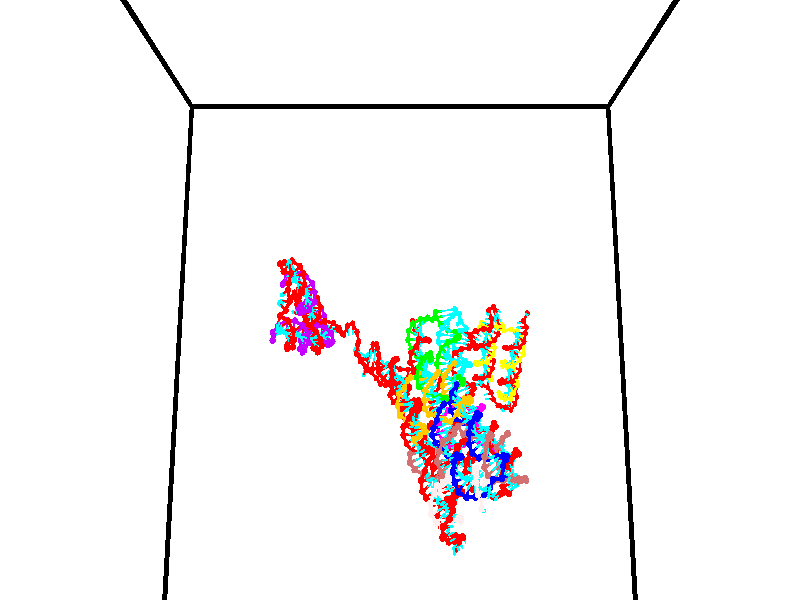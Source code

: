 // switches for output
#declare DRAW_BASES = 1; // possible values are 0, 1; only relevant for DNA ribbons
#declare DRAW_BASES_TYPE = 3; // possible values are 1, 2, 3; only relevant for DNA ribbons
#declare DRAW_FOG = 0; // set to 1 to enable fog

#include "colors.inc"

#include "transforms.inc"
background { rgb <1, 1, 1>}

#default {
   normal{
       ripples 0.25
       frequency 0.20
       turbulence 0.2
       lambda 5
   }
	finish {
		phong 0.1
		phong_size 40.
	}
}

// original window dimensions: 1024x640


// camera settings

camera {
	sky <0, 0.179814, -0.983701>
	up <0, 0.179814, -0.983701>
	right 1.6 * <1, 0, 0>
	location <35, 94.9851, 44.8844>
	look_at <35, 29.7336, 32.9568>
	direction <0, -65.2515, -11.9276>
	angle 67.0682
}


# declare cpy_camera_pos = <35, 94.9851, 44.8844>;
# if (DRAW_FOG = 1)
fog {
	fog_type 2
	up vnormalize(cpy_camera_pos)
	color rgbt<1,1,1,0.3>
	distance 1e-5
	fog_alt 3e-3
	fog_offset 56
}
# end


// LIGHTS

# declare lum = 6;
global_settings {
	ambient_light rgb lum * <0.05, 0.05, 0.05>
	max_trace_level 15
}# declare cpy_direct_light_amount = 0.25;
light_source
{	1000 * <-1, -1.16352, -0.803886>,
	rgb lum * cpy_direct_light_amount
	parallel
}

light_source
{	1000 * <1, 1.16352, 0.803886>,
	rgb lum * cpy_direct_light_amount
	parallel
}

// strand 0

// nucleotide -1

// particle -1
sphere {
	<24.524549, 34.693943, 34.924736> 0.250000
	pigment { color rgbt <1,0,0,0> }
	no_shadow
}
cylinder {
	<24.393229, 35.069931, 34.961987>,  <24.314436, 35.295525, 34.984337>, 0.100000
	pigment { color rgbt <1,0,0,0> }
	no_shadow
}
cylinder {
	<24.393229, 35.069931, 34.961987>,  <24.524549, 34.693943, 34.924736>, 0.100000
	pigment { color rgbt <1,0,0,0> }
	no_shadow
}

// particle -1
sphere {
	<24.393229, 35.069931, 34.961987> 0.100000
	pigment { color rgbt <1,0,0,0> }
	no_shadow
}
sphere {
	0, 1
	scale<0.080000,0.200000,0.300000>
	matrix <0.933113, 0.338048, -0.122567,
		-0.146692, 0.046661, -0.988081,
		-0.328300, 0.939971, 0.093129,
		24.294739, 35.351921, 34.989925>
	pigment { color rgbt <0,1,1,0> }
	no_shadow
}
cylinder {
	<24.607298, 35.185169, 34.323933>,  <24.524549, 34.693943, 34.924736>, 0.130000
	pigment { color rgbt <1,0,0,0> }
	no_shadow
}

// nucleotide -1

// particle -1
sphere {
	<24.607298, 35.185169, 34.323933> 0.250000
	pigment { color rgbt <1,0,0,0> }
	no_shadow
}
cylinder {
	<24.629889, 35.383282, 34.670692>,  <24.643444, 35.502148, 34.878746>, 0.100000
	pigment { color rgbt <1,0,0,0> }
	no_shadow
}
cylinder {
	<24.629889, 35.383282, 34.670692>,  <24.607298, 35.185169, 34.323933>, 0.100000
	pigment { color rgbt <1,0,0,0> }
	no_shadow
}

// particle -1
sphere {
	<24.629889, 35.383282, 34.670692> 0.100000
	pigment { color rgbt <1,0,0,0> }
	no_shadow
}
sphere {
	0, 1
	scale<0.080000,0.200000,0.300000>
	matrix <0.980028, 0.138318, -0.142873,
		-0.190670, 0.857653, -0.477573,
		0.056479, 0.495277, 0.866897,
		24.646832, 35.531864, 34.930763>
	pigment { color rgbt <0,1,1,0> }
	no_shadow
}
cylinder {
	<24.968287, 35.893517, 34.190121>,  <24.607298, 35.185169, 34.323933>, 0.130000
	pigment { color rgbt <1,0,0,0> }
	no_shadow
}

// nucleotide -1

// particle -1
sphere {
	<24.968287, 35.893517, 34.190121> 0.250000
	pigment { color rgbt <1,0,0,0> }
	no_shadow
}
cylinder {
	<24.988665, 35.734921, 34.556770>,  <25.000893, 35.639763, 34.776760>, 0.100000
	pigment { color rgbt <1,0,0,0> }
	no_shadow
}
cylinder {
	<24.988665, 35.734921, 34.556770>,  <24.968287, 35.893517, 34.190121>, 0.100000
	pigment { color rgbt <1,0,0,0> }
	no_shadow
}

// particle -1
sphere {
	<24.988665, 35.734921, 34.556770> 0.100000
	pigment { color rgbt <1,0,0,0> }
	no_shadow
}
sphere {
	0, 1
	scale<0.080000,0.200000,0.300000>
	matrix <0.998523, 0.037584, -0.039241,
		-0.018892, 0.917271, 0.397815,
		0.050946, -0.396486, 0.916626,
		25.003948, 35.615974, 34.831757>
	pigment { color rgbt <0,1,1,0> }
	no_shadow
}
cylinder {
	<25.409016, 36.226055, 34.631512>,  <24.968287, 35.893517, 34.190121>, 0.130000
	pigment { color rgbt <1,0,0,0> }
	no_shadow
}

// nucleotide -1

// particle -1
sphere {
	<25.409016, 36.226055, 34.631512> 0.250000
	pigment { color rgbt <1,0,0,0> }
	no_shadow
}
cylinder {
	<25.400187, 35.864693, 34.802795>,  <25.394890, 35.647873, 34.905567>, 0.100000
	pigment { color rgbt <1,0,0,0> }
	no_shadow
}
cylinder {
	<25.400187, 35.864693, 34.802795>,  <25.409016, 36.226055, 34.631512>, 0.100000
	pigment { color rgbt <1,0,0,0> }
	no_shadow
}

// particle -1
sphere {
	<25.400187, 35.864693, 34.802795> 0.100000
	pigment { color rgbt <1,0,0,0> }
	no_shadow
}
sphere {
	0, 1
	scale<0.080000,0.200000,0.300000>
	matrix <0.986307, -0.089698, -0.138396,
		0.163438, 0.419294, 0.893018,
		-0.022073, -0.903408, 0.428213,
		25.393564, 35.593670, 34.931259>
	pigment { color rgbt <0,1,1,0> }
	no_shadow
}
cylinder {
	<26.072790, 36.163322, 34.688599>,  <25.409016, 36.226055, 34.631512>, 0.130000
	pigment { color rgbt <1,0,0,0> }
	no_shadow
}

// nucleotide -1

// particle -1
sphere {
	<26.072790, 36.163322, 34.688599> 0.250000
	pigment { color rgbt <1,0,0,0> }
	no_shadow
}
cylinder {
	<25.960138, 36.424946, 34.407776>,  <25.892548, 36.581921, 34.239281>, 0.100000
	pigment { color rgbt <1,0,0,0> }
	no_shadow
}
cylinder {
	<25.960138, 36.424946, 34.407776>,  <26.072790, 36.163322, 34.688599>, 0.100000
	pigment { color rgbt <1,0,0,0> }
	no_shadow
}

// particle -1
sphere {
	<25.960138, 36.424946, 34.407776> 0.100000
	pigment { color rgbt <1,0,0,0> }
	no_shadow
}
sphere {
	0, 1
	scale<0.080000,0.200000,0.300000>
	matrix <-0.753939, -0.603421, -0.259727,
		-0.593514, 0.456160, 0.663068,
		-0.281632, 0.654065, -0.702056,
		25.875650, 36.621166, 34.197159>
	pigment { color rgbt <0,1,1,0> }
	no_shadow
}
cylinder {
	<26.537415, 36.765774, 35.022087>,  <26.072790, 36.163322, 34.688599>, 0.130000
	pigment { color rgbt <1,0,0,0> }
	no_shadow
}

// nucleotide -1

// particle -1
sphere {
	<26.537415, 36.765774, 35.022087> 0.250000
	pigment { color rgbt <1,0,0,0> }
	no_shadow
}
cylinder {
	<26.643322, 36.874954, 35.392036>,  <26.706865, 36.940464, 35.614006>, 0.100000
	pigment { color rgbt <1,0,0,0> }
	no_shadow
}
cylinder {
	<26.643322, 36.874954, 35.392036>,  <26.537415, 36.765774, 35.022087>, 0.100000
	pigment { color rgbt <1,0,0,0> }
	no_shadow
}

// particle -1
sphere {
	<26.643322, 36.874954, 35.392036> 0.100000
	pigment { color rgbt <1,0,0,0> }
	no_shadow
}
sphere {
	0, 1
	scale<0.080000,0.200000,0.300000>
	matrix <-0.361423, 0.917280, -0.167248,
		-0.894020, -0.289989, 0.341517,
		0.264767, 0.272955, 0.924875,
		26.722752, 36.956841, 35.669498>
	pigment { color rgbt <0,1,1,0> }
	no_shadow
}
cylinder {
	<26.077995, 37.261356, 35.214920>,  <26.537415, 36.765774, 35.022087>, 0.130000
	pigment { color rgbt <1,0,0,0> }
	no_shadow
}

// nucleotide -1

// particle -1
sphere {
	<26.077995, 37.261356, 35.214920> 0.250000
	pigment { color rgbt <1,0,0,0> }
	no_shadow
}
cylinder {
	<26.380901, 37.333035, 35.466137>,  <26.562645, 37.376041, 35.616867>, 0.100000
	pigment { color rgbt <1,0,0,0> }
	no_shadow
}
cylinder {
	<26.380901, 37.333035, 35.466137>,  <26.077995, 37.261356, 35.214920>, 0.100000
	pigment { color rgbt <1,0,0,0> }
	no_shadow
}

// particle -1
sphere {
	<26.380901, 37.333035, 35.466137> 0.100000
	pigment { color rgbt <1,0,0,0> }
	no_shadow
}
sphere {
	0, 1
	scale<0.080000,0.200000,0.300000>
	matrix <-0.198342, 0.979305, -0.040275,
		-0.622263, -0.094068, 0.777136,
		0.757264, 0.179200, 0.628043,
		26.608080, 37.386795, 35.654549>
	pigment { color rgbt <0,1,1,0> }
	no_shadow
}
cylinder {
	<25.836258, 37.689072, 35.748459>,  <26.077995, 37.261356, 35.214920>, 0.130000
	pigment { color rgbt <1,0,0,0> }
	no_shadow
}

// nucleotide -1

// particle -1
sphere {
	<25.836258, 37.689072, 35.748459> 0.250000
	pigment { color rgbt <1,0,0,0> }
	no_shadow
}
cylinder {
	<26.231741, 37.748806, 35.743412>,  <26.469030, 37.784645, 35.740383>, 0.100000
	pigment { color rgbt <1,0,0,0> }
	no_shadow
}
cylinder {
	<26.231741, 37.748806, 35.743412>,  <25.836258, 37.689072, 35.748459>, 0.100000
	pigment { color rgbt <1,0,0,0> }
	no_shadow
}

// particle -1
sphere {
	<26.231741, 37.748806, 35.743412> 0.100000
	pigment { color rgbt <1,0,0,0> }
	no_shadow
}
sphere {
	0, 1
	scale<0.080000,0.200000,0.300000>
	matrix <-0.149781, 0.987458, -0.049926,
		0.005006, 0.051253, 0.998673,
		0.988707, 0.149332, -0.012620,
		26.528353, 37.793606, 35.739628>
	pigment { color rgbt <0,1,1,0> }
	no_shadow
}
cylinder {
	<25.949318, 38.164013, 36.305820>,  <25.836258, 37.689072, 35.748459>, 0.130000
	pigment { color rgbt <1,0,0,0> }
	no_shadow
}

// nucleotide -1

// particle -1
sphere {
	<25.949318, 38.164013, 36.305820> 0.250000
	pigment { color rgbt <1,0,0,0> }
	no_shadow
}
cylinder {
	<26.265554, 38.185993, 36.061871>,  <26.455296, 38.199181, 35.915501>, 0.100000
	pigment { color rgbt <1,0,0,0> }
	no_shadow
}
cylinder {
	<26.265554, 38.185993, 36.061871>,  <25.949318, 38.164013, 36.305820>, 0.100000
	pigment { color rgbt <1,0,0,0> }
	no_shadow
}

// particle -1
sphere {
	<26.265554, 38.185993, 36.061871> 0.100000
	pigment { color rgbt <1,0,0,0> }
	no_shadow
}
sphere {
	0, 1
	scale<0.080000,0.200000,0.300000>
	matrix <-0.102897, 0.993725, -0.043857,
		0.603636, 0.097427, 0.791285,
		0.790592, 0.054947, -0.609873,
		26.502731, 38.202477, 35.878910>
	pigment { color rgbt <0,1,1,0> }
	no_shadow
}
cylinder {
	<26.176949, 38.725914, 36.553188>,  <25.949318, 38.164013, 36.305820>, 0.130000
	pigment { color rgbt <1,0,0,0> }
	no_shadow
}

// nucleotide -1

// particle -1
sphere {
	<26.176949, 38.725914, 36.553188> 0.250000
	pigment { color rgbt <1,0,0,0> }
	no_shadow
}
cylinder {
	<26.379040, 38.655804, 36.215187>,  <26.500294, 38.613739, 36.012386>, 0.100000
	pigment { color rgbt <1,0,0,0> }
	no_shadow
}
cylinder {
	<26.379040, 38.655804, 36.215187>,  <26.176949, 38.725914, 36.553188>, 0.100000
	pigment { color rgbt <1,0,0,0> }
	no_shadow
}

// particle -1
sphere {
	<26.379040, 38.655804, 36.215187> 0.100000
	pigment { color rgbt <1,0,0,0> }
	no_shadow
}
sphere {
	0, 1
	scale<0.080000,0.200000,0.300000>
	matrix <0.087500, 0.984515, -0.151898,
		0.858539, 0.002805, 0.512740,
		0.505227, -0.175275, -0.845000,
		26.530607, 38.603222, 35.961689>
	pigment { color rgbt <0,1,1,0> }
	no_shadow
}
cylinder {
	<26.842659, 39.070271, 36.528034>,  <26.176949, 38.725914, 36.553188>, 0.130000
	pigment { color rgbt <1,0,0,0> }
	no_shadow
}

// nucleotide -1

// particle -1
sphere {
	<26.842659, 39.070271, 36.528034> 0.250000
	pigment { color rgbt <1,0,0,0> }
	no_shadow
}
cylinder {
	<26.713614, 39.025272, 36.152103>,  <26.636187, 38.998276, 35.926544>, 0.100000
	pigment { color rgbt <1,0,0,0> }
	no_shadow
}
cylinder {
	<26.713614, 39.025272, 36.152103>,  <26.842659, 39.070271, 36.528034>, 0.100000
	pigment { color rgbt <1,0,0,0> }
	no_shadow
}

// particle -1
sphere {
	<26.713614, 39.025272, 36.152103> 0.100000
	pigment { color rgbt <1,0,0,0> }
	no_shadow
}
sphere {
	0, 1
	scale<0.080000,0.200000,0.300000>
	matrix <0.376682, 0.895643, -0.236506,
		0.868350, -0.430314, -0.246572,
		-0.322612, -0.112491, -0.939823,
		26.616829, 38.991524, 35.870155>
	pigment { color rgbt <0,1,1,0> }
	no_shadow
}
cylinder {
	<27.464785, 39.495350, 36.036186>,  <26.842659, 39.070271, 36.528034>, 0.130000
	pigment { color rgbt <1,0,0,0> }
	no_shadow
}

// nucleotide -1

// particle -1
sphere {
	<27.464785, 39.495350, 36.036186> 0.250000
	pigment { color rgbt <1,0,0,0> }
	no_shadow
}
cylinder {
	<27.116201, 39.446686, 35.846130>,  <26.907051, 39.417488, 35.732098>, 0.100000
	pigment { color rgbt <1,0,0,0> }
	no_shadow
}
cylinder {
	<27.116201, 39.446686, 35.846130>,  <27.464785, 39.495350, 36.036186>, 0.100000
	pigment { color rgbt <1,0,0,0> }
	no_shadow
}

// particle -1
sphere {
	<27.116201, 39.446686, 35.846130> 0.100000
	pigment { color rgbt <1,0,0,0> }
	no_shadow
}
sphere {
	0, 1
	scale<0.080000,0.200000,0.300000>
	matrix <0.113958, 0.892013, -0.437409,
		0.477049, -0.435329, -0.763487,
		-0.871457, -0.121660, -0.475143,
		26.854765, 39.410187, 35.703587>
	pigment { color rgbt <0,1,1,0> }
	no_shadow
}
cylinder {
	<27.619251, 39.797153, 35.373768>,  <27.464785, 39.495350, 36.036186>, 0.130000
	pigment { color rgbt <1,0,0,0> }
	no_shadow
}

// nucleotide -1

// particle -1
sphere {
	<27.619251, 39.797153, 35.373768> 0.250000
	pigment { color rgbt <1,0,0,0> }
	no_shadow
}
cylinder {
	<27.223263, 39.788601, 35.429630>,  <26.985670, 39.783470, 35.463150>, 0.100000
	pigment { color rgbt <1,0,0,0> }
	no_shadow
}
cylinder {
	<27.223263, 39.788601, 35.429630>,  <27.619251, 39.797153, 35.373768>, 0.100000
	pigment { color rgbt <1,0,0,0> }
	no_shadow
}

// particle -1
sphere {
	<27.223263, 39.788601, 35.429630> 0.100000
	pigment { color rgbt <1,0,0,0> }
	no_shadow
}
sphere {
	0, 1
	scale<0.080000,0.200000,0.300000>
	matrix <-0.081697, 0.893093, -0.442391,
		-0.115270, -0.449363, -0.885881,
		-0.989969, -0.021379, 0.139659,
		26.926271, 39.782188, 35.471527>
	pigment { color rgbt <0,1,1,0> }
	no_shadow
}
cylinder {
	<27.370289, 40.007740, 34.673172>,  <27.619251, 39.797153, 35.373768>, 0.130000
	pigment { color rgbt <1,0,0,0> }
	no_shadow
}

// nucleotide -1

// particle -1
sphere {
	<27.370289, 40.007740, 34.673172> 0.250000
	pigment { color rgbt <1,0,0,0> }
	no_shadow
}
cylinder {
	<27.058126, 40.066025, 34.916397>,  <26.870829, 40.100994, 35.062332>, 0.100000
	pigment { color rgbt <1,0,0,0> }
	no_shadow
}
cylinder {
	<27.058126, 40.066025, 34.916397>,  <27.370289, 40.007740, 34.673172>, 0.100000
	pigment { color rgbt <1,0,0,0> }
	no_shadow
}

// particle -1
sphere {
	<27.058126, 40.066025, 34.916397> 0.100000
	pigment { color rgbt <1,0,0,0> }
	no_shadow
}
sphere {
	0, 1
	scale<0.080000,0.200000,0.300000>
	matrix <-0.056748, 0.951949, -0.300953,
		-0.622693, -0.269371, -0.734638,
		-0.780406, 0.145712, 0.608058,
		26.824005, 40.109737, 35.098816>
	pigment { color rgbt <0,1,1,0> }
	no_shadow
}
cylinder {
	<26.953846, 40.215828, 34.161041>,  <27.370289, 40.007740, 34.673172>, 0.130000
	pigment { color rgbt <1,0,0,0> }
	no_shadow
}

// nucleotide -1

// particle -1
sphere {
	<26.953846, 40.215828, 34.161041> 0.250000
	pigment { color rgbt <1,0,0,0> }
	no_shadow
}
cylinder {
	<26.785723, 40.327175, 34.506493>,  <26.684849, 40.393982, 34.713764>, 0.100000
	pigment { color rgbt <1,0,0,0> }
	no_shadow
}
cylinder {
	<26.785723, 40.327175, 34.506493>,  <26.953846, 40.215828, 34.161041>, 0.100000
	pigment { color rgbt <1,0,0,0> }
	no_shadow
}

// particle -1
sphere {
	<26.785723, 40.327175, 34.506493> 0.100000
	pigment { color rgbt <1,0,0,0> }
	no_shadow
}
sphere {
	0, 1
	scale<0.080000,0.200000,0.300000>
	matrix <-0.293622, 0.858847, -0.419723,
		-0.858562, -0.429993, -0.279245,
		-0.420306, 0.278366, 0.863629,
		26.659630, 40.410686, 34.765583>
	pigment { color rgbt <0,1,1,0> }
	no_shadow
}
cylinder {
	<26.323286, 40.514198, 33.961647>,  <26.953846, 40.215828, 34.161041>, 0.130000
	pigment { color rgbt <1,0,0,0> }
	no_shadow
}

// nucleotide -1

// particle -1
sphere {
	<26.323286, 40.514198, 33.961647> 0.250000
	pigment { color rgbt <1,0,0,0> }
	no_shadow
}
cylinder {
	<26.399818, 40.648682, 34.330505>,  <26.445738, 40.729374, 34.551819>, 0.100000
	pigment { color rgbt <1,0,0,0> }
	no_shadow
}
cylinder {
	<26.399818, 40.648682, 34.330505>,  <26.323286, 40.514198, 33.961647>, 0.100000
	pigment { color rgbt <1,0,0,0> }
	no_shadow
}

// particle -1
sphere {
	<26.399818, 40.648682, 34.330505> 0.100000
	pigment { color rgbt <1,0,0,0> }
	no_shadow
}
sphere {
	0, 1
	scale<0.080000,0.200000,0.300000>
	matrix <-0.344348, 0.902780, -0.257705,
		-0.919139, -0.268232, 0.288505,
		0.191332, 0.336213, 0.922146,
		26.457218, 40.749546, 34.607147>
	pigment { color rgbt <0,1,1,0> }
	no_shadow
}
cylinder {
	<25.749588, 40.850235, 34.113983>,  <26.323286, 40.514198, 33.961647>, 0.130000
	pigment { color rgbt <1,0,0,0> }
	no_shadow
}

// nucleotide -1

// particle -1
sphere {
	<25.749588, 40.850235, 34.113983> 0.250000
	pigment { color rgbt <1,0,0,0> }
	no_shadow
}
cylinder {
	<26.022568, 41.004036, 34.362637>,  <26.186356, 41.096317, 34.511829>, 0.100000
	pigment { color rgbt <1,0,0,0> }
	no_shadow
}
cylinder {
	<26.022568, 41.004036, 34.362637>,  <25.749588, 40.850235, 34.113983>, 0.100000
	pigment { color rgbt <1,0,0,0> }
	no_shadow
}

// particle -1
sphere {
	<26.022568, 41.004036, 34.362637> 0.100000
	pigment { color rgbt <1,0,0,0> }
	no_shadow
}
sphere {
	0, 1
	scale<0.080000,0.200000,0.300000>
	matrix <-0.321205, 0.921701, -0.217475,
		-0.656577, -0.051255, 0.752515,
		0.682448, 0.384501, 0.621631,
		26.227303, 41.119385, 34.549126>
	pigment { color rgbt <0,1,1,0> }
	no_shadow
}
cylinder {
	<25.437674, 41.355888, 34.529839>,  <25.749588, 40.850235, 34.113983>, 0.130000
	pigment { color rgbt <1,0,0,0> }
	no_shadow
}

// nucleotide -1

// particle -1
sphere {
	<25.437674, 41.355888, 34.529839> 0.250000
	pigment { color rgbt <1,0,0,0> }
	no_shadow
}
cylinder {
	<25.824205, 41.458530, 34.522282>,  <26.056126, 41.520115, 34.517750>, 0.100000
	pigment { color rgbt <1,0,0,0> }
	no_shadow
}
cylinder {
	<25.824205, 41.458530, 34.522282>,  <25.437674, 41.355888, 34.529839>, 0.100000
	pigment { color rgbt <1,0,0,0> }
	no_shadow
}

// particle -1
sphere {
	<25.824205, 41.458530, 34.522282> 0.100000
	pigment { color rgbt <1,0,0,0> }
	no_shadow
}
sphere {
	0, 1
	scale<0.080000,0.200000,0.300000>
	matrix <-0.256508, 0.966512, 0.007548,
		0.020192, -0.002449, 0.999793,
		0.966331, 0.256608, -0.018888,
		26.114105, 41.535511, 34.516617>
	pigment { color rgbt <0,1,1,0> }
	no_shadow
}
cylinder {
	<25.453411, 42.025368, 34.929382>,  <25.437674, 41.355888, 34.529839>, 0.130000
	pigment { color rgbt <1,0,0,0> }
	no_shadow
}

// nucleotide -1

// particle -1
sphere {
	<25.453411, 42.025368, 34.929382> 0.250000
	pigment { color rgbt <1,0,0,0> }
	no_shadow
}
cylinder {
	<25.805164, 42.023659, 34.738945>,  <26.016216, 42.022633, 34.624683>, 0.100000
	pigment { color rgbt <1,0,0,0> }
	no_shadow
}
cylinder {
	<25.805164, 42.023659, 34.738945>,  <25.453411, 42.025368, 34.929382>, 0.100000
	pigment { color rgbt <1,0,0,0> }
	no_shadow
}

// particle -1
sphere {
	<25.805164, 42.023659, 34.738945> 0.100000
	pigment { color rgbt <1,0,0,0> }
	no_shadow
}
sphere {
	0, 1
	scale<0.080000,0.200000,0.300000>
	matrix <-0.088140, 0.981215, -0.171605,
		0.467884, 0.192870, 0.862488,
		0.879384, -0.004271, -0.476095,
		26.068979, 42.022377, 34.596115>
	pigment { color rgbt <0,1,1,0> }
	no_shadow
}
cylinder {
	<25.838625, 42.461632, 35.275246>,  <25.453411, 42.025368, 34.929382>, 0.130000
	pigment { color rgbt <1,0,0,0> }
	no_shadow
}

// nucleotide -1

// particle -1
sphere {
	<25.838625, 42.461632, 35.275246> 0.250000
	pigment { color rgbt <1,0,0,0> }
	no_shadow
}
cylinder {
	<25.966923, 42.423351, 34.898319>,  <26.043901, 42.400383, 34.672161>, 0.100000
	pigment { color rgbt <1,0,0,0> }
	no_shadow
}
cylinder {
	<25.966923, 42.423351, 34.898319>,  <25.838625, 42.461632, 35.275246>, 0.100000
	pigment { color rgbt <1,0,0,0> }
	no_shadow
}

// particle -1
sphere {
	<25.966923, 42.423351, 34.898319> 0.100000
	pigment { color rgbt <1,0,0,0> }
	no_shadow
}
sphere {
	0, 1
	scale<0.080000,0.200000,0.300000>
	matrix <-0.132291, 0.980604, -0.144621,
		0.937881, 0.171047, 0.301863,
		0.320745, -0.095704, -0.942318,
		26.063147, 42.394642, 34.615623>
	pigment { color rgbt <0,1,1,0> }
	no_shadow
}
cylinder {
	<26.149115, 42.997166, 35.204208>,  <25.838625, 42.461632, 35.275246>, 0.130000
	pigment { color rgbt <1,0,0,0> }
	no_shadow
}

// nucleotide -1

// particle -1
sphere {
	<26.149115, 42.997166, 35.204208> 0.250000
	pigment { color rgbt <1,0,0,0> }
	no_shadow
}
cylinder {
	<26.141159, 42.890305, 34.818829>,  <26.136385, 42.826187, 34.587601>, 0.100000
	pigment { color rgbt <1,0,0,0> }
	no_shadow
}
cylinder {
	<26.141159, 42.890305, 34.818829>,  <26.149115, 42.997166, 35.204208>, 0.100000
	pigment { color rgbt <1,0,0,0> }
	no_shadow
}

// particle -1
sphere {
	<26.141159, 42.890305, 34.818829> 0.100000
	pigment { color rgbt <1,0,0,0> }
	no_shadow
}
sphere {
	0, 1
	scale<0.080000,0.200000,0.300000>
	matrix <-0.179299, 0.948971, -0.259434,
		0.983594, 0.167585, -0.066776,
		-0.019891, -0.267150, -0.963450,
		26.135191, 42.810158, 34.529793>
	pigment { color rgbt <0,1,1,0> }
	no_shadow
}
cylinder {
	<26.534605, 43.531620, 34.913223>,  <26.149115, 42.997166, 35.204208>, 0.130000
	pigment { color rgbt <1,0,0,0> }
	no_shadow
}

// nucleotide -1

// particle -1
sphere {
	<26.534605, 43.531620, 34.913223> 0.250000
	pigment { color rgbt <1,0,0,0> }
	no_shadow
}
cylinder {
	<26.342024, 43.361809, 34.606506>,  <26.226475, 43.259922, 34.422474>, 0.100000
	pigment { color rgbt <1,0,0,0> }
	no_shadow
}
cylinder {
	<26.342024, 43.361809, 34.606506>,  <26.534605, 43.531620, 34.913223>, 0.100000
	pigment { color rgbt <1,0,0,0> }
	no_shadow
}

// particle -1
sphere {
	<26.342024, 43.361809, 34.606506> 0.100000
	pigment { color rgbt <1,0,0,0> }
	no_shadow
}
sphere {
	0, 1
	scale<0.080000,0.200000,0.300000>
	matrix <-0.203487, 0.905102, -0.373340,
		0.852522, -0.023713, -0.522153,
		-0.481455, -0.424532, -0.766794,
		26.197588, 43.234447, 34.376469>
	pigment { color rgbt <0,1,1,0> }
	no_shadow
}
cylinder {
	<26.754457, 43.992245, 34.446568>,  <26.534605, 43.531620, 34.913223>, 0.130000
	pigment { color rgbt <1,0,0,0> }
	no_shadow
}

// nucleotide -1

// particle -1
sphere {
	<26.754457, 43.992245, 34.446568> 0.250000
	pigment { color rgbt <1,0,0,0> }
	no_shadow
}
cylinder {
	<26.425991, 43.819473, 34.297371>,  <26.228912, 43.715809, 34.207851>, 0.100000
	pigment { color rgbt <1,0,0,0> }
	no_shadow
}
cylinder {
	<26.425991, 43.819473, 34.297371>,  <26.754457, 43.992245, 34.446568>, 0.100000
	pigment { color rgbt <1,0,0,0> }
	no_shadow
}

// particle -1
sphere {
	<26.425991, 43.819473, 34.297371> 0.100000
	pigment { color rgbt <1,0,0,0> }
	no_shadow
}
sphere {
	0, 1
	scale<0.080000,0.200000,0.300000>
	matrix <-0.249117, 0.859322, -0.446661,
		0.513448, -0.273864, -0.813247,
		-0.821165, -0.431931, -0.372993,
		26.179642, 43.689896, 34.185474>
	pigment { color rgbt <0,1,1,0> }
	no_shadow
}
cylinder {
	<26.701683, 44.154301, 33.665344>,  <26.754457, 43.992245, 34.446568>, 0.130000
	pigment { color rgbt <1,0,0,0> }
	no_shadow
}

// nucleotide -1

// particle -1
sphere {
	<26.701683, 44.154301, 33.665344> 0.250000
	pigment { color rgbt <1,0,0,0> }
	no_shadow
}
cylinder {
	<26.326874, 44.064007, 33.771950>,  <26.101988, 44.009830, 33.835915>, 0.100000
	pigment { color rgbt <1,0,0,0> }
	no_shadow
}
cylinder {
	<26.326874, 44.064007, 33.771950>,  <26.701683, 44.154301, 33.665344>, 0.100000
	pigment { color rgbt <1,0,0,0> }
	no_shadow
}

// particle -1
sphere {
	<26.326874, 44.064007, 33.771950> 0.100000
	pigment { color rgbt <1,0,0,0> }
	no_shadow
}
sphere {
	0, 1
	scale<0.080000,0.200000,0.300000>
	matrix <-0.313302, 0.880513, -0.355723,
		-0.154369, -0.416820, -0.895785,
		-0.937023, -0.225739, 0.266515,
		26.045767, 43.996284, 33.851906>
	pigment { color rgbt <0,1,1,0> }
	no_shadow
}
cylinder {
	<26.365061, 44.241215, 33.147957>,  <26.701683, 44.154301, 33.665344>, 0.130000
	pigment { color rgbt <1,0,0,0> }
	no_shadow
}

// nucleotide -1

// particle -1
sphere {
	<26.365061, 44.241215, 33.147957> 0.250000
	pigment { color rgbt <1,0,0,0> }
	no_shadow
}
cylinder {
	<26.096628, 44.283875, 33.441425>,  <25.935568, 44.309471, 33.617508>, 0.100000
	pigment { color rgbt <1,0,0,0> }
	no_shadow
}
cylinder {
	<26.096628, 44.283875, 33.441425>,  <26.365061, 44.241215, 33.147957>, 0.100000
	pigment { color rgbt <1,0,0,0> }
	no_shadow
}

// particle -1
sphere {
	<26.096628, 44.283875, 33.441425> 0.100000
	pigment { color rgbt <1,0,0,0> }
	no_shadow
}
sphere {
	0, 1
	scale<0.080000,0.200000,0.300000>
	matrix <-0.157891, 0.946338, -0.281983,
		-0.724375, -0.305074, -0.618232,
		-0.671082, 0.106648, 0.733672,
		25.895304, 44.315868, 33.661526>
	pigment { color rgbt <0,1,1,0> }
	no_shadow
}
cylinder {
	<25.723289, 44.570953, 32.821766>,  <26.365061, 44.241215, 33.147957>, 0.130000
	pigment { color rgbt <1,0,0,0> }
	no_shadow
}

// nucleotide -1

// particle -1
sphere {
	<25.723289, 44.570953, 32.821766> 0.250000
	pigment { color rgbt <1,0,0,0> }
	no_shadow
}
cylinder {
	<25.777143, 44.645119, 33.211124>,  <25.809456, 44.689617, 33.444740>, 0.100000
	pigment { color rgbt <1,0,0,0> }
	no_shadow
}
cylinder {
	<25.777143, 44.645119, 33.211124>,  <25.723289, 44.570953, 32.821766>, 0.100000
	pigment { color rgbt <1,0,0,0> }
	no_shadow
}

// particle -1
sphere {
	<25.777143, 44.645119, 33.211124> 0.100000
	pigment { color rgbt <1,0,0,0> }
	no_shadow
}
sphere {
	0, 1
	scale<0.080000,0.200000,0.300000>
	matrix <-0.092515, 0.980398, -0.173955,
		-0.986567, -0.066633, 0.149147,
		0.134633, 0.185416, 0.973394,
		25.817533, 44.700745, 33.503143>
	pigment { color rgbt <0,1,1,0> }
	no_shadow
}
cylinder {
	<25.185919, 45.017254, 33.052677>,  <25.723289, 44.570953, 32.821766>, 0.130000
	pigment { color rgbt <1,0,0,0> }
	no_shadow
}

// nucleotide -1

// particle -1
sphere {
	<25.185919, 45.017254, 33.052677> 0.250000
	pigment { color rgbt <1,0,0,0> }
	no_shadow
}
cylinder {
	<25.522612, 45.053158, 33.265629>,  <25.724627, 45.074699, 33.393402>, 0.100000
	pigment { color rgbt <1,0,0,0> }
	no_shadow
}
cylinder {
	<25.522612, 45.053158, 33.265629>,  <25.185919, 45.017254, 33.052677>, 0.100000
	pigment { color rgbt <1,0,0,0> }
	no_shadow
}

// particle -1
sphere {
	<25.522612, 45.053158, 33.265629> 0.100000
	pigment { color rgbt <1,0,0,0> }
	no_shadow
}
sphere {
	0, 1
	scale<0.080000,0.200000,0.300000>
	matrix <-0.072577, 0.995944, -0.053174,
		-0.534995, 0.006120, 0.844833,
		0.841732, 0.089763, 0.532382,
		25.775131, 45.080086, 33.425343>
	pigment { color rgbt <0,1,1,0> }
	no_shadow
}
cylinder {
	<24.943481, 45.716953, 33.312977>,  <25.185919, 45.017254, 33.052677>, 0.130000
	pigment { color rgbt <1,0,0,0> }
	no_shadow
}

// nucleotide -1

// particle -1
sphere {
	<24.943481, 45.716953, 33.312977> 0.250000
	pigment { color rgbt <1,0,0,0> }
	no_shadow
}
cylinder {
	<25.322643, 45.599838, 33.363182>,  <25.550140, 45.529568, 33.393303>, 0.100000
	pigment { color rgbt <1,0,0,0> }
	no_shadow
}
cylinder {
	<25.322643, 45.599838, 33.363182>,  <24.943481, 45.716953, 33.312977>, 0.100000
	pigment { color rgbt <1,0,0,0> }
	no_shadow
}

// particle -1
sphere {
	<25.322643, 45.599838, 33.363182> 0.100000
	pigment { color rgbt <1,0,0,0> }
	no_shadow
}
sphere {
	0, 1
	scale<0.080000,0.200000,0.300000>
	matrix <0.285579, 0.955613, 0.072445,
		-0.141149, -0.032828, 0.989444,
		0.947904, -0.292790, 0.125509,
		25.607014, 45.512001, 33.400833>
	pigment { color rgbt <0,1,1,0> }
	no_shadow
}
cylinder {
	<25.317196, 45.992107, 33.932331>,  <24.943481, 45.716953, 33.312977>, 0.130000
	pigment { color rgbt <1,0,0,0> }
	no_shadow
}

// nucleotide -1

// particle -1
sphere {
	<25.317196, 45.992107, 33.932331> 0.250000
	pigment { color rgbt <1,0,0,0> }
	no_shadow
}
cylinder {
	<25.564676, 45.957275, 33.620018>,  <25.713163, 45.936375, 33.432629>, 0.100000
	pigment { color rgbt <1,0,0,0> }
	no_shadow
}
cylinder {
	<25.564676, 45.957275, 33.620018>,  <25.317196, 45.992107, 33.932331>, 0.100000
	pigment { color rgbt <1,0,0,0> }
	no_shadow
}

// particle -1
sphere {
	<25.564676, 45.957275, 33.620018> 0.100000
	pigment { color rgbt <1,0,0,0> }
	no_shadow
}
sphere {
	0, 1
	scale<0.080000,0.200000,0.300000>
	matrix <0.318062, 0.936512, 0.147586,
		0.718364, -0.339650, 0.607117,
		0.618700, -0.087081, -0.780787,
		25.750286, 45.931152, 33.385780>
	pigment { color rgbt <0,1,1,0> }
	no_shadow
}
cylinder {
	<25.985775, 46.197441, 34.091579>,  <25.317196, 45.992107, 33.932331>, 0.130000
	pigment { color rgbt <1,0,0,0> }
	no_shadow
}

// nucleotide -1

// particle -1
sphere {
	<25.985775, 46.197441, 34.091579> 0.250000
	pigment { color rgbt <1,0,0,0> }
	no_shadow
}
cylinder {
	<25.913202, 46.260746, 33.703346>,  <25.869659, 46.298729, 33.470406>, 0.100000
	pigment { color rgbt <1,0,0,0> }
	no_shadow
}
cylinder {
	<25.913202, 46.260746, 33.703346>,  <25.985775, 46.197441, 34.091579>, 0.100000
	pigment { color rgbt <1,0,0,0> }
	no_shadow
}

// particle -1
sphere {
	<25.913202, 46.260746, 33.703346> 0.100000
	pigment { color rgbt <1,0,0,0> }
	no_shadow
}
sphere {
	0, 1
	scale<0.080000,0.200000,0.300000>
	matrix <0.233282, 0.965720, 0.113863,
		0.955334, -0.205761, -0.212131,
		-0.181430, 0.158264, -0.970585,
		25.858772, 46.308224, 33.412170>
	pigment { color rgbt <0,1,1,0> }
	no_shadow
}
cylinder {
	<25.829283, 46.322521, 34.837719>,  <25.985775, 46.197441, 34.091579>, 0.130000
	pigment { color rgbt <1,0,0,0> }
	no_shadow
}

// nucleotide -1

// particle -1
sphere {
	<25.829283, 46.322521, 34.837719> 0.250000
	pigment { color rgbt <1,0,0,0> }
	no_shadow
}
cylinder {
	<25.785469, 46.033989, 34.564171>,  <25.759180, 45.860870, 34.400043>, 0.100000
	pigment { color rgbt <1,0,0,0> }
	no_shadow
}
cylinder {
	<25.785469, 46.033989, 34.564171>,  <25.829283, 46.322521, 34.837719>, 0.100000
	pigment { color rgbt <1,0,0,0> }
	no_shadow
}

// particle -1
sphere {
	<25.785469, 46.033989, 34.564171> 0.100000
	pigment { color rgbt <1,0,0,0> }
	no_shadow
}
sphere {
	0, 1
	scale<0.080000,0.200000,0.300000>
	matrix <0.687371, -0.551951, 0.472094,
		-0.718000, -0.418362, 0.556281,
		-0.109534, -0.721334, -0.683871,
		25.752609, 45.817589, 34.359009>
	pigment { color rgbt <0,1,1,0> }
	no_shadow
}
cylinder {
	<25.896717, 46.818546, 35.384136>,  <25.829283, 46.322521, 34.837719>, 0.130000
	pigment { color rgbt <1,0,0,0> }
	no_shadow
}

// nucleotide -1

// particle -1
sphere {
	<25.896717, 46.818546, 35.384136> 0.250000
	pigment { color rgbt <1,0,0,0> }
	no_shadow
}
cylinder {
	<25.704647, 47.078133, 35.620193>,  <25.589405, 47.233883, 35.761829>, 0.100000
	pigment { color rgbt <1,0,0,0> }
	no_shadow
}
cylinder {
	<25.704647, 47.078133, 35.620193>,  <25.896717, 46.818546, 35.384136>, 0.100000
	pigment { color rgbt <1,0,0,0> }
	no_shadow
}

// particle -1
sphere {
	<25.704647, 47.078133, 35.620193> 0.100000
	pigment { color rgbt <1,0,0,0> }
	no_shadow
}
sphere {
	0, 1
	scale<0.080000,0.200000,0.300000>
	matrix <-0.234818, -0.743330, 0.626356,
		0.845157, 0.162185, 0.509319,
		-0.480177, 0.648966, 0.590146,
		25.560595, 47.272823, 35.797237>
	pigment { color rgbt <0,1,1,0> }
	no_shadow
}
cylinder {
	<26.029856, 46.696712, 36.122623>,  <25.896717, 46.818546, 35.384136>, 0.130000
	pigment { color rgbt <1,0,0,0> }
	no_shadow
}

// nucleotide -1

// particle -1
sphere {
	<26.029856, 46.696712, 36.122623> 0.250000
	pigment { color rgbt <1,0,0,0> }
	no_shadow
}
cylinder {
	<25.687372, 46.893593, 36.185417>,  <25.481882, 47.011723, 36.223095>, 0.100000
	pigment { color rgbt <1,0,0,0> }
	no_shadow
}
cylinder {
	<25.687372, 46.893593, 36.185417>,  <26.029856, 46.696712, 36.122623>, 0.100000
	pigment { color rgbt <1,0,0,0> }
	no_shadow
}

// particle -1
sphere {
	<25.687372, 46.893593, 36.185417> 0.100000
	pigment { color rgbt <1,0,0,0> }
	no_shadow
}
sphere {
	0, 1
	scale<0.080000,0.200000,0.300000>
	matrix <-0.346250, -0.772226, 0.532708,
		0.383427, 0.401754, 0.831611,
		-0.856209, 0.492200, 0.156985,
		25.430510, 47.041252, 36.232513>
	pigment { color rgbt <0,1,1,0> }
	no_shadow
}
cylinder {
	<25.774120, 46.939369, 36.801674>,  <26.029856, 46.696712, 36.122623>, 0.130000
	pigment { color rgbt <1,0,0,0> }
	no_shadow
}

// nucleotide -1

// particle -1
sphere {
	<25.774120, 46.939369, 36.801674> 0.250000
	pigment { color rgbt <1,0,0,0> }
	no_shadow
}
cylinder {
	<25.485674, 46.811916, 36.555595>,  <25.312607, 46.735443, 36.407948>, 0.100000
	pigment { color rgbt <1,0,0,0> }
	no_shadow
}
cylinder {
	<25.485674, 46.811916, 36.555595>,  <25.774120, 46.939369, 36.801674>, 0.100000
	pigment { color rgbt <1,0,0,0> }
	no_shadow
}

// particle -1
sphere {
	<25.485674, 46.811916, 36.555595> 0.100000
	pigment { color rgbt <1,0,0,0> }
	no_shadow
}
sphere {
	0, 1
	scale<0.080000,0.200000,0.300000>
	matrix <-0.211526, -0.744311, 0.633449,
		-0.659734, 0.586920, 0.469335,
		-0.721115, -0.318632, -0.615196,
		25.269339, 46.716328, 36.371037>
	pigment { color rgbt <0,1,1,0> }
	no_shadow
}
cylinder {
	<25.247421, 46.469673, 37.102886>,  <25.774120, 46.939369, 36.801674>, 0.130000
	pigment { color rgbt <1,0,0,0> }
	no_shadow
}

// nucleotide -1

// particle -1
sphere {
	<25.247421, 46.469673, 37.102886> 0.250000
	pigment { color rgbt <1,0,0,0> }
	no_shadow
}
cylinder {
	<25.176855, 46.581100, 37.480515>,  <25.134516, 46.647957, 37.707092>, 0.100000
	pigment { color rgbt <1,0,0,0> }
	no_shadow
}
cylinder {
	<25.176855, 46.581100, 37.480515>,  <25.247421, 46.469673, 37.102886>, 0.100000
	pigment { color rgbt <1,0,0,0> }
	no_shadow
}

// particle -1
sphere {
	<25.176855, 46.581100, 37.480515> 0.100000
	pigment { color rgbt <1,0,0,0> }
	no_shadow
}
sphere {
	0, 1
	scale<0.080000,0.200000,0.300000>
	matrix <0.604787, -0.726045, 0.327247,
		0.776602, 0.628696, -0.040390,
		-0.176414, 0.278568, 0.944075,
		25.123930, 46.664669, 37.763737>
	pigment { color rgbt <0,1,1,0> }
	no_shadow
}
cylinder {
	<25.943560, 46.689354, 37.496597>,  <25.247421, 46.469673, 37.102886>, 0.130000
	pigment { color rgbt <1,0,0,0> }
	no_shadow
}

// nucleotide -1

// particle -1
sphere {
	<25.943560, 46.689354, 37.496597> 0.250000
	pigment { color rgbt <1,0,0,0> }
	no_shadow
}
cylinder {
	<25.636765, 46.541611, 37.706474>,  <25.452686, 46.452965, 37.832401>, 0.100000
	pigment { color rgbt <1,0,0,0> }
	no_shadow
}
cylinder {
	<25.636765, 46.541611, 37.706474>,  <25.943560, 46.689354, 37.496597>, 0.100000
	pigment { color rgbt <1,0,0,0> }
	no_shadow
}

// particle -1
sphere {
	<25.636765, 46.541611, 37.706474> 0.100000
	pigment { color rgbt <1,0,0,0> }
	no_shadow
}
sphere {
	0, 1
	scale<0.080000,0.200000,0.300000>
	matrix <0.529903, -0.825726, 0.193336,
		0.361844, 0.426323, 0.829046,
		-0.766989, -0.369357, 0.524694,
		25.406668, 46.430805, 37.863884>
	pigment { color rgbt <0,1,1,0> }
	no_shadow
}
cylinder {
	<26.288910, 46.423157, 38.059437>,  <25.943560, 46.689354, 37.496597>, 0.130000
	pigment { color rgbt <1,0,0,0> }
	no_shadow
}

// nucleotide -1

// particle -1
sphere {
	<26.288910, 46.423157, 38.059437> 0.250000
	pigment { color rgbt <1,0,0,0> }
	no_shadow
}
cylinder {
	<25.926334, 46.255013, 38.075760>,  <25.708788, 46.154125, 38.085556>, 0.100000
	pigment { color rgbt <1,0,0,0> }
	no_shadow
}
cylinder {
	<25.926334, 46.255013, 38.075760>,  <26.288910, 46.423157, 38.059437>, 0.100000
	pigment { color rgbt <1,0,0,0> }
	no_shadow
}

// particle -1
sphere {
	<25.926334, 46.255013, 38.075760> 0.100000
	pigment { color rgbt <1,0,0,0> }
	no_shadow
}
sphere {
	0, 1
	scale<0.080000,0.200000,0.300000>
	matrix <0.403735, -0.834109, 0.375844,
		-0.123948, 0.357157, 0.925784,
		-0.906441, -0.420357, 0.040811,
		25.654402, 46.128906, 38.088001>
	pigment { color rgbt <0,1,1,0> }
	no_shadow
}
cylinder {
	<26.359093, 45.987682, 38.689579>,  <26.288910, 46.423157, 38.059437>, 0.130000
	pigment { color rgbt <1,0,0,0> }
	no_shadow
}

// nucleotide -1

// particle -1
sphere {
	<26.359093, 45.987682, 38.689579> 0.250000
	pigment { color rgbt <1,0,0,0> }
	no_shadow
}
cylinder {
	<26.030342, 45.857391, 38.502636>,  <25.833092, 45.779217, 38.390469>, 0.100000
	pigment { color rgbt <1,0,0,0> }
	no_shadow
}
cylinder {
	<26.030342, 45.857391, 38.502636>,  <26.359093, 45.987682, 38.689579>, 0.100000
	pigment { color rgbt <1,0,0,0> }
	no_shadow
}

// particle -1
sphere {
	<26.030342, 45.857391, 38.502636> 0.100000
	pigment { color rgbt <1,0,0,0> }
	no_shadow
}
sphere {
	0, 1
	scale<0.080000,0.200000,0.300000>
	matrix <0.348144, -0.936565, 0.040504,
		-0.450905, -0.129419, 0.883139,
		-0.821876, -0.325723, -0.467359,
		25.783779, 45.759674, 38.362427>
	pigment { color rgbt <0,1,1,0> }
	no_shadow
}
cylinder {
	<26.164125, 45.392075, 39.099648>,  <26.359093, 45.987682, 38.689579>, 0.130000
	pigment { color rgbt <1,0,0,0> }
	no_shadow
}

// nucleotide -1

// particle -1
sphere {
	<26.164125, 45.392075, 39.099648> 0.250000
	pigment { color rgbt <1,0,0,0> }
	no_shadow
}
cylinder {
	<25.971596, 45.346359, 38.752022>,  <25.856079, 45.318932, 38.543446>, 0.100000
	pigment { color rgbt <1,0,0,0> }
	no_shadow
}
cylinder {
	<25.971596, 45.346359, 38.752022>,  <26.164125, 45.392075, 39.099648>, 0.100000
	pigment { color rgbt <1,0,0,0> }
	no_shadow
}

// particle -1
sphere {
	<25.971596, 45.346359, 38.752022> 0.100000
	pigment { color rgbt <1,0,0,0> }
	no_shadow
}
sphere {
	0, 1
	scale<0.080000,0.200000,0.300000>
	matrix <0.287535, -0.957189, -0.033372,
		-0.828041, -0.265948, 0.493579,
		-0.481323, -0.114288, -0.869061,
		25.827198, 45.312073, 38.491302>
	pigment { color rgbt <0,1,1,0> }
	no_shadow
}
cylinder {
	<25.591608, 44.797901, 39.152939>,  <26.164125, 45.392075, 39.099648>, 0.130000
	pigment { color rgbt <1,0,0,0> }
	no_shadow
}

// nucleotide -1

// particle -1
sphere {
	<25.591608, 44.797901, 39.152939> 0.250000
	pigment { color rgbt <1,0,0,0> }
	no_shadow
}
cylinder {
	<25.730686, 44.843143, 38.780636>,  <25.814133, 44.870289, 38.557255>, 0.100000
	pigment { color rgbt <1,0,0,0> }
	no_shadow
}
cylinder {
	<25.730686, 44.843143, 38.780636>,  <25.591608, 44.797901, 39.152939>, 0.100000
	pigment { color rgbt <1,0,0,0> }
	no_shadow
}

// particle -1
sphere {
	<25.730686, 44.843143, 38.780636> 0.100000
	pigment { color rgbt <1,0,0,0> }
	no_shadow
}
sphere {
	0, 1
	scale<0.080000,0.200000,0.300000>
	matrix <0.349546, -0.936769, 0.016743,
		-0.870015, -0.331166, -0.365245,
		0.347695, 0.113103, -0.930761,
		25.834995, 44.877075, 38.501408>
	pigment { color rgbt <0,1,1,0> }
	no_shadow
}
cylinder {
	<25.467485, 44.215313, 38.840565>,  <25.591608, 44.797901, 39.152939>, 0.130000
	pigment { color rgbt <1,0,0,0> }
	no_shadow
}

// nucleotide -1

// particle -1
sphere {
	<25.467485, 44.215313, 38.840565> 0.250000
	pigment { color rgbt <1,0,0,0> }
	no_shadow
}
cylinder {
	<25.753677, 44.352180, 38.596920>,  <25.925392, 44.434299, 38.450733>, 0.100000
	pigment { color rgbt <1,0,0,0> }
	no_shadow
}
cylinder {
	<25.753677, 44.352180, 38.596920>,  <25.467485, 44.215313, 38.840565>, 0.100000
	pigment { color rgbt <1,0,0,0> }
	no_shadow
}

// particle -1
sphere {
	<25.753677, 44.352180, 38.596920> 0.100000
	pigment { color rgbt <1,0,0,0> }
	no_shadow
}
sphere {
	0, 1
	scale<0.080000,0.200000,0.300000>
	matrix <0.404831, -0.913614, -0.037695,
		-0.569387, -0.219615, -0.792192,
		0.715479, 0.342167, -0.609107,
		25.968321, 44.454830, 38.414188>
	pigment { color rgbt <0,1,1,0> }
	no_shadow
}
cylinder {
	<25.490622, 43.748940, 38.174362>,  <25.467485, 44.215313, 38.840565>, 0.130000
	pigment { color rgbt <1,0,0,0> }
	no_shadow
}

// nucleotide -1

// particle -1
sphere {
	<25.490622, 43.748940, 38.174362> 0.250000
	pigment { color rgbt <1,0,0,0> }
	no_shadow
}
cylinder {
	<25.838871, 43.945694, 38.171009>,  <26.047821, 44.063747, 38.168999>, 0.100000
	pigment { color rgbt <1,0,0,0> }
	no_shadow
}
cylinder {
	<25.838871, 43.945694, 38.171009>,  <25.490622, 43.748940, 38.174362>, 0.100000
	pigment { color rgbt <1,0,0,0> }
	no_shadow
}

// particle -1
sphere {
	<25.838871, 43.945694, 38.171009> 0.100000
	pigment { color rgbt <1,0,0,0> }
	no_shadow
}
sphere {
	0, 1
	scale<0.080000,0.200000,0.300000>
	matrix <0.486317, -0.863094, -0.136254,
		-0.074252, 0.114551, -0.990639,
		0.870622, 0.491882, -0.008378,
		26.100058, 44.093258, 38.168495>
	pigment { color rgbt <0,1,1,0> }
	no_shadow
}
cylinder {
	<25.926933, 43.298977, 37.723526>,  <25.490622, 43.748940, 38.174362>, 0.130000
	pigment { color rgbt <1,0,0,0> }
	no_shadow
}

// nucleotide -1

// particle -1
sphere {
	<25.926933, 43.298977, 37.723526> 0.250000
	pigment { color rgbt <1,0,0,0> }
	no_shadow
}
cylinder {
	<26.169369, 43.548325, 37.921139>,  <26.314831, 43.697933, 38.039707>, 0.100000
	pigment { color rgbt <1,0,0,0> }
	no_shadow
}
cylinder {
	<26.169369, 43.548325, 37.921139>,  <25.926933, 43.298977, 37.723526>, 0.100000
	pigment { color rgbt <1,0,0,0> }
	no_shadow
}

// particle -1
sphere {
	<26.169369, 43.548325, 37.921139> 0.100000
	pigment { color rgbt <1,0,0,0> }
	no_shadow
}
sphere {
	0, 1
	scale<0.080000,0.200000,0.300000>
	matrix <0.635818, -0.752894, 0.169961,
		0.477902, 0.211103, -0.852669,
		0.606090, 0.623367, 0.494033,
		26.351196, 43.735336, 38.069347>
	pigment { color rgbt <0,1,1,0> }
	no_shadow
}
cylinder {
	<26.548380, 43.297039, 37.306030>,  <25.926933, 43.298977, 37.723526>, 0.130000
	pigment { color rgbt <1,0,0,0> }
	no_shadow
}

// nucleotide -1

// particle -1
sphere {
	<26.548380, 43.297039, 37.306030> 0.250000
	pigment { color rgbt <1,0,0,0> }
	no_shadow
}
cylinder {
	<26.657125, 43.418449, 37.671318>,  <26.722374, 43.491295, 37.890491>, 0.100000
	pigment { color rgbt <1,0,0,0> }
	no_shadow
}
cylinder {
	<26.657125, 43.418449, 37.671318>,  <26.548380, 43.297039, 37.306030>, 0.100000
	pigment { color rgbt <1,0,0,0> }
	no_shadow
}

// particle -1
sphere {
	<26.657125, 43.418449, 37.671318> 0.100000
	pigment { color rgbt <1,0,0,0> }
	no_shadow
}
sphere {
	0, 1
	scale<0.080000,0.200000,0.300000>
	matrix <0.619928, -0.781061, 0.075048,
		0.736056, 0.545725, -0.400507,
		0.271865, 0.303525, 0.913215,
		26.738686, 43.509506, 37.945282>
	pigment { color rgbt <0,1,1,0> }
	no_shadow
}
cylinder {
	<27.279491, 43.255222, 37.308880>,  <26.548380, 43.297039, 37.306030>, 0.130000
	pigment { color rgbt <1,0,0,0> }
	no_shadow
}

// nucleotide -1

// particle -1
sphere {
	<27.279491, 43.255222, 37.308880> 0.250000
	pigment { color rgbt <1,0,0,0> }
	no_shadow
}
cylinder {
	<27.129477, 43.242977, 37.679482>,  <27.039469, 43.235630, 37.901844>, 0.100000
	pigment { color rgbt <1,0,0,0> }
	no_shadow
}
cylinder {
	<27.129477, 43.242977, 37.679482>,  <27.279491, 43.255222, 37.308880>, 0.100000
	pigment { color rgbt <1,0,0,0> }
	no_shadow
}

// particle -1
sphere {
	<27.129477, 43.242977, 37.679482> 0.100000
	pigment { color rgbt <1,0,0,0> }
	no_shadow
}
sphere {
	0, 1
	scale<0.080000,0.200000,0.300000>
	matrix <0.605001, -0.765340, 0.219610,
		0.702369, 0.642898, 0.305549,
		-0.375035, -0.030610, 0.926505,
		27.016966, 43.233795, 37.957432>
	pigment { color rgbt <0,1,1,0> }
	no_shadow
}
cylinder {
	<27.778734, 43.260845, 37.771523>,  <27.279491, 43.255222, 37.308880>, 0.130000
	pigment { color rgbt <1,0,0,0> }
	no_shadow
}

// nucleotide -1

// particle -1
sphere {
	<27.778734, 43.260845, 37.771523> 0.250000
	pigment { color rgbt <1,0,0,0> }
	no_shadow
}
cylinder {
	<27.482231, 43.088280, 37.977207>,  <27.304329, 42.984741, 38.100620>, 0.100000
	pigment { color rgbt <1,0,0,0> }
	no_shadow
}
cylinder {
	<27.482231, 43.088280, 37.977207>,  <27.778734, 43.260845, 37.771523>, 0.100000
	pigment { color rgbt <1,0,0,0> }
	no_shadow
}

// particle -1
sphere {
	<27.482231, 43.088280, 37.977207> 0.100000
	pigment { color rgbt <1,0,0,0> }
	no_shadow
}
sphere {
	0, 1
	scale<0.080000,0.200000,0.300000>
	matrix <0.552876, -0.826836, 0.103296,
		0.380609, 0.360867, 0.851418,
		-0.741259, -0.431413, 0.514216,
		27.259853, 42.958855, 38.131474>
	pigment { color rgbt <0,1,1,0> }
	no_shadow
}
cylinder {
	<28.089010, 42.844604, 38.255928>,  <27.778734, 43.260845, 37.771523>, 0.130000
	pigment { color rgbt <1,0,0,0> }
	no_shadow
}

// nucleotide -1

// particle -1
sphere {
	<28.089010, 42.844604, 38.255928> 0.250000
	pigment { color rgbt <1,0,0,0> }
	no_shadow
}
cylinder {
	<27.715546, 42.702751, 38.275997>,  <27.491467, 42.617641, 38.288040>, 0.100000
	pigment { color rgbt <1,0,0,0> }
	no_shadow
}
cylinder {
	<27.715546, 42.702751, 38.275997>,  <28.089010, 42.844604, 38.255928>, 0.100000
	pigment { color rgbt <1,0,0,0> }
	no_shadow
}

// particle -1
sphere {
	<27.715546, 42.702751, 38.275997> 0.100000
	pigment { color rgbt <1,0,0,0> }
	no_shadow
}
sphere {
	0, 1
	scale<0.080000,0.200000,0.300000>
	matrix <0.355940, -0.934297, 0.019882,
		0.039829, 0.036422, 0.998542,
		-0.933660, -0.354629, 0.050176,
		27.435448, 42.596363, 38.291050>
	pigment { color rgbt <0,1,1,0> }
	no_shadow
}
cylinder {
	<28.149122, 42.324905, 38.656334>,  <28.089010, 42.844604, 38.255928>, 0.130000
	pigment { color rgbt <1,0,0,0> }
	no_shadow
}

// nucleotide -1

// particle -1
sphere {
	<28.149122, 42.324905, 38.656334> 0.250000
	pigment { color rgbt <1,0,0,0> }
	no_shadow
}
cylinder {
	<27.798496, 42.232620, 38.487381>,  <27.588121, 42.177250, 38.386009>, 0.100000
	pigment { color rgbt <1,0,0,0> }
	no_shadow
}
cylinder {
	<27.798496, 42.232620, 38.487381>,  <28.149122, 42.324905, 38.656334>, 0.100000
	pigment { color rgbt <1,0,0,0> }
	no_shadow
}

// particle -1
sphere {
	<27.798496, 42.232620, 38.487381> 0.100000
	pigment { color rgbt <1,0,0,0> }
	no_shadow
}
sphere {
	0, 1
	scale<0.080000,0.200000,0.300000>
	matrix <0.307021, -0.943906, -0.121570,
		-0.370638, -0.236243, 0.898230,
		-0.876565, -0.230716, -0.422379,
		27.535526, 42.163406, 38.360668>
	pigment { color rgbt <0,1,1,0> }
	no_shadow
}
cylinder {
	<27.774626, 41.818077, 39.039589>,  <28.149122, 42.324905, 38.656334>, 0.130000
	pigment { color rgbt <1,0,0,0> }
	no_shadow
}

// nucleotide -1

// particle -1
sphere {
	<27.774626, 41.818077, 39.039589> 0.250000
	pigment { color rgbt <1,0,0,0> }
	no_shadow
}
cylinder {
	<27.618715, 41.788002, 38.672455>,  <27.525169, 41.769958, 38.452175>, 0.100000
	pigment { color rgbt <1,0,0,0> }
	no_shadow
}
cylinder {
	<27.618715, 41.788002, 38.672455>,  <27.774626, 41.818077, 39.039589>, 0.100000
	pigment { color rgbt <1,0,0,0> }
	no_shadow
}

// particle -1
sphere {
	<27.618715, 41.788002, 38.672455> 0.100000
	pigment { color rgbt <1,0,0,0> }
	no_shadow
}
sphere {
	0, 1
	scale<0.080000,0.200000,0.300000>
	matrix <0.325238, -0.943674, -0.060818,
		-0.861566, -0.322221, 0.392272,
		-0.389774, -0.075183, -0.917836,
		27.501783, 41.765446, 38.397102>
	pigment { color rgbt <0,1,1,0> }
	no_shadow
}
cylinder {
	<27.612751, 41.134972, 39.001198>,  <27.774626, 41.818077, 39.039589>, 0.130000
	pigment { color rgbt <1,0,0,0> }
	no_shadow
}

// nucleotide -1

// particle -1
sphere {
	<27.612751, 41.134972, 39.001198> 0.250000
	pigment { color rgbt <1,0,0,0> }
	no_shadow
}
cylinder {
	<27.611403, 41.268143, 38.624020>,  <27.610594, 41.348045, 38.397713>, 0.100000
	pigment { color rgbt <1,0,0,0> }
	no_shadow
}
cylinder {
	<27.611403, 41.268143, 38.624020>,  <27.612751, 41.134972, 39.001198>, 0.100000
	pigment { color rgbt <1,0,0,0> }
	no_shadow
}

// particle -1
sphere {
	<27.611403, 41.268143, 38.624020> 0.100000
	pigment { color rgbt <1,0,0,0> }
	no_shadow
}
sphere {
	0, 1
	scale<0.080000,0.200000,0.300000>
	matrix <0.314640, -0.894705, -0.317025,
		-0.949205, -0.297757, -0.101738,
		-0.003371, 0.332932, -0.942945,
		27.610392, 41.368023, 38.341137>
	pigment { color rgbt <0,1,1,0> }
	no_shadow
}
cylinder {
	<27.157728, 40.691620, 38.654102>,  <27.612751, 41.134972, 39.001198>, 0.130000
	pigment { color rgbt <1,0,0,0> }
	no_shadow
}

// nucleotide -1

// particle -1
sphere {
	<27.157728, 40.691620, 38.654102> 0.250000
	pigment { color rgbt <1,0,0,0> }
	no_shadow
}
cylinder {
	<27.413982, 40.854568, 38.393757>,  <27.567736, 40.952339, 38.237549>, 0.100000
	pigment { color rgbt <1,0,0,0> }
	no_shadow
}
cylinder {
	<27.413982, 40.854568, 38.393757>,  <27.157728, 40.691620, 38.654102>, 0.100000
	pigment { color rgbt <1,0,0,0> }
	no_shadow
}

// particle -1
sphere {
	<27.413982, 40.854568, 38.393757> 0.100000
	pigment { color rgbt <1,0,0,0> }
	no_shadow
}
sphere {
	0, 1
	scale<0.080000,0.200000,0.300000>
	matrix <0.139037, -0.895190, -0.423442,
		-0.755150, 0.180778, -0.630133,
		0.640638, 0.407374, -0.650868,
		27.606174, 40.976780, 38.198498>
	pigment { color rgbt <0,1,1,0> }
	no_shadow
}
cylinder {
	<27.019768, 40.357349, 38.018768>,  <27.157728, 40.691620, 38.654102>, 0.130000
	pigment { color rgbt <1,0,0,0> }
	no_shadow
}

// nucleotide -1

// particle -1
sphere {
	<27.019768, 40.357349, 38.018768> 0.250000
	pigment { color rgbt <1,0,0,0> }
	no_shadow
}
cylinder {
	<27.375769, 40.524940, 37.946819>,  <27.589369, 40.625496, 37.903652>, 0.100000
	pigment { color rgbt <1,0,0,0> }
	no_shadow
}
cylinder {
	<27.375769, 40.524940, 37.946819>,  <27.019768, 40.357349, 38.018768>, 0.100000
	pigment { color rgbt <1,0,0,0> }
	no_shadow
}

// particle -1
sphere {
	<27.375769, 40.524940, 37.946819> 0.100000
	pigment { color rgbt <1,0,0,0> }
	no_shadow
}
sphere {
	0, 1
	scale<0.080000,0.200000,0.300000>
	matrix <0.334374, -0.867940, -0.367252,
		-0.309987, 0.266711, -0.912564,
		0.890001, 0.418981, -0.179869,
		27.642769, 40.650635, 37.892857>
	pigment { color rgbt <0,1,1,0> }
	no_shadow
}
cylinder {
	<27.089764, 40.294060, 37.252674>,  <27.019768, 40.357349, 38.018768>, 0.130000
	pigment { color rgbt <1,0,0,0> }
	no_shadow
}

// nucleotide -1

// particle -1
sphere {
	<27.089764, 40.294060, 37.252674> 0.250000
	pigment { color rgbt <1,0,0,0> }
	no_shadow
}
cylinder {
	<27.455400, 40.329666, 37.410919>,  <27.674782, 40.351028, 37.505867>, 0.100000
	pigment { color rgbt <1,0,0,0> }
	no_shadow
}
cylinder {
	<27.455400, 40.329666, 37.410919>,  <27.089764, 40.294060, 37.252674>, 0.100000
	pigment { color rgbt <1,0,0,0> }
	no_shadow
}

// particle -1
sphere {
	<27.455400, 40.329666, 37.410919> 0.100000
	pigment { color rgbt <1,0,0,0> }
	no_shadow
}
sphere {
	0, 1
	scale<0.080000,0.200000,0.300000>
	matrix <0.352762, -0.655707, -0.667538,
		0.199987, 0.749750, -0.630778,
		0.914092, 0.089015, 0.395616,
		27.729628, 40.356369, 37.529606>
	pigment { color rgbt <0,1,1,0> }
	no_shadow
}
cylinder {
	<27.513981, 40.228970, 36.705940>,  <27.089764, 40.294060, 37.252674>, 0.130000
	pigment { color rgbt <1,0,0,0> }
	no_shadow
}

// nucleotide -1

// particle -1
sphere {
	<27.513981, 40.228970, 36.705940> 0.250000
	pigment { color rgbt <1,0,0,0> }
	no_shadow
}
cylinder {
	<27.781466, 40.168053, 36.997044>,  <27.941956, 40.131500, 37.171707>, 0.100000
	pigment { color rgbt <1,0,0,0> }
	no_shadow
}
cylinder {
	<27.781466, 40.168053, 36.997044>,  <27.513981, 40.228970, 36.705940>, 0.100000
	pigment { color rgbt <1,0,0,0> }
	no_shadow
}

// particle -1
sphere {
	<27.781466, 40.168053, 36.997044> 0.100000
	pigment { color rgbt <1,0,0,0> }
	no_shadow
}
sphere {
	0, 1
	scale<0.080000,0.200000,0.300000>
	matrix <0.463893, -0.679469, -0.568442,
		0.581060, 0.717725, -0.383719,
		0.668710, -0.152294, 0.727759,
		27.982079, 40.122364, 37.215370>
	pigment { color rgbt <0,1,1,0> }
	no_shadow
}
cylinder {
	<28.089930, 40.082775, 36.490639>,  <27.513981, 40.228970, 36.705940>, 0.130000
	pigment { color rgbt <1,0,0,0> }
	no_shadow
}

// nucleotide -1

// particle -1
sphere {
	<28.089930, 40.082775, 36.490639> 0.250000
	pigment { color rgbt <1,0,0,0> }
	no_shadow
}
cylinder {
	<28.151529, 39.912151, 36.847141>,  <28.188490, 39.809776, 37.061043>, 0.100000
	pigment { color rgbt <1,0,0,0> }
	no_shadow
}
cylinder {
	<28.151529, 39.912151, 36.847141>,  <28.089930, 40.082775, 36.490639>, 0.100000
	pigment { color rgbt <1,0,0,0> }
	no_shadow
}

// particle -1
sphere {
	<28.151529, 39.912151, 36.847141> 0.100000
	pigment { color rgbt <1,0,0,0> }
	no_shadow
}
sphere {
	0, 1
	scale<0.080000,0.200000,0.300000>
	matrix <0.459541, -0.767599, -0.446782,
		0.874703, 0.478373, 0.077810,
		0.154001, -0.426558, 0.891253,
		28.197729, 39.784184, 37.114517>
	pigment { color rgbt <0,1,1,0> }
	no_shadow
}
cylinder {
	<28.861563, 39.882439, 36.596325>,  <28.089930, 40.082775, 36.490639>, 0.130000
	pigment { color rgbt <1,0,0,0> }
	no_shadow
}

// nucleotide -1

// particle -1
sphere {
	<28.861563, 39.882439, 36.596325> 0.250000
	pigment { color rgbt <1,0,0,0> }
	no_shadow
}
cylinder {
	<28.631462, 39.659954, 36.836227>,  <28.493401, 39.526463, 36.980171>, 0.100000
	pigment { color rgbt <1,0,0,0> }
	no_shadow
}
cylinder {
	<28.631462, 39.659954, 36.836227>,  <28.861563, 39.882439, 36.596325>, 0.100000
	pigment { color rgbt <1,0,0,0> }
	no_shadow
}

// particle -1
sphere {
	<28.631462, 39.659954, 36.836227> 0.100000
	pigment { color rgbt <1,0,0,0> }
	no_shadow
}
sphere {
	0, 1
	scale<0.080000,0.200000,0.300000>
	matrix <0.469189, -0.824982, -0.315065,
		0.670034, 0.100158, 0.735543,
		-0.575253, -0.556213, 0.599759,
		28.458885, 39.493092, 37.016155>
	pigment { color rgbt <0,1,1,0> }
	no_shadow
}
cylinder {
	<29.327488, 39.483612, 36.938156>,  <28.861563, 39.882439, 36.596325>, 0.130000
	pigment { color rgbt <1,0,0,0> }
	no_shadow
}

// nucleotide -1

// particle -1
sphere {
	<29.327488, 39.483612, 36.938156> 0.250000
	pigment { color rgbt <1,0,0,0> }
	no_shadow
}
cylinder {
	<28.985062, 39.279514, 36.971146>,  <28.779606, 39.157055, 36.990940>, 0.100000
	pigment { color rgbt <1,0,0,0> }
	no_shadow
}
cylinder {
	<28.985062, 39.279514, 36.971146>,  <29.327488, 39.483612, 36.938156>, 0.100000
	pigment { color rgbt <1,0,0,0> }
	no_shadow
}

// particle -1
sphere {
	<28.985062, 39.279514, 36.971146> 0.100000
	pigment { color rgbt <1,0,0,0> }
	no_shadow
}
sphere {
	0, 1
	scale<0.080000,0.200000,0.300000>
	matrix <0.469355, -0.834245, -0.289382,
		0.216461, -0.209019, 0.953654,
		-0.856067, -0.510242, 0.082477,
		28.728241, 39.126442, 36.995888>
	pigment { color rgbt <0,1,1,0> }
	no_shadow
}
cylinder {
	<29.584070, 38.925034, 37.297295>,  <29.327488, 39.483612, 36.938156>, 0.130000
	pigment { color rgbt <1,0,0,0> }
	no_shadow
}

// nucleotide -1

// particle -1
sphere {
	<29.584070, 38.925034, 37.297295> 0.250000
	pigment { color rgbt <1,0,0,0> }
	no_shadow
}
cylinder {
	<29.235941, 38.805046, 37.141064>,  <29.027063, 38.733051, 37.047325>, 0.100000
	pigment { color rgbt <1,0,0,0> }
	no_shadow
}
cylinder {
	<29.235941, 38.805046, 37.141064>,  <29.584070, 38.925034, 37.297295>, 0.100000
	pigment { color rgbt <1,0,0,0> }
	no_shadow
}

// particle -1
sphere {
	<29.235941, 38.805046, 37.141064> 0.100000
	pigment { color rgbt <1,0,0,0> }
	no_shadow
}
sphere {
	0, 1
	scale<0.080000,0.200000,0.300000>
	matrix <0.449787, -0.807158, -0.382346,
		-0.200563, -0.508441, 0.837414,
		-0.870325, -0.299973, -0.390576,
		28.974844, 38.715054, 37.023891>
	pigment { color rgbt <0,1,1,0> }
	no_shadow
}
cylinder {
	<29.672413, 38.175865, 37.290253>,  <29.584070, 38.925034, 37.297295>, 0.130000
	pigment { color rgbt <1,0,0,0> }
	no_shadow
}

// nucleotide -1

// particle -1
sphere {
	<29.672413, 38.175865, 37.290253> 0.250000
	pigment { color rgbt <1,0,0,0> }
	no_shadow
}
cylinder {
	<29.419203, 38.300064, 37.006599>,  <29.267277, 38.374584, 36.836407>, 0.100000
	pigment { color rgbt <1,0,0,0> }
	no_shadow
}
cylinder {
	<29.419203, 38.300064, 37.006599>,  <29.672413, 38.175865, 37.290253>, 0.100000
	pigment { color rgbt <1,0,0,0> }
	no_shadow
}

// particle -1
sphere {
	<29.419203, 38.300064, 37.006599> 0.100000
	pigment { color rgbt <1,0,0,0> }
	no_shadow
}
sphere {
	0, 1
	scale<0.080000,0.200000,0.300000>
	matrix <0.424471, -0.626833, -0.653379,
		-0.647383, -0.714611, 0.265003,
		-0.633025, 0.310500, -0.709133,
		29.229296, 38.393215, 36.793861>
	pigment { color rgbt <0,1,1,0> }
	no_shadow
}
cylinder {
	<30.034006, 38.134026, 36.551903>,  <29.672413, 38.175865, 37.290253>, 0.130000
	pigment { color rgbt <1,0,0,0> }
	no_shadow
}

// nucleotide -1

// particle -1
sphere {
	<30.034006, 38.134026, 36.551903> 0.250000
	pigment { color rgbt <1,0,0,0> }
	no_shadow
}
cylinder {
	<30.090818, 38.311710, 36.905739>,  <30.124907, 38.418320, 37.118042>, 0.100000
	pigment { color rgbt <1,0,0,0> }
	no_shadow
}
cylinder {
	<30.090818, 38.311710, 36.905739>,  <30.034006, 38.134026, 36.551903>, 0.100000
	pigment { color rgbt <1,0,0,0> }
	no_shadow
}

// particle -1
sphere {
	<30.090818, 38.311710, 36.905739> 0.100000
	pigment { color rgbt <1,0,0,0> }
	no_shadow
}
sphere {
	0, 1
	scale<0.080000,0.200000,0.300000>
	matrix <0.972660, -0.228509, -0.041422,
		0.183737, 0.866292, -0.464519,
		0.142030, 0.444209, 0.884594,
		30.133427, 38.444973, 37.171116>
	pigment { color rgbt <0,1,1,0> }
	no_shadow
}
cylinder {
	<30.532753, 38.680721, 36.471062>,  <30.034006, 38.134026, 36.551903>, 0.130000
	pigment { color rgbt <1,0,0,0> }
	no_shadow
}

// nucleotide -1

// particle -1
sphere {
	<30.532753, 38.680721, 36.471062> 0.250000
	pigment { color rgbt <1,0,0,0> }
	no_shadow
}
cylinder {
	<30.531071, 38.459095, 36.804047>,  <30.530062, 38.326118, 37.003838>, 0.100000
	pigment { color rgbt <1,0,0,0> }
	no_shadow
}
cylinder {
	<30.531071, 38.459095, 36.804047>,  <30.532753, 38.680721, 36.471062>, 0.100000
	pigment { color rgbt <1,0,0,0> }
	no_shadow
}

// particle -1
sphere {
	<30.531071, 38.459095, 36.804047> 0.100000
	pigment { color rgbt <1,0,0,0> }
	no_shadow
}
sphere {
	0, 1
	scale<0.080000,0.200000,0.300000>
	matrix <0.969551, -0.206095, -0.132271,
		0.244853, 0.806561, 0.538059,
		-0.004206, -0.554062, 0.832465,
		30.529808, 38.292877, 37.053787>
	pigment { color rgbt <0,1,1,0> }
	no_shadow
}
cylinder {
	<30.965822, 38.828236, 37.151089>,  <30.532753, 38.680721, 36.471062>, 0.130000
	pigment { color rgbt <1,0,0,0> }
	no_shadow
}

// nucleotide -1

// particle -1
sphere {
	<30.965822, 38.828236, 37.151089> 0.250000
	pigment { color rgbt <1,0,0,0> }
	no_shadow
}
cylinder {
	<30.949123, 38.438740, 37.061558>,  <30.939104, 38.205044, 37.007839>, 0.100000
	pigment { color rgbt <1,0,0,0> }
	no_shadow
}
cylinder {
	<30.949123, 38.438740, 37.061558>,  <30.965822, 38.828236, 37.151089>, 0.100000
	pigment { color rgbt <1,0,0,0> }
	no_shadow
}

// particle -1
sphere {
	<30.949123, 38.438740, 37.061558> 0.100000
	pigment { color rgbt <1,0,0,0> }
	no_shadow
}
sphere {
	0, 1
	scale<0.080000,0.200000,0.300000>
	matrix <0.961783, 0.021512, -0.272967,
		0.270612, -0.226666, 0.935624,
		-0.041745, -0.973735, -0.223825,
		30.936600, 38.146618, 36.994411>
	pigment { color rgbt <0,1,1,0> }
	no_shadow
}
cylinder {
	<31.117693, 38.558479, 37.860058>,  <30.965822, 38.828236, 37.151089>, 0.130000
	pigment { color rgbt <1,0,0,0> }
	no_shadow
}

// nucleotide -1

// particle -1
sphere {
	<31.117693, 38.558479, 37.860058> 0.250000
	pigment { color rgbt <1,0,0,0> }
	no_shadow
}
cylinder {
	<30.930368, 38.442078, 38.193764>,  <30.817974, 38.372238, 38.393990>, 0.100000
	pigment { color rgbt <1,0,0,0> }
	no_shadow
}
cylinder {
	<30.930368, 38.442078, 38.193764>,  <31.117693, 38.558479, 37.860058>, 0.100000
	pigment { color rgbt <1,0,0,0> }
	no_shadow
}

// particle -1
sphere {
	<30.930368, 38.442078, 38.193764> 0.100000
	pigment { color rgbt <1,0,0,0> }
	no_shadow
}
sphere {
	0, 1
	scale<0.080000,0.200000,0.300000>
	matrix <0.652071, 0.523322, 0.548577,
		-0.596227, 0.800907, -0.055325,
		-0.468312, -0.291001, 0.834267,
		30.789875, 38.354778, 38.444042>
	pigment { color rgbt <0,1,1,0> }
	no_shadow
}
cylinder {
	<31.074303, 39.119816, 38.200245>,  <31.117693, 38.558479, 37.860058>, 0.130000
	pigment { color rgbt <1,0,0,0> }
	no_shadow
}

// nucleotide -1

// particle -1
sphere {
	<31.074303, 39.119816, 38.200245> 0.250000
	pigment { color rgbt <1,0,0,0> }
	no_shadow
}
cylinder {
	<31.094578, 38.802635, 38.443115>,  <31.106743, 38.612328, 38.588837>, 0.100000
	pigment { color rgbt <1,0,0,0> }
	no_shadow
}
cylinder {
	<31.094578, 38.802635, 38.443115>,  <31.074303, 39.119816, 38.200245>, 0.100000
	pigment { color rgbt <1,0,0,0> }
	no_shadow
}

// particle -1
sphere {
	<31.094578, 38.802635, 38.443115> 0.100000
	pigment { color rgbt <1,0,0,0> }
	no_shadow
}
sphere {
	0, 1
	scale<0.080000,0.200000,0.300000>
	matrix <0.815086, 0.384157, 0.433657,
		-0.577119, 0.472917, 0.665795,
		0.050686, -0.792952, 0.607172,
		31.109783, 38.564751, 38.625267>
	pigment { color rgbt <0,1,1,0> }
	no_shadow
}
cylinder {
	<30.963299, 39.298336, 38.902790>,  <31.074303, 39.119816, 38.200245>, 0.130000
	pigment { color rgbt <1,0,0,0> }
	no_shadow
}

// nucleotide -1

// particle -1
sphere {
	<30.963299, 39.298336, 38.902790> 0.250000
	pigment { color rgbt <1,0,0,0> }
	no_shadow
}
cylinder {
	<31.186581, 38.966660, 38.914471>,  <31.320551, 38.767654, 38.921478>, 0.100000
	pigment { color rgbt <1,0,0,0> }
	no_shadow
}
cylinder {
	<31.186581, 38.966660, 38.914471>,  <30.963299, 39.298336, 38.902790>, 0.100000
	pigment { color rgbt <1,0,0,0> }
	no_shadow
}

// particle -1
sphere {
	<31.186581, 38.966660, 38.914471> 0.100000
	pigment { color rgbt <1,0,0,0> }
	no_shadow
}
sphere {
	0, 1
	scale<0.080000,0.200000,0.300000>
	matrix <0.760405, 0.525348, 0.381830,
		-0.331950, -0.190934, 0.923771,
		0.558206, -0.829188, 0.029202,
		31.354042, 38.717903, 38.923233>
	pigment { color rgbt <0,1,1,0> }
	no_shadow
}
cylinder {
	<31.460028, 39.351971, 39.445839>,  <30.963299, 39.298336, 38.902790>, 0.130000
	pigment { color rgbt <1,0,0,0> }
	no_shadow
}

// nucleotide -1

// particle -1
sphere {
	<31.460028, 39.351971, 39.445839> 0.250000
	pigment { color rgbt <1,0,0,0> }
	no_shadow
}
cylinder {
	<31.623259, 39.027428, 39.278427>,  <31.721197, 38.832703, 39.177979>, 0.100000
	pigment { color rgbt <1,0,0,0> }
	no_shadow
}
cylinder {
	<31.623259, 39.027428, 39.278427>,  <31.460028, 39.351971, 39.445839>, 0.100000
	pigment { color rgbt <1,0,0,0> }
	no_shadow
}

// particle -1
sphere {
	<31.623259, 39.027428, 39.278427> 0.100000
	pigment { color rgbt <1,0,0,0> }
	no_shadow
}
sphere {
	0, 1
	scale<0.080000,0.200000,0.300000>
	matrix <0.898661, 0.276205, 0.340764,
		-0.160882, -0.515174, 0.841851,
		0.408076, -0.811361, -0.418530,
		31.745682, 38.784019, 39.152866>
	pigment { color rgbt <0,1,1,0> }
	no_shadow
}
cylinder {
	<31.911842, 39.039688, 39.964512>,  <31.460028, 39.351971, 39.445839>, 0.130000
	pigment { color rgbt <1,0,0,0> }
	no_shadow
}

// nucleotide -1

// particle -1
sphere {
	<31.911842, 39.039688, 39.964512> 0.250000
	pigment { color rgbt <1,0,0,0> }
	no_shadow
}
cylinder {
	<32.049412, 38.936062, 39.603493>,  <32.131954, 38.873886, 39.386879>, 0.100000
	pigment { color rgbt <1,0,0,0> }
	no_shadow
}
cylinder {
	<32.049412, 38.936062, 39.603493>,  <31.911842, 39.039688, 39.964512>, 0.100000
	pigment { color rgbt <1,0,0,0> }
	no_shadow
}

// particle -1
sphere {
	<32.049412, 38.936062, 39.603493> 0.100000
	pigment { color rgbt <1,0,0,0> }
	no_shadow
}
sphere {
	0, 1
	scale<0.080000,0.200000,0.300000>
	matrix <0.937387, 0.038465, 0.346159,
		-0.054961, -0.965093, 0.256075,
		0.343926, -0.259066, -0.902552,
		32.152588, 38.858341, 39.332726>
	pigment { color rgbt <0,1,1,0> }
	no_shadow
}
cylinder {
	<32.428257, 38.606426, 40.027653>,  <31.911842, 39.039688, 39.964512>, 0.130000
	pigment { color rgbt <1,0,0,0> }
	no_shadow
}

// nucleotide -1

// particle -1
sphere {
	<32.428257, 38.606426, 40.027653> 0.250000
	pigment { color rgbt <1,0,0,0> }
	no_shadow
}
cylinder {
	<32.504250, 38.721279, 39.652107>,  <32.549847, 38.790192, 39.426781>, 0.100000
	pigment { color rgbt <1,0,0,0> }
	no_shadow
}
cylinder {
	<32.504250, 38.721279, 39.652107>,  <32.428257, 38.606426, 40.027653>, 0.100000
	pigment { color rgbt <1,0,0,0> }
	no_shadow
}

// particle -1
sphere {
	<32.504250, 38.721279, 39.652107> 0.100000
	pigment { color rgbt <1,0,0,0> }
	no_shadow
}
sphere {
	0, 1
	scale<0.080000,0.200000,0.300000>
	matrix <0.964094, 0.126172, 0.233673,
		0.185553, -0.949545, -0.252853,
		0.189980, 0.287133, -0.938862,
		32.561245, 38.807419, 39.370449>
	pigment { color rgbt <0,1,1,0> }
	no_shadow
}
cylinder {
	<32.974895, 38.316235, 39.908951>,  <32.428257, 38.606426, 40.027653>, 0.130000
	pigment { color rgbt <1,0,0,0> }
	no_shadow
}

// nucleotide -1

// particle -1
sphere {
	<32.974895, 38.316235, 39.908951> 0.250000
	pigment { color rgbt <1,0,0,0> }
	no_shadow
}
cylinder {
	<32.977909, 38.624386, 39.653934>,  <32.979717, 38.809277, 39.500923>, 0.100000
	pigment { color rgbt <1,0,0,0> }
	no_shadow
}
cylinder {
	<32.977909, 38.624386, 39.653934>,  <32.974895, 38.316235, 39.908951>, 0.100000
	pigment { color rgbt <1,0,0,0> }
	no_shadow
}

// particle -1
sphere {
	<32.977909, 38.624386, 39.653934> 0.100000
	pigment { color rgbt <1,0,0,0> }
	no_shadow
}
sphere {
	0, 1
	scale<0.080000,0.200000,0.300000>
	matrix <0.919909, 0.244632, 0.306467,
		0.392059, -0.588791, -0.706834,
		0.007531, 0.770377, -0.637545,
		32.980167, 38.855499, 39.462669>
	pigment { color rgbt <0,1,1,0> }
	no_shadow
}
cylinder {
	<33.637245, 38.399872, 39.790104>,  <32.974895, 38.316235, 39.908951>, 0.130000
	pigment { color rgbt <1,0,0,0> }
	no_shadow
}

// nucleotide -1

// particle -1
sphere {
	<33.637245, 38.399872, 39.790104> 0.250000
	pigment { color rgbt <1,0,0,0> }
	no_shadow
}
cylinder {
	<33.470608, 38.743202, 39.670284>,  <33.370625, 38.949200, 39.598392>, 0.100000
	pigment { color rgbt <1,0,0,0> }
	no_shadow
}
cylinder {
	<33.470608, 38.743202, 39.670284>,  <33.637245, 38.399872, 39.790104>, 0.100000
	pigment { color rgbt <1,0,0,0> }
	no_shadow
}

// particle -1
sphere {
	<33.470608, 38.743202, 39.670284> 0.100000
	pigment { color rgbt <1,0,0,0> }
	no_shadow
}
sphere {
	0, 1
	scale<0.080000,0.200000,0.300000>
	matrix <0.832378, 0.492617, 0.253919,
		0.365508, -0.143559, -0.919671,
		-0.416593, 0.858323, -0.299551,
		33.345631, 39.000698, 39.580418>
	pigment { color rgbt <0,1,1,0> }
	no_shadow
}
cylinder {
	<34.264790, 38.754147, 39.546543>,  <33.637245, 38.399872, 39.790104>, 0.130000
	pigment { color rgbt <1,0,0,0> }
	no_shadow
}

// nucleotide -1

// particle -1
sphere {
	<34.264790, 38.754147, 39.546543> 0.250000
	pigment { color rgbt <1,0,0,0> }
	no_shadow
}
cylinder {
	<33.989876, 39.037739, 39.609783>,  <33.824928, 39.207893, 39.647728>, 0.100000
	pigment { color rgbt <1,0,0,0> }
	no_shadow
}
cylinder {
	<33.989876, 39.037739, 39.609783>,  <34.264790, 38.754147, 39.546543>, 0.100000
	pigment { color rgbt <1,0,0,0> }
	no_shadow
}

// particle -1
sphere {
	<33.989876, 39.037739, 39.609783> 0.100000
	pigment { color rgbt <1,0,0,0> }
	no_shadow
}
sphere {
	0, 1
	scale<0.080000,0.200000,0.300000>
	matrix <0.679530, 0.550616, 0.484831,
		0.256681, 0.440650, -0.860199,
		-0.687280, 0.708978, 0.158102,
		33.783691, 39.250431, 39.657215>
	pigment { color rgbt <0,1,1,0> }
	no_shadow
}
cylinder {
	<34.596134, 39.267986, 39.356167>,  <34.264790, 38.754147, 39.546543>, 0.130000
	pigment { color rgbt <1,0,0,0> }
	no_shadow
}

// nucleotide -1

// particle -1
sphere {
	<34.596134, 39.267986, 39.356167> 0.250000
	pigment { color rgbt <1,0,0,0> }
	no_shadow
}
cylinder {
	<34.298534, 39.391991, 39.592930>,  <34.119976, 39.466393, 39.734989>, 0.100000
	pigment { color rgbt <1,0,0,0> }
	no_shadow
}
cylinder {
	<34.298534, 39.391991, 39.592930>,  <34.596134, 39.267986, 39.356167>, 0.100000
	pigment { color rgbt <1,0,0,0> }
	no_shadow
}

// particle -1
sphere {
	<34.298534, 39.391991, 39.592930> 0.100000
	pigment { color rgbt <1,0,0,0> }
	no_shadow
}
sphere {
	0, 1
	scale<0.080000,0.200000,0.300000>
	matrix <0.639516, 0.587064, 0.496362,
		-0.193609, 0.747828, -0.635035,
		-0.744000, 0.310015, 0.591908,
		34.075333, 39.484997, 39.770504>
	pigment { color rgbt <0,1,1,0> }
	no_shadow
}
cylinder {
	<34.730396, 39.916245, 39.404526>,  <34.596134, 39.267986, 39.356167>, 0.130000
	pigment { color rgbt <1,0,0,0> }
	no_shadow
}

// nucleotide -1

// particle -1
sphere {
	<34.730396, 39.916245, 39.404526> 0.250000
	pigment { color rgbt <1,0,0,0> }
	no_shadow
}
cylinder {
	<34.474541, 39.850452, 39.704876>,  <34.321030, 39.810978, 39.885086>, 0.100000
	pigment { color rgbt <1,0,0,0> }
	no_shadow
}
cylinder {
	<34.474541, 39.850452, 39.704876>,  <34.730396, 39.916245, 39.404526>, 0.100000
	pigment { color rgbt <1,0,0,0> }
	no_shadow
}

// particle -1
sphere {
	<34.474541, 39.850452, 39.704876> 0.100000
	pigment { color rgbt <1,0,0,0> }
	no_shadow
}
sphere {
	0, 1
	scale<0.080000,0.200000,0.300000>
	matrix <0.390507, 0.771865, 0.501726,
		-0.662097, 0.614144, -0.429482,
		-0.639634, -0.164475, 0.750877,
		34.282650, 39.801109, 39.930138>
	pigment { color rgbt <0,1,1,0> }
	no_shadow
}
cylinder {
	<34.435589, 40.503006, 39.526066>,  <34.730396, 39.916245, 39.404526>, 0.130000
	pigment { color rgbt <1,0,0,0> }
	no_shadow
}

// nucleotide -1

// particle -1
sphere {
	<34.435589, 40.503006, 39.526066> 0.250000
	pigment { color rgbt <1,0,0,0> }
	no_shadow
}
cylinder {
	<34.374416, 40.323563, 39.878284>,  <34.337711, 40.215897, 40.089615>, 0.100000
	pigment { color rgbt <1,0,0,0> }
	no_shadow
}
cylinder {
	<34.374416, 40.323563, 39.878284>,  <34.435589, 40.503006, 39.526066>, 0.100000
	pigment { color rgbt <1,0,0,0> }
	no_shadow
}

// particle -1
sphere {
	<34.374416, 40.323563, 39.878284> 0.100000
	pigment { color rgbt <1,0,0,0> }
	no_shadow
}
sphere {
	0, 1
	scale<0.080000,0.200000,0.300000>
	matrix <0.342928, 0.811569, 0.473030,
		-0.926829, 0.374305, 0.029727,
		-0.152932, -0.448612, 0.880545,
		34.328537, 40.188980, 40.142448>
	pigment { color rgbt <0,1,1,0> }
	no_shadow
}
cylinder {
	<34.160210, 41.041832, 39.981113>,  <34.435589, 40.503006, 39.526066>, 0.130000
	pigment { color rgbt <1,0,0,0> }
	no_shadow
}

// nucleotide -1

// particle -1
sphere {
	<34.160210, 41.041832, 39.981113> 0.250000
	pigment { color rgbt <1,0,0,0> }
	no_shadow
}
cylinder {
	<34.319721, 40.762569, 40.218956>,  <34.415428, 40.595013, 40.361660>, 0.100000
	pigment { color rgbt <1,0,0,0> }
	no_shadow
}
cylinder {
	<34.319721, 40.762569, 40.218956>,  <34.160210, 41.041832, 39.981113>, 0.100000
	pigment { color rgbt <1,0,0,0> }
	no_shadow
}

// particle -1
sphere {
	<34.319721, 40.762569, 40.218956> 0.100000
	pigment { color rgbt <1,0,0,0> }
	no_shadow
}
sphere {
	0, 1
	scale<0.080000,0.200000,0.300000>
	matrix <0.231849, 0.704082, 0.671204,
		-0.887253, -0.129807, 0.442642,
		0.398783, -0.698154, 0.594603,
		34.439358, 40.553123, 40.397339>
	pigment { color rgbt <0,1,1,0> }
	no_shadow
}
cylinder {
	<34.274818, 41.354019, 40.582844>,  <34.160210, 41.041832, 39.981113>, 0.130000
	pigment { color rgbt <1,0,0,0> }
	no_shadow
}

// nucleotide -1

// particle -1
sphere {
	<34.274818, 41.354019, 40.582844> 0.250000
	pigment { color rgbt <1,0,0,0> }
	no_shadow
}
cylinder {
	<34.478294, 41.015110, 40.643978>,  <34.600380, 40.811764, 40.680660>, 0.100000
	pigment { color rgbt <1,0,0,0> }
	no_shadow
}
cylinder {
	<34.478294, 41.015110, 40.643978>,  <34.274818, 41.354019, 40.582844>, 0.100000
	pigment { color rgbt <1,0,0,0> }
	no_shadow
}

// particle -1
sphere {
	<34.478294, 41.015110, 40.643978> 0.100000
	pigment { color rgbt <1,0,0,0> }
	no_shadow
}
sphere {
	0, 1
	scale<0.080000,0.200000,0.300000>
	matrix <0.400506, 0.390026, 0.829141,
		-0.762120, -0.360566, 0.537741,
		0.508693, -0.847273, 0.152838,
		34.630901, 40.760929, 40.689831>
	pigment { color rgbt <0,1,1,0> }
	no_shadow
}
cylinder {
	<34.143532, 41.090691, 41.249466>,  <34.274818, 41.354019, 40.582844>, 0.130000
	pigment { color rgbt <1,0,0,0> }
	no_shadow
}

// nucleotide -1

// particle -1
sphere {
	<34.143532, 41.090691, 41.249466> 0.250000
	pigment { color rgbt <1,0,0,0> }
	no_shadow
}
cylinder {
	<34.509037, 40.980923, 41.129650>,  <34.728340, 40.915062, 41.057762>, 0.100000
	pigment { color rgbt <1,0,0,0> }
	no_shadow
}
cylinder {
	<34.509037, 40.980923, 41.129650>,  <34.143532, 41.090691, 41.249466>, 0.100000
	pigment { color rgbt <1,0,0,0> }
	no_shadow
}

// particle -1
sphere {
	<34.509037, 40.980923, 41.129650> 0.100000
	pigment { color rgbt <1,0,0,0> }
	no_shadow
}
sphere {
	0, 1
	scale<0.080000,0.200000,0.300000>
	matrix <0.390542, 0.390442, 0.833685,
		-0.111825, -0.878777, 0.463945,
		0.913768, -0.274418, -0.299539,
		34.783169, 40.898598, 41.039787>
	pigment { color rgbt <0,1,1,0> }
	no_shadow
}
cylinder {
	<34.369091, 40.759777, 41.909256>,  <34.143532, 41.090691, 41.249466>, 0.130000
	pigment { color rgbt <1,0,0,0> }
	no_shadow
}

// nucleotide -1

// particle -1
sphere {
	<34.369091, 40.759777, 41.909256> 0.250000
	pigment { color rgbt <1,0,0,0> }
	no_shadow
}
cylinder {
	<34.694965, 40.830700, 41.688404>,  <34.890491, 40.873253, 41.555893>, 0.100000
	pigment { color rgbt <1,0,0,0> }
	no_shadow
}
cylinder {
	<34.694965, 40.830700, 41.688404>,  <34.369091, 40.759777, 41.909256>, 0.100000
	pigment { color rgbt <1,0,0,0> }
	no_shadow
}

// particle -1
sphere {
	<34.694965, 40.830700, 41.688404> 0.100000
	pigment { color rgbt <1,0,0,0> }
	no_shadow
}
sphere {
	0, 1
	scale<0.080000,0.200000,0.300000>
	matrix <0.498487, 0.272358, 0.823001,
		0.296306, -0.945717, 0.133498,
		0.814686, 0.177314, -0.552130,
		34.939373, 40.883892, 41.522766>
	pigment { color rgbt <0,1,1,0> }
	no_shadow
}
cylinder {
	<34.889397, 40.376919, 42.211399>,  <34.369091, 40.759777, 41.909256>, 0.130000
	pigment { color rgbt <1,0,0,0> }
	no_shadow
}

// nucleotide -1

// particle -1
sphere {
	<34.889397, 40.376919, 42.211399> 0.250000
	pigment { color rgbt <1,0,0,0> }
	no_shadow
}
cylinder {
	<35.071285, 40.671055, 42.010399>,  <35.180420, 40.847534, 41.889797>, 0.100000
	pigment { color rgbt <1,0,0,0> }
	no_shadow
}
cylinder {
	<35.071285, 40.671055, 42.010399>,  <34.889397, 40.376919, 42.211399>, 0.100000
	pigment { color rgbt <1,0,0,0> }
	no_shadow
}

// particle -1
sphere {
	<35.071285, 40.671055, 42.010399> 0.100000
	pigment { color rgbt <1,0,0,0> }
	no_shadow
}
sphere {
	0, 1
	scale<0.080000,0.200000,0.300000>
	matrix <0.509344, 0.248127, 0.824015,
		0.730613, -0.630645, -0.261710,
		0.454724, 0.735336, -0.502500,
		35.207703, 40.891655, 41.859650>
	pigment { color rgbt <0,1,1,0> }
	no_shadow
}
cylinder {
	<35.588795, 40.341774, 42.505756>,  <34.889397, 40.376919, 42.211399>, 0.130000
	pigment { color rgbt <1,0,0,0> }
	no_shadow
}

// nucleotide -1

// particle -1
sphere {
	<35.588795, 40.341774, 42.505756> 0.250000
	pigment { color rgbt <1,0,0,0> }
	no_shadow
}
cylinder {
	<35.520512, 40.694405, 42.329716>,  <35.479542, 40.905983, 42.224091>, 0.100000
	pigment { color rgbt <1,0,0,0> }
	no_shadow
}
cylinder {
	<35.520512, 40.694405, 42.329716>,  <35.588795, 40.341774, 42.505756>, 0.100000
	pigment { color rgbt <1,0,0,0> }
	no_shadow
}

// particle -1
sphere {
	<35.520512, 40.694405, 42.329716> 0.100000
	pigment { color rgbt <1,0,0,0> }
	no_shadow
}
sphere {
	0, 1
	scale<0.080000,0.200000,0.300000>
	matrix <0.368856, 0.471354, 0.801106,
		0.913677, -0.025582, -0.405635,
		-0.170704, 0.881573, -0.440101,
		35.469299, 40.958878, 42.197685>
	pigment { color rgbt <0,1,1,0> }
	no_shadow
}
cylinder {
	<36.220459, 40.702168, 42.564274>,  <35.588795, 40.341774, 42.505756>, 0.130000
	pigment { color rgbt <1,0,0,0> }
	no_shadow
}

// nucleotide -1

// particle -1
sphere {
	<36.220459, 40.702168, 42.564274> 0.250000
	pigment { color rgbt <1,0,0,0> }
	no_shadow
}
cylinder {
	<35.919132, 40.962093, 42.523773>,  <35.738335, 41.118050, 42.499474>, 0.100000
	pigment { color rgbt <1,0,0,0> }
	no_shadow
}
cylinder {
	<35.919132, 40.962093, 42.523773>,  <36.220459, 40.702168, 42.564274>, 0.100000
	pigment { color rgbt <1,0,0,0> }
	no_shadow
}

// particle -1
sphere {
	<35.919132, 40.962093, 42.523773> 0.100000
	pigment { color rgbt <1,0,0,0> }
	no_shadow
}
sphere {
	0, 1
	scale<0.080000,0.200000,0.300000>
	matrix <0.319356, 0.496038, 0.807439,
		0.574908, 0.575926, -0.581197,
		-0.753321, 0.649812, -0.101251,
		35.693134, 41.157036, 42.493397>
	pigment { color rgbt <0,1,1,0> }
	no_shadow
}
cylinder {
	<36.620201, 41.277275, 42.733562>,  <36.220459, 40.702168, 42.564274>, 0.130000
	pigment { color rgbt <1,0,0,0> }
	no_shadow
}

// nucleotide -1

// particle -1
sphere {
	<36.620201, 41.277275, 42.733562> 0.250000
	pigment { color rgbt <1,0,0,0> }
	no_shadow
}
cylinder {
	<36.240143, 41.397308, 42.767433>,  <36.012108, 41.469330, 42.787754>, 0.100000
	pigment { color rgbt <1,0,0,0> }
	no_shadow
}
cylinder {
	<36.240143, 41.397308, 42.767433>,  <36.620201, 41.277275, 42.733562>, 0.100000
	pigment { color rgbt <1,0,0,0> }
	no_shadow
}

// particle -1
sphere {
	<36.240143, 41.397308, 42.767433> 0.100000
	pigment { color rgbt <1,0,0,0> }
	no_shadow
}
sphere {
	0, 1
	scale<0.080000,0.200000,0.300000>
	matrix <0.270852, 0.659820, 0.700911,
		0.154462, 0.688903, -0.708205,
		-0.950148, 0.300083, 0.084674,
		35.955097, 41.487331, 42.792835>
	pigment { color rgbt <0,1,1,0> }
	no_shadow
}
cylinder {
	<36.600574, 42.093380, 42.591816>,  <36.620201, 41.277275, 42.733562>, 0.130000
	pigment { color rgbt <1,0,0,0> }
	no_shadow
}

// nucleotide -1

// particle -1
sphere {
	<36.600574, 42.093380, 42.591816> 0.250000
	pigment { color rgbt <1,0,0,0> }
	no_shadow
}
cylinder {
	<36.300198, 41.967972, 42.824295>,  <36.119972, 41.892727, 42.963783>, 0.100000
	pigment { color rgbt <1,0,0,0> }
	no_shadow
}
cylinder {
	<36.300198, 41.967972, 42.824295>,  <36.600574, 42.093380, 42.591816>, 0.100000
	pigment { color rgbt <1,0,0,0> }
	no_shadow
}

// particle -1
sphere {
	<36.300198, 41.967972, 42.824295> 0.100000
	pigment { color rgbt <1,0,0,0> }
	no_shadow
}
sphere {
	0, 1
	scale<0.080000,0.200000,0.300000>
	matrix <0.280661, 0.645143, 0.710648,
		-0.597757, 0.696775, -0.396473,
		-0.750943, -0.313520, 0.581196,
		36.074913, 41.873917, 42.998653>
	pigment { color rgbt <0,1,1,0> }
	no_shadow
}
cylinder {
	<36.477459, 42.724174, 42.904072>,  <36.600574, 42.093380, 42.591816>, 0.130000
	pigment { color rgbt <1,0,0,0> }
	no_shadow
}

// nucleotide -1

// particle -1
sphere {
	<36.477459, 42.724174, 42.904072> 0.250000
	pigment { color rgbt <1,0,0,0> }
	no_shadow
}
cylinder {
	<36.270077, 42.466473, 43.128979>,  <36.145649, 42.311852, 43.263924>, 0.100000
	pigment { color rgbt <1,0,0,0> }
	no_shadow
}
cylinder {
	<36.270077, 42.466473, 43.128979>,  <36.477459, 42.724174, 42.904072>, 0.100000
	pigment { color rgbt <1,0,0,0> }
	no_shadow
}

// particle -1
sphere {
	<36.270077, 42.466473, 43.128979> 0.100000
	pigment { color rgbt <1,0,0,0> }
	no_shadow
}
sphere {
	0, 1
	scale<0.080000,0.200000,0.300000>
	matrix <0.278655, 0.494354, 0.823386,
		-0.808427, 0.583568, -0.076776,
		-0.518456, -0.644253, 0.562264,
		36.114540, 42.273197, 43.297657>
	pigment { color rgbt <0,1,1,0> }
	no_shadow
}
cylinder {
	<36.008923, 43.142307, 43.387070>,  <36.477459, 42.724174, 42.904072>, 0.130000
	pigment { color rgbt <1,0,0,0> }
	no_shadow
}

// nucleotide -1

// particle -1
sphere {
	<36.008923, 43.142307, 43.387070> 0.250000
	pigment { color rgbt <1,0,0,0> }
	no_shadow
}
cylinder {
	<36.068905, 42.775932, 43.535976>,  <36.104893, 42.556107, 43.625320>, 0.100000
	pigment { color rgbt <1,0,0,0> }
	no_shadow
}
cylinder {
	<36.068905, 42.775932, 43.535976>,  <36.008923, 43.142307, 43.387070>, 0.100000
	pigment { color rgbt <1,0,0,0> }
	no_shadow
}

// particle -1
sphere {
	<36.068905, 42.775932, 43.535976> 0.100000
	pigment { color rgbt <1,0,0,0> }
	no_shadow
}
sphere {
	0, 1
	scale<0.080000,0.200000,0.300000>
	matrix <0.013833, 0.378428, 0.925527,
		-0.988596, -0.133636, 0.069416,
		0.149952, -0.915933, 0.372264,
		36.113892, 42.501152, 43.647655>
	pigment { color rgbt <0,1,1,0> }
	no_shadow
}
cylinder {
	<35.716537, 43.176186, 43.911140>,  <36.008923, 43.142307, 43.387070>, 0.130000
	pigment { color rgbt <1,0,0,0> }
	no_shadow
}

// nucleotide -1

// particle -1
sphere {
	<35.716537, 43.176186, 43.911140> 0.250000
	pigment { color rgbt <1,0,0,0> }
	no_shadow
}
cylinder {
	<35.939507, 42.856682, 44.001705>,  <36.073288, 42.664978, 44.056046>, 0.100000
	pigment { color rgbt <1,0,0,0> }
	no_shadow
}
cylinder {
	<35.939507, 42.856682, 44.001705>,  <35.716537, 43.176186, 43.911140>, 0.100000
	pigment { color rgbt <1,0,0,0> }
	no_shadow
}

// particle -1
sphere {
	<35.939507, 42.856682, 44.001705> 0.100000
	pigment { color rgbt <1,0,0,0> }
	no_shadow
}
sphere {
	0, 1
	scale<0.080000,0.200000,0.300000>
	matrix <-0.019441, 0.260083, 0.965391,
		-0.830002, -0.542532, 0.129447,
		0.557422, -0.798759, 0.226416,
		36.106731, 42.617054, 44.069630>
	pigment { color rgbt <0,1,1,0> }
	no_shadow
}
cylinder {
	<35.286087, 42.901653, 44.495159>,  <35.716537, 43.176186, 43.911140>, 0.130000
	pigment { color rgbt <1,0,0,0> }
	no_shadow
}

// nucleotide -1

// particle -1
sphere {
	<35.286087, 42.901653, 44.495159> 0.250000
	pigment { color rgbt <1,0,0,0> }
	no_shadow
}
cylinder {
	<35.641933, 42.719017, 44.499489>,  <35.855442, 42.609436, 44.502087>, 0.100000
	pigment { color rgbt <1,0,0,0> }
	no_shadow
}
cylinder {
	<35.641933, 42.719017, 44.499489>,  <35.286087, 42.901653, 44.495159>, 0.100000
	pigment { color rgbt <1,0,0,0> }
	no_shadow
}

// particle -1
sphere {
	<35.641933, 42.719017, 44.499489> 0.100000
	pigment { color rgbt <1,0,0,0> }
	no_shadow
}
sphere {
	0, 1
	scale<0.080000,0.200000,0.300000>
	matrix <0.039020, 0.099588, 0.994263,
		-0.455049, -0.884086, 0.106411,
		0.889611, -0.456590, 0.010821,
		35.908817, 42.582039, 44.502735>
	pigment { color rgbt <0,1,1,0> }
	no_shadow
}
cylinder {
	<35.278622, 42.521484, 45.077297>,  <35.286087, 42.901653, 44.495159>, 0.130000
	pigment { color rgbt <1,0,0,0> }
	no_shadow
}

// nucleotide -1

// particle -1
sphere {
	<35.278622, 42.521484, 45.077297> 0.250000
	pigment { color rgbt <1,0,0,0> }
	no_shadow
}
cylinder {
	<35.670250, 42.587696, 45.029945>,  <35.905228, 42.627422, 45.001534>, 0.100000
	pigment { color rgbt <1,0,0,0> }
	no_shadow
}
cylinder {
	<35.670250, 42.587696, 45.029945>,  <35.278622, 42.521484, 45.077297>, 0.100000
	pigment { color rgbt <1,0,0,0> }
	no_shadow
}

// particle -1
sphere {
	<35.670250, 42.587696, 45.029945> 0.100000
	pigment { color rgbt <1,0,0,0> }
	no_shadow
}
sphere {
	0, 1
	scale<0.080000,0.200000,0.300000>
	matrix <0.063921, 0.302140, 0.951118,
		0.193202, -0.938783, 0.285237,
		0.979075, 0.165525, -0.118382,
		35.963974, 42.637356, 44.994431>
	pigment { color rgbt <0,1,1,0> }
	no_shadow
}
cylinder {
	<35.557289, 42.403061, 45.680428>,  <35.278622, 42.521484, 45.077297>, 0.130000
	pigment { color rgbt <1,0,0,0> }
	no_shadow
}

// nucleotide -1

// particle -1
sphere {
	<35.557289, 42.403061, 45.680428> 0.250000
	pigment { color rgbt <1,0,0,0> }
	no_shadow
}
cylinder {
	<35.850437, 42.621929, 45.518684>,  <36.026325, 42.753250, 45.421638>, 0.100000
	pigment { color rgbt <1,0,0,0> }
	no_shadow
}
cylinder {
	<35.850437, 42.621929, 45.518684>,  <35.557289, 42.403061, 45.680428>, 0.100000
	pigment { color rgbt <1,0,0,0> }
	no_shadow
}

// particle -1
sphere {
	<35.850437, 42.621929, 45.518684> 0.100000
	pigment { color rgbt <1,0,0,0> }
	no_shadow
}
sphere {
	0, 1
	scale<0.080000,0.200000,0.300000>
	matrix <0.142505, 0.457689, 0.877618,
		0.665280, -0.700801, 0.257450,
		0.732867, 0.547174, -0.404359,
		36.070297, 42.786079, 45.397377>
	pigment { color rgbt <0,1,1,0> }
	no_shadow
}
cylinder {
	<36.025257, 42.470665, 46.196037>,  <35.557289, 42.403061, 45.680428>, 0.130000
	pigment { color rgbt <1,0,0,0> }
	no_shadow
}

// nucleotide -1

// particle -1
sphere {
	<36.025257, 42.470665, 46.196037> 0.250000
	pigment { color rgbt <1,0,0,0> }
	no_shadow
}
cylinder {
	<36.147060, 42.751606, 45.938671>,  <36.220142, 42.920170, 45.784252>, 0.100000
	pigment { color rgbt <1,0,0,0> }
	no_shadow
}
cylinder {
	<36.147060, 42.751606, 45.938671>,  <36.025257, 42.470665, 46.196037>, 0.100000
	pigment { color rgbt <1,0,0,0> }
	no_shadow
}

// particle -1
sphere {
	<36.147060, 42.751606, 45.938671> 0.100000
	pigment { color rgbt <1,0,0,0> }
	no_shadow
}
sphere {
	0, 1
	scale<0.080000,0.200000,0.300000>
	matrix <0.357998, 0.541579, 0.760611,
		0.882675, -0.461951, -0.086526,
		0.304504, 0.702348, -0.643416,
		36.238411, 42.962311, 45.745647>
	pigment { color rgbt <0,1,1,0> }
	no_shadow
}
cylinder {
	<36.823792, 42.598652, 46.302532>,  <36.025257, 42.470665, 46.196037>, 0.130000
	pigment { color rgbt <1,0,0,0> }
	no_shadow
}

// nucleotide -1

// particle -1
sphere {
	<36.823792, 42.598652, 46.302532> 0.250000
	pigment { color rgbt <1,0,0,0> }
	no_shadow
}
cylinder {
	<36.697464, 42.936958, 46.130508>,  <36.621670, 43.139942, 46.027294>, 0.100000
	pigment { color rgbt <1,0,0,0> }
	no_shadow
}
cylinder {
	<36.697464, 42.936958, 46.130508>,  <36.823792, 42.598652, 46.302532>, 0.100000
	pigment { color rgbt <1,0,0,0> }
	no_shadow
}

// particle -1
sphere {
	<36.697464, 42.936958, 46.130508> 0.100000
	pigment { color rgbt <1,0,0,0> }
	no_shadow
}
sphere {
	0, 1
	scale<0.080000,0.200000,0.300000>
	matrix <0.494810, 0.533547, 0.685923,
		0.809582, 0.003831, -0.586995,
		-0.315817, 0.845762, -0.430055,
		36.602718, 43.190685, 46.001492>
	pigment { color rgbt <0,1,1,0> }
	no_shadow
}
cylinder {
	<37.431240, 43.097870, 46.026184>,  <36.823792, 42.598652, 46.302532>, 0.130000
	pigment { color rgbt <1,0,0,0> }
	no_shadow
}

// nucleotide -1

// particle -1
sphere {
	<37.431240, 43.097870, 46.026184> 0.250000
	pigment { color rgbt <1,0,0,0> }
	no_shadow
}
cylinder {
	<37.110374, 43.319283, 46.115753>,  <36.917854, 43.452129, 46.169495>, 0.100000
	pigment { color rgbt <1,0,0,0> }
	no_shadow
}
cylinder {
	<37.110374, 43.319283, 46.115753>,  <37.431240, 43.097870, 46.026184>, 0.100000
	pigment { color rgbt <1,0,0,0> }
	no_shadow
}

// particle -1
sphere {
	<37.110374, 43.319283, 46.115753> 0.100000
	pigment { color rgbt <1,0,0,0> }
	no_shadow
}
sphere {
	0, 1
	scale<0.080000,0.200000,0.300000>
	matrix <0.450249, 0.314412, 0.835716,
		0.392187, 0.771202, -0.501435,
		-0.802163, 0.553527, 0.223924,
		36.869724, 43.485340, 46.182930>
	pigment { color rgbt <0,1,1,0> }
	no_shadow
}
cylinder {
	<37.687035, 43.799641, 46.153156>,  <37.431240, 43.097870, 46.026184>, 0.130000
	pigment { color rgbt <1,0,0,0> }
	no_shadow
}

// nucleotide -1

// particle -1
sphere {
	<37.687035, 43.799641, 46.153156> 0.250000
	pigment { color rgbt <1,0,0,0> }
	no_shadow
}
cylinder {
	<37.316605, 43.798149, 46.304085>,  <37.094345, 43.797253, 46.394642>, 0.100000
	pigment { color rgbt <1,0,0,0> }
	no_shadow
}
cylinder {
	<37.316605, 43.798149, 46.304085>,  <37.687035, 43.799641, 46.153156>, 0.100000
	pigment { color rgbt <1,0,0,0> }
	no_shadow
}

// particle -1
sphere {
	<37.316605, 43.798149, 46.304085> 0.100000
	pigment { color rgbt <1,0,0,0> }
	no_shadow
}
sphere {
	0, 1
	scale<0.080000,0.200000,0.300000>
	matrix <0.334488, 0.454690, 0.825454,
		-0.174642, 0.890642, -0.419830,
		-0.926077, -0.003731, 0.377317,
		37.038780, 43.797031, 46.417278>
	pigment { color rgbt <0,1,1,0> }
	no_shadow
}
cylinder {
	<37.669285, 44.348423, 46.521671>,  <37.687035, 43.799641, 46.153156>, 0.130000
	pigment { color rgbt <1,0,0,0> }
	no_shadow
}

// nucleotide -1

// particle -1
sphere {
	<37.669285, 44.348423, 46.521671> 0.250000
	pigment { color rgbt <1,0,0,0> }
	no_shadow
}
cylinder {
	<37.366482, 44.157970, 46.700668>,  <37.184799, 44.043701, 46.808067>, 0.100000
	pigment { color rgbt <1,0,0,0> }
	no_shadow
}
cylinder {
	<37.366482, 44.157970, 46.700668>,  <37.669285, 44.348423, 46.521671>, 0.100000
	pigment { color rgbt <1,0,0,0> }
	no_shadow
}

// particle -1
sphere {
	<37.366482, 44.157970, 46.700668> 0.100000
	pigment { color rgbt <1,0,0,0> }
	no_shadow
}
sphere {
	0, 1
	scale<0.080000,0.200000,0.300000>
	matrix <0.211401, 0.469550, 0.857224,
		-0.618267, 0.743521, -0.254797,
		-0.757004, -0.476129, 0.447488,
		37.139381, 44.015133, 46.834915>
	pigment { color rgbt <0,1,1,0> }
	no_shadow
}
cylinder {
	<37.239868, 44.886833, 46.891281>,  <37.669285, 44.348423, 46.521671>, 0.130000
	pigment { color rgbt <1,0,0,0> }
	no_shadow
}

// nucleotide -1

// particle -1
sphere {
	<37.239868, 44.886833, 46.891281> 0.250000
	pigment { color rgbt <1,0,0,0> }
	no_shadow
}
cylinder {
	<37.162548, 44.536163, 47.067497>,  <37.116158, 44.325760, 47.173225>, 0.100000
	pigment { color rgbt <1,0,0,0> }
	no_shadow
}
cylinder {
	<37.162548, 44.536163, 47.067497>,  <37.239868, 44.886833, 46.891281>, 0.100000
	pigment { color rgbt <1,0,0,0> }
	no_shadow
}

// particle -1
sphere {
	<37.162548, 44.536163, 47.067497> 0.100000
	pigment { color rgbt <1,0,0,0> }
	no_shadow
}
sphere {
	0, 1
	scale<0.080000,0.200000,0.300000>
	matrix <0.222058, 0.398268, 0.889985,
		-0.955681, 0.269859, 0.117688,
		-0.193298, -0.876675, 0.440541,
		37.104557, 44.273159, 47.199661>
	pigment { color rgbt <0,1,1,0> }
	no_shadow
}
cylinder {
	<37.000774, 45.140144, 47.436558>,  <37.239868, 44.886833, 46.891281>, 0.130000
	pigment { color rgbt <1,0,0,0> }
	no_shadow
}

// nucleotide -1

// particle -1
sphere {
	<37.000774, 45.140144, 47.436558> 0.250000
	pigment { color rgbt <1,0,0,0> }
	no_shadow
}
cylinder {
	<37.077995, 44.760563, 47.536331>,  <37.124329, 44.532814, 47.596195>, 0.100000
	pigment { color rgbt <1,0,0,0> }
	no_shadow
}
cylinder {
	<37.077995, 44.760563, 47.536331>,  <37.000774, 45.140144, 47.436558>, 0.100000
	pigment { color rgbt <1,0,0,0> }
	no_shadow
}

// particle -1
sphere {
	<37.077995, 44.760563, 47.536331> 0.100000
	pigment { color rgbt <1,0,0,0> }
	no_shadow
}
sphere {
	0, 1
	scale<0.080000,0.200000,0.300000>
	matrix <0.247131, 0.293048, 0.923607,
		-0.949557, -0.116659, 0.291089,
		0.193049, -0.948954, 0.249435,
		37.135910, 44.475876, 47.611160>
	pigment { color rgbt <0,1,1,0> }
	no_shadow
}
cylinder {
	<36.673679, 44.951145, 48.086666>,  <37.000774, 45.140144, 47.436558>, 0.130000
	pigment { color rgbt <1,0,0,0> }
	no_shadow
}

// nucleotide -1

// particle -1
sphere {
	<36.673679, 44.951145, 48.086666> 0.250000
	pigment { color rgbt <1,0,0,0> }
	no_shadow
}
cylinder {
	<36.983665, 44.698345, 48.086533>,  <37.169659, 44.546665, 48.086452>, 0.100000
	pigment { color rgbt <1,0,0,0> }
	no_shadow
}
cylinder {
	<36.983665, 44.698345, 48.086533>,  <36.673679, 44.951145, 48.086666>, 0.100000
	pigment { color rgbt <1,0,0,0> }
	no_shadow
}

// particle -1
sphere {
	<36.983665, 44.698345, 48.086533> 0.100000
	pigment { color rgbt <1,0,0,0> }
	no_shadow
}
sphere {
	0, 1
	scale<0.080000,0.200000,0.300000>
	matrix <0.339969, 0.416427, 0.843214,
		-0.532776, -0.653574, 0.537579,
		0.774965, -0.632005, -0.000333,
		37.216156, 44.508743, 48.086433>
	pigment { color rgbt <0,1,1,0> }
	no_shadow
}
cylinder {
	<36.805656, 44.924934, 48.774731>,  <36.673679, 44.951145, 48.086666>, 0.130000
	pigment { color rgbt <1,0,0,0> }
	no_shadow
}

// nucleotide -1

// particle -1
sphere {
	<36.805656, 44.924934, 48.774731> 0.250000
	pigment { color rgbt <1,0,0,0> }
	no_shadow
}
cylinder {
	<37.108101, 44.742241, 48.587246>,  <37.289570, 44.632626, 48.474754>, 0.100000
	pigment { color rgbt <1,0,0,0> }
	no_shadow
}
cylinder {
	<37.108101, 44.742241, 48.587246>,  <36.805656, 44.924934, 48.774731>, 0.100000
	pigment { color rgbt <1,0,0,0> }
	no_shadow
}

// particle -1
sphere {
	<37.108101, 44.742241, 48.587246> 0.100000
	pigment { color rgbt <1,0,0,0> }
	no_shadow
}
sphere {
	0, 1
	scale<0.080000,0.200000,0.300000>
	matrix <0.598221, 0.191935, 0.778006,
		-0.265376, -0.868653, 0.418350,
		0.756113, -0.456730, -0.468712,
		37.334934, 44.605221, 48.446632>
	pigment { color rgbt <0,1,1,0> }
	no_shadow
}
cylinder {
	<37.111988, 44.403774, 49.238728>,  <36.805656, 44.924934, 48.774731>, 0.130000
	pigment { color rgbt <1,0,0,0> }
	no_shadow
}

// nucleotide -1

// particle -1
sphere {
	<37.111988, 44.403774, 49.238728> 0.250000
	pigment { color rgbt <1,0,0,0> }
	no_shadow
}
cylinder {
	<37.403801, 44.536655, 48.999588>,  <37.578888, 44.616383, 48.856106>, 0.100000
	pigment { color rgbt <1,0,0,0> }
	no_shadow
}
cylinder {
	<37.403801, 44.536655, 48.999588>,  <37.111988, 44.403774, 49.238728>, 0.100000
	pigment { color rgbt <1,0,0,0> }
	no_shadow
}

// particle -1
sphere {
	<37.403801, 44.536655, 48.999588> 0.100000
	pigment { color rgbt <1,0,0,0> }
	no_shadow
}
sphere {
	0, 1
	scale<0.080000,0.200000,0.300000>
	matrix <0.538784, 0.259305, 0.801544,
		0.421299, -0.906865, 0.010186,
		0.729533, 0.332201, -0.597849,
		37.622662, 44.636314, 48.820232>
	pigment { color rgbt <0,1,1,0> }
	no_shadow
}
cylinder {
	<37.732048, 44.277927, 49.607384>,  <37.111988, 44.403774, 49.238728>, 0.130000
	pigment { color rgbt <1,0,0,0> }
	no_shadow
}

// nucleotide -1

// particle -1
sphere {
	<37.732048, 44.277927, 49.607384> 0.250000
	pigment { color rgbt <1,0,0,0> }
	no_shadow
}
cylinder {
	<37.769596, 44.573593, 49.340603>,  <37.792126, 44.750992, 49.180534>, 0.100000
	pigment { color rgbt <1,0,0,0> }
	no_shadow
}
cylinder {
	<37.769596, 44.573593, 49.340603>,  <37.732048, 44.277927, 49.607384>, 0.100000
	pigment { color rgbt <1,0,0,0> }
	no_shadow
}

// particle -1
sphere {
	<37.769596, 44.573593, 49.340603> 0.100000
	pigment { color rgbt <1,0,0,0> }
	no_shadow
}
sphere {
	0, 1
	scale<0.080000,0.200000,0.300000>
	matrix <0.588685, 0.499040, 0.635932,
		0.802894, -0.452315, -0.388293,
		0.093868, 0.739168, -0.666948,
		37.797756, 44.795345, 49.140518>
	pigment { color rgbt <0,1,1,0> }
	no_shadow
}
cylinder {
	<38.411198, 44.467346, 49.623604>,  <37.732048, 44.277927, 49.607384>, 0.130000
	pigment { color rgbt <1,0,0,0> }
	no_shadow
}

// nucleotide -1

// particle -1
sphere {
	<38.411198, 44.467346, 49.623604> 0.250000
	pigment { color rgbt <1,0,0,0> }
	no_shadow
}
cylinder {
	<38.227852, 44.786880, 49.467777>,  <38.117844, 44.978603, 49.374283>, 0.100000
	pigment { color rgbt <1,0,0,0> }
	no_shadow
}
cylinder {
	<38.227852, 44.786880, 49.467777>,  <38.411198, 44.467346, 49.623604>, 0.100000
	pigment { color rgbt <1,0,0,0> }
	no_shadow
}

// particle -1
sphere {
	<38.227852, 44.786880, 49.467777> 0.100000
	pigment { color rgbt <1,0,0,0> }
	no_shadow
}
sphere {
	0, 1
	scale<0.080000,0.200000,0.300000>
	matrix <0.505794, 0.594879, 0.624734,
		0.730804, 0.089318, -0.676719,
		-0.458365, 0.798838, -0.389563,
		38.090343, 45.026531, 49.350910>
	pigment { color rgbt <0,1,1,0> }
	no_shadow
}
cylinder {
	<39.008232, 44.945847, 49.590305>,  <38.411198, 44.467346, 49.623604>, 0.130000
	pigment { color rgbt <1,0,0,0> }
	no_shadow
}

// nucleotide -1

// particle -1
sphere {
	<39.008232, 44.945847, 49.590305> 0.250000
	pigment { color rgbt <1,0,0,0> }
	no_shadow
}
cylinder {
	<38.679260, 45.171124, 49.558243>,  <38.481876, 45.306290, 49.539005>, 0.100000
	pigment { color rgbt <1,0,0,0> }
	no_shadow
}
cylinder {
	<38.679260, 45.171124, 49.558243>,  <39.008232, 44.945847, 49.590305>, 0.100000
	pigment { color rgbt <1,0,0,0> }
	no_shadow
}

// particle -1
sphere {
	<38.679260, 45.171124, 49.558243> 0.100000
	pigment { color rgbt <1,0,0,0> }
	no_shadow
}
sphere {
	0, 1
	scale<0.080000,0.200000,0.300000>
	matrix <0.437397, 0.716142, 0.543897,
		0.363723, 0.412256, -0.835315,
		-0.822429, 0.563193, -0.080158,
		38.432533, 45.340080, 49.534195>
	pigment { color rgbt <0,1,1,0> }
	no_shadow
}
cylinder {
	<39.190731, 45.653332, 49.348118>,  <39.008232, 44.945847, 49.590305>, 0.130000
	pigment { color rgbt <1,0,0,0> }
	no_shadow
}

// nucleotide -1

// particle -1
sphere {
	<39.190731, 45.653332, 49.348118> 0.250000
	pigment { color rgbt <1,0,0,0> }
	no_shadow
}
cylinder {
	<38.841896, 45.730782, 49.527882>,  <38.632595, 45.777252, 49.635738>, 0.100000
	pigment { color rgbt <1,0,0,0> }
	no_shadow
}
cylinder {
	<38.841896, 45.730782, 49.527882>,  <39.190731, 45.653332, 49.348118>, 0.100000
	pigment { color rgbt <1,0,0,0> }
	no_shadow
}

// particle -1
sphere {
	<38.841896, 45.730782, 49.527882> 0.100000
	pigment { color rgbt <1,0,0,0> }
	no_shadow
}
sphere {
	0, 1
	scale<0.080000,0.200000,0.300000>
	matrix <0.444043, 0.699048, 0.560497,
		-0.205628, 0.688360, -0.695613,
		-0.872091, 0.193628, 0.449406,
		38.580269, 45.788872, 49.662704>
	pigment { color rgbt <0,1,1,0> }
	no_shadow
}
cylinder {
	<39.185310, 46.409882, 49.392338>,  <39.190731, 45.653332, 49.348118>, 0.130000
	pigment { color rgbt <1,0,0,0> }
	no_shadow
}

// nucleotide -1

// particle -1
sphere {
	<39.185310, 46.409882, 49.392338> 0.250000
	pigment { color rgbt <1,0,0,0> }
	no_shadow
}
cylinder {
	<38.922523, 46.249550, 49.647755>,  <38.764851, 46.153351, 49.801003>, 0.100000
	pigment { color rgbt <1,0,0,0> }
	no_shadow
}
cylinder {
	<38.922523, 46.249550, 49.647755>,  <39.185310, 46.409882, 49.392338>, 0.100000
	pigment { color rgbt <1,0,0,0> }
	no_shadow
}

// particle -1
sphere {
	<38.922523, 46.249550, 49.647755> 0.100000
	pigment { color rgbt <1,0,0,0> }
	no_shadow
}
sphere {
	0, 1
	scale<0.080000,0.200000,0.300000>
	matrix <0.263628, 0.671353, 0.692665,
		-0.706327, 0.623393, -0.335385,
		-0.656965, -0.400831, 0.638538,
		38.725433, 46.129299, 49.839317>
	pigment { color rgbt <0,1,1,0> }
	no_shadow
}
cylinder {
	<39.070370, 46.901154, 49.792496>,  <39.185310, 46.409882, 49.392338>, 0.130000
	pigment { color rgbt <1,0,0,0> }
	no_shadow
}

// nucleotide -1

// particle -1
sphere {
	<39.070370, 46.901154, 49.792496> 0.250000
	pigment { color rgbt <1,0,0,0> }
	no_shadow
}
cylinder {
	<38.903656, 46.617538, 50.020027>,  <38.803627, 46.447369, 50.156544>, 0.100000
	pigment { color rgbt <1,0,0,0> }
	no_shadow
}
cylinder {
	<38.903656, 46.617538, 50.020027>,  <39.070370, 46.901154, 49.792496>, 0.100000
	pigment { color rgbt <1,0,0,0> }
	no_shadow
}

// particle -1
sphere {
	<38.903656, 46.617538, 50.020027> 0.100000
	pigment { color rgbt <1,0,0,0> }
	no_shadow
}
sphere {
	0, 1
	scale<0.080000,0.200000,0.300000>
	matrix <0.225183, 0.525728, 0.820306,
		-0.880672, 0.469981, -0.059453,
		-0.416784, -0.709033, 0.568826,
		38.778622, 46.404827, 50.190674>
	pigment { color rgbt <0,1,1,0> }
	no_shadow
}
cylinder {
	<38.773800, 47.330177, 50.270596>,  <39.070370, 46.901154, 49.792496>, 0.130000
	pigment { color rgbt <1,0,0,0> }
	no_shadow
}

// nucleotide -1

// particle -1
sphere {
	<38.773800, 47.330177, 50.270596> 0.250000
	pigment { color rgbt <1,0,0,0> }
	no_shadow
}
cylinder {
	<38.799698, 46.954445, 50.405327>,  <38.815239, 46.729004, 50.486168>, 0.100000
	pigment { color rgbt <1,0,0,0> }
	no_shadow
}
cylinder {
	<38.799698, 46.954445, 50.405327>,  <38.773800, 47.330177, 50.270596>, 0.100000
	pigment { color rgbt <1,0,0,0> }
	no_shadow
}

// particle -1
sphere {
	<38.799698, 46.954445, 50.405327> 0.100000
	pigment { color rgbt <1,0,0,0> }
	no_shadow
}
sphere {
	0, 1
	scale<0.080000,0.200000,0.300000>
	matrix <0.162777, 0.342962, 0.925138,
		-0.984536, -0.005072, 0.175109,
		0.064748, -0.939336, 0.336833,
		38.819122, 46.672646, 50.506378>
	pigment { color rgbt <0,1,1,0> }
	no_shadow
}
cylinder {
	<38.260857, 47.168373, 50.800915>,  <38.773800, 47.330177, 50.270596>, 0.130000
	pigment { color rgbt <1,0,0,0> }
	no_shadow
}

// nucleotide -1

// particle -1
sphere {
	<38.260857, 47.168373, 50.800915> 0.250000
	pigment { color rgbt <1,0,0,0> }
	no_shadow
}
cylinder {
	<38.610664, 46.974632, 50.810799>,  <38.820549, 46.858387, 50.816730>, 0.100000
	pigment { color rgbt <1,0,0,0> }
	no_shadow
}
cylinder {
	<38.610664, 46.974632, 50.810799>,  <38.260857, 47.168373, 50.800915>, 0.100000
	pigment { color rgbt <1,0,0,0> }
	no_shadow
}

// particle -1
sphere {
	<38.610664, 46.974632, 50.810799> 0.100000
	pigment { color rgbt <1,0,0,0> }
	no_shadow
}
sphere {
	0, 1
	scale<0.080000,0.200000,0.300000>
	matrix <0.193663, 0.395474, 0.897828,
		-0.444638, -0.780386, 0.439652,
		0.874524, -0.484353, 0.024711,
		38.873020, 46.829327, 50.818211>
	pigment { color rgbt <0,1,1,0> }
	no_shadow
}
cylinder {
	<38.250393, 46.805717, 51.485851>,  <38.260857, 47.168373, 50.800915>, 0.130000
	pigment { color rgbt <1,0,0,0> }
	no_shadow
}

// nucleotide -1

// particle -1
sphere {
	<38.250393, 46.805717, 51.485851> 0.250000
	pigment { color rgbt <1,0,0,0> }
	no_shadow
}
cylinder {
	<38.618099, 46.875763, 51.344837>,  <38.838722, 46.917789, 51.260227>, 0.100000
	pigment { color rgbt <1,0,0,0> }
	no_shadow
}
cylinder {
	<38.618099, 46.875763, 51.344837>,  <38.250393, 46.805717, 51.485851>, 0.100000
	pigment { color rgbt <1,0,0,0> }
	no_shadow
}

// particle -1
sphere {
	<38.618099, 46.875763, 51.344837> 0.100000
	pigment { color rgbt <1,0,0,0> }
	no_shadow
}
sphere {
	0, 1
	scale<0.080000,0.200000,0.300000>
	matrix <0.324252, 0.170890, 0.930407,
		0.223176, -0.969603, 0.100311,
		0.919268, 0.175118, -0.352534,
		38.893879, 46.928299, 51.239079>
	pigment { color rgbt <0,1,1,0> }
	no_shadow
}
cylinder {
	<38.761486, 46.285877, 51.803299>,  <38.250393, 46.805717, 51.485851>, 0.130000
	pigment { color rgbt <1,0,0,0> }
	no_shadow
}

// nucleotide -1

// particle -1
sphere {
	<38.761486, 46.285877, 51.803299> 0.250000
	pigment { color rgbt <1,0,0,0> }
	no_shadow
}
cylinder {
	<38.919807, 46.637016, 51.695427>,  <39.014801, 46.847698, 51.630703>, 0.100000
	pigment { color rgbt <1,0,0,0> }
	no_shadow
}
cylinder {
	<38.919807, 46.637016, 51.695427>,  <38.761486, 46.285877, 51.803299>, 0.100000
	pigment { color rgbt <1,0,0,0> }
	no_shadow
}

// particle -1
sphere {
	<38.919807, 46.637016, 51.695427> 0.100000
	pigment { color rgbt <1,0,0,0> }
	no_shadow
}
sphere {
	0, 1
	scale<0.080000,0.200000,0.300000>
	matrix <0.372751, 0.114815, 0.920801,
		0.839283, -0.464982, -0.281773,
		0.395804, 0.877844, -0.269684,
		39.038548, 46.900368, 51.614521>
	pigment { color rgbt <0,1,1,0> }
	no_shadow
}
cylinder {
	<39.469696, 46.420471, 51.834171>,  <38.761486, 46.285877, 51.803299>, 0.130000
	pigment { color rgbt <1,0,0,0> }
	no_shadow
}

// nucleotide -1

// particle -1
sphere {
	<39.469696, 46.420471, 51.834171> 0.250000
	pigment { color rgbt <1,0,0,0> }
	no_shadow
}
cylinder {
	<39.277519, 46.753674, 51.943920>,  <39.162212, 46.953594, 52.009769>, 0.100000
	pigment { color rgbt <1,0,0,0> }
	no_shadow
}
cylinder {
	<39.277519, 46.753674, 51.943920>,  <39.469696, 46.420471, 51.834171>, 0.100000
	pigment { color rgbt <1,0,0,0> }
	no_shadow
}

// particle -1
sphere {
	<39.277519, 46.753674, 51.943920> 0.100000
	pigment { color rgbt <1,0,0,0> }
	no_shadow
}
sphere {
	0, 1
	scale<0.080000,0.200000,0.300000>
	matrix <0.547080, 0.040139, 0.836117,
		0.685474, 0.551813, -0.475003,
		-0.480446, 0.833001, 0.274372,
		39.133385, 47.003574, 52.026230>
	pigment { color rgbt <0,1,1,0> }
	no_shadow
}
cylinder {
	<39.905872, 45.822983, 51.581860>,  <39.469696, 46.420471, 51.834171>, 0.130000
	pigment { color rgbt <1,0,0,0> }
	no_shadow
}

// nucleotide -1

// particle -1
sphere {
	<39.905872, 45.822983, 51.581860> 0.250000
	pigment { color rgbt <1,0,0,0> }
	no_shadow
}
cylinder {
	<40.025249, 45.486744, 51.762669>,  <40.096874, 45.285000, 51.871155>, 0.100000
	pigment { color rgbt <1,0,0,0> }
	no_shadow
}
cylinder {
	<40.025249, 45.486744, 51.762669>,  <39.905872, 45.822983, 51.581860>, 0.100000
	pigment { color rgbt <1,0,0,0> }
	no_shadow
}

// particle -1
sphere {
	<40.025249, 45.486744, 51.762669> 0.100000
	pigment { color rgbt <1,0,0,0> }
	no_shadow
}
sphere {
	0, 1
	scale<0.080000,0.200000,0.300000>
	matrix <-0.858665, -0.029706, 0.511676,
		-0.416686, -0.540844, -0.730657,
		0.298442, -0.840598, 0.452025,
		40.114784, 45.234566, 51.898277>
	pigment { color rgbt <0,1,1,0> }
	no_shadow
}
cylinder {
	<39.406414, 45.345516, 51.596451>,  <39.905872, 45.822983, 51.581860>, 0.130000
	pigment { color rgbt <1,0,0,0> }
	no_shadow
}

// nucleotide -1

// particle -1
sphere {
	<39.406414, 45.345516, 51.596451> 0.250000
	pigment { color rgbt <1,0,0,0> }
	no_shadow
}
cylinder {
	<39.635647, 45.289848, 51.919491>,  <39.773186, 45.256447, 52.113316>, 0.100000
	pigment { color rgbt <1,0,0,0> }
	no_shadow
}
cylinder {
	<39.635647, 45.289848, 51.919491>,  <39.406414, 45.345516, 51.596451>, 0.100000
	pigment { color rgbt <1,0,0,0> }
	no_shadow
}

// particle -1
sphere {
	<39.635647, 45.289848, 51.919491> 0.100000
	pigment { color rgbt <1,0,0,0> }
	no_shadow
}
sphere {
	0, 1
	scale<0.080000,0.200000,0.300000>
	matrix <-0.811875, -0.230531, 0.536391,
		0.111529, -0.963062, -0.245098,
		0.573080, -0.139166, 0.807597,
		39.807571, 45.248096, 52.161770>
	pigment { color rgbt <0,1,1,0> }
	no_shadow
}
cylinder {
	<39.305222, 44.640717, 51.815308>,  <39.406414, 45.345516, 51.596451>, 0.130000
	pigment { color rgbt <1,0,0,0> }
	no_shadow
}

// nucleotide -1

// particle -1
sphere {
	<39.305222, 44.640717, 51.815308> 0.250000
	pigment { color rgbt <1,0,0,0> }
	no_shadow
}
cylinder {
	<39.456528, 44.854134, 52.117893>,  <39.547314, 44.982185, 52.299446>, 0.100000
	pigment { color rgbt <1,0,0,0> }
	no_shadow
}
cylinder {
	<39.456528, 44.854134, 52.117893>,  <39.305222, 44.640717, 51.815308>, 0.100000
	pigment { color rgbt <1,0,0,0> }
	no_shadow
}

// particle -1
sphere {
	<39.456528, 44.854134, 52.117893> 0.100000
	pigment { color rgbt <1,0,0,0> }
	no_shadow
}
sphere {
	0, 1
	scale<0.080000,0.200000,0.300000>
	matrix <-0.729205, -0.331652, 0.598554,
		0.570239, -0.778034, 0.263611,
		0.378268, 0.533545, 0.756467,
		39.570007, 45.014198, 52.344833>
	pigment { color rgbt <0,1,1,0> }
	no_shadow
}
cylinder {
	<39.495724, 44.346809, 52.535645>,  <39.305222, 44.640717, 51.815308>, 0.130000
	pigment { color rgbt <1,0,0,0> }
	no_shadow
}

// nucleotide -1

// particle -1
sphere {
	<39.495724, 44.346809, 52.535645> 0.250000
	pigment { color rgbt <1,0,0,0> }
	no_shadow
}
cylinder {
	<39.385426, 44.724297, 52.608700>,  <39.319248, 44.950790, 52.652534>, 0.100000
	pigment { color rgbt <1,0,0,0> }
	no_shadow
}
cylinder {
	<39.385426, 44.724297, 52.608700>,  <39.495724, 44.346809, 52.535645>, 0.100000
	pigment { color rgbt <1,0,0,0> }
	no_shadow
}

// particle -1
sphere {
	<39.385426, 44.724297, 52.608700> 0.100000
	pigment { color rgbt <1,0,0,0> }
	no_shadow
}
sphere {
	0, 1
	scale<0.080000,0.200000,0.300000>
	matrix <-0.908710, -0.317876, 0.270559,
		0.313388, -0.091362, 0.945220,
		-0.275744, 0.943721, 0.182640,
		39.302704, 45.007412, 52.663490>
	pigment { color rgbt <0,1,1,0> }
	no_shadow
}
cylinder {
	<39.827122, 43.865372, 52.021187>,  <39.495724, 44.346809, 52.535645>, 0.130000
	pigment { color rgbt <1,0,0,0> }
	no_shadow
}

// nucleotide -1

// particle -1
sphere {
	<39.827122, 43.865372, 52.021187> 0.250000
	pigment { color rgbt <1,0,0,0> }
	no_shadow
}
cylinder {
	<39.429855, 43.903629, 52.047920>,  <39.191494, 43.926582, 52.063961>, 0.100000
	pigment { color rgbt <1,0,0,0> }
	no_shadow
}
cylinder {
	<39.429855, 43.903629, 52.047920>,  <39.827122, 43.865372, 52.021187>, 0.100000
	pigment { color rgbt <1,0,0,0> }
	no_shadow
}

// particle -1
sphere {
	<39.429855, 43.903629, 52.047920> 0.100000
	pigment { color rgbt <1,0,0,0> }
	no_shadow
}
sphere {
	0, 1
	scale<0.080000,0.200000,0.300000>
	matrix <-0.105129, -0.485115, -0.868108,
		-0.050605, -0.869205, 0.491856,
		-0.993170, 0.095639, 0.066829,
		39.131905, 43.932320, 52.067970>
	pigment { color rgbt <0,1,1,0> }
	no_shadow
}
cylinder {
	<39.473618, 43.202515, 51.989494>,  <39.827122, 43.865372, 52.021187>, 0.130000
	pigment { color rgbt <1,0,0,0> }
	no_shadow
}

// nucleotide -1

// particle -1
sphere {
	<39.473618, 43.202515, 51.989494> 0.250000
	pigment { color rgbt <1,0,0,0> }
	no_shadow
}
cylinder {
	<39.249241, 43.502300, 51.848843>,  <39.114613, 43.682171, 51.764450>, 0.100000
	pigment { color rgbt <1,0,0,0> }
	no_shadow
}
cylinder {
	<39.249241, 43.502300, 51.848843>,  <39.473618, 43.202515, 51.989494>, 0.100000
	pigment { color rgbt <1,0,0,0> }
	no_shadow
}

// particle -1
sphere {
	<39.249241, 43.502300, 51.848843> 0.100000
	pigment { color rgbt <1,0,0,0> }
	no_shadow
}
sphere {
	0, 1
	scale<0.080000,0.200000,0.300000>
	matrix <-0.087439, -0.476011, -0.875082,
		-0.823223, -0.460126, 0.332548,
		-0.560944, 0.749465, -0.351630,
		39.080959, 43.727139, 51.743355>
	pigment { color rgbt <0,1,1,0> }
	no_shadow
}
cylinder {
	<38.860065, 42.882252, 51.677128>,  <39.473618, 43.202515, 51.989494>, 0.130000
	pigment { color rgbt <1,0,0,0> }
	no_shadow
}

// nucleotide -1

// particle -1
sphere {
	<38.860065, 42.882252, 51.677128> 0.250000
	pigment { color rgbt <1,0,0,0> }
	no_shadow
}
cylinder {
	<38.900116, 43.249516, 51.523788>,  <38.924149, 43.469875, 51.431786>, 0.100000
	pigment { color rgbt <1,0,0,0> }
	no_shadow
}
cylinder {
	<38.900116, 43.249516, 51.523788>,  <38.860065, 42.882252, 51.677128>, 0.100000
	pigment { color rgbt <1,0,0,0> }
	no_shadow
}

// particle -1
sphere {
	<38.900116, 43.249516, 51.523788> 0.100000
	pigment { color rgbt <1,0,0,0> }
	no_shadow
}
sphere {
	0, 1
	scale<0.080000,0.200000,0.300000>
	matrix <-0.074311, -0.377307, -0.923102,
		-0.992196, 0.120917, 0.030449,
		0.100130, 0.918161, -0.383347,
		38.930157, 43.524963, 51.408783>
	pigment { color rgbt <0,1,1,0> }
	no_shadow
}
cylinder {
	<38.356976, 42.922485, 51.258095>,  <38.860065, 42.882252, 51.677128>, 0.130000
	pigment { color rgbt <1,0,0,0> }
	no_shadow
}

// nucleotide -1

// particle -1
sphere {
	<38.356976, 42.922485, 51.258095> 0.250000
	pigment { color rgbt <1,0,0,0> }
	no_shadow
}
cylinder {
	<38.648544, 43.176128, 51.154884>,  <38.823486, 43.328316, 51.092957>, 0.100000
	pigment { color rgbt <1,0,0,0> }
	no_shadow
}
cylinder {
	<38.648544, 43.176128, 51.154884>,  <38.356976, 42.922485, 51.258095>, 0.100000
	pigment { color rgbt <1,0,0,0> }
	no_shadow
}

// particle -1
sphere {
	<38.648544, 43.176128, 51.154884> 0.100000
	pigment { color rgbt <1,0,0,0> }
	no_shadow
}
sphere {
	0, 1
	scale<0.080000,0.200000,0.300000>
	matrix <-0.038352, -0.338487, -0.940189,
		-0.683520, 0.695222, -0.222412,
		0.728924, 0.634108, -0.258026,
		38.867222, 43.366360, 51.077477>
	pigment { color rgbt <0,1,1,0> }
	no_shadow
}
cylinder {
	<38.080105, 43.270786, 50.572678>,  <38.356976, 42.922485, 51.258095>, 0.130000
	pigment { color rgbt <1,0,0,0> }
	no_shadow
}

// nucleotide -1

// particle -1
sphere {
	<38.080105, 43.270786, 50.572678> 0.250000
	pigment { color rgbt <1,0,0,0> }
	no_shadow
}
cylinder {
	<38.476910, 43.259350, 50.621834>,  <38.714993, 43.252487, 50.651325>, 0.100000
	pigment { color rgbt <1,0,0,0> }
	no_shadow
}
cylinder {
	<38.476910, 43.259350, 50.621834>,  <38.080105, 43.270786, 50.572678>, 0.100000
	pigment { color rgbt <1,0,0,0> }
	no_shadow
}

// particle -1
sphere {
	<38.476910, 43.259350, 50.621834> 0.100000
	pigment { color rgbt <1,0,0,0> }
	no_shadow
}
sphere {
	0, 1
	scale<0.080000,0.200000,0.300000>
	matrix <0.108093, -0.309746, -0.944655,
		0.065074, 0.950389, -0.304180,
		0.992009, -0.028592, 0.122887,
		38.774513, 43.250771, 50.658699>
	pigment { color rgbt <0,1,1,0> }
	no_shadow
}
cylinder {
	<38.361855, 43.331837, 49.940670>,  <38.080105, 43.270786, 50.572678>, 0.130000
	pigment { color rgbt <1,0,0,0> }
	no_shadow
}

// nucleotide -1

// particle -1
sphere {
	<38.361855, 43.331837, 49.940670> 0.250000
	pigment { color rgbt <1,0,0,0> }
	no_shadow
}
cylinder {
	<38.701843, 43.223179, 50.121227>,  <38.905838, 43.157986, 50.229561>, 0.100000
	pigment { color rgbt <1,0,0,0> }
	no_shadow
}
cylinder {
	<38.701843, 43.223179, 50.121227>,  <38.361855, 43.331837, 49.940670>, 0.100000
	pigment { color rgbt <1,0,0,0> }
	no_shadow
}

// particle -1
sphere {
	<38.701843, 43.223179, 50.121227> 0.100000
	pigment { color rgbt <1,0,0,0> }
	no_shadow
}
sphere {
	0, 1
	scale<0.080000,0.200000,0.300000>
	matrix <0.334415, -0.383852, -0.860711,
		0.407075, 0.882534, -0.235422,
		0.849974, -0.271646, 0.451389,
		38.956837, 43.141685, 50.256645>
	pigment { color rgbt <0,1,1,0> }
	no_shadow
}
cylinder {
	<38.868065, 43.350254, 49.425411>,  <38.361855, 43.331837, 49.940670>, 0.130000
	pigment { color rgbt <1,0,0,0> }
	no_shadow
}

// nucleotide -1

// particle -1
sphere {
	<38.868065, 43.350254, 49.425411> 0.250000
	pigment { color rgbt <1,0,0,0> }
	no_shadow
}
cylinder {
	<39.045452, 43.136826, 49.713478>,  <39.151886, 43.008770, 49.886318>, 0.100000
	pigment { color rgbt <1,0,0,0> }
	no_shadow
}
cylinder {
	<39.045452, 43.136826, 49.713478>,  <38.868065, 43.350254, 49.425411>, 0.100000
	pigment { color rgbt <1,0,0,0> }
	no_shadow
}

// particle -1
sphere {
	<39.045452, 43.136826, 49.713478> 0.100000
	pigment { color rgbt <1,0,0,0> }
	no_shadow
}
sphere {
	0, 1
	scale<0.080000,0.200000,0.300000>
	matrix <0.403579, -0.598557, -0.691992,
		0.800285, 0.597523, -0.050107,
		0.443473, -0.533569, 0.720164,
		39.178493, 42.976753, 49.929527>
	pigment { color rgbt <0,1,1,0> }
	no_shadow
}
cylinder {
	<39.474903, 43.028770, 49.183220>,  <38.868065, 43.350254, 49.425411>, 0.130000
	pigment { color rgbt <1,0,0,0> }
	no_shadow
}

// nucleotide -1

// particle -1
sphere {
	<39.474903, 43.028770, 49.183220> 0.250000
	pigment { color rgbt <1,0,0,0> }
	no_shadow
}
cylinder {
	<39.449631, 42.793980, 49.506077>,  <39.434467, 42.653107, 49.699791>, 0.100000
	pigment { color rgbt <1,0,0,0> }
	no_shadow
}
cylinder {
	<39.449631, 42.793980, 49.506077>,  <39.474903, 43.028770, 49.183220>, 0.100000
	pigment { color rgbt <1,0,0,0> }
	no_shadow
}

// particle -1
sphere {
	<39.449631, 42.793980, 49.506077> 0.100000
	pigment { color rgbt <1,0,0,0> }
	no_shadow
}
sphere {
	0, 1
	scale<0.080000,0.200000,0.300000>
	matrix <0.251229, -0.792064, -0.556345,
		0.965864, 0.167626, 0.197508,
		-0.063181, -0.586973, 0.807138,
		39.430676, 42.617889, 49.748219>
	pigment { color rgbt <0,1,1,0> }
	no_shadow
}
cylinder {
	<40.117535, 42.664154, 49.115818>,  <39.474903, 43.028770, 49.183220>, 0.130000
	pigment { color rgbt <1,0,0,0> }
	no_shadow
}

// nucleotide -1

// particle -1
sphere {
	<40.117535, 42.664154, 49.115818> 0.250000
	pigment { color rgbt <1,0,0,0> }
	no_shadow
}
cylinder {
	<39.840557, 42.472019, 49.331150>,  <39.674370, 42.356739, 49.460350>, 0.100000
	pigment { color rgbt <1,0,0,0> }
	no_shadow
}
cylinder {
	<39.840557, 42.472019, 49.331150>,  <40.117535, 42.664154, 49.115818>, 0.100000
	pigment { color rgbt <1,0,0,0> }
	no_shadow
}

// particle -1
sphere {
	<39.840557, 42.472019, 49.331150> 0.100000
	pigment { color rgbt <1,0,0,0> }
	no_shadow
}
sphere {
	0, 1
	scale<0.080000,0.200000,0.300000>
	matrix <0.147062, -0.824460, -0.546479,
		0.706324, -0.299238, 0.641532,
		-0.692444, -0.480336, 0.538329,
		39.632824, 42.327919, 49.492649>
	pigment { color rgbt <0,1,1,0> }
	no_shadow
}
cylinder {
	<40.309181, 41.978149, 49.037144>,  <40.117535, 42.664154, 49.115818>, 0.130000
	pigment { color rgbt <1,0,0,0> }
	no_shadow
}

// nucleotide -1

// particle -1
sphere {
	<40.309181, 41.978149, 49.037144> 0.250000
	pigment { color rgbt <1,0,0,0> }
	no_shadow
}
cylinder {
	<39.919434, 42.006397, 49.122570>,  <39.685585, 42.023346, 49.173828>, 0.100000
	pigment { color rgbt <1,0,0,0> }
	no_shadow
}
cylinder {
	<39.919434, 42.006397, 49.122570>,  <40.309181, 41.978149, 49.037144>, 0.100000
	pigment { color rgbt <1,0,0,0> }
	no_shadow
}

// particle -1
sphere {
	<39.919434, 42.006397, 49.122570> 0.100000
	pigment { color rgbt <1,0,0,0> }
	no_shadow
}
sphere {
	0, 1
	scale<0.080000,0.200000,0.300000>
	matrix <-0.211281, -0.613117, -0.761215,
		0.077188, -0.786830, 0.612324,
		-0.974373, 0.070616, 0.213568,
		39.627121, 42.027580, 49.186642>
	pigment { color rgbt <0,1,1,0> }
	no_shadow
}
cylinder {
	<40.096115, 41.242775, 48.854244>,  <40.309181, 41.978149, 49.037144>, 0.130000
	pigment { color rgbt <1,0,0,0> }
	no_shadow
}

// nucleotide -1

// particle -1
sphere {
	<40.096115, 41.242775, 48.854244> 0.250000
	pigment { color rgbt <1,0,0,0> }
	no_shadow
}
cylinder {
	<39.752094, 41.442471, 48.896328>,  <39.545681, 41.562290, 48.921577>, 0.100000
	pigment { color rgbt <1,0,0,0> }
	no_shadow
}
cylinder {
	<39.752094, 41.442471, 48.896328>,  <40.096115, 41.242775, 48.854244>, 0.100000
	pigment { color rgbt <1,0,0,0> }
	no_shadow
}

// particle -1
sphere {
	<39.752094, 41.442471, 48.896328> 0.100000
	pigment { color rgbt <1,0,0,0> }
	no_shadow
}
sphere {
	0, 1
	scale<0.080000,0.200000,0.300000>
	matrix <-0.449809, -0.644614, -0.618179,
		-0.240801, -0.578990, 0.778964,
		-0.860050, 0.499243, 0.105211,
		39.494080, 41.592243, 48.927891>
	pigment { color rgbt <0,1,1,0> }
	no_shadow
}
cylinder {
	<39.615368, 40.803589, 49.038044>,  <40.096115, 41.242775, 48.854244>, 0.130000
	pigment { color rgbt <1,0,0,0> }
	no_shadow
}

// nucleotide -1

// particle -1
sphere {
	<39.615368, 40.803589, 49.038044> 0.250000
	pigment { color rgbt <1,0,0,0> }
	no_shadow
}
cylinder {
	<39.428780, 41.116848, 48.873562>,  <39.316826, 41.304802, 48.774872>, 0.100000
	pigment { color rgbt <1,0,0,0> }
	no_shadow
}
cylinder {
	<39.428780, 41.116848, 48.873562>,  <39.615368, 40.803589, 49.038044>, 0.100000
	pigment { color rgbt <1,0,0,0> }
	no_shadow
}

// particle -1
sphere {
	<39.428780, 41.116848, 48.873562> 0.100000
	pigment { color rgbt <1,0,0,0> }
	no_shadow
}
sphere {
	0, 1
	scale<0.080000,0.200000,0.300000>
	matrix <-0.456886, -0.611386, -0.646113,
		-0.757405, -0.113518, 0.643001,
		-0.466468, 0.783148, -0.411202,
		39.288837, 41.351791, 48.750202>
	pigment { color rgbt <0,1,1,0> }
	no_shadow
}
cylinder {
	<38.900803, 40.598663, 49.031792>,  <39.615368, 40.803589, 49.038044>, 0.130000
	pigment { color rgbt <1,0,0,0> }
	no_shadow
}

// nucleotide -1

// particle -1
sphere {
	<38.900803, 40.598663, 49.031792> 0.250000
	pigment { color rgbt <1,0,0,0> }
	no_shadow
}
cylinder {
	<38.967770, 40.885384, 48.761040>,  <39.007950, 41.057415, 48.598591>, 0.100000
	pigment { color rgbt <1,0,0,0> }
	no_shadow
}
cylinder {
	<38.967770, 40.885384, 48.761040>,  <38.900803, 40.598663, 49.031792>, 0.100000
	pigment { color rgbt <1,0,0,0> }
	no_shadow
}

// particle -1
sphere {
	<38.967770, 40.885384, 48.761040> 0.100000
	pigment { color rgbt <1,0,0,0> }
	no_shadow
}
sphere {
	0, 1
	scale<0.080000,0.200000,0.300000>
	matrix <-0.458426, -0.551229, -0.697131,
		-0.872821, 0.427012, 0.236314,
		0.167420, 0.716803, -0.676878,
		39.017994, 41.100426, 48.557976>
	pigment { color rgbt <0,1,1,0> }
	no_shadow
}
cylinder {
	<38.264027, 40.724075, 48.660248>,  <38.900803, 40.598663, 49.031792>, 0.130000
	pigment { color rgbt <1,0,0,0> }
	no_shadow
}

// nucleotide -1

// particle -1
sphere {
	<38.264027, 40.724075, 48.660248> 0.250000
	pigment { color rgbt <1,0,0,0> }
	no_shadow
}
cylinder {
	<38.535362, 40.877190, 48.409382>,  <38.698162, 40.969059, 48.258862>, 0.100000
	pigment { color rgbt <1,0,0,0> }
	no_shadow
}
cylinder {
	<38.535362, 40.877190, 48.409382>,  <38.264027, 40.724075, 48.660248>, 0.100000
	pigment { color rgbt <1,0,0,0> }
	no_shadow
}

// particle -1
sphere {
	<38.535362, 40.877190, 48.409382> 0.100000
	pigment { color rgbt <1,0,0,0> }
	no_shadow
}
sphere {
	0, 1
	scale<0.080000,0.200000,0.300000>
	matrix <-0.507393, -0.373327, -0.776646,
		-0.531425, 0.845047, -0.059019,
		0.678336, 0.382783, -0.627167,
		38.738861, 40.992023, 48.221233>
	pigment { color rgbt <0,1,1,0> }
	no_shadow
}
cylinder {
	<37.834980, 41.092453, 48.109203>,  <38.264027, 40.724075, 48.660248>, 0.130000
	pigment { color rgbt <1,0,0,0> }
	no_shadow
}

// nucleotide -1

// particle -1
sphere {
	<37.834980, 41.092453, 48.109203> 0.250000
	pigment { color rgbt <1,0,0,0> }
	no_shadow
}
cylinder {
	<38.191456, 41.023968, 47.941174>,  <38.405342, 40.982876, 47.840355>, 0.100000
	pigment { color rgbt <1,0,0,0> }
	no_shadow
}
cylinder {
	<38.191456, 41.023968, 47.941174>,  <37.834980, 41.092453, 48.109203>, 0.100000
	pigment { color rgbt <1,0,0,0> }
	no_shadow
}

// particle -1
sphere {
	<38.191456, 41.023968, 47.941174> 0.100000
	pigment { color rgbt <1,0,0,0> }
	no_shadow
}
sphere {
	0, 1
	scale<0.080000,0.200000,0.300000>
	matrix <-0.453373, -0.367083, -0.812221,
		-0.015144, 0.914296, -0.404763,
		0.891192, -0.171209, -0.420077,
		38.458813, 40.972607, 47.815151>
	pigment { color rgbt <0,1,1,0> }
	no_shadow
}
cylinder {
	<37.867500, 41.431160, 47.484489>,  <37.834980, 41.092453, 48.109203>, 0.130000
	pigment { color rgbt <1,0,0,0> }
	no_shadow
}

// nucleotide -1

// particle -1
sphere {
	<37.867500, 41.431160, 47.484489> 0.250000
	pigment { color rgbt <1,0,0,0> }
	no_shadow
}
cylinder {
	<38.158951, 41.160458, 47.442333>,  <38.333820, 40.998035, 47.417042>, 0.100000
	pigment { color rgbt <1,0,0,0> }
	no_shadow
}
cylinder {
	<38.158951, 41.160458, 47.442333>,  <37.867500, 41.431160, 47.484489>, 0.100000
	pigment { color rgbt <1,0,0,0> }
	no_shadow
}

// particle -1
sphere {
	<38.158951, 41.160458, 47.442333> 0.100000
	pigment { color rgbt <1,0,0,0> }
	no_shadow
}
sphere {
	0, 1
	scale<0.080000,0.200000,0.300000>
	matrix <-0.358053, -0.245194, -0.900932,
		0.583872, 0.694174, -0.420969,
		0.728623, -0.676758, -0.105389,
		38.377537, 40.957432, 47.410717>
	pigment { color rgbt <0,1,1,0> }
	no_shadow
}
cylinder {
	<38.086151, 41.543091, 46.737122>,  <37.867500, 41.431160, 47.484489>, 0.130000
	pigment { color rgbt <1,0,0,0> }
	no_shadow
}

// nucleotide -1

// particle -1
sphere {
	<38.086151, 41.543091, 46.737122> 0.250000
	pigment { color rgbt <1,0,0,0> }
	no_shadow
}
cylinder {
	<38.205193, 41.180019, 46.855473>,  <38.276619, 40.962177, 46.926483>, 0.100000
	pigment { color rgbt <1,0,0,0> }
	no_shadow
}
cylinder {
	<38.205193, 41.180019, 46.855473>,  <38.086151, 41.543091, 46.737122>, 0.100000
	pigment { color rgbt <1,0,0,0> }
	no_shadow
}

// particle -1
sphere {
	<38.205193, 41.180019, 46.855473> 0.100000
	pigment { color rgbt <1,0,0,0> }
	no_shadow
}
sphere {
	0, 1
	scale<0.080000,0.200000,0.300000>
	matrix <-0.407294, -0.401020, -0.820545,
		0.863448, 0.123688, -0.489039,
		0.297605, -0.907681, 0.295882,
		38.294476, 40.907715, 46.944237>
	pigment { color rgbt <0,1,1,0> }
	no_shadow
}
cylinder {
	<38.500290, 41.171909, 46.123165>,  <38.086151, 41.543091, 46.737122>, 0.130000
	pigment { color rgbt <1,0,0,0> }
	no_shadow
}

// nucleotide -1

// particle -1
sphere {
	<38.500290, 41.171909, 46.123165> 0.250000
	pigment { color rgbt <1,0,0,0> }
	no_shadow
}
cylinder {
	<38.387966, 40.874123, 46.365459>,  <38.320572, 40.695450, 46.510838>, 0.100000
	pigment { color rgbt <1,0,0,0> }
	no_shadow
}
cylinder {
	<38.387966, 40.874123, 46.365459>,  <38.500290, 41.171909, 46.123165>, 0.100000
	pigment { color rgbt <1,0,0,0> }
	no_shadow
}

// particle -1
sphere {
	<38.387966, 40.874123, 46.365459> 0.100000
	pigment { color rgbt <1,0,0,0> }
	no_shadow
}
sphere {
	0, 1
	scale<0.080000,0.200000,0.300000>
	matrix <-0.332971, -0.516366, -0.788984,
		0.900153, -0.423248, -0.102884,
		-0.280811, -0.744464, 0.605738,
		38.303722, 40.650784, 46.547180>
	pigment { color rgbt <0,1,1,0> }
	no_shadow
}
cylinder {
	<38.681698, 40.584549, 45.718880>,  <38.500290, 41.171909, 46.123165>, 0.130000
	pigment { color rgbt <1,0,0,0> }
	no_shadow
}

// nucleotide -1

// particle -1
sphere {
	<38.681698, 40.584549, 45.718880> 0.250000
	pigment { color rgbt <1,0,0,0> }
	no_shadow
}
cylinder {
	<38.422829, 40.460678, 45.997524>,  <38.267509, 40.386356, 46.164711>, 0.100000
	pigment { color rgbt <1,0,0,0> }
	no_shadow
}
cylinder {
	<38.422829, 40.460678, 45.997524>,  <38.681698, 40.584549, 45.718880>, 0.100000
	pigment { color rgbt <1,0,0,0> }
	no_shadow
}

// particle -1
sphere {
	<38.422829, 40.460678, 45.997524> 0.100000
	pigment { color rgbt <1,0,0,0> }
	no_shadow
}
sphere {
	0, 1
	scale<0.080000,0.200000,0.300000>
	matrix <-0.360383, -0.680955, -0.637514,
		0.671785, -0.663629, 0.329093,
		-0.647171, -0.309673, 0.696615,
		38.228676, 40.367775, 46.206509>
	pigment { color rgbt <0,1,1,0> }
	no_shadow
}
cylinder {
	<38.779354, 39.840752, 45.824215>,  <38.681698, 40.584549, 45.718880>, 0.130000
	pigment { color rgbt <1,0,0,0> }
	no_shadow
}

// nucleotide -1

// particle -1
sphere {
	<38.779354, 39.840752, 45.824215> 0.250000
	pigment { color rgbt <1,0,0,0> }
	no_shadow
}
cylinder {
	<38.410984, 39.949215, 45.936199>,  <38.189964, 40.014294, 46.003391>, 0.100000
	pigment { color rgbt <1,0,0,0> }
	no_shadow
}
cylinder {
	<38.410984, 39.949215, 45.936199>,  <38.779354, 39.840752, 45.824215>, 0.100000
	pigment { color rgbt <1,0,0,0> }
	no_shadow
}

// particle -1
sphere {
	<38.410984, 39.949215, 45.936199> 0.100000
	pigment { color rgbt <1,0,0,0> }
	no_shadow
}
sphere {
	0, 1
	scale<0.080000,0.200000,0.300000>
	matrix <-0.388893, -0.686844, -0.614009,
		0.025798, -0.674329, 0.737980,
		-0.920921, 0.271156, 0.279961,
		38.134708, 40.030563, 46.020187>
	pigment { color rgbt <0,1,1,0> }
	no_shadow
}
cylinder {
	<38.530670, 39.157921, 46.000233>,  <38.779354, 39.840752, 45.824215>, 0.130000
	pigment { color rgbt <1,0,0,0> }
	no_shadow
}

// nucleotide -1

// particle -1
sphere {
	<38.530670, 39.157921, 46.000233> 0.250000
	pigment { color rgbt <1,0,0,0> }
	no_shadow
}
cylinder {
	<38.203400, 39.380955, 45.944126>,  <38.007038, 39.514774, 45.910461>, 0.100000
	pigment { color rgbt <1,0,0,0> }
	no_shadow
}
cylinder {
	<38.203400, 39.380955, 45.944126>,  <38.530670, 39.157921, 46.000233>, 0.100000
	pigment { color rgbt <1,0,0,0> }
	no_shadow
}

// particle -1
sphere {
	<38.203400, 39.380955, 45.944126> 0.100000
	pigment { color rgbt <1,0,0,0> }
	no_shadow
}
sphere {
	0, 1
	scale<0.080000,0.200000,0.300000>
	matrix <-0.426130, -0.751850, -0.503125,
		-0.385998, -0.351875, 0.852754,
		-0.818180, 0.557589, -0.140269,
		37.957947, 39.548233, 45.902046>
	pigment { color rgbt <0,1,1,0> }
	no_shadow
}
cylinder {
	<38.003193, 38.727852, 46.110188>,  <38.530670, 39.157921, 46.000233>, 0.130000
	pigment { color rgbt <1,0,0,0> }
	no_shadow
}

// nucleotide -1

// particle -1
sphere {
	<38.003193, 38.727852, 46.110188> 0.250000
	pigment { color rgbt <1,0,0,0> }
	no_shadow
}
cylinder {
	<37.831554, 39.018089, 45.895008>,  <37.728569, 39.192234, 45.765900>, 0.100000
	pigment { color rgbt <1,0,0,0> }
	no_shadow
}
cylinder {
	<37.831554, 39.018089, 45.895008>,  <38.003193, 38.727852, 46.110188>, 0.100000
	pigment { color rgbt <1,0,0,0> }
	no_shadow
}

// particle -1
sphere {
	<37.831554, 39.018089, 45.895008> 0.100000
	pigment { color rgbt <1,0,0,0> }
	no_shadow
}
sphere {
	0, 1
	scale<0.080000,0.200000,0.300000>
	matrix <-0.447148, -0.688105, -0.571463,
		-0.784815, -0.004671, 0.619713,
		-0.429097, 0.725596, -0.537947,
		37.702824, 39.235767, 45.733624>
	pigment { color rgbt <0,1,1,0> }
	no_shadow
}
cylinder {
	<37.329567, 38.561134, 46.064018>,  <38.003193, 38.727852, 46.110188>, 0.130000
	pigment { color rgbt <1,0,0,0> }
	no_shadow
}

// nucleotide -1

// particle -1
sphere {
	<37.329567, 38.561134, 46.064018> 0.250000
	pigment { color rgbt <1,0,0,0> }
	no_shadow
}
cylinder {
	<37.369030, 38.807182, 45.751125>,  <37.392708, 38.954811, 45.563389>, 0.100000
	pigment { color rgbt <1,0,0,0> }
	no_shadow
}
cylinder {
	<37.369030, 38.807182, 45.751125>,  <37.329567, 38.561134, 46.064018>, 0.100000
	pigment { color rgbt <1,0,0,0> }
	no_shadow
}

// particle -1
sphere {
	<37.369030, 38.807182, 45.751125> 0.100000
	pigment { color rgbt <1,0,0,0> }
	no_shadow
}
sphere {
	0, 1
	scale<0.080000,0.200000,0.300000>
	matrix <-0.522734, -0.636848, -0.566722,
		-0.846768, 0.464812, 0.258715,
		0.098657, 0.615121, -0.782235,
		37.398628, 38.991718, 45.516453>
	pigment { color rgbt <0,1,1,0> }
	no_shadow
}
cylinder {
	<36.770447, 38.521248, 45.746616>,  <37.329567, 38.561134, 46.064018>, 0.130000
	pigment { color rgbt <1,0,0,0> }
	no_shadow
}

// nucleotide -1

// particle -1
sphere {
	<36.770447, 38.521248, 45.746616> 0.250000
	pigment { color rgbt <1,0,0,0> }
	no_shadow
}
cylinder {
	<36.991085, 38.678856, 45.452545>,  <37.123466, 38.773418, 45.276100>, 0.100000
	pigment { color rgbt <1,0,0,0> }
	no_shadow
}
cylinder {
	<36.991085, 38.678856, 45.452545>,  <36.770447, 38.521248, 45.746616>, 0.100000
	pigment { color rgbt <1,0,0,0> }
	no_shadow
}

// particle -1
sphere {
	<36.991085, 38.678856, 45.452545> 0.100000
	pigment { color rgbt <1,0,0,0> }
	no_shadow
}
sphere {
	0, 1
	scale<0.080000,0.200000,0.300000>
	matrix <-0.451609, -0.599956, -0.660380,
		-0.701279, 0.696278, -0.152991,
		0.551596, 0.394018, -0.735182,
		37.156563, 38.797062, 45.231991>
	pigment { color rgbt <0,1,1,0> }
	no_shadow
}
cylinder {
	<36.271320, 38.784035, 45.132843>,  <36.770447, 38.521248, 45.746616>, 0.130000
	pigment { color rgbt <1,0,0,0> }
	no_shadow
}

// nucleotide -1

// particle -1
sphere {
	<36.271320, 38.784035, 45.132843> 0.250000
	pigment { color rgbt <1,0,0,0> }
	no_shadow
}
cylinder {
	<36.634403, 38.743973, 44.969852>,  <36.852253, 38.719936, 44.872059>, 0.100000
	pigment { color rgbt <1,0,0,0> }
	no_shadow
}
cylinder {
	<36.634403, 38.743973, 44.969852>,  <36.271320, 38.784035, 45.132843>, 0.100000
	pigment { color rgbt <1,0,0,0> }
	no_shadow
}

// particle -1
sphere {
	<36.634403, 38.743973, 44.969852> 0.100000
	pigment { color rgbt <1,0,0,0> }
	no_shadow
}
sphere {
	0, 1
	scale<0.080000,0.200000,0.300000>
	matrix <-0.417195, -0.319277, -0.850888,
		-0.044876, 0.942354, -0.331595,
		0.907708, -0.100155, -0.407474,
		36.906715, 38.713924, 44.847610>
	pigment { color rgbt <0,1,1,0> }
	no_shadow
}
cylinder {
	<36.039883, 38.974709, 44.456684>,  <36.271320, 38.784035, 45.132843>, 0.130000
	pigment { color rgbt <1,0,0,0> }
	no_shadow
}

// nucleotide -1

// particle -1
sphere {
	<36.039883, 38.974709, 44.456684> 0.250000
	pigment { color rgbt <1,0,0,0> }
	no_shadow
}
cylinder {
	<36.376575, 38.759769, 44.477627>,  <36.578590, 38.630806, 44.490192>, 0.100000
	pigment { color rgbt <1,0,0,0> }
	no_shadow
}
cylinder {
	<36.376575, 38.759769, 44.477627>,  <36.039883, 38.974709, 44.456684>, 0.100000
	pigment { color rgbt <1,0,0,0> }
	no_shadow
}

// particle -1
sphere {
	<36.376575, 38.759769, 44.477627> 0.100000
	pigment { color rgbt <1,0,0,0> }
	no_shadow
}
sphere {
	0, 1
	scale<0.080000,0.200000,0.300000>
	matrix <-0.234331, -0.450979, -0.861224,
		0.486391, 0.712651, -0.505521,
		0.841732, -0.537351, 0.052356,
		36.629093, 38.598564, 44.493332>
	pigment { color rgbt <0,1,1,0> }
	no_shadow
}
cylinder {
	<36.261398, 38.995125, 43.762173>,  <36.039883, 38.974709, 44.456684>, 0.130000
	pigment { color rgbt <1,0,0,0> }
	no_shadow
}

// nucleotide -1

// particle -1
sphere {
	<36.261398, 38.995125, 43.762173> 0.250000
	pigment { color rgbt <1,0,0,0> }
	no_shadow
}
cylinder {
	<36.460423, 38.695110, 43.936474>,  <36.579838, 38.515102, 44.041054>, 0.100000
	pigment { color rgbt <1,0,0,0> }
	no_shadow
}
cylinder {
	<36.460423, 38.695110, 43.936474>,  <36.261398, 38.995125, 43.762173>, 0.100000
	pigment { color rgbt <1,0,0,0> }
	no_shadow
}

// particle -1
sphere {
	<36.460423, 38.695110, 43.936474> 0.100000
	pigment { color rgbt <1,0,0,0> }
	no_shadow
}
sphere {
	0, 1
	scale<0.080000,0.200000,0.300000>
	matrix <-0.218623, -0.594566, -0.773754,
		0.839426, 0.289724, -0.459808,
		0.497562, -0.750034, 0.435753,
		36.609692, 38.470100, 44.067200>
	pigment { color rgbt <0,1,1,0> }
	no_shadow
}
cylinder {
	<36.594913, 38.714645, 43.252953>,  <36.261398, 38.995125, 43.762173>, 0.130000
	pigment { color rgbt <1,0,0,0> }
	no_shadow
}

// nucleotide -1

// particle -1
sphere {
	<36.594913, 38.714645, 43.252953> 0.250000
	pigment { color rgbt <1,0,0,0> }
	no_shadow
}
cylinder {
	<36.594711, 38.419270, 43.522682>,  <36.594589, 38.242043, 43.684521>, 0.100000
	pigment { color rgbt <1,0,0,0> }
	no_shadow
}
cylinder {
	<36.594711, 38.419270, 43.522682>,  <36.594913, 38.714645, 43.252953>, 0.100000
	pigment { color rgbt <1,0,0,0> }
	no_shadow
}

// particle -1
sphere {
	<36.594711, 38.419270, 43.522682> 0.100000
	pigment { color rgbt <1,0,0,0> }
	no_shadow
}
sphere {
	0, 1
	scale<0.080000,0.200000,0.300000>
	matrix <-0.189277, -0.662061, -0.725155,
		0.981924, -0.128000, -0.139435,
		-0.000505, -0.738438, 0.674321,
		36.594559, 38.197739, 43.724979>
	pigment { color rgbt <0,1,1,0> }
	no_shadow
}
cylinder {
	<37.073120, 38.164703, 42.985073>,  <36.594913, 38.714645, 43.252953>, 0.130000
	pigment { color rgbt <1,0,0,0> }
	no_shadow
}

// nucleotide -1

// particle -1
sphere {
	<37.073120, 38.164703, 42.985073> 0.250000
	pigment { color rgbt <1,0,0,0> }
	no_shadow
}
cylinder {
	<36.829189, 37.992401, 43.251171>,  <36.682831, 37.889019, 43.410831>, 0.100000
	pigment { color rgbt <1,0,0,0> }
	no_shadow
}
cylinder {
	<36.829189, 37.992401, 43.251171>,  <37.073120, 38.164703, 42.985073>, 0.100000
	pigment { color rgbt <1,0,0,0> }
	no_shadow
}

// particle -1
sphere {
	<36.829189, 37.992401, 43.251171> 0.100000
	pigment { color rgbt <1,0,0,0> }
	no_shadow
}
sphere {
	0, 1
	scale<0.080000,0.200000,0.300000>
	matrix <-0.314889, -0.638603, -0.702162,
		0.727291, -0.637679, 0.253798,
		-0.609830, -0.430758, 0.665248,
		36.646240, 37.863174, 43.450745>
	pigment { color rgbt <0,1,1,0> }
	no_shadow
}
cylinder {
	<37.094448, 37.591885, 42.660477>,  <37.073120, 38.164703, 42.985073>, 0.130000
	pigment { color rgbt <1,0,0,0> }
	no_shadow
}

// nucleotide -1

// particle -1
sphere {
	<37.094448, 37.591885, 42.660477> 0.250000
	pigment { color rgbt <1,0,0,0> }
	no_shadow
}
cylinder {
	<36.782665, 37.582581, 42.910885>,  <36.595596, 37.577000, 43.061131>, 0.100000
	pigment { color rgbt <1,0,0,0> }
	no_shadow
}
cylinder {
	<36.782665, 37.582581, 42.910885>,  <37.094448, 37.591885, 42.660477>, 0.100000
	pigment { color rgbt <1,0,0,0> }
	no_shadow
}

// particle -1
sphere {
	<36.782665, 37.582581, 42.910885> 0.100000
	pigment { color rgbt <1,0,0,0> }
	no_shadow
}
sphere {
	0, 1
	scale<0.080000,0.200000,0.300000>
	matrix <-0.406250, -0.741931, -0.533385,
		0.476873, -0.670073, 0.568853,
		-0.779456, -0.023260, 0.626024,
		36.548828, 37.575603, 43.098694>
	pigment { color rgbt <0,1,1,0> }
	no_shadow
}
cylinder {
	<36.795982, 36.852810, 42.891327>,  <37.094448, 37.591885, 42.660477>, 0.130000
	pigment { color rgbt <1,0,0,0> }
	no_shadow
}

// nucleotide -1

// particle -1
sphere {
	<36.795982, 36.852810, 42.891327> 0.250000
	pigment { color rgbt <1,0,0,0> }
	no_shadow
}
cylinder {
	<36.493462, 37.112930, 42.919956>,  <36.311951, 37.269001, 42.937134>, 0.100000
	pigment { color rgbt <1,0,0,0> }
	no_shadow
}
cylinder {
	<36.493462, 37.112930, 42.919956>,  <36.795982, 36.852810, 42.891327>, 0.100000
	pigment { color rgbt <1,0,0,0> }
	no_shadow
}

// particle -1
sphere {
	<36.493462, 37.112930, 42.919956> 0.100000
	pigment { color rgbt <1,0,0,0> }
	no_shadow
}
sphere {
	0, 1
	scale<0.080000,0.200000,0.300000>
	matrix <-0.576207, -0.610295, -0.543623,
		-0.309835, -0.452384, 0.836272,
		-0.756299, 0.650299, 0.071576,
		36.266571, 37.308022, 42.941429>
	pigment { color rgbt <0,1,1,0> }
	no_shadow
}
cylinder {
	<36.339489, 36.399799, 42.872276>,  <36.795982, 36.852810, 42.891327>, 0.130000
	pigment { color rgbt <1,0,0,0> }
	no_shadow
}

// nucleotide -1

// particle -1
sphere {
	<36.339489, 36.399799, 42.872276> 0.250000
	pigment { color rgbt <1,0,0,0> }
	no_shadow
}
cylinder {
	<36.139988, 36.738174, 42.796772>,  <36.020287, 36.941200, 42.751469>, 0.100000
	pigment { color rgbt <1,0,0,0> }
	no_shadow
}
cylinder {
	<36.139988, 36.738174, 42.796772>,  <36.339489, 36.399799, 42.872276>, 0.100000
	pigment { color rgbt <1,0,0,0> }
	no_shadow
}

// particle -1
sphere {
	<36.139988, 36.738174, 42.796772> 0.100000
	pigment { color rgbt <1,0,0,0> }
	no_shadow
}
sphere {
	0, 1
	scale<0.080000,0.200000,0.300000>
	matrix <-0.565866, -0.482763, -0.668382,
		-0.656538, -0.226543, 0.719469,
		-0.498751, 0.845942, -0.188759,
		35.990364, 36.991959, 42.740143>
	pigment { color rgbt <0,1,1,0> }
	no_shadow
}
cylinder {
	<35.557163, 36.246433, 42.975845>,  <36.339489, 36.399799, 42.872276>, 0.130000
	pigment { color rgbt <1,0,0,0> }
	no_shadow
}

// nucleotide -1

// particle -1
sphere {
	<35.557163, 36.246433, 42.975845> 0.250000
	pigment { color rgbt <1,0,0,0> }
	no_shadow
}
cylinder {
	<35.606308, 36.574062, 42.751694>,  <35.635796, 36.770641, 42.617203>, 0.100000
	pigment { color rgbt <1,0,0,0> }
	no_shadow
}
cylinder {
	<35.606308, 36.574062, 42.751694>,  <35.557163, 36.246433, 42.975845>, 0.100000
	pigment { color rgbt <1,0,0,0> }
	no_shadow
}

// particle -1
sphere {
	<35.606308, 36.574062, 42.751694> 0.100000
	pigment { color rgbt <1,0,0,0> }
	no_shadow
}
sphere {
	0, 1
	scale<0.080000,0.200000,0.300000>
	matrix <-0.684380, -0.338991, -0.645531,
		-0.718700, 0.462819, 0.518911,
		0.122858, 0.819075, -0.560377,
		35.643166, 36.819786, 42.583580>
	pigment { color rgbt <0,1,1,0> }
	no_shadow
}
cylinder {
	<34.862045, 36.433945, 42.765076>,  <35.557163, 36.246433, 42.975845>, 0.130000
	pigment { color rgbt <1,0,0,0> }
	no_shadow
}

// nucleotide -1

// particle -1
sphere {
	<34.862045, 36.433945, 42.765076> 0.250000
	pigment { color rgbt <1,0,0,0> }
	no_shadow
}
cylinder {
	<35.070431, 36.658073, 42.507507>,  <35.195461, 36.792549, 42.352966>, 0.100000
	pigment { color rgbt <1,0,0,0> }
	no_shadow
}
cylinder {
	<35.070431, 36.658073, 42.507507>,  <34.862045, 36.433945, 42.765076>, 0.100000
	pigment { color rgbt <1,0,0,0> }
	no_shadow
}

// particle -1
sphere {
	<35.070431, 36.658073, 42.507507> 0.100000
	pigment { color rgbt <1,0,0,0> }
	no_shadow
}
sphere {
	0, 1
	scale<0.080000,0.200000,0.300000>
	matrix <-0.699653, -0.151820, -0.698166,
		-0.488958, 0.814242, 0.312938,
		0.520966, 0.560322, -0.643921,
		35.226719, 36.826172, 42.314331>
	pigment { color rgbt <0,1,1,0> }
	no_shadow
}
cylinder {
	<34.347813, 36.885754, 42.533504>,  <34.862045, 36.433945, 42.765076>, 0.130000
	pigment { color rgbt <1,0,0,0> }
	no_shadow
}

// nucleotide -1

// particle -1
sphere {
	<34.347813, 36.885754, 42.533504> 0.250000
	pigment { color rgbt <1,0,0,0> }
	no_shadow
}
cylinder {
	<34.637489, 36.899788, 42.258022>,  <34.811295, 36.908211, 42.092731>, 0.100000
	pigment { color rgbt <1,0,0,0> }
	no_shadow
}
cylinder {
	<34.637489, 36.899788, 42.258022>,  <34.347813, 36.885754, 42.533504>, 0.100000
	pigment { color rgbt <1,0,0,0> }
	no_shadow
}

// particle -1
sphere {
	<34.637489, 36.899788, 42.258022> 0.100000
	pigment { color rgbt <1,0,0,0> }
	no_shadow
}
sphere {
	0, 1
	scale<0.080000,0.200000,0.300000>
	matrix <-0.682275, -0.108748, -0.722962,
		-0.100265, 0.993450, -0.054813,
		0.724187, 0.035090, -0.688710,
		34.854744, 36.910316, 42.051411>
	pigment { color rgbt <0,1,1,0> }
	no_shadow
}
cylinder {
	<34.059231, 37.357426, 41.976234>,  <34.347813, 36.885754, 42.533504>, 0.130000
	pigment { color rgbt <1,0,0,0> }
	no_shadow
}

// nucleotide -1

// particle -1
sphere {
	<34.059231, 37.357426, 41.976234> 0.250000
	pigment { color rgbt <1,0,0,0> }
	no_shadow
}
cylinder {
	<34.345940, 37.126850, 41.819283>,  <34.517963, 36.988506, 41.725113>, 0.100000
	pigment { color rgbt <1,0,0,0> }
	no_shadow
}
cylinder {
	<34.345940, 37.126850, 41.819283>,  <34.059231, 37.357426, 41.976234>, 0.100000
	pigment { color rgbt <1,0,0,0> }
	no_shadow
}

// particle -1
sphere {
	<34.345940, 37.126850, 41.819283> 0.100000
	pigment { color rgbt <1,0,0,0> }
	no_shadow
}
sphere {
	0, 1
	scale<0.080000,0.200000,0.300000>
	matrix <-0.562981, -0.146350, -0.813409,
		0.411454, 0.803929, -0.429422,
		0.716769, -0.576437, -0.392381,
		34.560970, 36.953918, 41.701569>
	pigment { color rgbt <0,1,1,0> }
	no_shadow
}
cylinder {
	<34.199490, 37.673801, 41.322132>,  <34.059231, 37.357426, 41.976234>, 0.130000
	pigment { color rgbt <1,0,0,0> }
	no_shadow
}

// nucleotide -1

// particle -1
sphere {
	<34.199490, 37.673801, 41.322132> 0.250000
	pigment { color rgbt <1,0,0,0> }
	no_shadow
}
cylinder {
	<34.309616, 37.290035, 41.297745>,  <34.375690, 37.059776, 41.283112>, 0.100000
	pigment { color rgbt <1,0,0,0> }
	no_shadow
}
cylinder {
	<34.309616, 37.290035, 41.297745>,  <34.199490, 37.673801, 41.322132>, 0.100000
	pigment { color rgbt <1,0,0,0> }
	no_shadow
}

// particle -1
sphere {
	<34.309616, 37.290035, 41.297745> 0.100000
	pigment { color rgbt <1,0,0,0> }
	no_shadow
}
sphere {
	0, 1
	scale<0.080000,0.200000,0.300000>
	matrix <-0.502496, -0.089553, -0.859929,
		0.819572, 0.267389, -0.506759,
		0.275317, -0.959418, -0.060967,
		34.392212, 37.002209, 41.279453>
	pigment { color rgbt <0,1,1,0> }
	no_shadow
}
cylinder {
	<34.400425, 37.593075, 40.659172>,  <34.199490, 37.673801, 41.322132>, 0.130000
	pigment { color rgbt <1,0,0,0> }
	no_shadow
}

// nucleotide -1

// particle -1
sphere {
	<34.400425, 37.593075, 40.659172> 0.250000
	pigment { color rgbt <1,0,0,0> }
	no_shadow
}
cylinder {
	<34.307194, 37.217850, 40.761711>,  <34.251255, 36.992714, 40.823235>, 0.100000
	pigment { color rgbt <1,0,0,0> }
	no_shadow
}
cylinder {
	<34.307194, 37.217850, 40.761711>,  <34.400425, 37.593075, 40.659172>, 0.100000
	pigment { color rgbt <1,0,0,0> }
	no_shadow
}

// particle -1
sphere {
	<34.307194, 37.217850, 40.761711> 0.100000
	pigment { color rgbt <1,0,0,0> }
	no_shadow
}
sphere {
	0, 1
	scale<0.080000,0.200000,0.300000>
	matrix <-0.442891, -0.132283, -0.886763,
		0.865751, -0.320214, -0.384628,
		-0.233075, -0.938064, 0.256344,
		34.237270, 36.936432, 40.838615>
	pigment { color rgbt <0,1,1,0> }
	no_shadow
}
cylinder {
	<34.215797, 37.314587, 40.035419>,  <34.400425, 37.593075, 40.659172>, 0.130000
	pigment { color rgbt <1,0,0,0> }
	no_shadow
}

// nucleotide -1

// particle -1
sphere {
	<34.215797, 37.314587, 40.035419> 0.250000
	pigment { color rgbt <1,0,0,0> }
	no_shadow
}
cylinder {
	<34.123573, 36.995686, 40.258572>,  <34.068237, 36.804344, 40.392464>, 0.100000
	pigment { color rgbt <1,0,0,0> }
	no_shadow
}
cylinder {
	<34.123573, 36.995686, 40.258572>,  <34.215797, 37.314587, 40.035419>, 0.100000
	pigment { color rgbt <1,0,0,0> }
	no_shadow
}

// particle -1
sphere {
	<34.123573, 36.995686, 40.258572> 0.100000
	pigment { color rgbt <1,0,0,0> }
	no_shadow
}
sphere {
	0, 1
	scale<0.080000,0.200000,0.300000>
	matrix <-0.626690, -0.316926, -0.711911,
		0.744380, -0.513757, -0.426559,
		-0.230561, -0.797253, 0.557880,
		34.054405, 36.756508, 40.425934>
	pigment { color rgbt <0,1,1,0> }
	no_shadow
}
cylinder {
	<34.330963, 36.650841, 39.612820>,  <34.215797, 37.314587, 40.035419>, 0.130000
	pigment { color rgbt <1,0,0,0> }
	no_shadow
}

// nucleotide -1

// particle -1
sphere {
	<34.330963, 36.650841, 39.612820> 0.250000
	pigment { color rgbt <1,0,0,0> }
	no_shadow
}
cylinder {
	<34.063210, 36.616879, 39.908039>,  <33.902557, 36.596500, 40.085171>, 0.100000
	pigment { color rgbt <1,0,0,0> }
	no_shadow
}
cylinder {
	<34.063210, 36.616879, 39.908039>,  <34.330963, 36.650841, 39.612820>, 0.100000
	pigment { color rgbt <1,0,0,0> }
	no_shadow
}

// particle -1
sphere {
	<34.063210, 36.616879, 39.908039> 0.100000
	pigment { color rgbt <1,0,0,0> }
	no_shadow
}
sphere {
	0, 1
	scale<0.080000,0.200000,0.300000>
	matrix <-0.700152, -0.260094, -0.664935,
		0.248421, -0.961843, 0.114652,
		-0.669383, -0.084910, 0.738049,
		33.862396, 36.591404, 40.129456>
	pigment { color rgbt <0,1,1,0> }
	no_shadow
}
cylinder {
	<34.991600, 36.374126, 39.870235>,  <34.330963, 36.650841, 39.612820>, 0.130000
	pigment { color rgbt <1,0,0,0> }
	no_shadow
}

// nucleotide -1

// particle -1
sphere {
	<34.991600, 36.374126, 39.870235> 0.250000
	pigment { color rgbt <1,0,0,0> }
	no_shadow
}
cylinder {
	<35.110870, 35.993874, 39.835846>,  <35.182434, 35.765720, 39.815212>, 0.100000
	pigment { color rgbt <1,0,0,0> }
	no_shadow
}
cylinder {
	<35.110870, 35.993874, 39.835846>,  <34.991600, 36.374126, 39.870235>, 0.100000
	pigment { color rgbt <1,0,0,0> }
	no_shadow
}

// particle -1
sphere {
	<35.110870, 35.993874, 39.835846> 0.100000
	pigment { color rgbt <1,0,0,0> }
	no_shadow
}
sphere {
	0, 1
	scale<0.080000,0.200000,0.300000>
	matrix <-0.946246, -0.282564, -0.157406,
		0.125342, 0.128287, -0.983784,
		0.298175, -0.950631, -0.085974,
		35.200321, 35.708683, 39.810055>
	pigment { color rgbt <0,1,1,0> }
	no_shadow
}
cylinder {
	<35.776661, 36.490341, 39.911919>,  <34.991600, 36.374126, 39.870235>, 0.130000
	pigment { color rgbt <1,0,0,0> }
	no_shadow
}

// nucleotide -1

// particle -1
sphere {
	<35.776661, 36.490341, 39.911919> 0.250000
	pigment { color rgbt <1,0,0,0> }
	no_shadow
}
cylinder {
	<35.817623, 36.435871, 40.306068>,  <35.842201, 36.403191, 40.542561>, 0.100000
	pigment { color rgbt <1,0,0,0> }
	no_shadow
}
cylinder {
	<35.817623, 36.435871, 40.306068>,  <35.776661, 36.490341, 39.911919>, 0.100000
	pigment { color rgbt <1,0,0,0> }
	no_shadow
}

// particle -1
sphere {
	<35.817623, 36.435871, 40.306068> 0.100000
	pigment { color rgbt <1,0,0,0> }
	no_shadow
}
sphere {
	0, 1
	scale<0.080000,0.200000,0.300000>
	matrix <0.980627, -0.152469, -0.122980,
		0.166986, 0.978882, 0.117924,
		0.102404, -0.136175, 0.985378,
		35.848343, 36.395020, 40.601681>
	pigment { color rgbt <0,1,1,0> }
	no_shadow
}
cylinder {
	<36.241795, 36.006432, 39.832928>,  <35.776661, 36.490341, 39.911919>, 0.130000
	pigment { color rgbt <1,0,0,0> }
	no_shadow
}

// nucleotide -1

// particle -1
sphere {
	<36.241795, 36.006432, 39.832928> 0.250000
	pigment { color rgbt <1,0,0,0> }
	no_shadow
}
cylinder {
	<36.587952, 35.933399, 39.646267>,  <36.795647, 35.889580, 39.534271>, 0.100000
	pigment { color rgbt <1,0,0,0> }
	no_shadow
}
cylinder {
	<36.587952, 35.933399, 39.646267>,  <36.241795, 36.006432, 39.832928>, 0.100000
	pigment { color rgbt <1,0,0,0> }
	no_shadow
}

// particle -1
sphere {
	<36.587952, 35.933399, 39.646267> 0.100000
	pigment { color rgbt <1,0,0,0> }
	no_shadow
}
sphere {
	0, 1
	scale<0.080000,0.200000,0.300000>
	matrix <0.494812, 0.458399, 0.738262,
		0.079115, -0.869789, 0.487040,
		0.865391, -0.182586, -0.466648,
		36.847569, 35.878624, 39.506271>
	pigment { color rgbt <0,1,1,0> }
	no_shadow
}
cylinder {
	<36.633099, 35.706367, 40.334167>,  <36.241795, 36.006432, 39.832928>, 0.130000
	pigment { color rgbt <1,0,0,0> }
	no_shadow
}

// nucleotide -1

// particle -1
sphere {
	<36.633099, 35.706367, 40.334167> 0.250000
	pigment { color rgbt <1,0,0,0> }
	no_shadow
}
cylinder {
	<36.874279, 35.901203, 40.081440>,  <37.018986, 36.018105, 39.929802>, 0.100000
	pigment { color rgbt <1,0,0,0> }
	no_shadow
}
cylinder {
	<36.874279, 35.901203, 40.081440>,  <36.633099, 35.706367, 40.334167>, 0.100000
	pigment { color rgbt <1,0,0,0> }
	no_shadow
}

// particle -1
sphere {
	<36.874279, 35.901203, 40.081440> 0.100000
	pigment { color rgbt <1,0,0,0> }
	no_shadow
}
sphere {
	0, 1
	scale<0.080000,0.200000,0.300000>
	matrix <0.516941, 0.364673, 0.774459,
		0.607638, -0.793572, -0.031918,
		0.602949, 0.487090, -0.631819,
		37.055164, 36.047329, 39.891895>
	pigment { color rgbt <0,1,1,0> }
	no_shadow
}
cylinder {
	<37.372505, 35.490971, 40.368462>,  <36.633099, 35.706367, 40.334167>, 0.130000
	pigment { color rgbt <1,0,0,0> }
	no_shadow
}

// nucleotide -1

// particle -1
sphere {
	<37.372505, 35.490971, 40.368462> 0.250000
	pigment { color rgbt <1,0,0,0> }
	no_shadow
}
cylinder {
	<37.409744, 35.862991, 40.226288>,  <37.432087, 36.086205, 40.140984>, 0.100000
	pigment { color rgbt <1,0,0,0> }
	no_shadow
}
cylinder {
	<37.409744, 35.862991, 40.226288>,  <37.372505, 35.490971, 40.368462>, 0.100000
	pigment { color rgbt <1,0,0,0> }
	no_shadow
}

// particle -1
sphere {
	<37.409744, 35.862991, 40.226288> 0.100000
	pigment { color rgbt <1,0,0,0> }
	no_shadow
}
sphere {
	0, 1
	scale<0.080000,0.200000,0.300000>
	matrix <0.608235, 0.229506, 0.759854,
		0.788278, -0.286930, -0.544324,
		0.093100, 0.930053, -0.355435,
		37.437675, 36.142006, 40.119656>
	pigment { color rgbt <0,1,1,0> }
	no_shadow
}
cylinder {
	<38.121483, 35.696442, 40.445278>,  <37.372505, 35.490971, 40.368462>, 0.130000
	pigment { color rgbt <1,0,0,0> }
	no_shadow
}

// nucleotide -1

// particle -1
sphere {
	<38.121483, 35.696442, 40.445278> 0.250000
	pigment { color rgbt <1,0,0,0> }
	no_shadow
}
cylinder {
	<37.911209, 36.033855, 40.401257>,  <37.785046, 36.236305, 40.374844>, 0.100000
	pigment { color rgbt <1,0,0,0> }
	no_shadow
}
cylinder {
	<37.911209, 36.033855, 40.401257>,  <38.121483, 35.696442, 40.445278>, 0.100000
	pigment { color rgbt <1,0,0,0> }
	no_shadow
}

// particle -1
sphere {
	<37.911209, 36.033855, 40.401257> 0.100000
	pigment { color rgbt <1,0,0,0> }
	no_shadow
}
sphere {
	0, 1
	scale<0.080000,0.200000,0.300000>
	matrix <0.459410, 0.390387, 0.797835,
		0.715963, 0.368848, -0.592746,
		-0.525681, 0.843533, -0.110050,
		37.753506, 36.286915, 40.368240>
	pigment { color rgbt <0,1,1,0> }
	no_shadow
}
cylinder {
	<38.570477, 36.133430, 40.263672>,  <38.121483, 35.696442, 40.445278>, 0.130000
	pigment { color rgbt <1,0,0,0> }
	no_shadow
}

// nucleotide -1

// particle -1
sphere {
	<38.570477, 36.133430, 40.263672> 0.250000
	pigment { color rgbt <1,0,0,0> }
	no_shadow
}
cylinder {
	<38.274956, 36.317856, 40.460281>,  <38.097645, 36.428513, 40.578247>, 0.100000
	pigment { color rgbt <1,0,0,0> }
	no_shadow
}
cylinder {
	<38.274956, 36.317856, 40.460281>,  <38.570477, 36.133430, 40.263672>, 0.100000
	pigment { color rgbt <1,0,0,0> }
	no_shadow
}

// particle -1
sphere {
	<38.274956, 36.317856, 40.460281> 0.100000
	pigment { color rgbt <1,0,0,0> }
	no_shadow
}
sphere {
	0, 1
	scale<0.080000,0.200000,0.300000>
	matrix <0.647790, 0.284705, 0.706620,
		0.185860, 0.840452, -0.509014,
		-0.738799, 0.461067, 0.491521,
		38.053314, 36.456177, 40.607738>
	pigment { color rgbt <0,1,1,0> }
	no_shadow
}
cylinder {
	<38.743011, 36.884933, 40.287636>,  <38.570477, 36.133430, 40.263672>, 0.130000
	pigment { color rgbt <1,0,0,0> }
	no_shadow
}

// nucleotide -1

// particle -1
sphere {
	<38.743011, 36.884933, 40.287636> 0.250000
	pigment { color rgbt <1,0,0,0> }
	no_shadow
}
cylinder {
	<38.502029, 36.800884, 40.595634>,  <38.357441, 36.750454, 40.780434>, 0.100000
	pigment { color rgbt <1,0,0,0> }
	no_shadow
}
cylinder {
	<38.502029, 36.800884, 40.595634>,  <38.743011, 36.884933, 40.287636>, 0.100000
	pigment { color rgbt <1,0,0,0> }
	no_shadow
}

// particle -1
sphere {
	<38.502029, 36.800884, 40.595634> 0.100000
	pigment { color rgbt <1,0,0,0> }
	no_shadow
}
sphere {
	0, 1
	scale<0.080000,0.200000,0.300000>
	matrix <0.632240, 0.463194, 0.621067,
		-0.487158, 0.860989, -0.146206,
		-0.602453, -0.210120, 0.770000,
		38.321293, 36.737850, 40.826633>
	pigment { color rgbt <0,1,1,0> }
	no_shadow
}
cylinder {
	<38.872597, 37.423691, 40.801018>,  <38.743011, 36.884933, 40.287636>, 0.130000
	pigment { color rgbt <1,0,0,0> }
	no_shadow
}

// nucleotide -1

// particle -1
sphere {
	<38.872597, 37.423691, 40.801018> 0.250000
	pigment { color rgbt <1,0,0,0> }
	no_shadow
}
cylinder {
	<38.661030, 37.170803, 41.027485>,  <38.534088, 37.019070, 41.163364>, 0.100000
	pigment { color rgbt <1,0,0,0> }
	no_shadow
}
cylinder {
	<38.661030, 37.170803, 41.027485>,  <38.872597, 37.423691, 40.801018>, 0.100000
	pigment { color rgbt <1,0,0,0> }
	no_shadow
}

// particle -1
sphere {
	<38.661030, 37.170803, 41.027485> 0.100000
	pigment { color rgbt <1,0,0,0> }
	no_shadow
}
sphere {
	0, 1
	scale<0.080000,0.200000,0.300000>
	matrix <0.445996, 0.360507, 0.819221,
		-0.722034, 0.685808, 0.091289,
		-0.528918, -0.632220, 0.566165,
		38.502354, 36.981136, 41.197334>
	pigment { color rgbt <0,1,1,0> }
	no_shadow
}
cylinder {
	<38.709557, 37.722218, 41.328705>,  <38.872597, 37.423691, 40.801018>, 0.130000
	pigment { color rgbt <1,0,0,0> }
	no_shadow
}

// nucleotide -1

// particle -1
sphere {
	<38.709557, 37.722218, 41.328705> 0.250000
	pigment { color rgbt <1,0,0,0> }
	no_shadow
}
cylinder {
	<38.599243, 37.366196, 41.473896>,  <38.533054, 37.152584, 41.561008>, 0.100000
	pigment { color rgbt <1,0,0,0> }
	no_shadow
}
cylinder {
	<38.599243, 37.366196, 41.473896>,  <38.709557, 37.722218, 41.328705>, 0.100000
	pigment { color rgbt <1,0,0,0> }
	no_shadow
}

// particle -1
sphere {
	<38.599243, 37.366196, 41.473896> 0.100000
	pigment { color rgbt <1,0,0,0> }
	no_shadow
}
sphere {
	0, 1
	scale<0.080000,0.200000,0.300000>
	matrix <0.385602, 0.243460, 0.889965,
		-0.880485, 0.385401, 0.276064,
		-0.275783, -0.890052, 0.362974,
		38.516510, 37.099178, 41.582787>
	pigment { color rgbt <0,1,1,0> }
	no_shadow
}
cylinder {
	<38.324009, 37.836704, 41.869617>,  <38.709557, 37.722218, 41.328705>, 0.130000
	pigment { color rgbt <1,0,0,0> }
	no_shadow
}

// nucleotide -1

// particle -1
sphere {
	<38.324009, 37.836704, 41.869617> 0.250000
	pigment { color rgbt <1,0,0,0> }
	no_shadow
}
cylinder {
	<38.502853, 37.481716, 41.914310>,  <38.610161, 37.268723, 41.941128>, 0.100000
	pigment { color rgbt <1,0,0,0> }
	no_shadow
}
cylinder {
	<38.502853, 37.481716, 41.914310>,  <38.324009, 37.836704, 41.869617>, 0.100000
	pigment { color rgbt <1,0,0,0> }
	no_shadow
}

// particle -1
sphere {
	<38.502853, 37.481716, 41.914310> 0.100000
	pigment { color rgbt <1,0,0,0> }
	no_shadow
}
sphere {
	0, 1
	scale<0.080000,0.200000,0.300000>
	matrix <0.158079, 0.201344, 0.966681,
		-0.880400, -0.414550, 0.230313,
		0.447109, -0.887474, 0.111731,
		38.636986, 37.215473, 41.947830>
	pigment { color rgbt <0,1,1,0> }
	no_shadow
}
cylinder {
	<37.924438, 37.439438, 42.514091>,  <38.324009, 37.836704, 41.869617>, 0.130000
	pigment { color rgbt <1,0,0,0> }
	no_shadow
}

// nucleotide -1

// particle -1
sphere {
	<37.924438, 37.439438, 42.514091> 0.250000
	pigment { color rgbt <1,0,0,0> }
	no_shadow
}
cylinder {
	<38.299370, 37.308380, 42.466660>,  <38.524330, 37.229744, 42.438202>, 0.100000
	pigment { color rgbt <1,0,0,0> }
	no_shadow
}
cylinder {
	<38.299370, 37.308380, 42.466660>,  <37.924438, 37.439438, 42.514091>, 0.100000
	pigment { color rgbt <1,0,0,0> }
	no_shadow
}

// particle -1
sphere {
	<38.299370, 37.308380, 42.466660> 0.100000
	pigment { color rgbt <1,0,0,0> }
	no_shadow
}
sphere {
	0, 1
	scale<0.080000,0.200000,0.300000>
	matrix <0.140694, 0.044551, 0.989050,
		-0.318775, -0.943750, 0.087857,
		0.937330, -0.327646, -0.118578,
		38.580570, 37.210087, 42.431087>
	pigment { color rgbt <0,1,1,0> }
	no_shadow
}
cylinder {
	<38.000183, 37.047626, 43.115395>,  <37.924438, 37.439438, 42.514091>, 0.130000
	pigment { color rgbt <1,0,0,0> }
	no_shadow
}

// nucleotide -1

// particle -1
sphere {
	<38.000183, 37.047626, 43.115395> 0.250000
	pigment { color rgbt <1,0,0,0> }
	no_shadow
}
cylinder {
	<38.376301, 37.044193, 42.979290>,  <38.601971, 37.042133, 42.897629>, 0.100000
	pigment { color rgbt <1,0,0,0> }
	no_shadow
}
cylinder {
	<38.376301, 37.044193, 42.979290>,  <38.000183, 37.047626, 43.115395>, 0.100000
	pigment { color rgbt <1,0,0,0> }
	no_shadow
}

// particle -1
sphere {
	<38.376301, 37.044193, 42.979290> 0.100000
	pigment { color rgbt <1,0,0,0> }
	no_shadow
}
sphere {
	0, 1
	scale<0.080000,0.200000,0.300000>
	matrix <0.340252, 0.049596, 0.939026,
		0.008811, -0.998733, 0.049556,
		0.940293, -0.008588, -0.340258,
		38.658390, 37.041618, 42.877213>
	pigment { color rgbt <0,1,1,0> }
	no_shadow
}
cylinder {
	<38.235054, 36.532158, 43.472561>,  <38.000183, 37.047626, 43.115395>, 0.130000
	pigment { color rgbt <1,0,0,0> }
	no_shadow
}

// nucleotide -1

// particle -1
sphere {
	<38.235054, 36.532158, 43.472561> 0.250000
	pigment { color rgbt <1,0,0,0> }
	no_shadow
}
cylinder {
	<38.551445, 36.731670, 43.330814>,  <38.741280, 36.851379, 43.245766>, 0.100000
	pigment { color rgbt <1,0,0,0> }
	no_shadow
}
cylinder {
	<38.551445, 36.731670, 43.330814>,  <38.235054, 36.532158, 43.472561>, 0.100000
	pigment { color rgbt <1,0,0,0> }
	no_shadow
}

// particle -1
sphere {
	<38.551445, 36.731670, 43.330814> 0.100000
	pigment { color rgbt <1,0,0,0> }
	no_shadow
}
sphere {
	0, 1
	scale<0.080000,0.200000,0.300000>
	matrix <0.368921, 0.073250, 0.926570,
		0.488112, -0.863627, -0.126072,
		0.790977, 0.498781, -0.354364,
		38.788738, 36.881306, 43.224506>
	pigment { color rgbt <0,1,1,0> }
	no_shadow
}
cylinder {
	<38.874584, 36.200062, 43.785606>,  <38.235054, 36.532158, 43.472561>, 0.130000
	pigment { color rgbt <1,0,0,0> }
	no_shadow
}

// nucleotide -1

// particle -1
sphere {
	<38.874584, 36.200062, 43.785606> 0.250000
	pigment { color rgbt <1,0,0,0> }
	no_shadow
}
cylinder {
	<38.956810, 36.580276, 43.692467>,  <39.006145, 36.808407, 43.636585>, 0.100000
	pigment { color rgbt <1,0,0,0> }
	no_shadow
}
cylinder {
	<38.956810, 36.580276, 43.692467>,  <38.874584, 36.200062, 43.785606>, 0.100000
	pigment { color rgbt <1,0,0,0> }
	no_shadow
}

// particle -1
sphere {
	<38.956810, 36.580276, 43.692467> 0.100000
	pigment { color rgbt <1,0,0,0> }
	no_shadow
}
sphere {
	0, 1
	scale<0.080000,0.200000,0.300000>
	matrix <0.555209, 0.082659, 0.827594,
		0.805908, -0.299399, -0.510757,
		0.205562, 0.950541, -0.232845,
		39.018478, 36.865440, 43.622612>
	pigment { color rgbt <0,1,1,0> }
	no_shadow
}
cylinder {
	<39.548565, 36.271229, 44.042751>,  <38.874584, 36.200062, 43.785606>, 0.130000
	pigment { color rgbt <1,0,0,0> }
	no_shadow
}

// nucleotide -1

// particle -1
sphere {
	<39.548565, 36.271229, 44.042751> 0.250000
	pigment { color rgbt <1,0,0,0> }
	no_shadow
}
cylinder {
	<39.432446, 36.645527, 43.962643>,  <39.362774, 36.870106, 43.914577>, 0.100000
	pigment { color rgbt <1,0,0,0> }
	no_shadow
}
cylinder {
	<39.432446, 36.645527, 43.962643>,  <39.548565, 36.271229, 44.042751>, 0.100000
	pigment { color rgbt <1,0,0,0> }
	no_shadow
}

// particle -1
sphere {
	<39.432446, 36.645527, 43.962643> 0.100000
	pigment { color rgbt <1,0,0,0> }
	no_shadow
}
sphere {
	0, 1
	scale<0.080000,0.200000,0.300000>
	matrix <0.472707, 0.322189, 0.820209,
		0.832031, 0.143438, -0.535864,
		-0.290298, 0.935746, -0.200267,
		39.345356, 36.926250, 43.902561>
	pigment { color rgbt <0,1,1,0> }
	no_shadow
}
cylinder {
	<40.098412, 36.641903, 44.085892>,  <39.548565, 36.271229, 44.042751>, 0.130000
	pigment { color rgbt <1,0,0,0> }
	no_shadow
}

// nucleotide -1

// particle -1
sphere {
	<40.098412, 36.641903, 44.085892> 0.250000
	pigment { color rgbt <1,0,0,0> }
	no_shadow
}
cylinder {
	<39.794048, 36.896404, 44.136795>,  <39.611431, 37.049107, 44.167339>, 0.100000
	pigment { color rgbt <1,0,0,0> }
	no_shadow
}
cylinder {
	<39.794048, 36.896404, 44.136795>,  <40.098412, 36.641903, 44.085892>, 0.100000
	pigment { color rgbt <1,0,0,0> }
	no_shadow
}

// particle -1
sphere {
	<39.794048, 36.896404, 44.136795> 0.100000
	pigment { color rgbt <1,0,0,0> }
	no_shadow
}
sphere {
	0, 1
	scale<0.080000,0.200000,0.300000>
	matrix <0.456225, 0.385154, 0.802194,
		0.461385, 0.668456, -0.583344,
		-0.760909, 0.636256, 0.127262,
		39.565777, 37.087280, 44.174973>
	pigment { color rgbt <0,1,1,0> }
	no_shadow
}
cylinder {
	<40.469109, 37.275539, 44.274841>,  <40.098412, 36.641903, 44.085892>, 0.130000
	pigment { color rgbt <1,0,0,0> }
	no_shadow
}

// nucleotide -1

// particle -1
sphere {
	<40.469109, 37.275539, 44.274841> 0.250000
	pigment { color rgbt <1,0,0,0> }
	no_shadow
}
cylinder {
	<40.090134, 37.321125, 44.394424>,  <39.862747, 37.348476, 44.466175>, 0.100000
	pigment { color rgbt <1,0,0,0> }
	no_shadow
}
cylinder {
	<40.090134, 37.321125, 44.394424>,  <40.469109, 37.275539, 44.274841>, 0.100000
	pigment { color rgbt <1,0,0,0> }
	no_shadow
}

// particle -1
sphere {
	<40.090134, 37.321125, 44.394424> 0.100000
	pigment { color rgbt <1,0,0,0> }
	no_shadow
}
sphere {
	0, 1
	scale<0.080000,0.200000,0.300000>
	matrix <0.304264, 0.609867, 0.731769,
		-0.098924, 0.784266, -0.612487,
		-0.947438, 0.113968, 0.298954,
		39.805901, 37.355316, 44.484112>
	pigment { color rgbt <0,1,1,0> }
	no_shadow
}
cylinder {
	<40.361332, 37.972992, 44.269470>,  <40.469109, 37.275539, 44.274841>, 0.130000
	pigment { color rgbt <1,0,0,0> }
	no_shadow
}

// nucleotide -1

// particle -1
sphere {
	<40.361332, 37.972992, 44.269470> 0.250000
	pigment { color rgbt <1,0,0,0> }
	no_shadow
}
cylinder {
	<40.070023, 37.852646, 44.515755>,  <39.895237, 37.780437, 44.663525>, 0.100000
	pigment { color rgbt <1,0,0,0> }
	no_shadow
}
cylinder {
	<40.070023, 37.852646, 44.515755>,  <40.361332, 37.972992, 44.269470>, 0.100000
	pigment { color rgbt <1,0,0,0> }
	no_shadow
}

// particle -1
sphere {
	<40.070023, 37.852646, 44.515755> 0.100000
	pigment { color rgbt <1,0,0,0> }
	no_shadow
}
sphere {
	0, 1
	scale<0.080000,0.200000,0.300000>
	matrix <0.186378, 0.777648, 0.600439,
		-0.659460, 0.552037, -0.510263,
		-0.728269, -0.300864, 0.615715,
		39.851543, 37.762386, 44.700470>
	pigment { color rgbt <0,1,1,0> }
	no_shadow
}
cylinder {
	<40.051792, 38.550789, 44.499435>,  <40.361332, 37.972992, 44.269470>, 0.130000
	pigment { color rgbt <1,0,0,0> }
	no_shadow
}

// nucleotide -1

// particle -1
sphere {
	<40.051792, 38.550789, 44.499435> 0.250000
	pigment { color rgbt <1,0,0,0> }
	no_shadow
}
cylinder {
	<39.964302, 38.281452, 44.781929>,  <39.911808, 38.119850, 44.951424>, 0.100000
	pigment { color rgbt <1,0,0,0> }
	no_shadow
}
cylinder {
	<39.964302, 38.281452, 44.781929>,  <40.051792, 38.550789, 44.499435>, 0.100000
	pigment { color rgbt <1,0,0,0> }
	no_shadow
}

// particle -1
sphere {
	<39.964302, 38.281452, 44.781929> 0.100000
	pigment { color rgbt <1,0,0,0> }
	no_shadow
}
sphere {
	0, 1
	scale<0.080000,0.200000,0.300000>
	matrix <0.115237, 0.700869, 0.703920,
		-0.968958, 0.235348, -0.075703,
		-0.218724, -0.673345, 0.706234,
		39.898685, 38.079449, 44.993797>
	pigment { color rgbt <0,1,1,0> }
	no_shadow
}
cylinder {
	<39.471558, 38.849224, 44.920284>,  <40.051792, 38.550789, 44.499435>, 0.130000
	pigment { color rgbt <1,0,0,0> }
	no_shadow
}

// nucleotide -1

// particle -1
sphere {
	<39.471558, 38.849224, 44.920284> 0.250000
	pigment { color rgbt <1,0,0,0> }
	no_shadow
}
cylinder {
	<39.634407, 38.562328, 45.146496>,  <39.732117, 38.390190, 45.282223>, 0.100000
	pigment { color rgbt <1,0,0,0> }
	no_shadow
}
cylinder {
	<39.634407, 38.562328, 45.146496>,  <39.471558, 38.849224, 44.920284>, 0.100000
	pigment { color rgbt <1,0,0,0> }
	no_shadow
}

// particle -1
sphere {
	<39.634407, 38.562328, 45.146496> 0.100000
	pigment { color rgbt <1,0,0,0> }
	no_shadow
}
sphere {
	0, 1
	scale<0.080000,0.200000,0.300000>
	matrix <0.052245, 0.636435, 0.769559,
		-0.911878, -0.283759, 0.296579,
		0.407123, -0.717238, 0.565526,
		39.756542, 38.347157, 45.316154>
	pigment { color rgbt <0,1,1,0> }
	no_shadow
}
cylinder {
	<39.167461, 38.811295, 45.637363>,  <39.471558, 38.849224, 44.920284>, 0.130000
	pigment { color rgbt <1,0,0,0> }
	no_shadow
}

// nucleotide -1

// particle -1
sphere {
	<39.167461, 38.811295, 45.637363> 0.250000
	pigment { color rgbt <1,0,0,0> }
	no_shadow
}
cylinder {
	<39.527409, 38.638870, 45.663986>,  <39.743378, 38.535416, 45.679958>, 0.100000
	pigment { color rgbt <1,0,0,0> }
	no_shadow
}
cylinder {
	<39.527409, 38.638870, 45.663986>,  <39.167461, 38.811295, 45.637363>, 0.100000
	pigment { color rgbt <1,0,0,0> }
	no_shadow
}

// particle -1
sphere {
	<39.527409, 38.638870, 45.663986> 0.100000
	pigment { color rgbt <1,0,0,0> }
	no_shadow
}
sphere {
	0, 1
	scale<0.080000,0.200000,0.300000>
	matrix <0.273532, 0.676577, 0.683684,
		-0.339739, -0.597019, 0.726737,
		0.899865, -0.431060, 0.066556,
		39.797367, 38.509552, 45.683952>
	pigment { color rgbt <0,1,1,0> }
	no_shadow
}
cylinder {
	<39.228874, 38.845230, 46.323151>,  <39.167461, 38.811295, 45.637363>, 0.130000
	pigment { color rgbt <1,0,0,0> }
	no_shadow
}

// nucleotide -1

// particle -1
sphere {
	<39.228874, 38.845230, 46.323151> 0.250000
	pigment { color rgbt <1,0,0,0> }
	no_shadow
}
cylinder {
	<39.591469, 38.788872, 46.163933>,  <39.809025, 38.755054, 46.068401>, 0.100000
	pigment { color rgbt <1,0,0,0> }
	no_shadow
}
cylinder {
	<39.591469, 38.788872, 46.163933>,  <39.228874, 38.845230, 46.323151>, 0.100000
	pigment { color rgbt <1,0,0,0> }
	no_shadow
}

// particle -1
sphere {
	<39.591469, 38.788872, 46.163933> 0.100000
	pigment { color rgbt <1,0,0,0> }
	no_shadow
}
sphere {
	0, 1
	scale<0.080000,0.200000,0.300000>
	matrix <0.406864, 0.543585, 0.734151,
		0.112927, -0.827444, 0.550077,
		0.906482, -0.140901, -0.398042,
		39.863415, 38.746601, 46.044521>
	pigment { color rgbt <0,1,1,0> }
	no_shadow
}
cylinder {
	<39.712952, 38.705219, 46.902641>,  <39.228874, 38.845230, 46.323151>, 0.130000
	pigment { color rgbt <1,0,0,0> }
	no_shadow
}

// nucleotide -1

// particle -1
sphere {
	<39.712952, 38.705219, 46.902641> 0.250000
	pigment { color rgbt <1,0,0,0> }
	no_shadow
}
cylinder {
	<39.929974, 38.834438, 46.592472>,  <40.060188, 38.911968, 46.406372>, 0.100000
	pigment { color rgbt <1,0,0,0> }
	no_shadow
}
cylinder {
	<39.929974, 38.834438, 46.592472>,  <39.712952, 38.705219, 46.902641>, 0.100000
	pigment { color rgbt <1,0,0,0> }
	no_shadow
}

// particle -1
sphere {
	<39.929974, 38.834438, 46.592472> 0.100000
	pigment { color rgbt <1,0,0,0> }
	no_shadow
}
sphere {
	0, 1
	scale<0.080000,0.200000,0.300000>
	matrix <0.456040, 0.661945, 0.594859,
		0.705452, -0.676365, 0.211818,
		0.542554, 0.323047, -0.775420,
		40.092739, 38.931351, 46.359848>
	pigment { color rgbt <0,1,1,0> }
	no_shadow
}
cylinder {
	<40.275787, 38.790047, 47.164272>,  <39.712952, 38.705219, 46.902641>, 0.130000
	pigment { color rgbt <1,0,0,0> }
	no_shadow
}

// nucleotide -1

// particle -1
sphere {
	<40.275787, 38.790047, 47.164272> 0.250000
	pigment { color rgbt <1,0,0,0> }
	no_shadow
}
cylinder {
	<40.323833, 39.015026, 46.837048>,  <40.352661, 39.150013, 46.640713>, 0.100000
	pigment { color rgbt <1,0,0,0> }
	no_shadow
}
cylinder {
	<40.323833, 39.015026, 46.837048>,  <40.275787, 38.790047, 47.164272>, 0.100000
	pigment { color rgbt <1,0,0,0> }
	no_shadow
}

// particle -1
sphere {
	<40.323833, 39.015026, 46.837048> 0.100000
	pigment { color rgbt <1,0,0,0> }
	no_shadow
}
sphere {
	0, 1
	scale<0.080000,0.200000,0.300000>
	matrix <0.546603, 0.650407, 0.527442,
		0.828732, -0.510509, -0.229312,
		0.120117, 0.562451, -0.818059,
		40.359867, 39.183762, 46.591629>
	pigment { color rgbt <0,1,1,0> }
	no_shadow
}
cylinder {
	<40.938015, 39.134171, 47.291767>,  <40.275787, 38.790047, 47.164272>, 0.130000
	pigment { color rgbt <1,0,0,0> }
	no_shadow
}

// nucleotide -1

// particle -1
sphere {
	<40.938015, 39.134171, 47.291767> 0.250000
	pigment { color rgbt <1,0,0,0> }
	no_shadow
}
cylinder {
	<40.744408, 39.347412, 47.014198>,  <40.628242, 39.475357, 46.847656>, 0.100000
	pigment { color rgbt <1,0,0,0> }
	no_shadow
}
cylinder {
	<40.744408, 39.347412, 47.014198>,  <40.938015, 39.134171, 47.291767>, 0.100000
	pigment { color rgbt <1,0,0,0> }
	no_shadow
}

// particle -1
sphere {
	<40.744408, 39.347412, 47.014198> 0.100000
	pigment { color rgbt <1,0,0,0> }
	no_shadow
}
sphere {
	0, 1
	scale<0.080000,0.200000,0.300000>
	matrix <0.300510, 0.846039, 0.440354,
		0.821840, 0.004608, -0.569700,
		-0.484018, 0.533101, -0.693924,
		40.599201, 39.507343, 46.806023>
	pigment { color rgbt <0,1,1,0> }
	no_shadow
}
cylinder {
	<41.499844, 39.480370, 46.979668>,  <40.938015, 39.134171, 47.291767>, 0.130000
	pigment { color rgbt <1,0,0,0> }
	no_shadow
}

// nucleotide -1

// particle -1
sphere {
	<41.499844, 39.480370, 46.979668> 0.250000
	pigment { color rgbt <1,0,0,0> }
	no_shadow
}
cylinder {
	<41.145630, 39.660072, 46.932323>,  <40.933102, 39.767895, 46.903915>, 0.100000
	pigment { color rgbt <1,0,0,0> }
	no_shadow
}
cylinder {
	<41.145630, 39.660072, 46.932323>,  <41.499844, 39.480370, 46.979668>, 0.100000
	pigment { color rgbt <1,0,0,0> }
	no_shadow
}

// particle -1
sphere {
	<41.145630, 39.660072, 46.932323> 0.100000
	pigment { color rgbt <1,0,0,0> }
	no_shadow
}
sphere {
	0, 1
	scale<0.080000,0.200000,0.300000>
	matrix <0.374359, 0.840882, 0.390863,
		0.275122, 0.301811, -0.912807,
		-0.885530, 0.449253, -0.118359,
		40.879971, 39.794849, 46.896816>
	pigment { color rgbt <0,1,1,0> }
	no_shadow
}
cylinder {
	<41.686237, 40.115089, 46.752697>,  <41.499844, 39.480370, 46.979668>, 0.130000
	pigment { color rgbt <1,0,0,0> }
	no_shadow
}

// nucleotide -1

// particle -1
sphere {
	<41.686237, 40.115089, 46.752697> 0.250000
	pigment { color rgbt <1,0,0,0> }
	no_shadow
}
cylinder {
	<41.317539, 40.171711, 46.897106>,  <41.096321, 40.205685, 46.983753>, 0.100000
	pigment { color rgbt <1,0,0,0> }
	no_shadow
}
cylinder {
	<41.317539, 40.171711, 46.897106>,  <41.686237, 40.115089, 46.752697>, 0.100000
	pigment { color rgbt <1,0,0,0> }
	no_shadow
}

// particle -1
sphere {
	<41.317539, 40.171711, 46.897106> 0.100000
	pigment { color rgbt <1,0,0,0> }
	no_shadow
}
sphere {
	0, 1
	scale<0.080000,0.200000,0.300000>
	matrix <0.280258, 0.886628, 0.367894,
		-0.268017, 0.440287, -0.856922,
		-0.921750, 0.141557, 0.361025,
		41.041016, 40.214180, 47.005413>
	pigment { color rgbt <0,1,1,0> }
	no_shadow
}
cylinder {
	<41.320126, 40.663464, 46.382565>,  <41.686237, 40.115089, 46.752697>, 0.130000
	pigment { color rgbt <1,0,0,0> }
	no_shadow
}

// nucleotide -1

// particle -1
sphere {
	<41.320126, 40.663464, 46.382565> 0.250000
	pigment { color rgbt <1,0,0,0> }
	no_shadow
}
cylinder {
	<41.127689, 40.621471, 46.730709>,  <41.012226, 40.596275, 46.939594>, 0.100000
	pigment { color rgbt <1,0,0,0> }
	no_shadow
}
cylinder {
	<41.127689, 40.621471, 46.730709>,  <41.320126, 40.663464, 46.382565>, 0.100000
	pigment { color rgbt <1,0,0,0> }
	no_shadow
}

// particle -1
sphere {
	<41.127689, 40.621471, 46.730709> 0.100000
	pigment { color rgbt <1,0,0,0> }
	no_shadow
}
sphere {
	0, 1
	scale<0.080000,0.200000,0.300000>
	matrix <0.199935, 0.953501, 0.225526,
		-0.853567, 0.282515, -0.437731,
		-0.481091, -0.104984, 0.870362,
		40.983360, 40.589977, 46.991817>
	pigment { color rgbt <0,1,1,0> }
	no_shadow
}
cylinder {
	<41.036217, 41.298214, 46.483414>,  <41.320126, 40.663464, 46.382565>, 0.130000
	pigment { color rgbt <1,0,0,0> }
	no_shadow
}

// nucleotide -1

// particle -1
sphere {
	<41.036217, 41.298214, 46.483414> 0.250000
	pigment { color rgbt <1,0,0,0> }
	no_shadow
}
cylinder {
	<41.042362, 41.135090, 46.848587>,  <41.046051, 41.037216, 47.067692>, 0.100000
	pigment { color rgbt <1,0,0,0> }
	no_shadow
}
cylinder {
	<41.042362, 41.135090, 46.848587>,  <41.036217, 41.298214, 46.483414>, 0.100000
	pigment { color rgbt <1,0,0,0> }
	no_shadow
}

// particle -1
sphere {
	<41.042362, 41.135090, 46.848587> 0.100000
	pigment { color rgbt <1,0,0,0> }
	no_shadow
}
sphere {
	0, 1
	scale<0.080000,0.200000,0.300000>
	matrix <0.224230, 0.891194, 0.394327,
		-0.974415, 0.198648, 0.105139,
		0.015367, -0.407813, 0.912936,
		41.046974, 41.012745, 47.122467>
	pigment { color rgbt <0,1,1,0> }
	no_shadow
}
cylinder {
	<40.697269, 41.803246, 46.921638>,  <41.036217, 41.298214, 46.483414>, 0.130000
	pigment { color rgbt <1,0,0,0> }
	no_shadow
}

// nucleotide -1

// particle -1
sphere {
	<40.697269, 41.803246, 46.921638> 0.250000
	pigment { color rgbt <1,0,0,0> }
	no_shadow
}
cylinder {
	<40.898964, 41.561760, 47.168625>,  <41.019981, 41.416866, 47.316818>, 0.100000
	pigment { color rgbt <1,0,0,0> }
	no_shadow
}
cylinder {
	<40.898964, 41.561760, 47.168625>,  <40.697269, 41.803246, 46.921638>, 0.100000
	pigment { color rgbt <1,0,0,0> }
	no_shadow
}

// particle -1
sphere {
	<40.898964, 41.561760, 47.168625> 0.100000
	pigment { color rgbt <1,0,0,0> }
	no_shadow
}
sphere {
	0, 1
	scale<0.080000,0.200000,0.300000>
	matrix <0.398333, 0.797017, 0.453975,
		-0.766207, 0.017047, 0.642368,
		0.504240, -0.603716, 0.617470,
		41.050236, 41.380646, 47.353867>
	pigment { color rgbt <0,1,1,0> }
	no_shadow
}
cylinder {
	<40.573128, 42.058342, 47.668003>,  <40.697269, 41.803246, 46.921638>, 0.130000
	pigment { color rgbt <1,0,0,0> }
	no_shadow
}

// nucleotide -1

// particle -1
sphere {
	<40.573128, 42.058342, 47.668003> 0.250000
	pigment { color rgbt <1,0,0,0> }
	no_shadow
}
cylinder {
	<40.908424, 41.842552, 47.699818>,  <41.109600, 41.713078, 47.718906>, 0.100000
	pigment { color rgbt <1,0,0,0> }
	no_shadow
}
cylinder {
	<40.908424, 41.842552, 47.699818>,  <40.573128, 42.058342, 47.668003>, 0.100000
	pigment { color rgbt <1,0,0,0> }
	no_shadow
}

// particle -1
sphere {
	<40.908424, 41.842552, 47.699818> 0.100000
	pigment { color rgbt <1,0,0,0> }
	no_shadow
}
sphere {
	0, 1
	scale<0.080000,0.200000,0.300000>
	matrix <0.367940, 0.667205, 0.647655,
		-0.402461, -0.513623, 0.757770,
		0.838239, -0.539470, 0.079541,
		41.159897, 41.680710, 47.723679>
	pigment { color rgbt <0,1,1,0> }
	no_shadow
}
cylinder {
	<40.743176, 41.985176, 48.391724>,  <40.573128, 42.058342, 47.668003>, 0.130000
	pigment { color rgbt <1,0,0,0> }
	no_shadow
}

// nucleotide -1

// particle -1
sphere {
	<40.743176, 41.985176, 48.391724> 0.250000
	pigment { color rgbt <1,0,0,0> }
	no_shadow
}
cylinder {
	<41.091995, 41.925510, 48.205273>,  <41.301289, 41.889709, 48.093403>, 0.100000
	pigment { color rgbt <1,0,0,0> }
	no_shadow
}
cylinder {
	<41.091995, 41.925510, 48.205273>,  <40.743176, 41.985176, 48.391724>, 0.100000
	pigment { color rgbt <1,0,0,0> }
	no_shadow
}

// particle -1
sphere {
	<41.091995, 41.925510, 48.205273> 0.100000
	pigment { color rgbt <1,0,0,0> }
	no_shadow
}
sphere {
	0, 1
	scale<0.080000,0.200000,0.300000>
	matrix <0.473354, 0.499057, 0.725863,
		0.124355, -0.853635, 0.505809,
		0.872050, -0.149163, -0.466132,
		41.353611, 41.880760, 48.065434>
	pigment { color rgbt <0,1,1,0> }
	no_shadow
}
cylinder {
	<41.168030, 41.949127, 48.849968>,  <40.743176, 41.985176, 48.391724>, 0.130000
	pigment { color rgbt <1,0,0,0> }
	no_shadow
}

// nucleotide -1

// particle -1
sphere {
	<41.168030, 41.949127, 48.849968> 0.250000
	pigment { color rgbt <1,0,0,0> }
	no_shadow
}
cylinder {
	<41.432434, 42.026306, 48.559910>,  <41.591076, 42.072613, 48.385876>, 0.100000
	pigment { color rgbt <1,0,0,0> }
	no_shadow
}
cylinder {
	<41.432434, 42.026306, 48.559910>,  <41.168030, 41.949127, 48.849968>, 0.100000
	pigment { color rgbt <1,0,0,0> }
	no_shadow
}

// particle -1
sphere {
	<41.432434, 42.026306, 48.559910> 0.100000
	pigment { color rgbt <1,0,0,0> }
	no_shadow
}
sphere {
	0, 1
	scale<0.080000,0.200000,0.300000>
	matrix <0.592026, 0.459663, 0.661978,
		0.461124, -0.866858, 0.189531,
		0.660961, 0.193046, -0.725164,
		41.630737, 42.084190, 48.342365>
	pigment { color rgbt <0,1,1,0> }
	no_shadow
}
cylinder {
	<41.704395, 41.818741, 49.224392>,  <41.168030, 41.949127, 48.849968>, 0.130000
	pigment { color rgbt <1,0,0,0> }
	no_shadow
}

// nucleotide -1

// particle -1
sphere {
	<41.704395, 41.818741, 49.224392> 0.250000
	pigment { color rgbt <1,0,0,0> }
	no_shadow
}
cylinder {
	<41.844296, 42.001801, 48.897411>,  <41.928238, 42.111637, 48.701221>, 0.100000
	pigment { color rgbt <1,0,0,0> }
	no_shadow
}
cylinder {
	<41.844296, 42.001801, 48.897411>,  <41.704395, 41.818741, 49.224392>, 0.100000
	pigment { color rgbt <1,0,0,0> }
	no_shadow
}

// particle -1
sphere {
	<41.844296, 42.001801, 48.897411> 0.100000
	pigment { color rgbt <1,0,0,0> }
	no_shadow
}
sphere {
	0, 1
	scale<0.080000,0.200000,0.300000>
	matrix <0.811411, 0.288168, 0.508500,
		0.468280, -0.841138, -0.270557,
		0.349752, 0.457653, -0.817452,
		41.949223, 42.139095, 48.652176>
	pigment { color rgbt <0,1,1,0> }
	no_shadow
}
cylinder {
	<42.357552, 41.699066, 49.169937>,  <41.704395, 41.818741, 49.224392>, 0.130000
	pigment { color rgbt <1,0,0,0> }
	no_shadow
}

// nucleotide -1

// particle -1
sphere {
	<42.357552, 41.699066, 49.169937> 0.250000
	pigment { color rgbt <1,0,0,0> }
	no_shadow
}
cylinder {
	<42.311874, 42.041115, 48.967659>,  <42.284470, 42.246346, 48.846294>, 0.100000
	pigment { color rgbt <1,0,0,0> }
	no_shadow
}
cylinder {
	<42.311874, 42.041115, 48.967659>,  <42.357552, 41.699066, 49.169937>, 0.100000
	pigment { color rgbt <1,0,0,0> }
	no_shadow
}

// particle -1
sphere {
	<42.311874, 42.041115, 48.967659> 0.100000
	pigment { color rgbt <1,0,0,0> }
	no_shadow
}
sphere {
	0, 1
	scale<0.080000,0.200000,0.300000>
	matrix <0.761711, 0.402141, 0.508014,
		0.637774, -0.327182, -0.697277,
		-0.114191, 0.855123, -0.505693,
		42.277618, 42.297653, 48.815952>
	pigment { color rgbt <0,1,1,0> }
	no_shadow
}
cylinder {
	<42.915295, 42.002190, 49.382431>,  <42.357552, 41.699066, 49.169937>, 0.130000
	pigment { color rgbt <1,0,0,0> }
	no_shadow
}

// nucleotide -1

// particle -1
sphere {
	<42.915295, 42.002190, 49.382431> 0.250000
	pigment { color rgbt <1,0,0,0> }
	no_shadow
}
cylinder {
	<42.708992, 42.302242, 49.216877>,  <42.585209, 42.482273, 49.117546>, 0.100000
	pigment { color rgbt <1,0,0,0> }
	no_shadow
}
cylinder {
	<42.708992, 42.302242, 49.216877>,  <42.915295, 42.002190, 49.382431>, 0.100000
	pigment { color rgbt <1,0,0,0> }
	no_shadow
}

// particle -1
sphere {
	<42.708992, 42.302242, 49.216877> 0.100000
	pigment { color rgbt <1,0,0,0> }
	no_shadow
}
sphere {
	0, 1
	scale<0.080000,0.200000,0.300000>
	matrix <0.557080, 0.660658, 0.503183,
		0.650886, 0.028957, -0.758623,
		-0.515761, 0.750128, -0.413882,
		42.554264, 42.527283, 49.092712>
	pigment { color rgbt <0,1,1,0> }
	no_shadow
}
cylinder {
	<43.445625, 42.482803, 49.148743>,  <42.915295, 42.002190, 49.382431>, 0.130000
	pigment { color rgbt <1,0,0,0> }
	no_shadow
}

// nucleotide -1

// particle -1
sphere {
	<43.445625, 42.482803, 49.148743> 0.250000
	pigment { color rgbt <1,0,0,0> }
	no_shadow
}
cylinder {
	<43.113750, 42.705238, 49.168240>,  <42.914623, 42.838699, 49.179935>, 0.100000
	pigment { color rgbt <1,0,0,0> }
	no_shadow
}
cylinder {
	<43.113750, 42.705238, 49.168240>,  <43.445625, 42.482803, 49.148743>, 0.100000
	pigment { color rgbt <1,0,0,0> }
	no_shadow
}

// particle -1
sphere {
	<43.113750, 42.705238, 49.168240> 0.100000
	pigment { color rgbt <1,0,0,0> }
	no_shadow
}
sphere {
	0, 1
	scale<0.080000,0.200000,0.300000>
	matrix <0.523190, 0.744211, 0.415237,
		0.194637, 0.370019, -0.908407,
		-0.829692, 0.556090, 0.048740,
		42.864841, 42.872066, 49.182861>
	pigment { color rgbt <0,1,1,0> }
	no_shadow
}
cylinder {
	<43.616405, 43.137390, 48.985329>,  <43.445625, 42.482803, 49.148743>, 0.130000
	pigment { color rgbt <1,0,0,0> }
	no_shadow
}

// nucleotide -1

// particle -1
sphere {
	<43.616405, 43.137390, 48.985329> 0.250000
	pigment { color rgbt <1,0,0,0> }
	no_shadow
}
cylinder {
	<43.285797, 43.204384, 49.200291>,  <43.087433, 43.244579, 49.329269>, 0.100000
	pigment { color rgbt <1,0,0,0> }
	no_shadow
}
cylinder {
	<43.285797, 43.204384, 49.200291>,  <43.616405, 43.137390, 48.985329>, 0.100000
	pigment { color rgbt <1,0,0,0> }
	no_shadow
}

// particle -1
sphere {
	<43.285797, 43.204384, 49.200291> 0.100000
	pigment { color rgbt <1,0,0,0> }
	no_shadow
}
sphere {
	0, 1
	scale<0.080000,0.200000,0.300000>
	matrix <0.484024, 0.698858, 0.526611,
		-0.287371, 0.695374, -0.658690,
		-0.826522, 0.167489, 0.537409,
		43.037842, 43.254631, 49.361515>
	pigment { color rgbt <0,1,1,0> }
	no_shadow
}
cylinder {
	<43.953274, 43.836170, 49.002918>,  <43.616405, 43.137390, 48.985329>, 0.130000
	pigment { color rgbt <1,0,0,0> }
	no_shadow
}

// nucleotide -1

// particle -1
sphere {
	<43.953274, 43.836170, 49.002918> 0.250000
	pigment { color rgbt <1,0,0,0> }
	no_shadow
}
cylinder {
	<44.051407, 44.158993, 48.788082>,  <44.110287, 44.352688, 48.659180>, 0.100000
	pigment { color rgbt <1,0,0,0> }
	no_shadow
}
cylinder {
	<44.051407, 44.158993, 48.788082>,  <43.953274, 43.836170, 49.002918>, 0.100000
	pigment { color rgbt <1,0,0,0> }
	no_shadow
}

// particle -1
sphere {
	<44.051407, 44.158993, 48.788082> 0.100000
	pigment { color rgbt <1,0,0,0> }
	no_shadow
}
sphere {
	0, 1
	scale<0.080000,0.200000,0.300000>
	matrix <-0.172607, -0.508807, -0.843399,
		-0.953950, 0.299616, 0.014479,
		0.245329, 0.807060, -0.537092,
		44.125004, 44.401112, 48.626953>
	pigment { color rgbt <0,1,1,0> }
	no_shadow
}
cylinder {
	<43.377552, 44.171230, 48.511341>,  <43.953274, 43.836170, 49.002918>, 0.130000
	pigment { color rgbt <1,0,0,0> }
	no_shadow
}

// nucleotide -1

// particle -1
sphere {
	<43.377552, 44.171230, 48.511341> 0.250000
	pigment { color rgbt <1,0,0,0> }
	no_shadow
}
cylinder {
	<43.750511, 44.246696, 48.388031>,  <43.974289, 44.291977, 48.314045>, 0.100000
	pigment { color rgbt <1,0,0,0> }
	no_shadow
}
cylinder {
	<43.750511, 44.246696, 48.388031>,  <43.377552, 44.171230, 48.511341>, 0.100000
	pigment { color rgbt <1,0,0,0> }
	no_shadow
}

// particle -1
sphere {
	<43.750511, 44.246696, 48.388031> 0.100000
	pigment { color rgbt <1,0,0,0> }
	no_shadow
}
sphere {
	0, 1
	scale<0.080000,0.200000,0.300000>
	matrix <-0.113704, -0.656509, -0.745699,
		-0.343075, 0.730342, -0.590677,
		0.932401, 0.188668, -0.308274,
		44.030231, 44.303295, 48.295547>
	pigment { color rgbt <0,1,1,0> }
	no_shadow
}
cylinder {
	<43.372269, 44.248417, 47.769573>,  <43.377552, 44.171230, 48.511341>, 0.130000
	pigment { color rgbt <1,0,0,0> }
	no_shadow
}

// nucleotide -1

// particle -1
sphere {
	<43.372269, 44.248417, 47.769573> 0.250000
	pigment { color rgbt <1,0,0,0> }
	no_shadow
}
cylinder {
	<43.757442, 44.164433, 47.837318>,  <43.988544, 44.114044, 47.877964>, 0.100000
	pigment { color rgbt <1,0,0,0> }
	no_shadow
}
cylinder {
	<43.757442, 44.164433, 47.837318>,  <43.372269, 44.248417, 47.769573>, 0.100000
	pigment { color rgbt <1,0,0,0> }
	no_shadow
}

// particle -1
sphere {
	<43.757442, 44.164433, 47.837318> 0.100000
	pigment { color rgbt <1,0,0,0> }
	no_shadow
}
sphere {
	0, 1
	scale<0.080000,0.200000,0.300000>
	matrix <0.016168, -0.581798, -0.813173,
		0.269267, 0.785767, -0.556836,
		0.962930, -0.209957, 0.169363,
		44.046322, 44.101444, 47.888126>
	pigment { color rgbt <0,1,1,0> }
	no_shadow
}
cylinder {
	<43.709305, 44.374588, 47.141090>,  <43.372269, 44.248417, 47.769573>, 0.130000
	pigment { color rgbt <1,0,0,0> }
	no_shadow
}

// nucleotide -1

// particle -1
sphere {
	<43.709305, 44.374588, 47.141090> 0.250000
	pigment { color rgbt <1,0,0,0> }
	no_shadow
}
cylinder {
	<43.972691, 44.145687, 47.336620>,  <44.130722, 44.008347, 47.453938>, 0.100000
	pigment { color rgbt <1,0,0,0> }
	no_shadow
}
cylinder {
	<43.972691, 44.145687, 47.336620>,  <43.709305, 44.374588, 47.141090>, 0.100000
	pigment { color rgbt <1,0,0,0> }
	no_shadow
}

// particle -1
sphere {
	<43.972691, 44.145687, 47.336620> 0.100000
	pigment { color rgbt <1,0,0,0> }
	no_shadow
}
sphere {
	0, 1
	scale<0.080000,0.200000,0.300000>
	matrix <0.067680, -0.601850, -0.795736,
		0.749561, 0.557049, -0.357568,
		0.658466, -0.572253, 0.488824,
		44.170231, 43.974010, 47.483269>
	pigment { color rgbt <0,1,1,0> }
	no_shadow
}
cylinder {
	<44.144176, 44.204342, 46.638416>,  <43.709305, 44.374588, 47.141090>, 0.130000
	pigment { color rgbt <1,0,0,0> }
	no_shadow
}

// nucleotide -1

// particle -1
sphere {
	<44.144176, 44.204342, 46.638416> 0.250000
	pigment { color rgbt <1,0,0,0> }
	no_shadow
}
cylinder {
	<44.211731, 43.926083, 46.917717>,  <44.252266, 43.759129, 47.085297>, 0.100000
	pigment { color rgbt <1,0,0,0> }
	no_shadow
}
cylinder {
	<44.211731, 43.926083, 46.917717>,  <44.144176, 44.204342, 46.638416>, 0.100000
	pigment { color rgbt <1,0,0,0> }
	no_shadow
}

// particle -1
sphere {
	<44.211731, 43.926083, 46.917717> 0.100000
	pigment { color rgbt <1,0,0,0> }
	no_shadow
}
sphere {
	0, 1
	scale<0.080000,0.200000,0.300000>
	matrix <-0.030961, -0.711821, -0.701679,
		0.985149, 0.096887, -0.141757,
		0.168889, -0.695647, 0.698249,
		44.262398, 43.717388, 47.127193>
	pigment { color rgbt <0,1,1,0> }
	no_shadow
}
cylinder {
	<44.707878, 43.712337, 46.370789>,  <44.144176, 44.204342, 46.638416>, 0.130000
	pigment { color rgbt <1,0,0,0> }
	no_shadow
}

// nucleotide -1

// particle -1
sphere {
	<44.707878, 43.712337, 46.370789> 0.250000
	pigment { color rgbt <1,0,0,0> }
	no_shadow
}
cylinder {
	<44.515766, 43.517010, 46.662235>,  <44.400497, 43.399815, 46.837101>, 0.100000
	pigment { color rgbt <1,0,0,0> }
	no_shadow
}
cylinder {
	<44.515766, 43.517010, 46.662235>,  <44.707878, 43.712337, 46.370789>, 0.100000
	pigment { color rgbt <1,0,0,0> }
	no_shadow
}

// particle -1
sphere {
	<44.515766, 43.517010, 46.662235> 0.100000
	pigment { color rgbt <1,0,0,0> }
	no_shadow
}
sphere {
	0, 1
	scale<0.080000,0.200000,0.300000>
	matrix <-0.159188, -0.768368, -0.619895,
		0.862549, -0.413709, 0.291296,
		-0.480279, -0.488319, 0.728613,
		44.371681, 43.370514, 46.880817>
	pigment { color rgbt <0,1,1,0> }
	no_shadow
}
cylinder {
	<45.022457, 43.076519, 46.369282>,  <44.707878, 43.712337, 46.370789>, 0.130000
	pigment { color rgbt <1,0,0,0> }
	no_shadow
}

// nucleotide -1

// particle -1
sphere {
	<45.022457, 43.076519, 46.369282> 0.250000
	pigment { color rgbt <1,0,0,0> }
	no_shadow
}
cylinder {
	<44.680481, 43.018303, 46.568436>,  <44.475296, 42.983372, 46.687927>, 0.100000
	pigment { color rgbt <1,0,0,0> }
	no_shadow
}
cylinder {
	<44.680481, 43.018303, 46.568436>,  <45.022457, 43.076519, 46.369282>, 0.100000
	pigment { color rgbt <1,0,0,0> }
	no_shadow
}

// particle -1
sphere {
	<44.680481, 43.018303, 46.568436> 0.100000
	pigment { color rgbt <1,0,0,0> }
	no_shadow
}
sphere {
	0, 1
	scale<0.080000,0.200000,0.300000>
	matrix <-0.167862, -0.830556, -0.531036,
		0.490807, -0.537582, 0.685649,
		-0.854945, -0.145542, 0.497882,
		44.423996, 42.974640, 46.717800>
	pigment { color rgbt <0,1,1,0> }
	no_shadow
}
cylinder {
	<44.873264, 42.448929, 46.121208>,  <45.022457, 43.076519, 46.369282>, 0.130000
	pigment { color rgbt <1,0,0,0> }
	no_shadow
}

// nucleotide -1

// particle -1
sphere {
	<44.873264, 42.448929, 46.121208> 0.250000
	pigment { color rgbt <1,0,0,0> }
	no_shadow
}
cylinder {
	<44.551876, 42.513290, 46.350487>,  <44.359043, 42.551907, 46.488052>, 0.100000
	pigment { color rgbt <1,0,0,0> }
	no_shadow
}
cylinder {
	<44.551876, 42.513290, 46.350487>,  <44.873264, 42.448929, 46.121208>, 0.100000
	pigment { color rgbt <1,0,0,0> }
	no_shadow
}

// particle -1
sphere {
	<44.551876, 42.513290, 46.350487> 0.100000
	pigment { color rgbt <1,0,0,0> }
	no_shadow
}
sphere {
	0, 1
	scale<0.080000,0.200000,0.300000>
	matrix <-0.468114, -0.765612, -0.441257,
		0.367845, -0.622856, 0.690464,
		-0.803467, 0.160902, 0.573194,
		44.310837, 42.561562, 46.522446>
	pigment { color rgbt <0,1,1,0> }
	no_shadow
}
cylinder {
	<44.693493, 41.802448, 46.553200>,  <44.873264, 42.448929, 46.121208>, 0.130000
	pigment { color rgbt <1,0,0,0> }
	no_shadow
}

// nucleotide -1

// particle -1
sphere {
	<44.693493, 41.802448, 46.553200> 0.250000
	pigment { color rgbt <1,0,0,0> }
	no_shadow
}
cylinder {
	<44.374645, 42.024342, 46.457806>,  <44.183334, 42.157478, 46.400570>, 0.100000
	pigment { color rgbt <1,0,0,0> }
	no_shadow
}
cylinder {
	<44.374645, 42.024342, 46.457806>,  <44.693493, 41.802448, 46.553200>, 0.100000
	pigment { color rgbt <1,0,0,0> }
	no_shadow
}

// particle -1
sphere {
	<44.374645, 42.024342, 46.457806> 0.100000
	pigment { color rgbt <1,0,0,0> }
	no_shadow
}
sphere {
	0, 1
	scale<0.080000,0.200000,0.300000>
	matrix <-0.338745, -0.737782, -0.583892,
		-0.499850, -0.384648, 0.776013,
		-0.797121, 0.554729, -0.238483,
		44.135509, 42.190762, 46.386261>
	pigment { color rgbt <0,1,1,0> }
	no_shadow
}
cylinder {
	<44.036678, 41.426052, 46.785332>,  <44.693493, 41.802448, 46.553200>, 0.130000
	pigment { color rgbt <1,0,0,0> }
	no_shadow
}

// nucleotide -1

// particle -1
sphere {
	<44.036678, 41.426052, 46.785332> 0.250000
	pigment { color rgbt <1,0,0,0> }
	no_shadow
}
cylinder {
	<43.950985, 41.665321, 46.476452>,  <43.899567, 41.808884, 46.291126>, 0.100000
	pigment { color rgbt <1,0,0,0> }
	no_shadow
}
cylinder {
	<43.950985, 41.665321, 46.476452>,  <44.036678, 41.426052, 46.785332>, 0.100000
	pigment { color rgbt <1,0,0,0> }
	no_shadow
}

// particle -1
sphere {
	<43.950985, 41.665321, 46.476452> 0.100000
	pigment { color rgbt <1,0,0,0> }
	no_shadow
}
sphere {
	0, 1
	scale<0.080000,0.200000,0.300000>
	matrix <-0.236077, -0.798823, -0.553307,
		-0.947824, 0.063760, 0.312352,
		-0.214236, 0.598177, -0.772196,
		43.886715, 41.844776, 46.244793>
	pigment { color rgbt <0,1,1,0> }
	no_shadow
}
cylinder {
	<43.352325, 41.284538, 46.553360>,  <44.036678, 41.426052, 46.785332>, 0.130000
	pigment { color rgbt <1,0,0,0> }
	no_shadow
}

// nucleotide -1

// particle -1
sphere {
	<43.352325, 41.284538, 46.553360> 0.250000
	pigment { color rgbt <1,0,0,0> }
	no_shadow
}
cylinder {
	<43.524921, 41.434402, 46.225105>,  <43.628479, 41.524319, 46.028152>, 0.100000
	pigment { color rgbt <1,0,0,0> }
	no_shadow
}
cylinder {
	<43.524921, 41.434402, 46.225105>,  <43.352325, 41.284538, 46.553360>, 0.100000
	pigment { color rgbt <1,0,0,0> }
	no_shadow
}

// particle -1
sphere {
	<43.524921, 41.434402, 46.225105> 0.100000
	pigment { color rgbt <1,0,0,0> }
	no_shadow
}
sphere {
	0, 1
	scale<0.080000,0.200000,0.300000>
	matrix <-0.437757, -0.708443, -0.553605,
		-0.788790, 0.598113, -0.141674,
		0.431486, 0.374659, -0.820640,
		43.654366, 41.546799, 45.978912>
	pigment { color rgbt <0,1,1,0> }
	no_shadow
}
cylinder {
	<42.729580, 41.404202, 46.054031>,  <43.352325, 41.284538, 46.553360>, 0.130000
	pigment { color rgbt <1,0,0,0> }
	no_shadow
}

// nucleotide -1

// particle -1
sphere {
	<42.729580, 41.404202, 46.054031> 0.250000
	pigment { color rgbt <1,0,0,0> }
	no_shadow
}
cylinder {
	<43.071476, 41.368267, 45.849541>,  <43.276611, 41.346706, 45.726845>, 0.100000
	pigment { color rgbt <1,0,0,0> }
	no_shadow
}
cylinder {
	<43.071476, 41.368267, 45.849541>,  <42.729580, 41.404202, 46.054031>, 0.100000
	pigment { color rgbt <1,0,0,0> }
	no_shadow
}

// particle -1
sphere {
	<43.071476, 41.368267, 45.849541> 0.100000
	pigment { color rgbt <1,0,0,0> }
	no_shadow
}
sphere {
	0, 1
	scale<0.080000,0.200000,0.300000>
	matrix <-0.419575, -0.699415, -0.578598,
		-0.305583, 0.709048, -0.635508,
		0.854737, -0.089833, -0.511228,
		43.327896, 41.341316, 45.696171>
	pigment { color rgbt <0,1,1,0> }
	no_shadow
}
cylinder {
	<42.797863, 41.625793, 45.227066>,  <42.729580, 41.404202, 46.054031>, 0.130000
	pigment { color rgbt <1,0,0,0> }
	no_shadow
}

// nucleotide -1

// particle -1
sphere {
	<42.797863, 41.625793, 45.227066> 0.250000
	pigment { color rgbt <1,0,0,0> }
	no_shadow
}
cylinder {
	<43.032490, 41.333408, 45.366570>,  <43.173267, 41.157978, 45.450272>, 0.100000
	pigment { color rgbt <1,0,0,0> }
	no_shadow
}
cylinder {
	<43.032490, 41.333408, 45.366570>,  <42.797863, 41.625793, 45.227066>, 0.100000
	pigment { color rgbt <1,0,0,0> }
	no_shadow
}

// particle -1
sphere {
	<43.032490, 41.333408, 45.366570> 0.100000
	pigment { color rgbt <1,0,0,0> }
	no_shadow
}
sphere {
	0, 1
	scale<0.080000,0.200000,0.300000>
	matrix <-0.467070, -0.657101, -0.591662,
		0.661652, 0.184155, -0.726845,
		0.586568, -0.730962, 0.348759,
		43.208462, 41.114120, 45.471199>
	pigment { color rgbt <0,1,1,0> }
	no_shadow
}
cylinder {
	<43.097874, 41.363857, 44.688698>,  <42.797863, 41.625793, 45.227066>, 0.130000
	pigment { color rgbt <1,0,0,0> }
	no_shadow
}

// nucleotide -1

// particle -1
sphere {
	<43.097874, 41.363857, 44.688698> 0.250000
	pigment { color rgbt <1,0,0,0> }
	no_shadow
}
cylinder {
	<43.120651, 41.061852, 44.949989>,  <43.134319, 40.880650, 45.106766>, 0.100000
	pigment { color rgbt <1,0,0,0> }
	no_shadow
}
cylinder {
	<43.120651, 41.061852, 44.949989>,  <43.097874, 41.363857, 44.688698>, 0.100000
	pigment { color rgbt <1,0,0,0> }
	no_shadow
}

// particle -1
sphere {
	<43.120651, 41.061852, 44.949989> 0.100000
	pigment { color rgbt <1,0,0,0> }
	no_shadow
}
sphere {
	0, 1
	scale<0.080000,0.200000,0.300000>
	matrix <-0.450386, -0.603359, -0.658111,
		0.891016, -0.256731, -0.374406,
		0.056944, -0.755014, 0.653231,
		43.137733, 40.835346, 45.145958>
	pigment { color rgbt <0,1,1,0> }
	no_shadow
}
cylinder {
	<43.481255, 40.871826, 44.453136>,  <43.097874, 41.363857, 44.688698>, 0.130000
	pigment { color rgbt <1,0,0,0> }
	no_shadow
}

// nucleotide -1

// particle -1
sphere {
	<43.481255, 40.871826, 44.453136> 0.250000
	pigment { color rgbt <1,0,0,0> }
	no_shadow
}
cylinder {
	<43.255978, 40.677731, 44.720676>,  <43.120811, 40.561272, 44.881199>, 0.100000
	pigment { color rgbt <1,0,0,0> }
	no_shadow
}
cylinder {
	<43.255978, 40.677731, 44.720676>,  <43.481255, 40.871826, 44.453136>, 0.100000
	pigment { color rgbt <1,0,0,0> }
	no_shadow
}

// particle -1
sphere {
	<43.255978, 40.677731, 44.720676> 0.100000
	pigment { color rgbt <1,0,0,0> }
	no_shadow
}
sphere {
	0, 1
	scale<0.080000,0.200000,0.300000>
	matrix <-0.373015, -0.572967, -0.729773,
		0.737341, -0.660493, 0.141690,
		-0.563194, -0.485240, 0.668846,
		43.087021, 40.532158, 44.921329>
	pigment { color rgbt <0,1,1,0> }
	no_shadow
}
cylinder {
	<43.414478, 40.207066, 44.191357>,  <43.481255, 40.871826, 44.453136>, 0.130000
	pigment { color rgbt <1,0,0,0> }
	no_shadow
}

// nucleotide -1

// particle -1
sphere {
	<43.414478, 40.207066, 44.191357> 0.250000
	pigment { color rgbt <1,0,0,0> }
	no_shadow
}
cylinder {
	<43.134872, 40.152687, 44.472183>,  <42.967110, 40.120060, 44.640678>, 0.100000
	pigment { color rgbt <1,0,0,0> }
	no_shadow
}
cylinder {
	<43.134872, 40.152687, 44.472183>,  <43.414478, 40.207066, 44.191357>, 0.100000
	pigment { color rgbt <1,0,0,0> }
	no_shadow
}

// particle -1
sphere {
	<43.134872, 40.152687, 44.472183> 0.100000
	pigment { color rgbt <1,0,0,0> }
	no_shadow
}
sphere {
	0, 1
	scale<0.080000,0.200000,0.300000>
	matrix <-0.415025, -0.722382, -0.553099,
		0.582351, -0.678000, 0.448535,
		-0.699014, -0.135945, 0.702067,
		42.925167, 40.111904, 44.682804>
	pigment { color rgbt <0,1,1,0> }
	no_shadow
}
cylinder {
	<43.451954, 39.467129, 44.398235>,  <43.414478, 40.207066, 44.191357>, 0.130000
	pigment { color rgbt <1,0,0,0> }
	no_shadow
}

// nucleotide -1

// particle -1
sphere {
	<43.451954, 39.467129, 44.398235> 0.250000
	pigment { color rgbt <1,0,0,0> }
	no_shadow
}
cylinder {
	<43.084175, 39.583134, 44.504448>,  <42.863506, 39.652737, 44.568176>, 0.100000
	pigment { color rgbt <1,0,0,0> }
	no_shadow
}
cylinder {
	<43.084175, 39.583134, 44.504448>,  <43.451954, 39.467129, 44.398235>, 0.100000
	pigment { color rgbt <1,0,0,0> }
	no_shadow
}

// particle -1
sphere {
	<43.084175, 39.583134, 44.504448> 0.100000
	pigment { color rgbt <1,0,0,0> }
	no_shadow
}
sphere {
	0, 1
	scale<0.080000,0.200000,0.300000>
	matrix <-0.389802, -0.760975, -0.518625,
		0.051654, -0.580353, 0.812725,
		-0.919449, 0.290012, 0.265530,
		42.808342, 39.670135, 44.584106>
	pigment { color rgbt <0,1,1,0> }
	no_shadow
}
cylinder {
	<43.025803, 38.906773, 44.660568>,  <43.451954, 39.467129, 44.398235>, 0.130000
	pigment { color rgbt <1,0,0,0> }
	no_shadow
}

// nucleotide -1

// particle -1
sphere {
	<43.025803, 38.906773, 44.660568> 0.250000
	pigment { color rgbt <1,0,0,0> }
	no_shadow
}
cylinder {
	<42.726124, 39.166485, 44.608200>,  <42.546318, 39.322311, 44.576778>, 0.100000
	pigment { color rgbt <1,0,0,0> }
	no_shadow
}
cylinder {
	<42.726124, 39.166485, 44.608200>,  <43.025803, 38.906773, 44.660568>, 0.100000
	pigment { color rgbt <1,0,0,0> }
	no_shadow
}

// particle -1
sphere {
	<42.726124, 39.166485, 44.608200> 0.100000
	pigment { color rgbt <1,0,0,0> }
	no_shadow
}
sphere {
	0, 1
	scale<0.080000,0.200000,0.300000>
	matrix <-0.550972, -0.720627, -0.420865,
		-0.367604, -0.243177, 0.897626,
		-0.749198, 0.649278, -0.130921,
		42.501366, 39.361267, 44.568924>
	pigment { color rgbt <0,1,1,0> }
	no_shadow
}
cylinder {
	<42.294857, 38.590488, 44.775635>,  <43.025803, 38.906773, 44.660568>, 0.130000
	pigment { color rgbt <1,0,0,0> }
	no_shadow
}

// nucleotide -1

// particle -1
sphere {
	<42.294857, 38.590488, 44.775635> 0.250000
	pigment { color rgbt <1,0,0,0> }
	no_shadow
}
cylinder {
	<42.238483, 38.909641, 44.541195>,  <42.204659, 39.101135, 44.400532>, 0.100000
	pigment { color rgbt <1,0,0,0> }
	no_shadow
}
cylinder {
	<42.238483, 38.909641, 44.541195>,  <42.294857, 38.590488, 44.775635>, 0.100000
	pigment { color rgbt <1,0,0,0> }
	no_shadow
}

// particle -1
sphere {
	<42.238483, 38.909641, 44.541195> 0.100000
	pigment { color rgbt <1,0,0,0> }
	no_shadow
}
sphere {
	0, 1
	scale<0.080000,0.200000,0.300000>
	matrix <-0.486503, -0.571414, -0.660908,
		-0.862237, 0.192000, 0.468704,
		-0.140930, 0.797886, -0.586103,
		42.196205, 39.149006, 44.365364>
	pigment { color rgbt <0,1,1,0> }
	no_shadow
}
cylinder {
	<41.689693, 38.346249, 44.437637>,  <42.294857, 38.590488, 44.775635>, 0.130000
	pigment { color rgbt <1,0,0,0> }
	no_shadow
}

// nucleotide -1

// particle -1
sphere {
	<41.689693, 38.346249, 44.437637> 0.250000
	pigment { color rgbt <1,0,0,0> }
	no_shadow
}
cylinder {
	<41.804668, 38.660080, 44.217888>,  <41.873653, 38.848377, 44.086037>, 0.100000
	pigment { color rgbt <1,0,0,0> }
	no_shadow
}
cylinder {
	<41.804668, 38.660080, 44.217888>,  <41.689693, 38.346249, 44.437637>, 0.100000
	pigment { color rgbt <1,0,0,0> }
	no_shadow
}

// particle -1
sphere {
	<41.804668, 38.660080, 44.217888> 0.100000
	pigment { color rgbt <1,0,0,0> }
	no_shadow
}
sphere {
	0, 1
	scale<0.080000,0.200000,0.300000>
	matrix <-0.346821, -0.449401, -0.823258,
		-0.892802, 0.427169, 0.142935,
		0.287435, 0.784580, -0.549378,
		41.890900, 38.895454, 44.053074>
	pigment { color rgbt <0,1,1,0> }
	no_shadow
}
cylinder {
	<41.107330, 38.484840, 44.136784>,  <41.689693, 38.346249, 44.437637>, 0.130000
	pigment { color rgbt <1,0,0,0> }
	no_shadow
}

// nucleotide -1

// particle -1
sphere {
	<41.107330, 38.484840, 44.136784> 0.250000
	pigment { color rgbt <1,0,0,0> }
	no_shadow
}
cylinder {
	<41.385628, 38.661007, 43.909813>,  <41.552605, 38.766708, 43.773632>, 0.100000
	pigment { color rgbt <1,0,0,0> }
	no_shadow
}
cylinder {
	<41.385628, 38.661007, 43.909813>,  <41.107330, 38.484840, 44.136784>, 0.100000
	pigment { color rgbt <1,0,0,0> }
	no_shadow
}

// particle -1
sphere {
	<41.385628, 38.661007, 43.909813> 0.100000
	pigment { color rgbt <1,0,0,0> }
	no_shadow
}
sphere {
	0, 1
	scale<0.080000,0.200000,0.300000>
	matrix <-0.379738, -0.445020, -0.811022,
		-0.609704, 0.779737, -0.142378,
		0.695745, 0.440417, -0.567426,
		41.594353, 38.793133, 43.739586>
	pigment { color rgbt <0,1,1,0> }
	no_shadow
}
cylinder {
	<40.775452, 38.904034, 43.576321>,  <41.107330, 38.484840, 44.136784>, 0.130000
	pigment { color rgbt <1,0,0,0> }
	no_shadow
}

// nucleotide -1

// particle -1
sphere {
	<40.775452, 38.904034, 43.576321> 0.250000
	pigment { color rgbt <1,0,0,0> }
	no_shadow
}
cylinder {
	<41.145908, 38.804886, 43.462605>,  <41.368183, 38.745396, 43.394375>, 0.100000
	pigment { color rgbt <1,0,0,0> }
	no_shadow
}
cylinder {
	<41.145908, 38.804886, 43.462605>,  <40.775452, 38.904034, 43.576321>, 0.100000
	pigment { color rgbt <1,0,0,0> }
	no_shadow
}

// particle -1
sphere {
	<41.145908, 38.804886, 43.462605> 0.100000
	pigment { color rgbt <1,0,0,0> }
	no_shadow
}
sphere {
	0, 1
	scale<0.080000,0.200000,0.300000>
	matrix <-0.374221, -0.509763, -0.774661,
		0.047097, 0.823833, -0.564872,
		0.926143, -0.247871, -0.284287,
		41.423752, 38.730526, 43.377319>
	pigment { color rgbt <0,1,1,0> }
	no_shadow
}
cylinder {
	<40.771370, 39.031628, 42.880566>,  <40.775452, 38.904034, 43.576321>, 0.130000
	pigment { color rgbt <1,0,0,0> }
	no_shadow
}

// nucleotide -1

// particle -1
sphere {
	<40.771370, 39.031628, 42.880566> 0.250000
	pigment { color rgbt <1,0,0,0> }
	no_shadow
}
cylinder {
	<41.086403, 38.790672, 42.932468>,  <41.275421, 38.646099, 42.963612>, 0.100000
	pigment { color rgbt <1,0,0,0> }
	no_shadow
}
cylinder {
	<41.086403, 38.790672, 42.932468>,  <40.771370, 39.031628, 42.880566>, 0.100000
	pigment { color rgbt <1,0,0,0> }
	no_shadow
}

// particle -1
sphere {
	<41.086403, 38.790672, 42.932468> 0.100000
	pigment { color rgbt <1,0,0,0> }
	no_shadow
}
sphere {
	0, 1
	scale<0.080000,0.200000,0.300000>
	matrix <-0.201238, -0.450467, -0.869818,
		0.582423, 0.658942, -0.476004,
		0.787583, -0.602392, 0.129758,
		41.322678, 38.609955, 42.971397>
	pigment { color rgbt <0,1,1,0> }
	no_shadow
}
cylinder {
	<41.056202, 39.022884, 42.259151>,  <40.771370, 39.031628, 42.880566>, 0.130000
	pigment { color rgbt <1,0,0,0> }
	no_shadow
}

// nucleotide -1

// particle -1
sphere {
	<41.056202, 39.022884, 42.259151> 0.250000
	pigment { color rgbt <1,0,0,0> }
	no_shadow
}
cylinder {
	<41.209846, 38.698254, 42.435246>,  <41.302032, 38.503475, 42.540901>, 0.100000
	pigment { color rgbt <1,0,0,0> }
	no_shadow
}
cylinder {
	<41.209846, 38.698254, 42.435246>,  <41.056202, 39.022884, 42.259151>, 0.100000
	pigment { color rgbt <1,0,0,0> }
	no_shadow
}

// particle -1
sphere {
	<41.209846, 38.698254, 42.435246> 0.100000
	pigment { color rgbt <1,0,0,0> }
	no_shadow
}
sphere {
	0, 1
	scale<0.080000,0.200000,0.300000>
	matrix <-0.122288, -0.517333, -0.847002,
		0.915154, 0.271505, -0.297958,
		0.384109, -0.811573, 0.440238,
		41.325081, 38.454781, 42.567318>
	pigment { color rgbt <0,1,1,0> }
	no_shadow
}
cylinder {
	<41.653805, 38.920002, 41.995251>,  <41.056202, 39.022884, 42.259151>, 0.130000
	pigment { color rgbt <1,0,0,0> }
	no_shadow
}

// nucleotide -1

// particle -1
sphere {
	<41.653805, 38.920002, 41.995251> 0.250000
	pigment { color rgbt <1,0,0,0> }
	no_shadow
}
cylinder {
	<41.500244, 38.569454, 42.111595>,  <41.408108, 38.359127, 42.181400>, 0.100000
	pigment { color rgbt <1,0,0,0> }
	no_shadow
}
cylinder {
	<41.500244, 38.569454, 42.111595>,  <41.653805, 38.920002, 41.995251>, 0.100000
	pigment { color rgbt <1,0,0,0> }
	no_shadow
}

// particle -1
sphere {
	<41.500244, 38.569454, 42.111595> 0.100000
	pigment { color rgbt <1,0,0,0> }
	no_shadow
}
sphere {
	0, 1
	scale<0.080000,0.200000,0.300000>
	matrix <-0.047217, -0.295956, -0.954034,
		0.922167, -0.379987, 0.072237,
		-0.383900, -0.876368, 0.290862,
		41.385075, 38.306545, 42.198853>
	pigment { color rgbt <0,1,1,0> }
	no_shadow
}
cylinder {
	<41.903660, 38.446548, 41.526402>,  <41.653805, 38.920002, 41.995251>, 0.130000
	pigment { color rgbt <1,0,0,0> }
	no_shadow
}

// nucleotide -1

// particle -1
sphere {
	<41.903660, 38.446548, 41.526402> 0.250000
	pigment { color rgbt <1,0,0,0> }
	no_shadow
}
cylinder {
	<41.604954, 38.248787, 41.704346>,  <41.425728, 38.130131, 41.811111>, 0.100000
	pigment { color rgbt <1,0,0,0> }
	no_shadow
}
cylinder {
	<41.604954, 38.248787, 41.704346>,  <41.903660, 38.446548, 41.526402>, 0.100000
	pigment { color rgbt <1,0,0,0> }
	no_shadow
}

// particle -1
sphere {
	<41.604954, 38.248787, 41.704346> 0.100000
	pigment { color rgbt <1,0,0,0> }
	no_shadow
}
sphere {
	0, 1
	scale<0.080000,0.200000,0.300000>
	matrix <-0.222975, -0.444056, -0.867811,
		0.626593, -0.747247, 0.221367,
		-0.746768, -0.494405, 0.444859,
		41.380924, 38.100464, 41.837803>
	pigment { color rgbt <0,1,1,0> }
	no_shadow
}
cylinder {
	<41.954033, 37.845173, 41.247940>,  <41.903660, 38.446548, 41.526402>, 0.130000
	pigment { color rgbt <1,0,0,0> }
	no_shadow
}

// nucleotide -1

// particle -1
sphere {
	<41.954033, 37.845173, 41.247940> 0.250000
	pigment { color rgbt <1,0,0,0> }
	no_shadow
}
cylinder {
	<41.578255, 37.826939, 41.383801>,  <41.352787, 37.815998, 41.465317>, 0.100000
	pigment { color rgbt <1,0,0,0> }
	no_shadow
}
cylinder {
	<41.578255, 37.826939, 41.383801>,  <41.954033, 37.845173, 41.247940>, 0.100000
	pigment { color rgbt <1,0,0,0> }
	no_shadow
}

// particle -1
sphere {
	<41.578255, 37.826939, 41.383801> 0.100000
	pigment { color rgbt <1,0,0,0> }
	no_shadow
}
sphere {
	0, 1
	scale<0.080000,0.200000,0.300000>
	matrix <-0.236311, -0.631611, -0.738393,
		0.248192, -0.773944, 0.582591,
		-0.939445, -0.045590, 0.339652,
		41.296421, 37.813263, 41.485695>
	pigment { color rgbt <0,1,1,0> }
	no_shadow
}
cylinder {
	<41.820370, 37.185318, 41.217030>,  <41.954033, 37.845173, 41.247940>, 0.130000
	pigment { color rgbt <1,0,0,0> }
	no_shadow
}

// nucleotide -1

// particle -1
sphere {
	<41.820370, 37.185318, 41.217030> 0.250000
	pigment { color rgbt <1,0,0,0> }
	no_shadow
}
cylinder {
	<41.461037, 37.360905, 41.224064>,  <41.245438, 37.466255, 41.228283>, 0.100000
	pigment { color rgbt <1,0,0,0> }
	no_shadow
}
cylinder {
	<41.461037, 37.360905, 41.224064>,  <41.820370, 37.185318, 41.217030>, 0.100000
	pigment { color rgbt <1,0,0,0> }
	no_shadow
}

// particle -1
sphere {
	<41.461037, 37.360905, 41.224064> 0.100000
	pigment { color rgbt <1,0,0,0> }
	no_shadow
}
sphere {
	0, 1
	scale<0.080000,0.200000,0.300000>
	matrix <-0.326028, -0.639313, -0.696408,
		-0.294456, -0.631339, 0.717430,
		-0.898333, 0.438964, 0.017585,
		41.191536, 37.492596, 41.229340>
	pigment { color rgbt <0,1,1,0> }
	no_shadow
}
cylinder {
	<41.388386, 36.676922, 41.063663>,  <41.820370, 37.185318, 41.217030>, 0.130000
	pigment { color rgbt <1,0,0,0> }
	no_shadow
}

// nucleotide -1

// particle -1
sphere {
	<41.388386, 36.676922, 41.063663> 0.250000
	pigment { color rgbt <1,0,0,0> }
	no_shadow
}
cylinder {
	<41.176826, 37.001354, 40.963730>,  <41.049892, 37.196014, 40.903770>, 0.100000
	pigment { color rgbt <1,0,0,0> }
	no_shadow
}
cylinder {
	<41.176826, 37.001354, 40.963730>,  <41.388386, 36.676922, 41.063663>, 0.100000
	pigment { color rgbt <1,0,0,0> }
	no_shadow
}

// particle -1
sphere {
	<41.176826, 37.001354, 40.963730> 0.100000
	pigment { color rgbt <1,0,0,0> }
	no_shadow
}
sphere {
	0, 1
	scale<0.080000,0.200000,0.300000>
	matrix <-0.335547, -0.470241, -0.816260,
		-0.779535, -0.347887, 0.520865,
		-0.528898, 0.811078, -0.249837,
		41.018158, 37.244678, 40.888779>
	pigment { color rgbt <0,1,1,0> }
	no_shadow
}
cylinder {
	<40.930023, 36.358414, 40.660938>,  <41.388386, 36.676922, 41.063663>, 0.130000
	pigment { color rgbt <1,0,0,0> }
	no_shadow
}

// nucleotide -1

// particle -1
sphere {
	<40.930023, 36.358414, 40.660938> 0.250000
	pigment { color rgbt <1,0,0,0> }
	no_shadow
}
cylinder {
	<40.867416, 36.744797, 40.578552>,  <40.829853, 36.976627, 40.529121>, 0.100000
	pigment { color rgbt <1,0,0,0> }
	no_shadow
}
cylinder {
	<40.867416, 36.744797, 40.578552>,  <40.930023, 36.358414, 40.660938>, 0.100000
	pigment { color rgbt <1,0,0,0> }
	no_shadow
}

// particle -1
sphere {
	<40.867416, 36.744797, 40.578552> 0.100000
	pigment { color rgbt <1,0,0,0> }
	no_shadow
}
sphere {
	0, 1
	scale<0.080000,0.200000,0.300000>
	matrix <-0.270403, -0.242480, -0.931711,
		-0.949938, -0.090139, 0.299152,
		-0.156522, 0.965960, -0.205968,
		40.820461, 37.034584, 40.516762>
	pigment { color rgbt <0,1,1,0> }
	no_shadow
}
cylinder {
	<40.270535, 36.394432, 40.269085>,  <40.930023, 36.358414, 40.660938>, 0.130000
	pigment { color rgbt <1,0,0,0> }
	no_shadow
}

// nucleotide -1

// particle -1
sphere {
	<40.270535, 36.394432, 40.269085> 0.250000
	pigment { color rgbt <1,0,0,0> }
	no_shadow
}
cylinder {
	<40.503719, 36.704041, 40.170254>,  <40.643631, 36.889805, 40.110954>, 0.100000
	pigment { color rgbt <1,0,0,0> }
	no_shadow
}
cylinder {
	<40.503719, 36.704041, 40.170254>,  <40.270535, 36.394432, 40.269085>, 0.100000
	pigment { color rgbt <1,0,0,0> }
	no_shadow
}

// particle -1
sphere {
	<40.503719, 36.704041, 40.170254> 0.100000
	pigment { color rgbt <1,0,0,0> }
	no_shadow
}
sphere {
	0, 1
	scale<0.080000,0.200000,0.300000>
	matrix <-0.114961, -0.222461, -0.968140,
		-0.804324, 0.592795, -0.040704,
		0.582964, 0.774019, -0.247079,
		40.678608, 36.936245, 40.096130>
	pigment { color rgbt <0,1,1,0> }
	no_shadow
}
cylinder {
	<39.858784, 36.834206, 39.798138>,  <40.270535, 36.394432, 40.269085>, 0.130000
	pigment { color rgbt <1,0,0,0> }
	no_shadow
}

// nucleotide -1

// particle -1
sphere {
	<39.858784, 36.834206, 39.798138> 0.250000
	pigment { color rgbt <1,0,0,0> }
	no_shadow
}
cylinder {
	<40.242878, 36.928993, 39.739098>,  <40.473335, 36.985867, 39.703674>, 0.100000
	pigment { color rgbt <1,0,0,0> }
	no_shadow
}
cylinder {
	<40.242878, 36.928993, 39.739098>,  <39.858784, 36.834206, 39.798138>, 0.100000
	pigment { color rgbt <1,0,0,0> }
	no_shadow
}

// particle -1
sphere {
	<40.242878, 36.928993, 39.739098> 0.100000
	pigment { color rgbt <1,0,0,0> }
	no_shadow
}
sphere {
	0, 1
	scale<0.080000,0.200000,0.300000>
	matrix <-0.158892, 0.029155, -0.986865,
		-0.229549, 0.971081, 0.065648,
		0.960240, 0.236965, -0.147604,
		40.530949, 37.000084, 39.694817>
	pigment { color rgbt <0,1,1,0> }
	no_shadow
}
cylinder {
	<39.879791, 37.418839, 39.192085>,  <39.858784, 36.834206, 39.798138>, 0.130000
	pigment { color rgbt <1,0,0,0> }
	no_shadow
}

// nucleotide -1

// particle -1
sphere {
	<39.879791, 37.418839, 39.192085> 0.250000
	pigment { color rgbt <1,0,0,0> }
	no_shadow
}
cylinder {
	<40.233170, 37.235428, 39.230606>,  <40.445198, 37.125381, 39.253719>, 0.100000
	pigment { color rgbt <1,0,0,0> }
	no_shadow
}
cylinder {
	<40.233170, 37.235428, 39.230606>,  <39.879791, 37.418839, 39.192085>, 0.100000
	pigment { color rgbt <1,0,0,0> }
	no_shadow
}

// particle -1
sphere {
	<40.233170, 37.235428, 39.230606> 0.100000
	pigment { color rgbt <1,0,0,0> }
	no_shadow
}
sphere {
	0, 1
	scale<0.080000,0.200000,0.300000>
	matrix <0.096786, -0.022505, -0.995051,
		0.458421, 0.888397, 0.024497,
		0.883449, -0.458523, 0.096301,
		40.498203, 37.097870, 39.259495>
	pigment { color rgbt <0,1,1,0> }
	no_shadow
}
cylinder {
	<40.229889, 37.663689, 38.668343>,  <39.879791, 37.418839, 39.192085>, 0.130000
	pigment { color rgbt <1,0,0,0> }
	no_shadow
}

// nucleotide -1

// particle -1
sphere {
	<40.229889, 37.663689, 38.668343> 0.250000
	pigment { color rgbt <1,0,0,0> }
	no_shadow
}
cylinder {
	<40.458790, 37.354992, 38.779301>,  <40.596130, 37.169773, 38.845875>, 0.100000
	pigment { color rgbt <1,0,0,0> }
	no_shadow
}
cylinder {
	<40.458790, 37.354992, 38.779301>,  <40.229889, 37.663689, 38.668343>, 0.100000
	pigment { color rgbt <1,0,0,0> }
	no_shadow
}

// particle -1
sphere {
	<40.458790, 37.354992, 38.779301> 0.100000
	pigment { color rgbt <1,0,0,0> }
	no_shadow
}
sphere {
	0, 1
	scale<0.080000,0.200000,0.300000>
	matrix <0.286380, -0.128906, -0.949405,
		0.768452, 0.622737, 0.147245,
		0.572249, -0.771740, 0.277398,
		40.630463, 37.123470, 38.862518>
	pigment { color rgbt <0,1,1,0> }
	no_shadow
}
cylinder {
	<40.853680, 37.798710, 38.392029>,  <40.229889, 37.663689, 38.668343>, 0.130000
	pigment { color rgbt <1,0,0,0> }
	no_shadow
}

// nucleotide -1

// particle -1
sphere {
	<40.853680, 37.798710, 38.392029> 0.250000
	pigment { color rgbt <1,0,0,0> }
	no_shadow
}
cylinder {
	<40.879997, 37.404423, 38.454025>,  <40.895790, 37.167850, 38.491222>, 0.100000
	pigment { color rgbt <1,0,0,0> }
	no_shadow
}
cylinder {
	<40.879997, 37.404423, 38.454025>,  <40.853680, 37.798710, 38.392029>, 0.100000
	pigment { color rgbt <1,0,0,0> }
	no_shadow
}

// particle -1
sphere {
	<40.879997, 37.404423, 38.454025> 0.100000
	pigment { color rgbt <1,0,0,0> }
	no_shadow
}
sphere {
	0, 1
	scale<0.080000,0.200000,0.300000>
	matrix <0.392113, -0.117293, -0.912409,
		0.917561, 0.120809, 0.378797,
		0.065797, -0.985722, 0.154994,
		40.899738, 37.108707, 38.500523>
	pigment { color rgbt <0,1,1,0> }
	no_shadow
}
cylinder {
	<41.592861, 37.575912, 38.273788>,  <40.853680, 37.798710, 38.392029>, 0.130000
	pigment { color rgbt <1,0,0,0> }
	no_shadow
}

// nucleotide -1

// particle -1
sphere {
	<41.592861, 37.575912, 38.273788> 0.250000
	pigment { color rgbt <1,0,0,0> }
	no_shadow
}
cylinder {
	<41.352493, 37.258419, 38.236076>,  <41.208275, 37.067924, 38.213448>, 0.100000
	pigment { color rgbt <1,0,0,0> }
	no_shadow
}
cylinder {
	<41.352493, 37.258419, 38.236076>,  <41.592861, 37.575912, 38.273788>, 0.100000
	pigment { color rgbt <1,0,0,0> }
	no_shadow
}

// particle -1
sphere {
	<41.352493, 37.258419, 38.236076> 0.100000
	pigment { color rgbt <1,0,0,0> }
	no_shadow
}
sphere {
	0, 1
	scale<0.080000,0.200000,0.300000>
	matrix <0.438085, -0.228390, -0.869436,
		0.668567, -0.563762, 0.484966,
		-0.600916, -0.793732, -0.094282,
		41.172218, 37.020298, 38.207790>
	pigment { color rgbt <0,1,1,0> }
	no_shadow
}
cylinder {
	<41.984001, 37.058449, 37.997181>,  <41.592861, 37.575912, 38.273788>, 0.130000
	pigment { color rgbt <1,0,0,0> }
	no_shadow
}

// nucleotide -1

// particle -1
sphere {
	<41.984001, 37.058449, 37.997181> 0.250000
	pigment { color rgbt <1,0,0,0> }
	no_shadow
}
cylinder {
	<41.626106, 36.897423, 37.919838>,  <41.411369, 36.800808, 37.873432>, 0.100000
	pigment { color rgbt <1,0,0,0> }
	no_shadow
}
cylinder {
	<41.626106, 36.897423, 37.919838>,  <41.984001, 37.058449, 37.997181>, 0.100000
	pigment { color rgbt <1,0,0,0> }
	no_shadow
}

// particle -1
sphere {
	<41.626106, 36.897423, 37.919838> 0.100000
	pigment { color rgbt <1,0,0,0> }
	no_shadow
}
sphere {
	0, 1
	scale<0.080000,0.200000,0.300000>
	matrix <0.350021, -0.363226, -0.863454,
		0.277368, -0.840241, 0.465899,
		-0.894736, -0.402569, -0.193354,
		41.357685, 36.776653, 37.861832>
	pigment { color rgbt <0,1,1,0> }
	no_shadow
}
cylinder {
	<42.171638, 36.423435, 37.700214>,  <41.984001, 37.058449, 37.997181>, 0.130000
	pigment { color rgbt <1,0,0,0> }
	no_shadow
}

// nucleotide -1

// particle -1
sphere {
	<42.171638, 36.423435, 37.700214> 0.250000
	pigment { color rgbt <1,0,0,0> }
	no_shadow
}
cylinder {
	<41.798199, 36.525745, 37.599831>,  <41.574135, 36.587132, 37.539600>, 0.100000
	pigment { color rgbt <1,0,0,0> }
	no_shadow
}
cylinder {
	<41.798199, 36.525745, 37.599831>,  <42.171638, 36.423435, 37.700214>, 0.100000
	pigment { color rgbt <1,0,0,0> }
	no_shadow
}

// particle -1
sphere {
	<41.798199, 36.525745, 37.599831> 0.100000
	pigment { color rgbt <1,0,0,0> }
	no_shadow
}
sphere {
	0, 1
	scale<0.080000,0.200000,0.300000>
	matrix <0.145111, -0.370494, -0.917429,
		-0.327627, -0.892926, 0.308778,
		-0.933597, 0.255768, -0.250957,
		41.518120, 36.602478, 37.524544>
	pigment { color rgbt <0,1,1,0> }
	no_shadow
}
cylinder {
	<41.935078, 35.894039, 37.228760>,  <42.171638, 36.423435, 37.700214>, 0.130000
	pigment { color rgbt <1,0,0,0> }
	no_shadow
}

// nucleotide -1

// particle -1
sphere {
	<41.935078, 35.894039, 37.228760> 0.250000
	pigment { color rgbt <1,0,0,0> }
	no_shadow
}
cylinder {
	<41.659294, 36.177128, 37.167076>,  <41.493824, 36.346981, 37.130066>, 0.100000
	pigment { color rgbt <1,0,0,0> }
	no_shadow
}
cylinder {
	<41.659294, 36.177128, 37.167076>,  <41.935078, 35.894039, 37.228760>, 0.100000
	pigment { color rgbt <1,0,0,0> }
	no_shadow
}

// particle -1
sphere {
	<41.659294, 36.177128, 37.167076> 0.100000
	pigment { color rgbt <1,0,0,0> }
	no_shadow
}
sphere {
	0, 1
	scale<0.080000,0.200000,0.300000>
	matrix <0.079555, -0.137623, -0.987285,
		-0.719943, -0.692960, 0.038583,
		-0.689458, 0.707720, -0.154209,
		41.452457, 36.389442, 37.120811>
	pigment { color rgbt <0,1,1,0> }
	no_shadow
}
cylinder {
	<41.536362, 35.609497, 36.773079>,  <41.935078, 35.894039, 37.228760>, 0.130000
	pigment { color rgbt <1,0,0,0> }
	no_shadow
}

// nucleotide -1

// particle -1
sphere {
	<41.536362, 35.609497, 36.773079> 0.250000
	pigment { color rgbt <1,0,0,0> }
	no_shadow
}
cylinder {
	<41.459827, 36.001831, 36.758350>,  <41.413906, 36.237232, 36.749512>, 0.100000
	pigment { color rgbt <1,0,0,0> }
	no_shadow
}
cylinder {
	<41.459827, 36.001831, 36.758350>,  <41.536362, 35.609497, 36.773079>, 0.100000
	pigment { color rgbt <1,0,0,0> }
	no_shadow
}

// particle -1
sphere {
	<41.459827, 36.001831, 36.758350> 0.100000
	pigment { color rgbt <1,0,0,0> }
	no_shadow
}
sphere {
	0, 1
	scale<0.080000,0.200000,0.300000>
	matrix <0.007102, -0.036132, -0.999322,
		-0.981498, -0.191471, -0.000052,
		-0.191339, 0.980833, -0.036823,
		41.402424, 36.296082, 36.747303>
	pigment { color rgbt <0,1,1,0> }
	no_shadow
}
cylinder {
	<42.092751, 35.069443, 36.861000>,  <41.536362, 35.609497, 36.773079>, 0.130000
	pigment { color rgbt <1,0,0,0> }
	no_shadow
}

// nucleotide -1

// particle -1
sphere {
	<42.092751, 35.069443, 36.861000> 0.250000
	pigment { color rgbt <1,0,0,0> }
	no_shadow
}
cylinder {
	<42.426308, 35.073273, 37.081738>,  <42.626442, 35.075569, 37.214180>, 0.100000
	pigment { color rgbt <1,0,0,0> }
	no_shadow
}
cylinder {
	<42.426308, 35.073273, 37.081738>,  <42.092751, 35.069443, 36.861000>, 0.100000
	pigment { color rgbt <1,0,0,0> }
	no_shadow
}

// particle -1
sphere {
	<42.426308, 35.073273, 37.081738> 0.100000
	pigment { color rgbt <1,0,0,0> }
	no_shadow
}
sphere {
	0, 1
	scale<0.080000,0.200000,0.300000>
	matrix <0.551717, 0.013041, -0.833929,
		-0.015178, 0.999869, 0.005594,
		0.833893, 0.009571, 0.551843,
		42.676476, 35.076145, 37.247292>
	pigment { color rgbt <0,1,1,0> }
	no_shadow
}
cylinder {
	<42.478031, 35.656876, 36.625305>,  <42.092751, 35.069443, 36.861000>, 0.130000
	pigment { color rgbt <1,0,0,0> }
	no_shadow
}

// nucleotide -1

// particle -1
sphere {
	<42.478031, 35.656876, 36.625305> 0.250000
	pigment { color rgbt <1,0,0,0> }
	no_shadow
}
cylinder {
	<42.727737, 35.390556, 36.788773>,  <42.877560, 35.230762, 36.886852>, 0.100000
	pigment { color rgbt <1,0,0,0> }
	no_shadow
}
cylinder {
	<42.727737, 35.390556, 36.788773>,  <42.478031, 35.656876, 36.625305>, 0.100000
	pigment { color rgbt <1,0,0,0> }
	no_shadow
}

// particle -1
sphere {
	<42.727737, 35.390556, 36.788773> 0.100000
	pigment { color rgbt <1,0,0,0> }
	no_shadow
}
sphere {
	0, 1
	scale<0.080000,0.200000,0.300000>
	matrix <0.563726, 0.021762, -0.825675,
		0.540841, 0.745813, 0.388914,
		0.624263, -0.665800, 0.408664,
		42.915016, 35.190815, 36.911373>
	pigment { color rgbt <0,1,1,0> }
	no_shadow
}
cylinder {
	<43.232597, 35.907669, 36.522385>,  <42.478031, 35.656876, 36.625305>, 0.130000
	pigment { color rgbt <1,0,0,0> }
	no_shadow
}

// nucleotide -1

// particle -1
sphere {
	<43.232597, 35.907669, 36.522385> 0.250000
	pigment { color rgbt <1,0,0,0> }
	no_shadow
}
cylinder {
	<43.245407, 35.511536, 36.576359>,  <43.253094, 35.273853, 36.608746>, 0.100000
	pigment { color rgbt <1,0,0,0> }
	no_shadow
}
cylinder {
	<43.245407, 35.511536, 36.576359>,  <43.232597, 35.907669, 36.522385>, 0.100000
	pigment { color rgbt <1,0,0,0> }
	no_shadow
}

// particle -1
sphere {
	<43.245407, 35.511536, 36.576359> 0.100000
	pigment { color rgbt <1,0,0,0> }
	no_shadow
}
sphere {
	0, 1
	scale<0.080000,0.200000,0.300000>
	matrix <0.574585, -0.092230, -0.813231,
		0.817818, 0.103573, 0.566079,
		0.032020, -0.990336, 0.134939,
		43.255013, 35.214436, 36.616840>
	pigment { color rgbt <0,1,1,0> }
	no_shadow
}
cylinder {
	<43.868187, 35.576790, 36.566509>,  <43.232597, 35.907669, 36.522385>, 0.130000
	pigment { color rgbt <1,0,0,0> }
	no_shadow
}

// nucleotide -1

// particle -1
sphere {
	<43.868187, 35.576790, 36.566509> 0.250000
	pigment { color rgbt <1,0,0,0> }
	no_shadow
}
cylinder {
	<43.587666, 35.351730, 36.391418>,  <43.419353, 35.216694, 36.286362>, 0.100000
	pigment { color rgbt <1,0,0,0> }
	no_shadow
}
cylinder {
	<43.587666, 35.351730, 36.391418>,  <43.868187, 35.576790, 36.566509>, 0.100000
	pigment { color rgbt <1,0,0,0> }
	no_shadow
}

// particle -1
sphere {
	<43.587666, 35.351730, 36.391418> 0.100000
	pigment { color rgbt <1,0,0,0> }
	no_shadow
}
sphere {
	0, 1
	scale<0.080000,0.200000,0.300000>
	matrix <0.526559, 0.005066, -0.850124,
		0.480537, -0.826682, 0.292714,
		-0.701299, -0.562647, -0.437731,
		43.377277, 35.182938, 36.260098>
	pigment { color rgbt <0,1,1,0> }
	no_shadow
}
cylinder {
	<44.170116, 34.992435, 36.179825>,  <43.868187, 35.576790, 36.566509>, 0.130000
	pigment { color rgbt <1,0,0,0> }
	no_shadow
}

// nucleotide -1

// particle -1
sphere {
	<44.170116, 34.992435, 36.179825> 0.250000
	pigment { color rgbt <1,0,0,0> }
	no_shadow
}
cylinder {
	<43.803539, 35.025745, 36.023266>,  <43.583591, 35.045731, 35.929329>, 0.100000
	pigment { color rgbt <1,0,0,0> }
	no_shadow
}
cylinder {
	<43.803539, 35.025745, 36.023266>,  <44.170116, 34.992435, 36.179825>, 0.100000
	pigment { color rgbt <1,0,0,0> }
	no_shadow
}

// particle -1
sphere {
	<43.803539, 35.025745, 36.023266> 0.100000
	pigment { color rgbt <1,0,0,0> }
	no_shadow
}
sphere {
	0, 1
	scale<0.080000,0.200000,0.300000>
	matrix <0.399268, 0.125062, -0.908265,
		-0.026688, -0.988648, -0.147863,
		-0.916446, 0.083277, -0.391397,
		43.528606, 35.050728, 35.905846>
	pigment { color rgbt <0,1,1,0> }
	no_shadow
}
cylinder {
	<44.242588, 34.804710, 35.488911>,  <44.170116, 34.992435, 36.179825>, 0.130000
	pigment { color rgbt <1,0,0,0> }
	no_shadow
}

// nucleotide -1

// particle -1
sphere {
	<44.242588, 34.804710, 35.488911> 0.250000
	pigment { color rgbt <1,0,0,0> }
	no_shadow
}
cylinder {
	<43.939205, 35.059673, 35.543251>,  <43.757175, 35.212650, 35.575855>, 0.100000
	pigment { color rgbt <1,0,0,0> }
	no_shadow
}
cylinder {
	<43.939205, 35.059673, 35.543251>,  <44.242588, 34.804710, 35.488911>, 0.100000
	pigment { color rgbt <1,0,0,0> }
	no_shadow
}

// particle -1
sphere {
	<43.939205, 35.059673, 35.543251> 0.100000
	pigment { color rgbt <1,0,0,0> }
	no_shadow
}
sphere {
	0, 1
	scale<0.080000,0.200000,0.300000>
	matrix <0.272846, 0.499854, -0.822010,
		-0.591860, -0.586394, -0.553032,
		-0.758457, 0.637407, 0.135848,
		43.711666, 35.250896, 35.584007>
	pigment { color rgbt <0,1,1,0> }
	no_shadow
}
cylinder {
	<43.957317, 34.784023, 34.755451>,  <44.242588, 34.804710, 35.488911>, 0.130000
	pigment { color rgbt <1,0,0,0> }
	no_shadow
}

// nucleotide -1

// particle -1
sphere {
	<43.957317, 34.784023, 34.755451> 0.250000
	pigment { color rgbt <1,0,0,0> }
	no_shadow
}
cylinder {
	<43.861954, 35.096397, 34.986382>,  <43.804733, 35.283821, 35.124939>, 0.100000
	pigment { color rgbt <1,0,0,0> }
	no_shadow
}
cylinder {
	<43.861954, 35.096397, 34.986382>,  <43.957317, 34.784023, 34.755451>, 0.100000
	pigment { color rgbt <1,0,0,0> }
	no_shadow
}

// particle -1
sphere {
	<43.861954, 35.096397, 34.986382> 0.100000
	pigment { color rgbt <1,0,0,0> }
	no_shadow
}
sphere {
	0, 1
	scale<0.080000,0.200000,0.300000>
	matrix <0.068973, 0.606578, -0.792026,
		-0.968712, -0.149009, -0.198479,
		-0.238412, 0.780935, 0.577322,
		43.790432, 35.330677, 35.159576>
	pigment { color rgbt <0,1,1,0> }
	no_shadow
}
cylinder {
	<44.547272, 34.381035, 34.403984>,  <43.957317, 34.784023, 34.755451>, 0.130000
	pigment { color rgbt <1,0,0,0> }
	no_shadow
}

// nucleotide -1

// particle -1
sphere {
	<44.547272, 34.381035, 34.403984> 0.250000
	pigment { color rgbt <1,0,0,0> }
	no_shadow
}
cylinder {
	<44.876450, 34.257942, 34.595013>,  <45.073956, 34.184086, 34.709629>, 0.100000
	pigment { color rgbt <1,0,0,0> }
	no_shadow
}
cylinder {
	<44.876450, 34.257942, 34.595013>,  <44.547272, 34.381035, 34.403984>, 0.100000
	pigment { color rgbt <1,0,0,0> }
	no_shadow
}

// particle -1
sphere {
	<44.876450, 34.257942, 34.595013> 0.100000
	pigment { color rgbt <1,0,0,0> }
	no_shadow
}
sphere {
	0, 1
	scale<0.080000,0.200000,0.300000>
	matrix <-0.559246, -0.586842, 0.585542,
		0.100067, -0.748944, -0.655034,
		0.822940, -0.307731, 0.477568,
		45.123333, 34.165623, 34.738281>
	pigment { color rgbt <0,1,1,0> }
	no_shadow
}
cylinder {
	<44.613266, 33.734665, 34.325489>,  <44.547272, 34.381035, 34.403984>, 0.130000
	pigment { color rgbt <1,0,0,0> }
	no_shadow
}

// nucleotide -1

// particle -1
sphere {
	<44.613266, 33.734665, 34.325489> 0.250000
	pigment { color rgbt <1,0,0,0> }
	no_shadow
}
cylinder {
	<44.792362, 33.826557, 34.671150>,  <44.899818, 33.881691, 34.878548>, 0.100000
	pigment { color rgbt <1,0,0,0> }
	no_shadow
}
cylinder {
	<44.792362, 33.826557, 34.671150>,  <44.613266, 33.734665, 34.325489>, 0.100000
	pigment { color rgbt <1,0,0,0> }
	no_shadow
}

// particle -1
sphere {
	<44.792362, 33.826557, 34.671150> 0.100000
	pigment { color rgbt <1,0,0,0> }
	no_shadow
}
sphere {
	0, 1
	scale<0.080000,0.200000,0.300000>
	matrix <-0.392404, -0.817916, 0.420753,
		0.803459, -0.527484, -0.276069,
		0.447742, 0.229727, 0.864149,
		44.926685, 33.895477, 34.930393>
	pigment { color rgbt <0,1,1,0> }
	no_shadow
}
cylinder {
	<44.931820, 33.130695, 34.612606>,  <44.613266, 33.734665, 34.325489>, 0.130000
	pigment { color rgbt <1,0,0,0> }
	no_shadow
}

// nucleotide -1

// particle -1
sphere {
	<44.931820, 33.130695, 34.612606> 0.250000
	pigment { color rgbt <1,0,0,0> }
	no_shadow
}
cylinder {
	<44.866592, 33.359085, 34.934448>,  <44.827457, 33.496120, 35.127556>, 0.100000
	pigment { color rgbt <1,0,0,0> }
	no_shadow
}
cylinder {
	<44.866592, 33.359085, 34.934448>,  <44.931820, 33.130695, 34.612606>, 0.100000
	pigment { color rgbt <1,0,0,0> }
	no_shadow
}

// particle -1
sphere {
	<44.866592, 33.359085, 34.934448> 0.100000
	pigment { color rgbt <1,0,0,0> }
	no_shadow
}
sphere {
	0, 1
	scale<0.080000,0.200000,0.300000>
	matrix <-0.293243, -0.806717, 0.513045,
		0.942029, -0.152286, 0.298983,
		-0.163065, 0.570978, 0.804608,
		44.817673, 33.530380, 35.175831>
	pigment { color rgbt <0,1,1,0> }
	no_shadow
}
cylinder {
	<45.080803, 32.670761, 35.120193>,  <44.931820, 33.130695, 34.612606>, 0.130000
	pigment { color rgbt <1,0,0,0> }
	no_shadow
}

// nucleotide -1

// particle -1
sphere {
	<45.080803, 32.670761, 35.120193> 0.250000
	pigment { color rgbt <1,0,0,0> }
	no_shadow
}
cylinder {
	<44.913704, 32.990253, 35.293407>,  <44.813446, 33.181950, 35.397335>, 0.100000
	pigment { color rgbt <1,0,0,0> }
	no_shadow
}
cylinder {
	<44.913704, 32.990253, 35.293407>,  <45.080803, 32.670761, 35.120193>, 0.100000
	pigment { color rgbt <1,0,0,0> }
	no_shadow
}

// particle -1
sphere {
	<44.913704, 32.990253, 35.293407> 0.100000
	pigment { color rgbt <1,0,0,0> }
	no_shadow
}
sphere {
	0, 1
	scale<0.080000,0.200000,0.300000>
	matrix <-0.316528, -0.574694, 0.754676,
		0.851644, 0.178197, 0.492898,
		-0.417747, 0.798731, 0.433031,
		44.788380, 33.229874, 35.423317>
	pigment { color rgbt <0,1,1,0> }
	no_shadow
}
cylinder {
	<45.376072, 32.754429, 35.861225>,  <45.080803, 32.670761, 35.120193>, 0.130000
	pigment { color rgbt <1,0,0,0> }
	no_shadow
}

// nucleotide -1

// particle -1
sphere {
	<45.376072, 32.754429, 35.861225> 0.250000
	pigment { color rgbt <1,0,0,0> }
	no_shadow
}
cylinder {
	<45.017990, 32.931095, 35.837425>,  <44.803143, 33.037094, 35.823147>, 0.100000
	pigment { color rgbt <1,0,0,0> }
	no_shadow
}
cylinder {
	<45.017990, 32.931095, 35.837425>,  <45.376072, 32.754429, 35.861225>, 0.100000
	pigment { color rgbt <1,0,0,0> }
	no_shadow
}

// particle -1
sphere {
	<45.017990, 32.931095, 35.837425> 0.100000
	pigment { color rgbt <1,0,0,0> }
	no_shadow
}
sphere {
	0, 1
	scale<0.080000,0.200000,0.300000>
	matrix <-0.295464, -0.488249, 0.821166,
		0.333633, 0.752690, 0.567580,
		-0.895204, 0.441668, -0.059497,
		44.749428, 33.063595, 35.819576>
	pigment { color rgbt <0,1,1,0> }
	no_shadow
}
cylinder {
	<45.170231, 32.989853, 36.554958>,  <45.376072, 32.754429, 35.861225>, 0.130000
	pigment { color rgbt <1,0,0,0> }
	no_shadow
}

// nucleotide -1

// particle -1
sphere {
	<45.170231, 32.989853, 36.554958> 0.250000
	pigment { color rgbt <1,0,0,0> }
	no_shadow
}
cylinder {
	<44.806412, 32.966793, 36.390327>,  <44.588120, 32.952957, 36.291550>, 0.100000
	pigment { color rgbt <1,0,0,0> }
	no_shadow
}
cylinder {
	<44.806412, 32.966793, 36.390327>,  <45.170231, 32.989853, 36.554958>, 0.100000
	pigment { color rgbt <1,0,0,0> }
	no_shadow
}

// particle -1
sphere {
	<44.806412, 32.966793, 36.390327> 0.100000
	pigment { color rgbt <1,0,0,0> }
	no_shadow
}
sphere {
	0, 1
	scale<0.080000,0.200000,0.300000>
	matrix <-0.323714, -0.522787, 0.788608,
		-0.260629, 0.850511, 0.456840,
		-0.909550, -0.057649, -0.411576,
		44.533546, 32.949497, 36.266853>
	pigment { color rgbt <0,1,1,0> }
	no_shadow
}
cylinder {
	<44.735355, 33.091923, 37.098904>,  <45.170231, 32.989853, 36.554958>, 0.130000
	pigment { color rgbt <1,0,0,0> }
	no_shadow
}

// nucleotide -1

// particle -1
sphere {
	<44.735355, 33.091923, 37.098904> 0.250000
	pigment { color rgbt <1,0,0,0> }
	no_shadow
}
cylinder {
	<44.507015, 32.923985, 36.816666>,  <44.370010, 32.823223, 36.647324>, 0.100000
	pigment { color rgbt <1,0,0,0> }
	no_shadow
}
cylinder {
	<44.507015, 32.923985, 36.816666>,  <44.735355, 33.091923, 37.098904>, 0.100000
	pigment { color rgbt <1,0,0,0> }
	no_shadow
}

// particle -1
sphere {
	<44.507015, 32.923985, 36.816666> 0.100000
	pigment { color rgbt <1,0,0,0> }
	no_shadow
}
sphere {
	0, 1
	scale<0.080000,0.200000,0.300000>
	matrix <-0.579217, -0.403160, 0.708498,
		-0.581926, 0.813137, -0.013038,
		-0.570850, -0.419845, -0.705593,
		44.335762, 32.798031, 36.604988>
	pigment { color rgbt <0,1,1,0> }
	no_shadow
}
cylinder {
	<44.184959, 33.014076, 37.421989>,  <44.735355, 33.091923, 37.098904>, 0.130000
	pigment { color rgbt <1,0,0,0> }
	no_shadow
}

// nucleotide -1

// particle -1
sphere {
	<44.184959, 33.014076, 37.421989> 0.250000
	pigment { color rgbt <1,0,0,0> }
	no_shadow
}
cylinder {
	<44.110664, 32.778004, 37.107746>,  <44.066090, 32.636360, 36.919201>, 0.100000
	pigment { color rgbt <1,0,0,0> }
	no_shadow
}
cylinder {
	<44.110664, 32.778004, 37.107746>,  <44.184959, 33.014076, 37.421989>, 0.100000
	pigment { color rgbt <1,0,0,0> }
	no_shadow
}

// particle -1
sphere {
	<44.110664, 32.778004, 37.107746> 0.100000
	pigment { color rgbt <1,0,0,0> }
	no_shadow
}
sphere {
	0, 1
	scale<0.080000,0.200000,0.300000>
	matrix <-0.556513, -0.595746, 0.579120,
		-0.809813, 0.544765, -0.217795,
		-0.185733, -0.590184, -0.785611,
		44.054943, 32.600948, 36.872063>
	pigment { color rgbt <0,1,1,0> }
	no_shadow
}
cylinder {
	<43.484360, 32.773239, 37.515186>,  <44.184959, 33.014076, 37.421989>, 0.130000
	pigment { color rgbt <1,0,0,0> }
	no_shadow
}

// nucleotide -1

// particle -1
sphere {
	<43.484360, 32.773239, 37.515186> 0.250000
	pigment { color rgbt <1,0,0,0> }
	no_shadow
}
cylinder {
	<43.678062, 32.514431, 37.279606>,  <43.794285, 32.359146, 37.138260>, 0.100000
	pigment { color rgbt <1,0,0,0> }
	no_shadow
}
cylinder {
	<43.678062, 32.514431, 37.279606>,  <43.484360, 32.773239, 37.515186>, 0.100000
	pigment { color rgbt <1,0,0,0> }
	no_shadow
}

// particle -1
sphere {
	<43.678062, 32.514431, 37.279606> 0.100000
	pigment { color rgbt <1,0,0,0> }
	no_shadow
}
sphere {
	0, 1
	scale<0.080000,0.200000,0.300000>
	matrix <-0.267415, -0.750384, 0.604494,
		-0.833057, -0.135236, -0.536402,
		0.484257, -0.647020, -0.588948,
		43.823341, 32.320324, 37.102921>
	pigment { color rgbt <0,1,1,0> }
	no_shadow
}
cylinder {
	<43.071774, 32.172741, 37.640163>,  <43.484360, 32.773239, 37.515186>, 0.130000
	pigment { color rgbt <1,0,0,0> }
	no_shadow
}

// nucleotide -1

// particle -1
sphere {
	<43.071774, 32.172741, 37.640163> 0.250000
	pigment { color rgbt <1,0,0,0> }
	no_shadow
}
cylinder {
	<43.405109, 32.028744, 37.472382>,  <43.605110, 31.942345, 37.371712>, 0.100000
	pigment { color rgbt <1,0,0,0> }
	no_shadow
}
cylinder {
	<43.405109, 32.028744, 37.472382>,  <43.071774, 32.172741, 37.640163>, 0.100000
	pigment { color rgbt <1,0,0,0> }
	no_shadow
}

// particle -1
sphere {
	<43.405109, 32.028744, 37.472382> 0.100000
	pigment { color rgbt <1,0,0,0> }
	no_shadow
}
sphere {
	0, 1
	scale<0.080000,0.200000,0.300000>
	matrix <-0.052059, -0.806585, 0.588821,
		-0.550298, -0.468854, -0.690904,
		0.833344, -0.359995, -0.419453,
		43.655113, 31.920746, 37.346546>
	pigment { color rgbt <0,1,1,0> }
	no_shadow
}
cylinder {
	<42.977543, 31.487692, 37.624340>,  <43.071774, 32.172741, 37.640163>, 0.130000
	pigment { color rgbt <1,0,0,0> }
	no_shadow
}

// nucleotide -1

// particle -1
sphere {
	<42.977543, 31.487692, 37.624340> 0.250000
	pigment { color rgbt <1,0,0,0> }
	no_shadow
}
cylinder {
	<43.368908, 31.489834, 37.541710>,  <43.603729, 31.491119, 37.492134>, 0.100000
	pigment { color rgbt <1,0,0,0> }
	no_shadow
}
cylinder {
	<43.368908, 31.489834, 37.541710>,  <42.977543, 31.487692, 37.624340>, 0.100000
	pigment { color rgbt <1,0,0,0> }
	no_shadow
}

// particle -1
sphere {
	<43.368908, 31.489834, 37.541710> 0.100000
	pigment { color rgbt <1,0,0,0> }
	no_shadow
}
sphere {
	0, 1
	scale<0.080000,0.200000,0.300000>
	matrix <0.134482, -0.775501, 0.616858,
		-0.156892, -0.631324, -0.759483,
		0.978417, 0.005357, -0.206571,
		43.662434, 31.491442, 37.479740>
	pigment { color rgbt <0,1,1,0> }
	no_shadow
}
cylinder {
	<43.235622, 30.752302, 37.290894>,  <42.977543, 31.487692, 37.624340>, 0.130000
	pigment { color rgbt <1,0,0,0> }
	no_shadow
}

// nucleotide -1

// particle -1
sphere {
	<43.235622, 30.752302, 37.290894> 0.250000
	pigment { color rgbt <1,0,0,0> }
	no_shadow
}
cylinder {
	<43.539577, 30.922382, 37.487576>,  <43.721951, 31.024431, 37.605583>, 0.100000
	pigment { color rgbt <1,0,0,0> }
	no_shadow
}
cylinder {
	<43.539577, 30.922382, 37.487576>,  <43.235622, 30.752302, 37.290894>, 0.100000
	pigment { color rgbt <1,0,0,0> }
	no_shadow
}

// particle -1
sphere {
	<43.539577, 30.922382, 37.487576> 0.100000
	pigment { color rgbt <1,0,0,0> }
	no_shadow
}
sphere {
	0, 1
	scale<0.080000,0.200000,0.300000>
	matrix <0.191002, -0.869062, 0.456344,
		0.621359, -0.252854, -0.741605,
		0.759889, 0.425201, 0.491703,
		43.767544, 31.049942, 37.635086>
	pigment { color rgbt <0,1,1,0> }
	no_shadow
}
cylinder {
	<43.709332, 30.221188, 37.226665>,  <43.235622, 30.752302, 37.290894>, 0.130000
	pigment { color rgbt <1,0,0,0> }
	no_shadow
}

// nucleotide -1

// particle -1
sphere {
	<43.709332, 30.221188, 37.226665> 0.250000
	pigment { color rgbt <1,0,0,0> }
	no_shadow
}
cylinder {
	<43.825310, 30.451599, 37.532379>,  <43.894897, 30.589846, 37.715805>, 0.100000
	pigment { color rgbt <1,0,0,0> }
	no_shadow
}
cylinder {
	<43.825310, 30.451599, 37.532379>,  <43.709332, 30.221188, 37.226665>, 0.100000
	pigment { color rgbt <1,0,0,0> }
	no_shadow
}

// particle -1
sphere {
	<43.825310, 30.451599, 37.532379> 0.100000
	pigment { color rgbt <1,0,0,0> }
	no_shadow
}
sphere {
	0, 1
	scale<0.080000,0.200000,0.300000>
	matrix <0.297612, -0.813260, 0.500036,
		0.909592, 0.082475, -0.407235,
		0.289947, 0.576027, 0.764280,
		43.912292, 30.624407, 37.761662>
	pigment { color rgbt <0,1,1,0> }
	no_shadow
}
cylinder {
	<44.233349, 29.910494, 37.399307>,  <43.709332, 30.221188, 37.226665>, 0.130000
	pigment { color rgbt <1,0,0,0> }
	no_shadow
}

// nucleotide -1

// particle -1
sphere {
	<44.233349, 29.910494, 37.399307> 0.250000
	pigment { color rgbt <1,0,0,0> }
	no_shadow
}
cylinder {
	<44.121338, 30.114275, 37.724770>,  <44.054131, 30.236544, 37.920048>, 0.100000
	pigment { color rgbt <1,0,0,0> }
	no_shadow
}
cylinder {
	<44.121338, 30.114275, 37.724770>,  <44.233349, 29.910494, 37.399307>, 0.100000
	pigment { color rgbt <1,0,0,0> }
	no_shadow
}

// particle -1
sphere {
	<44.121338, 30.114275, 37.724770> 0.100000
	pigment { color rgbt <1,0,0,0> }
	no_shadow
}
sphere {
	0, 1
	scale<0.080000,0.200000,0.300000>
	matrix <0.348874, -0.735615, 0.580653,
		0.894355, 0.446465, 0.028261,
		-0.280030, 0.509450, 0.813660,
		44.037331, 30.267111, 37.968868>
	pigment { color rgbt <0,1,1,0> }
	no_shadow
}
cylinder {
	<44.779194, 29.872513, 37.903828>,  <44.233349, 29.910494, 37.399307>, 0.130000
	pigment { color rgbt <1,0,0,0> }
	no_shadow
}

// nucleotide -1

// particle -1
sphere {
	<44.779194, 29.872513, 37.903828> 0.250000
	pigment { color rgbt <1,0,0,0> }
	no_shadow
}
cylinder {
	<44.466267, 29.999619, 38.118118>,  <44.278511, 30.075882, 38.246693>, 0.100000
	pigment { color rgbt <1,0,0,0> }
	no_shadow
}
cylinder {
	<44.466267, 29.999619, 38.118118>,  <44.779194, 29.872513, 37.903828>, 0.100000
	pigment { color rgbt <1,0,0,0> }
	no_shadow
}

// particle -1
sphere {
	<44.466267, 29.999619, 38.118118> 0.100000
	pigment { color rgbt <1,0,0,0> }
	no_shadow
}
sphere {
	0, 1
	scale<0.080000,0.200000,0.300000>
	matrix <0.320576, -0.532021, 0.783699,
		0.534050, 0.784844, 0.314341,
		-0.782318, 0.317765, 0.535728,
		44.231571, 30.094948, 38.278835>
	pigment { color rgbt <0,1,1,0> }
	no_shadow
}
cylinder {
	<45.105412, 30.091894, 38.576050>,  <44.779194, 29.872513, 37.903828>, 0.130000
	pigment { color rgbt <1,0,0,0> }
	no_shadow
}

// nucleotide -1

// particle -1
sphere {
	<45.105412, 30.091894, 38.576050> 0.250000
	pigment { color rgbt <1,0,0,0> }
	no_shadow
}
cylinder {
	<44.719078, 30.003468, 38.630154>,  <44.487278, 29.950411, 38.662617>, 0.100000
	pigment { color rgbt <1,0,0,0> }
	no_shadow
}
cylinder {
	<44.719078, 30.003468, 38.630154>,  <45.105412, 30.091894, 38.576050>, 0.100000
	pigment { color rgbt <1,0,0,0> }
	no_shadow
}

// particle -1
sphere {
	<44.719078, 30.003468, 38.630154> 0.100000
	pigment { color rgbt <1,0,0,0> }
	no_shadow
}
sphere {
	0, 1
	scale<0.080000,0.200000,0.300000>
	matrix <0.247027, -0.627451, 0.738433,
		-0.078377, 0.746615, 0.660623,
		-0.965834, -0.221068, 0.135257,
		44.429329, 29.937147, 38.670731>
	pigment { color rgbt <0,1,1,0> }
	no_shadow
}
cylinder {
	<44.938324, 30.177143, 39.269253>,  <45.105412, 30.091894, 38.576050>, 0.130000
	pigment { color rgbt <1,0,0,0> }
	no_shadow
}

// nucleotide -1

// particle -1
sphere {
	<44.938324, 30.177143, 39.269253> 0.250000
	pigment { color rgbt <1,0,0,0> }
	no_shadow
}
cylinder {
	<44.656902, 29.934113, 39.121815>,  <44.488049, 29.788294, 39.033352>, 0.100000
	pigment { color rgbt <1,0,0,0> }
	no_shadow
}
cylinder {
	<44.656902, 29.934113, 39.121815>,  <44.938324, 30.177143, 39.269253>, 0.100000
	pigment { color rgbt <1,0,0,0> }
	no_shadow
}

// particle -1
sphere {
	<44.656902, 29.934113, 39.121815> 0.100000
	pigment { color rgbt <1,0,0,0> }
	no_shadow
}
sphere {
	0, 1
	scale<0.080000,0.200000,0.300000>
	matrix <0.064552, -0.571177, 0.818285,
		-0.707704, 0.551913, 0.441074,
		-0.703554, -0.607576, -0.368597,
		44.445835, 29.751841, 39.011234>
	pigment { color rgbt <0,1,1,0> }
	no_shadow
}
cylinder {
	<44.571518, 30.015875, 39.883366>,  <44.938324, 30.177143, 39.269253>, 0.130000
	pigment { color rgbt <1,0,0,0> }
	no_shadow
}

// nucleotide -1

// particle -1
sphere {
	<44.571518, 30.015875, 39.883366> 0.250000
	pigment { color rgbt <1,0,0,0> }
	no_shadow
}
cylinder {
	<44.450684, 29.741388, 39.618683>,  <44.378181, 29.576696, 39.459873>, 0.100000
	pigment { color rgbt <1,0,0,0> }
	no_shadow
}
cylinder {
	<44.450684, 29.741388, 39.618683>,  <44.571518, 30.015875, 39.883366>, 0.100000
	pigment { color rgbt <1,0,0,0> }
	no_shadow
}

// particle -1
sphere {
	<44.450684, 29.741388, 39.618683> 0.100000
	pigment { color rgbt <1,0,0,0> }
	no_shadow
}
sphere {
	0, 1
	scale<0.080000,0.200000,0.300000>
	matrix <-0.176770, -0.641771, 0.746245,
		-0.936746, 0.342403, 0.072571,
		-0.302090, -0.686214, -0.661704,
		44.360058, 29.535524, 39.420170>
	pigment { color rgbt <0,1,1,0> }
	no_shadow
}
cylinder {
	<43.890591, 29.665092, 40.116077>,  <44.571518, 30.015875, 39.883366>, 0.130000
	pigment { color rgbt <1,0,0,0> }
	no_shadow
}

// nucleotide -1

// particle -1
sphere {
	<43.890591, 29.665092, 40.116077> 0.250000
	pigment { color rgbt <1,0,0,0> }
	no_shadow
}
cylinder {
	<44.057732, 29.417055, 39.850483>,  <44.158016, 29.268232, 39.691124>, 0.100000
	pigment { color rgbt <1,0,0,0> }
	no_shadow
}
cylinder {
	<44.057732, 29.417055, 39.850483>,  <43.890591, 29.665092, 40.116077>, 0.100000
	pigment { color rgbt <1,0,0,0> }
	no_shadow
}

// particle -1
sphere {
	<44.057732, 29.417055, 39.850483> 0.100000
	pigment { color rgbt <1,0,0,0> }
	no_shadow
}
sphere {
	0, 1
	scale<0.080000,0.200000,0.300000>
	matrix <-0.007223, -0.733095, 0.680087,
		-0.908487, -0.279379, -0.310803,
		0.417850, -0.620095, -0.663990,
		44.183086, 29.231026, 39.651287>
	pigment { color rgbt <0,1,1,0> }
	no_shadow
}
cylinder {
	<43.328957, 29.141916, 40.099747>,  <43.890591, 29.665092, 40.116077>, 0.130000
	pigment { color rgbt <1,0,0,0> }
	no_shadow
}

// nucleotide -1

// particle -1
sphere {
	<43.328957, 29.141916, 40.099747> 0.250000
	pigment { color rgbt <1,0,0,0> }
	no_shadow
}
cylinder {
	<43.657818, 28.966490, 39.954575>,  <43.855137, 28.861235, 39.867470>, 0.100000
	pigment { color rgbt <1,0,0,0> }
	no_shadow
}
cylinder {
	<43.657818, 28.966490, 39.954575>,  <43.328957, 29.141916, 40.099747>, 0.100000
	pigment { color rgbt <1,0,0,0> }
	no_shadow
}

// particle -1
sphere {
	<43.657818, 28.966490, 39.954575> 0.100000
	pigment { color rgbt <1,0,0,0> }
	no_shadow
}
sphere {
	0, 1
	scale<0.080000,0.200000,0.300000>
	matrix <-0.198417, -0.818336, 0.539405,
		-0.533562, -0.371464, -0.759819,
		0.822157, -0.438567, -0.362929,
		43.904465, 28.834919, 39.845695>
	pigment { color rgbt <0,1,1,0> }
	no_shadow
}
cylinder {
	<43.173077, 28.521473, 40.041927>,  <43.328957, 29.141916, 40.099747>, 0.130000
	pigment { color rgbt <1,0,0,0> }
	no_shadow
}

// nucleotide -1

// particle -1
sphere {
	<43.173077, 28.521473, 40.041927> 0.250000
	pigment { color rgbt <1,0,0,0> }
	no_shadow
}
cylinder {
	<43.569275, 28.476711, 40.009945>,  <43.806995, 28.449854, 39.990757>, 0.100000
	pigment { color rgbt <1,0,0,0> }
	no_shadow
}
cylinder {
	<43.569275, 28.476711, 40.009945>,  <43.173077, 28.521473, 40.041927>, 0.100000
	pigment { color rgbt <1,0,0,0> }
	no_shadow
}

// particle -1
sphere {
	<43.569275, 28.476711, 40.009945> 0.100000
	pigment { color rgbt <1,0,0,0> }
	no_shadow
}
sphere {
	0, 1
	scale<0.080000,0.200000,0.300000>
	matrix <-0.055209, -0.855968, 0.514073,
		-0.125967, -0.504773, -0.854012,
		0.990497, -0.111905, -0.079956,
		43.866425, 28.443140, 39.985958>
	pigment { color rgbt <0,1,1,0> }
	no_shadow
}
cylinder {
	<43.412968, 27.886700, 39.793278>,  <43.173077, 28.521473, 40.041927>, 0.130000
	pigment { color rgbt <1,0,0,0> }
	no_shadow
}

// nucleotide -1

// particle -1
sphere {
	<43.412968, 27.886700, 39.793278> 0.250000
	pigment { color rgbt <1,0,0,0> }
	no_shadow
}
cylinder {
	<43.686035, 27.987186, 40.067753>,  <43.849876, 28.047478, 40.232437>, 0.100000
	pigment { color rgbt <1,0,0,0> }
	no_shadow
}
cylinder {
	<43.686035, 27.987186, 40.067753>,  <43.412968, 27.886700, 39.793278>, 0.100000
	pigment { color rgbt <1,0,0,0> }
	no_shadow
}

// particle -1
sphere {
	<43.686035, 27.987186, 40.067753> 0.100000
	pigment { color rgbt <1,0,0,0> }
	no_shadow
}
sphere {
	0, 1
	scale<0.080000,0.200000,0.300000>
	matrix <-0.071774, -0.911456, 0.405088,
		0.727198, -0.325790, -0.604188,
		0.682665, 0.251215, 0.686192,
		43.890835, 28.062551, 40.273609>
	pigment { color rgbt <0,1,1,0> }
	no_shadow
}
cylinder {
	<44.001930, 27.293848, 39.851196>,  <43.412968, 27.886700, 39.793278>, 0.130000
	pigment { color rgbt <1,0,0,0> }
	no_shadow
}

// nucleotide -1

// particle -1
sphere {
	<44.001930, 27.293848, 39.851196> 0.250000
	pigment { color rgbt <1,0,0,0> }
	no_shadow
}
cylinder {
	<43.976624, 27.526508, 40.175587>,  <43.961441, 27.666105, 40.370220>, 0.100000
	pigment { color rgbt <1,0,0,0> }
	no_shadow
}
cylinder {
	<43.976624, 27.526508, 40.175587>,  <44.001930, 27.293848, 39.851196>, 0.100000
	pigment { color rgbt <1,0,0,0> }
	no_shadow
}

// particle -1
sphere {
	<43.976624, 27.526508, 40.175587> 0.100000
	pigment { color rgbt <1,0,0,0> }
	no_shadow
}
sphere {
	0, 1
	scale<0.080000,0.200000,0.300000>
	matrix <-0.506871, -0.718721, 0.475944,
		0.859697, -0.380948, 0.340293,
		-0.063266, 0.581652, 0.810974,
		43.957645, 27.701004, 40.418880>
	pigment { color rgbt <0,1,1,0> }
	no_shadow
}
cylinder {
	<44.234589, 26.980698, 40.533821>,  <44.001930, 27.293848, 39.851196>, 0.130000
	pigment { color rgbt <1,0,0,0> }
	no_shadow
}

// nucleotide -1

// particle -1
sphere {
	<44.234589, 26.980698, 40.533821> 0.250000
	pigment { color rgbt <1,0,0,0> }
	no_shadow
}
cylinder {
	<43.891613, 27.186022, 40.519299>,  <43.685829, 27.309216, 40.510586>, 0.100000
	pigment { color rgbt <1,0,0,0> }
	no_shadow
}
cylinder {
	<43.891613, 27.186022, 40.519299>,  <44.234589, 26.980698, 40.533821>, 0.100000
	pigment { color rgbt <1,0,0,0> }
	no_shadow
}

// particle -1
sphere {
	<43.891613, 27.186022, 40.519299> 0.100000
	pigment { color rgbt <1,0,0,0> }
	no_shadow
}
sphere {
	0, 1
	scale<0.080000,0.200000,0.300000>
	matrix <-0.483739, -0.779957, 0.397068,
		0.175505, 0.358021, 0.917071,
		-0.857435, 0.513310, -0.036302,
		43.634384, 27.340015, 40.508408>
	pigment { color rgbt <0,1,1,0> }
	no_shadow
}
cylinder {
	<44.858456, 26.734985, 40.756496>,  <44.234589, 26.980698, 40.533821>, 0.130000
	pigment { color rgbt <1,0,0,0> }
	no_shadow
}

// nucleotide -1

// particle -1
sphere {
	<44.858456, 26.734985, 40.756496> 0.250000
	pigment { color rgbt <1,0,0,0> }
	no_shadow
}
cylinder {
	<44.886395, 26.873646, 40.382339>,  <44.903160, 26.956842, 40.157845>, 0.100000
	pigment { color rgbt <1,0,0,0> }
	no_shadow
}
cylinder {
	<44.886395, 26.873646, 40.382339>,  <44.858456, 26.734985, 40.756496>, 0.100000
	pigment { color rgbt <1,0,0,0> }
	no_shadow
}

// particle -1
sphere {
	<44.886395, 26.873646, 40.382339> 0.100000
	pigment { color rgbt <1,0,0,0> }
	no_shadow
}
sphere {
	0, 1
	scale<0.080000,0.200000,0.300000>
	matrix <0.965205, 0.213381, 0.151154,
		0.251992, -0.913401, -0.319686,
		0.069849, 0.346652, -0.935390,
		44.907349, 26.977642, 40.101723>
	pigment { color rgbt <0,1,1,0> }
	no_shadow
}
cylinder {
	<45.204689, 27.124292, 41.260456>,  <44.858456, 26.734985, 40.756496>, 0.130000
	pigment { color rgbt <1,0,0,0> }
	no_shadow
}

// nucleotide -1

// particle -1
sphere {
	<45.204689, 27.124292, 41.260456> 0.250000
	pigment { color rgbt <1,0,0,0> }
	no_shadow
}
cylinder {
	<44.844959, 27.271856, 41.354366>,  <44.629120, 27.360395, 41.410713>, 0.100000
	pigment { color rgbt <1,0,0,0> }
	no_shadow
}
cylinder {
	<44.844959, 27.271856, 41.354366>,  <45.204689, 27.124292, 41.260456>, 0.100000
	pigment { color rgbt <1,0,0,0> }
	no_shadow
}

// particle -1
sphere {
	<44.844959, 27.271856, 41.354366> 0.100000
	pigment { color rgbt <1,0,0,0> }
	no_shadow
}
sphere {
	0, 1
	scale<0.080000,0.200000,0.300000>
	matrix <0.193582, -0.145545, 0.970228,
		0.392097, 0.917999, 0.059478,
		-0.899325, 0.368909, 0.234776,
		44.575161, 27.382528, 41.424801>
	pigment { color rgbt <0,1,1,0> }
	no_shadow
}
cylinder {
	<45.385555, 27.377529, 41.893833>,  <45.204689, 27.124292, 41.260456>, 0.130000
	pigment { color rgbt <1,0,0,0> }
	no_shadow
}

// nucleotide -1

// particle -1
sphere {
	<45.385555, 27.377529, 41.893833> 0.250000
	pigment { color rgbt <1,0,0,0> }
	no_shadow
}
cylinder {
	<44.986324, 27.386127, 41.870590>,  <44.746784, 27.391287, 41.856644>, 0.100000
	pigment { color rgbt <1,0,0,0> }
	no_shadow
}
cylinder {
	<44.986324, 27.386127, 41.870590>,  <45.385555, 27.377529, 41.893833>, 0.100000
	pigment { color rgbt <1,0,0,0> }
	no_shadow
}

// particle -1
sphere {
	<44.986324, 27.386127, 41.870590> 0.100000
	pigment { color rgbt <1,0,0,0> }
	no_shadow
}
sphere {
	0, 1
	scale<0.080000,0.200000,0.300000>
	matrix <-0.059357, -0.063200, 0.996234,
		0.017740, 0.997769, 0.064354,
		-0.998079, 0.021494, -0.058103,
		44.686901, 27.392576, 41.853161>
	pigment { color rgbt <0,1,1,0> }
	no_shadow
}
cylinder {
	<45.895878, 27.050806, 42.419342>,  <45.385555, 27.377529, 41.893833>, 0.130000
	pigment { color rgbt <1,0,0,0> }
	no_shadow
}

// nucleotide -1

// particle -1
sphere {
	<45.895878, 27.050806, 42.419342> 0.250000
	pigment { color rgbt <1,0,0,0> }
	no_shadow
}
cylinder {
	<46.181744, 27.166126, 42.674255>,  <46.353264, 27.235319, 42.827206>, 0.100000
	pigment { color rgbt <1,0,0,0> }
	no_shadow
}
cylinder {
	<46.181744, 27.166126, 42.674255>,  <45.895878, 27.050806, 42.419342>, 0.100000
	pigment { color rgbt <1,0,0,0> }
	no_shadow
}

// particle -1
sphere {
	<46.181744, 27.166126, 42.674255> 0.100000
	pigment { color rgbt <1,0,0,0> }
	no_shadow
}
sphere {
	0, 1
	scale<0.080000,0.200000,0.300000>
	matrix <0.254640, 0.741349, -0.620935,
		-0.651468, 0.606040, 0.456404,
		0.714666, 0.288301, 0.637287,
		46.396145, 27.252617, 42.865440>
	pigment { color rgbt <0,1,1,0> }
	no_shadow
}
cylinder {
	<45.992813, 27.800098, 42.470730>,  <45.895878, 27.050806, 42.419342>, 0.130000
	pigment { color rgbt <1,0,0,0> }
	no_shadow
}

// nucleotide -1

// particle -1
sphere {
	<45.992813, 27.800098, 42.470730> 0.250000
	pigment { color rgbt <1,0,0,0> }
	no_shadow
}
cylinder {
	<46.351036, 27.661938, 42.582924>,  <46.565971, 27.579041, 42.650238>, 0.100000
	pigment { color rgbt <1,0,0,0> }
	no_shadow
}
cylinder {
	<46.351036, 27.661938, 42.582924>,  <45.992813, 27.800098, 42.470730>, 0.100000
	pigment { color rgbt <1,0,0,0> }
	no_shadow
}

// particle -1
sphere {
	<46.351036, 27.661938, 42.582924> 0.100000
	pigment { color rgbt <1,0,0,0> }
	no_shadow
}
sphere {
	0, 1
	scale<0.080000,0.200000,0.300000>
	matrix <0.438248, 0.575807, -0.690206,
		0.076896, 0.741041, 0.667042,
		0.895559, -0.345404, 0.280483,
		46.619705, 27.558317, 42.667068>
	pigment { color rgbt <0,1,1,0> }
	no_shadow
}
cylinder {
	<46.499077, 28.325237, 42.628094>,  <45.992813, 27.800098, 42.470730>, 0.130000
	pigment { color rgbt <1,0,0,0> }
	no_shadow
}

// nucleotide -1

// particle -1
sphere {
	<46.499077, 28.325237, 42.628094> 0.250000
	pigment { color rgbt <1,0,0,0> }
	no_shadow
}
cylinder {
	<46.744461, 28.021473, 42.541416>,  <46.891693, 27.839214, 42.489410>, 0.100000
	pigment { color rgbt <1,0,0,0> }
	no_shadow
}
cylinder {
	<46.744461, 28.021473, 42.541416>,  <46.499077, 28.325237, 42.628094>, 0.100000
	pigment { color rgbt <1,0,0,0> }
	no_shadow
}

// particle -1
sphere {
	<46.744461, 28.021473, 42.541416> 0.100000
	pigment { color rgbt <1,0,0,0> }
	no_shadow
}
sphere {
	0, 1
	scale<0.080000,0.200000,0.300000>
	matrix <0.406371, 0.538834, -0.737916,
		0.677145, 0.364626, 0.639158,
		0.613463, -0.759411, -0.216696,
		46.928501, 27.793650, 42.476406>
	pigment { color rgbt <0,1,1,0> }
	no_shadow
}
cylinder {
	<47.128757, 28.357866, 42.878880>,  <46.499077, 28.325237, 42.628094>, 0.130000
	pigment { color rgbt <1,0,0,0> }
	no_shadow
}

// nucleotide -1

// particle -1
sphere {
	<47.128757, 28.357866, 42.878880> 0.250000
	pigment { color rgbt <1,0,0,0> }
	no_shadow
}
cylinder {
	<47.086285, 28.184755, 42.520790>,  <47.060802, 28.080889, 42.305935>, 0.100000
	pigment { color rgbt <1,0,0,0> }
	no_shadow
}
cylinder {
	<47.086285, 28.184755, 42.520790>,  <47.128757, 28.357866, 42.878880>, 0.100000
	pigment { color rgbt <1,0,0,0> }
	no_shadow
}

// particle -1
sphere {
	<47.086285, 28.184755, 42.520790> 0.100000
	pigment { color rgbt <1,0,0,0> }
	no_shadow
}
sphere {
	0, 1
	scale<0.080000,0.200000,0.300000>
	matrix <0.226439, 0.866135, -0.445573,
		0.968220, -0.250026, 0.006029,
		-0.106183, -0.432778, -0.895225,
		47.054428, 28.054922, 42.252224>
	pigment { color rgbt <0,1,1,0> }
	no_shadow
}
cylinder {
	<47.532963, 28.679106, 42.329071>,  <47.128757, 28.357866, 42.878880>, 0.130000
	pigment { color rgbt <1,0,0,0> }
	no_shadow
}

// nucleotide -1

// particle -1
sphere {
	<47.532963, 28.679106, 42.329071> 0.250000
	pigment { color rgbt <1,0,0,0> }
	no_shadow
}
cylinder {
	<47.254383, 28.493311, 42.110271>,  <47.087234, 28.381834, 41.978992>, 0.100000
	pigment { color rgbt <1,0,0,0> }
	no_shadow
}
cylinder {
	<47.254383, 28.493311, 42.110271>,  <47.532963, 28.679106, 42.329071>, 0.100000
	pigment { color rgbt <1,0,0,0> }
	no_shadow
}

// particle -1
sphere {
	<47.254383, 28.493311, 42.110271> 0.100000
	pigment { color rgbt <1,0,0,0> }
	no_shadow
}
sphere {
	0, 1
	scale<0.080000,0.200000,0.300000>
	matrix <0.085124, 0.703404, -0.705675,
		0.712536, -0.538032, -0.450349,
		-0.696453, -0.464484, -0.547000,
		47.045448, 28.353966, 41.946171>
	pigment { color rgbt <0,1,1,0> }
	no_shadow
}
cylinder {
	<47.798740, 28.508530, 41.690277>,  <47.532963, 28.679106, 42.329071>, 0.130000
	pigment { color rgbt <1,0,0,0> }
	no_shadow
}

// nucleotide -1

// particle -1
sphere {
	<47.798740, 28.508530, 41.690277> 0.250000
	pigment { color rgbt <1,0,0,0> }
	no_shadow
}
cylinder {
	<47.404110, 28.536486, 41.631233>,  <47.167332, 28.553259, 41.595806>, 0.100000
	pigment { color rgbt <1,0,0,0> }
	no_shadow
}
cylinder {
	<47.404110, 28.536486, 41.631233>,  <47.798740, 28.508530, 41.690277>, 0.100000
	pigment { color rgbt <1,0,0,0> }
	no_shadow
}

// particle -1
sphere {
	<47.404110, 28.536486, 41.631233> 0.100000
	pigment { color rgbt <1,0,0,0> }
	no_shadow
}
sphere {
	0, 1
	scale<0.080000,0.200000,0.300000>
	matrix <0.152059, 0.722817, -0.674102,
		0.059580, -0.687496, -0.723740,
		-0.986574, 0.069888, -0.147606,
		47.108139, 28.557451, 41.586952>
	pigment { color rgbt <0,1,1,0> }
	no_shadow
}
cylinder {
	<47.626190, 28.548140, 40.973175>,  <47.798740, 28.508530, 41.690277>, 0.130000
	pigment { color rgbt <1,0,0,0> }
	no_shadow
}

// nucleotide -1

// particle -1
sphere {
	<47.626190, 28.548140, 40.973175> 0.250000
	pigment { color rgbt <1,0,0,0> }
	no_shadow
}
cylinder {
	<47.315670, 28.708845, 41.167473>,  <47.129360, 28.805269, 41.284050>, 0.100000
	pigment { color rgbt <1,0,0,0> }
	no_shadow
}
cylinder {
	<47.315670, 28.708845, 41.167473>,  <47.626190, 28.548140, 40.973175>, 0.100000
	pigment { color rgbt <1,0,0,0> }
	no_shadow
}

// particle -1
sphere {
	<47.315670, 28.708845, 41.167473> 0.100000
	pigment { color rgbt <1,0,0,0> }
	no_shadow
}
sphere {
	0, 1
	scale<0.080000,0.200000,0.300000>
	matrix <-0.069811, 0.711042, -0.699676,
		-0.626490, -0.577067, -0.523932,
		-0.776297, 0.401763, 0.485746,
		47.082779, 28.829374, 41.313198>
	pigment { color rgbt <0,1,1,0> }
	no_shadow
}
cylinder {
	<47.401020, 29.058409, 40.469791>,  <47.626190, 28.548140, 40.973175>, 0.130000
	pigment { color rgbt <1,0,0,0> }
	no_shadow
}

// nucleotide -1

// particle -1
sphere {
	<47.401020, 29.058409, 40.469791> 0.250000
	pigment { color rgbt <1,0,0,0> }
	no_shadow
}
cylinder {
	<47.163372, 29.129326, 40.783630>,  <47.020782, 29.171875, 40.971931>, 0.100000
	pigment { color rgbt <1,0,0,0> }
	no_shadow
}
cylinder {
	<47.163372, 29.129326, 40.783630>,  <47.401020, 29.058409, 40.469791>, 0.100000
	pigment { color rgbt <1,0,0,0> }
	no_shadow
}

// particle -1
sphere {
	<47.163372, 29.129326, 40.783630> 0.100000
	pigment { color rgbt <1,0,0,0> }
	no_shadow
}
sphere {
	0, 1
	scale<0.080000,0.200000,0.300000>
	matrix <-0.329423, 0.836229, -0.438408,
		-0.733827, -0.518931, -0.438416,
		-0.594120, 0.177291, 0.784595,
		46.985138, 29.182512, 41.019009>
	pigment { color rgbt <0,1,1,0> }
	no_shadow
}
cylinder {
	<46.643871, 29.149855, 40.222069>,  <47.401020, 29.058409, 40.469791>, 0.130000
	pigment { color rgbt <1,0,0,0> }
	no_shadow
}

// nucleotide -1

// particle -1
sphere {
	<46.643871, 29.149855, 40.222069> 0.250000
	pigment { color rgbt <1,0,0,0> }
	no_shadow
}
cylinder {
	<46.710644, 29.359745, 40.555965>,  <46.750706, 29.485680, 40.756306>, 0.100000
	pigment { color rgbt <1,0,0,0> }
	no_shadow
}
cylinder {
	<46.710644, 29.359745, 40.555965>,  <46.643871, 29.149855, 40.222069>, 0.100000
	pigment { color rgbt <1,0,0,0> }
	no_shadow
}

// particle -1
sphere {
	<46.710644, 29.359745, 40.555965> 0.100000
	pigment { color rgbt <1,0,0,0> }
	no_shadow
}
sphere {
	0, 1
	scale<0.080000,0.200000,0.300000>
	matrix <-0.450737, 0.793591, -0.408716,
		-0.876909, -0.308023, 0.368989,
		0.166932, 0.524724, 0.834744,
		46.760723, 29.517162, 40.806389>
	pigment { color rgbt <0,1,1,0> }
	no_shadow
}
cylinder {
	<46.023151, 29.404364, 40.238411>,  <46.643871, 29.149855, 40.222069>, 0.130000
	pigment { color rgbt <1,0,0,0> }
	no_shadow
}

// nucleotide -1

// particle -1
sphere {
	<46.023151, 29.404364, 40.238411> 0.250000
	pigment { color rgbt <1,0,0,0> }
	no_shadow
}
cylinder {
	<46.280739, 29.598951, 40.474598>,  <46.435291, 29.715704, 40.616310>, 0.100000
	pigment { color rgbt <1,0,0,0> }
	no_shadow
}
cylinder {
	<46.280739, 29.598951, 40.474598>,  <46.023151, 29.404364, 40.238411>, 0.100000
	pigment { color rgbt <1,0,0,0> }
	no_shadow
}

// particle -1
sphere {
	<46.280739, 29.598951, 40.474598> 0.100000
	pigment { color rgbt <1,0,0,0> }
	no_shadow
}
sphere {
	0, 1
	scale<0.080000,0.200000,0.300000>
	matrix <-0.306571, 0.871211, -0.383413,
		-0.700943, 0.065884, 0.710168,
		0.643967, 0.486467, 0.590471,
		46.473930, 29.744892, 40.651741>
	pigment { color rgbt <0,1,1,0> }
	no_shadow
}
cylinder {
	<45.663845, 30.001925, 40.437023>,  <46.023151, 29.404364, 40.238411>, 0.130000
	pigment { color rgbt <1,0,0,0> }
	no_shadow
}

// nucleotide -1

// particle -1
sphere {
	<45.663845, 30.001925, 40.437023> 0.250000
	pigment { color rgbt <1,0,0,0> }
	no_shadow
}
cylinder {
	<46.030510, 30.141781, 40.514469>,  <46.250507, 30.225695, 40.560936>, 0.100000
	pigment { color rgbt <1,0,0,0> }
	no_shadow
}
cylinder {
	<46.030510, 30.141781, 40.514469>,  <45.663845, 30.001925, 40.437023>, 0.100000
	pigment { color rgbt <1,0,0,0> }
	no_shadow
}

// particle -1
sphere {
	<46.030510, 30.141781, 40.514469> 0.100000
	pigment { color rgbt <1,0,0,0> }
	no_shadow
}
sphere {
	0, 1
	scale<0.080000,0.200000,0.300000>
	matrix <-0.208317, 0.831408, -0.515135,
		-0.341089, 0.431869, 0.834954,
		0.916658, 0.349642, 0.193619,
		46.305508, 30.246674, 40.572556>
	pigment { color rgbt <0,1,1,0> }
	no_shadow
}
cylinder {
	<45.641487, 30.796707, 40.638500>,  <45.663845, 30.001925, 40.437023>, 0.130000
	pigment { color rgbt <1,0,0,0> }
	no_shadow
}

// nucleotide -1

// particle -1
sphere {
	<45.641487, 30.796707, 40.638500> 0.250000
	pigment { color rgbt <1,0,0,0> }
	no_shadow
}
cylinder {
	<46.015312, 30.732517, 40.511478>,  <46.239609, 30.694004, 40.435265>, 0.100000
	pigment { color rgbt <1,0,0,0> }
	no_shadow
}
cylinder {
	<46.015312, 30.732517, 40.511478>,  <45.641487, 30.796707, 40.638500>, 0.100000
	pigment { color rgbt <1,0,0,0> }
	no_shadow
}

// particle -1
sphere {
	<46.015312, 30.732517, 40.511478> 0.100000
	pigment { color rgbt <1,0,0,0> }
	no_shadow
}
sphere {
	0, 1
	scale<0.080000,0.200000,0.300000>
	matrix <-0.028364, 0.856071, -0.516080,
		0.354668, 0.491316, 0.795500,
		0.934562, -0.160473, -0.317556,
		46.295681, 30.684376, 40.416210>
	pigment { color rgbt <0,1,1,0> }
	no_shadow
}
cylinder {
	<45.939568, 31.450459, 40.574486>,  <45.641487, 30.796707, 40.638500>, 0.130000
	pigment { color rgbt <1,0,0,0> }
	no_shadow
}

// nucleotide -1

// particle -1
sphere {
	<45.939568, 31.450459, 40.574486> 0.250000
	pigment { color rgbt <1,0,0,0> }
	no_shadow
}
cylinder {
	<46.175652, 31.213390, 40.355255>,  <46.317303, 31.071150, 40.223717>, 0.100000
	pigment { color rgbt <1,0,0,0> }
	no_shadow
}
cylinder {
	<46.175652, 31.213390, 40.355255>,  <45.939568, 31.450459, 40.574486>, 0.100000
	pigment { color rgbt <1,0,0,0> }
	no_shadow
}

// particle -1
sphere {
	<46.175652, 31.213390, 40.355255> 0.100000
	pigment { color rgbt <1,0,0,0> }
	no_shadow
}
sphere {
	0, 1
	scale<0.080000,0.200000,0.300000>
	matrix <0.088956, 0.722561, -0.685560,
		0.802331, 0.355873, 0.479187,
		0.590214, -0.592672, -0.548076,
		46.352715, 31.035589, 40.190834>
	pigment { color rgbt <0,1,1,0> }
	no_shadow
}
cylinder {
	<46.666969, 31.693398, 40.559299>,  <45.939568, 31.450459, 40.574486>, 0.130000
	pigment { color rgbt <1,0,0,0> }
	no_shadow
}

// nucleotide -1

// particle -1
sphere {
	<46.666969, 31.693398, 40.559299> 0.250000
	pigment { color rgbt <1,0,0,0> }
	no_shadow
}
cylinder {
	<46.622925, 31.474360, 40.227512>,  <46.596500, 31.342937, 40.028439>, 0.100000
	pigment { color rgbt <1,0,0,0> }
	no_shadow
}
cylinder {
	<46.622925, 31.474360, 40.227512>,  <46.666969, 31.693398, 40.559299>, 0.100000
	pigment { color rgbt <1,0,0,0> }
	no_shadow
}

// particle -1
sphere {
	<46.622925, 31.474360, 40.227512> 0.100000
	pigment { color rgbt <1,0,0,0> }
	no_shadow
}
sphere {
	0, 1
	scale<0.080000,0.200000,0.300000>
	matrix <0.250575, 0.792293, -0.556313,
		0.961815, -0.269099, 0.049975,
		-0.110109, -0.547593, -0.829469,
		46.589893, 31.310081, 39.978672>
	pigment { color rgbt <0,1,1,0> }
	no_shadow
}
cylinder {
	<47.080284, 32.010696, 40.127460>,  <46.666969, 31.693398, 40.559299>, 0.130000
	pigment { color rgbt <1,0,0,0> }
	no_shadow
}

// nucleotide -1

// particle -1
sphere {
	<47.080284, 32.010696, 40.127460> 0.250000
	pigment { color rgbt <1,0,0,0> }
	no_shadow
}
cylinder {
	<46.919296, 31.770426, 39.851139>,  <46.822704, 31.626263, 39.685349>, 0.100000
	pigment { color rgbt <1,0,0,0> }
	no_shadow
}
cylinder {
	<46.919296, 31.770426, 39.851139>,  <47.080284, 32.010696, 40.127460>, 0.100000
	pigment { color rgbt <1,0,0,0> }
	no_shadow
}

// particle -1
sphere {
	<46.919296, 31.770426, 39.851139> 0.100000
	pigment { color rgbt <1,0,0,0> }
	no_shadow
}
sphere {
	0, 1
	scale<0.080000,0.200000,0.300000>
	matrix <0.087204, 0.726026, -0.682115,
		0.911271, -0.334770, -0.239821,
		-0.402468, -0.600679, -0.690800,
		46.798557, 31.590221, 39.643898>
	pigment { color rgbt <0,1,1,0> }
	no_shadow
}
cylinder {
	<47.524113, 31.945477, 39.559376>,  <47.080284, 32.010696, 40.127460>, 0.130000
	pigment { color rgbt <1,0,0,0> }
	no_shadow
}

// nucleotide -1

// particle -1
sphere {
	<47.524113, 31.945477, 39.559376> 0.250000
	pigment { color rgbt <1,0,0,0> }
	no_shadow
}
cylinder {
	<47.164124, 31.847338, 39.415230>,  <46.948132, 31.788454, 39.328743>, 0.100000
	pigment { color rgbt <1,0,0,0> }
	no_shadow
}
cylinder {
	<47.164124, 31.847338, 39.415230>,  <47.524113, 31.945477, 39.559376>, 0.100000
	pigment { color rgbt <1,0,0,0> }
	no_shadow
}

// particle -1
sphere {
	<47.164124, 31.847338, 39.415230> 0.100000
	pigment { color rgbt <1,0,0,0> }
	no_shadow
}
sphere {
	0, 1
	scale<0.080000,0.200000,0.300000>
	matrix <0.126451, 0.644166, -0.754361,
		0.417213, -0.724469, -0.548705,
		-0.899968, -0.245345, -0.360364,
		46.894135, 31.773733, 39.307121>
	pigment { color rgbt <0,1,1,0> }
	no_shadow
}
cylinder {
	<47.574532, 31.814594, 38.752705>,  <47.524113, 31.945477, 39.559376>, 0.130000
	pigment { color rgbt <1,0,0,0> }
	no_shadow
}

// nucleotide -1

// particle -1
sphere {
	<47.574532, 31.814594, 38.752705> 0.250000
	pigment { color rgbt <1,0,0,0> }
	no_shadow
}
cylinder {
	<47.204353, 31.928022, 38.853218>,  <46.982246, 31.996080, 38.913528>, 0.100000
	pigment { color rgbt <1,0,0,0> }
	no_shadow
}
cylinder {
	<47.204353, 31.928022, 38.853218>,  <47.574532, 31.814594, 38.752705>, 0.100000
	pigment { color rgbt <1,0,0,0> }
	no_shadow
}

// particle -1
sphere {
	<47.204353, 31.928022, 38.853218> 0.100000
	pigment { color rgbt <1,0,0,0> }
	no_shadow
}
sphere {
	0, 1
	scale<0.080000,0.200000,0.300000>
	matrix <0.041656, 0.735347, -0.676409,
		-0.376594, -0.615509, -0.692333,
		-0.925441, 0.283571, 0.251288,
		46.926720, 32.013092, 38.928604>
	pigment { color rgbt <0,1,1,0> }
	no_shadow
}
cylinder {
	<47.188370, 31.795877, 38.118275>,  <47.574532, 31.814594, 38.752705>, 0.130000
	pigment { color rgbt <1,0,0,0> }
	no_shadow
}

// nucleotide -1

// particle -1
sphere {
	<47.188370, 31.795877, 38.118275> 0.250000
	pigment { color rgbt <1,0,0,0> }
	no_shadow
}
cylinder {
	<46.969498, 32.018551, 38.368298>,  <46.838173, 32.152153, 38.518311>, 0.100000
	pigment { color rgbt <1,0,0,0> }
	no_shadow
}
cylinder {
	<46.969498, 32.018551, 38.368298>,  <47.188370, 31.795877, 38.118275>, 0.100000
	pigment { color rgbt <1,0,0,0> }
	no_shadow
}

// particle -1
sphere {
	<46.969498, 32.018551, 38.368298> 0.100000
	pigment { color rgbt <1,0,0,0> }
	no_shadow
}
sphere {
	0, 1
	scale<0.080000,0.200000,0.300000>
	matrix <-0.047817, 0.724761, -0.687339,
		-0.835646, -0.405988, -0.369958,
		-0.547182, 0.556682, 0.625057,
		46.805344, 32.185555, 38.555817>
	pigment { color rgbt <0,1,1,0> }
	no_shadow
}
cylinder {
	<46.655342, 32.035946, 37.721035>,  <47.188370, 31.795877, 38.118275>, 0.130000
	pigment { color rgbt <1,0,0,0> }
	no_shadow
}

// nucleotide -1

// particle -1
sphere {
	<46.655342, 32.035946, 37.721035> 0.250000
	pigment { color rgbt <1,0,0,0> }
	no_shadow
}
cylinder {
	<46.634850, 32.271980, 38.043324>,  <46.622555, 32.413601, 38.236694>, 0.100000
	pigment { color rgbt <1,0,0,0> }
	no_shadow
}
cylinder {
	<46.634850, 32.271980, 38.043324>,  <46.655342, 32.035946, 37.721035>, 0.100000
	pigment { color rgbt <1,0,0,0> }
	no_shadow
}

// particle -1
sphere {
	<46.634850, 32.271980, 38.043324> 0.100000
	pigment { color rgbt <1,0,0,0> }
	no_shadow
}
sphere {
	0, 1
	scale<0.080000,0.200000,0.300000>
	matrix <-0.177721, 0.788513, -0.588781,
		-0.982747, -0.173355, 0.064475,
		-0.051229, 0.590081, 0.805717,
		46.619480, 32.449005, 38.285038>
	pigment { color rgbt <0,1,1,0> }
	no_shadow
}
cylinder {
	<46.031162, 32.437881, 37.700245>,  <46.655342, 32.035946, 37.721035>, 0.130000
	pigment { color rgbt <1,0,0,0> }
	no_shadow
}

// nucleotide -1

// particle -1
sphere {
	<46.031162, 32.437881, 37.700245> 0.250000
	pigment { color rgbt <1,0,0,0> }
	no_shadow
}
cylinder {
	<46.304569, 32.628193, 37.921673>,  <46.468613, 32.742378, 38.054527>, 0.100000
	pigment { color rgbt <1,0,0,0> }
	no_shadow
}
cylinder {
	<46.304569, 32.628193, 37.921673>,  <46.031162, 32.437881, 37.700245>, 0.100000
	pigment { color rgbt <1,0,0,0> }
	no_shadow
}

// particle -1
sphere {
	<46.304569, 32.628193, 37.921673> 0.100000
	pigment { color rgbt <1,0,0,0> }
	no_shadow
}
sphere {
	0, 1
	scale<0.080000,0.200000,0.300000>
	matrix <-0.015855, 0.767880, -0.640397,
		-0.729758, 0.428948, 0.532406,
		0.683521, 0.475776, 0.553566,
		46.509624, 32.770927, 38.087742>
	pigment { color rgbt <0,1,1,0> }
	no_shadow
}
cylinder {
	<45.788754, 33.126030, 37.722366>,  <46.031162, 32.437881, 37.700245>, 0.130000
	pigment { color rgbt <1,0,0,0> }
	no_shadow
}

// nucleotide -1

// particle -1
sphere {
	<45.788754, 33.126030, 37.722366> 0.250000
	pigment { color rgbt <1,0,0,0> }
	no_shadow
}
cylinder {
	<46.169170, 33.161068, 37.840923>,  <46.397419, 33.182091, 37.912056>, 0.100000
	pigment { color rgbt <1,0,0,0> }
	no_shadow
}
cylinder {
	<46.169170, 33.161068, 37.840923>,  <45.788754, 33.126030, 37.722366>, 0.100000
	pigment { color rgbt <1,0,0,0> }
	no_shadow
}

// particle -1
sphere {
	<46.169170, 33.161068, 37.840923> 0.100000
	pigment { color rgbt <1,0,0,0> }
	no_shadow
}
sphere {
	0, 1
	scale<0.080000,0.200000,0.300000>
	matrix <0.121007, 0.776906, -0.617879,
		-0.284387, 0.623495, 0.728271,
		0.951042, 0.087591, 0.296389,
		46.454483, 33.187344, 37.929840>
	pigment { color rgbt <0,1,1,0> }
	no_shadow
}
cylinder {
	<45.915161, 33.824776, 37.875149>,  <45.788754, 33.126030, 37.722366>, 0.130000
	pigment { color rgbt <1,0,0,0> }
	no_shadow
}

// nucleotide -1

// particle -1
sphere {
	<45.915161, 33.824776, 37.875149> 0.250000
	pigment { color rgbt <1,0,0,0> }
	no_shadow
}
cylinder {
	<46.289955, 33.699394, 37.813431>,  <46.514832, 33.624165, 37.776402>, 0.100000
	pigment { color rgbt <1,0,0,0> }
	no_shadow
}
cylinder {
	<46.289955, 33.699394, 37.813431>,  <45.915161, 33.824776, 37.875149>, 0.100000
	pigment { color rgbt <1,0,0,0> }
	no_shadow
}

// particle -1
sphere {
	<46.289955, 33.699394, 37.813431> 0.100000
	pigment { color rgbt <1,0,0,0> }
	no_shadow
}
sphere {
	0, 1
	scale<0.080000,0.200000,0.300000>
	matrix <0.119463, 0.702476, -0.701610,
		0.328309, 0.638965, 0.695656,
		0.936986, -0.313449, -0.154296,
		46.571053, 33.605358, 37.767143>
	pigment { color rgbt <0,1,1,0> }
	no_shadow
}
cylinder {
	<46.245327, 34.374264, 37.851643>,  <45.915161, 33.824776, 37.875149>, 0.130000
	pigment { color rgbt <1,0,0,0> }
	no_shadow
}

// nucleotide -1

// particle -1
sphere {
	<46.245327, 34.374264, 37.851643> 0.250000
	pigment { color rgbt <1,0,0,0> }
	no_shadow
}
cylinder {
	<46.488220, 34.131447, 37.646599>,  <46.633957, 33.985756, 37.523571>, 0.100000
	pigment { color rgbt <1,0,0,0> }
	no_shadow
}
cylinder {
	<46.488220, 34.131447, 37.646599>,  <46.245327, 34.374264, 37.851643>, 0.100000
	pigment { color rgbt <1,0,0,0> }
	no_shadow
}

// particle -1
sphere {
	<46.488220, 34.131447, 37.646599> 0.100000
	pigment { color rgbt <1,0,0,0> }
	no_shadow
}
sphere {
	0, 1
	scale<0.080000,0.200000,0.300000>
	matrix <0.142418, 0.717890, -0.681433,
		0.781659, 0.340780, 0.522377,
		0.607228, -0.607044, -0.512612,
		46.670387, 33.949333, 37.492817>
	pigment { color rgbt <0,1,1,0> }
	no_shadow
}
cylinder {
	<47.006336, 34.643921, 37.899445>,  <46.245327, 34.374264, 37.851643>, 0.130000
	pigment { color rgbt <1,0,0,0> }
	no_shadow
}

// nucleotide -1

// particle -1
sphere {
	<47.006336, 34.643921, 37.899445> 0.250000
	pigment { color rgbt <1,0,0,0> }
	no_shadow
}
cylinder {
	<46.916103, 34.420155, 37.580402>,  <46.861965, 34.285896, 37.388977>, 0.100000
	pigment { color rgbt <1,0,0,0> }
	no_shadow
}
cylinder {
	<46.916103, 34.420155, 37.580402>,  <47.006336, 34.643921, 37.899445>, 0.100000
	pigment { color rgbt <1,0,0,0> }
	no_shadow
}

// particle -1
sphere {
	<46.916103, 34.420155, 37.580402> 0.100000
	pigment { color rgbt <1,0,0,0> }
	no_shadow
}
sphere {
	0, 1
	scale<0.080000,0.200000,0.300000>
	matrix <0.206315, 0.772704, -0.600302,
		0.952128, -0.299974, -0.058892,
		-0.225581, -0.559414, -0.797602,
		46.848431, 34.252331, 37.341122>
	pigment { color rgbt <0,1,1,0> }
	no_shadow
}
cylinder {
	<47.404572, 34.952892, 37.435146>,  <47.006336, 34.643921, 37.899445>, 0.130000
	pigment { color rgbt <1,0,0,0> }
	no_shadow
}

// nucleotide -1

// particle -1
sphere {
	<47.404572, 34.952892, 37.435146> 0.250000
	pigment { color rgbt <1,0,0,0> }
	no_shadow
}
cylinder {
	<47.145226, 34.739529, 37.217854>,  <46.989616, 34.611511, 37.087479>, 0.100000
	pigment { color rgbt <1,0,0,0> }
	no_shadow
}
cylinder {
	<47.145226, 34.739529, 37.217854>,  <47.404572, 34.952892, 37.435146>, 0.100000
	pigment { color rgbt <1,0,0,0> }
	no_shadow
}

// particle -1
sphere {
	<47.145226, 34.739529, 37.217854> 0.100000
	pigment { color rgbt <1,0,0,0> }
	no_shadow
}
sphere {
	0, 1
	scale<0.080000,0.200000,0.300000>
	matrix <0.088928, 0.655585, -0.749867,
		0.756119, -0.534495, -0.377622,
		-0.648363, -0.533408, -0.543232,
		46.950718, 34.579506, 37.054886>
	pigment { color rgbt <0,1,1,0> }
	no_shadow
}
cylinder {
	<47.629070, 34.711323, 36.703156>,  <47.404572, 34.952892, 37.435146>, 0.130000
	pigment { color rgbt <1,0,0,0> }
	no_shadow
}

// nucleotide -1

// particle -1
sphere {
	<47.629070, 34.711323, 36.703156> 0.250000
	pigment { color rgbt <1,0,0,0> }
	no_shadow
}
cylinder {
	<47.230618, 34.744938, 36.713459>,  <46.991547, 34.765106, 36.719643>, 0.100000
	pigment { color rgbt <1,0,0,0> }
	no_shadow
}
cylinder {
	<47.230618, 34.744938, 36.713459>,  <47.629070, 34.711323, 36.703156>, 0.100000
	pigment { color rgbt <1,0,0,0> }
	no_shadow
}

// particle -1
sphere {
	<47.230618, 34.744938, 36.713459> 0.100000
	pigment { color rgbt <1,0,0,0> }
	no_shadow
}
sphere {
	0, 1
	scale<0.080000,0.200000,0.300000>
	matrix <0.045289, 0.741923, -0.668953,
		-0.075330, -0.665197, -0.742858,
		-0.996130, 0.084036, 0.025763,
		46.931778, 34.770149, 36.721188>
	pigment { color rgbt <0,1,1,0> }
	no_shadow
}
cylinder {
	<47.661446, 35.156628, 36.281582>,  <47.629070, 34.711323, 36.703156>, 0.130000
	pigment { color rgbt <1,0,0,0> }
	no_shadow
}

// nucleotide -1

// particle -1
sphere {
	<47.661446, 35.156628, 36.281582> 0.250000
	pigment { color rgbt <1,0,0,0> }
	no_shadow
}
cylinder {
	<47.269115, 35.079777, 36.268456>,  <47.033718, 35.033665, 36.260578>, 0.100000
	pigment { color rgbt <1,0,0,0> }
	no_shadow
}
cylinder {
	<47.269115, 35.079777, 36.268456>,  <47.661446, 35.156628, 36.281582>, 0.100000
	pigment { color rgbt <1,0,0,0> }
	no_shadow
}

// particle -1
sphere {
	<47.269115, 35.079777, 36.268456> 0.100000
	pigment { color rgbt <1,0,0,0> }
	no_shadow
}
sphere {
	0, 1
	scale<0.080000,0.200000,0.300000>
	matrix <-0.068902, 0.499269, -0.863703,
		0.182325, -0.844877, -0.502932,
		-0.980821, -0.192128, -0.032815,
		46.974869, 35.022137, 36.258610>
	pigment { color rgbt <0,1,1,0> }
	no_shadow
}
cylinder {
	<47.440475, 34.856392, 35.686012>,  <47.661446, 35.156628, 36.281582>, 0.130000
	pigment { color rgbt <1,0,0,0> }
	no_shadow
}

// nucleotide -1

// particle -1
sphere {
	<47.440475, 34.856392, 35.686012> 0.250000
	pigment { color rgbt <1,0,0,0> }
	no_shadow
}
cylinder {
	<47.133194, 35.077869, 35.814560>,  <46.948826, 35.210758, 35.891689>, 0.100000
	pigment { color rgbt <1,0,0,0> }
	no_shadow
}
cylinder {
	<47.133194, 35.077869, 35.814560>,  <47.440475, 34.856392, 35.686012>, 0.100000
	pigment { color rgbt <1,0,0,0> }
	no_shadow
}

// particle -1
sphere {
	<47.133194, 35.077869, 35.814560> 0.100000
	pigment { color rgbt <1,0,0,0> }
	no_shadow
}
sphere {
	0, 1
	scale<0.080000,0.200000,0.300000>
	matrix <0.019065, 0.521546, -0.853010,
		-0.639917, -0.649162, -0.411212,
		-0.768207, 0.553696, 0.321370,
		46.902733, 35.243977, 35.910973>
	pigment { color rgbt <0,1,1,0> }
	no_shadow
}
cylinder {
	<47.811756, 35.030346, 35.043465>,  <47.440475, 34.856392, 35.686012>, 0.130000
	pigment { color rgbt <1,0,0,0> }
	no_shadow
}

// nucleotide -1

// particle -1
sphere {
	<47.811756, 35.030346, 35.043465> 0.250000
	pigment { color rgbt <1,0,0,0> }
	no_shadow
}
cylinder {
	<47.700417, 35.394321, 35.166447>,  <47.633614, 35.612705, 35.240238>, 0.100000
	pigment { color rgbt <1,0,0,0> }
	no_shadow
}
cylinder {
	<47.700417, 35.394321, 35.166447>,  <47.811756, 35.030346, 35.043465>, 0.100000
	pigment { color rgbt <1,0,0,0> }
	no_shadow
}

// particle -1
sphere {
	<47.700417, 35.394321, 35.166447> 0.100000
	pigment { color rgbt <1,0,0,0> }
	no_shadow
}
sphere {
	0, 1
	scale<0.080000,0.200000,0.300000>
	matrix <-0.265830, -0.380589, 0.885712,
		0.922960, 0.164807, 0.347827,
		-0.278351, 0.909940, 0.307458,
		47.616913, 35.667305, 35.258682>
	pigment { color rgbt <0,1,1,0> }
	no_shadow
}
// strand 1

// nucleotide -1

// particle -1
sphere {
	<38.922821, 43.702724, 42.560970> 0.250000
	pigment { color rgbt <0,1,0,0> }
	no_shadow
}
cylinder {
	<38.561996, 43.613121, 42.708542>,  <38.345501, 43.559361, 42.797085>, 0.100000
	pigment { color rgbt <0,1,0,0> }
	no_shadow
}
cylinder {
	<38.561996, 43.613121, 42.708542>,  <38.922821, 43.702724, 42.560970>, 0.100000
	pigment { color rgbt <0,1,0,0> }
	no_shadow
}

// particle -1
sphere {
	<38.561996, 43.613121, 42.708542> 0.100000
	pigment { color rgbt <0,1,0,0> }
	no_shadow
}
sphere {
	0, 1
	scale<0.080000,0.200000,0.300000>
	matrix <-0.260480, -0.399016, -0.879168,
		0.344148, -0.889161, 0.301587,
		-0.902060, -0.224007, 0.368929,
		38.291378, 43.545918, 42.819221>
	pigment { color rgbt <0,1,1,0> }
	no_shadow
}
cylinder {
	<38.829632, 42.954479, 42.490585>,  <38.922821, 43.702724, 42.560970>, 0.130000
	pigment { color rgbt <0,1,0,0> }
	no_shadow
}

// nucleotide -1

// particle -1
sphere {
	<38.829632, 42.954479, 42.490585> 0.250000
	pigment { color rgbt <0,1,0,0> }
	no_shadow
}
cylinder {
	<38.470547, 43.130714, 42.490345>,  <38.255096, 43.236454, 42.490200>, 0.100000
	pigment { color rgbt <0,1,0,0> }
	no_shadow
}
cylinder {
	<38.470547, 43.130714, 42.490345>,  <38.829632, 42.954479, 42.490585>, 0.100000
	pigment { color rgbt <0,1,0,0> }
	no_shadow
}

// particle -1
sphere {
	<38.470547, 43.130714, 42.490345> 0.100000
	pigment { color rgbt <0,1,0,0> }
	no_shadow
}
sphere {
	0, 1
	scale<0.080000,0.200000,0.300000>
	matrix <-0.197022, -0.402654, -0.893897,
		-0.394064, -0.802350, 0.448272,
		-0.897717, 0.440572, -0.000591,
		38.201233, 43.262890, 42.490166>
	pigment { color rgbt <0,1,1,0> }
	no_shadow
}
cylinder {
	<38.450317, 42.398212, 42.351547>,  <38.829632, 42.954479, 42.490585>, 0.130000
	pigment { color rgbt <0,1,0,0> }
	no_shadow
}

// nucleotide -1

// particle -1
sphere {
	<38.450317, 42.398212, 42.351547> 0.250000
	pigment { color rgbt <0,1,0,0> }
	no_shadow
}
cylinder {
	<38.213127, 42.707172, 42.260529>,  <38.070812, 42.892548, 42.205917>, 0.100000
	pigment { color rgbt <0,1,0,0> }
	no_shadow
}
cylinder {
	<38.213127, 42.707172, 42.260529>,  <38.450317, 42.398212, 42.351547>, 0.100000
	pigment { color rgbt <0,1,0,0> }
	no_shadow
}

// particle -1
sphere {
	<38.213127, 42.707172, 42.260529> 0.100000
	pigment { color rgbt <0,1,0,0> }
	no_shadow
}
sphere {
	0, 1
	scale<0.080000,0.200000,0.300000>
	matrix <-0.280607, -0.463096, -0.840715,
		-0.754743, -0.434674, 0.491346,
		-0.592977, 0.772399, -0.227546,
		38.035233, 42.938892, 42.192265>
	pigment { color rgbt <0,1,1,0> }
	no_shadow
}
cylinder {
	<37.899681, 42.104546, 42.195530>,  <38.450317, 42.398212, 42.351547>, 0.130000
	pigment { color rgbt <0,1,0,0> }
	no_shadow
}

// nucleotide -1

// particle -1
sphere {
	<37.899681, 42.104546, 42.195530> 0.250000
	pigment { color rgbt <0,1,0,0> }
	no_shadow
}
cylinder {
	<37.825874, 42.462204, 42.032333>,  <37.781590, 42.676800, 41.934418>, 0.100000
	pigment { color rgbt <0,1,0,0> }
	no_shadow
}
cylinder {
	<37.825874, 42.462204, 42.032333>,  <37.899681, 42.104546, 42.195530>, 0.100000
	pigment { color rgbt <0,1,0,0> }
	no_shadow
}

// particle -1
sphere {
	<37.825874, 42.462204, 42.032333> 0.100000
	pigment { color rgbt <0,1,0,0> }
	no_shadow
}
sphere {
	0, 1
	scale<0.080000,0.200000,0.300000>
	matrix <-0.493762, -0.443260, -0.748144,
		-0.849797, 0.063407, 0.523283,
		-0.184513, 0.894148, -0.407989,
		37.770519, 42.730450, 41.909935>
	pigment { color rgbt <0,1,1,0> }
	no_shadow
}
cylinder {
	<37.209423, 42.047760, 41.963066>,  <37.899681, 42.104546, 42.195530>, 0.130000
	pigment { color rgbt <0,1,0,0> }
	no_shadow
}

// nucleotide -1

// particle -1
sphere {
	<37.209423, 42.047760, 41.963066> 0.250000
	pigment { color rgbt <0,1,0,0> }
	no_shadow
}
cylinder {
	<37.368263, 42.350311, 41.755142>,  <37.463570, 42.531841, 41.630386>, 0.100000
	pigment { color rgbt <0,1,0,0> }
	no_shadow
}
cylinder {
	<37.368263, 42.350311, 41.755142>,  <37.209423, 42.047760, 41.963066>, 0.100000
	pigment { color rgbt <0,1,0,0> }
	no_shadow
}

// particle -1
sphere {
	<37.368263, 42.350311, 41.755142> 0.100000
	pigment { color rgbt <0,1,0,0> }
	no_shadow
}
sphere {
	0, 1
	scale<0.080000,0.200000,0.300000>
	matrix <-0.419921, -0.353882, -0.835724,
		-0.816072, 0.550150, 0.177089,
		0.397105, 0.756374, -0.519813,
		37.487396, 42.577225, 41.599197>
	pigment { color rgbt <0,1,1,0> }
	no_shadow
}
cylinder {
	<36.615158, 42.329517, 41.618095>,  <37.209423, 42.047760, 41.963066>, 0.130000
	pigment { color rgbt <0,1,0,0> }
	no_shadow
}

// nucleotide -1

// particle -1
sphere {
	<36.615158, 42.329517, 41.618095> 0.250000
	pigment { color rgbt <0,1,0,0> }
	no_shadow
}
cylinder {
	<36.948326, 42.439842, 41.426193>,  <37.148228, 42.506039, 41.311050>, 0.100000
	pigment { color rgbt <0,1,0,0> }
	no_shadow
}
cylinder {
	<36.948326, 42.439842, 41.426193>,  <36.615158, 42.329517, 41.618095>, 0.100000
	pigment { color rgbt <0,1,0,0> }
	no_shadow
}

// particle -1
sphere {
	<36.948326, 42.439842, 41.426193> 0.100000
	pigment { color rgbt <0,1,0,0> }
	no_shadow
}
sphere {
	0, 1
	scale<0.080000,0.200000,0.300000>
	matrix <-0.260736, -0.569089, -0.779842,
		-0.488119, 0.774637, -0.402090,
		0.832920, 0.275816, -0.479759,
		37.198204, 42.522587, 41.282265>
	pigment { color rgbt <0,1,1,0> }
	no_shadow
}
cylinder {
	<36.425583, 42.726372, 40.972004>,  <36.615158, 42.329517, 41.618095>, 0.130000
	pigment { color rgbt <0,1,0,0> }
	no_shadow
}

// nucleotide -1

// particle -1
sphere {
	<36.425583, 42.726372, 40.972004> 0.250000
	pigment { color rgbt <0,1,0,0> }
	no_shadow
}
cylinder {
	<36.795593, 42.577194, 40.943031>,  <37.017597, 42.487686, 40.925648>, 0.100000
	pigment { color rgbt <0,1,0,0> }
	no_shadow
}
cylinder {
	<36.795593, 42.577194, 40.943031>,  <36.425583, 42.726372, 40.972004>, 0.100000
	pigment { color rgbt <0,1,0,0> }
	no_shadow
}

// particle -1
sphere {
	<36.795593, 42.577194, 40.943031> 0.100000
	pigment { color rgbt <0,1,0,0> }
	no_shadow
}
sphere {
	0, 1
	scale<0.080000,0.200000,0.300000>
	matrix <-0.244242, -0.437746, -0.865288,
		0.290998, 0.818102, -0.496014,
		0.925022, -0.372944, -0.072431,
		37.073101, 42.465309, 40.921303>
	pigment { color rgbt <0,1,1,0> }
	no_shadow
}
cylinder {
	<36.611603, 42.849800, 40.256657>,  <36.425583, 42.726372, 40.972004>, 0.130000
	pigment { color rgbt <0,1,0,0> }
	no_shadow
}

// nucleotide -1

// particle -1
sphere {
	<36.611603, 42.849800, 40.256657> 0.250000
	pigment { color rgbt <0,1,0,0> }
	no_shadow
}
cylinder {
	<36.859558, 42.561165, 40.379974>,  <37.008331, 42.387985, 40.453964>, 0.100000
	pigment { color rgbt <0,1,0,0> }
	no_shadow
}
cylinder {
	<36.859558, 42.561165, 40.379974>,  <36.611603, 42.849800, 40.256657>, 0.100000
	pigment { color rgbt <0,1,0,0> }
	no_shadow
}

// particle -1
sphere {
	<36.859558, 42.561165, 40.379974> 0.100000
	pigment { color rgbt <0,1,0,0> }
	no_shadow
}
sphere {
	0, 1
	scale<0.080000,0.200000,0.300000>
	matrix <-0.110763, -0.469419, -0.876001,
		0.776833, 0.508876, -0.370913,
		0.619889, -0.721589, 0.308296,
		37.045525, 42.344688, 40.472462>
	pigment { color rgbt <0,1,1,0> }
	no_shadow
}
cylinder {
	<36.853600, 42.543499, 39.626598>,  <36.611603, 42.849800, 40.256657>, 0.130000
	pigment { color rgbt <0,1,0,0> }
	no_shadow
}

// nucleotide -1

// particle -1
sphere {
	<36.853600, 42.543499, 39.626598> 0.250000
	pigment { color rgbt <0,1,0,0> }
	no_shadow
}
cylinder {
	<36.938343, 42.263805, 39.899708>,  <36.989189, 42.095989, 40.063576>, 0.100000
	pigment { color rgbt <0,1,0,0> }
	no_shadow
}
cylinder {
	<36.938343, 42.263805, 39.899708>,  <36.853600, 42.543499, 39.626598>, 0.100000
	pigment { color rgbt <0,1,0,0> }
	no_shadow
}

// particle -1
sphere {
	<36.938343, 42.263805, 39.899708> 0.100000
	pigment { color rgbt <0,1,0,0> }
	no_shadow
}
sphere {
	0, 1
	scale<0.080000,0.200000,0.300000>
	matrix <-0.072687, -0.707973, -0.702489,
		0.974594, 0.099198, -0.200815,
		0.211857, -0.699238, 0.682776,
		37.001900, 42.054035, 40.104542>
	pigment { color rgbt <0,1,1,0> }
	no_shadow
}
cylinder {
	<37.392342, 42.080433, 39.309509>,  <36.853600, 42.543499, 39.626598>, 0.130000
	pigment { color rgbt <0,1,0,0> }
	no_shadow
}

// nucleotide -1

// particle -1
sphere {
	<37.392342, 42.080433, 39.309509> 0.250000
	pigment { color rgbt <0,1,0,0> }
	no_shadow
}
cylinder {
	<37.227757, 41.864101, 39.602959>,  <37.129005, 41.734303, 39.779030>, 0.100000
	pigment { color rgbt <0,1,0,0> }
	no_shadow
}
cylinder {
	<37.227757, 41.864101, 39.602959>,  <37.392342, 42.080433, 39.309509>, 0.100000
	pigment { color rgbt <0,1,0,0> }
	no_shadow
}

// particle -1
sphere {
	<37.227757, 41.864101, 39.602959> 0.100000
	pigment { color rgbt <0,1,0,0> }
	no_shadow
}
sphere {
	0, 1
	scale<0.080000,0.200000,0.300000>
	matrix <-0.097413, -0.774213, -0.625384,
		0.906206, -0.328787, 0.265876,
		-0.411463, -0.540826, 0.733624,
		37.104317, 41.701855, 39.823048>
	pigment { color rgbt <0,1,1,0> }
	no_shadow
}
cylinder {
	<37.702118, 41.500778, 39.133087>,  <37.392342, 42.080433, 39.309509>, 0.130000
	pigment { color rgbt <0,1,0,0> }
	no_shadow
}

// nucleotide -1

// particle -1
sphere {
	<37.702118, 41.500778, 39.133087> 0.250000
	pigment { color rgbt <0,1,0,0> }
	no_shadow
}
cylinder {
	<37.432659, 41.381981, 39.403790>,  <37.270985, 41.310703, 39.566212>, 0.100000
	pigment { color rgbt <0,1,0,0> }
	no_shadow
}
cylinder {
	<37.432659, 41.381981, 39.403790>,  <37.702118, 41.500778, 39.133087>, 0.100000
	pigment { color rgbt <0,1,0,0> }
	no_shadow
}

// particle -1
sphere {
	<37.432659, 41.381981, 39.403790> 0.100000
	pigment { color rgbt <0,1,0,0> }
	no_shadow
}
sphere {
	0, 1
	scale<0.080000,0.200000,0.300000>
	matrix <-0.163966, -0.832826, -0.528693,
		0.720635, -0.467117, 0.512334,
		-0.673647, -0.296989, 0.676755,
		37.230564, 41.292885, 39.606815>
	pigment { color rgbt <0,1,1,0> }
	no_shadow
}
cylinder {
	<37.857475, 40.798473, 39.449326>,  <37.702118, 41.500778, 39.133087>, 0.130000
	pigment { color rgbt <0,1,0,0> }
	no_shadow
}

// nucleotide -1

// particle -1
sphere {
	<37.857475, 40.798473, 39.449326> 0.250000
	pigment { color rgbt <0,1,0,0> }
	no_shadow
}
cylinder {
	<37.462143, 40.851715, 39.478943>,  <37.224945, 40.883659, 39.496712>, 0.100000
	pigment { color rgbt <0,1,0,0> }
	no_shadow
}
cylinder {
	<37.462143, 40.851715, 39.478943>,  <37.857475, 40.798473, 39.449326>, 0.100000
	pigment { color rgbt <0,1,0,0> }
	no_shadow
}

// particle -1
sphere {
	<37.462143, 40.851715, 39.478943> 0.100000
	pigment { color rgbt <0,1,0,0> }
	no_shadow
}
sphere {
	0, 1
	scale<0.080000,0.200000,0.300000>
	matrix <-0.149594, -0.756771, -0.636332,
		-0.028667, -0.639984, 0.767853,
		-0.988332, 0.133108, 0.074043,
		37.165642, 40.891647, 39.501156>
	pigment { color rgbt <0,1,1,0> }
	no_shadow
}
cylinder {
	<37.688660, 40.110424, 39.445168>,  <37.857475, 40.798473, 39.449326>, 0.130000
	pigment { color rgbt <0,1,0,0> }
	no_shadow
}

// nucleotide -1

// particle -1
sphere {
	<37.688660, 40.110424, 39.445168> 0.250000
	pigment { color rgbt <0,1,0,0> }
	no_shadow
}
cylinder {
	<37.360588, 40.320789, 39.355083>,  <37.163746, 40.447010, 39.301033>, 0.100000
	pigment { color rgbt <0,1,0,0> }
	no_shadow
}
cylinder {
	<37.360588, 40.320789, 39.355083>,  <37.688660, 40.110424, 39.445168>, 0.100000
	pigment { color rgbt <0,1,0,0> }
	no_shadow
}

// particle -1
sphere {
	<37.360588, 40.320789, 39.355083> 0.100000
	pigment { color rgbt <0,1,0,0> }
	no_shadow
}
sphere {
	0, 1
	scale<0.080000,0.200000,0.300000>
	matrix <-0.175777, -0.606263, -0.775595,
		-0.544435, -0.596540, 0.589688,
		-0.820179, 0.525914, -0.225213,
		37.114536, 40.478565, 39.287518>
	pigment { color rgbt <0,1,1,0> }
	no_shadow
}
cylinder {
	<37.123917, 39.621506, 39.330772>,  <37.688660, 40.110424, 39.445168>, 0.130000
	pigment { color rgbt <0,1,0,0> }
	no_shadow
}

// nucleotide -1

// particle -1
sphere {
	<37.123917, 39.621506, 39.330772> 0.250000
	pigment { color rgbt <0,1,0,0> }
	no_shadow
}
cylinder {
	<37.005135, 39.957859, 39.149780>,  <36.933865, 40.159672, 39.041187>, 0.100000
	pigment { color rgbt <0,1,0,0> }
	no_shadow
}
cylinder {
	<37.005135, 39.957859, 39.149780>,  <37.123917, 39.621506, 39.330772>, 0.100000
	pigment { color rgbt <0,1,0,0> }
	no_shadow
}

// particle -1
sphere {
	<37.005135, 39.957859, 39.149780> 0.100000
	pigment { color rgbt <0,1,0,0> }
	no_shadow
}
sphere {
	0, 1
	scale<0.080000,0.200000,0.300000>
	matrix <-0.349225, -0.536664, -0.768136,
		-0.888739, -0.070088, 0.453024,
		-0.296959, 0.840880, -0.452478,
		36.916046, 40.210121, 39.014038>
	pigment { color rgbt <0,1,1,0> }
	no_shadow
}
cylinder {
	<36.509869, 39.388096, 39.108379>,  <37.123917, 39.621506, 39.330772>, 0.130000
	pigment { color rgbt <0,1,0,0> }
	no_shadow
}

// nucleotide -1

// particle -1
sphere {
	<36.509869, 39.388096, 39.108379> 0.250000
	pigment { color rgbt <0,1,0,0> }
	no_shadow
}
cylinder {
	<36.595459, 39.719776, 38.901829>,  <36.646812, 39.918785, 38.777897>, 0.100000
	pigment { color rgbt <0,1,0,0> }
	no_shadow
}
cylinder {
	<36.595459, 39.719776, 38.901829>,  <36.509869, 39.388096, 39.108379>, 0.100000
	pigment { color rgbt <0,1,0,0> }
	no_shadow
}

// particle -1
sphere {
	<36.595459, 39.719776, 38.901829> 0.100000
	pigment { color rgbt <0,1,0,0> }
	no_shadow
}
sphere {
	0, 1
	scale<0.080000,0.200000,0.300000>
	matrix <-0.340124, -0.432297, -0.835126,
		-0.915712, 0.354333, 0.189527,
		0.213981, 0.829197, -0.516377,
		36.659653, 39.968536, 38.746914>
	pigment { color rgbt <0,1,1,0> }
	no_shadow
}
cylinder {
	<36.019711, 39.313229, 38.561768>,  <36.509869, 39.388096, 39.108379>, 0.130000
	pigment { color rgbt <0,1,0,0> }
	no_shadow
}

// nucleotide -1

// particle -1
sphere {
	<36.019711, 39.313229, 38.561768> 0.250000
	pigment { color rgbt <0,1,0,0> }
	no_shadow
}
cylinder {
	<36.272636, 39.591949, 38.426331>,  <36.424393, 39.759182, 38.345070>, 0.100000
	pigment { color rgbt <0,1,0,0> }
	no_shadow
}
cylinder {
	<36.272636, 39.591949, 38.426331>,  <36.019711, 39.313229, 38.561768>, 0.100000
	pigment { color rgbt <0,1,0,0> }
	no_shadow
}

// particle -1
sphere {
	<36.272636, 39.591949, 38.426331> 0.100000
	pigment { color rgbt <0,1,0,0> }
	no_shadow
}
sphere {
	0, 1
	scale<0.080000,0.200000,0.300000>
	matrix <-0.054360, -0.396076, -0.916607,
		-0.772799, 0.597993, -0.212568,
		0.632318, 0.696798, -0.338594,
		36.462334, 39.800987, 38.324753>
	pigment { color rgbt <0,1,1,0> }
	no_shadow
}
cylinder {
	<35.738972, 39.602531, 37.876888>,  <36.019711, 39.313229, 38.561768>, 0.130000
	pigment { color rgbt <0,1,0,0> }
	no_shadow
}

// nucleotide -1

// particle -1
sphere {
	<35.738972, 39.602531, 37.876888> 0.250000
	pigment { color rgbt <0,1,0,0> }
	no_shadow
}
cylinder {
	<36.130714, 39.683392, 37.877720>,  <36.365761, 39.731907, 37.878220>, 0.100000
	pigment { color rgbt <0,1,0,0> }
	no_shadow
}
cylinder {
	<36.130714, 39.683392, 37.877720>,  <35.738972, 39.602531, 37.876888>, 0.100000
	pigment { color rgbt <0,1,0,0> }
	no_shadow
}

// particle -1
sphere {
	<36.130714, 39.683392, 37.877720> 0.100000
	pigment { color rgbt <0,1,0,0> }
	no_shadow
}
sphere {
	0, 1
	scale<0.080000,0.200000,0.300000>
	matrix <0.113188, -0.539791, -0.834155,
		-0.167501, 0.817167, -0.551526,
		0.979353, 0.202148, 0.002078,
		36.424519, 39.744038, 37.878342>
	pigment { color rgbt <0,1,1,0> }
	no_shadow
}
cylinder {
	<35.785416, 39.722775, 37.222809>,  <35.738972, 39.602531, 37.876888>, 0.130000
	pigment { color rgbt <0,1,0,0> }
	no_shadow
}

// nucleotide -1

// particle -1
sphere {
	<35.785416, 39.722775, 37.222809> 0.250000
	pigment { color rgbt <0,1,0,0> }
	no_shadow
}
cylinder {
	<36.158493, 39.666466, 37.355640>,  <36.382339, 39.632683, 37.435337>, 0.100000
	pigment { color rgbt <0,1,0,0> }
	no_shadow
}
cylinder {
	<36.158493, 39.666466, 37.355640>,  <35.785416, 39.722775, 37.222809>, 0.100000
	pigment { color rgbt <0,1,0,0> }
	no_shadow
}

// particle -1
sphere {
	<36.158493, 39.666466, 37.355640> 0.100000
	pigment { color rgbt <0,1,0,0> }
	no_shadow
}
sphere {
	0, 1
	scale<0.080000,0.200000,0.300000>
	matrix <0.220933, -0.504777, -0.834499,
		0.285096, 0.851695, -0.439700,
		0.932689, -0.140768, 0.332077,
		36.438301, 39.624237, 37.455265>
	pigment { color rgbt <0,1,1,0> }
	no_shadow
}
cylinder {
	<36.201031, 39.906555, 36.654785>,  <35.785416, 39.722775, 37.222809>, 0.130000
	pigment { color rgbt <0,1,0,0> }
	no_shadow
}

// nucleotide -1

// particle -1
sphere {
	<36.201031, 39.906555, 36.654785> 0.250000
	pigment { color rgbt <0,1,0,0> }
	no_shadow
}
cylinder {
	<36.408039, 39.664234, 36.896503>,  <36.532246, 39.518841, 37.041534>, 0.100000
	pigment { color rgbt <0,1,0,0> }
	no_shadow
}
cylinder {
	<36.408039, 39.664234, 36.896503>,  <36.201031, 39.906555, 36.654785>, 0.100000
	pigment { color rgbt <0,1,0,0> }
	no_shadow
}

// particle -1
sphere {
	<36.408039, 39.664234, 36.896503> 0.100000
	pigment { color rgbt <0,1,0,0> }
	no_shadow
}
sphere {
	0, 1
	scale<0.080000,0.200000,0.300000>
	matrix <0.207769, -0.596122, -0.775545,
		0.830061, 0.526917, -0.182641,
		0.517524, -0.605803, 0.604294,
		36.563297, 39.482494, 37.077793>
	pigment { color rgbt <0,1,1,0> }
	no_shadow
}
cylinder {
	<36.878010, 39.958878, 36.329895>,  <36.201031, 39.906555, 36.654785>, 0.130000
	pigment { color rgbt <0,1,0,0> }
	no_shadow
}

// nucleotide -1

// particle -1
sphere {
	<36.878010, 39.958878, 36.329895> 0.250000
	pigment { color rgbt <0,1,0,0> }
	no_shadow
}
cylinder {
	<36.891541, 39.624741, 36.549374>,  <36.899658, 39.424259, 36.681061>, 0.100000
	pigment { color rgbt <0,1,0,0> }
	no_shadow
}
cylinder {
	<36.891541, 39.624741, 36.549374>,  <36.878010, 39.958878, 36.329895>, 0.100000
	pigment { color rgbt <0,1,0,0> }
	no_shadow
}

// particle -1
sphere {
	<36.891541, 39.624741, 36.549374> 0.100000
	pigment { color rgbt <0,1,0,0> }
	no_shadow
}
sphere {
	0, 1
	scale<0.080000,0.200000,0.300000>
	matrix <0.341548, -0.506294, -0.791840,
		0.939256, 0.214189, 0.268183,
		0.033824, -0.835338, 0.548696,
		36.901688, 39.374138, 36.713982>
	pigment { color rgbt <0,1,1,0> }
	no_shadow
}
cylinder {
	<37.582523, 39.624783, 36.153194>,  <36.878010, 39.958878, 36.329895>, 0.130000
	pigment { color rgbt <0,1,0,0> }
	no_shadow
}

// nucleotide -1

// particle -1
sphere {
	<37.582523, 39.624783, 36.153194> 0.250000
	pigment { color rgbt <0,1,0,0> }
	no_shadow
}
cylinder {
	<37.354668, 39.340946, 36.319080>,  <37.217953, 39.170643, 36.418613>, 0.100000
	pigment { color rgbt <0,1,0,0> }
	no_shadow
}
cylinder {
	<37.354668, 39.340946, 36.319080>,  <37.582523, 39.624783, 36.153194>, 0.100000
	pigment { color rgbt <0,1,0,0> }
	no_shadow
}

// particle -1
sphere {
	<37.354668, 39.340946, 36.319080> 0.100000
	pigment { color rgbt <0,1,0,0> }
	no_shadow
}
sphere {
	0, 1
	scale<0.080000,0.200000,0.300000>
	matrix <0.363847, -0.670167, -0.646909,
		0.736971, -0.217612, 0.639937,
		-0.569639, -0.709593, 0.414716,
		37.183777, 39.128067, 36.443497>
	pigment { color rgbt <0,1,1,0> }
	no_shadow
}
cylinder {
	<38.009869, 39.129383, 36.252789>,  <37.582523, 39.624783, 36.153194>, 0.130000
	pigment { color rgbt <0,1,0,0> }
	no_shadow
}

// nucleotide -1

// particle -1
sphere {
	<38.009869, 39.129383, 36.252789> 0.250000
	pigment { color rgbt <0,1,0,0> }
	no_shadow
}
cylinder {
	<37.647415, 38.961246, 36.233868>,  <37.429943, 38.860363, 36.222515>, 0.100000
	pigment { color rgbt <0,1,0,0> }
	no_shadow
}
cylinder {
	<37.647415, 38.961246, 36.233868>,  <38.009869, 39.129383, 36.252789>, 0.100000
	pigment { color rgbt <0,1,0,0> }
	no_shadow
}

// particle -1
sphere {
	<37.647415, 38.961246, 36.233868> 0.100000
	pigment { color rgbt <0,1,0,0> }
	no_shadow
}
sphere {
	0, 1
	scale<0.080000,0.200000,0.300000>
	matrix <0.340585, -0.658694, -0.670913,
		0.250857, -0.624045, 0.740026,
		-0.906130, -0.420345, -0.047302,
		37.375576, 38.835144, 36.219677>
	pigment { color rgbt <0,1,1,0> }
	no_shadow
}
cylinder {
	<38.331245, 39.015190, 35.635639>,  <38.009869, 39.129383, 36.252789>, 0.130000
	pigment { color rgbt <0,1,0,0> }
	no_shadow
}

// nucleotide -1

// particle -1
sphere {
	<38.331245, 39.015190, 35.635639> 0.250000
	pigment { color rgbt <0,1,0,0> }
	no_shadow
}
cylinder {
	<38.711563, 38.916210, 35.561062>,  <38.939754, 38.856823, 35.516315>, 0.100000
	pigment { color rgbt <0,1,0,0> }
	no_shadow
}
cylinder {
	<38.711563, 38.916210, 35.561062>,  <38.331245, 39.015190, 35.635639>, 0.100000
	pigment { color rgbt <0,1,0,0> }
	no_shadow
}

// particle -1
sphere {
	<38.711563, 38.916210, 35.561062> 0.100000
	pigment { color rgbt <0,1,0,0> }
	no_shadow
}
sphere {
	0, 1
	scale<0.080000,0.200000,0.300000>
	matrix <0.101877, -0.318613, 0.942394,
		-0.292593, -0.915018, -0.277727,
		0.950795, -0.247443, -0.186443,
		38.996799, 38.841976, 35.505127>
	pigment { color rgbt <0,1,1,0> }
	no_shadow
}
cylinder {
	<38.445366, 38.353874, 35.953072>,  <38.331245, 39.015190, 35.635639>, 0.130000
	pigment { color rgbt <0,1,0,0> }
	no_shadow
}

// nucleotide -1

// particle -1
sphere {
	<38.445366, 38.353874, 35.953072> 0.250000
	pigment { color rgbt <0,1,0,0> }
	no_shadow
}
cylinder {
	<38.808807, 38.515873, 35.912262>,  <39.026875, 38.613071, 35.887775>, 0.100000
	pigment { color rgbt <0,1,0,0> }
	no_shadow
}
cylinder {
	<38.808807, 38.515873, 35.912262>,  <38.445366, 38.353874, 35.953072>, 0.100000
	pigment { color rgbt <0,1,0,0> }
	no_shadow
}

// particle -1
sphere {
	<38.808807, 38.515873, 35.912262> 0.100000
	pigment { color rgbt <0,1,0,0> }
	no_shadow
}
sphere {
	0, 1
	scale<0.080000,0.200000,0.300000>
	matrix <0.235138, -0.294168, 0.926377,
		0.345170, -0.865703, -0.362513,
		0.908608, 0.404998, -0.102022,
		39.081390, 38.637371, 35.881657>
	pigment { color rgbt <0,1,1,0> }
	no_shadow
}
cylinder {
	<38.832245, 37.958290, 36.405499>,  <38.445366, 38.353874, 35.953072>, 0.130000
	pigment { color rgbt <0,1,0,0> }
	no_shadow
}

// nucleotide -1

// particle -1
sphere {
	<38.832245, 37.958290, 36.405499> 0.250000
	pigment { color rgbt <0,1,0,0> }
	no_shadow
}
cylinder {
	<39.061707, 38.278629, 36.336723>,  <39.199383, 38.470833, 36.295456>, 0.100000
	pigment { color rgbt <0,1,0,0> }
	no_shadow
}
cylinder {
	<39.061707, 38.278629, 36.336723>,  <38.832245, 37.958290, 36.405499>, 0.100000
	pigment { color rgbt <0,1,0,0> }
	no_shadow
}

// particle -1
sphere {
	<39.061707, 38.278629, 36.336723> 0.100000
	pigment { color rgbt <0,1,0,0> }
	no_shadow
}
sphere {
	0, 1
	scale<0.080000,0.200000,0.300000>
	matrix <0.318345, -0.024571, 0.947657,
		0.754703, -0.598364, -0.269042,
		0.573654, 0.800848, -0.171942,
		39.233803, 38.518883, 36.285141>
	pigment { color rgbt <0,1,1,0> }
	no_shadow
}
cylinder {
	<39.546375, 37.831398, 36.901180>,  <38.832245, 37.958290, 36.405499>, 0.130000
	pigment { color rgbt <0,1,0,0> }
	no_shadow
}

// nucleotide -1

// particle -1
sphere {
	<39.546375, 37.831398, 36.901180> 0.250000
	pigment { color rgbt <0,1,0,0> }
	no_shadow
}
cylinder {
	<39.523403, 38.218021, 36.801212>,  <39.509621, 38.449997, 36.741234>, 0.100000
	pigment { color rgbt <0,1,0,0> }
	no_shadow
}
cylinder {
	<39.523403, 38.218021, 36.801212>,  <39.546375, 37.831398, 36.901180>, 0.100000
	pigment { color rgbt <0,1,0,0> }
	no_shadow
}

// particle -1
sphere {
	<39.523403, 38.218021, 36.801212> 0.100000
	pigment { color rgbt <0,1,0,0> }
	no_shadow
}
sphere {
	0, 1
	scale<0.080000,0.200000,0.300000>
	matrix <0.360988, 0.253496, 0.897456,
		0.930800, -0.038674, -0.363476,
		-0.057431, 0.966563, -0.249915,
		39.506172, 38.507992, 36.726238>
	pigment { color rgbt <0,1,1,0> }
	no_shadow
}
cylinder {
	<40.232525, 38.191109, 37.070263>,  <39.546375, 37.831398, 36.901180>, 0.130000
	pigment { color rgbt <0,1,0,0> }
	no_shadow
}

// nucleotide -1

// particle -1
sphere {
	<40.232525, 38.191109, 37.070263> 0.250000
	pigment { color rgbt <0,1,0,0> }
	no_shadow
}
cylinder {
	<39.916515, 38.436321, 37.067299>,  <39.726910, 38.583447, 37.065521>, 0.100000
	pigment { color rgbt <0,1,0,0> }
	no_shadow
}
cylinder {
	<39.916515, 38.436321, 37.067299>,  <40.232525, 38.191109, 37.070263>, 0.100000
	pigment { color rgbt <0,1,0,0> }
	no_shadow
}

// particle -1
sphere {
	<39.916515, 38.436321, 37.067299> 0.100000
	pigment { color rgbt <0,1,0,0> }
	no_shadow
}
sphere {
	0, 1
	scale<0.080000,0.200000,0.300000>
	matrix <0.265306, 0.352749, 0.897319,
		0.552695, 0.706940, -0.441321,
		-0.790026, 0.613029, -0.007407,
		39.679508, 38.620232, 37.065079>
	pigment { color rgbt <0,1,1,0> }
	no_shadow
}
cylinder {
	<40.545712, 38.649220, 37.450947>,  <40.232525, 38.191109, 37.070263>, 0.130000
	pigment { color rgbt <0,1,0,0> }
	no_shadow
}

// nucleotide -1

// particle -1
sphere {
	<40.545712, 38.649220, 37.450947> 0.250000
	pigment { color rgbt <0,1,0,0> }
	no_shadow
}
cylinder {
	<40.169735, 38.785500, 37.442665>,  <39.944149, 38.867268, 37.437698>, 0.100000
	pigment { color rgbt <0,1,0,0> }
	no_shadow
}
cylinder {
	<40.169735, 38.785500, 37.442665>,  <40.545712, 38.649220, 37.450947>, 0.100000
	pigment { color rgbt <0,1,0,0> }
	no_shadow
}

// particle -1
sphere {
	<40.169735, 38.785500, 37.442665> 0.100000
	pigment { color rgbt <0,1,0,0> }
	no_shadow
}
sphere {
	0, 1
	scale<0.080000,0.200000,0.300000>
	matrix <0.163028, 0.501398, 0.849719,
		0.299882, 0.795312, -0.526829,
		-0.939943, 0.340703, -0.020702,
		39.887753, 38.887711, 37.436455>
	pigment { color rgbt <0,1,1,0> }
	no_shadow
}
cylinder {
	<40.427185, 39.388870, 37.693203>,  <40.545712, 38.649220, 37.450947>, 0.130000
	pigment { color rgbt <0,1,0,0> }
	no_shadow
}

// nucleotide -1

// particle -1
sphere {
	<40.427185, 39.388870, 37.693203> 0.250000
	pigment { color rgbt <0,1,0,0> }
	no_shadow
}
cylinder {
	<40.064674, 39.231583, 37.755234>,  <39.847168, 39.137211, 37.792454>, 0.100000
	pigment { color rgbt <0,1,0,0> }
	no_shadow
}
cylinder {
	<40.064674, 39.231583, 37.755234>,  <40.427185, 39.388870, 37.693203>, 0.100000
	pigment { color rgbt <0,1,0,0> }
	no_shadow
}

// particle -1
sphere {
	<40.064674, 39.231583, 37.755234> 0.100000
	pigment { color rgbt <0,1,0,0> }
	no_shadow
}
sphere {
	0, 1
	scale<0.080000,0.200000,0.300000>
	matrix <-0.068310, 0.498306, 0.864306,
		-0.417133, 0.772706, -0.478462,
		-0.906275, -0.393215, 0.155076,
		39.792793, 39.113617, 37.801758>
	pigment { color rgbt <0,1,1,0> }
	no_shadow
}
cylinder {
	<40.042114, 39.989361, 37.927017>,  <40.427185, 39.388870, 37.693203>, 0.130000
	pigment { color rgbt <0,1,0,0> }
	no_shadow
}

// nucleotide -1

// particle -1
sphere {
	<40.042114, 39.989361, 37.927017> 0.250000
	pigment { color rgbt <0,1,0,0> }
	no_shadow
}
cylinder {
	<39.821602, 39.673603, 38.035046>,  <39.689293, 39.484146, 38.099861>, 0.100000
	pigment { color rgbt <0,1,0,0> }
	no_shadow
}
cylinder {
	<39.821602, 39.673603, 38.035046>,  <40.042114, 39.989361, 37.927017>, 0.100000
	pigment { color rgbt <0,1,0,0> }
	no_shadow
}

// particle -1
sphere {
	<39.821602, 39.673603, 38.035046> 0.100000
	pigment { color rgbt <0,1,0,0> }
	no_shadow
}
sphere {
	0, 1
	scale<0.080000,0.200000,0.300000>
	matrix <-0.023569, 0.338310, 0.940740,
		-0.833984, 0.512250, -0.205110,
		-0.551285, -0.789396, 0.270072,
		39.656216, 39.436783, 38.116066>
	pigment { color rgbt <0,1,1,0> }
	no_shadow
}
cylinder {
	<39.364456, 40.154190, 38.140221>,  <40.042114, 39.989361, 37.927017>, 0.130000
	pigment { color rgbt <0,1,0,0> }
	no_shadow
}

// nucleotide -1

// particle -1
sphere {
	<39.364456, 40.154190, 38.140221> 0.250000
	pigment { color rgbt <0,1,0,0> }
	no_shadow
}
cylinder {
	<39.424301, 39.814476, 38.342739>,  <39.460209, 39.610649, 38.464249>, 0.100000
	pigment { color rgbt <0,1,0,0> }
	no_shadow
}
cylinder {
	<39.424301, 39.814476, 38.342739>,  <39.364456, 40.154190, 38.140221>, 0.100000
	pigment { color rgbt <0,1,0,0> }
	no_shadow
}

// particle -1
sphere {
	<39.424301, 39.814476, 38.342739> 0.100000
	pigment { color rgbt <0,1,0,0> }
	no_shadow
}
sphere {
	0, 1
	scale<0.080000,0.200000,0.300000>
	matrix <-0.335520, 0.438069, 0.833980,
		-0.930077, -0.294644, -0.219411,
		0.149610, -0.849282, 0.506297,
		39.469185, 39.559692, 38.494629>
	pigment { color rgbt <0,1,1,0> }
	no_shadow
}
cylinder {
	<38.785580, 40.133251, 38.559864>,  <39.364456, 40.154190, 38.140221>, 0.130000
	pigment { color rgbt <0,1,0,0> }
	no_shadow
}

// nucleotide -1

// particle -1
sphere {
	<38.785580, 40.133251, 38.559864> 0.250000
	pigment { color rgbt <0,1,0,0> }
	no_shadow
}
cylinder {
	<39.051651, 39.893089, 38.737427>,  <39.211292, 39.748993, 38.843964>, 0.100000
	pigment { color rgbt <0,1,0,0> }
	no_shadow
}
cylinder {
	<39.051651, 39.893089, 38.737427>,  <38.785580, 40.133251, 38.559864>, 0.100000
	pigment { color rgbt <0,1,0,0> }
	no_shadow
}

// particle -1
sphere {
	<39.051651, 39.893089, 38.737427> 0.100000
	pigment { color rgbt <0,1,0,0> }
	no_shadow
}
sphere {
	0, 1
	scale<0.080000,0.200000,0.300000>
	matrix <-0.330998, 0.295806, 0.896068,
		-0.669314, -0.742977, -0.001969,
		0.665176, -0.600403, 0.443912,
		39.251205, 39.712967, 38.870602>
	pigment { color rgbt <0,1,1,0> }
	no_shadow
}
cylinder {
	<38.494583, 40.100868, 39.175320>,  <38.785580, 40.133251, 38.559864>, 0.130000
	pigment { color rgbt <0,1,0,0> }
	no_shadow
}

// nucleotide -1

// particle -1
sphere {
	<38.494583, 40.100868, 39.175320> 0.250000
	pigment { color rgbt <0,1,0,0> }
	no_shadow
}
cylinder {
	<38.855381, 39.941925, 39.242863>,  <39.071861, 39.846558, 39.283386>, 0.100000
	pigment { color rgbt <0,1,0,0> }
	no_shadow
}
cylinder {
	<38.855381, 39.941925, 39.242863>,  <38.494583, 40.100868, 39.175320>, 0.100000
	pigment { color rgbt <0,1,0,0> }
	no_shadow
}

// particle -1
sphere {
	<38.855381, 39.941925, 39.242863> 0.100000
	pigment { color rgbt <0,1,0,0> }
	no_shadow
}
sphere {
	0, 1
	scale<0.080000,0.200000,0.300000>
	matrix <-0.029332, 0.333798, 0.942188,
		-0.430749, -0.854802, 0.289429,
		0.901995, -0.397357, 0.168856,
		39.125980, 39.822720, 39.293518>
	pigment { color rgbt <0,1,1,0> }
	no_shadow
}
cylinder {
	<38.347603, 39.744045, 39.749302>,  <38.494583, 40.100868, 39.175320>, 0.130000
	pigment { color rgbt <0,1,0,0> }
	no_shadow
}

// nucleotide -1

// particle -1
sphere {
	<38.347603, 39.744045, 39.749302> 0.250000
	pigment { color rgbt <0,1,0,0> }
	no_shadow
}
cylinder {
	<38.744324, 39.793213, 39.735382>,  <38.982357, 39.822712, 39.727028>, 0.100000
	pigment { color rgbt <0,1,0,0> }
	no_shadow
}
cylinder {
	<38.744324, 39.793213, 39.735382>,  <38.347603, 39.744045, 39.749302>, 0.100000
	pigment { color rgbt <0,1,0,0> }
	no_shadow
}

// particle -1
sphere {
	<38.744324, 39.793213, 39.735382> 0.100000
	pigment { color rgbt <0,1,0,0> }
	no_shadow
}
sphere {
	0, 1
	scale<0.080000,0.200000,0.300000>
	matrix <0.003493, 0.246235, 0.969204,
		0.127699, -0.961385, 0.243788,
		0.991807, 0.122915, -0.034802,
		39.041866, 39.830090, 39.724941>
	pigment { color rgbt <0,1,1,0> }
	no_shadow
}
cylinder {
	<38.526794, 39.373116, 40.336174>,  <38.347603, 39.744045, 39.749302>, 0.130000
	pigment { color rgbt <0,1,0,0> }
	no_shadow
}

// nucleotide -1

// particle -1
sphere {
	<38.526794, 39.373116, 40.336174> 0.250000
	pigment { color rgbt <0,1,0,0> }
	no_shadow
}
cylinder {
	<38.824135, 39.621536, 40.236797>,  <39.002541, 39.770588, 40.177170>, 0.100000
	pigment { color rgbt <0,1,0,0> }
	no_shadow
}
cylinder {
	<38.824135, 39.621536, 40.236797>,  <38.526794, 39.373116, 40.336174>, 0.100000
	pigment { color rgbt <0,1,0,0> }
	no_shadow
}

// particle -1
sphere {
	<38.824135, 39.621536, 40.236797> 0.100000
	pigment { color rgbt <0,1,0,0> }
	no_shadow
}
sphere {
	0, 1
	scale<0.080000,0.200000,0.300000>
	matrix <0.256143, 0.078815, 0.963420,
		0.617914, -0.779797, -0.100490,
		0.743352, 0.621051, -0.248440,
		39.047142, 39.807850, 40.162266>
	pigment { color rgbt <0,1,1,0> }
	no_shadow
}
cylinder {
	<39.177650, 39.142536, 40.710777>,  <38.526794, 39.373116, 40.336174>, 0.130000
	pigment { color rgbt <0,1,0,0> }
	no_shadow
}

// nucleotide -1

// particle -1
sphere {
	<39.177650, 39.142536, 40.710777> 0.250000
	pigment { color rgbt <0,1,0,0> }
	no_shadow
}
cylinder {
	<39.229145, 39.526981, 40.613049>,  <39.260040, 39.757648, 40.554413>, 0.100000
	pigment { color rgbt <0,1,0,0> }
	no_shadow
}
cylinder {
	<39.229145, 39.526981, 40.613049>,  <39.177650, 39.142536, 40.710777>, 0.100000
	pigment { color rgbt <0,1,0,0> }
	no_shadow
}

// particle -1
sphere {
	<39.229145, 39.526981, 40.613049> 0.100000
	pigment { color rgbt <0,1,0,0> }
	no_shadow
}
sphere {
	0, 1
	scale<0.080000,0.200000,0.300000>
	matrix <0.377700, 0.180280, 0.908208,
		0.916936, -0.209196, -0.339803,
		0.128733, 0.961112, -0.244319,
		39.267765, 39.815315, 40.539753>
	pigment { color rgbt <0,1,1,0> }
	no_shadow
}
cylinder {
	<39.887970, 39.255974, 40.963394>,  <39.177650, 39.142536, 40.710777>, 0.130000
	pigment { color rgbt <0,1,0,0> }
	no_shadow
}

// nucleotide -1

// particle -1
sphere {
	<39.887970, 39.255974, 40.963394> 0.250000
	pigment { color rgbt <0,1,0,0> }
	no_shadow
}
cylinder {
	<39.716583, 39.612915, 40.906658>,  <39.613750, 39.827080, 40.872616>, 0.100000
	pigment { color rgbt <0,1,0,0> }
	no_shadow
}
cylinder {
	<39.716583, 39.612915, 40.906658>,  <39.887970, 39.255974, 40.963394>, 0.100000
	pigment { color rgbt <0,1,0,0> }
	no_shadow
}

// particle -1
sphere {
	<39.716583, 39.612915, 40.906658> 0.100000
	pigment { color rgbt <0,1,0,0> }
	no_shadow
}
sphere {
	0, 1
	scale<0.080000,0.200000,0.300000>
	matrix <0.535573, 0.377250, 0.755542,
		0.727719, 0.247762, -0.639561,
		-0.428469, 0.892355, -0.141837,
		39.588043, 39.880623, 40.864105>
	pigment { color rgbt <0,1,1,0> }
	no_shadow
}
cylinder {
	<40.383698, 39.718864, 40.721756>,  <39.887970, 39.255974, 40.963394>, 0.130000
	pigment { color rgbt <0,1,0,0> }
	no_shadow
}

// nucleotide -1

// particle -1
sphere {
	<40.383698, 39.718864, 40.721756> 0.250000
	pigment { color rgbt <0,1,0,0> }
	no_shadow
}
cylinder {
	<40.086861, 39.918129, 40.901150>,  <39.908760, 40.037685, 41.008785>, 0.100000
	pigment { color rgbt <0,1,0,0> }
	no_shadow
}
cylinder {
	<40.086861, 39.918129, 40.901150>,  <40.383698, 39.718864, 40.721756>, 0.100000
	pigment { color rgbt <0,1,0,0> }
	no_shadow
}

// particle -1
sphere {
	<40.086861, 39.918129, 40.901150> 0.100000
	pigment { color rgbt <0,1,0,0> }
	no_shadow
}
sphere {
	0, 1
	scale<0.080000,0.200000,0.300000>
	matrix <0.647397, 0.359271, 0.672162,
		0.173715, 0.789153, -0.589118,
		-0.742092, 0.498158, 0.448485,
		39.864235, 40.067577, 41.035694>
	pigment { color rgbt <0,1,1,0> }
	no_shadow
}
cylinder {
	<40.689648, 40.335564, 41.007652>,  <40.383698, 39.718864, 40.721756>, 0.130000
	pigment { color rgbt <0,1,0,0> }
	no_shadow
}

// nucleotide -1

// particle -1
sphere {
	<40.689648, 40.335564, 41.007652> 0.250000
	pigment { color rgbt <0,1,0,0> }
	no_shadow
}
cylinder {
	<40.337151, 40.335045, 41.196716>,  <40.125652, 40.334736, 41.310154>, 0.100000
	pigment { color rgbt <0,1,0,0> }
	no_shadow
}
cylinder {
	<40.337151, 40.335045, 41.196716>,  <40.689648, 40.335564, 41.007652>, 0.100000
	pigment { color rgbt <0,1,0,0> }
	no_shadow
}

// particle -1
sphere {
	<40.337151, 40.335045, 41.196716> 0.100000
	pigment { color rgbt <0,1,0,0> }
	no_shadow
}
sphere {
	0, 1
	scale<0.080000,0.200000,0.300000>
	matrix <0.404424, 0.515532, 0.755426,
		-0.244649, 0.856869, -0.453786,
		-0.881243, -0.001292, 0.472663,
		40.072777, 40.334656, 41.338516>
	pigment { color rgbt <0,1,1,0> }
	no_shadow
}
cylinder {
	<40.599171, 40.961147, 41.294422>,  <40.689648, 40.335564, 41.007652>, 0.130000
	pigment { color rgbt <0,1,0,0> }
	no_shadow
}

// nucleotide -1

// particle -1
sphere {
	<40.599171, 40.961147, 41.294422> 0.250000
	pigment { color rgbt <0,1,0,0> }
	no_shadow
}
cylinder {
	<40.321209, 40.751614, 41.491482>,  <40.154430, 40.625893, 41.609718>, 0.100000
	pigment { color rgbt <0,1,0,0> }
	no_shadow
}
cylinder {
	<40.321209, 40.751614, 41.491482>,  <40.599171, 40.961147, 41.294422>, 0.100000
	pigment { color rgbt <0,1,0,0> }
	no_shadow
}

// particle -1
sphere {
	<40.321209, 40.751614, 41.491482> 0.100000
	pigment { color rgbt <0,1,0,0> }
	no_shadow
}
sphere {
	0, 1
	scale<0.080000,0.200000,0.300000>
	matrix <0.262207, 0.453350, 0.851893,
		-0.669592, 0.721162, -0.177684,
		-0.694906, -0.523831, 0.492653,
		40.112736, 40.594463, 41.639278>
	pigment { color rgbt <0,1,1,0> }
	no_shadow
}
// strand 2

// nucleotide -1

// particle -1
sphere {
	<40.001106, 41.504539, 41.431854> 0.250000
	pigment { color rgbt <0,0,1,0> }
	no_shadow
}
cylinder {
	<40.006279, 41.196163, 41.686562>,  <40.009380, 41.011135, 41.839386>, 0.100000
	pigment { color rgbt <0,0,1,0> }
	no_shadow
}
cylinder {
	<40.006279, 41.196163, 41.686562>,  <40.001106, 41.504539, 41.431854>, 0.100000
	pigment { color rgbt <0,0,1,0> }
	no_shadow
}

// particle -1
sphere {
	<40.006279, 41.196163, 41.686562> 0.100000
	pigment { color rgbt <0,0,1,0> }
	no_shadow
}
sphere {
	0, 1
	scale<0.080000,0.200000,0.300000>
	matrix <0.180305, 0.628185, 0.756885,
		-0.983526, 0.105028, 0.147127,
		0.012929, -0.770943, 0.636773,
		40.010159, 40.964882, 41.877594>
	pigment { color rgbt <0,1,1,0> }
	no_shadow
}
cylinder {
	<39.533195, 41.645317, 42.043026>,  <40.001106, 41.504539, 41.431854>, 0.130000
	pigment { color rgbt <0,0,1,0> }
	no_shadow
}

// nucleotide -1

// particle -1
sphere {
	<39.533195, 41.645317, 42.043026> 0.250000
	pigment { color rgbt <0,0,1,0> }
	no_shadow
}
cylinder {
	<39.788864, 41.373718, 42.187481>,  <39.942265, 41.210758, 42.274155>, 0.100000
	pigment { color rgbt <0,0,1,0> }
	no_shadow
}
cylinder {
	<39.788864, 41.373718, 42.187481>,  <39.533195, 41.645317, 42.043026>, 0.100000
	pigment { color rgbt <0,0,1,0> }
	no_shadow
}

// particle -1
sphere {
	<39.788864, 41.373718, 42.187481> 0.100000
	pigment { color rgbt <0,0,1,0> }
	no_shadow
}
sphere {
	0, 1
	scale<0.080000,0.200000,0.300000>
	matrix <0.184145, 0.591048, 0.785336,
		-0.746689, -0.435466, 0.502817,
		0.639176, -0.678993, 0.361140,
		39.980618, 41.170021, 42.295822>
	pigment { color rgbt <0,1,1,0> }
	no_shadow
}
cylinder {
	<39.344418, 41.694798, 42.662846>,  <39.533195, 41.645317, 42.043026>, 0.130000
	pigment { color rgbt <0,0,1,0> }
	no_shadow
}

// nucleotide -1

// particle -1
sphere {
	<39.344418, 41.694798, 42.662846> 0.250000
	pigment { color rgbt <0,0,1,0> }
	no_shadow
}
cylinder {
	<39.672661, 41.467064, 42.682709>,  <39.869606, 41.330421, 42.694626>, 0.100000
	pigment { color rgbt <0,0,1,0> }
	no_shadow
}
cylinder {
	<39.672661, 41.467064, 42.682709>,  <39.344418, 41.694798, 42.662846>, 0.100000
	pigment { color rgbt <0,0,1,0> }
	no_shadow
}

// particle -1
sphere {
	<39.672661, 41.467064, 42.682709> 0.100000
	pigment { color rgbt <0,0,1,0> }
	no_shadow
}
sphere {
	0, 1
	scale<0.080000,0.200000,0.300000>
	matrix <0.279837, 0.476055, 0.833704,
		-0.498298, -0.670245, 0.549974,
		0.820604, -0.569336, 0.049658,
		39.918842, 41.296265, 42.697605>
	pigment { color rgbt <0,1,1,0> }
	no_shadow
}
cylinder {
	<39.421379, 41.588551, 43.331787>,  <39.344418, 41.694798, 42.662846>, 0.130000
	pigment { color rgbt <0,0,1,0> }
	no_shadow
}

// nucleotide -1

// particle -1
sphere {
	<39.421379, 41.588551, 43.331787> 0.250000
	pigment { color rgbt <0,0,1,0> }
	no_shadow
}
cylinder {
	<39.784012, 41.514668, 43.180000>,  <40.001591, 41.470337, 43.088928>, 0.100000
	pigment { color rgbt <0,0,1,0> }
	no_shadow
}
cylinder {
	<39.784012, 41.514668, 43.180000>,  <39.421379, 41.588551, 43.331787>, 0.100000
	pigment { color rgbt <0,0,1,0> }
	no_shadow
}

// particle -1
sphere {
	<39.784012, 41.514668, 43.180000> 0.100000
	pigment { color rgbt <0,0,1,0> }
	no_shadow
}
sphere {
	0, 1
	scale<0.080000,0.200000,0.300000>
	matrix <0.415419, 0.549108, 0.725195,
		0.074421, -0.815085, 0.574541,
		0.906581, -0.184705, -0.379467,
		40.055984, 41.459255, 43.066158>
	pigment { color rgbt <0,1,1,0> }
	no_shadow
}
cylinder {
	<39.888153, 41.321888, 43.899715>,  <39.421379, 41.588551, 43.331787>, 0.130000
	pigment { color rgbt <0,0,1,0> }
	no_shadow
}

// nucleotide -1

// particle -1
sphere {
	<39.888153, 41.321888, 43.899715> 0.250000
	pigment { color rgbt <0,0,1,0> }
	no_shadow
}
cylinder {
	<40.111561, 41.487431, 43.612167>,  <40.245605, 41.586758, 43.439636>, 0.100000
	pigment { color rgbt <0,0,1,0> }
	no_shadow
}
cylinder {
	<40.111561, 41.487431, 43.612167>,  <39.888153, 41.321888, 43.899715>, 0.100000
	pigment { color rgbt <0,0,1,0> }
	no_shadow
}

// particle -1
sphere {
	<40.111561, 41.487431, 43.612167> 0.100000
	pigment { color rgbt <0,0,1,0> }
	no_shadow
}
sphere {
	0, 1
	scale<0.080000,0.200000,0.300000>
	matrix <0.386156, 0.637277, 0.666904,
		0.734126, -0.650075, 0.196115,
		0.558517, 0.413860, -0.718872,
		40.279118, 41.611588, 43.396507>
	pigment { color rgbt <0,1,1,0> }
	no_shadow
}
cylinder {
	<40.490524, 41.515034, 44.196869>,  <39.888153, 41.321888, 43.899715>, 0.130000
	pigment { color rgbt <0,0,1,0> }
	no_shadow
}

// nucleotide -1

// particle -1
sphere {
	<40.490524, 41.515034, 44.196869> 0.250000
	pigment { color rgbt <0,0,1,0> }
	no_shadow
}
cylinder {
	<40.513504, 41.716808, 43.852257>,  <40.527290, 41.837875, 43.645489>, 0.100000
	pigment { color rgbt <0,0,1,0> }
	no_shadow
}
cylinder {
	<40.513504, 41.716808, 43.852257>,  <40.490524, 41.515034, 44.196869>, 0.100000
	pigment { color rgbt <0,0,1,0> }
	no_shadow
}

// particle -1
sphere {
	<40.513504, 41.716808, 43.852257> 0.100000
	pigment { color rgbt <0,0,1,0> }
	no_shadow
}
sphere {
	0, 1
	scale<0.080000,0.200000,0.300000>
	matrix <0.464469, 0.750374, 0.470326,
		0.883724, -0.427175, -0.191189,
		0.057448, 0.504440, -0.861533,
		40.530739, 41.868141, 43.593796>
	pigment { color rgbt <0,1,1,0> }
	no_shadow
}
cylinder {
	<41.221573, 41.776825, 44.035851>,  <40.490524, 41.515034, 44.196869>, 0.130000
	pigment { color rgbt <0,0,1,0> }
	no_shadow
}

// nucleotide -1

// particle -1
sphere {
	<41.221573, 41.776825, 44.035851> 0.250000
	pigment { color rgbt <0,0,1,0> }
	no_shadow
}
cylinder {
	<40.945557, 41.998989, 43.850224>,  <40.779945, 42.132290, 43.738850>, 0.100000
	pigment { color rgbt <0,0,1,0> }
	no_shadow
}
cylinder {
	<40.945557, 41.998989, 43.850224>,  <41.221573, 41.776825, 44.035851>, 0.100000
	pigment { color rgbt <0,0,1,0> }
	no_shadow
}

// particle -1
sphere {
	<40.945557, 41.998989, 43.850224> 0.100000
	pigment { color rgbt <0,0,1,0> }
	no_shadow
}
sphere {
	0, 1
	scale<0.080000,0.200000,0.300000>
	matrix <0.403778, 0.827545, 0.390042,
		0.600668, 0.081767, -0.795306,
		-0.690044, 0.555413, -0.464064,
		40.738544, 42.165611, 43.711006>
	pigment { color rgbt <0,1,1,0> }
	no_shadow
}
cylinder {
	<41.661243, 42.304375, 43.904385>,  <41.221573, 41.776825, 44.035851>, 0.130000
	pigment { color rgbt <0,0,1,0> }
	no_shadow
}

// nucleotide -1

// particle -1
sphere {
	<41.661243, 42.304375, 43.904385> 0.250000
	pigment { color rgbt <0,0,1,0> }
	no_shadow
}
cylinder {
	<41.294388, 42.455540, 43.853733>,  <41.074276, 42.546238, 43.823341>, 0.100000
	pigment { color rgbt <0,0,1,0> }
	no_shadow
}
cylinder {
	<41.294388, 42.455540, 43.853733>,  <41.661243, 42.304375, 43.904385>, 0.100000
	pigment { color rgbt <0,0,1,0> }
	no_shadow
}

// particle -1
sphere {
	<41.294388, 42.455540, 43.853733> 0.100000
	pigment { color rgbt <0,0,1,0> }
	no_shadow
}
sphere {
	0, 1
	scale<0.080000,0.200000,0.300000>
	matrix <0.243116, 0.782209, 0.573623,
		0.315833, 0.495307, -0.809272,
		-0.917139, 0.377916, -0.126630,
		41.019245, 42.568916, 43.815742>
	pigment { color rgbt <0,1,1,0> }
	no_shadow
}
cylinder {
	<41.817715, 42.974667, 43.689999>,  <41.661243, 42.304375, 43.904385>, 0.130000
	pigment { color rgbt <0,0,1,0> }
	no_shadow
}

// nucleotide -1

// particle -1
sphere {
	<41.817715, 42.974667, 43.689999> 0.250000
	pigment { color rgbt <0,0,1,0> }
	no_shadow
}
cylinder {
	<41.442692, 42.988136, 43.828480>,  <41.217678, 42.996216, 43.911568>, 0.100000
	pigment { color rgbt <0,0,1,0> }
	no_shadow
}
cylinder {
	<41.442692, 42.988136, 43.828480>,  <41.817715, 42.974667, 43.689999>, 0.100000
	pigment { color rgbt <0,0,1,0> }
	no_shadow
}

// particle -1
sphere {
	<41.442692, 42.988136, 43.828480> 0.100000
	pigment { color rgbt <0,0,1,0> }
	no_shadow
}
sphere {
	0, 1
	scale<0.080000,0.200000,0.300000>
	matrix <0.176715, 0.903397, 0.390700,
		-0.299602, 0.427482, -0.852935,
		-0.937556, 0.033672, 0.346202,
		41.161427, 42.998238, 43.932339>
	pigment { color rgbt <0,1,1,0> }
	no_shadow
}
cylinder {
	<41.481556, 43.669220, 43.563469>,  <41.817715, 42.974667, 43.689999>, 0.130000
	pigment { color rgbt <0,0,1,0> }
	no_shadow
}

// nucleotide -1

// particle -1
sphere {
	<41.481556, 43.669220, 43.563469> 0.250000
	pigment { color rgbt <0,0,1,0> }
	no_shadow
}
cylinder {
	<41.274395, 43.516666, 43.869755>,  <41.150101, 43.425133, 44.053528>, 0.100000
	pigment { color rgbt <0,0,1,0> }
	no_shadow
}
cylinder {
	<41.274395, 43.516666, 43.869755>,  <41.481556, 43.669220, 43.563469>, 0.100000
	pigment { color rgbt <0,0,1,0> }
	no_shadow
}

// particle -1
sphere {
	<41.274395, 43.516666, 43.869755> 0.100000
	pigment { color rgbt <0,0,1,0> }
	no_shadow
}
sphere {
	0, 1
	scale<0.080000,0.200000,0.300000>
	matrix <0.279277, 0.770686, 0.572754,
		-0.808570, 0.510476, -0.292625,
		-0.517899, -0.381388, 0.765717,
		41.119026, 43.402248, 44.099468>
	pigment { color rgbt <0,1,1,0> }
	no_shadow
}
cylinder {
	<41.241596, 44.203575, 43.866089>,  <41.481556, 43.669220, 43.563469>, 0.130000
	pigment { color rgbt <0,0,1,0> }
	no_shadow
}

// nucleotide -1

// particle -1
sphere {
	<41.241596, 44.203575, 43.866089> 0.250000
	pigment { color rgbt <0,0,1,0> }
	no_shadow
}
cylinder {
	<41.158722, 43.942974, 44.158012>,  <41.108997, 43.786613, 44.333164>, 0.100000
	pigment { color rgbt <0,0,1,0> }
	no_shadow
}
cylinder {
	<41.158722, 43.942974, 44.158012>,  <41.241596, 44.203575, 43.866089>, 0.100000
	pigment { color rgbt <0,0,1,0> }
	no_shadow
}

// particle -1
sphere {
	<41.158722, 43.942974, 44.158012> 0.100000
	pigment { color rgbt <0,0,1,0> }
	no_shadow
}
sphere {
	0, 1
	scale<0.080000,0.200000,0.300000>
	matrix <0.183485, 0.706876, 0.683125,
		-0.960941, 0.275443, -0.026915,
		-0.207187, -0.651504, 0.729806,
		41.096565, 43.747524, 44.376953>
	pigment { color rgbt <0,1,1,0> }
	no_shadow
}
cylinder {
	<40.777203, 44.511093, 44.318192>,  <41.241596, 44.203575, 43.866089>, 0.130000
	pigment { color rgbt <0,0,1,0> }
	no_shadow
}

// nucleotide -1

// particle -1
sphere {
	<40.777203, 44.511093, 44.318192> 0.250000
	pigment { color rgbt <0,0,1,0> }
	no_shadow
}
cylinder {
	<40.961899, 44.224682, 44.527611>,  <41.072716, 44.052834, 44.653263>, 0.100000
	pigment { color rgbt <0,0,1,0> }
	no_shadow
}
cylinder {
	<40.961899, 44.224682, 44.527611>,  <40.777203, 44.511093, 44.318192>, 0.100000
	pigment { color rgbt <0,0,1,0> }
	no_shadow
}

// particle -1
sphere {
	<40.961899, 44.224682, 44.527611> 0.100000
	pigment { color rgbt <0,0,1,0> }
	no_shadow
}
sphere {
	0, 1
	scale<0.080000,0.200000,0.300000>
	matrix <0.240250, 0.669127, 0.703242,
		-0.853860, -0.198933, 0.480988,
		0.461740, -0.716027, 0.523547,
		41.100422, 44.009872, 44.684673>
	pigment { color rgbt <0,1,1,0> }
	no_shadow
}
cylinder {
	<40.654446, 44.712250, 44.960529>,  <40.777203, 44.511093, 44.318192>, 0.130000
	pigment { color rgbt <0,0,1,0> }
	no_shadow
}

// nucleotide -1

// particle -1
sphere {
	<40.654446, 44.712250, 44.960529> 0.250000
	pigment { color rgbt <0,0,1,0> }
	no_shadow
}
cylinder {
	<40.971363, 44.474018, 45.013523>,  <41.161514, 44.331078, 45.045319>, 0.100000
	pigment { color rgbt <0,0,1,0> }
	no_shadow
}
cylinder {
	<40.971363, 44.474018, 45.013523>,  <40.654446, 44.712250, 44.960529>, 0.100000
	pigment { color rgbt <0,0,1,0> }
	no_shadow
}

// particle -1
sphere {
	<40.971363, 44.474018, 45.013523> 0.100000
	pigment { color rgbt <0,0,1,0> }
	no_shadow
}
sphere {
	0, 1
	scale<0.080000,0.200000,0.300000>
	matrix <0.286640, 0.555020, 0.780891,
		-0.538617, -0.580719, 0.610456,
		0.792294, -0.595582, 0.132486,
		41.209053, 44.295345, 45.053268>
	pigment { color rgbt <0,1,1,0> }
	no_shadow
}
cylinder {
	<40.663212, 44.646606, 45.671318>,  <40.654446, 44.712250, 44.960529>, 0.130000
	pigment { color rgbt <0,0,1,0> }
	no_shadow
}

// nucleotide -1

// particle -1
sphere {
	<40.663212, 44.646606, 45.671318> 0.250000
	pigment { color rgbt <0,0,1,0> }
	no_shadow
}
cylinder {
	<41.027115, 44.536877, 45.546680>,  <41.245457, 44.471039, 45.471897>, 0.100000
	pigment { color rgbt <0,0,1,0> }
	no_shadow
}
cylinder {
	<41.027115, 44.536877, 45.546680>,  <40.663212, 44.646606, 45.671318>, 0.100000
	pigment { color rgbt <0,0,1,0> }
	no_shadow
}

// particle -1
sphere {
	<41.027115, 44.536877, 45.546680> 0.100000
	pigment { color rgbt <0,0,1,0> }
	no_shadow
}
sphere {
	0, 1
	scale<0.080000,0.200000,0.300000>
	matrix <0.402452, 0.398591, 0.824110,
		-0.101873, -0.875141, 0.473022,
		0.909755, -0.274324, -0.311597,
		41.300041, 44.454578, 45.453201>
	pigment { color rgbt <0,1,1,0> }
	no_shadow
}
cylinder {
	<40.898602, 44.313358, 46.265415>,  <40.663212, 44.646606, 45.671318>, 0.130000
	pigment { color rgbt <0,0,1,0> }
	no_shadow
}

// nucleotide -1

// particle -1
sphere {
	<40.898602, 44.313358, 46.265415> 0.250000
	pigment { color rgbt <0,0,1,0> }
	no_shadow
}
cylinder {
	<41.193867, 44.419182, 46.017181>,  <41.371025, 44.482677, 45.868240>, 0.100000
	pigment { color rgbt <0,0,1,0> }
	no_shadow
}
cylinder {
	<41.193867, 44.419182, 46.017181>,  <40.898602, 44.313358, 46.265415>, 0.100000
	pigment { color rgbt <0,0,1,0> }
	no_shadow
}

// particle -1
sphere {
	<41.193867, 44.419182, 46.017181> 0.100000
	pigment { color rgbt <0,0,1,0> }
	no_shadow
}
sphere {
	0, 1
	scale<0.080000,0.200000,0.300000>
	matrix <0.439233, 0.509747, 0.739751,
		0.512024, -0.818647, 0.260094,
		0.738177, 0.264529, -0.620579,
		41.415314, 44.498550, 45.831005>
	pigment { color rgbt <0,1,1,0> }
	no_shadow
}
cylinder {
	<41.499580, 44.168964, 46.616146>,  <40.898602, 44.313358, 46.265415>, 0.130000
	pigment { color rgbt <0,0,1,0> }
	no_shadow
}

// nucleotide -1

// particle -1
sphere {
	<41.499580, 44.168964, 46.616146> 0.250000
	pigment { color rgbt <0,0,1,0> }
	no_shadow
}
cylinder {
	<41.627308, 44.436096, 46.347210>,  <41.703945, 44.596375, 46.185848>, 0.100000
	pigment { color rgbt <0,0,1,0> }
	no_shadow
}
cylinder {
	<41.627308, 44.436096, 46.347210>,  <41.499580, 44.168964, 46.616146>, 0.100000
	pigment { color rgbt <0,0,1,0> }
	no_shadow
}

// particle -1
sphere {
	<41.627308, 44.436096, 46.347210> 0.100000
	pigment { color rgbt <0,0,1,0> }
	no_shadow
}
sphere {
	0, 1
	scale<0.080000,0.200000,0.300000>
	matrix <0.555739, 0.442710, 0.703678,
		0.767588, -0.598341, -0.229775,
		0.319316, 0.667829, -0.672341,
		41.723103, 44.636444, 46.145508>
	pigment { color rgbt <0,1,1,0> }
	no_shadow
}
cylinder {
	<42.210793, 44.157757, 46.661888>,  <41.499580, 44.168964, 46.616146>, 0.130000
	pigment { color rgbt <0,0,1,0> }
	no_shadow
}

// nucleotide -1

// particle -1
sphere {
	<42.210793, 44.157757, 46.661888> 0.250000
	pigment { color rgbt <0,0,1,0> }
	no_shadow
}
cylinder {
	<42.151127, 44.505905, 46.474186>,  <42.115326, 44.714794, 46.361565>, 0.100000
	pigment { color rgbt <0,0,1,0> }
	no_shadow
}
cylinder {
	<42.151127, 44.505905, 46.474186>,  <42.210793, 44.157757, 46.661888>, 0.100000
	pigment { color rgbt <0,0,1,0> }
	no_shadow
}

// particle -1
sphere {
	<42.151127, 44.505905, 46.474186> 0.100000
	pigment { color rgbt <0,0,1,0> }
	no_shadow
}
sphere {
	0, 1
	scale<0.080000,0.200000,0.300000>
	matrix <0.734954, 0.415074, 0.536243,
		0.661508, -0.264895, -0.701597,
		-0.149167, 0.870370, -0.469260,
		42.106377, 44.767017, 46.333408>
	pigment { color rgbt <0,1,1,0> }
	no_shadow
}
cylinder {
	<42.964756, 44.378574, 46.489342>,  <42.210793, 44.157757, 46.661888>, 0.130000
	pigment { color rgbt <0,0,1,0> }
	no_shadow
}

// nucleotide -1

// particle -1
sphere {
	<42.964756, 44.378574, 46.489342> 0.250000
	pigment { color rgbt <0,0,1,0> }
	no_shadow
}
cylinder {
	<42.709717, 44.686188, 46.507496>,  <42.556694, 44.870754, 46.518391>, 0.100000
	pigment { color rgbt <0,0,1,0> }
	no_shadow
}
cylinder {
	<42.709717, 44.686188, 46.507496>,  <42.964756, 44.378574, 46.489342>, 0.100000
	pigment { color rgbt <0,0,1,0> }
	no_shadow
}

// particle -1
sphere {
	<42.709717, 44.686188, 46.507496> 0.100000
	pigment { color rgbt <0,0,1,0> }
	no_shadow
}
sphere {
	0, 1
	scale<0.080000,0.200000,0.300000>
	matrix <0.635078, 0.491358, 0.596024,
		0.436060, 0.408847, -0.801683,
		-0.637596, 0.769033, 0.045388,
		42.518436, 44.916897, 46.521111>
	pigment { color rgbt <0,1,1,0> }
	no_shadow
}
cylinder {
	<43.381310, 44.874737, 46.426083>,  <42.964756, 44.378574, 46.489342>, 0.130000
	pigment { color rgbt <0,0,1,0> }
	no_shadow
}

// nucleotide -1

// particle -1
sphere {
	<43.381310, 44.874737, 46.426083> 0.250000
	pigment { color rgbt <0,0,1,0> }
	no_shadow
}
cylinder {
	<43.046688, 45.035393, 46.575134>,  <42.845913, 45.131786, 46.664566>, 0.100000
	pigment { color rgbt <0,0,1,0> }
	no_shadow
}
cylinder {
	<43.046688, 45.035393, 46.575134>,  <43.381310, 44.874737, 46.426083>, 0.100000
	pigment { color rgbt <0,0,1,0> }
	no_shadow
}

// particle -1
sphere {
	<43.046688, 45.035393, 46.575134> 0.100000
	pigment { color rgbt <0,0,1,0> }
	no_shadow
}
sphere {
	0, 1
	scale<0.080000,0.200000,0.300000>
	matrix <0.546449, 0.562551, 0.620427,
		0.039566, 0.722648, -0.690083,
		-0.836557, 0.401643, 0.372633,
		42.795719, 45.155888, 46.686924>
	pigment { color rgbt <0,1,1,0> }
	no_shadow
}
cylinder {
	<43.599567, 45.545864, 46.467403>,  <43.381310, 44.874737, 46.426083>, 0.130000
	pigment { color rgbt <0,0,1,0> }
	no_shadow
}

// nucleotide -1

// particle -1
sphere {
	<43.599567, 45.545864, 46.467403> 0.250000
	pigment { color rgbt <0,0,1,0> }
	no_shadow
}
cylinder {
	<43.273239, 45.525585, 46.697834>,  <43.077442, 45.513420, 46.836094>, 0.100000
	pigment { color rgbt <0,0,1,0> }
	no_shadow
}
cylinder {
	<43.273239, 45.525585, 46.697834>,  <43.599567, 45.545864, 46.467403>, 0.100000
	pigment { color rgbt <0,0,1,0> }
	no_shadow
}

// particle -1
sphere {
	<43.273239, 45.525585, 46.697834> 0.100000
	pigment { color rgbt <0,0,1,0> }
	no_shadow
}
sphere {
	0, 1
	scale<0.080000,0.200000,0.300000>
	matrix <0.416249, 0.640057, 0.645805,
		-0.401459, 0.766653, -0.501072,
		-0.815823, -0.050694, 0.576075,
		43.028492, 45.510376, 46.870655>
	pigment { color rgbt <0,1,1,0> }
	no_shadow
}
cylinder {
	<43.379509, 46.231667, 46.606903>,  <43.599567, 45.545864, 46.467403>, 0.130000
	pigment { color rgbt <0,0,1,0> }
	no_shadow
}

// nucleotide -1

// particle -1
sphere {
	<43.379509, 46.231667, 46.606903> 0.250000
	pigment { color rgbt <0,0,1,0> }
	no_shadow
}
cylinder {
	<43.242134, 45.992008, 46.896198>,  <43.159710, 45.848213, 47.069775>, 0.100000
	pigment { color rgbt <0,0,1,0> }
	no_shadow
}
cylinder {
	<43.242134, 45.992008, 46.896198>,  <43.379509, 46.231667, 46.606903>, 0.100000
	pigment { color rgbt <0,0,1,0> }
	no_shadow
}

// particle -1
sphere {
	<43.242134, 45.992008, 46.896198> 0.100000
	pigment { color rgbt <0,0,1,0> }
	no_shadow
}
sphere {
	0, 1
	scale<0.080000,0.200000,0.300000>
	matrix <0.465250, 0.560417, 0.685183,
		-0.815839, 0.571805, 0.086283,
		-0.343437, -0.599143, 0.723242,
		43.139103, 45.812263, 47.113171>
	pigment { color rgbt <0,1,1,0> }
	no_shadow
}
cylinder {
	<43.053711, 46.694061, 47.058922>,  <43.379509, 46.231667, 46.606903>, 0.130000
	pigment { color rgbt <0,0,1,0> }
	no_shadow
}

// nucleotide -1

// particle -1
sphere {
	<43.053711, 46.694061, 47.058922> 0.250000
	pigment { color rgbt <0,0,1,0> }
	no_shadow
}
cylinder {
	<43.149643, 46.360489, 47.257732>,  <43.207203, 46.160343, 47.377018>, 0.100000
	pigment { color rgbt <0,0,1,0> }
	no_shadow
}
cylinder {
	<43.149643, 46.360489, 47.257732>,  <43.053711, 46.694061, 47.058922>, 0.100000
	pigment { color rgbt <0,0,1,0> }
	no_shadow
}

// particle -1
sphere {
	<43.149643, 46.360489, 47.257732> 0.100000
	pigment { color rgbt <0,0,1,0> }
	no_shadow
}
sphere {
	0, 1
	scale<0.080000,0.200000,0.300000>
	matrix <0.346070, 0.551774, 0.758802,
		-0.907038, -0.009977, 0.420931,
		0.239830, -0.833934, 0.497027,
		43.221592, 46.110310, 47.406841>
	pigment { color rgbt <0,1,1,0> }
	no_shadow
}
cylinder {
	<42.908482, 46.807983, 47.822594>,  <43.053711, 46.694061, 47.058922>, 0.130000
	pigment { color rgbt <0,0,1,0> }
	no_shadow
}

// nucleotide -1

// particle -1
sphere {
	<42.908482, 46.807983, 47.822594> 0.250000
	pigment { color rgbt <0,0,1,0> }
	no_shadow
}
cylinder {
	<43.216644, 46.577862, 47.712681>,  <43.401543, 46.439789, 47.646732>, 0.100000
	pigment { color rgbt <0,0,1,0> }
	no_shadow
}
cylinder {
	<43.216644, 46.577862, 47.712681>,  <42.908482, 46.807983, 47.822594>, 0.100000
	pigment { color rgbt <0,0,1,0> }
	no_shadow
}

// particle -1
sphere {
	<43.216644, 46.577862, 47.712681> 0.100000
	pigment { color rgbt <0,0,1,0> }
	no_shadow
}
sphere {
	0, 1
	scale<0.080000,0.200000,0.300000>
	matrix <0.596947, 0.499535, 0.627789,
		-0.223903, -0.647684, 0.728267,
		0.770404, -0.575301, -0.274786,
		43.447765, 46.405273, 47.630245>
	pigment { color rgbt <0,1,1,0> }
	no_shadow
}
cylinder {
	<42.219421, 46.763317, 47.903934>,  <42.908482, 46.807983, 47.822594>, 0.130000
	pigment { color rgbt <0,0,1,0> }
	no_shadow
}

// nucleotide -1

// particle -1
sphere {
	<42.219421, 46.763317, 47.903934> 0.250000
	pigment { color rgbt <0,0,1,0> }
	no_shadow
}
cylinder {
	<42.047150, 46.910343, 48.233639>,  <41.943787, 46.998558, 48.431461>, 0.100000
	pigment { color rgbt <0,0,1,0> }
	no_shadow
}
cylinder {
	<42.047150, 46.910343, 48.233639>,  <42.219421, 46.763317, 47.903934>, 0.100000
	pigment { color rgbt <0,0,1,0> }
	no_shadow
}

// particle -1
sphere {
	<42.047150, 46.910343, 48.233639> 0.100000
	pigment { color rgbt <0,0,1,0> }
	no_shadow
}
sphere {
	0, 1
	scale<0.080000,0.200000,0.300000>
	matrix <-0.761149, -0.638678, -0.112888,
		0.484945, -0.676006, 0.554838,
		-0.430675, 0.367569, 0.824264,
		41.917946, 47.020615, 48.480919>
	pigment { color rgbt <0,1,1,0> }
	no_shadow
}
cylinder {
	<42.065903, 46.180626, 48.436245>,  <42.219421, 46.763317, 47.903934>, 0.130000
	pigment { color rgbt <0,0,1,0> }
	no_shadow
}

// nucleotide -1

// particle -1
sphere {
	<42.065903, 46.180626, 48.436245> 0.250000
	pigment { color rgbt <0,0,1,0> }
	no_shadow
}
cylinder {
	<41.833336, 46.504219, 48.470890>,  <41.693798, 46.698376, 48.491676>, 0.100000
	pigment { color rgbt <0,0,1,0> }
	no_shadow
}
cylinder {
	<41.833336, 46.504219, 48.470890>,  <42.065903, 46.180626, 48.436245>, 0.100000
	pigment { color rgbt <0,0,1,0> }
	no_shadow
}

// particle -1
sphere {
	<41.833336, 46.504219, 48.470890> 0.100000
	pigment { color rgbt <0,0,1,0> }
	no_shadow
}
sphere {
	0, 1
	scale<0.080000,0.200000,0.300000>
	matrix <-0.813177, -0.581268, -0.029505,
		0.026475, -0.087584, 0.995805,
		-0.581414, 0.808985, 0.086610,
		41.658913, 46.746914, 48.496872>
	pigment { color rgbt <0,1,1,0> }
	no_shadow
}
cylinder {
	<41.606152, 46.079662, 48.870697>,  <42.065903, 46.180626, 48.436245>, 0.130000
	pigment { color rgbt <0,0,1,0> }
	no_shadow
}

// nucleotide -1

// particle -1
sphere {
	<41.606152, 46.079662, 48.870697> 0.250000
	pigment { color rgbt <0,0,1,0> }
	no_shadow
}
cylinder {
	<41.416492, 46.363663, 48.662434>,  <41.302696, 46.534061, 48.537476>, 0.100000
	pigment { color rgbt <0,0,1,0> }
	no_shadow
}
cylinder {
	<41.416492, 46.363663, 48.662434>,  <41.606152, 46.079662, 48.870697>, 0.100000
	pigment { color rgbt <0,0,1,0> }
	no_shadow
}

// particle -1
sphere {
	<41.416492, 46.363663, 48.662434> 0.100000
	pigment { color rgbt <0,0,1,0> }
	no_shadow
}
sphere {
	0, 1
	scale<0.080000,0.200000,0.300000>
	matrix <-0.797900, -0.596505, -0.086813,
		-0.372212, 0.374270, 0.849341,
		-0.474145, 0.710003, -0.520657,
		41.274250, 46.576664, 48.506237>
	pigment { color rgbt <0,1,1,0> }
	no_shadow
}
cylinder {
	<40.901756, 46.037056, 49.050659>,  <41.606152, 46.079662, 48.870697>, 0.130000
	pigment { color rgbt <0,0,1,0> }
	no_shadow
}

// nucleotide -1

// particle -1
sphere {
	<40.901756, 46.037056, 49.050659> 0.250000
	pigment { color rgbt <0,0,1,0> }
	no_shadow
}
cylinder {
	<40.882523, 46.263824, 48.721714>,  <40.870983, 46.399887, 48.524345>, 0.100000
	pigment { color rgbt <0,0,1,0> }
	no_shadow
}
cylinder {
	<40.882523, 46.263824, 48.721714>,  <40.901756, 46.037056, 49.050659>, 0.100000
	pigment { color rgbt <0,0,1,0> }
	no_shadow
}

// particle -1
sphere {
	<40.882523, 46.263824, 48.721714> 0.100000
	pigment { color rgbt <0,0,1,0> }
	no_shadow
}
sphere {
	0, 1
	scale<0.080000,0.200000,0.300000>
	matrix <-0.881643, -0.411053, -0.231824,
		-0.469462, 0.713886, 0.519588,
		-0.048083, 0.566924, -0.822366,
		40.868099, 46.433903, 48.475006>
	pigment { color rgbt <0,1,1,0> }
	no_shadow
}
cylinder {
	<40.206696, 46.174870, 49.053364>,  <40.901756, 46.037056, 49.050659>, 0.130000
	pigment { color rgbt <0,0,1,0> }
	no_shadow
}

// nucleotide -1

// particle -1
sphere {
	<40.206696, 46.174870, 49.053364> 0.250000
	pigment { color rgbt <0,0,1,0> }
	no_shadow
}
cylinder {
	<40.315613, 46.278561, 48.682709>,  <40.380962, 46.340775, 48.460316>, 0.100000
	pigment { color rgbt <0,0,1,0> }
	no_shadow
}
cylinder {
	<40.315613, 46.278561, 48.682709>,  <40.206696, 46.174870, 49.053364>, 0.100000
	pigment { color rgbt <0,0,1,0> }
	no_shadow
}

// particle -1
sphere {
	<40.315613, 46.278561, 48.682709> 0.100000
	pigment { color rgbt <0,0,1,0> }
	no_shadow
}
sphere {
	0, 1
	scale<0.080000,0.200000,0.300000>
	matrix <-0.769825, -0.519052, -0.371423,
		-0.577255, 0.814485, 0.058224,
		0.272297, 0.259228, -0.926637,
		40.397301, 46.356331, 48.404716>
	pigment { color rgbt <0,1,1,0> }
	no_shadow
}
cylinder {
	<39.531677, 46.317749, 48.686306>,  <40.206696, 46.174870, 49.053364>, 0.130000
	pigment { color rgbt <0,0,1,0> }
	no_shadow
}

// nucleotide -1

// particle -1
sphere {
	<39.531677, 46.317749, 48.686306> 0.250000
	pigment { color rgbt <0,0,1,0> }
	no_shadow
}
cylinder {
	<39.821243, 46.258751, 48.416729>,  <39.994984, 46.223351, 48.254982>, 0.100000
	pigment { color rgbt <0,0,1,0> }
	no_shadow
}
cylinder {
	<39.821243, 46.258751, 48.416729>,  <39.531677, 46.317749, 48.686306>, 0.100000
	pigment { color rgbt <0,0,1,0> }
	no_shadow
}

// particle -1
sphere {
	<39.821243, 46.258751, 48.416729> 0.100000
	pigment { color rgbt <0,0,1,0> }
	no_shadow
}
sphere {
	0, 1
	scale<0.080000,0.200000,0.300000>
	matrix <-0.657614, -0.442842, -0.609454,
		-0.208556, 0.884384, -0.417576,
		0.723912, -0.147498, -0.673941,
		40.038418, 46.214500, 48.214546>
	pigment { color rgbt <0,1,1,0> }
	no_shadow
}
cylinder {
	<39.265553, 46.513344, 48.100193>,  <39.531677, 46.317749, 48.686306>, 0.130000
	pigment { color rgbt <0,0,1,0> }
	no_shadow
}

// nucleotide -1

// particle -1
sphere {
	<39.265553, 46.513344, 48.100193> 0.250000
	pigment { color rgbt <0,0,1,0> }
	no_shadow
}
cylinder {
	<39.573441, 46.292618, 47.971802>,  <39.758175, 46.160183, 47.894768>, 0.100000
	pigment { color rgbt <0,0,1,0> }
	no_shadow
}
cylinder {
	<39.573441, 46.292618, 47.971802>,  <39.265553, 46.513344, 48.100193>, 0.100000
	pigment { color rgbt <0,0,1,0> }
	no_shadow
}

// particle -1
sphere {
	<39.573441, 46.292618, 47.971802> 0.100000
	pigment { color rgbt <0,0,1,0> }
	no_shadow
}
sphere {
	0, 1
	scale<0.080000,0.200000,0.300000>
	matrix <-0.623935, -0.543943, -0.561099,
		0.135033, 0.632157, -0.762983,
		0.769722, -0.551819, -0.320975,
		39.804356, 46.127071, 47.875511>
	pigment { color rgbt <0,1,1,0> }
	no_shadow
}
cylinder {
	<39.138126, 46.417336, 47.439281>,  <39.265553, 46.513344, 48.100193>, 0.130000
	pigment { color rgbt <0,0,1,0> }
	no_shadow
}

// nucleotide -1

// particle -1
sphere {
	<39.138126, 46.417336, 47.439281> 0.250000
	pigment { color rgbt <0,0,1,0> }
	no_shadow
}
cylinder {
	<39.392963, 46.116093, 47.504932>,  <39.545868, 45.935349, 47.544323>, 0.100000
	pigment { color rgbt <0,0,1,0> }
	no_shadow
}
cylinder {
	<39.392963, 46.116093, 47.504932>,  <39.138126, 46.417336, 47.439281>, 0.100000
	pigment { color rgbt <0,0,1,0> }
	no_shadow
}

// particle -1
sphere {
	<39.392963, 46.116093, 47.504932> 0.100000
	pigment { color rgbt <0,0,1,0> }
	no_shadow
}
sphere {
	0, 1
	scale<0.080000,0.200000,0.300000>
	matrix <-0.521595, -0.578019, -0.627562,
		0.567491, 0.314207, -0.761070,
		0.637097, -0.753106, 0.164131,
		39.584091, 45.890160, 47.554173>
	pigment { color rgbt <0,1,1,0> }
	no_shadow
}
cylinder {
	<39.225346, 46.180298, 46.816177>,  <39.138126, 46.417336, 47.439281>, 0.130000
	pigment { color rgbt <0,0,1,0> }
	no_shadow
}

// nucleotide -1

// particle -1
sphere {
	<39.225346, 46.180298, 46.816177> 0.250000
	pigment { color rgbt <0,0,1,0> }
	no_shadow
}
cylinder {
	<39.347382, 45.887714, 47.060108>,  <39.420605, 45.712166, 47.206467>, 0.100000
	pigment { color rgbt <0,0,1,0> }
	no_shadow
}
cylinder {
	<39.347382, 45.887714, 47.060108>,  <39.225346, 46.180298, 46.816177>, 0.100000
	pigment { color rgbt <0,0,1,0> }
	no_shadow
}

// particle -1
sphere {
	<39.347382, 45.887714, 47.060108> 0.100000
	pigment { color rgbt <0,0,1,0> }
	no_shadow
}
sphere {
	0, 1
	scale<0.080000,0.200000,0.300000>
	matrix <-0.459905, -0.673900, -0.578227,
		0.833910, -0.104049, -0.542003,
		0.305092, -0.731459, 0.609825,
		39.438908, 45.668278, 47.243057>
	pigment { color rgbt <0,1,1,0> }
	no_shadow
}
cylinder {
	<39.541222, 45.640446, 46.365734>,  <39.225346, 46.180298, 46.816177>, 0.130000
	pigment { color rgbt <0,0,1,0> }
	no_shadow
}

// nucleotide -1

// particle -1
sphere {
	<39.541222, 45.640446, 46.365734> 0.250000
	pigment { color rgbt <0,0,1,0> }
	no_shadow
}
cylinder {
	<39.456577, 45.448833, 46.706497>,  <39.405792, 45.333866, 46.910957>, 0.100000
	pigment { color rgbt <0,0,1,0> }
	no_shadow
}
cylinder {
	<39.456577, 45.448833, 46.706497>,  <39.541222, 45.640446, 46.365734>, 0.100000
	pigment { color rgbt <0,0,1,0> }
	no_shadow
}

// particle -1
sphere {
	<39.456577, 45.448833, 46.706497> 0.100000
	pigment { color rgbt <0,0,1,0> }
	no_shadow
}
sphere {
	0, 1
	scale<0.080000,0.200000,0.300000>
	matrix <-0.223459, -0.824847, -0.519320,
		0.951465, -0.300261, 0.067504,
		-0.211612, -0.479031, 0.851909,
		39.393093, 45.305122, 46.962070>
	pigment { color rgbt <0,1,1,0> }
	no_shadow
}
cylinder {
	<39.974472, 45.048702, 46.505253>,  <39.541222, 45.640446, 46.365734>, 0.130000
	pigment { color rgbt <0,0,1,0> }
	no_shadow
}

// nucleotide -1

// particle -1
sphere {
	<39.974472, 45.048702, 46.505253> 0.250000
	pigment { color rgbt <0,0,1,0> }
	no_shadow
}
cylinder {
	<39.623878, 44.983673, 46.686512>,  <39.413521, 44.944656, 46.795265>, 0.100000
	pigment { color rgbt <0,0,1,0> }
	no_shadow
}
cylinder {
	<39.623878, 44.983673, 46.686512>,  <39.974472, 45.048702, 46.505253>, 0.100000
	pigment { color rgbt <0,0,1,0> }
	no_shadow
}

// particle -1
sphere {
	<39.623878, 44.983673, 46.686512> 0.100000
	pigment { color rgbt <0,0,1,0> }
	no_shadow
}
sphere {
	0, 1
	scale<0.080000,0.200000,0.300000>
	matrix <-0.163074, -0.785351, -0.597185,
		0.452967, -0.597321, 0.661838,
		-0.876486, -0.162576, 0.453146,
		39.360931, 44.934898, 46.822456>
	pigment { color rgbt <0,1,1,0> }
	no_shadow
}
cylinder {
	<39.912937, 44.364986, 46.553936>,  <39.974472, 45.048702, 46.505253>, 0.130000
	pigment { color rgbt <0,0,1,0> }
	no_shadow
}

// nucleotide -1

// particle -1
sphere {
	<39.912937, 44.364986, 46.553936> 0.250000
	pigment { color rgbt <0,0,1,0> }
	no_shadow
}
cylinder {
	<39.530830, 44.467606, 46.612793>,  <39.301567, 44.529179, 46.648106>, 0.100000
	pigment { color rgbt <0,0,1,0> }
	no_shadow
}
cylinder {
	<39.530830, 44.467606, 46.612793>,  <39.912937, 44.364986, 46.553936>, 0.100000
	pigment { color rgbt <0,0,1,0> }
	no_shadow
}

// particle -1
sphere {
	<39.530830, 44.467606, 46.612793> 0.100000
	pigment { color rgbt <0,0,1,0> }
	no_shadow
}
sphere {
	0, 1
	scale<0.080000,0.200000,0.300000>
	matrix <-0.282458, -0.643913, -0.711051,
		-0.087672, -0.720803, 0.687572,
		-0.955265, 0.256550, 0.147144,
		39.244251, 44.544571, 46.656937>
	pigment { color rgbt <0,1,1,0> }
	no_shadow
}
cylinder {
	<39.591370, 43.768406, 46.479034>,  <39.912937, 44.364986, 46.553936>, 0.130000
	pigment { color rgbt <0,0,1,0> }
	no_shadow
}

// nucleotide -1

// particle -1
sphere {
	<39.591370, 43.768406, 46.479034> 0.250000
	pigment { color rgbt <0,0,1,0> }
	no_shadow
}
cylinder {
	<39.294033, 44.034084, 46.447311>,  <39.115631, 44.193493, 46.428276>, 0.100000
	pigment { color rgbt <0,0,1,0> }
	no_shadow
}
cylinder {
	<39.294033, 44.034084, 46.447311>,  <39.591370, 43.768406, 46.479034>, 0.100000
	pigment { color rgbt <0,0,1,0> }
	no_shadow
}

// particle -1
sphere {
	<39.294033, 44.034084, 46.447311> 0.100000
	pigment { color rgbt <0,0,1,0> }
	no_shadow
}
sphere {
	0, 1
	scale<0.080000,0.200000,0.300000>
	matrix <-0.437301, -0.572247, -0.693759,
		-0.506177, -0.481016, 0.715827,
		-0.743339, 0.664197, -0.079309,
		39.071033, 44.233345, 46.423519>
	pigment { color rgbt <0,1,1,0> }
	no_shadow
}
cylinder {
	<38.950981, 43.440289, 46.467461>,  <39.591370, 43.768406, 46.479034>, 0.130000
	pigment { color rgbt <0,0,1,0> }
	no_shadow
}

// nucleotide -1

// particle -1
sphere {
	<38.950981, 43.440289, 46.467461> 0.250000
	pigment { color rgbt <0,0,1,0> }
	no_shadow
}
cylinder {
	<38.894020, 43.777348, 46.259739>,  <38.859844, 43.979584, 46.135105>, 0.100000
	pigment { color rgbt <0,0,1,0> }
	no_shadow
}
cylinder {
	<38.894020, 43.777348, 46.259739>,  <38.950981, 43.440289, 46.467461>, 0.100000
	pigment { color rgbt <0,0,1,0> }
	no_shadow
}

// particle -1
sphere {
	<38.894020, 43.777348, 46.259739> 0.100000
	pigment { color rgbt <0,0,1,0> }
	no_shadow
}
sphere {
	0, 1
	scale<0.080000,0.200000,0.300000>
	matrix <-0.317952, -0.535784, -0.782203,
		-0.937352, 0.053725, 0.344217,
		-0.142403, 0.842644, -0.519300,
		38.851299, 44.030140, 46.103951>
	pigment { color rgbt <0,1,1,0> }
	no_shadow
}
cylinder {
	<38.497700, 43.202076, 46.020889>,  <38.950981, 43.440289, 46.467461>, 0.130000
	pigment { color rgbt <0,0,1,0> }
	no_shadow
}

// nucleotide -1

// particle -1
sphere {
	<38.497700, 43.202076, 46.020889> 0.250000
	pigment { color rgbt <0,0,1,0> }
	no_shadow
}
cylinder {
	<38.572250, 43.563690, 45.867016>,  <38.616982, 43.780659, 45.774693>, 0.100000
	pigment { color rgbt <0,0,1,0> }
	no_shadow
}
cylinder {
	<38.572250, 43.563690, 45.867016>,  <38.497700, 43.202076, 46.020889>, 0.100000
	pigment { color rgbt <0,0,1,0> }
	no_shadow
}

// particle -1
sphere {
	<38.572250, 43.563690, 45.867016> 0.100000
	pigment { color rgbt <0,0,1,0> }
	no_shadow
}
sphere {
	0, 1
	scale<0.080000,0.200000,0.300000>
	matrix <-0.266888, -0.330239, -0.905380,
		-0.945535, 0.271407, 0.179729,
		0.186373, 0.904036, -0.384688,
		38.628162, 43.834900, 45.751610>
	pigment { color rgbt <0,1,1,0> }
	no_shadow
}
cylinder {
	<37.969139, 43.349236, 45.609783>,  <38.497700, 43.202076, 46.020889>, 0.130000
	pigment { color rgbt <0,0,1,0> }
	no_shadow
}

// nucleotide -1

// particle -1
sphere {
	<37.969139, 43.349236, 45.609783> 0.250000
	pigment { color rgbt <0,0,1,0> }
	no_shadow
}
cylinder {
	<38.263985, 43.582672, 45.473499>,  <38.440891, 43.722733, 45.391727>, 0.100000
	pigment { color rgbt <0,0,1,0> }
	no_shadow
}
cylinder {
	<38.263985, 43.582672, 45.473499>,  <37.969139, 43.349236, 45.609783>, 0.100000
	pigment { color rgbt <0,0,1,0> }
	no_shadow
}

// particle -1
sphere {
	<38.263985, 43.582672, 45.473499> 0.100000
	pigment { color rgbt <0,0,1,0> }
	no_shadow
}
sphere {
	0, 1
	scale<0.080000,0.200000,0.300000>
	matrix <-0.209072, -0.282507, -0.936204,
		-0.642613, 0.761324, -0.086228,
		0.737115, 0.583589, -0.340714,
		38.485119, 43.757748, 45.371284>
	pigment { color rgbt <0,1,1,0> }
	no_shadow
}
cylinder {
	<37.681427, 43.675095, 45.062714>,  <37.969139, 43.349236, 45.609783>, 0.130000
	pigment { color rgbt <0,0,1,0> }
	no_shadow
}

// nucleotide -1

// particle -1
sphere {
	<37.681427, 43.675095, 45.062714> 0.250000
	pigment { color rgbt <0,0,1,0> }
	no_shadow
}
cylinder {
	<38.074932, 43.704121, 44.997051>,  <38.311035, 43.721535, 44.957653>, 0.100000
	pigment { color rgbt <0,0,1,0> }
	no_shadow
}
cylinder {
	<38.074932, 43.704121, 44.997051>,  <37.681427, 43.675095, 45.062714>, 0.100000
	pigment { color rgbt <0,0,1,0> }
	no_shadow
}

// particle -1
sphere {
	<38.074932, 43.704121, 44.997051> 0.100000
	pigment { color rgbt <0,0,1,0> }
	no_shadow
}
sphere {
	0, 1
	scale<0.080000,0.200000,0.300000>
	matrix <-0.152987, -0.139198, -0.978375,
		-0.093847, 0.987602, -0.125836,
		0.983762, 0.072566, -0.164154,
		38.370060, 43.725891, 44.947803>
	pigment { color rgbt <0,1,1,0> }
	no_shadow
}
cylinder {
	<37.764832, 44.218563, 44.622513>,  <37.681427, 43.675095, 45.062714>, 0.130000
	pigment { color rgbt <0,0,1,0> }
	no_shadow
}

// nucleotide -1

// particle -1
sphere {
	<37.764832, 44.218563, 44.622513> 0.250000
	pigment { color rgbt <0,0,1,0> }
	no_shadow
}
cylinder {
	<38.072311, 43.968990, 44.566216>,  <38.256802, 43.819248, 44.532436>, 0.100000
	pigment { color rgbt <0,0,1,0> }
	no_shadow
}
cylinder {
	<38.072311, 43.968990, 44.566216>,  <37.764832, 44.218563, 44.622513>, 0.100000
	pigment { color rgbt <0,0,1,0> }
	no_shadow
}

// particle -1
sphere {
	<38.072311, 43.968990, 44.566216> 0.100000
	pigment { color rgbt <0,0,1,0> }
	no_shadow
}
sphere {
	0, 1
	scale<0.080000,0.200000,0.300000>
	matrix <-0.217189, -0.047658, -0.974966,
		0.601602, 0.780027, -0.172145,
		0.768703, -0.623929, -0.140742,
		38.302921, 43.781811, 44.523994>
	pigment { color rgbt <0,1,1,0> }
	no_shadow
}
cylinder {
	<38.037800, 44.528908, 44.054024>,  <37.764832, 44.218563, 44.622513>, 0.130000
	pigment { color rgbt <0,0,1,0> }
	no_shadow
}

// nucleotide -1

// particle -1
sphere {
	<38.037800, 44.528908, 44.054024> 0.250000
	pigment { color rgbt <0,0,1,0> }
	no_shadow
}
cylinder {
	<38.128853, 44.139767, 44.037331>,  <38.183483, 43.906281, 44.027313>, 0.100000
	pigment { color rgbt <0,0,1,0> }
	no_shadow
}
cylinder {
	<38.128853, 44.139767, 44.037331>,  <38.037800, 44.528908, 44.054024>, 0.100000
	pigment { color rgbt <0,0,1,0> }
	no_shadow
}

// particle -1
sphere {
	<38.128853, 44.139767, 44.037331> 0.100000
	pigment { color rgbt <0,0,1,0> }
	no_shadow
}
sphere {
	0, 1
	scale<0.080000,0.200000,0.300000>
	matrix <-0.146985, 0.008042, -0.989106,
		0.962590, 0.231285, -0.141164,
		0.227631, -0.972853, -0.041736,
		38.197144, 43.847912, 44.024811>
	pigment { color rgbt <0,1,1,0> }
	no_shadow
}
cylinder {
	<38.238621, 44.524590, 43.397278>,  <38.037800, 44.528908, 44.054024>, 0.130000
	pigment { color rgbt <0,0,1,0> }
	no_shadow
}

// nucleotide -1

// particle -1
sphere {
	<38.238621, 44.524590, 43.397278> 0.250000
	pigment { color rgbt <0,0,1,0> }
	no_shadow
}
cylinder {
	<38.233017, 44.135139, 43.488373>,  <38.229652, 43.901470, 43.543030>, 0.100000
	pigment { color rgbt <0,0,1,0> }
	no_shadow
}
cylinder {
	<38.233017, 44.135139, 43.488373>,  <38.238621, 44.524590, 43.397278>, 0.100000
	pigment { color rgbt <0,0,1,0> }
	no_shadow
}

// particle -1
sphere {
	<38.233017, 44.135139, 43.488373> 0.100000
	pigment { color rgbt <0,0,1,0> }
	no_shadow
}
sphere {
	0, 1
	scale<0.080000,0.200000,0.300000>
	matrix <-0.245724, -0.217421, -0.944642,
		0.969239, -0.069196, -0.236195,
		-0.014011, -0.973622, 0.227736,
		38.228813, 43.843052, 43.556694>
	pigment { color rgbt <0,1,1,0> }
	no_shadow
}
cylinder {
	<38.673092, 44.264767, 42.951763>,  <38.238621, 44.524590, 43.397278>, 0.130000
	pigment { color rgbt <0,0,1,0> }
	no_shadow
}

// nucleotide -1

// particle -1
sphere {
	<38.673092, 44.264767, 42.951763> 0.250000
	pigment { color rgbt <0,0,1,0> }
	no_shadow
}
cylinder {
	<38.432411, 43.963669, 43.058594>,  <38.288002, 43.783012, 43.122692>, 0.100000
	pigment { color rgbt <0,0,1,0> }
	no_shadow
}
cylinder {
	<38.432411, 43.963669, 43.058594>,  <38.673092, 44.264767, 42.951763>, 0.100000
	pigment { color rgbt <0,0,1,0> }
	no_shadow
}

// particle -1
sphere {
	<38.432411, 43.963669, 43.058594> 0.100000
	pigment { color rgbt <0,0,1,0> }
	no_shadow
}
sphere {
	0, 1
	scale<0.080000,0.200000,0.300000>
	matrix <-0.084994, -0.272140, -0.958497,
		0.794183, -0.599433, 0.099769,
		-0.601706, -0.752741, 0.267077,
		38.251900, 43.737846, 43.138718>
	pigment { color rgbt <0,1,1,0> }
	no_shadow
}
// strand 3

// nucleotide -1

// particle -1
sphere {
	<45.105003, 28.537495, 40.144493> 0.250000
	pigment { color rgbt <1,1,0,0> }
	no_shadow
}
cylinder {
	<44.720871, 28.461418, 40.062920>,  <44.490391, 28.415771, 40.013977>, 0.100000
	pigment { color rgbt <1,1,0,0> }
	no_shadow
}
cylinder {
	<44.720871, 28.461418, 40.062920>,  <45.105003, 28.537495, 40.144493>, 0.100000
	pigment { color rgbt <1,1,0,0> }
	no_shadow
}

// particle -1
sphere {
	<44.720871, 28.461418, 40.062920> 0.100000
	pigment { color rgbt <1,1,0,0> }
	no_shadow
}
sphere {
	0, 1
	scale<0.080000,0.200000,0.300000>
	matrix <0.029956, 0.656717, -0.753542,
		0.277242, -0.729760, -0.624970,
		-0.960333, -0.190192, -0.203930,
		44.432770, 28.404360, 40.001740>
	pigment { color rgbt <0,1,1,0> }
	no_shadow
}
cylinder {
	<45.005089, 28.353279, 39.352928>,  <45.105003, 28.537495, 40.144493>, 0.130000
	pigment { color rgbt <1,1,0,0> }
	no_shadow
}

// nucleotide -1

// particle -1
sphere {
	<45.005089, 28.353279, 39.352928> 0.250000
	pigment { color rgbt <1,1,0,0> }
	no_shadow
}
cylinder {
	<44.668743, 28.518749, 39.492538>,  <44.466934, 28.618031, 39.576305>, 0.100000
	pigment { color rgbt <1,1,0,0> }
	no_shadow
}
cylinder {
	<44.668743, 28.518749, 39.492538>,  <45.005089, 28.353279, 39.352928>, 0.100000
	pigment { color rgbt <1,1,0,0> }
	no_shadow
}

// particle -1
sphere {
	<44.668743, 28.518749, 39.492538> 0.100000
	pigment { color rgbt <1,1,0,0> }
	no_shadow
}
sphere {
	0, 1
	scale<0.080000,0.200000,0.300000>
	matrix <-0.012056, 0.630388, -0.776186,
		-0.541111, -0.656875, -0.525084,
		-0.840865, 0.413673, 0.349029,
		44.416485, 28.642851, 39.597248>
	pigment { color rgbt <0,1,1,0> }
	no_shadow
}
cylinder {
	<44.553688, 28.372530, 38.722073>,  <45.005089, 28.353279, 39.352928>, 0.130000
	pigment { color rgbt <1,1,0,0> }
	no_shadow
}

// nucleotide -1

// particle -1
sphere {
	<44.553688, 28.372530, 38.722073> 0.250000
	pigment { color rgbt <1,1,0,0> }
	no_shadow
}
cylinder {
	<44.438709, 28.622478, 39.012428>,  <44.369720, 28.772448, 39.186642>, 0.100000
	pigment { color rgbt <1,1,0,0> }
	no_shadow
}
cylinder {
	<44.438709, 28.622478, 39.012428>,  <44.553688, 28.372530, 38.722073>, 0.100000
	pigment { color rgbt <1,1,0,0> }
	no_shadow
}

// particle -1
sphere {
	<44.438709, 28.622478, 39.012428> 0.100000
	pigment { color rgbt <1,1,0,0> }
	no_shadow
}
sphere {
	0, 1
	scale<0.080000,0.200000,0.300000>
	matrix <-0.384477, 0.618850, -0.684983,
		-0.877239, -0.475986, 0.062359,
		-0.287451, 0.624870, 0.725885,
		44.352474, 28.809940, 39.230194>
	pigment { color rgbt <0,1,1,0> }
	no_shadow
}
cylinder {
	<44.039883, 28.696175, 38.436321>,  <44.553688, 28.372530, 38.722073>, 0.130000
	pigment { color rgbt <1,1,0,0> }
	no_shadow
}

// nucleotide -1

// particle -1
sphere {
	<44.039883, 28.696175, 38.436321> 0.250000
	pigment { color rgbt <1,1,0,0> }
	no_shadow
}
cylinder {
	<44.137951, 28.943232, 38.735229>,  <44.196793, 29.091467, 38.914574>, 0.100000
	pigment { color rgbt <1,1,0,0> }
	no_shadow
}
cylinder {
	<44.137951, 28.943232, 38.735229>,  <44.039883, 28.696175, 38.436321>, 0.100000
	pigment { color rgbt <1,1,0,0> }
	no_shadow
}

// particle -1
sphere {
	<44.137951, 28.943232, 38.735229> 0.100000
	pigment { color rgbt <1,1,0,0> }
	no_shadow
}
sphere {
	0, 1
	scale<0.080000,0.200000,0.300000>
	matrix <-0.219464, 0.786141, -0.577770,
		-0.944313, -0.022348, 0.328287,
		0.245168, 0.617643, 0.747268,
		44.211502, 29.128525, 38.959412>
	pigment { color rgbt <0,1,1,0> }
	no_shadow
}
cylinder {
	<43.460205, 29.045935, 38.615780>,  <44.039883, 28.696175, 38.436321>, 0.130000
	pigment { color rgbt <1,1,0,0> }
	no_shadow
}

// nucleotide -1

// particle -1
sphere {
	<43.460205, 29.045935, 38.615780> 0.250000
	pigment { color rgbt <1,1,0,0> }
	no_shadow
}
cylinder {
	<43.774353, 29.263845, 38.733360>,  <43.962841, 29.394592, 38.803909>, 0.100000
	pigment { color rgbt <1,1,0,0> }
	no_shadow
}
cylinder {
	<43.774353, 29.263845, 38.733360>,  <43.460205, 29.045935, 38.615780>, 0.100000
	pigment { color rgbt <1,1,0,0> }
	no_shadow
}

// particle -1
sphere {
	<43.774353, 29.263845, 38.733360> 0.100000
	pigment { color rgbt <1,1,0,0> }
	no_shadow
}
sphere {
	0, 1
	scale<0.080000,0.200000,0.300000>
	matrix <-0.314163, 0.759942, -0.569026,
		-0.533379, 0.354548, 0.767986,
		0.785371, 0.544779, 0.293951,
		44.009964, 29.427279, 38.821545>
	pigment { color rgbt <0,1,1,0> }
	no_shadow
}
cylinder {
	<43.142658, 29.761135, 38.726421>,  <43.460205, 29.045935, 38.615780>, 0.130000
	pigment { color rgbt <1,1,0,0> }
	no_shadow
}

// nucleotide -1

// particle -1
sphere {
	<43.142658, 29.761135, 38.726421> 0.250000
	pigment { color rgbt <1,1,0,0> }
	no_shadow
}
cylinder {
	<43.537838, 29.823053, 38.726219>,  <43.774944, 29.860205, 38.726097>, 0.100000
	pigment { color rgbt <1,1,0,0> }
	no_shadow
}
cylinder {
	<43.537838, 29.823053, 38.726219>,  <43.142658, 29.761135, 38.726421>, 0.100000
	pigment { color rgbt <1,1,0,0> }
	no_shadow
}

// particle -1
sphere {
	<43.537838, 29.823053, 38.726219> 0.100000
	pigment { color rgbt <1,1,0,0> }
	no_shadow
}
sphere {
	0, 1
	scale<0.080000,0.200000,0.300000>
	matrix <-0.133573, 0.850842, -0.508160,
		-0.078230, 0.502102, 0.861262,
		0.987947, 0.154795, -0.000506,
		43.834221, 29.869492, 38.726067>
	pigment { color rgbt <0,1,1,0> }
	no_shadow
}
cylinder {
	<43.228920, 30.510517, 38.955544>,  <43.142658, 29.761135, 38.726421>, 0.130000
	pigment { color rgbt <1,1,0,0> }
	no_shadow
}

// nucleotide -1

// particle -1
sphere {
	<43.228920, 30.510517, 38.955544> 0.250000
	pigment { color rgbt <1,1,0,0> }
	no_shadow
}
cylinder {
	<43.547215, 30.377302, 38.753197>,  <43.738190, 30.297373, 38.631790>, 0.100000
	pigment { color rgbt <1,1,0,0> }
	no_shadow
}
cylinder {
	<43.547215, 30.377302, 38.753197>,  <43.228920, 30.510517, 38.955544>, 0.100000
	pigment { color rgbt <1,1,0,0> }
	no_shadow
}

// particle -1
sphere {
	<43.547215, 30.377302, 38.753197> 0.100000
	pigment { color rgbt <1,1,0,0> }
	no_shadow
}
sphere {
	0, 1
	scale<0.080000,0.200000,0.300000>
	matrix <-0.146115, 0.705006, -0.693986,
		0.587759, 0.626141, 0.512334,
		0.795732, -0.333037, -0.505862,
		43.785934, 30.277391, 38.601437>
	pigment { color rgbt <0,1,1,0> }
	no_shadow
}
cylinder {
	<43.600555, 31.118814, 38.880764>,  <43.228920, 30.510517, 38.955544>, 0.130000
	pigment { color rgbt <1,1,0,0> }
	no_shadow
}

// nucleotide -1

// particle -1
sphere {
	<43.600555, 31.118814, 38.880764> 0.250000
	pigment { color rgbt <1,1,0,0> }
	no_shadow
}
cylinder {
	<43.758846, 30.849468, 38.630970>,  <43.853821, 30.687860, 38.481094>, 0.100000
	pigment { color rgbt <1,1,0,0> }
	no_shadow
}
cylinder {
	<43.758846, 30.849468, 38.630970>,  <43.600555, 31.118814, 38.880764>, 0.100000
	pigment { color rgbt <1,1,0,0> }
	no_shadow
}

// particle -1
sphere {
	<43.758846, 30.849468, 38.630970> 0.100000
	pigment { color rgbt <1,1,0,0> }
	no_shadow
}
sphere {
	0, 1
	scale<0.080000,0.200000,0.300000>
	matrix <0.271068, 0.735339, -0.621127,
		0.877451, 0.076523, 0.473524,
		0.395730, -0.673366, -0.624481,
		43.877567, 30.647459, 38.443626>
	pigment { color rgbt <0,1,1,0> }
	no_shadow
}
cylinder {
	<44.245720, 31.362164, 38.776775>,  <43.600555, 31.118814, 38.880764>, 0.130000
	pigment { color rgbt <1,1,0,0> }
	no_shadow
}

// nucleotide -1

// particle -1
sphere {
	<44.245720, 31.362164, 38.776775> 0.250000
	pigment { color rgbt <1,1,0,0> }
	no_shadow
}
cylinder {
	<44.161182, 31.125275, 38.465752>,  <44.110458, 30.983141, 38.279137>, 0.100000
	pigment { color rgbt <1,1,0,0> }
	no_shadow
}
cylinder {
	<44.161182, 31.125275, 38.465752>,  <44.245720, 31.362164, 38.776775>, 0.100000
	pigment { color rgbt <1,1,0,0> }
	no_shadow
}

// particle -1
sphere {
	<44.161182, 31.125275, 38.465752> 0.100000
	pigment { color rgbt <1,1,0,0> }
	no_shadow
}
sphere {
	0, 1
	scale<0.080000,0.200000,0.300000>
	matrix <0.171851, 0.760625, -0.626033,
		0.962185, -0.265934, -0.058980,
		-0.211345, -0.592224, -0.777563,
		44.097778, 30.947607, 38.232483>
	pigment { color rgbt <0,1,1,0> }
	no_shadow
}
cylinder {
	<44.800571, 31.517679, 38.203606>,  <44.245720, 31.362164, 38.776775>, 0.130000
	pigment { color rgbt <1,1,0,0> }
	no_shadow
}

// nucleotide -1

// particle -1
sphere {
	<44.800571, 31.517679, 38.203606> 0.250000
	pigment { color rgbt <1,1,0,0> }
	no_shadow
}
cylinder {
	<44.479160, 31.366360, 38.019768>,  <44.286312, 31.275568, 37.909466>, 0.100000
	pigment { color rgbt <1,1,0,0> }
	no_shadow
}
cylinder {
	<44.479160, 31.366360, 38.019768>,  <44.800571, 31.517679, 38.203606>, 0.100000
	pigment { color rgbt <1,1,0,0> }
	no_shadow
}

// particle -1
sphere {
	<44.479160, 31.366360, 38.019768> 0.100000
	pigment { color rgbt <1,1,0,0> }
	no_shadow
}
sphere {
	0, 1
	scale<0.080000,0.200000,0.300000>
	matrix <-0.005066, 0.776407, -0.630212,
		0.595243, -0.504066, -0.625782,
		-0.803530, -0.378300, -0.459597,
		44.238102, 31.252871, 37.881889>
	pigment { color rgbt <0,1,1,0> }
	no_shadow
}
cylinder {
	<44.949810, 31.739805, 37.567215>,  <44.800571, 31.517679, 38.203606>, 0.130000
	pigment { color rgbt <1,1,0,0> }
	no_shadow
}

// nucleotide -1

// particle -1
sphere {
	<44.949810, 31.739805, 37.567215> 0.250000
	pigment { color rgbt <1,1,0,0> }
	no_shadow
}
cylinder {
	<44.563873, 31.637691, 37.542225>,  <44.332310, 31.576424, 37.527229>, 0.100000
	pigment { color rgbt <1,1,0,0> }
	no_shadow
}
cylinder {
	<44.563873, 31.637691, 37.542225>,  <44.949810, 31.739805, 37.567215>, 0.100000
	pigment { color rgbt <1,1,0,0> }
	no_shadow
}

// particle -1
sphere {
	<44.563873, 31.637691, 37.542225> 0.100000
	pigment { color rgbt <1,1,0,0> }
	no_shadow
}
sphere {
	0, 1
	scale<0.080000,0.200000,0.300000>
	matrix <-0.131992, 0.676233, -0.724767,
		0.227268, -0.691042, -0.686156,
		-0.964846, -0.255283, -0.062474,
		44.274418, 31.561106, 37.523483>
	pigment { color rgbt <0,1,1,0> }
	no_shadow
}
cylinder {
	<44.801773, 31.503714, 36.824505>,  <44.949810, 31.739805, 37.567215>, 0.130000
	pigment { color rgbt <1,1,0,0> }
	no_shadow
}

// nucleotide -1

// particle -1
sphere {
	<44.801773, 31.503714, 36.824505> 0.250000
	pigment { color rgbt <1,1,0,0> }
	no_shadow
}
cylinder {
	<44.464233, 31.645931, 36.985256>,  <44.261711, 31.731262, 37.081707>, 0.100000
	pigment { color rgbt <1,1,0,0> }
	no_shadow
}
cylinder {
	<44.464233, 31.645931, 36.985256>,  <44.801773, 31.503714, 36.824505>, 0.100000
	pigment { color rgbt <1,1,0,0> }
	no_shadow
}

// particle -1
sphere {
	<44.464233, 31.645931, 36.985256> 0.100000
	pigment { color rgbt <1,1,0,0> }
	no_shadow
}
sphere {
	0, 1
	scale<0.080000,0.200000,0.300000>
	matrix <-0.055995, 0.686530, -0.724942,
		-0.533653, -0.634244, -0.559418,
		-0.843848, 0.355543, 0.401883,
		44.211079, 31.752594, 37.105820>
	pigment { color rgbt <0,1,1,0> }
	no_shadow
}
cylinder {
	<44.296837, 31.518450, 36.222557>,  <44.801773, 31.503714, 36.824505>, 0.130000
	pigment { color rgbt <1,1,0,0> }
	no_shadow
}

// nucleotide -1

// particle -1
sphere {
	<44.296837, 31.518450, 36.222557> 0.250000
	pigment { color rgbt <1,1,0,0> }
	no_shadow
}
cylinder {
	<44.163635, 31.752670, 36.518188>,  <44.083714, 31.893202, 36.695568>, 0.100000
	pigment { color rgbt <1,1,0,0> }
	no_shadow
}
cylinder {
	<44.163635, 31.752670, 36.518188>,  <44.296837, 31.518450, 36.222557>, 0.100000
	pigment { color rgbt <1,1,0,0> }
	no_shadow
}

// particle -1
sphere {
	<44.163635, 31.752670, 36.518188> 0.100000
	pigment { color rgbt <1,1,0,0> }
	no_shadow
}
sphere {
	0, 1
	scale<0.080000,0.200000,0.300000>
	matrix <-0.103683, 0.756322, -0.645931,
		-0.937206, -0.291730, -0.191149,
		-0.333008, 0.585551, 0.739078,
		44.063732, 31.928335, 36.739910>
	pigment { color rgbt <0,1,1,0> }
	no_shadow
}
cylinder {
	<43.633858, 31.879620, 35.940327>,  <44.296837, 31.518450, 36.222557>, 0.130000
	pigment { color rgbt <1,1,0,0> }
	no_shadow
}

// nucleotide -1

// particle -1
sphere {
	<43.633858, 31.879620, 35.940327> 0.250000
	pigment { color rgbt <1,1,0,0> }
	no_shadow
}
cylinder {
	<43.816525, 32.107159, 36.213928>,  <43.926125, 32.243683, 36.378090>, 0.100000
	pigment { color rgbt <1,1,0,0> }
	no_shadow
}
cylinder {
	<43.816525, 32.107159, 36.213928>,  <43.633858, 31.879620, 35.940327>, 0.100000
	pigment { color rgbt <1,1,0,0> }
	no_shadow
}

// particle -1
sphere {
	<43.816525, 32.107159, 36.213928> 0.100000
	pigment { color rgbt <1,1,0,0> }
	no_shadow
}
sphere {
	0, 1
	scale<0.080000,0.200000,0.300000>
	matrix <-0.031515, 0.778723, -0.626576,
		-0.889078, 0.264583, 0.373547,
		0.456671, 0.568847, 0.684007,
		43.953526, 32.277813, 36.419128>
	pigment { color rgbt <0,1,1,0> }
	no_shadow
}
cylinder {
	<43.264111, 32.485069, 35.939312>,  <43.633858, 31.879620, 35.940327>, 0.130000
	pigment { color rgbt <1,1,0,0> }
	no_shadow
}

// nucleotide -1

// particle -1
sphere {
	<43.264111, 32.485069, 35.939312> 0.250000
	pigment { color rgbt <1,1,0,0> }
	no_shadow
}
cylinder {
	<43.633251, 32.562366, 36.072582>,  <43.854736, 32.608746, 36.152542>, 0.100000
	pigment { color rgbt <1,1,0,0> }
	no_shadow
}
cylinder {
	<43.633251, 32.562366, 36.072582>,  <43.264111, 32.485069, 35.939312>, 0.100000
	pigment { color rgbt <1,1,0,0> }
	no_shadow
}

// particle -1
sphere {
	<43.633251, 32.562366, 36.072582> 0.100000
	pigment { color rgbt <1,1,0,0> }
	no_shadow
}
sphere {
	0, 1
	scale<0.080000,0.200000,0.300000>
	matrix <0.088953, 0.734716, -0.672518,
		-0.374744, 0.650270, 0.660844,
		0.922851, 0.193238, 0.333174,
		43.910107, 32.620338, 36.172535>
	pigment { color rgbt <0,1,1,0> }
	no_shadow
}
cylinder {
	<43.442017, 33.085701, 35.585506>,  <43.264111, 32.485069, 35.939312>, 0.130000
	pigment { color rgbt <1,1,0,0> }
	no_shadow
}

// nucleotide -1

// particle -1
sphere {
	<43.442017, 33.085701, 35.585506> 0.250000
	pigment { color rgbt <1,1,0,0> }
	no_shadow
}
cylinder {
	<43.772003, 33.045330, 35.807945>,  <43.969997, 33.021107, 35.941406>, 0.100000
	pigment { color rgbt <1,1,0,0> }
	no_shadow
}
cylinder {
	<43.772003, 33.045330, 35.807945>,  <43.442017, 33.085701, 35.585506>, 0.100000
	pigment { color rgbt <1,1,0,0> }
	no_shadow
}

// particle -1
sphere {
	<43.772003, 33.045330, 35.807945> 0.100000
	pigment { color rgbt <1,1,0,0> }
	no_shadow
}
sphere {
	0, 1
	scale<0.080000,0.200000,0.300000>
	matrix <0.475569, 0.655617, -0.586516,
		-0.305387, 0.748318, 0.588862,
		0.824968, -0.100930, 0.556094,
		44.019493, 33.015053, 35.974773>
	pigment { color rgbt <0,1,1,0> }
	no_shadow
}
cylinder {
	<43.597111, 33.688175, 35.778088>,  <43.442017, 33.085701, 35.585506>, 0.130000
	pigment { color rgbt <1,1,0,0> }
	no_shadow
}

// nucleotide -1

// particle -1
sphere {
	<43.597111, 33.688175, 35.778088> 0.250000
	pigment { color rgbt <1,1,0,0> }
	no_shadow
}
cylinder {
	<43.941231, 33.484455, 35.787060>,  <44.147701, 33.362225, 35.792442>, 0.100000
	pigment { color rgbt <1,1,0,0> }
	no_shadow
}
cylinder {
	<43.941231, 33.484455, 35.787060>,  <43.597111, 33.688175, 35.778088>, 0.100000
	pigment { color rgbt <1,1,0,0> }
	no_shadow
}

// particle -1
sphere {
	<43.941231, 33.484455, 35.787060> 0.100000
	pigment { color rgbt <1,1,0,0> }
	no_shadow
}
sphere {
	0, 1
	scale<0.080000,0.200000,0.300000>
	matrix <0.465486, 0.766826, -0.441928,
		0.207876, 0.390628, 0.896770,
		0.860296, -0.509301, 0.022427,
		44.199318, 33.331665, 35.793789>
	pigment { color rgbt <0,1,1,0> }
	no_shadow
}
cylinder {
	<44.127647, 34.178406, 36.060131>,  <43.597111, 33.688175, 35.778088>, 0.130000
	pigment { color rgbt <1,1,0,0> }
	no_shadow
}

// nucleotide -1

// particle -1
sphere {
	<44.127647, 34.178406, 36.060131> 0.250000
	pigment { color rgbt <1,1,0,0> }
	no_shadow
}
cylinder {
	<44.318642, 33.888359, 35.861652>,  <44.433239, 33.714333, 35.742565>, 0.100000
	pigment { color rgbt <1,1,0,0> }
	no_shadow
}
cylinder {
	<44.318642, 33.888359, 35.861652>,  <44.127647, 34.178406, 36.060131>, 0.100000
	pigment { color rgbt <1,1,0,0> }
	no_shadow
}

// particle -1
sphere {
	<44.318642, 33.888359, 35.861652> 0.100000
	pigment { color rgbt <1,1,0,0> }
	no_shadow
}
sphere {
	0, 1
	scale<0.080000,0.200000,0.300000>
	matrix <0.633544, 0.675428, -0.377384,
		0.608795, -0.134169, 0.781900,
		0.477484, -0.725118, -0.496199,
		44.461887, 33.670822, 35.712791>
	pigment { color rgbt <0,1,1,0> }
	no_shadow
}
cylinder {
	<44.822144, 34.379166, 36.108433>,  <44.127647, 34.178406, 36.060131>, 0.130000
	pigment { color rgbt <1,1,0,0> }
	no_shadow
}

// nucleotide -1

// particle -1
sphere {
	<44.822144, 34.379166, 36.108433> 0.250000
	pigment { color rgbt <1,1,0,0> }
	no_shadow
}
cylinder {
	<44.813511, 34.093815, 35.828255>,  <44.808331, 33.922604, 35.660149>, 0.100000
	pigment { color rgbt <1,1,0,0> }
	no_shadow
}
cylinder {
	<44.813511, 34.093815, 35.828255>,  <44.822144, 34.379166, 36.108433>, 0.100000
	pigment { color rgbt <1,1,0,0> }
	no_shadow
}

// particle -1
sphere {
	<44.813511, 34.093815, 35.828255> 0.100000
	pigment { color rgbt <1,1,0,0> }
	no_shadow
}
sphere {
	0, 1
	scale<0.080000,0.200000,0.300000>
	matrix <0.683546, 0.500747, -0.531054,
		0.729589, -0.490245, 0.476824,
		-0.021578, -0.713381, -0.700444,
		44.807037, 33.879799, 35.618122>
	pigment { color rgbt <0,1,1,0> }
	no_shadow
}
cylinder {
	<45.545078, 34.124554, 36.033161>,  <44.822144, 34.379166, 36.108433>, 0.130000
	pigment { color rgbt <1,1,0,0> }
	no_shadow
}

// nucleotide -1

// particle -1
sphere {
	<45.545078, 34.124554, 36.033161> 0.250000
	pigment { color rgbt <1,1,0,0> }
	no_shadow
}
cylinder {
	<45.334419, 34.079887, 35.696075>,  <45.208023, 34.053085, 35.493824>, 0.100000
	pigment { color rgbt <1,1,0,0> }
	no_shadow
}
cylinder {
	<45.334419, 34.079887, 35.696075>,  <45.545078, 34.124554, 36.033161>, 0.100000
	pigment { color rgbt <1,1,0,0> }
	no_shadow
}

// particle -1
sphere {
	<45.334419, 34.079887, 35.696075> 0.100000
	pigment { color rgbt <1,1,0,0> }
	no_shadow
}
sphere {
	0, 1
	scale<0.080000,0.200000,0.300000>
	matrix <0.749040, 0.407802, -0.522146,
		0.401965, -0.906217, -0.131131,
		-0.526653, -0.111662, -0.842715,
		45.176422, 34.046387, 35.443260>
	pigment { color rgbt <0,1,1,0> }
	no_shadow
}
cylinder {
	<45.695351, 33.411446, 36.294479>,  <45.545078, 34.124554, 36.033161>, 0.130000
	pigment { color rgbt <1,1,0,0> }
	no_shadow
}

// nucleotide -1

// particle -1
sphere {
	<45.695351, 33.411446, 36.294479> 0.250000
	pigment { color rgbt <1,1,0,0> }
	no_shadow
}
cylinder {
	<45.311222, 33.325260, 36.223640>,  <45.080746, 33.273548, 36.181137>, 0.100000
	pigment { color rgbt <1,1,0,0> }
	no_shadow
}
cylinder {
	<45.311222, 33.325260, 36.223640>,  <45.695351, 33.411446, 36.294479>, 0.100000
	pigment { color rgbt <1,1,0,0> }
	no_shadow
}

// particle -1
sphere {
	<45.311222, 33.325260, 36.223640> 0.100000
	pigment { color rgbt <1,1,0,0> }
	no_shadow
}
sphere {
	0, 1
	scale<0.080000,0.200000,0.300000>
	matrix <-0.200059, 0.089741, 0.975665,
		-0.194324, 0.972380, -0.129285,
		-0.960320, -0.215460, -0.177095,
		45.023125, 33.260624, 36.170513>
	pigment { color rgbt <0,1,1,0> }
	no_shadow
}
cylinder {
	<46.362045, 33.742207, 36.245312>,  <45.695351, 33.411446, 36.294479>, 0.130000
	pigment { color rgbt <1,1,0,0> }
	no_shadow
}

// nucleotide -1

// particle -1
sphere {
	<46.362045, 33.742207, 36.245312> 0.250000
	pigment { color rgbt <1,1,0,0> }
	no_shadow
}
cylinder {
	<46.568981, 34.003651, 36.466278>,  <46.693142, 34.160515, 36.598858>, 0.100000
	pigment { color rgbt <1,1,0,0> }
	no_shadow
}
cylinder {
	<46.568981, 34.003651, 36.466278>,  <46.362045, 33.742207, 36.245312>, 0.100000
	pigment { color rgbt <1,1,0,0> }
	no_shadow
}

// particle -1
sphere {
	<46.568981, 34.003651, 36.466278> 0.100000
	pigment { color rgbt <1,1,0,0> }
	no_shadow
}
sphere {
	0, 1
	scale<0.080000,0.200000,0.300000>
	matrix <0.253163, -0.733502, 0.630780,
		0.817476, -0.186478, -0.544939,
		0.517340, 0.653606, 0.552411,
		46.724182, 34.199734, 36.632000>
	pigment { color rgbt <0,1,1,0> }
	no_shadow
}
cylinder {
	<47.058273, 33.413052, 36.309681>,  <46.362045, 33.742207, 36.245312>, 0.130000
	pigment { color rgbt <1,1,0,0> }
	no_shadow
}

// nucleotide -1

// particle -1
sphere {
	<47.058273, 33.413052, 36.309681> 0.250000
	pigment { color rgbt <1,1,0,0> }
	no_shadow
}
cylinder {
	<46.966385, 33.667770, 36.604088>,  <46.911251, 33.820602, 36.780731>, 0.100000
	pigment { color rgbt <1,1,0,0> }
	no_shadow
}
cylinder {
	<46.966385, 33.667770, 36.604088>,  <47.058273, 33.413052, 36.309681>, 0.100000
	pigment { color rgbt <1,1,0,0> }
	no_shadow
}

// particle -1
sphere {
	<46.966385, 33.667770, 36.604088> 0.100000
	pigment { color rgbt <1,1,0,0> }
	no_shadow
}
sphere {
	0, 1
	scale<0.080000,0.200000,0.300000>
	matrix <0.010059, -0.754648, 0.656052,
		0.973205, 0.158112, 0.166952,
		-0.229720, 0.636794, 0.736018,
		46.897469, 33.858810, 36.824894>
	pigment { color rgbt <0,1,1,0> }
	no_shadow
}
cylinder {
	<47.477268, 33.177048, 36.841942>,  <47.058273, 33.413052, 36.309681>, 0.130000
	pigment { color rgbt <1,1,0,0> }
	no_shadow
}

// nucleotide -1

// particle -1
sphere {
	<47.477268, 33.177048, 36.841942> 0.250000
	pigment { color rgbt <1,1,0,0> }
	no_shadow
}
cylinder {
	<47.227375, 33.407703, 37.052540>,  <47.077438, 33.546097, 37.178898>, 0.100000
	pigment { color rgbt <1,1,0,0> }
	no_shadow
}
cylinder {
	<47.227375, 33.407703, 37.052540>,  <47.477268, 33.177048, 36.841942>, 0.100000
	pigment { color rgbt <1,1,0,0> }
	no_shadow
}

// particle -1
sphere {
	<47.227375, 33.407703, 37.052540> 0.100000
	pigment { color rgbt <1,1,0,0> }
	no_shadow
}
sphere {
	0, 1
	scale<0.080000,0.200000,0.300000>
	matrix <-0.037781, -0.695798, 0.717243,
		0.779927, 0.428191, 0.456472,
		-0.624729, 0.576643, 0.526494,
		47.039955, 33.580696, 37.210487>
	pigment { color rgbt <0,1,1,0> }
	no_shadow
}
cylinder {
	<47.686150, 33.107273, 37.617882>,  <47.477268, 33.177048, 36.841942>, 0.130000
	pigment { color rgbt <1,1,0,0> }
	no_shadow
}

// nucleotide -1

// particle -1
sphere {
	<47.686150, 33.107273, 37.617882> 0.250000
	pigment { color rgbt <1,1,0,0> }
	no_shadow
}
cylinder {
	<47.310120, 33.243423, 37.625874>,  <47.084503, 33.325115, 37.630669>, 0.100000
	pigment { color rgbt <1,1,0,0> }
	no_shadow
}
cylinder {
	<47.310120, 33.243423, 37.625874>,  <47.686150, 33.107273, 37.617882>, 0.100000
	pigment { color rgbt <1,1,0,0> }
	no_shadow
}

// particle -1
sphere {
	<47.310120, 33.243423, 37.625874> 0.100000
	pigment { color rgbt <1,1,0,0> }
	no_shadow
}
sphere {
	0, 1
	scale<0.080000,0.200000,0.300000>
	matrix <-0.230015, -0.676334, 0.699761,
		0.251697, 0.653233, 0.714098,
		-0.940075, 0.340380, 0.019978,
		47.028095, 33.345539, 37.631866>
	pigment { color rgbt <0,1,1,0> }
	no_shadow
}
cylinder {
	<47.679573, 33.285095, 38.285919>,  <47.686150, 33.107273, 37.617882>, 0.130000
	pigment { color rgbt <1,1,0,0> }
	no_shadow
}

// nucleotide -1

// particle -1
sphere {
	<47.679573, 33.285095, 38.285919> 0.250000
	pigment { color rgbt <1,1,0,0> }
	no_shadow
}
cylinder {
	<47.295830, 33.264027, 38.175022>,  <47.065586, 33.251385, 38.108482>, 0.100000
	pigment { color rgbt <1,1,0,0> }
	no_shadow
}
cylinder {
	<47.295830, 33.264027, 38.175022>,  <47.679573, 33.285095, 38.285919>, 0.100000
	pigment { color rgbt <1,1,0,0> }
	no_shadow
}

// particle -1
sphere {
	<47.295830, 33.264027, 38.175022> 0.100000
	pigment { color rgbt <1,1,0,0> }
	no_shadow
}
sphere {
	0, 1
	scale<0.080000,0.200000,0.300000>
	matrix <-0.238828, -0.371800, 0.897065,
		-0.150330, 0.926817, 0.344108,
		-0.959355, -0.052674, -0.277242,
		47.008022, 33.248226, 38.091850>
	pigment { color rgbt <0,1,1,0> }
	no_shadow
}
cylinder {
	<47.211231, 33.551407, 38.851212>,  <47.679573, 33.285095, 38.285919>, 0.130000
	pigment { color rgbt <1,1,0,0> }
	no_shadow
}

// nucleotide -1

// particle -1
sphere {
	<47.211231, 33.551407, 38.851212> 0.250000
	pigment { color rgbt <1,1,0,0> }
	no_shadow
}
cylinder {
	<47.007824, 33.291176, 38.625587>,  <46.885780, 33.135036, 38.490215>, 0.100000
	pigment { color rgbt <1,1,0,0> }
	no_shadow
}
cylinder {
	<47.007824, 33.291176, 38.625587>,  <47.211231, 33.551407, 38.851212>, 0.100000
	pigment { color rgbt <1,1,0,0> }
	no_shadow
}

// particle -1
sphere {
	<47.007824, 33.291176, 38.625587> 0.100000
	pigment { color rgbt <1,1,0,0> }
	no_shadow
}
sphere {
	0, 1
	scale<0.080000,0.200000,0.300000>
	matrix <-0.247037, -0.517307, 0.819369,
		-0.824852, 0.556008, 0.102344,
		-0.508519, -0.650576, -0.564056,
		46.855267, 33.096004, 38.456371>
	pigment { color rgbt <0,1,1,0> }
	no_shadow
}
cylinder {
	<46.622627, 33.288883, 39.330471>,  <47.211231, 33.551407, 38.851212>, 0.130000
	pigment { color rgbt <1,1,0,0> }
	no_shadow
}

// nucleotide -1

// particle -1
sphere {
	<46.622627, 33.288883, 39.330471> 0.250000
	pigment { color rgbt <1,1,0,0> }
	no_shadow
}
cylinder {
	<46.609840, 33.033718, 39.022694>,  <46.602169, 32.880619, 38.838028>, 0.100000
	pigment { color rgbt <1,1,0,0> }
	no_shadow
}
cylinder {
	<46.609840, 33.033718, 39.022694>,  <46.622627, 33.288883, 39.330471>, 0.100000
	pigment { color rgbt <1,1,0,0> }
	no_shadow
}

// particle -1
sphere {
	<46.609840, 33.033718, 39.022694> 0.100000
	pigment { color rgbt <1,1,0,0> }
	no_shadow
}
sphere {
	0, 1
	scale<0.080000,0.200000,0.300000>
	matrix <-0.411465, -0.693178, 0.591778,
		-0.910865, 0.335519, -0.240318,
		-0.031970, -0.637912, -0.769446,
		46.600250, 32.842346, 38.791859>
	pigment { color rgbt <0,1,1,0> }
	no_shadow
}
cylinder {
	<45.984058, 32.821106, 39.330482>,  <46.622627, 33.288883, 39.330471>, 0.130000
	pigment { color rgbt <1,1,0,0> }
	no_shadow
}

// nucleotide -1

// particle -1
sphere {
	<45.984058, 32.821106, 39.330482> 0.250000
	pigment { color rgbt <1,1,0,0> }
	no_shadow
}
cylinder {
	<46.250854, 32.625801, 39.105366>,  <46.410931, 32.508617, 38.970295>, 0.100000
	pigment { color rgbt <1,1,0,0> }
	no_shadow
}
cylinder {
	<46.250854, 32.625801, 39.105366>,  <45.984058, 32.821106, 39.330482>, 0.100000
	pigment { color rgbt <1,1,0,0> }
	no_shadow
}

// particle -1
sphere {
	<46.250854, 32.625801, 39.105366> 0.100000
	pigment { color rgbt <1,1,0,0> }
	no_shadow
}
sphere {
	0, 1
	scale<0.080000,0.200000,0.300000>
	matrix <-0.265083, -0.861436, 0.433197,
		-0.696318, -0.139751, -0.703997,
		0.666988, -0.488260, -0.562787,
		46.450951, 32.479324, 38.936531>
	pigment { color rgbt <0,1,1,0> }
	no_shadow
}
cylinder {
	<45.676807, 32.218826, 39.228210>,  <45.984058, 32.821106, 39.330482>, 0.130000
	pigment { color rgbt <1,1,0,0> }
	no_shadow
}

// nucleotide -1

// particle -1
sphere {
	<45.676807, 32.218826, 39.228210> 0.250000
	pigment { color rgbt <1,1,0,0> }
	no_shadow
}
cylinder {
	<46.055683, 32.144974, 39.123333>,  <46.283009, 32.100662, 39.060406>, 0.100000
	pigment { color rgbt <1,1,0,0> }
	no_shadow
}
cylinder {
	<46.055683, 32.144974, 39.123333>,  <45.676807, 32.218826, 39.228210>, 0.100000
	pigment { color rgbt <1,1,0,0> }
	no_shadow
}

// particle -1
sphere {
	<46.055683, 32.144974, 39.123333> 0.100000
	pigment { color rgbt <1,1,0,0> }
	no_shadow
}
sphere {
	0, 1
	scale<0.080000,0.200000,0.300000>
	matrix <-0.072295, -0.919523, 0.386330,
		-0.312424, -0.346972, -0.884309,
		0.947188, -0.184630, -0.262197,
		46.339840, 32.089584, 39.044674>
	pigment { color rgbt <0,1,1,0> }
	no_shadow
}
cylinder {
	<45.760437, 31.465794, 38.841640>,  <45.676807, 32.218826, 39.228210>, 0.130000
	pigment { color rgbt <1,1,0,0> }
	no_shadow
}

// nucleotide -1

// particle -1
sphere {
	<45.760437, 31.465794, 38.841640> 0.250000
	pigment { color rgbt <1,1,0,0> }
	no_shadow
}
cylinder {
	<46.113724, 31.567181, 38.999470>,  <46.325695, 31.628012, 39.094170>, 0.100000
	pigment { color rgbt <1,1,0,0> }
	no_shadow
}
cylinder {
	<46.113724, 31.567181, 38.999470>,  <45.760437, 31.465794, 38.841640>, 0.100000
	pigment { color rgbt <1,1,0,0> }
	no_shadow
}

// particle -1
sphere {
	<46.113724, 31.567181, 38.999470> 0.100000
	pigment { color rgbt <1,1,0,0> }
	no_shadow
}
sphere {
	0, 1
	scale<0.080000,0.200000,0.300000>
	matrix <0.016668, -0.857797, 0.513718,
		0.468677, -0.447146, -0.761842,
		0.883212, 0.253466, 0.394577,
		46.378689, 31.643221, 39.117844>
	pigment { color rgbt <0,1,1,0> }
	no_shadow
}
cylinder {
	<46.173332, 30.926149, 38.746380>,  <45.760437, 31.465794, 38.841640>, 0.130000
	pigment { color rgbt <1,1,0,0> }
	no_shadow
}

// nucleotide -1

// particle -1
sphere {
	<46.173332, 30.926149, 38.746380> 0.250000
	pigment { color rgbt <1,1,0,0> }
	no_shadow
}
cylinder {
	<46.321373, 31.134108, 39.054337>,  <46.410198, 31.258883, 39.239109>, 0.100000
	pigment { color rgbt <1,1,0,0> }
	no_shadow
}
cylinder {
	<46.321373, 31.134108, 39.054337>,  <46.173332, 30.926149, 38.746380>, 0.100000
	pigment { color rgbt <1,1,0,0> }
	no_shadow
}

// particle -1
sphere {
	<46.321373, 31.134108, 39.054337> 0.100000
	pigment { color rgbt <1,1,0,0> }
	no_shadow
}
sphere {
	0, 1
	scale<0.080000,0.200000,0.300000>
	matrix <-0.001263, -0.828458, 0.560050,
		0.928990, -0.208249, -0.305959,
		0.370104, 0.519894, 0.769892,
		46.432404, 31.290075, 39.285305>
	pigment { color rgbt <0,1,1,0> }
	no_shadow
}
cylinder {
	<46.556110, 30.442629, 39.041603>,  <46.173332, 30.926149, 38.746380>, 0.130000
	pigment { color rgbt <1,1,0,0> }
	no_shadow
}

// nucleotide -1

// particle -1
sphere {
	<46.556110, 30.442629, 39.041603> 0.250000
	pigment { color rgbt <1,1,0,0> }
	no_shadow
}
cylinder {
	<46.558090, 30.720716, 39.329117>,  <46.559277, 30.887569, 39.501625>, 0.100000
	pigment { color rgbt <1,1,0,0> }
	no_shadow
}
cylinder {
	<46.558090, 30.720716, 39.329117>,  <46.556110, 30.442629, 39.041603>, 0.100000
	pigment { color rgbt <1,1,0,0> }
	no_shadow
}

// particle -1
sphere {
	<46.558090, 30.720716, 39.329117> 0.100000
	pigment { color rgbt <1,1,0,0> }
	no_shadow
}
sphere {
	0, 1
	scale<0.080000,0.200000,0.300000>
	matrix <0.264538, -0.694094, 0.669517,
		0.964363, 0.186832, -0.187347,
		0.004950, 0.695217, 0.718782,
		46.559574, 30.929281, 39.544750>
	pigment { color rgbt <0,1,1,0> }
	no_shadow
}
cylinder {
	<47.084583, 30.244272, 39.470299>,  <46.556110, 30.442629, 39.041603>, 0.130000
	pigment { color rgbt <1,1,0,0> }
	no_shadow
}

// nucleotide -1

// particle -1
sphere {
	<47.084583, 30.244272, 39.470299> 0.250000
	pigment { color rgbt <1,1,0,0> }
	no_shadow
}
cylinder {
	<46.877151, 30.504471, 39.692265>,  <46.752693, 30.660589, 39.825443>, 0.100000
	pigment { color rgbt <1,1,0,0> }
	no_shadow
}
cylinder {
	<46.877151, 30.504471, 39.692265>,  <47.084583, 30.244272, 39.470299>, 0.100000
	pigment { color rgbt <1,1,0,0> }
	no_shadow
}

// particle -1
sphere {
	<46.877151, 30.504471, 39.692265> 0.100000
	pigment { color rgbt <1,1,0,0> }
	no_shadow
}
sphere {
	0, 1
	scale<0.080000,0.200000,0.300000>
	matrix <0.179687, -0.551595, 0.814528,
		0.835933, 0.522111, 0.169163,
		-0.518584, 0.650494, 0.554913,
		46.721577, 30.699619, 39.858738>
	pigment { color rgbt <0,1,1,0> }
	no_shadow
}
cylinder {
	<47.474697, 30.414694, 40.022667>,  <47.084583, 30.244272, 39.470299>, 0.130000
	pigment { color rgbt <1,1,0,0> }
	no_shadow
}

// nucleotide -1

// particle -1
sphere {
	<47.474697, 30.414694, 40.022667> 0.250000
	pigment { color rgbt <1,1,0,0> }
	no_shadow
}
cylinder {
	<47.110825, 30.515800, 40.154476>,  <46.892502, 30.576464, 40.233562>, 0.100000
	pigment { color rgbt <1,1,0,0> }
	no_shadow
}
cylinder {
	<47.110825, 30.515800, 40.154476>,  <47.474697, 30.414694, 40.022667>, 0.100000
	pigment { color rgbt <1,1,0,0> }
	no_shadow
}

// particle -1
sphere {
	<47.110825, 30.515800, 40.154476> 0.100000
	pigment { color rgbt <1,1,0,0> }
	no_shadow
}
sphere {
	0, 1
	scale<0.080000,0.200000,0.300000>
	matrix <0.130343, -0.579602, 0.804408,
		0.394321, 0.774707, 0.494308,
		-0.909682, 0.252766, 0.329527,
		46.837921, 30.591631, 40.253334>
	pigment { color rgbt <0,1,1,0> }
	no_shadow
}
cylinder {
	<47.518768, 30.559389, 40.751278>,  <47.474697, 30.414694, 40.022667>, 0.130000
	pigment { color rgbt <1,1,0,0> }
	no_shadow
}

// nucleotide -1

// particle -1
sphere {
	<47.518768, 30.559389, 40.751278> 0.250000
	pigment { color rgbt <1,1,0,0> }
	no_shadow
}
cylinder {
	<47.137470, 30.459906, 40.682606>,  <46.908691, 30.400215, 40.641403>, 0.100000
	pigment { color rgbt <1,1,0,0> }
	no_shadow
}
cylinder {
	<47.137470, 30.459906, 40.682606>,  <47.518768, 30.559389, 40.751278>, 0.100000
	pigment { color rgbt <1,1,0,0> }
	no_shadow
}

// particle -1
sphere {
	<47.137470, 30.459906, 40.682606> 0.100000
	pigment { color rgbt <1,1,0,0> }
	no_shadow
}
sphere {
	0, 1
	scale<0.080000,0.200000,0.300000>
	matrix <0.025642, -0.632598, 0.774056,
		-0.301117, 0.733460, 0.609397,
		-0.953242, -0.248708, -0.171679,
		46.851498, 30.385294, 40.631104>
	pigment { color rgbt <0,1,1,0> }
	no_shadow
}
cylinder {
	<47.042912, 30.544395, 41.456631>,  <47.518768, 30.559389, 40.751278>, 0.130000
	pigment { color rgbt <1,1,0,0> }
	no_shadow
}

// nucleotide -1

// particle -1
sphere {
	<47.042912, 30.544395, 41.456631> 0.250000
	pigment { color rgbt <1,1,0,0> }
	no_shadow
}
cylinder {
	<46.898254, 30.292677, 41.181473>,  <46.811462, 30.141645, 41.016376>, 0.100000
	pigment { color rgbt <1,1,0,0> }
	no_shadow
}
cylinder {
	<46.898254, 30.292677, 41.181473>,  <47.042912, 30.544395, 41.456631>, 0.100000
	pigment { color rgbt <1,1,0,0> }
	no_shadow
}

// particle -1
sphere {
	<46.898254, 30.292677, 41.181473> 0.100000
	pigment { color rgbt <1,1,0,0> }
	no_shadow
}
sphere {
	0, 1
	scale<0.080000,0.200000,0.300000>
	matrix <0.126459, -0.764128, 0.632548,
		-0.923702, 0.141764, 0.355919,
		-0.361640, -0.629294, -0.687899,
		46.789761, 30.103889, 40.975101>
	pigment { color rgbt <0,1,1,0> }
	no_shadow
}
cylinder {
	<46.837757, 30.058006, 41.944813>,  <47.042912, 30.544395, 41.456631>, 0.130000
	pigment { color rgbt <1,1,0,0> }
	no_shadow
}

// nucleotide -1

// particle -1
sphere {
	<46.837757, 30.058006, 41.944813> 0.250000
	pigment { color rgbt <1,1,0,0> }
	no_shadow
}
cylinder {
	<46.810730, 29.884359, 41.585484>,  <46.794514, 29.780170, 41.369888>, 0.100000
	pigment { color rgbt <1,1,0,0> }
	no_shadow
}
cylinder {
	<46.810730, 29.884359, 41.585484>,  <46.837757, 30.058006, 41.944813>, 0.100000
	pigment { color rgbt <1,1,0,0> }
	no_shadow
}

// particle -1
sphere {
	<46.810730, 29.884359, 41.585484> 0.100000
	pigment { color rgbt <1,1,0,0> }
	no_shadow
}
sphere {
	0, 1
	scale<0.080000,0.200000,0.300000>
	matrix <-0.079027, -0.895219, 0.438563,
		-0.994580, 0.100624, 0.026180,
		-0.067567, -0.434117, -0.898319,
		46.790459, 29.754124, 41.315987>
	pigment { color rgbt <0,1,1,0> }
	no_shadow
}
cylinder {
	<46.228283, 29.720863, 41.960579>,  <46.837757, 30.058006, 41.944813>, 0.130000
	pigment { color rgbt <1,1,0,0> }
	no_shadow
}

// nucleotide -1

// particle -1
sphere {
	<46.228283, 29.720863, 41.960579> 0.250000
	pigment { color rgbt <1,1,0,0> }
	no_shadow
}
cylinder {
	<46.453205, 29.526268, 41.693104>,  <46.588158, 29.409512, 41.532619>, 0.100000
	pigment { color rgbt <1,1,0,0> }
	no_shadow
}
cylinder {
	<46.453205, 29.526268, 41.693104>,  <46.228283, 29.720863, 41.960579>, 0.100000
	pigment { color rgbt <1,1,0,0> }
	no_shadow
}

// particle -1
sphere {
	<46.453205, 29.526268, 41.693104> 0.100000
	pigment { color rgbt <1,1,0,0> }
	no_shadow
}
sphere {
	0, 1
	scale<0.080000,0.200000,0.300000>
	matrix <-0.222966, -0.867885, 0.443917,
		-0.796305, -0.100521, -0.596485,
		0.562303, -0.486489, -0.668688,
		46.621895, 29.380322, 41.492496>
	pigment { color rgbt <0,1,1,0> }
	no_shadow
}
cylinder {
	<45.858501, 29.152418, 41.724838>,  <46.228283, 29.720863, 41.960579>, 0.130000
	pigment { color rgbt <1,1,0,0> }
	no_shadow
}

// nucleotide -1

// particle -1
sphere {
	<45.858501, 29.152418, 41.724838> 0.250000
	pigment { color rgbt <1,1,0,0> }
	no_shadow
}
cylinder {
	<46.218468, 29.050644, 41.583183>,  <46.434448, 28.989578, 41.498192>, 0.100000
	pigment { color rgbt <1,1,0,0> }
	no_shadow
}
cylinder {
	<46.218468, 29.050644, 41.583183>,  <45.858501, 29.152418, 41.724838>, 0.100000
	pigment { color rgbt <1,1,0,0> }
	no_shadow
}

// particle -1
sphere {
	<46.218468, 29.050644, 41.583183> 0.100000
	pigment { color rgbt <1,1,0,0> }
	no_shadow
}
sphere {
	0, 1
	scale<0.080000,0.200000,0.300000>
	matrix <-0.194151, -0.960974, 0.197063,
		-0.390457, -0.108583, -0.914195,
		0.899916, -0.254437, -0.354138,
		46.488441, 28.974314, 41.476940>
	pigment { color rgbt <0,1,1,0> }
	no_shadow
}
cylinder {
	<45.798450, 28.554781, 41.334461>,  <45.858501, 29.152418, 41.724838>, 0.130000
	pigment { color rgbt <1,1,0,0> }
	no_shadow
}

// nucleotide -1

// particle -1
sphere {
	<45.798450, 28.554781, 41.334461> 0.250000
	pigment { color rgbt <1,1,0,0> }
	no_shadow
}
cylinder {
	<46.187611, 28.559330, 41.426842>,  <46.421108, 28.562059, 41.482269>, 0.100000
	pigment { color rgbt <1,1,0,0> }
	no_shadow
}
cylinder {
	<46.187611, 28.559330, 41.426842>,  <45.798450, 28.554781, 41.334461>, 0.100000
	pigment { color rgbt <1,1,0,0> }
	no_shadow
}

// particle -1
sphere {
	<46.187611, 28.559330, 41.426842> 0.100000
	pigment { color rgbt <1,1,0,0> }
	no_shadow
}
sphere {
	0, 1
	scale<0.080000,0.200000,0.300000>
	matrix <-0.107334, -0.862456, 0.494620,
		0.204808, -0.506005, -0.837862,
		0.972899, 0.011371, 0.230950,
		46.479481, 28.562740, 41.496128>
	pigment { color rgbt <0,1,1,0> }
	no_shadow
}
cylinder {
	<46.013203, 27.868803, 41.334209>,  <45.798450, 28.554781, 41.334461>, 0.130000
	pigment { color rgbt <1,1,0,0> }
	no_shadow
}

// nucleotide -1

// particle -1
sphere {
	<46.013203, 27.868803, 41.334209> 0.250000
	pigment { color rgbt <1,1,0,0> }
	no_shadow
}
cylinder {
	<46.328896, 28.017410, 41.529797>,  <46.518311, 28.106575, 41.647148>, 0.100000
	pigment { color rgbt <1,1,0,0> }
	no_shadow
}
cylinder {
	<46.328896, 28.017410, 41.529797>,  <46.013203, 27.868803, 41.334209>, 0.100000
	pigment { color rgbt <1,1,0,0> }
	no_shadow
}

// particle -1
sphere {
	<46.328896, 28.017410, 41.529797> 0.100000
	pigment { color rgbt <1,1,0,0> }
	no_shadow
}
sphere {
	0, 1
	scale<0.080000,0.200000,0.300000>
	matrix <-0.000115, -0.796149, 0.605101,
		0.614100, -0.477619, -0.628300,
		0.789228, 0.371520, 0.488970,
		46.565662, 28.128866, 41.676487>
	pigment { color rgbt <0,1,1,0> }
	no_shadow
}
// strand 4

// nucleotide -1

// particle -1
sphere {
	<40.298077, 40.117809, 39.788723> 0.250000
	pigment { color rgbt <0,1,1,0> }
	no_shadow
}
cylinder {
	<39.911213, 40.020535, 39.759132>,  <39.679096, 39.962170, 39.741379>, 0.100000
	pigment { color rgbt <0,1,1,0> }
	no_shadow
}
cylinder {
	<39.911213, 40.020535, 39.759132>,  <40.298077, 40.117809, 39.788723>, 0.100000
	pigment { color rgbt <0,1,1,0> }
	no_shadow
}

// particle -1
sphere {
	<39.911213, 40.020535, 39.759132> 0.100000
	pigment { color rgbt <0,1,1,0> }
	no_shadow
}
sphere {
	0, 1
	scale<0.080000,0.200000,0.300000>
	matrix <0.185497, -0.476278, -0.859506,
		0.173786, -0.844997, 0.505745,
		-0.967155, -0.243184, -0.073975,
		39.621067, 39.947578, 39.736938>
	pigment { color rgbt <0,1,1,0> }
	no_shadow
}
cylinder {
	<40.347431, 39.423359, 39.533756>,  <40.298077, 40.117809, 39.788723>, 0.130000
	pigment { color rgbt <0,1,1,0> }
	no_shadow
}

// nucleotide -1

// particle -1
sphere {
	<40.347431, 39.423359, 39.533756> 0.250000
	pigment { color rgbt <0,1,1,0> }
	no_shadow
}
cylinder {
	<39.971123, 39.531136, 39.451435>,  <39.745338, 39.595802, 39.402042>, 0.100000
	pigment { color rgbt <0,1,1,0> }
	no_shadow
}
cylinder {
	<39.971123, 39.531136, 39.451435>,  <40.347431, 39.423359, 39.533756>, 0.100000
	pigment { color rgbt <0,1,1,0> }
	no_shadow
}

// particle -1
sphere {
	<39.971123, 39.531136, 39.451435> 0.100000
	pigment { color rgbt <0,1,1,0> }
	no_shadow
}
sphere {
	0, 1
	scale<0.080000,0.200000,0.300000>
	matrix <0.004207, -0.597680, -0.801723,
		-0.339026, -0.755101, 0.561145,
		-0.940767, 0.269444, -0.205806,
		39.688892, 39.611969, 39.389694>
	pigment { color rgbt <0,1,1,0> }
	no_shadow
}
cylinder {
	<39.946426, 38.818897, 39.416084>,  <40.347431, 39.423359, 39.533756>, 0.130000
	pigment { color rgbt <0,1,1,0> }
	no_shadow
}

// nucleotide -1

// particle -1
sphere {
	<39.946426, 38.818897, 39.416084> 0.250000
	pigment { color rgbt <0,1,1,0> }
	no_shadow
}
cylinder {
	<39.726254, 39.102551, 39.239834>,  <39.594151, 39.272743, 39.134083>, 0.100000
	pigment { color rgbt <0,1,1,0> }
	no_shadow
}
cylinder {
	<39.726254, 39.102551, 39.239834>,  <39.946426, 38.818897, 39.416084>, 0.100000
	pigment { color rgbt <0,1,1,0> }
	no_shadow
}

// particle -1
sphere {
	<39.726254, 39.102551, 39.239834> 0.100000
	pigment { color rgbt <0,1,1,0> }
	no_shadow
}
sphere {
	0, 1
	scale<0.080000,0.200000,0.300000>
	matrix <-0.094463, -0.577287, -0.811059,
		-0.829516, -0.404813, 0.384745,
		-0.550436, 0.709131, -0.440629,
		39.561123, 39.315289, 39.107647>
	pigment { color rgbt <0,1,1,0> }
	no_shadow
}
cylinder {
	<39.357014, 38.466442, 39.138668>,  <39.946426, 38.818897, 39.416084>, 0.130000
	pigment { color rgbt <0,1,1,0> }
	no_shadow
}

// nucleotide -1

// particle -1
sphere {
	<39.357014, 38.466442, 39.138668> 0.250000
	pigment { color rgbt <0,1,1,0> }
	no_shadow
}
cylinder {
	<39.401760, 38.809776, 38.938370>,  <39.428608, 39.015778, 38.818192>, 0.100000
	pigment { color rgbt <0,1,1,0> }
	no_shadow
}
cylinder {
	<39.401760, 38.809776, 38.938370>,  <39.357014, 38.466442, 39.138668>, 0.100000
	pigment { color rgbt <0,1,1,0> }
	no_shadow
}

// particle -1
sphere {
	<39.401760, 38.809776, 38.938370> 0.100000
	pigment { color rgbt <0,1,1,0> }
	no_shadow
}
sphere {
	0, 1
	scale<0.080000,0.200000,0.300000>
	matrix <-0.073101, -0.495439, -0.865561,
		-0.991030, 0.133436, 0.007320,
		0.111871, 0.858333, -0.500749,
		39.435322, 39.067276, 38.788143>
	pigment { color rgbt <0,1,1,0> }
	no_shadow
}
cylinder {
	<38.895790, 38.440773, 38.477917>,  <39.357014, 38.466442, 39.138668>, 0.130000
	pigment { color rgbt <0,1,1,0> }
	no_shadow
}

// nucleotide -1

// particle -1
sphere {
	<38.895790, 38.440773, 38.477917> 0.250000
	pigment { color rgbt <0,1,1,0> }
	no_shadow
}
cylinder {
	<39.123829, 38.750835, 38.369022>,  <39.260654, 38.936874, 38.303684>, 0.100000
	pigment { color rgbt <0,1,1,0> }
	no_shadow
}
cylinder {
	<39.123829, 38.750835, 38.369022>,  <38.895790, 38.440773, 38.477917>, 0.100000
	pigment { color rgbt <0,1,1,0> }
	no_shadow
}

// particle -1
sphere {
	<39.123829, 38.750835, 38.369022> 0.100000
	pigment { color rgbt <0,1,1,0> }
	no_shadow
}
sphere {
	0, 1
	scale<0.080000,0.200000,0.300000>
	matrix <-0.054406, -0.295016, -0.953942,
		-0.819771, 0.558655, -0.126016,
		0.570101, 0.775158, -0.272240,
		39.294861, 38.983383, 38.287350>
	pigment { color rgbt <0,1,1,0> }
	no_shadow
}
cylinder {
	<38.590664, 38.681984, 37.907948>,  <38.895790, 38.440773, 38.477917>, 0.130000
	pigment { color rgbt <0,1,1,0> }
	no_shadow
}

// nucleotide -1

// particle -1
sphere {
	<38.590664, 38.681984, 37.907948> 0.250000
	pigment { color rgbt <0,1,1,0> }
	no_shadow
}
cylinder {
	<38.971607, 38.803627, 37.898766>,  <39.200172, 38.876614, 37.893257>, 0.100000
	pigment { color rgbt <0,1,1,0> }
	no_shadow
}
cylinder {
	<38.971607, 38.803627, 37.898766>,  <38.590664, 38.681984, 37.907948>, 0.100000
	pigment { color rgbt <0,1,1,0> }
	no_shadow
}

// particle -1
sphere {
	<38.971607, 38.803627, 37.898766> 0.100000
	pigment { color rgbt <0,1,1,0> }
	no_shadow
}
sphere {
	0, 1
	scale<0.080000,0.200000,0.300000>
	matrix <0.020668, -0.139447, -0.990014,
		-0.304269, 0.942377, -0.139090,
		0.952362, 0.304105, -0.022953,
		39.257317, 38.894859, 37.891880>
	pigment { color rgbt <0,1,1,0> }
	no_shadow
}
cylinder {
	<38.614254, 39.048275, 37.360374>,  <38.590664, 38.681984, 37.907948>, 0.130000
	pigment { color rgbt <0,1,1,0> }
	no_shadow
}

// nucleotide -1

// particle -1
sphere {
	<38.614254, 39.048275, 37.360374> 0.250000
	pigment { color rgbt <0,1,1,0> }
	no_shadow
}
cylinder {
	<39.010647, 39.011925, 37.399754>,  <39.248482, 38.990116, 37.423382>, 0.100000
	pigment { color rgbt <0,1,1,0> }
	no_shadow
}
cylinder {
	<39.010647, 39.011925, 37.399754>,  <38.614254, 39.048275, 37.360374>, 0.100000
	pigment { color rgbt <0,1,1,0> }
	no_shadow
}

// particle -1
sphere {
	<39.010647, 39.011925, 37.399754> 0.100000
	pigment { color rgbt <0,1,1,0> }
	no_shadow
}
sphere {
	0, 1
	scale<0.080000,0.200000,0.300000>
	matrix <0.093585, -0.056327, -0.994017,
		0.095878, 0.994268, -0.047314,
		0.990984, -0.090876, 0.098449,
		39.307941, 38.984661, 37.429287>
	pigment { color rgbt <0,1,1,0> }
	no_shadow
}
cylinder {
	<38.896622, 39.629551, 36.950493>,  <38.614254, 39.048275, 37.360374>, 0.130000
	pigment { color rgbt <0,1,1,0> }
	no_shadow
}

// nucleotide -1

// particle -1
sphere {
	<38.896622, 39.629551, 36.950493> 0.250000
	pigment { color rgbt <0,1,1,0> }
	no_shadow
}
cylinder {
	<39.157547, 39.328331, 36.984890>,  <39.314102, 39.147598, 37.005527>, 0.100000
	pigment { color rgbt <0,1,1,0> }
	no_shadow
}
cylinder {
	<39.157547, 39.328331, 36.984890>,  <38.896622, 39.629551, 36.950493>, 0.100000
	pigment { color rgbt <0,1,1,0> }
	no_shadow
}

// particle -1
sphere {
	<39.157547, 39.328331, 36.984890> 0.100000
	pigment { color rgbt <0,1,1,0> }
	no_shadow
}
sphere {
	0, 1
	scale<0.080000,0.200000,0.300000>
	matrix <0.088183, -0.037279, -0.995406,
		0.752798, 0.656904, 0.042089,
		0.652318, -0.753052, 0.085991,
		39.353241, 39.102417, 37.010689>
	pigment { color rgbt <0,1,1,0> }
	no_shadow
}
cylinder {
	<39.404026, 39.747410, 36.479141>,  <38.896622, 39.629551, 36.950493>, 0.130000
	pigment { color rgbt <0,1,1,0> }
	no_shadow
}

// nucleotide -1

// particle -1
sphere {
	<39.404026, 39.747410, 36.479141> 0.250000
	pigment { color rgbt <0,1,1,0> }
	no_shadow
}
cylinder {
	<39.428421, 39.352016, 36.534531>,  <39.443058, 39.114780, 36.567764>, 0.100000
	pigment { color rgbt <0,1,1,0> }
	no_shadow
}
cylinder {
	<39.428421, 39.352016, 36.534531>,  <39.404026, 39.747410, 36.479141>, 0.100000
	pigment { color rgbt <0,1,1,0> }
	no_shadow
}

// particle -1
sphere {
	<39.428421, 39.352016, 36.534531> 0.100000
	pigment { color rgbt <0,1,1,0> }
	no_shadow
}
sphere {
	0, 1
	scale<0.080000,0.200000,0.300000>
	matrix <-0.001996, -0.138849, -0.990312,
		0.998137, 0.060120, -0.010441,
		0.060988, -0.988487, 0.138470,
		39.446716, 39.055470, 36.576073>
	pigment { color rgbt <0,1,1,0> }
	no_shadow
}
cylinder {
	<39.906723, 39.611752, 35.997864>,  <39.404026, 39.747410, 36.479141>, 0.130000
	pigment { color rgbt <0,1,1,0> }
	no_shadow
}

// nucleotide -1

// particle -1
sphere {
	<39.906723, 39.611752, 35.997864> 0.250000
	pigment { color rgbt <0,1,1,0> }
	no_shadow
}
cylinder {
	<39.714443, 39.271484, 36.082993>,  <39.599075, 39.067326, 36.134071>, 0.100000
	pigment { color rgbt <0,1,1,0> }
	no_shadow
}
cylinder {
	<39.714443, 39.271484, 36.082993>,  <39.906723, 39.611752, 35.997864>, 0.100000
	pigment { color rgbt <0,1,1,0> }
	no_shadow
}

// particle -1
sphere {
	<39.714443, 39.271484, 36.082993> 0.100000
	pigment { color rgbt <0,1,1,0> }
	no_shadow
}
sphere {
	0, 1
	scale<0.080000,0.200000,0.300000>
	matrix <-0.064409, -0.207799, -0.976049,
		0.874518, -0.482892, 0.045098,
		-0.480697, -0.850667, 0.212827,
		39.570232, 39.016285, 36.146839>
	pigment { color rgbt <0,1,1,0> }
	no_shadow
}
cylinder {
	<40.267540, 39.062912, 35.717354>,  <39.906723, 39.611752, 35.997864>, 0.130000
	pigment { color rgbt <0,1,1,0> }
	no_shadow
}

// nucleotide -1

// particle -1
sphere {
	<40.267540, 39.062912, 35.717354> 0.250000
	pigment { color rgbt <0,1,1,0> }
	no_shadow
}
cylinder {
	<39.903557, 38.901878, 35.757179>,  <39.685169, 38.805260, 35.781075>, 0.100000
	pigment { color rgbt <0,1,1,0> }
	no_shadow
}
cylinder {
	<39.903557, 38.901878, 35.757179>,  <40.267540, 39.062912, 35.717354>, 0.100000
	pigment { color rgbt <0,1,1,0> }
	no_shadow
}

// particle -1
sphere {
	<39.903557, 38.901878, 35.757179> 0.100000
	pigment { color rgbt <0,1,1,0> }
	no_shadow
}
sphere {
	0, 1
	scale<0.080000,0.200000,0.300000>
	matrix <-0.090192, -0.042213, -0.995029,
		0.404782, -0.914411, 0.002102,
		-0.909954, -0.402580, 0.099560,
		39.630569, 38.781105, 35.787048>
	pigment { color rgbt <0,1,1,0> }
	no_shadow
}
cylinder {
	<40.215847, 38.481018, 35.288406>,  <40.267540, 39.062912, 35.717354>, 0.130000
	pigment { color rgbt <0,1,1,0> }
	no_shadow
}

// nucleotide -1

// particle -1
sphere {
	<40.215847, 38.481018, 35.288406> 0.250000
	pigment { color rgbt <0,1,1,0> }
	no_shadow
}
cylinder {
	<39.841537, 38.604473, 35.356602>,  <39.616951, 38.678547, 35.397518>, 0.100000
	pigment { color rgbt <0,1,1,0> }
	no_shadow
}
cylinder {
	<39.841537, 38.604473, 35.356602>,  <40.215847, 38.481018, 35.288406>, 0.100000
	pigment { color rgbt <0,1,1,0> }
	no_shadow
}

// particle -1
sphere {
	<39.841537, 38.604473, 35.356602> 0.100000
	pigment { color rgbt <0,1,1,0> }
	no_shadow
}
sphere {
	0, 1
	scale<0.080000,0.200000,0.300000>
	matrix <-0.174032, 0.016240, -0.984606,
		-0.306652, -0.951042, 0.038516,
		-0.935776, 0.308634, 0.170492,
		39.560806, 38.697063, 35.407749>
	pigment { color rgbt <0,1,1,0> }
	no_shadow
}
cylinder {
	<40.647869, 38.133488, 35.619102>,  <40.215847, 38.481018, 35.288406>, 0.130000
	pigment { color rgbt <0,1,1,0> }
	no_shadow
}

// nucleotide -1

// particle -1
sphere {
	<40.647869, 38.133488, 35.619102> 0.250000
	pigment { color rgbt <0,1,1,0> }
	no_shadow
}
cylinder {
	<40.655113, 38.294136, 35.985352>,  <40.659458, 38.390526, 36.205101>, 0.100000
	pigment { color rgbt <0,1,1,0> }
	no_shadow
}
cylinder {
	<40.655113, 38.294136, 35.985352>,  <40.647869, 38.133488, 35.619102>, 0.100000
	pigment { color rgbt <0,1,1,0> }
	no_shadow
}

// particle -1
sphere {
	<40.655113, 38.294136, 35.985352> 0.100000
	pigment { color rgbt <0,1,1,0> }
	no_shadow
}
sphere {
	0, 1
	scale<0.080000,0.200000,0.300000>
	matrix <-0.546557, -0.762862, 0.345423,
		0.837226, -0.506696, 0.205696,
		0.018107, 0.401622, 0.915627,
		40.660545, 38.414623, 36.260040>
	pigment { color rgbt <0,1,1,0> }
	no_shadow
}
cylinder {
	<40.835087, 37.595081, 36.089771>,  <40.647869, 38.133488, 35.619102>, 0.130000
	pigment { color rgbt <0,1,1,0> }
	no_shadow
}

// nucleotide -1

// particle -1
sphere {
	<40.835087, 37.595081, 36.089771> 0.250000
	pigment { color rgbt <0,1,1,0> }
	no_shadow
}
cylinder {
	<40.628323, 37.877792, 36.282963>,  <40.504265, 38.047421, 36.398876>, 0.100000
	pigment { color rgbt <0,1,1,0> }
	no_shadow
}
cylinder {
	<40.628323, 37.877792, 36.282963>,  <40.835087, 37.595081, 36.089771>, 0.100000
	pigment { color rgbt <0,1,1,0> }
	no_shadow
}

// particle -1
sphere {
	<40.628323, 37.877792, 36.282963> 0.100000
	pigment { color rgbt <0,1,1,0> }
	no_shadow
}
sphere {
	0, 1
	scale<0.080000,0.200000,0.300000>
	matrix <-0.607824, -0.700321, 0.374300,
		0.602787, -0.100086, 0.791600,
		-0.516912, 0.706777, 0.482979,
		40.473248, 38.089825, 36.427856>
	pigment { color rgbt <0,1,1,0> }
	no_shadow
}
cylinder {
	<41.344856, 37.621517, 36.696064>,  <40.835087, 37.595081, 36.089771>, 0.130000
	pigment { color rgbt <0,1,1,0> }
	no_shadow
}

// nucleotide -1

// particle -1
sphere {
	<41.344856, 37.621517, 36.696064> 0.250000
	pigment { color rgbt <0,1,1,0> }
	no_shadow
}
cylinder {
	<41.327255, 37.221958, 36.689610>,  <41.316696, 36.982224, 36.685738>, 0.100000
	pigment { color rgbt <0,1,1,0> }
	no_shadow
}
cylinder {
	<41.327255, 37.221958, 36.689610>,  <41.344856, 37.621517, 36.696064>, 0.100000
	pigment { color rgbt <0,1,1,0> }
	no_shadow
}

// particle -1
sphere {
	<41.327255, 37.221958, 36.689610> 0.100000
	pigment { color rgbt <0,1,1,0> }
	no_shadow
}
sphere {
	0, 1
	scale<0.080000,0.200000,0.300000>
	matrix <-0.376324, 0.001614, 0.926486,
		-0.925443, 0.046839, -0.375982,
		-0.044002, -0.998901, -0.016133,
		41.314056, 36.922287, 36.684769>
	pigment { color rgbt <0,1,1,0> }
	no_shadow
}
cylinder {
	<40.736145, 37.478344, 36.881729>,  <41.344856, 37.621517, 36.696064>, 0.130000
	pigment { color rgbt <0,1,1,0> }
	no_shadow
}

// nucleotide -1

// particle -1
sphere {
	<40.736145, 37.478344, 36.881729> 0.250000
	pigment { color rgbt <0,1,1,0> }
	no_shadow
}
cylinder {
	<40.955109, 37.152039, 36.956417>,  <41.086487, 36.956253, 37.001232>, 0.100000
	pigment { color rgbt <0,1,1,0> }
	no_shadow
}
cylinder {
	<40.955109, 37.152039, 36.956417>,  <40.736145, 37.478344, 36.881729>, 0.100000
	pigment { color rgbt <0,1,1,0> }
	no_shadow
}

// particle -1
sphere {
	<40.955109, 37.152039, 36.956417> 0.100000
	pigment { color rgbt <0,1,1,0> }
	no_shadow
}
sphere {
	0, 1
	scale<0.080000,0.200000,0.300000>
	matrix <-0.313460, 0.007006, 0.949576,
		-0.775941, -0.578338, -0.251875,
		0.547411, -0.815767, 0.186722,
		41.119331, 36.907307, 37.012432>
	pigment { color rgbt <0,1,1,0> }
	no_shadow
}
cylinder {
	<40.346062, 36.999367, 37.268284>,  <40.736145, 37.478344, 36.881729>, 0.130000
	pigment { color rgbt <0,1,1,0> }
	no_shadow
}

// nucleotide -1

// particle -1
sphere {
	<40.346062, 36.999367, 37.268284> 0.250000
	pigment { color rgbt <0,1,1,0> }
	no_shadow
}
cylinder {
	<40.706776, 36.843388, 37.342827>,  <40.923203, 36.749802, 37.387554>, 0.100000
	pigment { color rgbt <0,1,1,0> }
	no_shadow
}
cylinder {
	<40.706776, 36.843388, 37.342827>,  <40.346062, 36.999367, 37.268284>, 0.100000
	pigment { color rgbt <0,1,1,0> }
	no_shadow
}

// particle -1
sphere {
	<40.706776, 36.843388, 37.342827> 0.100000
	pigment { color rgbt <0,1,1,0> }
	no_shadow
}
sphere {
	0, 1
	scale<0.080000,0.200000,0.300000>
	matrix <-0.228745, -0.064785, 0.971328,
		-0.366696, -0.918554, -0.147621,
		0.901781, -0.389950, 0.186359,
		40.977310, 36.726402, 37.398735>
	pigment { color rgbt <0,1,1,0> }
	no_shadow
}
cylinder {
	<40.125454, 36.395084, 37.640171>,  <40.346062, 36.999367, 37.268284>, 0.130000
	pigment { color rgbt <0,1,1,0> }
	no_shadow
}

// nucleotide -1

// particle -1
sphere {
	<40.125454, 36.395084, 37.640171> 0.250000
	pigment { color rgbt <0,1,1,0> }
	no_shadow
}
cylinder {
	<40.502655, 36.510143, 37.707111>,  <40.728977, 36.579178, 37.747276>, 0.100000
	pigment { color rgbt <0,1,1,0> }
	no_shadow
}
cylinder {
	<40.502655, 36.510143, 37.707111>,  <40.125454, 36.395084, 37.640171>, 0.100000
	pigment { color rgbt <0,1,1,0> }
	no_shadow
}

// particle -1
sphere {
	<40.502655, 36.510143, 37.707111> 0.100000
	pigment { color rgbt <0,1,1,0> }
	no_shadow
}
sphere {
	0, 1
	scale<0.080000,0.200000,0.300000>
	matrix <-0.183763, 0.030847, 0.982486,
		0.277447, -0.957240, 0.081947,
		0.943003, 0.287647, 0.167347,
		40.785557, 36.596439, 37.757317>
	pigment { color rgbt <0,1,1,0> }
	no_shadow
}
cylinder {
	<40.316307, 35.929501, 38.124760>,  <40.125454, 36.395084, 37.640171>, 0.130000
	pigment { color rgbt <0,1,1,0> }
	no_shadow
}

// nucleotide -1

// particle -1
sphere {
	<40.316307, 35.929501, 38.124760> 0.250000
	pigment { color rgbt <0,1,1,0> }
	no_shadow
}
cylinder {
	<40.571686, 36.235699, 38.156757>,  <40.724915, 36.419418, 38.175957>, 0.100000
	pigment { color rgbt <0,1,1,0> }
	no_shadow
}
cylinder {
	<40.571686, 36.235699, 38.156757>,  <40.316307, 35.929501, 38.124760>, 0.100000
	pigment { color rgbt <0,1,1,0> }
	no_shadow
}

// particle -1
sphere {
	<40.571686, 36.235699, 38.156757> 0.100000
	pigment { color rgbt <0,1,1,0> }
	no_shadow
}
sphere {
	0, 1
	scale<0.080000,0.200000,0.300000>
	matrix <-0.081249, -0.036327, 0.996032,
		0.765363, -0.642416, 0.039003,
		0.638450, 0.765495, 0.079999,
		40.763222, 36.465347, 38.180756>
	pigment { color rgbt <0,1,1,0> }
	no_shadow
}
cylinder {
	<40.830257, 35.863235, 38.757195>,  <40.316307, 35.929501, 38.124760>, 0.130000
	pigment { color rgbt <0,1,1,0> }
	no_shadow
}

// nucleotide -1

// particle -1
sphere {
	<40.830257, 35.863235, 38.757195> 0.250000
	pigment { color rgbt <0,1,1,0> }
	no_shadow
}
cylinder {
	<40.876202, 36.252960, 38.679714>,  <40.903767, 36.486797, 38.633228>, 0.100000
	pigment { color rgbt <0,1,1,0> }
	no_shadow
}
cylinder {
	<40.876202, 36.252960, 38.679714>,  <40.830257, 35.863235, 38.757195>, 0.100000
	pigment { color rgbt <0,1,1,0> }
	no_shadow
}

// particle -1
sphere {
	<40.876202, 36.252960, 38.679714> 0.100000
	pigment { color rgbt <0,1,1,0> }
	no_shadow
}
sphere {
	0, 1
	scale<0.080000,0.200000,0.300000>
	matrix <0.001987, 0.194763, 0.980848,
		0.993380, -0.113046, 0.020434,
		0.114861, 0.974314, -0.193698,
		40.910660, 36.545254, 38.621605>
	pigment { color rgbt <0,1,1,0> }
	no_shadow
}
cylinder {
	<41.440632, 36.154686, 39.208309>,  <40.830257, 35.863235, 38.757195>, 0.130000
	pigment { color rgbt <0,1,1,0> }
	no_shadow
}

// nucleotide -1

// particle -1
sphere {
	<41.440632, 36.154686, 39.208309> 0.250000
	pigment { color rgbt <0,1,1,0> }
	no_shadow
}
cylinder {
	<41.207607, 36.458656, 39.092979>,  <41.067791, 36.641037, 39.023781>, 0.100000
	pigment { color rgbt <0,1,1,0> }
	no_shadow
}
cylinder {
	<41.207607, 36.458656, 39.092979>,  <41.440632, 36.154686, 39.208309>, 0.100000
	pigment { color rgbt <0,1,1,0> }
	no_shadow
}

// particle -1
sphere {
	<41.207607, 36.458656, 39.092979> 0.100000
	pigment { color rgbt <0,1,1,0> }
	no_shadow
}
sphere {
	0, 1
	scale<0.080000,0.200000,0.300000>
	matrix <0.004703, 0.357887, 0.933753,
		0.812771, 0.542615, -0.212066,
		-0.582564, 0.759925, -0.288328,
		41.032837, 36.686634, 39.006481>
	pigment { color rgbt <0,1,1,0> }
	no_shadow
}
cylinder {
	<41.759109, 36.676979, 39.474133>,  <41.440632, 36.154686, 39.208309>, 0.130000
	pigment { color rgbt <0,1,1,0> }
	no_shadow
}

// nucleotide -1

// particle -1
sphere {
	<41.759109, 36.676979, 39.474133> 0.250000
	pigment { color rgbt <0,1,1,0> }
	no_shadow
}
cylinder {
	<41.383541, 36.802505, 39.417641>,  <41.158199, 36.877823, 39.383743>, 0.100000
	pigment { color rgbt <0,1,1,0> }
	no_shadow
}
cylinder {
	<41.383541, 36.802505, 39.417641>,  <41.759109, 36.676979, 39.474133>, 0.100000
	pigment { color rgbt <0,1,1,0> }
	no_shadow
}

// particle -1
sphere {
	<41.383541, 36.802505, 39.417641> 0.100000
	pigment { color rgbt <0,1,1,0> }
	no_shadow
}
sphere {
	0, 1
	scale<0.080000,0.200000,0.300000>
	matrix <0.042687, 0.513435, 0.857066,
		0.341475, 0.798689, -0.495471,
		-0.938921, 0.313816, -0.141232,
		41.101864, 36.896652, 39.375271>
	pigment { color rgbt <0,1,1,0> }
	no_shadow
}
cylinder {
	<41.747749, 37.429962, 39.611492>,  <41.759109, 36.676979, 39.474133>, 0.130000
	pigment { color rgbt <0,1,1,0> }
	no_shadow
}

// nucleotide -1

// particle -1
sphere {
	<41.747749, 37.429962, 39.611492> 0.250000
	pigment { color rgbt <0,1,1,0> }
	no_shadow
}
cylinder {
	<41.371975, 37.294128, 39.630009>,  <41.146511, 37.212627, 39.641121>, 0.100000
	pigment { color rgbt <0,1,1,0> }
	no_shadow
}
cylinder {
	<41.371975, 37.294128, 39.630009>,  <41.747749, 37.429962, 39.611492>, 0.100000
	pigment { color rgbt <0,1,1,0> }
	no_shadow
}

// particle -1
sphere {
	<41.371975, 37.294128, 39.630009> 0.100000
	pigment { color rgbt <0,1,1,0> }
	no_shadow
}
sphere {
	0, 1
	scale<0.080000,0.200000,0.300000>
	matrix <-0.106347, 0.417236, 0.902555,
		-0.325812, 0.842968, -0.428079,
		-0.939434, -0.339588, 0.046294,
		41.090145, 37.192253, 39.643898>
	pigment { color rgbt <0,1,1,0> }
	no_shadow
}
cylinder {
	<41.354782, 37.962856, 39.664120>,  <41.747749, 37.429962, 39.611492>, 0.130000
	pigment { color rgbt <0,1,1,0> }
	no_shadow
}

// nucleotide -1

// particle -1
sphere {
	<41.354782, 37.962856, 39.664120> 0.250000
	pigment { color rgbt <0,1,1,0> }
	no_shadow
}
cylinder {
	<41.139000, 37.662003, 39.815533>,  <41.009533, 37.481491, 39.906380>, 0.100000
	pigment { color rgbt <0,1,1,0> }
	no_shadow
}
cylinder {
	<41.139000, 37.662003, 39.815533>,  <41.354782, 37.962856, 39.664120>, 0.100000
	pigment { color rgbt <0,1,1,0> }
	no_shadow
}

// particle -1
sphere {
	<41.139000, 37.662003, 39.815533> 0.100000
	pigment { color rgbt <0,1,1,0> }
	no_shadow
}
sphere {
	0, 1
	scale<0.080000,0.200000,0.300000>
	matrix <-0.171750, 0.538389, 0.825009,
		-0.824314, 0.380040, -0.419614,
		-0.539451, -0.752135, 0.378530,
		40.977165, 37.436363, 39.929092>
	pigment { color rgbt <0,1,1,0> }
	no_shadow
}
cylinder {
	<40.843472, 38.263885, 40.172195>,  <41.354782, 37.962856, 39.664120>, 0.130000
	pigment { color rgbt <0,1,1,0> }
	no_shadow
}

// nucleotide -1

// particle -1
sphere {
	<40.843472, 38.263885, 40.172195> 0.250000
	pigment { color rgbt <0,1,1,0> }
	no_shadow
}
cylinder {
	<40.833084, 37.881996, 40.290741>,  <40.826851, 37.652863, 40.361870>, 0.100000
	pigment { color rgbt <0,1,1,0> }
	no_shadow
}
cylinder {
	<40.833084, 37.881996, 40.290741>,  <40.843472, 38.263885, 40.172195>, 0.100000
	pigment { color rgbt <0,1,1,0> }
	no_shadow
}

// particle -1
sphere {
	<40.833084, 37.881996, 40.290741> 0.100000
	pigment { color rgbt <0,1,1,0> }
	no_shadow
}
sphere {
	0, 1
	scale<0.080000,0.200000,0.300000>
	matrix <-0.173011, 0.296281, 0.939300,
		-0.984578, -0.026885, -0.172870,
		-0.025965, -0.954722, 0.296363,
		40.825294, 37.595581, 40.379650>
	pigment { color rgbt <0,1,1,0> }
	no_shadow
}
cylinder {
	<40.206074, 38.171036, 40.620277>,  <40.843472, 38.263885, 40.172195>, 0.130000
	pigment { color rgbt <0,1,1,0> }
	no_shadow
}

// nucleotide -1

// particle -1
sphere {
	<40.206074, 38.171036, 40.620277> 0.250000
	pigment { color rgbt <0,1,1,0> }
	no_shadow
}
cylinder {
	<40.492199, 37.899105, 40.684990>,  <40.663872, 37.735947, 40.723816>, 0.100000
	pigment { color rgbt <0,1,1,0> }
	no_shadow
}
cylinder {
	<40.492199, 37.899105, 40.684990>,  <40.206074, 38.171036, 40.620277>, 0.100000
	pigment { color rgbt <0,1,1,0> }
	no_shadow
}

// particle -1
sphere {
	<40.492199, 37.899105, 40.684990> 0.100000
	pigment { color rgbt <0,1,1,0> }
	no_shadow
}
sphere {
	0, 1
	scale<0.080000,0.200000,0.300000>
	matrix <-0.017837, 0.213671, 0.976743,
		-0.698579, -0.701560, 0.140715,
		0.715310, -0.679822, 0.161780,
		40.706791, 37.695160, 40.733524>
	pigment { color rgbt <0,1,1,0> }
	no_shadow
}
cylinder {
	<40.133297, 38.314430, 41.276058>,  <40.206074, 38.171036, 40.620277>, 0.130000
	pigment { color rgbt <0,1,1,0> }
	no_shadow
}

// nucleotide -1

// particle -1
sphere {
	<40.133297, 38.314430, 41.276058> 0.250000
	pigment { color rgbt <0,1,1,0> }
	no_shadow
}
cylinder {
	<40.429005, 38.046307, 41.250244>,  <40.606430, 37.885433, 41.234756>, 0.100000
	pigment { color rgbt <0,1,1,0> }
	no_shadow
}
cylinder {
	<40.429005, 38.046307, 41.250244>,  <40.133297, 38.314430, 41.276058>, 0.100000
	pigment { color rgbt <0,1,1,0> }
	no_shadow
}

// particle -1
sphere {
	<40.429005, 38.046307, 41.250244> 0.100000
	pigment { color rgbt <0,1,1,0> }
	no_shadow
}
sphere {
	0, 1
	scale<0.080000,0.200000,0.300000>
	matrix <0.164808, 0.087179, 0.982465,
		-0.652929, -0.736944, 0.174921,
		0.739272, -0.670308, -0.064533,
		40.650787, 37.845215, 41.230885>
	pigment { color rgbt <0,1,1,0> }
	no_shadow
}
cylinder {
	<40.053066, 37.844898, 41.842957>,  <40.133297, 38.314430, 41.276058>, 0.130000
	pigment { color rgbt <0,1,1,0> }
	no_shadow
}

// nucleotide -1

// particle -1
sphere {
	<40.053066, 37.844898, 41.842957> 0.250000
	pigment { color rgbt <0,1,1,0> }
	no_shadow
}
cylinder {
	<40.440388, 37.869873, 41.746212>,  <40.672779, 37.884857, 41.688164>, 0.100000
	pigment { color rgbt <0,1,1,0> }
	no_shadow
}
cylinder {
	<40.440388, 37.869873, 41.746212>,  <40.053066, 37.844898, 41.842957>, 0.100000
	pigment { color rgbt <0,1,1,0> }
	no_shadow
}

// particle -1
sphere {
	<40.440388, 37.869873, 41.746212> 0.100000
	pigment { color rgbt <0,1,1,0> }
	no_shadow
}
sphere {
	0, 1
	scale<0.080000,0.200000,0.300000>
	matrix <0.226850, 0.185557, 0.956090,
		0.104572, -0.980648, 0.165512,
		0.968299, 0.062434, -0.241864,
		40.730877, 37.888603, 41.673653>
	pigment { color rgbt <0,1,1,0> }
	no_shadow
}
cylinder {
	<39.821712, 37.125393, 42.247875>,  <40.053066, 37.844898, 41.842957>, 0.130000
	pigment { color rgbt <0,1,1,0> }
	no_shadow
}

// nucleotide -1

// particle -1
sphere {
	<39.821712, 37.125393, 42.247875> 0.250000
	pigment { color rgbt <0,1,1,0> }
	no_shadow
}
cylinder {
	<39.482346, 37.085911, 42.455891>,  <39.278725, 37.062222, 42.580700>, 0.100000
	pigment { color rgbt <0,1,1,0> }
	no_shadow
}
cylinder {
	<39.482346, 37.085911, 42.455891>,  <39.821712, 37.125393, 42.247875>, 0.100000
	pigment { color rgbt <0,1,1,0> }
	no_shadow
}

// particle -1
sphere {
	<39.482346, 37.085911, 42.455891> 0.100000
	pigment { color rgbt <0,1,1,0> }
	no_shadow
}
sphere {
	0, 1
	scale<0.080000,0.200000,0.300000>
	matrix <-0.485779, -0.245014, -0.839039,
		0.210236, -0.964482, 0.159926,
		-0.848422, -0.098708, 0.520036,
		39.227818, 37.056297, 42.611900>
	pigment { color rgbt <0,1,1,0> }
	no_shadow
}
cylinder {
	<39.611050, 36.521286, 42.107346>,  <39.821712, 37.125393, 42.247875>, 0.130000
	pigment { color rgbt <0,1,1,0> }
	no_shadow
}

// nucleotide -1

// particle -1
sphere {
	<39.611050, 36.521286, 42.107346> 0.250000
	pigment { color rgbt <0,1,1,0> }
	no_shadow
}
cylinder {
	<39.282959, 36.724854, 42.211823>,  <39.086105, 36.846996, 42.274509>, 0.100000
	pigment { color rgbt <0,1,1,0> }
	no_shadow
}
cylinder {
	<39.282959, 36.724854, 42.211823>,  <39.611050, 36.521286, 42.107346>, 0.100000
	pigment { color rgbt <0,1,1,0> }
	no_shadow
}

// particle -1
sphere {
	<39.282959, 36.724854, 42.211823> 0.100000
	pigment { color rgbt <0,1,1,0> }
	no_shadow
}
sphere {
	0, 1
	scale<0.080000,0.200000,0.300000>
	matrix <-0.441305, -0.272442, -0.855001,
		-0.363970, -0.816562, 0.448055,
		-0.820229, 0.508923, 0.261192,
		39.036888, 36.877529, 42.290180>
	pigment { color rgbt <0,1,1,0> }
	no_shadow
}
cylinder {
	<39.132500, 36.043694, 42.105801>,  <39.611050, 36.521286, 42.107346>, 0.130000
	pigment { color rgbt <0,1,1,0> }
	no_shadow
}

// nucleotide -1

// particle -1
sphere {
	<39.132500, 36.043694, 42.105801> 0.250000
	pigment { color rgbt <0,1,1,0> }
	no_shadow
}
cylinder {
	<38.971542, 36.404930, 42.045799>,  <38.874969, 36.621674, 42.009800>, 0.100000
	pigment { color rgbt <0,1,1,0> }
	no_shadow
}
cylinder {
	<38.971542, 36.404930, 42.045799>,  <39.132500, 36.043694, 42.105801>, 0.100000
	pigment { color rgbt <0,1,1,0> }
	no_shadow
}

// particle -1
sphere {
	<38.971542, 36.404930, 42.045799> 0.100000
	pigment { color rgbt <0,1,1,0> }
	no_shadow
}
sphere {
	0, 1
	scale<0.080000,0.200000,0.300000>
	matrix <-0.475508, -0.346200, -0.808726,
		-0.782287, -0.254098, 0.568737,
		-0.402393, 0.903095, -0.150002,
		38.850826, 36.675858, 42.000797>
	pigment { color rgbt <0,1,1,0> }
	no_shadow
}
cylinder {
	<38.405964, 35.877529, 41.965931>,  <39.132500, 36.043694, 42.105801>, 0.130000
	pigment { color rgbt <0,1,1,0> }
	no_shadow
}

// nucleotide -1

// particle -1
sphere {
	<38.405964, 35.877529, 41.965931> 0.250000
	pigment { color rgbt <0,1,1,0> }
	no_shadow
}
cylinder {
	<38.456009, 36.254509, 41.841911>,  <38.486034, 36.480698, 41.767502>, 0.100000
	pigment { color rgbt <0,1,1,0> }
	no_shadow
}
cylinder {
	<38.456009, 36.254509, 41.841911>,  <38.405964, 35.877529, 41.965931>, 0.100000
	pigment { color rgbt <0,1,1,0> }
	no_shadow
}

// particle -1
sphere {
	<38.456009, 36.254509, 41.841911> 0.100000
	pigment { color rgbt <0,1,1,0> }
	no_shadow
}
sphere {
	0, 1
	scale<0.080000,0.200000,0.300000>
	matrix <-0.638396, -0.162744, -0.752307,
		-0.759472, 0.292053, 0.581298,
		0.125111, 0.942454, -0.310045,
		38.493542, 36.537247, 41.748898>
	pigment { color rgbt <0,1,1,0> }
	no_shadow
}
cylinder {
	<37.685112, 36.216618, 41.895950>,  <38.405964, 35.877529, 41.965931>, 0.130000
	pigment { color rgbt <0,1,1,0> }
	no_shadow
}

// nucleotide -1

// particle -1
sphere {
	<37.685112, 36.216618, 41.895950> 0.250000
	pigment { color rgbt <0,1,1,0> }
	no_shadow
}
cylinder {
	<37.936172, 36.450596, 41.690472>,  <38.086811, 36.590984, 41.567184>, 0.100000
	pigment { color rgbt <0,1,1,0> }
	no_shadow
}
cylinder {
	<37.936172, 36.450596, 41.690472>,  <37.685112, 36.216618, 41.895950>, 0.100000
	pigment { color rgbt <0,1,1,0> }
	no_shadow
}

// particle -1
sphere {
	<37.936172, 36.450596, 41.690472> 0.100000
	pigment { color rgbt <0,1,1,0> }
	no_shadow
}
sphere {
	0, 1
	scale<0.080000,0.200000,0.300000>
	matrix <-0.606565, -0.046172, -0.793692,
		-0.487986, 0.809757, 0.325828,
		0.627654, 0.584946, -0.513701,
		38.124470, 36.626080, 41.536362>
	pigment { color rgbt <0,1,1,0> }
	no_shadow
}
cylinder {
	<37.307735, 36.642170, 41.625771>,  <37.685112, 36.216618, 41.895950>, 0.130000
	pigment { color rgbt <0,1,1,0> }
	no_shadow
}

// nucleotide -1

// particle -1
sphere {
	<37.307735, 36.642170, 41.625771> 0.250000
	pigment { color rgbt <0,1,1,0> }
	no_shadow
}
cylinder {
	<37.631683, 36.671768, 41.393002>,  <37.826054, 36.689526, 41.253342>, 0.100000
	pigment { color rgbt <0,1,1,0> }
	no_shadow
}
cylinder {
	<37.631683, 36.671768, 41.393002>,  <37.307735, 36.642170, 41.625771>, 0.100000
	pigment { color rgbt <0,1,1,0> }
	no_shadow
}

// particle -1
sphere {
	<37.631683, 36.671768, 41.393002> 0.100000
	pigment { color rgbt <0,1,1,0> }
	no_shadow
}
sphere {
	0, 1
	scale<0.080000,0.200000,0.300000>
	matrix <-0.580211, -0.045039, -0.813220,
		-0.086384, 0.996241, 0.006458,
		0.809872, 0.073997, -0.581921,
		37.874645, 36.693966, 41.218426>
	pigment { color rgbt <0,1,1,0> }
	no_shadow
}
cylinder {
	<37.120647, 37.207043, 41.091251>,  <37.307735, 36.642170, 41.625771>, 0.130000
	pigment { color rgbt <0,1,1,0> }
	no_shadow
}

// nucleotide -1

// particle -1
sphere {
	<37.120647, 37.207043, 41.091251> 0.250000
	pigment { color rgbt <0,1,1,0> }
	no_shadow
}
cylinder {
	<37.403271, 36.951828, 40.968815>,  <37.572845, 36.798698, 40.895355>, 0.100000
	pigment { color rgbt <0,1,1,0> }
	no_shadow
}
cylinder {
	<37.403271, 36.951828, 40.968815>,  <37.120647, 37.207043, 41.091251>, 0.100000
	pigment { color rgbt <0,1,1,0> }
	no_shadow
}

// particle -1
sphere {
	<37.403271, 36.951828, 40.968815> 0.100000
	pigment { color rgbt <0,1,1,0> }
	no_shadow
}
sphere {
	0, 1
	scale<0.080000,0.200000,0.300000>
	matrix <-0.502005, -0.147053, -0.852271,
		0.498768, 0.755834, -0.424199,
		0.706556, -0.638036, -0.306087,
		37.615238, 36.760418, 40.876987>
	pigment { color rgbt <0,1,1,0> }
	no_shadow
}
cylinder {
	<37.085632, 37.396091, 40.418297>,  <37.120647, 37.207043, 41.091251>, 0.130000
	pigment { color rgbt <0,1,1,0> }
	no_shadow
}

// nucleotide -1

// particle -1
sphere {
	<37.085632, 37.396091, 40.418297> 0.250000
	pigment { color rgbt <0,1,1,0> }
	no_shadow
}
cylinder {
	<37.308750, 37.064732, 40.397854>,  <37.442623, 36.865913, 40.385590>, 0.100000
	pigment { color rgbt <0,1,1,0> }
	no_shadow
}
cylinder {
	<37.308750, 37.064732, 40.397854>,  <37.085632, 37.396091, 40.418297>, 0.100000
	pigment { color rgbt <0,1,1,0> }
	no_shadow
}

// particle -1
sphere {
	<37.308750, 37.064732, 40.397854> 0.100000
	pigment { color rgbt <0,1,1,0> }
	no_shadow
}
sphere {
	0, 1
	scale<0.080000,0.200000,0.300000>
	matrix <-0.418678, -0.227676, -0.879132,
		0.716639, 0.511774, -0.473830,
		0.557797, -0.828403, -0.051107,
		37.476089, 36.816212, 40.382523>
	pigment { color rgbt <0,1,1,0> }
	no_shadow
}
cylinder {
	<37.408974, 37.330269, 39.684231>,  <37.085632, 37.396091, 40.418297>, 0.130000
	pigment { color rgbt <0,1,1,0> }
	no_shadow
}

// nucleotide -1

// particle -1
sphere {
	<37.408974, 37.330269, 39.684231> 0.250000
	pigment { color rgbt <0,1,1,0> }
	no_shadow
}
cylinder {
	<37.421387, 36.956768, 39.826862>,  <37.428833, 36.732670, 39.912441>, 0.100000
	pigment { color rgbt <0,1,1,0> }
	no_shadow
}
cylinder {
	<37.421387, 36.956768, 39.826862>,  <37.408974, 37.330269, 39.684231>, 0.100000
	pigment { color rgbt <0,1,1,0> }
	no_shadow
}

// particle -1
sphere {
	<37.421387, 36.956768, 39.826862> 0.100000
	pigment { color rgbt <0,1,1,0> }
	no_shadow
}
sphere {
	0, 1
	scale<0.080000,0.200000,0.300000>
	matrix <-0.439162, -0.333212, -0.834330,
		0.897872, -0.130705, -0.420408,
		0.031034, -0.933749, 0.356582,
		37.430698, 36.676643, 39.933838>
	pigment { color rgbt <0,1,1,0> }
	no_shadow
}
cylinder {
	<37.855106, 36.833298, 39.237186>,  <37.408974, 37.330269, 39.684231>, 0.130000
	pigment { color rgbt <0,1,1,0> }
	no_shadow
}

// nucleotide -1

// particle -1
sphere {
	<37.855106, 36.833298, 39.237186> 0.250000
	pigment { color rgbt <0,1,1,0> }
	no_shadow
}
cylinder {
	<37.600002, 36.607216, 39.446491>,  <37.446941, 36.471565, 39.572075>, 0.100000
	pigment { color rgbt <0,1,1,0> }
	no_shadow
}
cylinder {
	<37.600002, 36.607216, 39.446491>,  <37.855106, 36.833298, 39.237186>, 0.100000
	pigment { color rgbt <0,1,1,0> }
	no_shadow
}

// particle -1
sphere {
	<37.600002, 36.607216, 39.446491> 0.100000
	pigment { color rgbt <0,1,1,0> }
	no_shadow
}
sphere {
	0, 1
	scale<0.080000,0.200000,0.300000>
	matrix <-0.328775, -0.414594, -0.848539,
		0.696540, -0.713201, 0.078587,
		-0.637761, -0.565204, 0.523264,
		37.408672, 36.437656, 39.603470>
	pigment { color rgbt <0,1,1,0> }
	no_shadow
}
cylinder {
	<38.102016, 36.204025, 39.147873>,  <37.855106, 36.833298, 39.237186>, 0.130000
	pigment { color rgbt <0,1,1,0> }
	no_shadow
}

// nucleotide -1

// particle -1
sphere {
	<38.102016, 36.204025, 39.147873> 0.250000
	pigment { color rgbt <0,1,1,0> }
	no_shadow
}
cylinder {
	<37.712536, 36.162056, 39.228760>,  <37.478848, 36.136875, 39.277294>, 0.100000
	pigment { color rgbt <0,1,1,0> }
	no_shadow
}
cylinder {
	<37.712536, 36.162056, 39.228760>,  <38.102016, 36.204025, 39.147873>, 0.100000
	pigment { color rgbt <0,1,1,0> }
	no_shadow
}

// particle -1
sphere {
	<37.712536, 36.162056, 39.228760> 0.100000
	pigment { color rgbt <0,1,1,0> }
	no_shadow
}
sphere {
	0, 1
	scale<0.080000,0.200000,0.300000>
	matrix <-0.131732, -0.464900, -0.875508,
		0.185871, -0.879124, 0.438854,
		-0.973704, -0.104920, 0.202220,
		37.420425, 36.130581, 39.289425>
	pigment { color rgbt <0,1,1,0> }
	no_shadow
}
cylinder {
	<37.977661, 35.484295, 39.201141>,  <38.102016, 36.204025, 39.147873>, 0.130000
	pigment { color rgbt <0,1,1,0> }
	no_shadow
}

// nucleotide -1

// particle -1
sphere {
	<37.977661, 35.484295, 39.201141> 0.250000
	pigment { color rgbt <0,1,1,0> }
	no_shadow
}
cylinder {
	<37.654213, 35.690960, 39.088573>,  <37.460144, 35.814960, 39.021034>, 0.100000
	pigment { color rgbt <0,1,1,0> }
	no_shadow
}
cylinder {
	<37.654213, 35.690960, 39.088573>,  <37.977661, 35.484295, 39.201141>, 0.100000
	pigment { color rgbt <0,1,1,0> }
	no_shadow
}

// particle -1
sphere {
	<37.654213, 35.690960, 39.088573> 0.100000
	pigment { color rgbt <0,1,1,0> }
	no_shadow
}
sphere {
	0, 1
	scale<0.080000,0.200000,0.300000>
	matrix <-0.077778, -0.568006, -0.819341,
		-0.583176, -0.640643, 0.499483,
		-0.808614, 0.516669, -0.281419,
		37.411629, 35.845959, 39.004147>
	pigment { color rgbt <0,1,1,0> }
	no_shadow
}
// strand 5

// nucleotide -1

// particle -1
sphere {
	<40.915382, 37.898388, 45.827217> 0.250000
	pigment { color rgbt <1,0,1,0> }
	no_shadow
}
cylinder {
	<40.570263, 38.097263, 45.790581>,  <40.363194, 38.216591, 45.768600>, 0.100000
	pigment { color rgbt <1,0,1,0> }
	no_shadow
}
cylinder {
	<40.570263, 38.097263, 45.790581>,  <40.915382, 37.898388, 45.827217>, 0.100000
	pigment { color rgbt <1,0,1,0> }
	no_shadow
}

// particle -1
sphere {
	<40.570263, 38.097263, 45.790581> 0.100000
	pigment { color rgbt <1,0,1,0> }
	no_shadow
}
sphere {
	0, 1
	scale<0.080000,0.200000,0.300000>
	matrix <-0.355475, -0.725439, -0.589385,
		-0.359477, -0.475962, 0.802644,
		-0.862794, 0.497190, -0.091587,
		40.311424, 38.246422, 45.763103>
	pigment { color rgbt <0,1,1,0> }
	no_shadow
}
cylinder {
	<40.349556, 37.449734, 46.021812>,  <40.915382, 37.898388, 45.827217>, 0.130000
	pigment { color rgbt <1,0,1,0> }
	no_shadow
}

// nucleotide -1

// particle -1
sphere {
	<40.349556, 37.449734, 46.021812> 0.250000
	pigment { color rgbt <1,0,1,0> }
	no_shadow
}
cylinder {
	<40.166283, 37.738834, 45.814854>,  <40.056320, 37.912292, 45.690678>, 0.100000
	pigment { color rgbt <1,0,1,0> }
	no_shadow
}
cylinder {
	<40.166283, 37.738834, 45.814854>,  <40.349556, 37.449734, 46.021812>, 0.100000
	pigment { color rgbt <1,0,1,0> }
	no_shadow
}

// particle -1
sphere {
	<40.166283, 37.738834, 45.814854> 0.100000
	pigment { color rgbt <1,0,1,0> }
	no_shadow
}
sphere {
	0, 1
	scale<0.080000,0.200000,0.300000>
	matrix <-0.510260, -0.690497, -0.512688,
		-0.727807, 0.029103, 0.685164,
		-0.458184, 0.722750, -0.517398,
		40.028828, 37.955658, 45.659634>
	pigment { color rgbt <0,1,1,0> }
	no_shadow
}
cylinder {
	<39.573059, 37.256344, 45.893986>,  <40.349556, 37.449734, 46.021812>, 0.130000
	pigment { color rgbt <1,0,1,0> }
	no_shadow
}

// nucleotide -1

// particle -1
sphere {
	<39.573059, 37.256344, 45.893986> 0.250000
	pigment { color rgbt <1,0,1,0> }
	no_shadow
}
cylinder {
	<39.636330, 37.535969, 45.615047>,  <39.674294, 37.703743, 45.447685>, 0.100000
	pigment { color rgbt <1,0,1,0> }
	no_shadow
}
cylinder {
	<39.636330, 37.535969, 45.615047>,  <39.573059, 37.256344, 45.893986>, 0.100000
	pigment { color rgbt <1,0,1,0> }
	no_shadow
}

// particle -1
sphere {
	<39.636330, 37.535969, 45.615047> 0.100000
	pigment { color rgbt <1,0,1,0> }
	no_shadow
}
sphere {
	0, 1
	scale<0.080000,0.200000,0.300000>
	matrix <-0.538856, -0.530690, -0.654218,
		-0.827414, 0.479255, 0.292748,
		0.158179, 0.699058, -0.697350,
		39.683784, 37.745686, 45.405842>
	pigment { color rgbt <0,1,1,0> }
	no_shadow
}
cylinder {
	<38.965836, 37.308163, 45.499088>,  <39.573059, 37.256344, 45.893986>, 0.130000
	pigment { color rgbt <1,0,1,0> }
	no_shadow
}

// nucleotide -1

// particle -1
sphere {
	<38.965836, 37.308163, 45.499088> 0.250000
	pigment { color rgbt <1,0,1,0> }
	no_shadow
}
cylinder {
	<39.243847, 37.451992, 45.250042>,  <39.410652, 37.538292, 45.100616>, 0.100000
	pigment { color rgbt <1,0,1,0> }
	no_shadow
}
cylinder {
	<39.243847, 37.451992, 45.250042>,  <38.965836, 37.308163, 45.499088>, 0.100000
	pigment { color rgbt <1,0,1,0> }
	no_shadow
}

// particle -1
sphere {
	<39.243847, 37.451992, 45.250042> 0.100000
	pigment { color rgbt <1,0,1,0> }
	no_shadow
}
sphere {
	0, 1
	scale<0.080000,0.200000,0.300000>
	matrix <-0.447851, -0.460933, -0.766140,
		-0.562469, 0.811323, -0.159322,
		0.695023, 0.359578, -0.622612,
		39.452354, 37.559864, 45.063259>
	pigment { color rgbt <0,1,1,0> }
	no_shadow
}
cylinder {
	<38.607151, 37.507935, 44.948574>,  <38.965836, 37.308163, 45.499088>, 0.130000
	pigment { color rgbt <1,0,1,0> }
	no_shadow
}

// nucleotide -1

// particle -1
sphere {
	<38.607151, 37.507935, 44.948574> 0.250000
	pigment { color rgbt <1,0,1,0> }
	no_shadow
}
cylinder {
	<38.965691, 37.525764, 44.772133>,  <39.180813, 37.536461, 44.666267>, 0.100000
	pigment { color rgbt <1,0,1,0> }
	no_shadow
}
cylinder {
	<38.965691, 37.525764, 44.772133>,  <38.607151, 37.507935, 44.948574>, 0.100000
	pigment { color rgbt <1,0,1,0> }
	no_shadow
}

// particle -1
sphere {
	<38.965691, 37.525764, 44.772133> 0.100000
	pigment { color rgbt <1,0,1,0> }
	no_shadow
}
sphere {
	0, 1
	scale<0.080000,0.200000,0.300000>
	matrix <-0.416168, -0.258410, -0.871796,
		-0.152846, 0.965006, -0.213075,
		0.896349, 0.044576, -0.441102,
		39.234596, 37.539139, 44.639801>
	pigment { color rgbt <0,1,1,0> }
	no_shadow
}
cylinder {
	<38.534149, 37.908577, 44.328587>,  <38.607151, 37.507935, 44.948574>, 0.130000
	pigment { color rgbt <1,0,1,0> }
	no_shadow
}

// nucleotide -1

// particle -1
sphere {
	<38.534149, 37.908577, 44.328587> 0.250000
	pigment { color rgbt <1,0,1,0> }
	no_shadow
}
cylinder {
	<38.847900, 37.664314, 44.285049>,  <39.036152, 37.517757, 44.258926>, 0.100000
	pigment { color rgbt <1,0,1,0> }
	no_shadow
}
cylinder {
	<38.847900, 37.664314, 44.285049>,  <38.534149, 37.908577, 44.328587>, 0.100000
	pigment { color rgbt <1,0,1,0> }
	no_shadow
}

// particle -1
sphere {
	<38.847900, 37.664314, 44.285049> 0.100000
	pigment { color rgbt <1,0,1,0> }
	no_shadow
}
sphere {
	0, 1
	scale<0.080000,0.200000,0.300000>
	matrix <-0.303756, -0.225172, -0.925759,
		0.540811, 0.759210, -0.362111,
		0.784383, -0.610654, -0.108838,
		39.083214, 37.481117, 44.252399>
	pigment { color rgbt <0,1,1,0> }
	no_shadow
}
cylinder {
	<38.952820, 38.156487, 43.830986>,  <38.534149, 37.908577, 44.328587>, 0.130000
	pigment { color rgbt <1,0,1,0> }
	no_shadow
}

// nucleotide -1

// particle -1
sphere {
	<38.952820, 38.156487, 43.830986> 0.250000
	pigment { color rgbt <1,0,1,0> }
	no_shadow
}
cylinder {
	<39.060284, 37.771664, 43.850006>,  <39.124763, 37.540768, 43.861420>, 0.100000
	pigment { color rgbt <1,0,1,0> }
	no_shadow
}
cylinder {
	<39.060284, 37.771664, 43.850006>,  <38.952820, 38.156487, 43.830986>, 0.100000
	pigment { color rgbt <1,0,1,0> }
	no_shadow
}

// particle -1
sphere {
	<39.060284, 37.771664, 43.850006> 0.100000
	pigment { color rgbt <1,0,1,0> }
	no_shadow
}
sphere {
	0, 1
	scale<0.080000,0.200000,0.300000>
	matrix <-0.193006, -0.102133, -0.975868,
		0.943700, 0.253001, -0.213123,
		0.268662, -0.962060, 0.047552,
		39.140881, 37.483047, 43.864273>
	pigment { color rgbt <0,1,1,0> }
	no_shadow
}
cylinder {
	<39.487606, 38.039639, 43.256557>,  <38.952820, 38.156487, 43.830986>, 0.130000
	pigment { color rgbt <1,0,1,0> }
	no_shadow
}

// nucleotide -1

// particle -1
sphere {
	<39.487606, 38.039639, 43.256557> 0.250000
	pigment { color rgbt <1,0,1,0> }
	no_shadow
}
cylinder {
	<39.323879, 37.686684, 43.349384>,  <39.225643, 37.474911, 43.405083>, 0.100000
	pigment { color rgbt <1,0,1,0> }
	no_shadow
}
cylinder {
	<39.323879, 37.686684, 43.349384>,  <39.487606, 38.039639, 43.256557>, 0.100000
	pigment { color rgbt <1,0,1,0> }
	no_shadow
}

// particle -1
sphere {
	<39.323879, 37.686684, 43.349384> 0.100000
	pigment { color rgbt <1,0,1,0> }
	no_shadow
}
sphere {
	0, 1
	scale<0.080000,0.200000,0.300000>
	matrix <-0.165716, -0.178225, -0.969935,
		0.897216, -0.435469, -0.073275,
		-0.409318, -0.882385, 0.232071,
		39.201084, 37.421967, 43.419006>
	pigment { color rgbt <0,1,1,0> }
	no_shadow
}
cylinder {
	<39.950176, 37.477772, 42.972511>,  <39.487606, 38.039639, 43.256557>, 0.130000
	pigment { color rgbt <1,0,1,0> }
	no_shadow
}

// nucleotide -1

// particle -1
sphere {
	<39.950176, 37.477772, 42.972511> 0.250000
	pigment { color rgbt <1,0,1,0> }
	no_shadow
}
cylinder {
	<39.573734, 37.354931, 43.029087>,  <39.347870, 37.281227, 43.063034>, 0.100000
	pigment { color rgbt <1,0,1,0> }
	no_shadow
}
cylinder {
	<39.573734, 37.354931, 43.029087>,  <39.950176, 37.477772, 42.972511>, 0.100000
	pigment { color rgbt <1,0,1,0> }
	no_shadow
}

// particle -1
sphere {
	<39.573734, 37.354931, 43.029087> 0.100000
	pigment { color rgbt <1,0,1,0> }
	no_shadow
}
sphere {
	0, 1
	scale<0.080000,0.200000,0.300000>
	matrix <-0.079696, -0.205053, -0.975501,
		0.328583, -0.929322, 0.168502,
		-0.941106, -0.307104, 0.141441,
		39.291401, 37.262798, 43.071518>
	pigment { color rgbt <0,1,1,0> }
	no_shadow
}
cylinder {
	<40.515491, 37.291088, 42.408741>,  <39.950176, 37.477772, 42.972511>, 0.130000
	pigment { color rgbt <1,0,1,0> }
	no_shadow
}

// nucleotide -1

// particle -1
sphere {
	<40.515491, 37.291088, 42.408741> 0.250000
	pigment { color rgbt <1,0,1,0> }
	no_shadow
}
cylinder {
	<40.792278, 37.528629, 42.244541>,  <40.958351, 37.671154, 42.146023>, 0.100000
	pigment { color rgbt <1,0,1,0> }
	no_shadow
}
cylinder {
	<40.792278, 37.528629, 42.244541>,  <40.515491, 37.291088, 42.408741>, 0.100000
	pigment { color rgbt <1,0,1,0> }
	no_shadow
}

// particle -1
sphere {
	<40.792278, 37.528629, 42.244541> 0.100000
	pigment { color rgbt <1,0,1,0> }
	no_shadow
}
sphere {
	0, 1
	scale<0.080000,0.200000,0.300000>
	matrix <0.304900, 0.275012, 0.911814,
		0.654379, -0.756111, 0.009234,
		0.691972, 0.593856, -0.410500,
		40.999870, 37.706787, 42.121391>
	pigment { color rgbt <0,1,1,0> }
	no_shadow
}
cylinder {
	<41.060520, 37.202522, 42.848560>,  <40.515491, 37.291088, 42.408741>, 0.130000
	pigment { color rgbt <1,0,1,0> }
	no_shadow
}

// nucleotide -1

// particle -1
sphere {
	<41.060520, 37.202522, 42.848560> 0.250000
	pigment { color rgbt <1,0,1,0> }
	no_shadow
}
cylinder {
	<41.143276, 37.534588, 42.641472>,  <41.192928, 37.733826, 42.517220>, 0.100000
	pigment { color rgbt <1,0,1,0> }
	no_shadow
}
cylinder {
	<41.143276, 37.534588, 42.641472>,  <41.060520, 37.202522, 42.848560>, 0.100000
	pigment { color rgbt <1,0,1,0> }
	no_shadow
}

// particle -1
sphere {
	<41.143276, 37.534588, 42.641472> 0.100000
	pigment { color rgbt <1,0,1,0> }
	no_shadow
}
sphere {
	0, 1
	scale<0.080000,0.200000,0.300000>
	matrix <0.548568, 0.339733, 0.763973,
		0.810106, -0.442059, -0.385113,
		0.206886, 0.830160, -0.517719,
		41.205341, 37.783634, 42.486156>
	pigment { color rgbt <0,1,1,0> }
	no_shadow
}
cylinder {
	<41.699120, 37.366661, 43.157124>,  <41.060520, 37.202522, 42.848560>, 0.130000
	pigment { color rgbt <1,0,1,0> }
	no_shadow
}

// nucleotide -1

// particle -1
sphere {
	<41.699120, 37.366661, 43.157124> 0.250000
	pigment { color rgbt <1,0,1,0> }
	no_shadow
}
cylinder {
	<41.581642, 37.696999, 42.964569>,  <41.511154, 37.895199, 42.849037>, 0.100000
	pigment { color rgbt <1,0,1,0> }
	no_shadow
}
cylinder {
	<41.581642, 37.696999, 42.964569>,  <41.699120, 37.366661, 43.157124>, 0.100000
	pigment { color rgbt <1,0,1,0> }
	no_shadow
}

// particle -1
sphere {
	<41.581642, 37.696999, 42.964569> 0.100000
	pigment { color rgbt <1,0,1,0> }
	no_shadow
}
sphere {
	0, 1
	scale<0.080000,0.200000,0.300000>
	matrix <0.537065, 0.559155, 0.631590,
		0.790761, -0.073039, -0.607751,
		-0.293696, 0.825839, -0.481385,
		41.493534, 37.944752, 42.820152>
	pigment { color rgbt <0,1,1,0> }
	no_shadow
}
cylinder {
	<42.281483, 37.810150, 43.101265>,  <41.699120, 37.366661, 43.157124>, 0.130000
	pigment { color rgbt <1,0,1,0> }
	no_shadow
}

// nucleotide -1

// particle -1
sphere {
	<42.281483, 37.810150, 43.101265> 0.250000
	pigment { color rgbt <1,0,1,0> }
	no_shadow
}
cylinder {
	<41.988625, 38.074345, 43.034653>,  <41.812912, 38.232861, 42.994686>, 0.100000
	pigment { color rgbt <1,0,1,0> }
	no_shadow
}
cylinder {
	<41.988625, 38.074345, 43.034653>,  <42.281483, 37.810150, 43.101265>, 0.100000
	pigment { color rgbt <1,0,1,0> }
	no_shadow
}

// particle -1
sphere {
	<41.988625, 38.074345, 43.034653> 0.100000
	pigment { color rgbt <1,0,1,0> }
	no_shadow
}
sphere {
	0, 1
	scale<0.080000,0.200000,0.300000>
	matrix <0.405736, 0.619249, 0.672242,
		0.547127, 0.424609, -0.721359,
		-0.732141, 0.660483, -0.166528,
		41.768982, 38.272491, 42.984695>
	pigment { color rgbt <0,1,1,0> }
	no_shadow
}
cylinder {
	<42.554394, 38.421249, 42.909615>,  <42.281483, 37.810150, 43.101265>, 0.130000
	pigment { color rgbt <1,0,1,0> }
	no_shadow
}

// nucleotide -1

// particle -1
sphere {
	<42.554394, 38.421249, 42.909615> 0.250000
	pigment { color rgbt <1,0,1,0> }
	no_shadow
}
cylinder {
	<42.199776, 38.521725, 43.065018>,  <41.987003, 38.582008, 43.158260>, 0.100000
	pigment { color rgbt <1,0,1,0> }
	no_shadow
}
cylinder {
	<42.199776, 38.521725, 43.065018>,  <42.554394, 38.421249, 42.909615>, 0.100000
	pigment { color rgbt <1,0,1,0> }
	no_shadow
}

// particle -1
sphere {
	<42.199776, 38.521725, 43.065018> 0.100000
	pigment { color rgbt <1,0,1,0> }
	no_shadow
}
sphere {
	0, 1
	scale<0.080000,0.200000,0.300000>
	matrix <0.456630, 0.610021, 0.647583,
		-0.074336, 0.751518, -0.655511,
		-0.886545, 0.251187, 0.388513,
		41.933811, 38.597080, 43.181572>
	pigment { color rgbt <0,1,1,0> }
	no_shadow
}
cylinder {
	<42.625290, 39.130032, 42.997406>,  <42.554394, 38.421249, 42.909615>, 0.130000
	pigment { color rgbt <1,0,1,0> }
	no_shadow
}

// nucleotide -1

// particle -1
sphere {
	<42.625290, 39.130032, 42.997406> 0.250000
	pigment { color rgbt <1,0,1,0> }
	no_shadow
}
cylinder {
	<42.335205, 39.006287, 43.243450>,  <42.161152, 38.932041, 43.391075>, 0.100000
	pigment { color rgbt <1,0,1,0> }
	no_shadow
}
cylinder {
	<42.335205, 39.006287, 43.243450>,  <42.625290, 39.130032, 42.997406>, 0.100000
	pigment { color rgbt <1,0,1,0> }
	no_shadow
}

// particle -1
sphere {
	<42.335205, 39.006287, 43.243450> 0.100000
	pigment { color rgbt <1,0,1,0> }
	no_shadow
}
sphere {
	0, 1
	scale<0.080000,0.200000,0.300000>
	matrix <0.246552, 0.717452, 0.651517,
		-0.642864, 0.624147, -0.444035,
		-0.725216, -0.309359, 0.615108,
		42.117641, 38.913479, 43.427982>
	pigment { color rgbt <0,1,1,0> }
	no_shadow
}
cylinder {
	<42.290813, 39.750729, 43.164082>,  <42.625290, 39.130032, 42.997406>, 0.130000
	pigment { color rgbt <1,0,1,0> }
	no_shadow
}

// nucleotide -1

// particle -1
sphere {
	<42.290813, 39.750729, 43.164082> 0.250000
	pigment { color rgbt <1,0,1,0> }
	no_shadow
}
cylinder {
	<42.188267, 39.494183, 43.453335>,  <42.126740, 39.340256, 43.626888>, 0.100000
	pigment { color rgbt <1,0,1,0> }
	no_shadow
}
cylinder {
	<42.188267, 39.494183, 43.453335>,  <42.290813, 39.750729, 43.164082>, 0.100000
	pigment { color rgbt <1,0,1,0> }
	no_shadow
}

// particle -1
sphere {
	<42.188267, 39.494183, 43.453335> 0.100000
	pigment { color rgbt <1,0,1,0> }
	no_shadow
}
sphere {
	0, 1
	scale<0.080000,0.200000,0.300000>
	matrix <0.146600, 0.713684, 0.684955,
		-0.955397, 0.281614, -0.088943,
		-0.256370, -0.641365, 0.723136,
		42.111355, 39.301773, 43.670277>
	pigment { color rgbt <0,1,1,0> }
	no_shadow
}
cylinder {
	<41.964970, 40.198872, 43.576473>,  <42.290813, 39.750729, 43.164082>, 0.130000
	pigment { color rgbt <1,0,1,0> }
	no_shadow
}

// nucleotide -1

// particle -1
sphere {
	<41.964970, 40.198872, 43.576473> 0.250000
	pigment { color rgbt <1,0,1,0> }
	no_shadow
}
cylinder {
	<42.050007, 39.891247, 43.817585>,  <42.101028, 39.706673, 43.962254>, 0.100000
	pigment { color rgbt <1,0,1,0> }
	no_shadow
}
cylinder {
	<42.050007, 39.891247, 43.817585>,  <41.964970, 40.198872, 43.576473>, 0.100000
	pigment { color rgbt <1,0,1,0> }
	no_shadow
}

// particle -1
sphere {
	<42.050007, 39.891247, 43.817585> 0.100000
	pigment { color rgbt <1,0,1,0> }
	no_shadow
}
sphere {
	0, 1
	scale<0.080000,0.200000,0.300000>
	matrix <0.135290, 0.634106, 0.761318,
		-0.967729, -0.080304, 0.238857,
		0.212598, -0.769064, 0.602779,
		42.113785, 39.660526, 43.998417>
	pigment { color rgbt <0,1,1,0> }
	no_shadow
}
cylinder {
	<41.730118, 40.383190, 44.243031>,  <41.964970, 40.198872, 43.576473>, 0.130000
	pigment { color rgbt <1,0,1,0> }
	no_shadow
}

// nucleotide -1

// particle -1
sphere {
	<41.730118, 40.383190, 44.243031> 0.250000
	pigment { color rgbt <1,0,1,0> }
	no_shadow
}
cylinder {
	<41.941452, 40.060608, 44.349236>,  <42.068253, 39.867058, 44.412960>, 0.100000
	pigment { color rgbt <1,0,1,0> }
	no_shadow
}
cylinder {
	<41.941452, 40.060608, 44.349236>,  <41.730118, 40.383190, 44.243031>, 0.100000
	pigment { color rgbt <1,0,1,0> }
	no_shadow
}

// particle -1
sphere {
	<41.941452, 40.060608, 44.349236> 0.100000
	pigment { color rgbt <1,0,1,0> }
	no_shadow
}
sphere {
	0, 1
	scale<0.080000,0.200000,0.300000>
	matrix <0.242207, 0.442887, 0.863242,
		-0.813757, -0.391769, 0.429320,
		0.528332, -0.806454, 0.265513,
		42.099953, 39.818672, 44.428890>
	pigment { color rgbt <0,1,1,0> }
	no_shadow
}
cylinder {
	<41.580578, 40.224720, 44.881191>,  <41.730118, 40.383190, 44.243031>, 0.130000
	pigment { color rgbt <1,0,1,0> }
	no_shadow
}

// nucleotide -1

// particle -1
sphere {
	<41.580578, 40.224720, 44.881191> 0.250000
	pigment { color rgbt <1,0,1,0> }
	no_shadow
}
cylinder {
	<41.938759, 40.059113, 44.815758>,  <42.153667, 39.959747, 44.776497>, 0.100000
	pigment { color rgbt <1,0,1,0> }
	no_shadow
}
cylinder {
	<41.938759, 40.059113, 44.815758>,  <41.580578, 40.224720, 44.881191>, 0.100000
	pigment { color rgbt <1,0,1,0> }
	no_shadow
}

// particle -1
sphere {
	<41.938759, 40.059113, 44.815758> 0.100000
	pigment { color rgbt <1,0,1,0> }
	no_shadow
}
sphere {
	0, 1
	scale<0.080000,0.200000,0.300000>
	matrix <0.365992, 0.475485, 0.799978,
		-0.253424, -0.776210, 0.577299,
		0.895447, -0.414020, -0.163587,
		42.207394, 39.934906, 44.766682>
	pigment { color rgbt <0,1,1,0> }
	no_shadow
}
cylinder {
	<41.994671, 40.171219, 45.577961>,  <41.580578, 40.224720, 44.881191>, 0.130000
	pigment { color rgbt <1,0,1,0> }
	no_shadow
}

// nucleotide -1

// particle -1
sphere {
	<41.994671, 40.171219, 45.577961> 0.250000
	pigment { color rgbt <1,0,1,0> }
	no_shadow
}
cylinder {
	<42.269276, 40.134178, 45.289478>,  <42.434036, 40.111954, 45.116390>, 0.100000
	pigment { color rgbt <1,0,1,0> }
	no_shadow
}
cylinder {
	<42.269276, 40.134178, 45.289478>,  <41.994671, 40.171219, 45.577961>, 0.100000
	pigment { color rgbt <1,0,1,0> }
	no_shadow
}

// particle -1
sphere {
	<42.269276, 40.134178, 45.289478> 0.100000
	pigment { color rgbt <1,0,1,0> }
	no_shadow
}
sphere {
	0, 1
	scale<0.080000,0.200000,0.300000>
	matrix <0.638364, 0.551641, 0.536827,
		0.348135, -0.828926, 0.437817,
		0.686508, -0.092599, -0.721202,
		42.475227, 40.106400, 45.073116>
	pigment { color rgbt <0,1,1,0> }
	no_shadow
}
cylinder {
	<42.593468, 39.897072, 45.899857>,  <41.994671, 40.171219, 45.577961>, 0.130000
	pigment { color rgbt <1,0,1,0> }
	no_shadow
}

// nucleotide -1

// particle -1
sphere {
	<42.593468, 39.897072, 45.899857> 0.250000
	pigment { color rgbt <1,0,1,0> }
	no_shadow
}
cylinder {
	<42.740723, 40.083054, 45.577789>,  <42.829075, 40.194641, 45.384548>, 0.100000
	pigment { color rgbt <1,0,1,0> }
	no_shadow
}
cylinder {
	<42.740723, 40.083054, 45.577789>,  <42.593468, 39.897072, 45.899857>, 0.100000
	pigment { color rgbt <1,0,1,0> }
	no_shadow
}

// particle -1
sphere {
	<42.740723, 40.083054, 45.577789> 0.100000
	pigment { color rgbt <1,0,1,0> }
	no_shadow
}
sphere {
	0, 1
	scale<0.080000,0.200000,0.300000>
	matrix <0.703416, 0.427028, 0.568202,
		0.608016, -0.775544, -0.169850,
		0.368135, 0.464951, -0.805170,
		42.851162, 40.222538, 45.336239>
	pigment { color rgbt <0,1,1,0> }
	no_shadow
}
cylinder {
	<43.232922, 40.007381, 46.142761>,  <42.593468, 39.897072, 45.899857>, 0.130000
	pigment { color rgbt <1,0,1,0> }
	no_shadow
}

// nucleotide -1

// particle -1
sphere {
	<43.232922, 40.007381, 46.142761> 0.250000
	pigment { color rgbt <1,0,1,0> }
	no_shadow
}
cylinder {
	<43.186127, 40.244762, 45.824230>,  <43.158051, 40.387192, 45.633114>, 0.100000
	pigment { color rgbt <1,0,1,0> }
	no_shadow
}
cylinder {
	<43.186127, 40.244762, 45.824230>,  <43.232922, 40.007381, 46.142761>, 0.100000
	pigment { color rgbt <1,0,1,0> }
	no_shadow
}

// particle -1
sphere {
	<43.186127, 40.244762, 45.824230> 0.100000
	pigment { color rgbt <1,0,1,0> }
	no_shadow
}
sphere {
	0, 1
	scale<0.080000,0.200000,0.300000>
	matrix <0.512632, 0.722837, 0.463374,
		0.850601, -0.354012, -0.388784,
		-0.116988, 0.593450, -0.796324,
		43.151031, 40.422798, 45.585335>
	pigment { color rgbt <0,1,1,0> }
	no_shadow
}
cylinder {
	<43.942097, 40.185585, 45.978458>,  <43.232922, 40.007381, 46.142761>, 0.130000
	pigment { color rgbt <1,0,1,0> }
	no_shadow
}

// nucleotide -1

// particle -1
sphere {
	<43.942097, 40.185585, 45.978458> 0.250000
	pigment { color rgbt <1,0,1,0> }
	no_shadow
}
cylinder {
	<43.703503, 40.464066, 45.818703>,  <43.560345, 40.631153, 45.722851>, 0.100000
	pigment { color rgbt <1,0,1,0> }
	no_shadow
}
cylinder {
	<43.703503, 40.464066, 45.818703>,  <43.942097, 40.185585, 45.978458>, 0.100000
	pigment { color rgbt <1,0,1,0> }
	no_shadow
}

// particle -1
sphere {
	<43.703503, 40.464066, 45.818703> 0.100000
	pigment { color rgbt <1,0,1,0> }
	no_shadow
}
sphere {
	0, 1
	scale<0.080000,0.200000,0.300000>
	matrix <0.407614, 0.691416, 0.596486,
		0.691416, 0.193000, -0.696201,
		-0.596486, 0.696201, -0.399386,
		43.524555, 40.672924, 45.698887>
	pigment { color rgbt <0,1,1,0> }
	no_shadow
}
// strand 6

// nucleotide -1

// particle -1
sphere {
	<36.122803, 44.207577, 45.383663> 0.250000
	pigment { color rgbt <1,0.6,0,0> }
	no_shadow
}
cylinder {
	<36.273205, 43.893162, 45.579933>,  <36.363445, 43.704514, 45.697697>, 0.100000
	pigment { color rgbt <1,0.6,0,0> }
	no_shadow
}
cylinder {
	<36.273205, 43.893162, 45.579933>,  <36.122803, 44.207577, 45.383663>, 0.100000
	pigment { color rgbt <1,0.6,0,0> }
	no_shadow
}

// particle -1
sphere {
	<36.273205, 43.893162, 45.579933> 0.100000
	pigment { color rgbt <1,0.6,0,0> }
	no_shadow
}
sphere {
	0, 1
	scale<0.080000,0.200000,0.300000>
	matrix <0.152200, -0.469952, -0.869471,
		0.914033, 0.401606, -0.057068,
		0.376004, -0.786040, 0.490676,
		36.386005, 43.657349, 45.727135>
	pigment { color rgbt <0,1,1,0> }
	no_shadow
}
cylinder {
	<36.678425, 44.007679, 45.086243>,  <36.122803, 44.207577, 45.383663>, 0.130000
	pigment { color rgbt <1,0.6,0,0> }
	no_shadow
}

// nucleotide -1

// particle -1
sphere {
	<36.678425, 44.007679, 45.086243> 0.250000
	pigment { color rgbt <1,0.6,0,0> }
	no_shadow
}
cylinder {
	<36.539387, 43.673901, 45.257298>,  <36.455963, 43.473633, 45.359932>, 0.100000
	pigment { color rgbt <1,0.6,0,0> }
	no_shadow
}
cylinder {
	<36.539387, 43.673901, 45.257298>,  <36.678425, 44.007679, 45.086243>, 0.100000
	pigment { color rgbt <1,0.6,0,0> }
	no_shadow
}

// particle -1
sphere {
	<36.539387, 43.673901, 45.257298> 0.100000
	pigment { color rgbt <1,0.6,0,0> }
	no_shadow
}
sphere {
	0, 1
	scale<0.080000,0.200000,0.300000>
	matrix <0.108620, -0.488845, -0.865582,
		0.931331, -0.254425, 0.260560,
		-0.347599, -0.834445, 0.427641,
		36.435108, 43.423569, 45.385590>
	pigment { color rgbt <0,1,1,0> }
	no_shadow
}
cylinder {
	<37.006344, 43.453331, 44.807701>,  <36.678425, 44.007679, 45.086243>, 0.130000
	pigment { color rgbt <1,0.6,0,0> }
	no_shadow
}

// nucleotide -1

// particle -1
sphere {
	<37.006344, 43.453331, 44.807701> 0.250000
	pigment { color rgbt <1,0.6,0,0> }
	no_shadow
}
cylinder {
	<36.716721, 43.242519, 44.985680>,  <36.542946, 43.116032, 45.092468>, 0.100000
	pigment { color rgbt <1,0.6,0,0> }
	no_shadow
}
cylinder {
	<36.716721, 43.242519, 44.985680>,  <37.006344, 43.453331, 44.807701>, 0.100000
	pigment { color rgbt <1,0.6,0,0> }
	no_shadow
}

// particle -1
sphere {
	<36.716721, 43.242519, 44.985680> 0.100000
	pigment { color rgbt <1,0.6,0,0> }
	no_shadow
}
sphere {
	0, 1
	scale<0.080000,0.200000,0.300000>
	matrix <0.100298, -0.718693, -0.688055,
		0.682407, -0.453565, 0.573236,
		-0.724059, -0.527028, 0.444950,
		36.499504, 43.084412, 45.119164>
	pigment { color rgbt <0,1,1,0> }
	no_shadow
}
cylinder {
	<37.214226, 42.719788, 44.828201>,  <37.006344, 43.453331, 44.807701>, 0.130000
	pigment { color rgbt <1,0.6,0,0> }
	no_shadow
}

// nucleotide -1

// particle -1
sphere {
	<37.214226, 42.719788, 44.828201> 0.250000
	pigment { color rgbt <1,0.6,0,0> }
	no_shadow
}
cylinder {
	<36.816917, 42.687756, 44.861679>,  <36.578533, 42.668537, 44.881767>, 0.100000
	pigment { color rgbt <1,0.6,0,0> }
	no_shadow
}
cylinder {
	<36.816917, 42.687756, 44.861679>,  <37.214226, 42.719788, 44.828201>, 0.100000
	pigment { color rgbt <1,0.6,0,0> }
	no_shadow
}

// particle -1
sphere {
	<36.816917, 42.687756, 44.861679> 0.100000
	pigment { color rgbt <1,0.6,0,0> }
	no_shadow
}
sphere {
	0, 1
	scale<0.080000,0.200000,0.300000>
	matrix <-0.014488, -0.630961, -0.775680,
		0.114926, -0.771671, 0.625553,
		-0.993269, -0.080083, 0.083693,
		36.518936, 42.663731, 44.886787>
	pigment { color rgbt <0,1,1,0> }
	no_shadow
}
cylinder {
	<37.075294, 42.051041, 44.471771>,  <37.214226, 42.719788, 44.828201>, 0.130000
	pigment { color rgbt <1,0.6,0,0> }
	no_shadow
}

// nucleotide -1

// particle -1
sphere {
	<37.075294, 42.051041, 44.471771> 0.250000
	pigment { color rgbt <1,0.6,0,0> }
	no_shadow
}
cylinder {
	<36.712116, 42.215012, 44.506653>,  <36.494209, 42.313393, 44.527584>, 0.100000
	pigment { color rgbt <1,0.6,0,0> }
	no_shadow
}
cylinder {
	<36.712116, 42.215012, 44.506653>,  <37.075294, 42.051041, 44.471771>, 0.100000
	pigment { color rgbt <1,0.6,0,0> }
	no_shadow
}

// particle -1
sphere {
	<36.712116, 42.215012, 44.506653> 0.100000
	pigment { color rgbt <1,0.6,0,0> }
	no_shadow
}
sphere {
	0, 1
	scale<0.080000,0.200000,0.300000>
	matrix <-0.278194, -0.433863, -0.856954,
		-0.313450, -0.802325, 0.507960,
		-0.907941, 0.409923, 0.087207,
		36.439735, 42.337990, 44.532814>
	pigment { color rgbt <0,1,1,0> }
	no_shadow
}
cylinder {
	<36.761230, 41.495670, 44.366840>,  <37.075294, 42.051041, 44.471771>, 0.130000
	pigment { color rgbt <1,0.6,0,0> }
	no_shadow
}

// nucleotide -1

// particle -1
sphere {
	<36.761230, 41.495670, 44.366840> 0.250000
	pigment { color rgbt <1,0.6,0,0> }
	no_shadow
}
cylinder {
	<36.527958, 41.809662, 44.283222>,  <36.387993, 41.998058, 44.233051>, 0.100000
	pigment { color rgbt <1,0.6,0,0> }
	no_shadow
}
cylinder {
	<36.527958, 41.809662, 44.283222>,  <36.761230, 41.495670, 44.366840>, 0.100000
	pigment { color rgbt <1,0.6,0,0> }
	no_shadow
}

// particle -1
sphere {
	<36.527958, 41.809662, 44.283222> 0.100000
	pigment { color rgbt <1,0.6,0,0> }
	no_shadow
}
sphere {
	0, 1
	scale<0.080000,0.200000,0.300000>
	matrix <-0.358086, -0.479406, -0.801214,
		-0.729157, -0.392398, 0.560673,
		-0.583184, 0.784980, -0.209050,
		36.353001, 42.045155, 44.220509>
	pigment { color rgbt <0,1,1,0> }
	no_shadow
}
cylinder {
	<36.124073, 41.242580, 44.210976>,  <36.761230, 41.495670, 44.366840>, 0.130000
	pigment { color rgbt <1,0.6,0,0> }
	no_shadow
}

// nucleotide -1

// particle -1
sphere {
	<36.124073, 41.242580, 44.210976> 0.250000
	pigment { color rgbt <1,0.6,0,0> }
	no_shadow
}
cylinder {
	<36.132675, 41.604095, 44.039997>,  <36.137836, 41.821003, 43.937412>, 0.100000
	pigment { color rgbt <1,0.6,0,0> }
	no_shadow
}
cylinder {
	<36.132675, 41.604095, 44.039997>,  <36.124073, 41.242580, 44.210976>, 0.100000
	pigment { color rgbt <1,0.6,0,0> }
	no_shadow
}

// particle -1
sphere {
	<36.132675, 41.604095, 44.039997> 0.100000
	pigment { color rgbt <1,0.6,0,0> }
	no_shadow
}
sphere {
	0, 1
	scale<0.080000,0.200000,0.300000>
	matrix <-0.245312, -0.409701, -0.878617,
		-0.969206, 0.123752, 0.212899,
		0.021506, 0.903787, -0.427443,
		36.139126, 41.875233, 43.911766>
	pigment { color rgbt <0,1,1,0> }
	no_shadow
}
cylinder {
	<35.504818, 41.317638, 43.972961>,  <36.124073, 41.242580, 44.210976>, 0.130000
	pigment { color rgbt <1,0.6,0,0> }
	no_shadow
}

// nucleotide -1

// particle -1
sphere {
	<35.504818, 41.317638, 43.972961> 0.250000
	pigment { color rgbt <1,0.6,0,0> }
	no_shadow
}
cylinder {
	<35.689426, 41.612537, 43.775593>,  <35.800194, 41.789474, 43.657173>, 0.100000
	pigment { color rgbt <1,0.6,0,0> }
	no_shadow
}
cylinder {
	<35.689426, 41.612537, 43.775593>,  <35.504818, 41.317638, 43.972961>, 0.100000
	pigment { color rgbt <1,0.6,0,0> }
	no_shadow
}

// particle -1
sphere {
	<35.689426, 41.612537, 43.775593> 0.100000
	pigment { color rgbt <1,0.6,0,0> }
	no_shadow
}
sphere {
	0, 1
	scale<0.080000,0.200000,0.300000>
	matrix <-0.356481, -0.355195, -0.864152,
		-0.812352, 0.574723, 0.098882,
		0.461526, 0.737245, -0.493421,
		35.827885, 41.833710, 43.627567>
	pigment { color rgbt <0,1,1,0> }
	no_shadow
}
cylinder {
	<34.968315, 41.569878, 43.663715>,  <35.504818, 41.317638, 43.972961>, 0.130000
	pigment { color rgbt <1,0.6,0,0> }
	no_shadow
}

// nucleotide -1

// particle -1
sphere {
	<34.968315, 41.569878, 43.663715> 0.250000
	pigment { color rgbt <1,0.6,0,0> }
	no_shadow
}
cylinder {
	<35.302589, 41.666855, 43.466595>,  <35.503155, 41.725040, 43.348320>, 0.100000
	pigment { color rgbt <1,0.6,0,0> }
	no_shadow
}
cylinder {
	<35.302589, 41.666855, 43.466595>,  <34.968315, 41.569878, 43.663715>, 0.100000
	pigment { color rgbt <1,0.6,0,0> }
	no_shadow
}

// particle -1
sphere {
	<35.302589, 41.666855, 43.466595> 0.100000
	pigment { color rgbt <1,0.6,0,0> }
	no_shadow
}
sphere {
	0, 1
	scale<0.080000,0.200000,0.300000>
	matrix <-0.326462, -0.502284, -0.800708,
		-0.441650, 0.830020, -0.340604,
		0.835684, 0.242438, -0.492804,
		35.553295, 41.739586, 43.318752>
	pigment { color rgbt <0,1,1,0> }
	no_shadow
}
cylinder {
	<34.774704, 41.971939, 42.947239>,  <34.968315, 41.569878, 43.663715>, 0.130000
	pigment { color rgbt <1,0.6,0,0> }
	no_shadow
}

// nucleotide -1

// particle -1
sphere {
	<34.774704, 41.971939, 42.947239> 0.250000
	pigment { color rgbt <1,0.6,0,0> }
	no_shadow
}
cylinder {
	<35.135906, 41.804871, 42.906979>,  <35.352627, 41.704632, 42.882820>, 0.100000
	pigment { color rgbt <1,0.6,0,0> }
	no_shadow
}
cylinder {
	<35.135906, 41.804871, 42.906979>,  <34.774704, 41.971939, 42.947239>, 0.100000
	pigment { color rgbt <1,0.6,0,0> }
	no_shadow
}

// particle -1
sphere {
	<35.135906, 41.804871, 42.906979> 0.100000
	pigment { color rgbt <1,0.6,0,0> }
	no_shadow
}
sphere {
	0, 1
	scale<0.080000,0.200000,0.300000>
	matrix <-0.250899, -0.322493, -0.912715,
		0.348751, 0.849442, -0.396006,
		0.903007, -0.417668, -0.100654,
		35.406807, 41.679569, 42.876781>
	pigment { color rgbt <0,1,1,0> }
	no_shadow
}
cylinder {
	<34.889496, 42.109035, 42.154755>,  <34.774704, 41.971939, 42.947239>, 0.130000
	pigment { color rgbt <1,0.6,0,0> }
	no_shadow
}

// nucleotide -1

// particle -1
sphere {
	<34.889496, 42.109035, 42.154755> 0.250000
	pigment { color rgbt <1,0.6,0,0> }
	no_shadow
}
cylinder {
	<35.154068, 41.834194, 42.275021>,  <35.312813, 41.669289, 42.347179>, 0.100000
	pigment { color rgbt <1,0.6,0,0> }
	no_shadow
}
cylinder {
	<35.154068, 41.834194, 42.275021>,  <34.889496, 42.109035, 42.154755>, 0.100000
	pigment { color rgbt <1,0.6,0,0> }
	no_shadow
}

// particle -1
sphere {
	<35.154068, 41.834194, 42.275021> 0.100000
	pigment { color rgbt <1,0.6,0,0> }
	no_shadow
}
sphere {
	0, 1
	scale<0.080000,0.200000,0.300000>
	matrix <-0.105425, -0.482084, -0.869759,
		0.742559, 0.543589, -0.391303,
		0.661432, -0.687100, 0.300668,
		35.352497, 41.628063, 42.365219>
	pigment { color rgbt <0,1,1,0> }
	no_shadow
}
cylinder {
	<35.398926, 42.226513, 41.674103>,  <34.889496, 42.109035, 42.154755>, 0.130000
	pigment { color rgbt <1,0.6,0,0> }
	no_shadow
}

// nucleotide -1

// particle -1
sphere {
	<35.398926, 42.226513, 41.674103> 0.250000
	pigment { color rgbt <1,0.6,0,0> }
	no_shadow
}
cylinder {
	<35.410995, 41.849712, 41.807800>,  <35.418236, 41.623631, 41.888020>, 0.100000
	pigment { color rgbt <1,0.6,0,0> }
	no_shadow
}
cylinder {
	<35.410995, 41.849712, 41.807800>,  <35.398926, 42.226513, 41.674103>, 0.100000
	pigment { color rgbt <1,0.6,0,0> }
	no_shadow
}

// particle -1
sphere {
	<35.410995, 41.849712, 41.807800> 0.100000
	pigment { color rgbt <1,0.6,0,0> }
	no_shadow
}
sphere {
	0, 1
	scale<0.080000,0.200000,0.300000>
	matrix <-0.105567, -0.335528, -0.936096,
		0.993954, -0.007041, -0.109568,
		0.030172, -0.942004, 0.334243,
		35.420048, 41.567112, 41.908073>
	pigment { color rgbt <0,1,1,0> }
	no_shadow
}
cylinder {
	<35.647060, 41.920334, 41.160881>,  <35.398926, 42.226513, 41.674103>, 0.130000
	pigment { color rgbt <1,0.6,0,0> }
	no_shadow
}

// nucleotide -1

// particle -1
sphere {
	<35.647060, 41.920334, 41.160881> 0.250000
	pigment { color rgbt <1,0.6,0,0> }
	no_shadow
}
cylinder {
	<35.524544, 41.602898, 41.371174>,  <35.451035, 41.412437, 41.497349>, 0.100000
	pigment { color rgbt <1,0.6,0,0> }
	no_shadow
}
cylinder {
	<35.524544, 41.602898, 41.371174>,  <35.647060, 41.920334, 41.160881>, 0.100000
	pigment { color rgbt <1,0.6,0,0> }
	no_shadow
}

// particle -1
sphere {
	<35.524544, 41.602898, 41.371174> 0.100000
	pigment { color rgbt <1,0.6,0,0> }
	no_shadow
}
sphere {
	0, 1
	scale<0.080000,0.200000,0.300000>
	matrix <-0.267531, -0.458261, -0.847599,
		0.913572, -0.400261, -0.071951,
		-0.306289, -0.793592, 0.525736,
		35.432655, 41.364819, 41.528896>
	pigment { color rgbt <0,1,1,0> }
	no_shadow
}
cylinder {
	<35.953358, 41.373543, 40.893139>,  <35.647060, 41.920334, 41.160881>, 0.130000
	pigment { color rgbt <1,0.6,0,0> }
	no_shadow
}

// nucleotide -1

// particle -1
sphere {
	<35.953358, 41.373543, 40.893139> 0.250000
	pigment { color rgbt <1,0.6,0,0> }
	no_shadow
}
cylinder {
	<35.630024, 41.220165, 41.071831>,  <35.436024, 41.128139, 41.179047>, 0.100000
	pigment { color rgbt <1,0.6,0,0> }
	no_shadow
}
cylinder {
	<35.630024, 41.220165, 41.071831>,  <35.953358, 41.373543, 40.893139>, 0.100000
	pigment { color rgbt <1,0.6,0,0> }
	no_shadow
}

// particle -1
sphere {
	<35.630024, 41.220165, 41.071831> 0.100000
	pigment { color rgbt <1,0.6,0,0> }
	no_shadow
}
sphere {
	0, 1
	scale<0.080000,0.200000,0.300000>
	matrix <-0.241824, -0.475587, -0.845776,
		0.536767, -0.791699, 0.291707,
		-0.808333, -0.383443, 0.446732,
		35.387524, 41.105133, 41.205849>
	pigment { color rgbt <0,1,1,0> }
	no_shadow
}
cylinder {
	<36.641739, 41.107494, 40.978180>,  <35.953358, 41.373543, 40.893139>, 0.130000
	pigment { color rgbt <1,0.6,0,0> }
	no_shadow
}

// nucleotide -1

// particle -1
sphere {
	<36.641739, 41.107494, 40.978180> 0.250000
	pigment { color rgbt <1,0.6,0,0> }
	no_shadow
}
cylinder {
	<36.745659, 41.272305, 40.628841>,  <36.808010, 41.371189, 40.419239>, 0.100000
	pigment { color rgbt <1,0.6,0,0> }
	no_shadow
}
cylinder {
	<36.745659, 41.272305, 40.628841>,  <36.641739, 41.107494, 40.978180>, 0.100000
	pigment { color rgbt <1,0.6,0,0> }
	no_shadow
}

// particle -1
sphere {
	<36.745659, 41.272305, 40.628841> 0.100000
	pigment { color rgbt <1,0.6,0,0> }
	no_shadow
}
sphere {
	0, 1
	scale<0.080000,0.200000,0.300000>
	matrix <0.455449, 0.745214, 0.487055,
		0.851512, -0.524302, 0.005949,
		0.259797, 0.412024, -0.873351,
		36.823597, 41.395912, 40.366837>
	pigment { color rgbt <0,1,1,0> }
	no_shadow
}
cylinder {
	<37.331291, 41.272285, 41.085663>,  <36.641739, 41.107494, 40.978180>, 0.130000
	pigment { color rgbt <1,0.6,0,0> }
	no_shadow
}

// nucleotide -1

// particle -1
sphere {
	<37.331291, 41.272285, 41.085663> 0.250000
	pigment { color rgbt <1,0.6,0,0> }
	no_shadow
}
cylinder {
	<37.286407, 41.493050, 40.755135>,  <37.259480, 41.625507, 40.556816>, 0.100000
	pigment { color rgbt <1,0.6,0,0> }
	no_shadow
}
cylinder {
	<37.286407, 41.493050, 40.755135>,  <37.331291, 41.272285, 41.085663>, 0.100000
	pigment { color rgbt <1,0.6,0,0> }
	no_shadow
}

// particle -1
sphere {
	<37.286407, 41.493050, 40.755135> 0.100000
	pigment { color rgbt <1,0.6,0,0> }
	no_shadow
}
sphere {
	0, 1
	scale<0.080000,0.200000,0.300000>
	matrix <0.482042, 0.757407, 0.440421,
		0.868934, -0.348905, -0.351027,
		-0.112205, 0.551906, -0.826323,
		37.252747, 41.658623, 40.507236>
	pigment { color rgbt <0,1,1,0> }
	no_shadow
}
cylinder {
	<37.966152, 41.485790, 40.804874>,  <37.331291, 41.272285, 41.085663>, 0.130000
	pigment { color rgbt <1,0.6,0,0> }
	no_shadow
}

// nucleotide -1

// particle -1
sphere {
	<37.966152, 41.485790, 40.804874> 0.250000
	pigment { color rgbt <1,0.6,0,0> }
	no_shadow
}
cylinder {
	<37.685551, 41.755981, 40.713989>,  <37.517189, 41.918095, 40.659458>, 0.100000
	pigment { color rgbt <1,0.6,0,0> }
	no_shadow
}
cylinder {
	<37.685551, 41.755981, 40.713989>,  <37.966152, 41.485790, 40.804874>, 0.100000
	pigment { color rgbt <1,0.6,0,0> }
	no_shadow
}

// particle -1
sphere {
	<37.685551, 41.755981, 40.713989> 0.100000
	pigment { color rgbt <1,0.6,0,0> }
	no_shadow
}
sphere {
	0, 1
	scale<0.080000,0.200000,0.300000>
	matrix <0.441974, 0.662450, 0.604830,
		0.559066, 0.323867, -0.763253,
		-0.701501, 0.675478, -0.227213,
		37.475101, 41.958626, 40.645824>
	pigment { color rgbt <0,1,1,0> }
	no_shadow
}
cylinder {
	<38.312790, 42.093071, 40.631851>,  <37.966152, 41.485790, 40.804874>, 0.130000
	pigment { color rgbt <1,0.6,0,0> }
	no_shadow
}

// nucleotide -1

// particle -1
sphere {
	<38.312790, 42.093071, 40.631851> 0.250000
	pigment { color rgbt <1,0.6,0,0> }
	no_shadow
}
cylinder {
	<37.936626, 42.190338, 40.726933>,  <37.710930, 42.248699, 40.783981>, 0.100000
	pigment { color rgbt <1,0.6,0,0> }
	no_shadow
}
cylinder {
	<37.936626, 42.190338, 40.726933>,  <38.312790, 42.093071, 40.631851>, 0.100000
	pigment { color rgbt <1,0.6,0,0> }
	no_shadow
}

// particle -1
sphere {
	<37.936626, 42.190338, 40.726933> 0.100000
	pigment { color rgbt <1,0.6,0,0> }
	no_shadow
}
sphere {
	0, 1
	scale<0.080000,0.200000,0.300000>
	matrix <0.339475, 0.712017, 0.614645,
		-0.019788, 0.658712, -0.752135,
		-0.940407, 0.243168, 0.237706,
		37.654503, 42.263290, 40.798244>
	pigment { color rgbt <0,1,1,0> }
	no_shadow
}
cylinder {
	<38.290161, 42.840618, 40.630325>,  <38.312790, 42.093071, 40.631851>, 0.130000
	pigment { color rgbt <1,0.6,0,0> }
	no_shadow
}

// nucleotide -1

// particle -1
sphere {
	<38.290161, 42.840618, 40.630325> 0.250000
	pigment { color rgbt <1,0.6,0,0> }
	no_shadow
}
cylinder {
	<37.955997, 42.752613, 40.831795>,  <37.755501, 42.699810, 40.952675>, 0.100000
	pigment { color rgbt <1,0.6,0,0> }
	no_shadow
}
cylinder {
	<37.955997, 42.752613, 40.831795>,  <38.290161, 42.840618, 40.630325>, 0.100000
	pigment { color rgbt <1,0.6,0,0> }
	no_shadow
}

// particle -1
sphere {
	<37.955997, 42.752613, 40.831795> 0.100000
	pigment { color rgbt <1,0.6,0,0> }
	no_shadow
}
sphere {
	0, 1
	scale<0.080000,0.200000,0.300000>
	matrix <0.175902, 0.761165, 0.624248,
		-0.520722, 0.610099, -0.597183,
		-0.835409, -0.220014, 0.503673,
		37.705376, 42.686607, 40.982895>
	pigment { color rgbt <0,1,1,0> }
	no_shadow
}
cylinder {
	<38.073029, 43.497227, 40.895279>,  <38.290161, 42.840618, 40.630325>, 0.130000
	pigment { color rgbt <1,0.6,0,0> }
	no_shadow
}

// nucleotide -1

// particle -1
sphere {
	<38.073029, 43.497227, 40.895279> 0.250000
	pigment { color rgbt <1,0.6,0,0> }
	no_shadow
}
cylinder {
	<37.887878, 43.210831, 41.104317>,  <37.776791, 43.038994, 41.229740>, 0.100000
	pigment { color rgbt <1,0.6,0,0> }
	no_shadow
}
cylinder {
	<37.887878, 43.210831, 41.104317>,  <38.073029, 43.497227, 40.895279>, 0.100000
	pigment { color rgbt <1,0.6,0,0> }
	no_shadow
}

// particle -1
sphere {
	<37.887878, 43.210831, 41.104317> 0.100000
	pigment { color rgbt <1,0.6,0,0> }
	no_shadow
}
sphere {
	0, 1
	scale<0.080000,0.200000,0.300000>
	matrix <0.150942, 0.517284, 0.842397,
		-0.873479, 0.468805, -0.131364,
		-0.462873, -0.715988, 0.522599,
		37.749016, 42.996033, 41.261097>
	pigment { color rgbt <0,1,1,0> }
	no_shadow
}
cylinder {
	<37.654076, 43.906471, 41.353996>,  <38.073029, 43.497227, 40.895279>, 0.130000
	pigment { color rgbt <1,0.6,0,0> }
	no_shadow
}

// nucleotide -1

// particle -1
sphere {
	<37.654076, 43.906471, 41.353996> 0.250000
	pigment { color rgbt <1,0.6,0,0> }
	no_shadow
}
cylinder {
	<37.673119, 43.548649, 41.531757>,  <37.684544, 43.333954, 41.638416>, 0.100000
	pigment { color rgbt <1,0.6,0,0> }
	no_shadow
}
cylinder {
	<37.673119, 43.548649, 41.531757>,  <37.654076, 43.906471, 41.353996>, 0.100000
	pigment { color rgbt <1,0.6,0,0> }
	no_shadow
}

// particle -1
sphere {
	<37.673119, 43.548649, 41.531757> 0.100000
	pigment { color rgbt <1,0.6,0,0> }
	no_shadow
}
sphere {
	0, 1
	scale<0.080000,0.200000,0.300000>
	matrix <0.079122, 0.446888, 0.891084,
		-0.995728, -0.007260, 0.092054,
		0.047607, -0.894560, 0.444405,
		37.687401, 43.280281, 41.665077>
	pigment { color rgbt <0,1,1,0> }
	no_shadow
}
cylinder {
	<37.116917, 43.943836, 41.981155>,  <37.654076, 43.906471, 41.353996>, 0.130000
	pigment { color rgbt <1,0.6,0,0> }
	no_shadow
}

// nucleotide -1

// particle -1
sphere {
	<37.116917, 43.943836, 41.981155> 0.250000
	pigment { color rgbt <1,0.6,0,0> }
	no_shadow
}
cylinder {
	<37.385746, 43.657661, 42.057541>,  <37.547043, 43.485958, 42.103374>, 0.100000
	pigment { color rgbt <1,0.6,0,0> }
	no_shadow
}
cylinder {
	<37.385746, 43.657661, 42.057541>,  <37.116917, 43.943836, 41.981155>, 0.100000
	pigment { color rgbt <1,0.6,0,0> }
	no_shadow
}

// particle -1
sphere {
	<37.385746, 43.657661, 42.057541> 0.100000
	pigment { color rgbt <1,0.6,0,0> }
	no_shadow
}
sphere {
	0, 1
	scale<0.080000,0.200000,0.300000>
	matrix <0.153618, 0.386995, 0.909196,
		-0.724372, -0.581713, 0.369994,
		0.672076, -0.715433, 0.190967,
		37.587368, 43.443031, 42.114830>
	pigment { color rgbt <0,1,1,0> }
	no_shadow
}
cylinder {
	<37.049831, 43.833862, 42.657990>,  <37.116917, 43.943836, 41.981155>, 0.130000
	pigment { color rgbt <1,0.6,0,0> }
	no_shadow
}

// nucleotide -1

// particle -1
sphere {
	<37.049831, 43.833862, 42.657990> 0.250000
	pigment { color rgbt <1,0.6,0,0> }
	no_shadow
}
cylinder {
	<37.393311, 43.631798, 42.623463>,  <37.599400, 43.510559, 42.602745>, 0.100000
	pigment { color rgbt <1,0.6,0,0> }
	no_shadow
}
cylinder {
	<37.393311, 43.631798, 42.623463>,  <37.049831, 43.833862, 42.657990>, 0.100000
	pigment { color rgbt <1,0.6,0,0> }
	no_shadow
}

// particle -1
sphere {
	<37.393311, 43.631798, 42.623463> 0.100000
	pigment { color rgbt <1,0.6,0,0> }
	no_shadow
}
sphere {
	0, 1
	scale<0.080000,0.200000,0.300000>
	matrix <0.291310, 0.342560, 0.893192,
		-0.421633, -0.792129, 0.441314,
		0.858699, -0.505159, -0.086321,
		37.650921, 43.480251, 42.597565>
	pigment { color rgbt <0,1,1,0> }
	no_shadow
}
cylinder {
	<37.088623, 43.404694, 43.231438>,  <37.049831, 43.833862, 42.657990>, 0.130000
	pigment { color rgbt <1,0.6,0,0> }
	no_shadow
}

// nucleotide -1

// particle -1
sphere {
	<37.088623, 43.404694, 43.231438> 0.250000
	pigment { color rgbt <1,0.6,0,0> }
	no_shadow
}
cylinder {
	<37.460350, 43.453117, 43.091888>,  <37.683388, 43.482170, 43.008160>, 0.100000
	pigment { color rgbt <1,0.6,0,0> }
	no_shadow
}
cylinder {
	<37.460350, 43.453117, 43.091888>,  <37.088623, 43.404694, 43.231438>, 0.100000
	pigment { color rgbt <1,0.6,0,0> }
	no_shadow
}

// particle -1
sphere {
	<37.460350, 43.453117, 43.091888> 0.100000
	pigment { color rgbt <1,0.6,0,0> }
	no_shadow
}
sphere {
	0, 1
	scale<0.080000,0.200000,0.300000>
	matrix <0.298996, 0.307761, 0.903264,
		0.216716, -0.943731, 0.249812,
		0.929320, 0.121059, -0.348868,
		37.739147, 43.489437, 42.987228>
	pigment { color rgbt <0,1,1,0> }
	no_shadow
}
cylinder {
	<37.442505, 42.889420, 43.614483>,  <37.088623, 43.404694, 43.231438>, 0.130000
	pigment { color rgbt <1,0.6,0,0> }
	no_shadow
}

// nucleotide -1

// particle -1
sphere {
	<37.442505, 42.889420, 43.614483> 0.250000
	pigment { color rgbt <1,0.6,0,0> }
	no_shadow
}
cylinder {
	<37.718918, 43.114658, 43.433197>,  <37.884766, 43.249802, 43.324425>, 0.100000
	pigment { color rgbt <1,0.6,0,0> }
	no_shadow
}
cylinder {
	<37.718918, 43.114658, 43.433197>,  <37.442505, 42.889420, 43.614483>, 0.100000
	pigment { color rgbt <1,0.6,0,0> }
	no_shadow
}

// particle -1
sphere {
	<37.718918, 43.114658, 43.433197> 0.100000
	pigment { color rgbt <1,0.6,0,0> }
	no_shadow
}
sphere {
	0, 1
	scale<0.080000,0.200000,0.300000>
	matrix <0.554242, -0.010291, 0.832292,
		0.463997, -0.826327, -0.319204,
		0.691030, 0.563097, -0.453210,
		37.926228, 43.283588, 43.297234>
	pigment { color rgbt <0,1,1,0> }
	no_shadow
}
cylinder {
	<38.086178, 42.585213, 43.700722>,  <37.442505, 42.889420, 43.614483>, 0.130000
	pigment { color rgbt <1,0.6,0,0> }
	no_shadow
}

// nucleotide -1

// particle -1
sphere {
	<38.086178, 42.585213, 43.700722> 0.250000
	pigment { color rgbt <1,0.6,0,0> }
	no_shadow
}
cylinder {
	<38.143948, 42.979088, 43.661674>,  <38.178612, 43.215412, 43.638248>, 0.100000
	pigment { color rgbt <1,0.6,0,0> }
	no_shadow
}
cylinder {
	<38.143948, 42.979088, 43.661674>,  <38.086178, 42.585213, 43.700722>, 0.100000
	pigment { color rgbt <1,0.6,0,0> }
	no_shadow
}

// particle -1
sphere {
	<38.143948, 42.979088, 43.661674> 0.100000
	pigment { color rgbt <1,0.6,0,0> }
	no_shadow
}
sphere {
	0, 1
	scale<0.080000,0.200000,0.300000>
	matrix <0.447041, 0.023077, 0.894215,
		0.882777, -0.172788, -0.436864,
		0.144428, 0.984689, -0.097616,
		38.187275, 43.274494, 43.632389>
	pigment { color rgbt <0,1,1,0> }
	no_shadow
}
cylinder {
	<38.769516, 42.677433, 43.972412>,  <38.086178, 42.585213, 43.700722>, 0.130000
	pigment { color rgbt <1,0.6,0,0> }
	no_shadow
}

// nucleotide -1

// particle -1
sphere {
	<38.769516, 42.677433, 43.972412> 0.250000
	pigment { color rgbt <1,0.6,0,0> }
	no_shadow
}
cylinder {
	<38.593784, 43.036572, 43.984150>,  <38.488346, 43.252056, 43.991192>, 0.100000
	pigment { color rgbt <1,0.6,0,0> }
	no_shadow
}
cylinder {
	<38.593784, 43.036572, 43.984150>,  <38.769516, 42.677433, 43.972412>, 0.100000
	pigment { color rgbt <1,0.6,0,0> }
	no_shadow
}

// particle -1
sphere {
	<38.593784, 43.036572, 43.984150> 0.100000
	pigment { color rgbt <1,0.6,0,0> }
	no_shadow
}
sphere {
	0, 1
	scale<0.080000,0.200000,0.300000>
	matrix <0.298708, 0.115201, 0.947366,
		0.847211, 0.424968, -0.318805,
		-0.439327, 0.897848, 0.029342,
		38.461987, 43.305927, 43.992954>
	pigment { color rgbt <0,1,1,0> }
	no_shadow
}
cylinder {
	<39.277931, 43.096680, 44.129463>,  <38.769516, 42.677433, 43.972412>, 0.130000
	pigment { color rgbt <1,0.6,0,0> }
	no_shadow
}

// nucleotide -1

// particle -1
sphere {
	<39.277931, 43.096680, 44.129463> 0.250000
	pigment { color rgbt <1,0.6,0,0> }
	no_shadow
}
cylinder {
	<38.946945, 43.269611, 44.272789>,  <38.748352, 43.373371, 44.358784>, 0.100000
	pigment { color rgbt <1,0.6,0,0> }
	no_shadow
}
cylinder {
	<38.946945, 43.269611, 44.272789>,  <39.277931, 43.096680, 44.129463>, 0.100000
	pigment { color rgbt <1,0.6,0,0> }
	no_shadow
}

// particle -1
sphere {
	<38.946945, 43.269611, 44.272789> 0.100000
	pigment { color rgbt <1,0.6,0,0> }
	no_shadow
}
sphere {
	0, 1
	scale<0.080000,0.200000,0.300000>
	matrix <0.473740, 0.194946, 0.858817,
		0.301437, 0.880392, -0.366123,
		-0.827469, 0.432327, 0.358313,
		38.698704, 43.399311, 44.380283>
	pigment { color rgbt <0,1,1,0> }
	no_shadow
}
cylinder {
	<39.879257, 43.105114, 43.574776>,  <39.277931, 43.096680, 44.129463>, 0.130000
	pigment { color rgbt <1,0.6,0,0> }
	no_shadow
}

// nucleotide -1

// particle -1
sphere {
	<39.879257, 43.105114, 43.574776> 0.250000
	pigment { color rgbt <1,0.6,0,0> }
	no_shadow
}
cylinder {
	<40.221893, 42.921997, 43.670006>,  <40.427475, 42.812126, 43.727146>, 0.100000
	pigment { color rgbt <1,0.6,0,0> }
	no_shadow
}
cylinder {
	<40.221893, 42.921997, 43.670006>,  <39.879257, 43.105114, 43.574776>, 0.100000
	pigment { color rgbt <1,0.6,0,0> }
	no_shadow
}

// particle -1
sphere {
	<40.221893, 42.921997, 43.670006> 0.100000
	pigment { color rgbt <1,0.6,0,0> }
	no_shadow
}
sphere {
	0, 1
	scale<0.080000,0.200000,0.300000>
	matrix <-0.117821, -0.622735, -0.773511,
		0.502363, 0.634533, -0.587367,
		0.856592, -0.457788, 0.238077,
		40.478870, 42.784660, 43.741428>
	pigment { color rgbt <0,1,1,0> }
	no_shadow
}
cylinder {
	<40.060188, 42.922523, 42.964672>,  <39.879257, 43.105114, 43.574776>, 0.130000
	pigment { color rgbt <1,0.6,0,0> }
	no_shadow
}

// nucleotide -1

// particle -1
sphere {
	<40.060188, 42.922523, 42.964672> 0.250000
	pigment { color rgbt <1,0.6,0,0> }
	no_shadow
}
cylinder {
	<40.269882, 42.685444, 43.209255>,  <40.395699, 42.543194, 43.356007>, 0.100000
	pigment { color rgbt <1,0.6,0,0> }
	no_shadow
}
cylinder {
	<40.269882, 42.685444, 43.209255>,  <40.060188, 42.922523, 42.964672>, 0.100000
	pigment { color rgbt <1,0.6,0,0> }
	no_shadow
}

// particle -1
sphere {
	<40.269882, 42.685444, 43.209255> 0.100000
	pigment { color rgbt <1,0.6,0,0> }
	no_shadow
}
sphere {
	0, 1
	scale<0.080000,0.200000,0.300000>
	matrix <0.055804, -0.692583, -0.719176,
		0.849745, 0.411137, -0.329999,
		0.524232, -0.592701, 0.611462,
		40.427151, 42.507633, 43.392693>
	pigment { color rgbt <0,1,1,0> }
	no_shadow
}
cylinder {
	<40.558685, 42.586300, 42.514069>,  <40.060188, 42.922523, 42.964672>, 0.130000
	pigment { color rgbt <1,0.6,0,0> }
	no_shadow
}

// nucleotide -1

// particle -1
sphere {
	<40.558685, 42.586300, 42.514069> 0.250000
	pigment { color rgbt <1,0.6,0,0> }
	no_shadow
}
cylinder {
	<40.554966, 42.357025, 42.841820>,  <40.552734, 42.219460, 43.038471>, 0.100000
	pigment { color rgbt <1,0.6,0,0> }
	no_shadow
}
cylinder {
	<40.554966, 42.357025, 42.841820>,  <40.558685, 42.586300, 42.514069>, 0.100000
	pigment { color rgbt <1,0.6,0,0> }
	no_shadow
}

// particle -1
sphere {
	<40.554966, 42.357025, 42.841820> 0.100000
	pigment { color rgbt <1,0.6,0,0> }
	no_shadow
}
sphere {
	0, 1
	scale<0.080000,0.200000,0.300000>
	matrix <-0.018772, -0.819164, -0.573251,
		0.999780, -0.020714, -0.003139,
		-0.009303, -0.573184, 0.819373,
		40.552174, 42.185070, 43.087631>
	pigment { color rgbt <0,1,1,0> }
	no_shadow
}
cylinder {
	<41.016567, 42.018452, 42.434875>,  <40.558685, 42.586300, 42.514069>, 0.130000
	pigment { color rgbt <1,0.6,0,0> }
	no_shadow
}

// nucleotide -1

// particle -1
sphere {
	<41.016567, 42.018452, 42.434875> 0.250000
	pigment { color rgbt <1,0.6,0,0> }
	no_shadow
}
cylinder {
	<40.802601, 41.885231, 42.745472>,  <40.674221, 41.805298, 42.931831>, 0.100000
	pigment { color rgbt <1,0.6,0,0> }
	no_shadow
}
cylinder {
	<40.802601, 41.885231, 42.745472>,  <41.016567, 42.018452, 42.434875>, 0.100000
	pigment { color rgbt <1,0.6,0,0> }
	no_shadow
}

// particle -1
sphere {
	<40.802601, 41.885231, 42.745472> 0.100000
	pigment { color rgbt <1,0.6,0,0> }
	no_shadow
}
sphere {
	0, 1
	scale<0.080000,0.200000,0.300000>
	matrix <-0.138517, -0.872027, -0.469447,
		0.833475, -0.358672, 0.420327,
		-0.534914, -0.333050, 0.776495,
		40.642128, 41.785316, 42.978420>
	pigment { color rgbt <0,1,1,0> }
	no_shadow
}
cylinder {
	<41.298916, 41.384850, 42.595375>,  <41.016567, 42.018452, 42.434875>, 0.130000
	pigment { color rgbt <1,0.6,0,0> }
	no_shadow
}

// nucleotide -1

// particle -1
sphere {
	<41.298916, 41.384850, 42.595375> 0.250000
	pigment { color rgbt <1,0.6,0,0> }
	no_shadow
}
cylinder {
	<40.917755, 41.381504, 42.716637>,  <40.689056, 41.379498, 42.789394>, 0.100000
	pigment { color rgbt <1,0.6,0,0> }
	no_shadow
}
cylinder {
	<40.917755, 41.381504, 42.716637>,  <41.298916, 41.384850, 42.595375>, 0.100000
	pigment { color rgbt <1,0.6,0,0> }
	no_shadow
}

// particle -1
sphere {
	<40.917755, 41.381504, 42.716637> 0.100000
	pigment { color rgbt <1,0.6,0,0> }
	no_shadow
}
sphere {
	0, 1
	scale<0.080000,0.200000,0.300000>
	matrix <-0.163114, -0.828594, -0.535562,
		0.255673, -0.559788, 0.788206,
		-0.952903, -0.008361, 0.303159,
		40.631886, 41.378994, 42.807583>
	pigment { color rgbt <0,1,1,0> }
	no_shadow
}
cylinder {
	<41.135586, 40.738552, 42.740585>,  <41.298916, 41.384850, 42.595375>, 0.130000
	pigment { color rgbt <1,0.6,0,0> }
	no_shadow
}

// nucleotide -1

// particle -1
sphere {
	<41.135586, 40.738552, 42.740585> 0.250000
	pigment { color rgbt <1,0.6,0,0> }
	no_shadow
}
cylinder {
	<40.762375, 40.881489, 42.723751>,  <40.538448, 40.967251, 42.713650>, 0.100000
	pigment { color rgbt <1,0.6,0,0> }
	no_shadow
}
cylinder {
	<40.762375, 40.881489, 42.723751>,  <41.135586, 40.738552, 42.740585>, 0.100000
	pigment { color rgbt <1,0.6,0,0> }
	no_shadow
}

// particle -1
sphere {
	<40.762375, 40.881489, 42.723751> 0.100000
	pigment { color rgbt <1,0.6,0,0> }
	no_shadow
}
sphere {
	0, 1
	scale<0.080000,0.200000,0.300000>
	matrix <-0.265476, -0.762628, -0.589849,
		-0.242870, -0.539172, 0.806417,
		-0.933026, 0.357341, -0.042082,
		40.482468, 40.988689, 42.711124>
	pigment { color rgbt <0,1,1,0> }
	no_shadow
}
cylinder {
	<40.651558, 40.187790, 42.831188>,  <41.135586, 40.738552, 42.740585>, 0.130000
	pigment { color rgbt <1,0.6,0,0> }
	no_shadow
}

// nucleotide -1

// particle -1
sphere {
	<40.651558, 40.187790, 42.831188> 0.250000
	pigment { color rgbt <1,0.6,0,0> }
	no_shadow
}
cylinder {
	<40.451683, 40.482586, 42.649132>,  <40.331757, 40.659462, 42.539898>, 0.100000
	pigment { color rgbt <1,0.6,0,0> }
	no_shadow
}
cylinder {
	<40.451683, 40.482586, 42.649132>,  <40.651558, 40.187790, 42.831188>, 0.100000
	pigment { color rgbt <1,0.6,0,0> }
	no_shadow
}

// particle -1
sphere {
	<40.451683, 40.482586, 42.649132> 0.100000
	pigment { color rgbt <1,0.6,0,0> }
	no_shadow
}
sphere {
	0, 1
	scale<0.080000,0.200000,0.300000>
	matrix <-0.382041, -0.659091, -0.647799,
		-0.777401, -0.149817, 0.610903,
		-0.499692, 0.736990, -0.455141,
		40.301777, 40.703682, 42.512589>
	pigment { color rgbt <0,1,1,0> }
	no_shadow
}
cylinder {
	<39.956291, 39.979088, 42.729038>,  <40.651558, 40.187790, 42.831188>, 0.130000
	pigment { color rgbt <1,0.6,0,0> }
	no_shadow
}

// nucleotide -1

// particle -1
sphere {
	<39.956291, 39.979088, 42.729038> 0.250000
	pigment { color rgbt <1,0.6,0,0> }
	no_shadow
}
cylinder {
	<39.969879, 40.287136, 42.474239>,  <39.978031, 40.471966, 42.321362>, 0.100000
	pigment { color rgbt <1,0.6,0,0> }
	no_shadow
}
cylinder {
	<39.969879, 40.287136, 42.474239>,  <39.956291, 39.979088, 42.729038>, 0.100000
	pigment { color rgbt <1,0.6,0,0> }
	no_shadow
}

// particle -1
sphere {
	<39.969879, 40.287136, 42.474239> 0.100000
	pigment { color rgbt <1,0.6,0,0> }
	no_shadow
}
sphere {
	0, 1
	scale<0.080000,0.200000,0.300000>
	matrix <-0.332140, -0.592438, -0.733962,
		-0.942618, 0.236506, 0.235661,
		0.033973, 0.770119, -0.636996,
		39.980072, 40.518173, 42.283142>
	pigment { color rgbt <0,1,1,0> }
	no_shadow
}
cylinder {
	<39.327831, 39.929852, 42.378834>,  <39.956291, 39.979088, 42.729038>, 0.130000
	pigment { color rgbt <1,0.6,0,0> }
	no_shadow
}

// nucleotide -1

// particle -1
sphere {
	<39.327831, 39.929852, 42.378834> 0.250000
	pigment { color rgbt <1,0.6,0,0> }
	no_shadow
}
cylinder {
	<39.565300, 40.147633, 42.141808>,  <39.707779, 40.278301, 41.999592>, 0.100000
	pigment { color rgbt <1,0.6,0,0> }
	no_shadow
}
cylinder {
	<39.565300, 40.147633, 42.141808>,  <39.327831, 39.929852, 42.378834>, 0.100000
	pigment { color rgbt <1,0.6,0,0> }
	no_shadow
}

// particle -1
sphere {
	<39.565300, 40.147633, 42.141808> 0.100000
	pigment { color rgbt <1,0.6,0,0> }
	no_shadow
}
sphere {
	0, 1
	scale<0.080000,0.200000,0.300000>
	matrix <-0.304422, -0.529692, -0.791678,
		-0.744907, 0.650382, -0.148717,
		0.593668, 0.544454, -0.592561,
		39.743401, 40.310970, 41.964039>
	pigment { color rgbt <0,1,1,0> }
	no_shadow
}
cylinder {
	<38.902168, 40.289906, 41.983131>,  <39.327831, 39.929852, 42.378834>, 0.130000
	pigment { color rgbt <1,0.6,0,0> }
	no_shadow
}

// nucleotide -1

// particle -1
sphere {
	<38.902168, 40.289906, 41.983131> 0.250000
	pigment { color rgbt <1,0.6,0,0> }
	no_shadow
}
cylinder {
	<39.257412, 40.292877, 41.799301>,  <39.470558, 40.294659, 41.689003>, 0.100000
	pigment { color rgbt <1,0.6,0,0> }
	no_shadow
}
cylinder {
	<39.257412, 40.292877, 41.799301>,  <38.902168, 40.289906, 41.983131>, 0.100000
	pigment { color rgbt <1,0.6,0,0> }
	no_shadow
}

// particle -1
sphere {
	<39.257412, 40.292877, 41.799301> 0.100000
	pigment { color rgbt <1,0.6,0,0> }
	no_shadow
}
sphere {
	0, 1
	scale<0.080000,0.200000,0.300000>
	matrix <-0.452748, -0.158272, -0.877479,
		-0.079252, 0.987368, -0.137201,
		0.888109, 0.007424, -0.459572,
		39.523846, 40.295105, 41.661430>
	pigment { color rgbt <0,1,1,0> }
	no_shadow
}
cylinder {
	<38.790810, 40.774509, 41.432133>,  <38.902168, 40.289906, 41.983131>, 0.130000
	pigment { color rgbt <1,0.6,0,0> }
	no_shadow
}

// nucleotide -1

// particle -1
sphere {
	<38.790810, 40.774509, 41.432133> 0.250000
	pigment { color rgbt <1,0.6,0,0> }
	no_shadow
}
cylinder {
	<39.109814, 40.547375, 41.350605>,  <39.301216, 40.411095, 41.301689>, 0.100000
	pigment { color rgbt <1,0.6,0,0> }
	no_shadow
}
cylinder {
	<39.109814, 40.547375, 41.350605>,  <38.790810, 40.774509, 41.432133>, 0.100000
	pigment { color rgbt <1,0.6,0,0> }
	no_shadow
}

// particle -1
sphere {
	<39.109814, 40.547375, 41.350605> 0.100000
	pigment { color rgbt <1,0.6,0,0> }
	no_shadow
}
sphere {
	0, 1
	scale<0.080000,0.200000,0.300000>
	matrix <-0.407546, -0.257953, -0.875995,
		0.444850, 0.781676, -0.437140,
		0.797505, -0.567841, -0.203818,
		39.349064, 40.377022, 41.289459>
	pigment { color rgbt <0,1,1,0> }
	no_shadow
}
cylinder {
	<38.922588, 41.003181, 40.756504>,  <38.790810, 40.774509, 41.432133>, 0.130000
	pigment { color rgbt <1,0.6,0,0> }
	no_shadow
}

// nucleotide -1

// particle -1
sphere {
	<38.922588, 41.003181, 40.756504> 0.250000
	pigment { color rgbt <1,0.6,0,0> }
	no_shadow
}
cylinder {
	<39.152798, 40.677895, 40.791023>,  <39.290924, 40.482723, 40.811733>, 0.100000
	pigment { color rgbt <1,0.6,0,0> }
	no_shadow
}
cylinder {
	<39.152798, 40.677895, 40.791023>,  <38.922588, 41.003181, 40.756504>, 0.100000
	pigment { color rgbt <1,0.6,0,0> }
	no_shadow
}

// particle -1
sphere {
	<39.152798, 40.677895, 40.791023> 0.100000
	pigment { color rgbt <1,0.6,0,0> }
	no_shadow
}
sphere {
	0, 1
	scale<0.080000,0.200000,0.300000>
	matrix <-0.189339, -0.235158, -0.953337,
		0.795567, 0.532327, -0.289313,
		0.575521, -0.813221, 0.086293,
		39.325455, 40.433929, 40.816910>
	pigment { color rgbt <0,1,1,0> }
	no_shadow
}
cylinder {
	<39.410908, 41.039440, 40.161831>,  <38.922588, 41.003181, 40.756504>, 0.130000
	pigment { color rgbt <1,0.6,0,0> }
	no_shadow
}

// nucleotide -1

// particle -1
sphere {
	<39.410908, 41.039440, 40.161831> 0.250000
	pigment { color rgbt <1,0.6,0,0> }
	no_shadow
}
cylinder {
	<39.374367, 40.661743, 40.288361>,  <39.352440, 40.435123, 40.364277>, 0.100000
	pigment { color rgbt <1,0.6,0,0> }
	no_shadow
}
cylinder {
	<39.374367, 40.661743, 40.288361>,  <39.410908, 41.039440, 40.161831>, 0.100000
	pigment { color rgbt <1,0.6,0,0> }
	no_shadow
}

// particle -1
sphere {
	<39.374367, 40.661743, 40.288361> 0.100000
	pigment { color rgbt <1,0.6,0,0> }
	no_shadow
}
sphere {
	0, 1
	scale<0.080000,0.200000,0.300000>
	matrix <-0.058743, -0.311989, -0.948268,
		0.994084, -0.105211, -0.026966,
		-0.091356, -0.944242, 0.316324,
		39.346958, 40.378471, 40.383259>
	pigment { color rgbt <0,1,1,0> }
	no_shadow
}
cylinder {
	<39.888481, 40.771263, 39.790485>,  <39.410908, 41.039440, 40.161831>, 0.130000
	pigment { color rgbt <1,0.6,0,0> }
	no_shadow
}

// nucleotide -1

// particle -1
sphere {
	<39.888481, 40.771263, 39.790485> 0.250000
	pigment { color rgbt <1,0.6,0,0> }
	no_shadow
}
cylinder {
	<39.650932, 40.466438, 39.893688>,  <39.508400, 40.283543, 39.955612>, 0.100000
	pigment { color rgbt <1,0.6,0,0> }
	no_shadow
}
cylinder {
	<39.650932, 40.466438, 39.893688>,  <39.888481, 40.771263, 39.790485>, 0.100000
	pigment { color rgbt <1,0.6,0,0> }
	no_shadow
}

// particle -1
sphere {
	<39.650932, 40.466438, 39.893688> 0.100000
	pigment { color rgbt <1,0.6,0,0> }
	no_shadow
}
sphere {
	0, 1
	scale<0.080000,0.200000,0.300000>
	matrix <0.276470, -0.494454, -0.824063,
		0.755563, -0.418060, 0.504332,
		-0.593877, -0.762064, 0.258010,
		39.472771, 40.237820, 39.971092>
	pigment { color rgbt <0,1,1,0> }
	no_shadow
}
// strand 7

// nucleotide -1

// particle -1
sphere {
	<24.966269, 44.361973, 34.516144> 0.250000
	pigment { color rgbt <0.56,0,1,0> }
	no_shadow
}
cylinder {
	<25.214134, 44.336220, 34.203255>,  <25.362854, 44.320766, 34.015522>, 0.100000
	pigment { color rgbt <0.56,0,1,0> }
	no_shadow
}
cylinder {
	<25.214134, 44.336220, 34.203255>,  <24.966269, 44.361973, 34.516144>, 0.100000
	pigment { color rgbt <0.56,0,1,0> }
	no_shadow
}

// particle -1
sphere {
	<25.214134, 44.336220, 34.203255> 0.100000
	pigment { color rgbt <0.56,0,1,0> }
	no_shadow
}
sphere {
	0, 1
	scale<0.080000,0.200000,0.300000>
	matrix <0.216897, -0.943771, 0.249505,
		-0.754302, -0.324271, -0.570856,
		0.619664, -0.064386, -0.782222,
		25.400034, 44.316902, 33.968590>
	pigment { color rgbt <0,1,1,0> }
	no_shadow
}
cylinder {
	<24.851095, 43.680477, 34.304111>,  <24.966269, 44.361973, 34.516144>, 0.130000
	pigment { color rgbt <0.56,0,1,0> }
	no_shadow
}

// nucleotide -1

// particle -1
sphere {
	<24.851095, 43.680477, 34.304111> 0.250000
	pigment { color rgbt <0.56,0,1,0> }
	no_shadow
}
cylinder {
	<25.216921, 43.778870, 34.175694>,  <25.436417, 43.837906, 34.098644>, 0.100000
	pigment { color rgbt <0.56,0,1,0> }
	no_shadow
}
cylinder {
	<25.216921, 43.778870, 34.175694>,  <24.851095, 43.680477, 34.304111>, 0.100000
	pigment { color rgbt <0.56,0,1,0> }
	no_shadow
}

// particle -1
sphere {
	<25.216921, 43.778870, 34.175694> 0.100000
	pigment { color rgbt <0.56,0,1,0> }
	no_shadow
}
sphere {
	0, 1
	scale<0.080000,0.200000,0.300000>
	matrix <0.299381, -0.945448, 0.128445,
		-0.271932, -0.213584, -0.938315,
		0.914562, 0.245986, -0.321041,
		25.491289, 43.852665, 34.079380>
	pigment { color rgbt <0,1,1,0> }
	no_shadow
}
cylinder {
	<25.055960, 43.276119, 33.736053>,  <24.851095, 43.680477, 34.304111>, 0.130000
	pigment { color rgbt <0.56,0,1,0> }
	no_shadow
}

// nucleotide -1

// particle -1
sphere {
	<25.055960, 43.276119, 33.736053> 0.250000
	pigment { color rgbt <0.56,0,1,0> }
	no_shadow
}
cylinder {
	<25.402191, 43.392384, 33.899166>,  <25.609930, 43.462143, 33.997036>, 0.100000
	pigment { color rgbt <0.56,0,1,0> }
	no_shadow
}
cylinder {
	<25.402191, 43.392384, 33.899166>,  <25.055960, 43.276119, 33.736053>, 0.100000
	pigment { color rgbt <0.56,0,1,0> }
	no_shadow
}

// particle -1
sphere {
	<25.402191, 43.392384, 33.899166> 0.100000
	pigment { color rgbt <0.56,0,1,0> }
	no_shadow
}
sphere {
	0, 1
	scale<0.080000,0.200000,0.300000>
	matrix <0.339037, -0.939442, -0.050030,
		0.368549, 0.181559, -0.911706,
		0.865578, 0.290664, 0.407786,
		25.661865, 43.479584, 34.021503>
	pigment { color rgbt <0,1,1,0> }
	no_shadow
}
cylinder {
	<25.343382, 42.802021, 33.501934>,  <25.055960, 43.276119, 33.736053>, 0.130000
	pigment { color rgbt <0.56,0,1,0> }
	no_shadow
}

// nucleotide -1

// particle -1
sphere {
	<25.343382, 42.802021, 33.501934> 0.250000
	pigment { color rgbt <0.56,0,1,0> }
	no_shadow
}
cylinder {
	<25.613131, 42.924320, 33.770782>,  <25.774981, 42.997700, 33.932091>, 0.100000
	pigment { color rgbt <0.56,0,1,0> }
	no_shadow
}
cylinder {
	<25.613131, 42.924320, 33.770782>,  <25.343382, 42.802021, 33.501934>, 0.100000
	pigment { color rgbt <0.56,0,1,0> }
	no_shadow
}

// particle -1
sphere {
	<25.613131, 42.924320, 33.770782> 0.100000
	pigment { color rgbt <0.56,0,1,0> }
	no_shadow
}
sphere {
	0, 1
	scale<0.080000,0.200000,0.300000>
	matrix <0.383755, -0.922782, 0.034729,
		0.630837, 0.234508, -0.739629,
		0.674372, 0.305744, 0.672118,
		25.815443, 43.016045, 33.972420>
	pigment { color rgbt <0,1,1,0> }
	no_shadow
}
cylinder {
	<26.015451, 42.427353, 33.308521>,  <25.343382, 42.802021, 33.501934>, 0.130000
	pigment { color rgbt <0.56,0,1,0> }
	no_shadow
}

// nucleotide -1

// particle -1
sphere {
	<26.015451, 42.427353, 33.308521> 0.250000
	pigment { color rgbt <0.56,0,1,0> }
	no_shadow
}
cylinder {
	<26.055164, 42.561543, 33.683243>,  <26.078991, 42.642056, 33.908077>, 0.100000
	pigment { color rgbt <0.56,0,1,0> }
	no_shadow
}
cylinder {
	<26.055164, 42.561543, 33.683243>,  <26.015451, 42.427353, 33.308521>, 0.100000
	pigment { color rgbt <0.56,0,1,0> }
	no_shadow
}

// particle -1
sphere {
	<26.055164, 42.561543, 33.683243> 0.100000
	pigment { color rgbt <0.56,0,1,0> }
	no_shadow
}
sphere {
	0, 1
	scale<0.080000,0.200000,0.300000>
	matrix <0.525894, -0.816920, 0.236806,
		0.844736, 0.469150, -0.257526,
		0.099281, 0.335470, 0.936805,
		26.084949, 42.662182, 33.964283>
	pigment { color rgbt <0,1,1,0> }
	no_shadow
}
cylinder {
	<26.596073, 42.264103, 33.453590>,  <26.015451, 42.427353, 33.308521>, 0.130000
	pigment { color rgbt <0.56,0,1,0> }
	no_shadow
}

// nucleotide -1

// particle -1
sphere {
	<26.596073, 42.264103, 33.453590> 0.250000
	pigment { color rgbt <0.56,0,1,0> }
	no_shadow
}
cylinder {
	<26.443373, 42.296543, 33.821869>,  <26.351753, 42.316006, 34.042835>, 0.100000
	pigment { color rgbt <0.56,0,1,0> }
	no_shadow
}
cylinder {
	<26.443373, 42.296543, 33.821869>,  <26.596073, 42.264103, 33.453590>, 0.100000
	pigment { color rgbt <0.56,0,1,0> }
	no_shadow
}

// particle -1
sphere {
	<26.443373, 42.296543, 33.821869> 0.100000
	pigment { color rgbt <0.56,0,1,0> }
	no_shadow
}
sphere {
	0, 1
	scale<0.080000,0.200000,0.300000>
	matrix <0.441616, -0.859075, 0.258776,
		0.811937, 0.505384, 0.292140,
		-0.381751, 0.081096, 0.920700,
		26.328848, 42.320873, 34.098080>
	pigment { color rgbt <0,1,1,0> }
	no_shadow
}
cylinder {
	<27.176926, 42.152473, 33.967293>,  <26.596073, 42.264103, 33.453590>, 0.130000
	pigment { color rgbt <0.56,0,1,0> }
	no_shadow
}

// nucleotide -1

// particle -1
sphere {
	<27.176926, 42.152473, 33.967293> 0.250000
	pigment { color rgbt <0.56,0,1,0> }
	no_shadow
}
cylinder {
	<26.838968, 42.089203, 34.171700>,  <26.636194, 42.051239, 34.294342>, 0.100000
	pigment { color rgbt <0.56,0,1,0> }
	no_shadow
}
cylinder {
	<26.838968, 42.089203, 34.171700>,  <27.176926, 42.152473, 33.967293>, 0.100000
	pigment { color rgbt <0.56,0,1,0> }
	no_shadow
}

// particle -1
sphere {
	<26.838968, 42.089203, 34.171700> 0.100000
	pigment { color rgbt <0.56,0,1,0> }
	no_shadow
}
sphere {
	0, 1
	scale<0.080000,0.200000,0.300000>
	matrix <0.364225, -0.869752, 0.332975,
		0.391787, 0.467452, 0.792459,
		-0.844892, -0.158178, 0.511016,
		26.585501, 42.041748, 34.325005>
	pigment { color rgbt <0,1,1,0> }
	no_shadow
}
cylinder {
	<27.360117, 41.850376, 34.576843>,  <27.176926, 42.152473, 33.967293>, 0.130000
	pigment { color rgbt <0.56,0,1,0> }
	no_shadow
}

// nucleotide -1

// particle -1
sphere {
	<27.360117, 41.850376, 34.576843> 0.250000
	pigment { color rgbt <0.56,0,1,0> }
	no_shadow
}
cylinder {
	<26.972115, 41.754784, 34.559063>,  <26.739313, 41.697430, 34.548393>, 0.100000
	pigment { color rgbt <0.56,0,1,0> }
	no_shadow
}
cylinder {
	<26.972115, 41.754784, 34.559063>,  <27.360117, 41.850376, 34.576843>, 0.100000
	pigment { color rgbt <0.56,0,1,0> }
	no_shadow
}

// particle -1
sphere {
	<26.972115, 41.754784, 34.559063> 0.100000
	pigment { color rgbt <0.56,0,1,0> }
	no_shadow
}
sphere {
	0, 1
	scale<0.080000,0.200000,0.300000>
	matrix <0.185112, -0.844755, 0.502118,
		-0.157545, 0.478830, 0.863656,
		-0.970007, -0.238980, -0.044450,
		26.681112, 41.683090, 34.545727>
	pigment { color rgbt <0,1,1,0> }
	no_shadow
}
cylinder {
	<27.288956, 41.539307, 35.210934>,  <27.360117, 41.850376, 34.576843>, 0.130000
	pigment { color rgbt <0.56,0,1,0> }
	no_shadow
}

// nucleotide -1

// particle -1
sphere {
	<27.288956, 41.539307, 35.210934> 0.250000
	pigment { color rgbt <0.56,0,1,0> }
	no_shadow
}
cylinder {
	<26.941216, 41.438465, 35.040913>,  <26.732571, 41.377960, 34.938900>, 0.100000
	pigment { color rgbt <0.56,0,1,0> }
	no_shadow
}
cylinder {
	<26.941216, 41.438465, 35.040913>,  <27.288956, 41.539307, 35.210934>, 0.100000
	pigment { color rgbt <0.56,0,1,0> }
	no_shadow
}

// particle -1
sphere {
	<26.941216, 41.438465, 35.040913> 0.100000
	pigment { color rgbt <0.56,0,1,0> }
	no_shadow
}
sphere {
	0, 1
	scale<0.080000,0.200000,0.300000>
	matrix <0.055025, -0.904130, 0.423700,
		-0.491122, 0.344955, 0.799878,
		-0.869351, -0.252102, -0.425057,
		26.680410, 41.362835, 34.913395>
	pigment { color rgbt <0,1,1,0> }
	no_shadow
}
cylinder {
	<26.813847, 41.231915, 35.786304>,  <27.288956, 41.539307, 35.210934>, 0.130000
	pigment { color rgbt <0.56,0,1,0> }
	no_shadow
}

// nucleotide -1

// particle -1
sphere {
	<26.813847, 41.231915, 35.786304> 0.250000
	pigment { color rgbt <0.56,0,1,0> }
	no_shadow
}
cylinder {
	<26.679220, 41.090454, 35.437214>,  <26.598444, 41.005577, 35.227760>, 0.100000
	pigment { color rgbt <0.56,0,1,0> }
	no_shadow
}
cylinder {
	<26.679220, 41.090454, 35.437214>,  <26.813847, 41.231915, 35.786304>, 0.100000
	pigment { color rgbt <0.56,0,1,0> }
	no_shadow
}

// particle -1
sphere {
	<26.679220, 41.090454, 35.437214> 0.100000
	pigment { color rgbt <0.56,0,1,0> }
	no_shadow
}
sphere {
	0, 1
	scale<0.080000,0.200000,0.300000>
	matrix <-0.166179, -0.889946, 0.424713,
		-0.926880, 0.287973, 0.240758,
		-0.336568, -0.353649, -0.872728,
		26.578249, 40.984360, 35.175396>
	pigment { color rgbt <0,1,1,0> }
	no_shadow
}
cylinder {
	<26.192642, 40.863750, 35.927132>,  <26.813847, 41.231915, 35.786304>, 0.130000
	pigment { color rgbt <0.56,0,1,0> }
	no_shadow
}

// nucleotide -1

// particle -1
sphere {
	<26.192642, 40.863750, 35.927132> 0.250000
	pigment { color rgbt <0.56,0,1,0> }
	no_shadow
}
cylinder {
	<26.354939, 40.719608, 35.591152>,  <26.452316, 40.633121, 35.389565>, 0.100000
	pigment { color rgbt <0.56,0,1,0> }
	no_shadow
}
cylinder {
	<26.354939, 40.719608, 35.591152>,  <26.192642, 40.863750, 35.927132>, 0.100000
	pigment { color rgbt <0.56,0,1,0> }
	no_shadow
}

// particle -1
sphere {
	<26.354939, 40.719608, 35.591152> 0.100000
	pigment { color rgbt <0.56,0,1,0> }
	no_shadow
}
sphere {
	0, 1
	scale<0.080000,0.200000,0.300000>
	matrix <-0.048533, -0.926193, 0.373913,
		-0.912699, -0.110946, -0.393284,
		0.405741, -0.360357, -0.839951,
		26.476662, 40.611500, 35.339169>
	pigment { color rgbt <0,1,1,0> }
	no_shadow
}
cylinder {
	<25.839731, 40.247929, 35.899311>,  <26.192642, 40.863750, 35.927132>, 0.130000
	pigment { color rgbt <0.56,0,1,0> }
	no_shadow
}

// nucleotide -1

// particle -1
sphere {
	<25.839731, 40.247929, 35.899311> 0.250000
	pigment { color rgbt <0.56,0,1,0> }
	no_shadow
}
cylinder {
	<26.137028, 40.200272, 35.635979>,  <26.315405, 40.171677, 35.477978>, 0.100000
	pigment { color rgbt <0.56,0,1,0> }
	no_shadow
}
cylinder {
	<26.137028, 40.200272, 35.635979>,  <25.839731, 40.247929, 35.899311>, 0.100000
	pigment { color rgbt <0.56,0,1,0> }
	no_shadow
}

// particle -1
sphere {
	<26.137028, 40.200272, 35.635979> 0.100000
	pigment { color rgbt <0.56,0,1,0> }
	no_shadow
}
sphere {
	0, 1
	scale<0.080000,0.200000,0.300000>
	matrix <-0.023969, -0.988127, 0.151761,
		-0.668596, -0.097016, -0.737271,
		0.743240, -0.119138, -0.658332,
		26.359999, 40.164532, 35.438480>
	pigment { color rgbt <0,1,1,0> }
	no_shadow
}
cylinder {
	<25.589495, 39.782173, 35.506374>,  <25.839731, 40.247929, 35.899311>, 0.130000
	pigment { color rgbt <0.56,0,1,0> }
	no_shadow
}

// nucleotide -1

// particle -1
sphere {
	<25.589495, 39.782173, 35.506374> 0.250000
	pigment { color rgbt <0.56,0,1,0> }
	no_shadow
}
cylinder {
	<25.987469, 39.757099, 35.474949>,  <26.226254, 39.742054, 35.456093>, 0.100000
	pigment { color rgbt <0.56,0,1,0> }
	no_shadow
}
cylinder {
	<25.987469, 39.757099, 35.474949>,  <25.589495, 39.782173, 35.506374>, 0.100000
	pigment { color rgbt <0.56,0,1,0> }
	no_shadow
}

// particle -1
sphere {
	<25.987469, 39.757099, 35.474949> 0.100000
	pigment { color rgbt <0.56,0,1,0> }
	no_shadow
}
sphere {
	0, 1
	scale<0.080000,0.200000,0.300000>
	matrix <-0.047113, -0.981351, 0.186361,
		-0.088782, -0.181716, -0.979335,
		0.994937, -0.062685, -0.078565,
		26.285950, 39.738293, 35.451378>
	pigment { color rgbt <0,1,1,0> }
	no_shadow
}
cylinder {
	<25.713509, 39.247021, 35.097649>,  <25.589495, 39.782173, 35.506374>, 0.130000
	pigment { color rgbt <0.56,0,1,0> }
	no_shadow
}

// nucleotide -1

// particle -1
sphere {
	<25.713509, 39.247021, 35.097649> 0.250000
	pigment { color rgbt <0.56,0,1,0> }
	no_shadow
}
cylinder {
	<26.066248, 39.296341, 35.279697>,  <26.277891, 39.325932, 35.388927>, 0.100000
	pigment { color rgbt <0.56,0,1,0> }
	no_shadow
}
cylinder {
	<26.066248, 39.296341, 35.279697>,  <25.713509, 39.247021, 35.097649>, 0.100000
	pigment { color rgbt <0.56,0,1,0> }
	no_shadow
}

// particle -1
sphere {
	<26.066248, 39.296341, 35.279697> 0.100000
	pigment { color rgbt <0.56,0,1,0> }
	no_shadow
}
sphere {
	0, 1
	scale<0.080000,0.200000,0.300000>
	matrix <0.009499, -0.969656, 0.244290,
		0.471435, -0.211104, -0.856262,
		0.881850, 0.123301, 0.455124,
		26.330803, 39.333332, 35.416233>
	pigment { color rgbt <0,1,1,0> }
	no_shadow
}
cylinder {
	<26.172607, 38.772633, 34.664978>,  <25.713509, 39.247021, 35.097649>, 0.130000
	pigment { color rgbt <0.56,0,1,0> }
	no_shadow
}

// nucleotide -1

// particle -1
sphere {
	<26.172607, 38.772633, 34.664978> 0.250000
	pigment { color rgbt <0.56,0,1,0> }
	no_shadow
}
cylinder {
	<26.330347, 38.869846, 35.019474>,  <26.424992, 38.928173, 35.232170>, 0.100000
	pigment { color rgbt <0.56,0,1,0> }
	no_shadow
}
cylinder {
	<26.330347, 38.869846, 35.019474>,  <26.172607, 38.772633, 34.664978>, 0.100000
	pigment { color rgbt <0.56,0,1,0> }
	no_shadow
}

// particle -1
sphere {
	<26.330347, 38.869846, 35.019474> 0.100000
	pigment { color rgbt <0.56,0,1,0> }
	no_shadow
}
sphere {
	0, 1
	scale<0.080000,0.200000,0.300000>
	matrix <0.055592, -0.968937, 0.240977,
		0.917277, -0.045762, -0.395612,
		0.394351, 0.243036, 0.886240,
		26.448652, 38.942757, 35.285347>
	pigment { color rgbt <0,1,1,0> }
	no_shadow
}
cylinder {
	<26.876911, 38.492691, 34.685932>,  <26.172607, 38.772633, 34.664978>, 0.130000
	pigment { color rgbt <0.56,0,1,0> }
	no_shadow
}

// nucleotide -1

// particle -1
sphere {
	<26.876911, 38.492691, 34.685932> 0.250000
	pigment { color rgbt <0.56,0,1,0> }
	no_shadow
}
cylinder {
	<26.770466, 38.509846, 35.071129>,  <26.706598, 38.520138, 35.302246>, 0.100000
	pigment { color rgbt <0.56,0,1,0> }
	no_shadow
}
cylinder {
	<26.770466, 38.509846, 35.071129>,  <26.876911, 38.492691, 34.685932>, 0.100000
	pigment { color rgbt <0.56,0,1,0> }
	no_shadow
}

// particle -1
sphere {
	<26.770466, 38.509846, 35.071129> 0.100000
	pigment { color rgbt <0.56,0,1,0> }
	no_shadow
}
sphere {
	0, 1
	scale<0.080000,0.200000,0.300000>
	matrix <0.267093, -0.956614, 0.116412,
		0.926199, 0.288186, 0.243113,
		-0.266113, 0.042887, 0.962987,
		26.690632, 38.522713, 35.360023>
	pigment { color rgbt <0,1,1,0> }
	no_shadow
}
cylinder {
	<27.538237, 38.393963, 35.167202>,  <26.876911, 38.492691, 34.685932>, 0.130000
	pigment { color rgbt <0.56,0,1,0> }
	no_shadow
}

// nucleotide -1

// particle -1
sphere {
	<27.538237, 38.393963, 35.167202> 0.250000
	pigment { color rgbt <0.56,0,1,0> }
	no_shadow
}
cylinder {
	<27.217228, 38.333969, 35.398186>,  <27.024622, 38.297974, 35.536777>, 0.100000
	pigment { color rgbt <0.56,0,1,0> }
	no_shadow
}
cylinder {
	<27.217228, 38.333969, 35.398186>,  <27.538237, 38.393963, 35.167202>, 0.100000
	pigment { color rgbt <0.56,0,1,0> }
	no_shadow
}

// particle -1
sphere {
	<27.217228, 38.333969, 35.398186> 0.100000
	pigment { color rgbt <0.56,0,1,0> }
	no_shadow
}
sphere {
	0, 1
	scale<0.080000,0.200000,0.300000>
	matrix <0.336879, -0.912746, 0.231102,
		0.492414, 0.379999, 0.783026,
		-0.802522, -0.149987, 0.577462,
		26.976471, 38.288975, 35.571423>
	pigment { color rgbt <0,1,1,0> }
	no_shadow
}
cylinder {
	<27.802856, 38.096275, 35.797329>,  <27.538237, 38.393963, 35.167202>, 0.130000
	pigment { color rgbt <0.56,0,1,0> }
	no_shadow
}

// nucleotide -1

// particle -1
sphere {
	<27.802856, 38.096275, 35.797329> 0.250000
	pigment { color rgbt <0.56,0,1,0> }
	no_shadow
}
cylinder {
	<27.418312, 37.997871, 35.747906>,  <27.187586, 37.938828, 35.718250>, 0.100000
	pigment { color rgbt <0.56,0,1,0> }
	no_shadow
}
cylinder {
	<27.418312, 37.997871, 35.747906>,  <27.802856, 38.096275, 35.797329>, 0.100000
	pigment { color rgbt <0.56,0,1,0> }
	no_shadow
}

// particle -1
sphere {
	<27.418312, 37.997871, 35.747906> 0.100000
	pigment { color rgbt <0.56,0,1,0> }
	no_shadow
}
sphere {
	0, 1
	scale<0.080000,0.200000,0.300000>
	matrix <0.215551, -0.951836, 0.218051,
		-0.171249, 0.182993, 0.968084,
		-0.961359, -0.246013, -0.123557,
		27.129904, 37.924068, 35.710838>
	pigment { color rgbt <0,1,1,0> }
	no_shadow
}
cylinder {
	<27.757841, 37.670433, 36.227993>,  <27.802856, 38.096275, 35.797329>, 0.130000
	pigment { color rgbt <0.56,0,1,0> }
	no_shadow
}

// nucleotide -1

// particle -1
sphere {
	<27.757841, 37.670433, 36.227993> 0.250000
	pigment { color rgbt <0.56,0,1,0> }
	no_shadow
}
cylinder {
	<27.426756, 37.590908, 36.018093>,  <27.228104, 37.543194, 35.892155>, 0.100000
	pigment { color rgbt <0.56,0,1,0> }
	no_shadow
}
cylinder {
	<27.426756, 37.590908, 36.018093>,  <27.757841, 37.670433, 36.227993>, 0.100000
	pigment { color rgbt <0.56,0,1,0> }
	no_shadow
}

// particle -1
sphere {
	<27.426756, 37.590908, 36.018093> 0.100000
	pigment { color rgbt <0.56,0,1,0> }
	no_shadow
}
sphere {
	0, 1
	scale<0.080000,0.200000,0.300000>
	matrix <0.061942, -0.961789, 0.266695,
		-0.557720, 0.188243, 0.808401,
		-0.827715, -0.198815, -0.524749,
		27.178442, 37.531265, 35.860668>
	pigment { color rgbt <0,1,1,0> }
	no_shadow
}
cylinder {
	<27.721193, 38.351654, 36.653236>,  <27.757841, 37.670433, 36.227993>, 0.130000
	pigment { color rgbt <0.56,0,1,0> }
	no_shadow
}

// nucleotide -1

// particle -1
sphere {
	<27.721193, 38.351654, 36.653236> 0.250000
	pigment { color rgbt <0.56,0,1,0> }
	no_shadow
}
cylinder {
	<28.091026, 38.480843, 36.734070>,  <28.312925, 38.558357, 36.782570>, 0.100000
	pigment { color rgbt <0.56,0,1,0> }
	no_shadow
}
cylinder {
	<28.091026, 38.480843, 36.734070>,  <27.721193, 38.351654, 36.653236>, 0.100000
	pigment { color rgbt <0.56,0,1,0> }
	no_shadow
}

// particle -1
sphere {
	<28.091026, 38.480843, 36.734070> 0.100000
	pigment { color rgbt <0.56,0,1,0> }
	no_shadow
}
sphere {
	0, 1
	scale<0.080000,0.200000,0.300000>
	matrix <-0.377937, 0.710616, 0.593455,
		0.048067, -0.625072, 0.779086,
		0.924583, 0.322971, 0.202081,
		28.368401, 38.577732, 36.794693>
	pigment { color rgbt <0,1,1,0> }
	no_shadow
}
cylinder {
	<27.681999, 38.388863, 37.281246>,  <27.721193, 38.351654, 36.653236>, 0.130000
	pigment { color rgbt <0.56,0,1,0> }
	no_shadow
}

// nucleotide -1

// particle -1
sphere {
	<27.681999, 38.388863, 37.281246> 0.250000
	pigment { color rgbt <0.56,0,1,0> }
	no_shadow
}
cylinder {
	<27.991968, 38.629822, 37.204708>,  <28.177950, 38.774395, 37.158787>, 0.100000
	pigment { color rgbt <0.56,0,1,0> }
	no_shadow
}
cylinder {
	<27.991968, 38.629822, 37.204708>,  <27.681999, 38.388863, 37.281246>, 0.100000
	pigment { color rgbt <0.56,0,1,0> }
	no_shadow
}

// particle -1
sphere {
	<27.991968, 38.629822, 37.204708> 0.100000
	pigment { color rgbt <0.56,0,1,0> }
	no_shadow
}
sphere {
	0, 1
	scale<0.080000,0.200000,0.300000>
	matrix <-0.392477, 0.695910, 0.601391,
		0.495434, -0.390933, 0.775703,
		0.774923, 0.602395, -0.191346,
		28.224445, 38.810539, 37.147305>
	pigment { color rgbt <0,1,1,0> }
	no_shadow
}
cylinder {
	<27.801489, 38.774807, 37.855339>,  <27.681999, 38.388863, 37.281246>, 0.130000
	pigment { color rgbt <0.56,0,1,0> }
	no_shadow
}

// nucleotide -1

// particle -1
sphere {
	<27.801489, 38.774807, 37.855339> 0.250000
	pigment { color rgbt <0.56,0,1,0> }
	no_shadow
}
cylinder {
	<28.020260, 38.986191, 37.595615>,  <28.151522, 39.113022, 37.439781>, 0.100000
	pigment { color rgbt <0.56,0,1,0> }
	no_shadow
}
cylinder {
	<28.020260, 38.986191, 37.595615>,  <27.801489, 38.774807, 37.855339>, 0.100000
	pigment { color rgbt <0.56,0,1,0> }
	no_shadow
}

// particle -1
sphere {
	<28.020260, 38.986191, 37.595615> 0.100000
	pigment { color rgbt <0.56,0,1,0> }
	no_shadow
}
sphere {
	0, 1
	scale<0.080000,0.200000,0.300000>
	matrix <-0.220984, 0.839210, 0.496882,
		0.807489, -0.128271, 0.575767,
		0.546926, 0.528462, -0.649307,
		28.184338, 39.144730, 37.400822>
	pigment { color rgbt <0,1,1,0> }
	no_shadow
}
cylinder {
	<28.286440, 39.200027, 38.248638>,  <27.801489, 38.774807, 37.855339>, 0.130000
	pigment { color rgbt <0.56,0,1,0> }
	no_shadow
}

// nucleotide -1

// particle -1
sphere {
	<28.286440, 39.200027, 38.248638> 0.250000
	pigment { color rgbt <0.56,0,1,0> }
	no_shadow
}
cylinder {
	<28.263664, 39.372028, 37.888226>,  <28.250000, 39.475231, 37.671978>, 0.100000
	pigment { color rgbt <0.56,0,1,0> }
	no_shadow
}
cylinder {
	<28.263664, 39.372028, 37.888226>,  <28.286440, 39.200027, 38.248638>, 0.100000
	pigment { color rgbt <0.56,0,1,0> }
	no_shadow
}

// particle -1
sphere {
	<28.263664, 39.372028, 37.888226> 0.100000
	pigment { color rgbt <0.56,0,1,0> }
	no_shadow
}
sphere {
	0, 1
	scale<0.080000,0.200000,0.300000>
	matrix <-0.144758, 0.889400, 0.433603,
		0.987828, 0.155119, 0.011607,
		-0.056937, 0.430005, -0.901029,
		28.246584, 39.501030, 37.617916>
	pigment { color rgbt <0,1,1,0> }
	no_shadow
}
cylinder {
	<28.614435, 39.800499, 38.238262>,  <28.286440, 39.200027, 38.248638>, 0.130000
	pigment { color rgbt <0.56,0,1,0> }
	no_shadow
}

// nucleotide -1

// particle -1
sphere {
	<28.614435, 39.800499, 38.238262> 0.250000
	pigment { color rgbt <0.56,0,1,0> }
	no_shadow
}
cylinder {
	<28.438904, 39.930313, 37.903095>,  <28.333586, 40.008202, 37.701996>, 0.100000
	pigment { color rgbt <0.56,0,1,0> }
	no_shadow
}
cylinder {
	<28.438904, 39.930313, 37.903095>,  <28.614435, 39.800499, 38.238262>, 0.100000
	pigment { color rgbt <0.56,0,1,0> }
	no_shadow
}

// particle -1
sphere {
	<28.438904, 39.930313, 37.903095> 0.100000
	pigment { color rgbt <0.56,0,1,0> }
	no_shadow
}
sphere {
	0, 1
	scale<0.080000,0.200000,0.300000>
	matrix <-0.093956, 0.910818, 0.401974,
		0.893645, 0.255125, -0.369201,
		-0.438828, 0.324534, -0.837919,
		28.307255, 40.027672, 37.651718>
	pigment { color rgbt <0,1,1,0> }
	no_shadow
}
cylinder {
	<28.903734, 40.537296, 38.125809>,  <28.614435, 39.800499, 38.238262>, 0.130000
	pigment { color rgbt <0.56,0,1,0> }
	no_shadow
}

// nucleotide -1

// particle -1
sphere {
	<28.903734, 40.537296, 38.125809> 0.250000
	pigment { color rgbt <0.56,0,1,0> }
	no_shadow
}
cylinder {
	<28.552782, 40.487850, 37.940369>,  <28.342211, 40.458183, 37.829105>, 0.100000
	pigment { color rgbt <0.56,0,1,0> }
	no_shadow
}
cylinder {
	<28.552782, 40.487850, 37.940369>,  <28.903734, 40.537296, 38.125809>, 0.100000
	pigment { color rgbt <0.56,0,1,0> }
	no_shadow
}

// particle -1
sphere {
	<28.552782, 40.487850, 37.940369> 0.100000
	pigment { color rgbt <0.56,0,1,0> }
	no_shadow
}
sphere {
	0, 1
	scale<0.080000,0.200000,0.300000>
	matrix <-0.278480, 0.918033, 0.282250,
		0.390706, 0.376743, -0.839889,
		-0.877381, -0.123616, -0.463596,
		28.289568, 40.450764, 37.801289>
	pigment { color rgbt <0,1,1,0> }
	no_shadow
}
cylinder {
	<28.839291, 41.069283, 37.583637>,  <28.903734, 40.537296, 38.125809>, 0.130000
	pigment { color rgbt <0.56,0,1,0> }
	no_shadow
}

// nucleotide -1

// particle -1
sphere {
	<28.839291, 41.069283, 37.583637> 0.250000
	pigment { color rgbt <0.56,0,1,0> }
	no_shadow
}
cylinder {
	<28.470783, 40.949814, 37.683285>,  <28.249680, 40.878132, 37.743073>, 0.100000
	pigment { color rgbt <0.56,0,1,0> }
	no_shadow
}
cylinder {
	<28.470783, 40.949814, 37.683285>,  <28.839291, 41.069283, 37.583637>, 0.100000
	pigment { color rgbt <0.56,0,1,0> }
	no_shadow
}

// particle -1
sphere {
	<28.470783, 40.949814, 37.683285> 0.100000
	pigment { color rgbt <0.56,0,1,0> }
	no_shadow
}
sphere {
	0, 1
	scale<0.080000,0.200000,0.300000>
	matrix <-0.297226, 0.953777, 0.044336,
		-0.250844, -0.033199, -0.967458,
		-0.921268, -0.298675, 0.249117,
		28.194403, 40.860210, 37.758018>
	pigment { color rgbt <0,1,1,0> }
	no_shadow
}
cylinder {
	<28.333464, 41.511772, 37.212841>,  <28.839291, 41.069283, 37.583637>, 0.130000
	pigment { color rgbt <0.56,0,1,0> }
	no_shadow
}

// nucleotide -1

// particle -1
sphere {
	<28.333464, 41.511772, 37.212841> 0.250000
	pigment { color rgbt <0.56,0,1,0> }
	no_shadow
}
cylinder {
	<28.112221, 41.346828, 37.502403>,  <27.979475, 41.247864, 37.676140>, 0.100000
	pigment { color rgbt <0.56,0,1,0> }
	no_shadow
}
cylinder {
	<28.112221, 41.346828, 37.502403>,  <28.333464, 41.511772, 37.212841>, 0.100000
	pigment { color rgbt <0.56,0,1,0> }
	no_shadow
}

// particle -1
sphere {
	<28.112221, 41.346828, 37.502403> 0.100000
	pigment { color rgbt <0.56,0,1,0> }
	no_shadow
}
sphere {
	0, 1
	scale<0.080000,0.200000,0.300000>
	matrix <-0.395418, 0.894745, 0.207549,
		-0.733293, -0.171448, -0.657942,
		-0.553106, -0.412356, 0.723904,
		27.946289, 41.223122, 37.719574>
	pigment { color rgbt <0,1,1,0> }
	no_shadow
}
cylinder {
	<27.571699, 41.718197, 37.095654>,  <28.333464, 41.511772, 37.212841>, 0.130000
	pigment { color rgbt <0.56,0,1,0> }
	no_shadow
}

// nucleotide -1

// particle -1
sphere {
	<27.571699, 41.718197, 37.095654> 0.250000
	pigment { color rgbt <0.56,0,1,0> }
	no_shadow
}
cylinder {
	<27.584188, 41.614994, 37.481907>,  <27.591682, 41.553070, 37.713661>, 0.100000
	pigment { color rgbt <0.56,0,1,0> }
	no_shadow
}
cylinder {
	<27.584188, 41.614994, 37.481907>,  <27.571699, 41.718197, 37.095654>, 0.100000
	pigment { color rgbt <0.56,0,1,0> }
	no_shadow
}

// particle -1
sphere {
	<27.584188, 41.614994, 37.481907> 0.100000
	pigment { color rgbt <0.56,0,1,0> }
	no_shadow
}
sphere {
	0, 1
	scale<0.080000,0.200000,0.300000>
	matrix <-0.488608, 0.838864, 0.239935,
		-0.871945, -0.479310, -0.099873,
		0.031223, -0.258009, 0.965638,
		27.593555, 41.537590, 37.771599>
	pigment { color rgbt <0,1,1,0> }
	no_shadow
}
cylinder {
	<26.916374, 41.833744, 37.294460>,  <27.571699, 41.718197, 37.095654>, 0.130000
	pigment { color rgbt <0.56,0,1,0> }
	no_shadow
}

// nucleotide -1

// particle -1
sphere {
	<26.916374, 41.833744, 37.294460> 0.250000
	pigment { color rgbt <0.56,0,1,0> }
	no_shadow
}
cylinder {
	<27.135979, 41.813049, 37.628147>,  <27.267740, 41.800632, 37.828358>, 0.100000
	pigment { color rgbt <0.56,0,1,0> }
	no_shadow
}
cylinder {
	<27.135979, 41.813049, 37.628147>,  <26.916374, 41.833744, 37.294460>, 0.100000
	pigment { color rgbt <0.56,0,1,0> }
	no_shadow
}

// particle -1
sphere {
	<27.135979, 41.813049, 37.628147> 0.100000
	pigment { color rgbt <0.56,0,1,0> }
	no_shadow
}
sphere {
	0, 1
	scale<0.080000,0.200000,0.300000>
	matrix <-0.360614, 0.885743, 0.292263,
		-0.754020, -0.461284, 0.467623,
		0.549010, -0.051741, 0.834213,
		27.300682, 41.797527, 37.878410>
	pigment { color rgbt <0,1,1,0> }
	no_shadow
}
cylinder {
	<26.435013, 41.819862, 37.764736>,  <26.916374, 41.833744, 37.294460>, 0.130000
	pigment { color rgbt <0.56,0,1,0> }
	no_shadow
}

// nucleotide -1

// particle -1
sphere {
	<26.435013, 41.819862, 37.764736> 0.250000
	pigment { color rgbt <0.56,0,1,0> }
	no_shadow
}
cylinder {
	<26.781988, 41.930969, 37.929855>,  <26.990173, 41.997631, 38.028927>, 0.100000
	pigment { color rgbt <0.56,0,1,0> }
	no_shadow
}
cylinder {
	<26.781988, 41.930969, 37.929855>,  <26.435013, 41.819862, 37.764736>, 0.100000
	pigment { color rgbt <0.56,0,1,0> }
	no_shadow
}

// particle -1
sphere {
	<26.781988, 41.930969, 37.929855> 0.100000
	pigment { color rgbt <0.56,0,1,0> }
	no_shadow
}
sphere {
	0, 1
	scale<0.080000,0.200000,0.300000>
	matrix <-0.416402, 0.859391, 0.296743,
		-0.272328, -0.429295, 0.861129,
		0.867437, 0.277764, 0.412795,
		27.042219, 42.014297, 38.053696>
	pigment { color rgbt <0,1,1,0> }
	no_shadow
}
cylinder {
	<26.224648, 42.128674, 38.275970>,  <26.435013, 41.819862, 37.764736>, 0.130000
	pigment { color rgbt <0.56,0,1,0> }
	no_shadow
}

// nucleotide -1

// particle -1
sphere {
	<26.224648, 42.128674, 38.275970> 0.250000
	pigment { color rgbt <0.56,0,1,0> }
	no_shadow
}
cylinder {
	<26.603306, 42.257408, 38.282688>,  <26.830500, 42.334648, 38.286720>, 0.100000
	pigment { color rgbt <0.56,0,1,0> }
	no_shadow
}
cylinder {
	<26.603306, 42.257408, 38.282688>,  <26.224648, 42.128674, 38.275970>, 0.100000
	pigment { color rgbt <0.56,0,1,0> }
	no_shadow
}

// particle -1
sphere {
	<26.603306, 42.257408, 38.282688> 0.100000
	pigment { color rgbt <0.56,0,1,0> }
	no_shadow
}
sphere {
	0, 1
	scale<0.080000,0.200000,0.300000>
	matrix <-0.315665, 0.915453, 0.249601,
		0.064955, -0.241586, 0.968203,
		0.946645, 0.321841, 0.016797,
		26.887299, 42.353962, 38.287727>
	pigment { color rgbt <0,1,1,0> }
	no_shadow
}
cylinder {
	<26.271984, 42.543747, 38.895649>,  <26.224648, 42.128674, 38.275970>, 0.130000
	pigment { color rgbt <0.56,0,1,0> }
	no_shadow
}

// nucleotide -1

// particle -1
sphere {
	<26.271984, 42.543747, 38.895649> 0.250000
	pigment { color rgbt <0.56,0,1,0> }
	no_shadow
}
cylinder {
	<26.549858, 42.673416, 38.638798>,  <26.716583, 42.751217, 38.484688>, 0.100000
	pigment { color rgbt <0.56,0,1,0> }
	no_shadow
}
cylinder {
	<26.549858, 42.673416, 38.638798>,  <26.271984, 42.543747, 38.895649>, 0.100000
	pigment { color rgbt <0.56,0,1,0> }
	no_shadow
}

// particle -1
sphere {
	<26.549858, 42.673416, 38.638798> 0.100000
	pigment { color rgbt <0.56,0,1,0> }
	no_shadow
}
sphere {
	0, 1
	scale<0.080000,0.200000,0.300000>
	matrix <-0.142683, 0.937053, 0.318706,
		0.705021, -0.129780, 0.697210,
		0.694685, 0.324174, -0.642125,
		26.758263, 42.770668, 38.446159>
	pigment { color rgbt <0,1,1,0> }
	no_shadow
}
cylinder {
	<26.590200, 43.124737, 39.217541>,  <26.271984, 42.543747, 38.895649>, 0.130000
	pigment { color rgbt <0.56,0,1,0> }
	no_shadow
}

// nucleotide -1

// particle -1
sphere {
	<26.590200, 43.124737, 39.217541> 0.250000
	pigment { color rgbt <0.56,0,1,0> }
	no_shadow
}
cylinder {
	<26.717112, 43.170242, 38.840946>,  <26.793259, 43.197544, 38.614990>, 0.100000
	pigment { color rgbt <0.56,0,1,0> }
	no_shadow
}
cylinder {
	<26.717112, 43.170242, 38.840946>,  <26.590200, 43.124737, 39.217541>, 0.100000
	pigment { color rgbt <0.56,0,1,0> }
	no_shadow
}

// particle -1
sphere {
	<26.717112, 43.170242, 38.840946> 0.100000
	pigment { color rgbt <0.56,0,1,0> }
	no_shadow
}
sphere {
	0, 1
	scale<0.080000,0.200000,0.300000>
	matrix <-0.223796, 0.973720, 0.042242,
		0.921548, 0.197298, 0.334399,
		0.317276, 0.113765, -0.941485,
		26.812294, 43.204372, 38.558502>
	pigment { color rgbt <0,1,1,0> }
	no_shadow
}
cylinder {
	<26.878740, 43.880089, 39.140614>,  <26.590200, 43.124737, 39.217541>, 0.130000
	pigment { color rgbt <0.56,0,1,0> }
	no_shadow
}

// nucleotide -1

// particle -1
sphere {
	<26.878740, 43.880089, 39.140614> 0.250000
	pigment { color rgbt <0.56,0,1,0> }
	no_shadow
}
cylinder {
	<26.858875, 43.758270, 38.760132>,  <26.846956, 43.685181, 38.531845>, 0.100000
	pigment { color rgbt <0.56,0,1,0> }
	no_shadow
}
cylinder {
	<26.858875, 43.758270, 38.760132>,  <26.878740, 43.880089, 39.140614>, 0.100000
	pigment { color rgbt <0.56,0,1,0> }
	no_shadow
}

// particle -1
sphere {
	<26.858875, 43.758270, 38.760132> 0.100000
	pigment { color rgbt <0.56,0,1,0> }
	no_shadow
}
sphere {
	0, 1
	scale<0.080000,0.200000,0.300000>
	matrix <-0.302857, 0.912129, -0.276221,
		0.951741, 0.274360, -0.137533,
		-0.049664, -0.304544, -0.951203,
		26.843975, 43.666908, 38.474770>
	pigment { color rgbt <0,1,1,0> }
	no_shadow
}
cylinder {
	<27.311394, 44.345932, 38.672958>,  <26.878740, 43.880089, 39.140614>, 0.130000
	pigment { color rgbt <0.56,0,1,0> }
	no_shadow
}

// nucleotide -1

// particle -1
sphere {
	<27.311394, 44.345932, 38.672958> 0.250000
	pigment { color rgbt <0.56,0,1,0> }
	no_shadow
}
cylinder {
	<26.999435, 44.179585, 38.485847>,  <26.812262, 44.079777, 38.373581>, 0.100000
	pigment { color rgbt <0.56,0,1,0> }
	no_shadow
}
cylinder {
	<26.999435, 44.179585, 38.485847>,  <27.311394, 44.345932, 38.672958>, 0.100000
	pigment { color rgbt <0.56,0,1,0> }
	no_shadow
}

// particle -1
sphere {
	<26.999435, 44.179585, 38.485847> 0.100000
	pigment { color rgbt <0.56,0,1,0> }
	no_shadow
}
sphere {
	0, 1
	scale<0.080000,0.200000,0.300000>
	matrix <-0.301591, 0.904557, -0.301362,
		0.548460, -0.093952, -0.830882,
		-0.779894, -0.415872, -0.467778,
		26.765467, 44.054825, 38.345512>
	pigment { color rgbt <0,1,1,0> }
	no_shadow
}
cylinder {
	<27.236891, 44.670120, 38.096622>,  <27.311394, 44.345932, 38.672958>, 0.130000
	pigment { color rgbt <0.56,0,1,0> }
	no_shadow
}

// nucleotide -1

// particle -1
sphere {
	<27.236891, 44.670120, 38.096622> 0.250000
	pigment { color rgbt <0.56,0,1,0> }
	no_shadow
}
cylinder {
	<26.877342, 44.497643, 38.127853>,  <26.661613, 44.394154, 38.146591>, 0.100000
	pigment { color rgbt <0.56,0,1,0> }
	no_shadow
}
cylinder {
	<26.877342, 44.497643, 38.127853>,  <27.236891, 44.670120, 38.096622>, 0.100000
	pigment { color rgbt <0.56,0,1,0> }
	no_shadow
}

// particle -1
sphere {
	<26.877342, 44.497643, 38.127853> 0.100000
	pigment { color rgbt <0.56,0,1,0> }
	no_shadow
}
sphere {
	0, 1
	scale<0.080000,0.200000,0.300000>
	matrix <-0.438019, 0.889348, -0.131146,
		-0.012886, -0.152082, -0.988284,
		-0.898873, -0.431197, 0.078075,
		26.607679, 44.368282, 38.151276>
	pigment { color rgbt <0,1,1,0> }
	no_shadow
}
cylinder {
	<26.857033, 44.968075, 37.579281>,  <27.236891, 44.670120, 38.096622>, 0.130000
	pigment { color rgbt <0.56,0,1,0> }
	no_shadow
}

// nucleotide -1

// particle -1
sphere {
	<26.857033, 44.968075, 37.579281> 0.250000
	pigment { color rgbt <0.56,0,1,0> }
	no_shadow
}
cylinder {
	<26.595135, 44.806786, 37.835007>,  <26.437996, 44.710011, 37.988441>, 0.100000
	pigment { color rgbt <0.56,0,1,0> }
	no_shadow
}
cylinder {
	<26.595135, 44.806786, 37.835007>,  <26.857033, 44.968075, 37.579281>, 0.100000
	pigment { color rgbt <0.56,0,1,0> }
	no_shadow
}

// particle -1
sphere {
	<26.595135, 44.806786, 37.835007> 0.100000
	pigment { color rgbt <0.56,0,1,0> }
	no_shadow
}
sphere {
	0, 1
	scale<0.080000,0.200000,0.300000>
	matrix <-0.584905, 0.806019, -0.090659,
		-0.478740, -0.433295, -0.763586,
		-0.654747, -0.403223, 0.639310,
		26.398710, 44.685818, 38.026798>
	pigment { color rgbt <0,1,1,0> }
	no_shadow
}
cylinder {
	<26.192167, 44.997250, 37.232529>,  <26.857033, 44.968075, 37.579281>, 0.130000
	pigment { color rgbt <0.56,0,1,0> }
	no_shadow
}

// nucleotide -1

// particle -1
sphere {
	<26.192167, 44.997250, 37.232529> 0.250000
	pigment { color rgbt <0.56,0,1,0> }
	no_shadow
}
cylinder {
	<26.108156, 44.978569, 37.623161>,  <26.057749, 44.967361, 37.857540>, 0.100000
	pigment { color rgbt <0.56,0,1,0> }
	no_shadow
}
cylinder {
	<26.108156, 44.978569, 37.623161>,  <26.192167, 44.997250, 37.232529>, 0.100000
	pigment { color rgbt <0.56,0,1,0> }
	no_shadow
}

// particle -1
sphere {
	<26.108156, 44.978569, 37.623161> 0.100000
	pigment { color rgbt <0.56,0,1,0> }
	no_shadow
}
sphere {
	0, 1
	scale<0.080000,0.200000,0.300000>
	matrix <-0.584115, 0.806992, -0.087028,
		-0.784027, -0.588713, -0.196771,
		-0.210027, -0.046705, 0.976579,
		26.045149, 44.964558, 37.916134>
	pigment { color rgbt <0,1,1,0> }
	no_shadow
}
cylinder {
	<25.500505, 45.137367, 37.227741>,  <26.192167, 44.997250, 37.232529>, 0.130000
	pigment { color rgbt <0.56,0,1,0> }
	no_shadow
}

// nucleotide -1

// particle -1
sphere {
	<25.500505, 45.137367, 37.227741> 0.250000
	pigment { color rgbt <0.56,0,1,0> }
	no_shadow
}
cylinder {
	<25.593624, 45.202679, 37.611229>,  <25.649494, 45.241867, 37.841324>, 0.100000
	pigment { color rgbt <0.56,0,1,0> }
	no_shadow
}
cylinder {
	<25.593624, 45.202679, 37.611229>,  <25.500505, 45.137367, 37.227741>, 0.100000
	pigment { color rgbt <0.56,0,1,0> }
	no_shadow
}

// particle -1
sphere {
	<25.593624, 45.202679, 37.611229> 0.100000
	pigment { color rgbt <0.56,0,1,0> }
	no_shadow
}
sphere {
	0, 1
	scale<0.080000,0.200000,0.300000>
	matrix <-0.597143, 0.802091, 0.008395,
		-0.767611, -0.574448, 0.284223,
		0.232795, 0.163277, 0.958721,
		25.663462, 45.251663, 37.898846>
	pigment { color rgbt <0,1,1,0> }
	no_shadow
}
cylinder {
	<24.830713, 45.273960, 37.640182>,  <25.500505, 45.137367, 37.227741>, 0.130000
	pigment { color rgbt <0.56,0,1,0> }
	no_shadow
}

// nucleotide -1

// particle -1
sphere {
	<24.830713, 45.273960, 37.640182> 0.250000
	pigment { color rgbt <0.56,0,1,0> }
	no_shadow
}
cylinder {
	<25.125023, 45.414223, 37.871933>,  <25.301609, 45.498379, 38.010983>, 0.100000
	pigment { color rgbt <0.56,0,1,0> }
	no_shadow
}
cylinder {
	<25.125023, 45.414223, 37.871933>,  <24.830713, 45.273960, 37.640182>, 0.100000
	pigment { color rgbt <0.56,0,1,0> }
	no_shadow
}

// particle -1
sphere {
	<25.125023, 45.414223, 37.871933> 0.100000
	pigment { color rgbt <0.56,0,1,0> }
	no_shadow
}
sphere {
	0, 1
	scale<0.080000,0.200000,0.300000>
	matrix <-0.566589, 0.787354, 0.243002,
		-0.370967, -0.507064, 0.777990,
		0.735772, 0.350655, 0.579380,
		25.345755, 45.519421, 38.045746>
	pigment { color rgbt <0,1,1,0> }
	no_shadow
}
cylinder {
	<24.510483, 45.616917, 38.131672>,  <24.830713, 45.273960, 37.640182>, 0.130000
	pigment { color rgbt <0.56,0,1,0> }
	no_shadow
}

// nucleotide -1

// particle -1
sphere {
	<24.510483, 45.616917, 38.131672> 0.250000
	pigment { color rgbt <0.56,0,1,0> }
	no_shadow
}
cylinder {
	<24.874619, 45.782448, 38.129658>,  <25.093100, 45.881767, 38.128448>, 0.100000
	pigment { color rgbt <0.56,0,1,0> }
	no_shadow
}
cylinder {
	<24.874619, 45.782448, 38.129658>,  <24.510483, 45.616917, 38.131672>, 0.100000
	pigment { color rgbt <0.56,0,1,0> }
	no_shadow
}

// particle -1
sphere {
	<24.874619, 45.782448, 38.129658> 0.100000
	pigment { color rgbt <0.56,0,1,0> }
	no_shadow
}
sphere {
	0, 1
	scale<0.080000,0.200000,0.300000>
	matrix <-0.404204, 0.891646, 0.203927,
		0.088878, -0.183609, 0.978973,
		0.910341, 0.413830, -0.005032,
		25.147720, 45.906597, 38.128147>
	pigment { color rgbt <0,1,1,0> }
	no_shadow
}
cylinder {
	<24.609089, 46.055424, 38.731430>,  <24.510483, 45.616917, 38.131672>, 0.130000
	pigment { color rgbt <0.56,0,1,0> }
	no_shadow
}

// nucleotide -1

// particle -1
sphere {
	<24.609089, 46.055424, 38.731430> 0.250000
	pigment { color rgbt <0.56,0,1,0> }
	no_shadow
}
cylinder {
	<24.835642, 46.156590, 38.417679>,  <24.971573, 46.217289, 38.229427>, 0.100000
	pigment { color rgbt <0.56,0,1,0> }
	no_shadow
}
cylinder {
	<24.835642, 46.156590, 38.417679>,  <24.609089, 46.055424, 38.731430>, 0.100000
	pigment { color rgbt <0.56,0,1,0> }
	no_shadow
}

// particle -1
sphere {
	<24.835642, 46.156590, 38.417679> 0.100000
	pigment { color rgbt <0.56,0,1,0> }
	no_shadow
}
sphere {
	0, 1
	scale<0.080000,0.200000,0.300000>
	matrix <-0.453613, 0.890279, -0.040477,
		0.688075, 0.378728, 0.618964,
		0.566381, 0.252919, -0.784375,
		25.005556, 46.232464, 38.182365>
	pigment { color rgbt <0,1,1,0> }
	no_shadow
}
// strand 8

// nucleotide -1

// particle -1
sphere {
	<44.406219, 41.577145, 44.958729> 0.250000
	pigment { color rgbt <0.647,0.165,0.165,0> }
	no_shadow
}
cylinder {
	<44.086231, 41.492859, 45.183460>,  <43.894238, 41.442287, 45.318298>, 0.100000
	pigment { color rgbt <0.647,0.165,0.165,0> }
	no_shadow
}
cylinder {
	<44.086231, 41.492859, 45.183460>,  <44.406219, 41.577145, 44.958729>, 0.100000
	pigment { color rgbt <0.647,0.165,0.165,0> }
	no_shadow
}

// particle -1
sphere {
	<44.086231, 41.492859, 45.183460> 0.100000
	pigment { color rgbt <0.647,0.165,0.165,0> }
	no_shadow
}
sphere {
	0, 1
	scale<0.080000,0.200000,0.300000>
	matrix <0.059038, 0.904134, 0.423151,
		-0.597134, 0.371676, -0.710836,
		-0.799966, -0.210711, 0.561832,
		43.846241, 41.429646, 45.352009>
	pigment { color rgbt <0,1,1,0> }
	no_shadow
}
cylinder {
	<44.149490, 42.220798, 45.021881>,  <44.406219, 41.577145, 44.958729>, 0.130000
	pigment { color rgbt <0.647,0.165,0.165,0> }
	no_shadow
}

// nucleotide -1

// particle -1
sphere {
	<44.149490, 42.220798, 45.021881> 0.250000
	pigment { color rgbt <0.647,0.165,0.165,0> }
	no_shadow
}
cylinder {
	<43.982315, 42.020844, 45.325314>,  <43.882011, 41.900871, 45.507374>, 0.100000
	pigment { color rgbt <0.647,0.165,0.165,0> }
	no_shadow
}
cylinder {
	<43.982315, 42.020844, 45.325314>,  <44.149490, 42.220798, 45.021881>, 0.100000
	pigment { color rgbt <0.647,0.165,0.165,0> }
	no_shadow
}

// particle -1
sphere {
	<43.982315, 42.020844, 45.325314> 0.100000
	pigment { color rgbt <0.647,0.165,0.165,0> }
	no_shadow
}
sphere {
	0, 1
	scale<0.080000,0.200000,0.300000>
	matrix <0.084788, 0.809893, 0.580417,
		-0.904512, 0.306895, -0.296099,
		-0.417935, -0.499888, 0.758579,
		43.856934, 41.870876, 45.552887>
	pigment { color rgbt <0,1,1,0> }
	no_shadow
}
cylinder {
	<43.712959, 42.749279, 45.335670>,  <44.149490, 42.220798, 45.021881>, 0.130000
	pigment { color rgbt <0.647,0.165,0.165,0> }
	no_shadow
}

// nucleotide -1

// particle -1
sphere {
	<43.712959, 42.749279, 45.335670> 0.250000
	pigment { color rgbt <0.647,0.165,0.165,0> }
	no_shadow
}
cylinder {
	<43.743408, 42.474159, 45.624432>,  <43.761677, 42.309086, 45.797688>, 0.100000
	pigment { color rgbt <0.647,0.165,0.165,0> }
	no_shadow
}
cylinder {
	<43.743408, 42.474159, 45.624432>,  <43.712959, 42.749279, 45.335670>, 0.100000
	pigment { color rgbt <0.647,0.165,0.165,0> }
	no_shadow
}

// particle -1
sphere {
	<43.743408, 42.474159, 45.624432> 0.100000
	pigment { color rgbt <0.647,0.165,0.165,0> }
	no_shadow
}
sphere {
	0, 1
	scale<0.080000,0.200000,0.300000>
	matrix <0.121827, 0.724991, 0.677899,
		-0.989628, 0.036345, 0.138979,
		0.076120, -0.687799, 0.721899,
		43.766243, 42.267818, 45.841000>
	pigment { color rgbt <0,1,1,0> }
	no_shadow
}
cylinder {
	<43.161579, 42.888584, 45.915295>,  <43.712959, 42.749279, 45.335670>, 0.130000
	pigment { color rgbt <0.647,0.165,0.165,0> }
	no_shadow
}

// nucleotide -1

// particle -1
sphere {
	<43.161579, 42.888584, 45.915295> 0.250000
	pigment { color rgbt <0.647,0.165,0.165,0> }
	no_shadow
}
cylinder {
	<43.471474, 42.685471, 46.065994>,  <43.657410, 42.563602, 46.156414>, 0.100000
	pigment { color rgbt <0.647,0.165,0.165,0> }
	no_shadow
}
cylinder {
	<43.471474, 42.685471, 46.065994>,  <43.161579, 42.888584, 45.915295>, 0.100000
	pigment { color rgbt <0.647,0.165,0.165,0> }
	no_shadow
}

// particle -1
sphere {
	<43.471474, 42.685471, 46.065994> 0.100000
	pigment { color rgbt <0.647,0.165,0.165,0> }
	no_shadow
}
sphere {
	0, 1
	scale<0.080000,0.200000,0.300000>
	matrix <0.093206, 0.681060, 0.726271,
		-0.625373, -0.527557, 0.574972,
		0.774740, -0.507781, 0.376745,
		43.703896, 42.533134, 46.179016>
	pigment { color rgbt <0,1,1,0> }
	no_shadow
}
cylinder {
	<43.140232, 42.938065, 46.543583>,  <43.161579, 42.888584, 45.915295>, 0.130000
	pigment { color rgbt <0.647,0.165,0.165,0> }
	no_shadow
}

// nucleotide -1

// particle -1
sphere {
	<43.140232, 42.938065, 46.543583> 0.250000
	pigment { color rgbt <0.647,0.165,0.165,0> }
	no_shadow
}
cylinder {
	<43.520031, 42.820602, 46.587795>,  <43.747910, 42.750126, 46.614323>, 0.100000
	pigment { color rgbt <0.647,0.165,0.165,0> }
	no_shadow
}
cylinder {
	<43.520031, 42.820602, 46.587795>,  <43.140232, 42.938065, 46.543583>, 0.100000
	pigment { color rgbt <0.647,0.165,0.165,0> }
	no_shadow
}

// particle -1
sphere {
	<43.520031, 42.820602, 46.587795> 0.100000
	pigment { color rgbt <0.647,0.165,0.165,0> }
	no_shadow
}
sphere {
	0, 1
	scale<0.080000,0.200000,0.300000>
	matrix <0.090705, 0.594131, 0.799238,
		-0.300370, -0.748850, 0.590762,
		0.949500, -0.293652, 0.110535,
		43.804882, 42.732506, 46.620956>
	pigment { color rgbt <0,1,1,0> }
	no_shadow
}
cylinder {
	<43.295624, 42.831673, 47.285572>,  <43.140232, 42.938065, 46.543583>, 0.130000
	pigment { color rgbt <0.647,0.165,0.165,0> }
	no_shadow
}

// nucleotide -1

// particle -1
sphere {
	<43.295624, 42.831673, 47.285572> 0.250000
	pigment { color rgbt <0.647,0.165,0.165,0> }
	no_shadow
}
cylinder {
	<43.660835, 42.864700, 47.125793>,  <43.879963, 42.884518, 47.029926>, 0.100000
	pigment { color rgbt <0.647,0.165,0.165,0> }
	no_shadow
}
cylinder {
	<43.660835, 42.864700, 47.125793>,  <43.295624, 42.831673, 47.285572>, 0.100000
	pigment { color rgbt <0.647,0.165,0.165,0> }
	no_shadow
}

// particle -1
sphere {
	<43.660835, 42.864700, 47.125793> 0.100000
	pigment { color rgbt <0.647,0.165,0.165,0> }
	no_shadow
}
sphere {
	0, 1
	scale<0.080000,0.200000,0.300000>
	matrix <0.255248, 0.648197, 0.717418,
		0.318158, -0.756983, 0.570747,
		0.913030, 0.082570, -0.399448,
		43.934746, 42.889473, 47.005959>
	pigment { color rgbt <0,1,1,0> }
	no_shadow
}
cylinder {
	<43.686237, 42.789883, 47.875507>,  <43.295624, 42.831673, 47.285572>, 0.130000
	pigment { color rgbt <0.647,0.165,0.165,0> }
	no_shadow
}

// nucleotide -1

// particle -1
sphere {
	<43.686237, 42.789883, 47.875507> 0.250000
	pigment { color rgbt <0.647,0.165,0.165,0> }
	no_shadow
}
cylinder {
	<43.903328, 42.944298, 47.577133>,  <44.033581, 43.036949, 47.398109>, 0.100000
	pigment { color rgbt <0.647,0.165,0.165,0> }
	no_shadow
}
cylinder {
	<43.903328, 42.944298, 47.577133>,  <43.686237, 42.789883, 47.875507>, 0.100000
	pigment { color rgbt <0.647,0.165,0.165,0> }
	no_shadow
}

// particle -1
sphere {
	<43.903328, 42.944298, 47.577133> 0.100000
	pigment { color rgbt <0.647,0.165,0.165,0> }
	no_shadow
}
sphere {
	0, 1
	scale<0.080000,0.200000,0.300000>
	matrix <0.442838, 0.623125, 0.644678,
		0.713686, -0.680211, 0.167230,
		0.542722, 0.386041, -0.745939,
		44.066143, 43.060108, 47.353352>
	pigment { color rgbt <0,1,1,0> }
	no_shadow
}
cylinder {
	<44.473423, 42.825195, 48.058079>,  <43.686237, 42.789883, 47.875507>, 0.130000
	pigment { color rgbt <0.647,0.165,0.165,0> }
	no_shadow
}

// nucleotide -1

// particle -1
sphere {
	<44.473423, 42.825195, 48.058079> 0.250000
	pigment { color rgbt <0.647,0.165,0.165,0> }
	no_shadow
}
cylinder {
	<44.396622, 43.106071, 47.783833>,  <44.350540, 43.274597, 47.619286>, 0.100000
	pigment { color rgbt <0.647,0.165,0.165,0> }
	no_shadow
}
cylinder {
	<44.396622, 43.106071, 47.783833>,  <44.473423, 42.825195, 48.058079>, 0.100000
	pigment { color rgbt <0.647,0.165,0.165,0> }
	no_shadow
}

// particle -1
sphere {
	<44.396622, 43.106071, 47.783833> 0.100000
	pigment { color rgbt <0.647,0.165,0.165,0> }
	no_shadow
}
sphere {
	0, 1
	scale<0.080000,0.200000,0.300000>
	matrix <0.362614, 0.699934, 0.615308,
		0.911946, -0.130470, -0.389015,
		-0.192005, 0.702189, -0.685612,
		44.339020, 43.316727, 47.578148>
	pigment { color rgbt <0,1,1,0> }
	no_shadow
}
cylinder {
	<44.979927, 43.231976, 48.182655>,  <44.473423, 42.825195, 48.058079>, 0.130000
	pigment { color rgbt <0.647,0.165,0.165,0> }
	no_shadow
}

// nucleotide -1

// particle -1
sphere {
	<44.979927, 43.231976, 48.182655> 0.250000
	pigment { color rgbt <0.647,0.165,0.165,0> }
	no_shadow
}
cylinder {
	<44.735008, 43.469654, 47.974033>,  <44.588055, 43.612259, 47.848858>, 0.100000
	pigment { color rgbt <0.647,0.165,0.165,0> }
	no_shadow
}
cylinder {
	<44.735008, 43.469654, 47.974033>,  <44.979927, 43.231976, 48.182655>, 0.100000
	pigment { color rgbt <0.647,0.165,0.165,0> }
	no_shadow
}

// particle -1
sphere {
	<44.735008, 43.469654, 47.974033> 0.100000
	pigment { color rgbt <0.647,0.165,0.165,0> }
	no_shadow
}
sphere {
	0, 1
	scale<0.080000,0.200000,0.300000>
	matrix <0.210891, 0.758523, 0.616578,
		0.761980, 0.267540, -0.589754,
		-0.612301, 0.594194, -0.521557,
		44.551319, 43.647911, 47.817566>
	pigment { color rgbt <0,1,1,0> }
	no_shadow
}
cylinder {
	<45.307335, 43.981102, 47.995136>,  <44.979927, 43.231976, 48.182655>, 0.130000
	pigment { color rgbt <0.647,0.165,0.165,0> }
	no_shadow
}

// nucleotide -1

// particle -1
sphere {
	<45.307335, 43.981102, 47.995136> 0.250000
	pigment { color rgbt <0.647,0.165,0.165,0> }
	no_shadow
}
cylinder {
	<44.910286, 44.028812, 47.986397>,  <44.672058, 44.057438, 47.981155>, 0.100000
	pigment { color rgbt <0.647,0.165,0.165,0> }
	no_shadow
}
cylinder {
	<44.910286, 44.028812, 47.986397>,  <45.307335, 43.981102, 47.995136>, 0.100000
	pigment { color rgbt <0.647,0.165,0.165,0> }
	no_shadow
}

// particle -1
sphere {
	<44.910286, 44.028812, 47.986397> 0.100000
	pigment { color rgbt <0.647,0.165,0.165,0> }
	no_shadow
}
sphere {
	0, 1
	scale<0.080000,0.200000,0.300000>
	matrix <0.081670, 0.790741, 0.606678,
		0.089638, 0.600417, -0.794647,
		-0.992620, 0.119280, -0.021845,
		44.612499, 44.064598, 47.979843>
	pigment { color rgbt <0,1,1,0> }
	no_shadow
}
cylinder {
	<45.206837, 44.738827, 48.054131>,  <45.307335, 43.981102, 47.995136>, 0.130000
	pigment { color rgbt <0.647,0.165,0.165,0> }
	no_shadow
}

// nucleotide -1

// particle -1
sphere {
	<45.206837, 44.738827, 48.054131> 0.250000
	pigment { color rgbt <0.647,0.165,0.165,0> }
	no_shadow
}
cylinder {
	<44.851498, 44.575096, 48.137352>,  <44.638294, 44.476856, 48.187286>, 0.100000
	pigment { color rgbt <0.647,0.165,0.165,0> }
	no_shadow
}
cylinder {
	<44.851498, 44.575096, 48.137352>,  <45.206837, 44.738827, 48.054131>, 0.100000
	pigment { color rgbt <0.647,0.165,0.165,0> }
	no_shadow
}

// particle -1
sphere {
	<44.851498, 44.575096, 48.137352> 0.100000
	pigment { color rgbt <0.647,0.165,0.165,0> }
	no_shadow
}
sphere {
	0, 1
	scale<0.080000,0.200000,0.300000>
	matrix <-0.148705, 0.685160, 0.713052,
		-0.434420, 0.602501, -0.669531,
		-0.888350, -0.409327, 0.208052,
		44.584991, 44.452297, 48.199768>
	pigment { color rgbt <0,1,1,0> }
	no_shadow
}
cylinder {
	<44.767773, 45.287655, 47.994404>,  <45.206837, 44.738827, 48.054131>, 0.130000
	pigment { color rgbt <0.647,0.165,0.165,0> }
	no_shadow
}

// nucleotide -1

// particle -1
sphere {
	<44.767773, 45.287655, 47.994404> 0.250000
	pigment { color rgbt <0.647,0.165,0.165,0> }
	no_shadow
}
cylinder {
	<44.570766, 45.011086, 48.205822>,  <44.452564, 44.845142, 48.332672>, 0.100000
	pigment { color rgbt <0.647,0.165,0.165,0> }
	no_shadow
}
cylinder {
	<44.570766, 45.011086, 48.205822>,  <44.767773, 45.287655, 47.994404>, 0.100000
	pigment { color rgbt <0.647,0.165,0.165,0> }
	no_shadow
}

// particle -1
sphere {
	<44.570766, 45.011086, 48.205822> 0.100000
	pigment { color rgbt <0.647,0.165,0.165,0> }
	no_shadow
}
sphere {
	0, 1
	scale<0.080000,0.200000,0.300000>
	matrix <-0.193436, 0.679085, 0.708114,
		-0.848534, 0.246519, -0.468208,
		-0.492517, -0.691427, 0.528542,
		44.423012, 44.803658, 48.364384>
	pigment { color rgbt <0,1,1,0> }
	no_shadow
}
cylinder {
	<44.374073, 45.879318, 47.910023>,  <44.767773, 45.287655, 47.994404>, 0.130000
	pigment { color rgbt <0.647,0.165,0.165,0> }
	no_shadow
}

// nucleotide -1

// particle -1
sphere {
	<44.374073, 45.879318, 47.910023> 0.250000
	pigment { color rgbt <0.647,0.165,0.165,0> }
	no_shadow
}
cylinder {
	<44.036320, 45.911465, 48.121895>,  <43.833668, 45.930752, 48.249020>, 0.100000
	pigment { color rgbt <0.647,0.165,0.165,0> }
	no_shadow
}
cylinder {
	<44.036320, 45.911465, 48.121895>,  <44.374073, 45.879318, 47.910023>, 0.100000
	pigment { color rgbt <0.647,0.165,0.165,0> }
	no_shadow
}

// particle -1
sphere {
	<44.036320, 45.911465, 48.121895> 0.100000
	pigment { color rgbt <0.647,0.165,0.165,0> }
	no_shadow
}
sphere {
	0, 1
	scale<0.080000,0.200000,0.300000>
	matrix <-0.527916, -0.293200, -0.797081,
		0.091244, -0.952667, 0.289999,
		-0.844381, 0.080367, 0.529681,
		43.783005, 45.935574, 48.280800>
	pigment { color rgbt <0,1,1,0> }
	no_shadow
}
cylinder {
	<43.951336, 45.167057, 47.935417>,  <44.374073, 45.879318, 47.910023>, 0.130000
	pigment { color rgbt <0.647,0.165,0.165,0> }
	no_shadow
}

// nucleotide -1

// particle -1
sphere {
	<43.951336, 45.167057, 47.935417> 0.250000
	pigment { color rgbt <0.647,0.165,0.165,0> }
	no_shadow
}
cylinder {
	<43.758572, 45.517422, 47.944683>,  <43.642914, 45.727642, 47.950241>, 0.100000
	pigment { color rgbt <0.647,0.165,0.165,0> }
	no_shadow
}
cylinder {
	<43.758572, 45.517422, 47.944683>,  <43.951336, 45.167057, 47.935417>, 0.100000
	pigment { color rgbt <0.647,0.165,0.165,0> }
	no_shadow
}

// particle -1
sphere {
	<43.758572, 45.517422, 47.944683> 0.100000
	pigment { color rgbt <0.647,0.165,0.165,0> }
	no_shadow
}
sphere {
	0, 1
	scale<0.080000,0.200000,0.300000>
	matrix <-0.691478, -0.363936, -0.624027,
		-0.538164, -0.316742, 0.781060,
		-0.481911, 0.875914, 0.023163,
		43.613998, 45.780197, 47.951633>
	pigment { color rgbt <0,1,1,0> }
	no_shadow
}
cylinder {
	<43.308338, 44.945934, 48.068268>,  <43.951336, 45.167057, 47.935417>, 0.130000
	pigment { color rgbt <0.647,0.165,0.165,0> }
	no_shadow
}

// nucleotide -1

// particle -1
sphere {
	<43.308338, 44.945934, 48.068268> 0.250000
	pigment { color rgbt <0.647,0.165,0.165,0> }
	no_shadow
}
cylinder {
	<43.251244, 45.308197, 47.908562>,  <43.216988, 45.525555, 47.812740>, 0.100000
	pigment { color rgbt <0.647,0.165,0.165,0> }
	no_shadow
}
cylinder {
	<43.251244, 45.308197, 47.908562>,  <43.308338, 44.945934, 48.068268>, 0.100000
	pigment { color rgbt <0.647,0.165,0.165,0> }
	no_shadow
}

// particle -1
sphere {
	<43.251244, 45.308197, 47.908562> 0.100000
	pigment { color rgbt <0.647,0.165,0.165,0> }
	no_shadow
}
sphere {
	0, 1
	scale<0.080000,0.200000,0.300000>
	matrix <-0.644848, -0.391119, -0.656655,
		-0.750865, 0.163738, 0.639838,
		-0.142734, 0.905658, -0.399264,
		43.208424, 45.579895, 47.788784>
	pigment { color rgbt <0,1,1,0> }
	no_shadow
}
cylinder {
	<42.526188, 45.195316, 48.074551>,  <43.308338, 44.945934, 48.068268>, 0.130000
	pigment { color rgbt <0.647,0.165,0.165,0> }
	no_shadow
}

// nucleotide -1

// particle -1
sphere {
	<42.526188, 45.195316, 48.074551> 0.250000
	pigment { color rgbt <0.647,0.165,0.165,0> }
	no_shadow
}
cylinder {
	<42.702087, 45.385719, 47.769909>,  <42.807629, 45.499962, 47.587124>, 0.100000
	pigment { color rgbt <0.647,0.165,0.165,0> }
	no_shadow
}
cylinder {
	<42.702087, 45.385719, 47.769909>,  <42.526188, 45.195316, 48.074551>, 0.100000
	pigment { color rgbt <0.647,0.165,0.165,0> }
	no_shadow
}

// particle -1
sphere {
	<42.702087, 45.385719, 47.769909> 0.100000
	pigment { color rgbt <0.647,0.165,0.165,0> }
	no_shadow
}
sphere {
	0, 1
	scale<0.080000,0.200000,0.300000>
	matrix <-0.656370, -0.408475, -0.634293,
		-0.613023, 0.778822, 0.132811,
		0.439751, 0.476009, -0.761600,
		42.834011, 45.528522, 47.541428>
	pigment { color rgbt <0,1,1,0> }
	no_shadow
}
cylinder {
	<42.007748, 45.499802, 47.689754>,  <42.526188, 45.195316, 48.074551>, 0.130000
	pigment { color rgbt <0.647,0.165,0.165,0> }
	no_shadow
}

// nucleotide -1

// particle -1
sphere {
	<42.007748, 45.499802, 47.689754> 0.250000
	pigment { color rgbt <0.647,0.165,0.165,0> }
	no_shadow
}
cylinder {
	<42.326038, 45.477505, 47.448521>,  <42.517014, 45.464127, 47.303780>, 0.100000
	pigment { color rgbt <0.647,0.165,0.165,0> }
	no_shadow
}
cylinder {
	<42.326038, 45.477505, 47.448521>,  <42.007748, 45.499802, 47.689754>, 0.100000
	pigment { color rgbt <0.647,0.165,0.165,0> }
	no_shadow
}

// particle -1
sphere {
	<42.326038, 45.477505, 47.448521> 0.100000
	pigment { color rgbt <0.647,0.165,0.165,0> }
	no_shadow
}
sphere {
	0, 1
	scale<0.080000,0.200000,0.300000>
	matrix <-0.581118, -0.350821, -0.734321,
		-0.170645, 0.934782, -0.311548,
		0.795728, -0.055738, -0.603084,
		42.564758, 45.460785, 47.267597>
	pigment { color rgbt <0,1,1,0> }
	no_shadow
}
cylinder {
	<41.708038, 45.778149, 47.166306>,  <42.007748, 45.499802, 47.689754>, 0.130000
	pigment { color rgbt <0.647,0.165,0.165,0> }
	no_shadow
}

// nucleotide -1

// particle -1
sphere {
	<41.708038, 45.778149, 47.166306> 0.250000
	pigment { color rgbt <0.647,0.165,0.165,0> }
	no_shadow
}
cylinder {
	<42.031441, 45.579784, 47.039562>,  <42.225483, 45.460766, 46.963516>, 0.100000
	pigment { color rgbt <0.647,0.165,0.165,0> }
	no_shadow
}
cylinder {
	<42.031441, 45.579784, 47.039562>,  <41.708038, 45.778149, 47.166306>, 0.100000
	pigment { color rgbt <0.647,0.165,0.165,0> }
	no_shadow
}

// particle -1
sphere {
	<42.031441, 45.579784, 47.039562> 0.100000
	pigment { color rgbt <0.647,0.165,0.165,0> }
	no_shadow
}
sphere {
	0, 1
	scale<0.080000,0.200000,0.300000>
	matrix <-0.478515, -0.240578, -0.844480,
		0.342555, 0.834386, -0.431807,
		0.808505, -0.495906, -0.316855,
		42.273991, 45.431011, 46.944508>
	pigment { color rgbt <0,1,1,0> }
	no_shadow
}
cylinder {
	<41.710644, 45.968132, 46.467937>,  <41.708038, 45.778149, 47.166306>, 0.130000
	pigment { color rgbt <0.647,0.165,0.165,0> }
	no_shadow
}

// nucleotide -1

// particle -1
sphere {
	<41.710644, 45.968132, 46.467937> 0.250000
	pigment { color rgbt <0.647,0.165,0.165,0> }
	no_shadow
}
cylinder {
	<41.948895, 45.648178, 46.497372>,  <42.091846, 45.456207, 46.515034>, 0.100000
	pigment { color rgbt <0.647,0.165,0.165,0> }
	no_shadow
}
cylinder {
	<41.948895, 45.648178, 46.497372>,  <41.710644, 45.968132, 46.467937>, 0.100000
	pigment { color rgbt <0.647,0.165,0.165,0> }
	no_shadow
}

// particle -1
sphere {
	<41.948895, 45.648178, 46.497372> 0.100000
	pigment { color rgbt <0.647,0.165,0.165,0> }
	no_shadow
}
sphere {
	0, 1
	scale<0.080000,0.200000,0.300000>
	matrix <-0.345126, -0.337561, -0.875751,
		0.725338, 0.496225, -0.477121,
		0.595627, -0.799883, 0.073586,
		42.127583, 45.408215, 46.519447>
	pigment { color rgbt <0,1,1,0> }
	no_shadow
}
cylinder {
	<41.896564, 45.819954, 45.695759>,  <41.710644, 45.968132, 46.467937>, 0.130000
	pigment { color rgbt <0.647,0.165,0.165,0> }
	no_shadow
}

// nucleotide -1

// particle -1
sphere {
	<41.896564, 45.819954, 45.695759> 0.250000
	pigment { color rgbt <0.647,0.165,0.165,0> }
	no_shadow
}
cylinder {
	<41.976471, 45.499195, 45.920986>,  <42.024414, 45.306740, 46.056122>, 0.100000
	pigment { color rgbt <0.647,0.165,0.165,0> }
	no_shadow
}
cylinder {
	<41.976471, 45.499195, 45.920986>,  <41.896564, 45.819954, 45.695759>, 0.100000
	pigment { color rgbt <0.647,0.165,0.165,0> }
	no_shadow
}

// particle -1
sphere {
	<41.976471, 45.499195, 45.920986> 0.100000
	pigment { color rgbt <0.647,0.165,0.165,0> }
	no_shadow
}
sphere {
	0, 1
	scale<0.080000,0.200000,0.300000>
	matrix <-0.343339, -0.595506, -0.726286,
		0.917721, -0.048236, -0.394286,
		0.199766, -0.801901, 0.563070,
		42.036400, 45.258625, 46.089909>
	pigment { color rgbt <0,1,1,0> }
	no_shadow
}
cylinder {
	<42.123863, 45.457508, 45.257092>,  <41.896564, 45.819954, 45.695759>, 0.130000
	pigment { color rgbt <0.647,0.165,0.165,0> }
	no_shadow
}

// nucleotide -1

// particle -1
sphere {
	<42.123863, 45.457508, 45.257092> 0.250000
	pigment { color rgbt <0.647,0.165,0.165,0> }
	no_shadow
}
cylinder {
	<41.992378, 45.214413, 45.546257>,  <41.913486, 45.068554, 45.719757>, 0.100000
	pigment { color rgbt <0.647,0.165,0.165,0> }
	no_shadow
}
cylinder {
	<41.992378, 45.214413, 45.546257>,  <42.123863, 45.457508, 45.257092>, 0.100000
	pigment { color rgbt <0.647,0.165,0.165,0> }
	no_shadow
}

// particle -1
sphere {
	<41.992378, 45.214413, 45.546257> 0.100000
	pigment { color rgbt <0.647,0.165,0.165,0> }
	no_shadow
}
sphere {
	0, 1
	scale<0.080000,0.200000,0.300000>
	matrix <-0.120580, -0.732175, -0.670358,
		0.936700, -0.307526, 0.167396,
		-0.328716, -0.607739, 0.722910,
		41.893764, 45.032089, 45.763130>
	pigment { color rgbt <0,1,1,0> }
	no_shadow
}
cylinder {
	<42.484436, 44.843685, 45.116463>,  <42.123863, 45.457508, 45.257092>, 0.130000
	pigment { color rgbt <0.647,0.165,0.165,0> }
	no_shadow
}

// nucleotide -1

// particle -1
sphere {
	<42.484436, 44.843685, 45.116463> 0.250000
	pigment { color rgbt <0.647,0.165,0.165,0> }
	no_shadow
}
cylinder {
	<42.164825, 44.736370, 45.331715>,  <41.973061, 44.671982, 45.460865>, 0.100000
	pigment { color rgbt <0.647,0.165,0.165,0> }
	no_shadow
}
cylinder {
	<42.164825, 44.736370, 45.331715>,  <42.484436, 44.843685, 45.116463>, 0.100000
	pigment { color rgbt <0.647,0.165,0.165,0> }
	no_shadow
}

// particle -1
sphere {
	<42.164825, 44.736370, 45.331715> 0.100000
	pigment { color rgbt <0.647,0.165,0.165,0> }
	no_shadow
}
sphere {
	0, 1
	scale<0.080000,0.200000,0.300000>
	matrix <-0.135956, -0.791164, -0.596302,
		0.585727, -0.549622, 0.595685,
		-0.799024, -0.268283, 0.538130,
		41.925117, 44.655884, 45.493153>
	pigment { color rgbt <0,1,1,0> }
	no_shadow
}
cylinder {
	<42.481865, 44.129112, 45.026031>,  <42.484436, 44.843685, 45.116463>, 0.130000
	pigment { color rgbt <0.647,0.165,0.165,0> }
	no_shadow
}

// nucleotide -1

// particle -1
sphere {
	<42.481865, 44.129112, 45.026031> 0.250000
	pigment { color rgbt <0.647,0.165,0.165,0> }
	no_shadow
}
cylinder {
	<42.119102, 44.218513, 45.168896>,  <41.901443, 44.272156, 45.254616>, 0.100000
	pigment { color rgbt <0.647,0.165,0.165,0> }
	no_shadow
}
cylinder {
	<42.119102, 44.218513, 45.168896>,  <42.481865, 44.129112, 45.026031>, 0.100000
	pigment { color rgbt <0.647,0.165,0.165,0> }
	no_shadow
}

// particle -1
sphere {
	<42.119102, 44.218513, 45.168896> 0.100000
	pigment { color rgbt <0.647,0.165,0.165,0> }
	no_shadow
}
sphere {
	0, 1
	scale<0.080000,0.200000,0.300000>
	matrix <-0.409455, -0.667372, -0.622062,
		0.099329, -0.710395, 0.696759,
		-0.906907, 0.223503, 0.357164,
		41.847031, 44.285564, 45.276043>
	pigment { color rgbt <0,1,1,0> }
	no_shadow
}
cylinder {
	<42.192585, 43.505722, 45.266918>,  <42.481865, 44.129112, 45.026031>, 0.130000
	pigment { color rgbt <0.647,0.165,0.165,0> }
	no_shadow
}

// nucleotide -1

// particle -1
sphere {
	<42.192585, 43.505722, 45.266918> 0.250000
	pigment { color rgbt <0.647,0.165,0.165,0> }
	no_shadow
}
cylinder {
	<41.873119, 43.741016, 45.216141>,  <41.681442, 43.882195, 45.185677>, 0.100000
	pigment { color rgbt <0.647,0.165,0.165,0> }
	no_shadow
}
cylinder {
	<41.873119, 43.741016, 45.216141>,  <42.192585, 43.505722, 45.266918>, 0.100000
	pigment { color rgbt <0.647,0.165,0.165,0> }
	no_shadow
}

// particle -1
sphere {
	<41.873119, 43.741016, 45.216141> 0.100000
	pigment { color rgbt <0.647,0.165,0.165,0> }
	no_shadow
}
sphere {
	0, 1
	scale<0.080000,0.200000,0.300000>
	matrix <-0.465769, -0.737810, -0.488565,
		-0.381051, -0.331073, 0.863244,
		-0.798661, 0.588240, -0.126940,
		41.633522, 43.917488, 45.178059>
	pigment { color rgbt <0,1,1,0> }
	no_shadow
}
cylinder {
	<41.703671, 43.022404, 45.233772>,  <42.192585, 43.505722, 45.266918>, 0.130000
	pigment { color rgbt <0.647,0.165,0.165,0> }
	no_shadow
}

// nucleotide -1

// particle -1
sphere {
	<41.703671, 43.022404, 45.233772> 0.250000
	pigment { color rgbt <0.647,0.165,0.165,0> }
	no_shadow
}
cylinder {
	<41.473469, 43.321251, 45.100742>,  <41.335346, 43.500557, 45.020924>, 0.100000
	pigment { color rgbt <0.647,0.165,0.165,0> }
	no_shadow
}
cylinder {
	<41.473469, 43.321251, 45.100742>,  <41.703671, 43.022404, 45.233772>, 0.100000
	pigment { color rgbt <0.647,0.165,0.165,0> }
	no_shadow
}

// particle -1
sphere {
	<41.473469, 43.321251, 45.100742> 0.100000
	pigment { color rgbt <0.647,0.165,0.165,0> }
	no_shadow
}
sphere {
	0, 1
	scale<0.080000,0.200000,0.300000>
	matrix <-0.528029, -0.650018, -0.546500,
		-0.624477, -0.138910, 0.768592,
		-0.575512, 0.747115, -0.332573,
		41.300816, 43.545387, 45.000969>
	pigment { color rgbt <0,1,1,0> }
	no_shadow
}
cylinder {
	<41.024635, 42.805405, 45.244591>,  <41.703671, 43.022404, 45.233772>, 0.130000
	pigment { color rgbt <0.647,0.165,0.165,0> }
	no_shadow
}

// nucleotide -1

// particle -1
sphere {
	<41.024635, 42.805405, 45.244591> 0.250000
	pigment { color rgbt <0.647,0.165,0.165,0> }
	no_shadow
}
cylinder {
	<41.030933, 43.099957, 44.974033>,  <41.034714, 43.276688, 44.811699>, 0.100000
	pigment { color rgbt <0.647,0.165,0.165,0> }
	no_shadow
}
cylinder {
	<41.030933, 43.099957, 44.974033>,  <41.024635, 42.805405, 45.244591>, 0.100000
	pigment { color rgbt <0.647,0.165,0.165,0> }
	no_shadow
}

// particle -1
sphere {
	<41.030933, 43.099957, 44.974033> 0.100000
	pigment { color rgbt <0.647,0.165,0.165,0> }
	no_shadow
}
sphere {
	0, 1
	scale<0.080000,0.200000,0.300000>
	matrix <-0.495270, -0.581911, -0.645048,
		-0.868597, 0.345152, 0.355542,
		0.015746, 0.736376, -0.676389,
		41.035656, 43.320869, 44.771118>
	pigment { color rgbt <0,1,1,0> }
	no_shadow
}
cylinder {
	<40.361046, 42.961685, 45.041409>,  <41.024635, 42.805405, 45.244591>, 0.130000
	pigment { color rgbt <0.647,0.165,0.165,0> }
	no_shadow
}

// nucleotide -1

// particle -1
sphere {
	<40.361046, 42.961685, 45.041409> 0.250000
	pigment { color rgbt <0.647,0.165,0.165,0> }
	no_shadow
}
cylinder {
	<40.569313, 43.118790, 44.738190>,  <40.694275, 43.213051, 44.556259>, 0.100000
	pigment { color rgbt <0.647,0.165,0.165,0> }
	no_shadow
}
cylinder {
	<40.569313, 43.118790, 44.738190>,  <40.361046, 42.961685, 45.041409>, 0.100000
	pigment { color rgbt <0.647,0.165,0.165,0> }
	no_shadow
}

// particle -1
sphere {
	<40.569313, 43.118790, 44.738190> 0.100000
	pigment { color rgbt <0.647,0.165,0.165,0> }
	no_shadow
}
sphere {
	0, 1
	scale<0.080000,0.200000,0.300000>
	matrix <-0.482134, -0.597500, -0.640734,
		-0.704591, 0.699093, -0.121737,
		0.520670, 0.392762, -0.758050,
		40.725513, 43.236618, 44.510773>
	pigment { color rgbt <0,1,1,0> }
	no_shadow
}
cylinder {
	<39.924381, 42.992683, 44.445694>,  <40.361046, 42.961685, 45.041409>, 0.130000
	pigment { color rgbt <0.647,0.165,0.165,0> }
	no_shadow
}

// nucleotide -1

// particle -1
sphere {
	<39.924381, 42.992683, 44.445694> 0.250000
	pigment { color rgbt <0.647,0.165,0.165,0> }
	no_shadow
}
cylinder {
	<40.287842, 42.987556, 44.278748>,  <40.505917, 42.984482, 44.178577>, 0.100000
	pigment { color rgbt <0.647,0.165,0.165,0> }
	no_shadow
}
cylinder {
	<40.287842, 42.987556, 44.278748>,  <39.924381, 42.992683, 44.445694>, 0.100000
	pigment { color rgbt <0.647,0.165,0.165,0> }
	no_shadow
}

// particle -1
sphere {
	<40.287842, 42.987556, 44.278748> 0.100000
	pigment { color rgbt <0.647,0.165,0.165,0> }
	no_shadow
}
sphere {
	0, 1
	scale<0.080000,0.200000,0.300000>
	matrix <-0.342523, -0.594558, -0.727446,
		-0.238827, 0.803950, -0.544633,
		0.908647, -0.012815, -0.417368,
		40.560436, 42.983711, 44.153538>
	pigment { color rgbt <0,1,1,0> }
	no_shadow
}
cylinder {
	<39.600491, 43.696033, 44.659542>,  <39.924381, 42.992683, 44.445694>, 0.130000
	pigment { color rgbt <0.647,0.165,0.165,0> }
	no_shadow
}

// nucleotide -1

// particle -1
sphere {
	<39.600491, 43.696033, 44.659542> 0.250000
	pigment { color rgbt <0.647,0.165,0.165,0> }
	no_shadow
}
cylinder {
	<39.214844, 43.678509, 44.764278>,  <38.983456, 43.667995, 44.827122>, 0.100000
	pigment { color rgbt <0.647,0.165,0.165,0> }
	no_shadow
}
cylinder {
	<39.214844, 43.678509, 44.764278>,  <39.600491, 43.696033, 44.659542>, 0.100000
	pigment { color rgbt <0.647,0.165,0.165,0> }
	no_shadow
}

// particle -1
sphere {
	<39.214844, 43.678509, 44.764278> 0.100000
	pigment { color rgbt <0.647,0.165,0.165,0> }
	no_shadow
}
sphere {
	0, 1
	scale<0.080000,0.200000,0.300000>
	matrix <0.195262, 0.551210, 0.811197,
		-0.179867, 0.833215, -0.522876,
		-0.964116, -0.043810, 0.261840,
		38.925610, 43.665367, 44.842831>
	pigment { color rgbt <0,1,1,0> }
	no_shadow
}
cylinder {
	<39.492725, 44.379684, 44.969654>,  <39.600491, 43.696033, 44.659542>, 0.130000
	pigment { color rgbt <0.647,0.165,0.165,0> }
	no_shadow
}

// nucleotide -1

// particle -1
sphere {
	<39.492725, 44.379684, 44.969654> 0.250000
	pigment { color rgbt <0.647,0.165,0.165,0> }
	no_shadow
}
cylinder {
	<39.166000, 44.179947, 45.085220>,  <38.969963, 44.060104, 45.154560>, 0.100000
	pigment { color rgbt <0.647,0.165,0.165,0> }
	no_shadow
}
cylinder {
	<39.166000, 44.179947, 45.085220>,  <39.492725, 44.379684, 44.969654>, 0.100000
	pigment { color rgbt <0.647,0.165,0.165,0> }
	no_shadow
}

// particle -1
sphere {
	<39.166000, 44.179947, 45.085220> 0.100000
	pigment { color rgbt <0.647,0.165,0.165,0> }
	no_shadow
}
sphere {
	0, 1
	scale<0.080000,0.200000,0.300000>
	matrix <0.020106, 0.475869, 0.879286,
		-0.576550, 0.724023, -0.378657,
		-0.816814, -0.499340, 0.288920,
		38.920956, 44.030144, 45.171898>
	pigment { color rgbt <0,1,1,0> }
	no_shadow
}
cylinder {
	<39.038410, 44.953236, 45.201359>,  <39.492725, 44.379684, 44.969654>, 0.130000
	pigment { color rgbt <0.647,0.165,0.165,0> }
	no_shadow
}

// nucleotide -1

// particle -1
sphere {
	<39.038410, 44.953236, 45.201359> 0.250000
	pigment { color rgbt <0.647,0.165,0.165,0> }
	no_shadow
}
cylinder {
	<38.924580, 44.612450, 45.377163>,  <38.856281, 44.407978, 45.482647>, 0.100000
	pigment { color rgbt <0.647,0.165,0.165,0> }
	no_shadow
}
cylinder {
	<38.924580, 44.612450, 45.377163>,  <39.038410, 44.953236, 45.201359>, 0.100000
	pigment { color rgbt <0.647,0.165,0.165,0> }
	no_shadow
}

// particle -1
sphere {
	<38.924580, 44.612450, 45.377163> 0.100000
	pigment { color rgbt <0.647,0.165,0.165,0> }
	no_shadow
}
sphere {
	0, 1
	scale<0.080000,0.200000,0.300000>
	matrix <-0.158248, 0.493930, 0.854980,
		-0.945501, 0.173758, -0.275384,
		-0.284580, -0.851963, 0.439514,
		38.839207, 44.356861, 45.509018>
	pigment { color rgbt <0,1,1,0> }
	no_shadow
}
cylinder {
	<38.478050, 45.114590, 45.478424>,  <39.038410, 44.953236, 45.201359>, 0.130000
	pigment { color rgbt <0.647,0.165,0.165,0> }
	no_shadow
}

// nucleotide -1

// particle -1
sphere {
	<38.478050, 45.114590, 45.478424> 0.250000
	pigment { color rgbt <0.647,0.165,0.165,0> }
	no_shadow
}
cylinder {
	<38.609501, 44.796089, 45.681591>,  <38.688370, 44.604988, 45.803490>, 0.100000
	pigment { color rgbt <0.647,0.165,0.165,0> }
	no_shadow
}
cylinder {
	<38.609501, 44.796089, 45.681591>,  <38.478050, 45.114590, 45.478424>, 0.100000
	pigment { color rgbt <0.647,0.165,0.165,0> }
	no_shadow
}

// particle -1
sphere {
	<38.609501, 44.796089, 45.681591> 0.100000
	pigment { color rgbt <0.647,0.165,0.165,0> }
	no_shadow
}
sphere {
	0, 1
	scale<0.080000,0.200000,0.300000>
	matrix <-0.060796, 0.518838, 0.852708,
		-0.942501, -0.311103, 0.122095,
		0.328627, -0.796255, 0.507919,
		38.708088, 44.557213, 45.833965>
	pigment { color rgbt <0,1,1,0> }
	no_shadow
}
cylinder {
	<38.141804, 45.112213, 46.179054>,  <38.478050, 45.114590, 45.478424>, 0.130000
	pigment { color rgbt <0.647,0.165,0.165,0> }
	no_shadow
}

// nucleotide -1

// particle -1
sphere {
	<38.141804, 45.112213, 46.179054> 0.250000
	pigment { color rgbt <0.647,0.165,0.165,0> }
	no_shadow
}
cylinder {
	<38.432610, 44.845528, 46.244705>,  <38.607094, 44.685516, 46.284096>, 0.100000
	pigment { color rgbt <0.647,0.165,0.165,0> }
	no_shadow
}
cylinder {
	<38.432610, 44.845528, 46.244705>,  <38.141804, 45.112213, 46.179054>, 0.100000
	pigment { color rgbt <0.647,0.165,0.165,0> }
	no_shadow
}

// particle -1
sphere {
	<38.432610, 44.845528, 46.244705> 0.100000
	pigment { color rgbt <0.647,0.165,0.165,0> }
	no_shadow
}
sphere {
	0, 1
	scale<0.080000,0.200000,0.300000>
	matrix <0.161852, 0.398709, 0.902682,
		-0.667274, -0.629698, 0.397776,
		0.727014, -0.666717, 0.164130,
		38.650715, 44.645512, 46.293945>
	pigment { color rgbt <0,1,1,0> }
	no_shadow
}
cylinder {
	<37.984932, 44.942162, 46.829510>,  <38.141804, 45.112213, 46.179054>, 0.130000
	pigment { color rgbt <0.647,0.165,0.165,0> }
	no_shadow
}

// nucleotide -1

// particle -1
sphere {
	<37.984932, 44.942162, 46.829510> 0.250000
	pigment { color rgbt <0.647,0.165,0.165,0> }
	no_shadow
}
cylinder {
	<38.366440, 44.829014, 46.788876>,  <38.595345, 44.761127, 46.764496>, 0.100000
	pigment { color rgbt <0.647,0.165,0.165,0> }
	no_shadow
}
cylinder {
	<38.366440, 44.829014, 46.788876>,  <37.984932, 44.942162, 46.829510>, 0.100000
	pigment { color rgbt <0.647,0.165,0.165,0> }
	no_shadow
}

// particle -1
sphere {
	<38.366440, 44.829014, 46.788876> 0.100000
	pigment { color rgbt <0.647,0.165,0.165,0> }
	no_shadow
}
sphere {
	0, 1
	scale<0.080000,0.200000,0.300000>
	matrix <0.185061, 0.286394, 0.940070,
		-0.236822, -0.915404, 0.325500,
		0.953765, -0.282867, -0.101581,
		38.652569, 44.744152, 46.758400>
	pigment { color rgbt <0,1,1,0> }
	no_shadow
}
cylinder {
	<38.279575, 44.747757, 47.511814>,  <37.984932, 44.942162, 46.829510>, 0.130000
	pigment { color rgbt <0.647,0.165,0.165,0> }
	no_shadow
}

// nucleotide -1

// particle -1
sphere {
	<38.279575, 44.747757, 47.511814> 0.250000
	pigment { color rgbt <0.647,0.165,0.165,0> }
	no_shadow
}
cylinder {
	<38.616669, 44.812649, 47.306492>,  <38.818924, 44.851585, 47.183296>, 0.100000
	pigment { color rgbt <0.647,0.165,0.165,0> }
	no_shadow
}
cylinder {
	<38.616669, 44.812649, 47.306492>,  <38.279575, 44.747757, 47.511814>, 0.100000
	pigment { color rgbt <0.647,0.165,0.165,0> }
	no_shadow
}

// particle -1
sphere {
	<38.616669, 44.812649, 47.306492> 0.100000
	pigment { color rgbt <0.647,0.165,0.165,0> }
	no_shadow
}
sphere {
	0, 1
	scale<0.080000,0.200000,0.300000>
	matrix <0.452869, 0.301883, 0.838914,
		0.291057, -0.939440, 0.180936,
		0.842731, 0.162232, -0.513309,
		38.869488, 44.861317, 47.152500>
	pigment { color rgbt <0,1,1,0> }
	no_shadow
}
cylinder {
	<38.469780, 44.162128, 47.789951>,  <38.279575, 44.747757, 47.511814>, 0.130000
	pigment { color rgbt <0.647,0.165,0.165,0> }
	no_shadow
}

// nucleotide -1

// particle -1
sphere {
	<38.469780, 44.162128, 47.789951> 0.250000
	pigment { color rgbt <0.647,0.165,0.165,0> }
	no_shadow
}
cylinder {
	<38.153416, 44.287575, 48.000130>,  <37.963596, 44.362843, 48.126236>, 0.100000
	pigment { color rgbt <0.647,0.165,0.165,0> }
	no_shadow
}
cylinder {
	<38.153416, 44.287575, 48.000130>,  <38.469780, 44.162128, 47.789951>, 0.100000
	pigment { color rgbt <0.647,0.165,0.165,0> }
	no_shadow
}

// particle -1
sphere {
	<38.153416, 44.287575, 48.000130> 0.100000
	pigment { color rgbt <0.647,0.165,0.165,0> }
	no_shadow
}
sphere {
	0, 1
	scale<0.080000,0.200000,0.300000>
	matrix <-0.590079, -0.618270, -0.519180,
		0.162048, -0.720685, 0.674058,
		-0.790915, 0.313616, 0.525451,
		37.916142, 44.381660, 48.157764>
	pigment { color rgbt <0,1,1,0> }
	no_shadow
}
cylinder {
	<38.075558, 43.581299, 48.052872>,  <38.469780, 44.162128, 47.789951>, 0.130000
	pigment { color rgbt <0.647,0.165,0.165,0> }
	no_shadow
}

// nucleotide -1

// particle -1
sphere {
	<38.075558, 43.581299, 48.052872> 0.250000
	pigment { color rgbt <0.647,0.165,0.165,0> }
	no_shadow
}
cylinder {
	<37.821289, 43.889996, 48.045486>,  <37.668728, 44.075214, 48.041054>, 0.100000
	pigment { color rgbt <0.647,0.165,0.165,0> }
	no_shadow
}
cylinder {
	<37.821289, 43.889996, 48.045486>,  <38.075558, 43.581299, 48.052872>, 0.100000
	pigment { color rgbt <0.647,0.165,0.165,0> }
	no_shadow
}

// particle -1
sphere {
	<37.821289, 43.889996, 48.045486> 0.100000
	pigment { color rgbt <0.647,0.165,0.165,0> }
	no_shadow
}
sphere {
	0, 1
	scale<0.080000,0.200000,0.300000>
	matrix <-0.619033, -0.523892, -0.585095,
		-0.461211, -0.360501, 0.810755,
		-0.635675, 0.771736, -0.018462,
		37.630589, 44.121517, 48.039948>
	pigment { color rgbt <0,1,1,0> }
	no_shadow
}
cylinder {
	<37.480278, 43.330761, 48.117355>,  <38.075558, 43.581299, 48.052872>, 0.130000
	pigment { color rgbt <0.647,0.165,0.165,0> }
	no_shadow
}

// nucleotide -1

// particle -1
sphere {
	<37.480278, 43.330761, 48.117355> 0.250000
	pigment { color rgbt <0.647,0.165,0.165,0> }
	no_shadow
}
cylinder {
	<37.387917, 43.677204, 47.940025>,  <37.332500, 43.885071, 47.833626>, 0.100000
	pigment { color rgbt <0.647,0.165,0.165,0> }
	no_shadow
}
cylinder {
	<37.387917, 43.677204, 47.940025>,  <37.480278, 43.330761, 48.117355>, 0.100000
	pigment { color rgbt <0.647,0.165,0.165,0> }
	no_shadow
}

// particle -1
sphere {
	<37.387917, 43.677204, 47.940025> 0.100000
	pigment { color rgbt <0.647,0.165,0.165,0> }
	no_shadow
}
sphere {
	0, 1
	scale<0.080000,0.200000,0.300000>
	matrix <-0.587660, -0.487284, -0.645918,
		-0.775462, 0.111382, 0.621493,
		-0.230900, 0.866111, -0.443325,
		37.318645, 43.937038, 47.807030>
	pigment { color rgbt <0,1,1,0> }
	no_shadow
}
cylinder {
	<36.886669, 43.100273, 47.729607>,  <37.480278, 43.330761, 48.117355>, 0.130000
	pigment { color rgbt <0.647,0.165,0.165,0> }
	no_shadow
}

// nucleotide -1

// particle -1
sphere {
	<36.886669, 43.100273, 47.729607> 0.250000
	pigment { color rgbt <0.647,0.165,0.165,0> }
	no_shadow
}
cylinder {
	<36.960510, 43.459068, 47.568939>,  <37.004814, 43.674347, 47.472538>, 0.100000
	pigment { color rgbt <0.647,0.165,0.165,0> }
	no_shadow
}
cylinder {
	<36.960510, 43.459068, 47.568939>,  <36.886669, 43.100273, 47.729607>, 0.100000
	pigment { color rgbt <0.647,0.165,0.165,0> }
	no_shadow
}

// particle -1
sphere {
	<36.960510, 43.459068, 47.568939> 0.100000
	pigment { color rgbt <0.647,0.165,0.165,0> }
	no_shadow
}
sphere {
	0, 1
	scale<0.080000,0.200000,0.300000>
	matrix <-0.679877, -0.178573, -0.711252,
		-0.709711, 0.404381, 0.576876,
		0.184602, 0.896988, -0.401665,
		37.015892, 43.728165, 47.448441>
	pigment { color rgbt <0,1,1,0> }
	no_shadow
}
cylinder {
	<36.198711, 43.324364, 47.432899>,  <36.886669, 43.100273, 47.729607>, 0.130000
	pigment { color rgbt <0.647,0.165,0.165,0> }
	no_shadow
}

// nucleotide -1

// particle -1
sphere {
	<36.198711, 43.324364, 47.432899> 0.250000
	pigment { color rgbt <0.647,0.165,0.165,0> }
	no_shadow
}
cylinder {
	<36.472557, 43.554668, 47.254105>,  <36.636864, 43.692852, 47.146828>, 0.100000
	pigment { color rgbt <0.647,0.165,0.165,0> }
	no_shadow
}
cylinder {
	<36.472557, 43.554668, 47.254105>,  <36.198711, 43.324364, 47.432899>, 0.100000
	pigment { color rgbt <0.647,0.165,0.165,0> }
	no_shadow
}

// particle -1
sphere {
	<36.472557, 43.554668, 47.254105> 0.100000
	pigment { color rgbt <0.647,0.165,0.165,0> }
	no_shadow
}
sphere {
	0, 1
	scale<0.080000,0.200000,0.300000>
	matrix <-0.454182, -0.142666, -0.879412,
		-0.570104, 0.805073, 0.163830,
		0.684617, 0.575764, -0.446984,
		36.677940, 43.727398, 47.120010>
	pigment { color rgbt <0,1,1,0> }
	no_shadow
}
cylinder {
	<35.823269, 43.752480, 46.940441>,  <36.198711, 43.324364, 47.432899>, 0.130000
	pigment { color rgbt <0.647,0.165,0.165,0> }
	no_shadow
}

// nucleotide -1

// particle -1
sphere {
	<35.823269, 43.752480, 46.940441> 0.250000
	pigment { color rgbt <0.647,0.165,0.165,0> }
	no_shadow
}
cylinder {
	<36.199268, 43.741817, 46.804390>,  <36.424870, 43.735420, 46.722759>, 0.100000
	pigment { color rgbt <0.647,0.165,0.165,0> }
	no_shadow
}
cylinder {
	<36.199268, 43.741817, 46.804390>,  <35.823269, 43.752480, 46.940441>, 0.100000
	pigment { color rgbt <0.647,0.165,0.165,0> }
	no_shadow
}

// particle -1
sphere {
	<36.199268, 43.741817, 46.804390> 0.100000
	pigment { color rgbt <0.647,0.165,0.165,0> }
	no_shadow
}
sphere {
	0, 1
	scale<0.080000,0.200000,0.300000>
	matrix <-0.340674, -0.127321, -0.931520,
		-0.018475, 0.991503, -0.128763,
		0.940000, -0.026656, -0.340132,
		36.481270, 43.733822, 46.702351>
	pigment { color rgbt <0,1,1,0> }
	no_shadow
}
cylinder {
	<35.833710, 44.164024, 46.339424>,  <35.823269, 43.752480, 46.940441>, 0.130000
	pigment { color rgbt <0.647,0.165,0.165,0> }
	no_shadow
}

// nucleotide -1

// particle -1
sphere {
	<35.833710, 44.164024, 46.339424> 0.250000
	pigment { color rgbt <0.647,0.165,0.165,0> }
	no_shadow
}
cylinder {
	<36.149975, 43.921436, 46.305859>,  <36.339733, 43.775883, 46.285721>, 0.100000
	pigment { color rgbt <0.647,0.165,0.165,0> }
	no_shadow
}
cylinder {
	<36.149975, 43.921436, 46.305859>,  <35.833710, 44.164024, 46.339424>, 0.100000
	pigment { color rgbt <0.647,0.165,0.165,0> }
	no_shadow
}

// particle -1
sphere {
	<36.149975, 43.921436, 46.305859> 0.100000
	pigment { color rgbt <0.647,0.165,0.165,0> }
	no_shadow
}
sphere {
	0, 1
	scale<0.080000,0.200000,0.300000>
	matrix <-0.284727, -0.242901, -0.927324,
		0.542013, 0.757095, -0.364732,
		0.790666, -0.606471, -0.083910,
		36.387173, 43.739494, 46.280685>
	pigment { color rgbt <0,1,1,0> }
	no_shadow
}
// strand 9

// nucleotide -1

// particle -1
sphere {
	<41.698593, 43.574921, 50.034134> 0.250000
	pigment { color rgbt <0.98,0.855,0.867,0> }
	no_shadow
}
cylinder {
	<41.870434, 43.233810, 50.152943>,  <41.973537, 43.029144, 50.224228>, 0.100000
	pigment { color rgbt <0.98,0.855,0.867,0> }
	no_shadow
}
cylinder {
	<41.870434, 43.233810, 50.152943>,  <41.698593, 43.574921, 50.034134>, 0.100000
	pigment { color rgbt <0.98,0.855,0.867,0> }
	no_shadow
}

// particle -1
sphere {
	<41.870434, 43.233810, 50.152943> 0.100000
	pigment { color rgbt <0.98,0.855,0.867,0> }
	no_shadow
}
sphere {
	0, 1
	scale<0.080000,0.200000,0.300000>
	matrix <0.469178, 0.491828, 0.733470,
		-0.771565, -0.175747, 0.611393,
		0.429605, -0.852771, 0.297020,
		41.999317, 42.977978, 50.242050>
	pigment { color rgbt <0,1,1,0> }
	no_shadow
}
cylinder {
	<41.689106, 43.468216, 49.329494>,  <41.698593, 43.574921, 50.034134>, 0.130000
	pigment { color rgbt <0.98,0.855,0.867,0> }
	no_shadow
}

// nucleotide -1

// particle -1
sphere {
	<41.689106, 43.468216, 49.329494> 0.250000
	pigment { color rgbt <0.98,0.855,0.867,0> }
	no_shadow
}
cylinder {
	<42.048996, 43.296124, 49.300129>,  <42.264931, 43.192867, 49.282509>, 0.100000
	pigment { color rgbt <0.98,0.855,0.867,0> }
	no_shadow
}
cylinder {
	<42.048996, 43.296124, 49.300129>,  <41.689106, 43.468216, 49.329494>, 0.100000
	pigment { color rgbt <0.98,0.855,0.867,0> }
	no_shadow
}

// particle -1
sphere {
	<42.048996, 43.296124, 49.300129> 0.100000
	pigment { color rgbt <0.98,0.855,0.867,0> }
	no_shadow
}
sphere {
	0, 1
	scale<0.080000,0.200000,0.300000>
	matrix <-0.330320, -0.561298, -0.758837,
		0.285269, 0.706997, -0.647130,
		0.899728, -0.430233, -0.073414,
		42.318913, 43.167053, 49.278103>
	pigment { color rgbt <0,1,1,0> }
	no_shadow
}
cylinder {
	<41.749996, 43.486042, 48.705017>,  <41.689106, 43.468216, 49.329494>, 0.130000
	pigment { color rgbt <0.98,0.855,0.867,0> }
	no_shadow
}

// nucleotide -1

// particle -1
sphere {
	<41.749996, 43.486042, 48.705017> 0.250000
	pigment { color rgbt <0.98,0.855,0.867,0> }
	no_shadow
}
cylinder {
	<41.995705, 43.192211, 48.820297>,  <42.143131, 43.015911, 48.889465>, 0.100000
	pigment { color rgbt <0.98,0.855,0.867,0> }
	no_shadow
}
cylinder {
	<41.995705, 43.192211, 48.820297>,  <41.749996, 43.486042, 48.705017>, 0.100000
	pigment { color rgbt <0.98,0.855,0.867,0> }
	no_shadow
}

// particle -1
sphere {
	<41.995705, 43.192211, 48.820297> 0.100000
	pigment { color rgbt <0.98,0.855,0.867,0> }
	no_shadow
}
sphere {
	0, 1
	scale<0.080000,0.200000,0.300000>
	matrix <-0.348671, -0.580317, -0.735976,
		0.707880, 0.351604, -0.612601,
		0.614275, -0.734579, 0.288201,
		42.179989, 42.971836, 48.906757>
	pigment { color rgbt <0,1,1,0> }
	no_shadow
}
cylinder {
	<42.161938, 43.395302, 48.149567>,  <41.749996, 43.486042, 48.705017>, 0.130000
	pigment { color rgbt <0.98,0.855,0.867,0> }
	no_shadow
}

// nucleotide -1

// particle -1
sphere {
	<42.161938, 43.395302, 48.149567> 0.250000
	pigment { color rgbt <0.98,0.855,0.867,0> }
	no_shadow
}
cylinder {
	<42.186302, 43.056717, 48.361149>,  <42.200920, 42.853565, 48.488098>, 0.100000
	pigment { color rgbt <0.98,0.855,0.867,0> }
	no_shadow
}
cylinder {
	<42.186302, 43.056717, 48.361149>,  <42.161938, 43.395302, 48.149567>, 0.100000
	pigment { color rgbt <0.98,0.855,0.867,0> }
	no_shadow
}

// particle -1
sphere {
	<42.186302, 43.056717, 48.361149> 0.100000
	pigment { color rgbt <0.98,0.855,0.867,0> }
	no_shadow
}
sphere {
	0, 1
	scale<0.080000,0.200000,0.300000>
	matrix <-0.361160, -0.512723, -0.778896,
		0.930512, -0.143595, -0.336938,
		0.060910, -0.846461, 0.528955,
		42.204575, 42.802780, 48.519836>
	pigment { color rgbt <0,1,1,0> }
	no_shadow
}
cylinder {
	<42.397064, 42.893238, 47.664646>,  <42.161938, 43.395302, 48.149567>, 0.130000
	pigment { color rgbt <0.98,0.855,0.867,0> }
	no_shadow
}

// nucleotide -1

// particle -1
sphere {
	<42.397064, 42.893238, 47.664646> 0.250000
	pigment { color rgbt <0.98,0.855,0.867,0> }
	no_shadow
}
cylinder {
	<42.277992, 42.641899, 47.952137>,  <42.206551, 42.491096, 48.124630>, 0.100000
	pigment { color rgbt <0.98,0.855,0.867,0> }
	no_shadow
}
cylinder {
	<42.277992, 42.641899, 47.952137>,  <42.397064, 42.893238, 47.664646>, 0.100000
	pigment { color rgbt <0.98,0.855,0.867,0> }
	no_shadow
}

// particle -1
sphere {
	<42.277992, 42.641899, 47.952137> 0.100000
	pigment { color rgbt <0.98,0.855,0.867,0> }
	no_shadow
}
sphere {
	0, 1
	scale<0.080000,0.200000,0.300000>
	matrix <-0.310611, -0.648142, -0.695293,
		0.902722, -0.430219, -0.002233,
		-0.297681, -0.628350, 0.718722,
		42.188686, 42.453396, 48.167755>
	pigment { color rgbt <0,1,1,0> }
	no_shadow
}
cylinder {
	<42.476162, 42.214935, 47.364201>,  <42.397064, 42.893238, 47.664646>, 0.130000
	pigment { color rgbt <0.98,0.855,0.867,0> }
	no_shadow
}

// nucleotide -1

// particle -1
sphere {
	<42.476162, 42.214935, 47.364201> 0.250000
	pigment { color rgbt <0.98,0.855,0.867,0> }
	no_shadow
}
cylinder {
	<42.199883, 42.189754, 47.652359>,  <42.034115, 42.174644, 47.825253>, 0.100000
	pigment { color rgbt <0.98,0.855,0.867,0> }
	no_shadow
}
cylinder {
	<42.199883, 42.189754, 47.652359>,  <42.476162, 42.214935, 47.364201>, 0.100000
	pigment { color rgbt <0.98,0.855,0.867,0> }
	no_shadow
}

// particle -1
sphere {
	<42.199883, 42.189754, 47.652359> 0.100000
	pigment { color rgbt <0.98,0.855,0.867,0> }
	no_shadow
}
sphere {
	0, 1
	scale<0.080000,0.200000,0.300000>
	matrix <-0.496985, -0.682332, -0.536124,
		0.525298, -0.728327, 0.440001,
		-0.690700, -0.062951, 0.720396,
		41.992672, 42.170868, 47.868477>
	pigment { color rgbt <0,1,1,0> }
	no_shadow
}
cylinder {
	<42.386147, 41.598068, 47.399170>,  <42.476162, 42.214935, 47.364201>, 0.130000
	pigment { color rgbt <0.98,0.855,0.867,0> }
	no_shadow
}

// nucleotide -1

// particle -1
sphere {
	<42.386147, 41.598068, 47.399170> 0.250000
	pigment { color rgbt <0.98,0.855,0.867,0> }
	no_shadow
}
cylinder {
	<42.057652, 41.692375, 47.607010>,  <41.860554, 41.748959, 47.731716>, 0.100000
	pigment { color rgbt <0.98,0.855,0.867,0> }
	no_shadow
}
cylinder {
	<42.057652, 41.692375, 47.607010>,  <42.386147, 41.598068, 47.399170>, 0.100000
	pigment { color rgbt <0.98,0.855,0.867,0> }
	no_shadow
}

// particle -1
sphere {
	<42.057652, 41.692375, 47.607010> 0.100000
	pigment { color rgbt <0.98,0.855,0.867,0> }
	no_shadow
}
sphere {
	0, 1
	scale<0.080000,0.200000,0.300000>
	matrix <-0.466763, -0.801355, -0.374115,
		0.328182, -0.549768, 0.768148,
		-0.821236, 0.235766, 0.519602,
		41.811279, 41.763103, 47.762890>
	pigment { color rgbt <0,1,1,0> }
	no_shadow
}
cylinder {
	<42.185909, 40.981514, 47.776329>,  <42.386147, 41.598068, 47.399170>, 0.130000
	pigment { color rgbt <0.98,0.855,0.867,0> }
	no_shadow
}

// nucleotide -1

// particle -1
sphere {
	<42.185909, 40.981514, 47.776329> 0.250000
	pigment { color rgbt <0.98,0.855,0.867,0> }
	no_shadow
}
cylinder {
	<41.865192, 41.218555, 47.745461>,  <41.672764, 41.360779, 47.726940>, 0.100000
	pigment { color rgbt <0.98,0.855,0.867,0> }
	no_shadow
}
cylinder {
	<41.865192, 41.218555, 47.745461>,  <42.185909, 40.981514, 47.776329>, 0.100000
	pigment { color rgbt <0.98,0.855,0.867,0> }
	no_shadow
}

// particle -1
sphere {
	<41.865192, 41.218555, 47.745461> 0.100000
	pigment { color rgbt <0.98,0.855,0.867,0> }
	no_shadow
}
sphere {
	0, 1
	scale<0.080000,0.200000,0.300000>
	matrix <-0.539859, -0.773627, -0.331744,
		-0.256297, -0.224325, 0.940208,
		-0.801788, 0.592604, -0.077174,
		41.624657, 41.396336, 47.722309>
	pigment { color rgbt <0,1,1,0> }
	no_shadow
}
cylinder {
	<41.771797, 40.646572, 48.154961>,  <42.185909, 40.981514, 47.776329>, 0.130000
	pigment { color rgbt <0.98,0.855,0.867,0> }
	no_shadow
}

// nucleotide -1

// particle -1
sphere {
	<41.771797, 40.646572, 48.154961> 0.250000
	pigment { color rgbt <0.98,0.855,0.867,0> }
	no_shadow
}
cylinder {
	<41.546246, 40.863052, 47.905437>,  <41.410915, 40.992943, 47.755722>, 0.100000
	pigment { color rgbt <0.98,0.855,0.867,0> }
	no_shadow
}
cylinder {
	<41.546246, 40.863052, 47.905437>,  <41.771797, 40.646572, 48.154961>, 0.100000
	pigment { color rgbt <0.98,0.855,0.867,0> }
	no_shadow
}

// particle -1
sphere {
	<41.546246, 40.863052, 47.905437> 0.100000
	pigment { color rgbt <0.98,0.855,0.867,0> }
	no_shadow
}
sphere {
	0, 1
	scale<0.080000,0.200000,0.300000>
	matrix <-0.492518, -0.826698, -0.272022,
		-0.662922, 0.153850, 0.732710,
		-0.563880, 0.541202, -0.623810,
		41.377083, 41.025414, 47.718296>
	pigment { color rgbt <0,1,1,0> }
	no_shadow
}
cylinder {
	<41.051903, 40.502312, 48.288528>,  <41.771797, 40.646572, 48.154961>, 0.130000
	pigment { color rgbt <0.98,0.855,0.867,0> }
	no_shadow
}

// nucleotide -1

// particle -1
sphere {
	<41.051903, 40.502312, 48.288528> 0.250000
	pigment { color rgbt <0.98,0.855,0.867,0> }
	no_shadow
}
cylinder {
	<41.053623, 40.626839, 47.908409>,  <41.054653, 40.701557, 47.680340>, 0.100000
	pigment { color rgbt <0.98,0.855,0.867,0> }
	no_shadow
}
cylinder {
	<41.053623, 40.626839, 47.908409>,  <41.051903, 40.502312, 48.288528>, 0.100000
	pigment { color rgbt <0.98,0.855,0.867,0> }
	no_shadow
}

// particle -1
sphere {
	<41.053623, 40.626839, 47.908409> 0.100000
	pigment { color rgbt <0.98,0.855,0.867,0> }
	no_shadow
}
sphere {
	0, 1
	scale<0.080000,0.200000,0.300000>
	matrix <-0.487470, -0.829093, -0.273820,
		-0.873129, 0.464418, 0.148195,
		0.004299, 0.311320, -0.950295,
		41.054913, 40.720234, 47.623322>
	pigment { color rgbt <0,1,1,0> }
	no_shadow
}
cylinder {
	<40.342209, 40.457439, 48.062069>,  <41.051903, 40.502312, 48.288528>, 0.130000
	pigment { color rgbt <0.98,0.855,0.867,0> }
	no_shadow
}

// nucleotide -1

// particle -1
sphere {
	<40.342209, 40.457439, 48.062069> 0.250000
	pigment { color rgbt <0.98,0.855,0.867,0> }
	no_shadow
}
cylinder {
	<40.573738, 40.468422, 47.736073>,  <40.712658, 40.475010, 47.540474>, 0.100000
	pigment { color rgbt <0.98,0.855,0.867,0> }
	no_shadow
}
cylinder {
	<40.573738, 40.468422, 47.736073>,  <40.342209, 40.457439, 48.062069>, 0.100000
	pigment { color rgbt <0.98,0.855,0.867,0> }
	no_shadow
}

// particle -1
sphere {
	<40.573738, 40.468422, 47.736073> 0.100000
	pigment { color rgbt <0.98,0.855,0.867,0> }
	no_shadow
}
sphere {
	0, 1
	scale<0.080000,0.200000,0.300000>
	matrix <-0.607059, -0.652796, -0.453141,
		-0.544462, 0.757036, -0.361190,
		0.578827, 0.027454, -0.814988,
		40.747387, 40.476658, 47.491577>
	pigment { color rgbt <0,1,1,0> }
	no_shadow
}
cylinder {
	<39.829365, 40.346291, 47.555347>,  <40.342209, 40.457439, 48.062069>, 0.130000
	pigment { color rgbt <0.98,0.855,0.867,0> }
	no_shadow
}

// nucleotide -1

// particle -1
sphere {
	<39.829365, 40.346291, 47.555347> 0.250000
	pigment { color rgbt <0.98,0.855,0.867,0> }
	no_shadow
}
cylinder {
	<40.185596, 40.307060, 47.377693>,  <40.399334, 40.283520, 47.271103>, 0.100000
	pigment { color rgbt <0.98,0.855,0.867,0> }
	no_shadow
}
cylinder {
	<40.185596, 40.307060, 47.377693>,  <39.829365, 40.346291, 47.555347>, 0.100000
	pigment { color rgbt <0.98,0.855,0.867,0> }
	no_shadow
}

// particle -1
sphere {
	<40.185596, 40.307060, 47.377693> 0.100000
	pigment { color rgbt <0.98,0.855,0.867,0> }
	no_shadow
}
sphere {
	0, 1
	scale<0.080000,0.200000,0.300000>
	matrix <-0.329332, -0.812548, -0.480944,
		-0.313709, 0.574584, -0.755936,
		0.890577, -0.098078, -0.444132,
		40.452770, 40.277637, 47.244453>
	pigment { color rgbt <0,1,1,0> }
	no_shadow
}
cylinder {
	<39.596771, 40.866543, 47.208050>,  <39.829365, 40.346291, 47.555347>, 0.130000
	pigment { color rgbt <0.98,0.855,0.867,0> }
	no_shadow
}

// nucleotide -1

// particle -1
sphere {
	<39.596771, 40.866543, 47.208050> 0.250000
	pigment { color rgbt <0.98,0.855,0.867,0> }
	no_shadow
}
cylinder {
	<39.269772, 40.862278, 47.438381>,  <39.073570, 40.859718, 47.576580>, 0.100000
	pigment { color rgbt <0.98,0.855,0.867,0> }
	no_shadow
}
cylinder {
	<39.269772, 40.862278, 47.438381>,  <39.596771, 40.866543, 47.208050>, 0.100000
	pigment { color rgbt <0.98,0.855,0.867,0> }
	no_shadow
}

// particle -1
sphere {
	<39.269772, 40.862278, 47.438381> 0.100000
	pigment { color rgbt <0.98,0.855,0.867,0> }
	no_shadow
}
sphere {
	0, 1
	scale<0.080000,0.200000,0.300000>
	matrix <0.504993, 0.467448, 0.725586,
		-0.276908, 0.883956, -0.376754,
		-0.817499, -0.010662, 0.575831,
		39.024521, 40.859077, 47.611130>
	pigment { color rgbt <0,1,1,0> }
	no_shadow
}
cylinder {
	<39.663509, 41.492184, 47.521950>,  <39.596771, 40.866543, 47.208050>, 0.130000
	pigment { color rgbt <0.98,0.855,0.867,0> }
	no_shadow
}

// nucleotide -1

// particle -1
sphere {
	<39.663509, 41.492184, 47.521950> 0.250000
	pigment { color rgbt <0.98,0.855,0.867,0> }
	no_shadow
}
cylinder {
	<39.336533, 41.363575, 47.713120>,  <39.140347, 41.286407, 47.827820>, 0.100000
	pigment { color rgbt <0.98,0.855,0.867,0> }
	no_shadow
}
cylinder {
	<39.336533, 41.363575, 47.713120>,  <39.663509, 41.492184, 47.521950>, 0.100000
	pigment { color rgbt <0.98,0.855,0.867,0> }
	no_shadow
}

// particle -1
sphere {
	<39.336533, 41.363575, 47.713120> 0.100000
	pigment { color rgbt <0.98,0.855,0.867,0> }
	no_shadow
}
sphere {
	0, 1
	scale<0.080000,0.200000,0.300000>
	matrix <0.197234, 0.623314, 0.756689,
		-0.541192, 0.712811, -0.446107,
		-0.817441, -0.321526, 0.477923,
		39.091301, 41.267117, 47.856495>
	pigment { color rgbt <0,1,1,0> }
	no_shadow
}
cylinder {
	<39.166931, 42.069607, 47.663120>,  <39.663509, 41.492184, 47.521950>, 0.130000
	pigment { color rgbt <0.98,0.855,0.867,0> }
	no_shadow
}

// nucleotide -1

// particle -1
sphere {
	<39.166931, 42.069607, 47.663120> 0.250000
	pigment { color rgbt <0.98,0.855,0.867,0> }
	no_shadow
}
cylinder {
	<39.130695, 41.789165, 47.946033>,  <39.108952, 41.620899, 48.115780>, 0.100000
	pigment { color rgbt <0.98,0.855,0.867,0> }
	no_shadow
}
cylinder {
	<39.130695, 41.789165, 47.946033>,  <39.166931, 42.069607, 47.663120>, 0.100000
	pigment { color rgbt <0.98,0.855,0.867,0> }
	no_shadow
}

// particle -1
sphere {
	<39.130695, 41.789165, 47.946033> 0.100000
	pigment { color rgbt <0.98,0.855,0.867,0> }
	no_shadow
}
sphere {
	0, 1
	scale<0.080000,0.200000,0.300000>
	matrix <0.054896, 0.705604, 0.706477,
		-0.994374, 0.102829, -0.025435,
		-0.090594, -0.701106, 0.707279,
		39.103516, 41.578835, 48.158218>
	pigment { color rgbt <0,1,1,0> }
	no_shadow
}
cylinder {
	<38.651848, 42.329094, 48.211639>,  <39.166931, 42.069607, 47.663120>, 0.130000
	pigment { color rgbt <0.98,0.855,0.867,0> }
	no_shadow
}

// nucleotide -1

// particle -1
sphere {
	<38.651848, 42.329094, 48.211639> 0.250000
	pigment { color rgbt <0.98,0.855,0.867,0> }
	no_shadow
}
cylinder {
	<38.852276, 42.021397, 48.370228>,  <38.972534, 41.836777, 48.465382>, 0.100000
	pigment { color rgbt <0.98,0.855,0.867,0> }
	no_shadow
}
cylinder {
	<38.852276, 42.021397, 48.370228>,  <38.651848, 42.329094, 48.211639>, 0.100000
	pigment { color rgbt <0.98,0.855,0.867,0> }
	no_shadow
}

// particle -1
sphere {
	<38.852276, 42.021397, 48.370228> 0.100000
	pigment { color rgbt <0.98,0.855,0.867,0> }
	no_shadow
}
sphere {
	0, 1
	scale<0.080000,0.200000,0.300000>
	matrix <0.079843, 0.497267, 0.863916,
		-0.861716, -0.401228, 0.310584,
		0.501070, -0.769248, 0.396468,
		39.002598, 41.790623, 48.489166>
	pigment { color rgbt <0,1,1,0> }
	no_shadow
}
cylinder {
	<38.377453, 42.335625, 48.904663>,  <38.651848, 42.329094, 48.211639>, 0.130000
	pigment { color rgbt <0.98,0.855,0.867,0> }
	no_shadow
}

// nucleotide -1

// particle -1
sphere {
	<38.377453, 42.335625, 48.904663> 0.250000
	pigment { color rgbt <0.98,0.855,0.867,0> }
	no_shadow
}
cylinder {
	<38.706661, 42.108471, 48.899822>,  <38.904186, 41.972179, 48.896919>, 0.100000
	pigment { color rgbt <0.98,0.855,0.867,0> }
	no_shadow
}
cylinder {
	<38.706661, 42.108471, 48.899822>,  <38.377453, 42.335625, 48.904663>, 0.100000
	pigment { color rgbt <0.98,0.855,0.867,0> }
	no_shadow
}

// particle -1
sphere {
	<38.706661, 42.108471, 48.899822> 0.100000
	pigment { color rgbt <0.98,0.855,0.867,0> }
	no_shadow
}
sphere {
	0, 1
	scale<0.080000,0.200000,0.300000>
	matrix <0.244307, 0.334675, 0.910113,
		-0.512787, -0.751999, 0.414182,
		0.823021, -0.567882, -0.012102,
		38.953568, 41.938107, 48.896191>
	pigment { color rgbt <0,1,1,0> }
	no_shadow
}
cylinder {
	<38.392216, 41.881542, 49.544399>,  <38.377453, 42.335625, 48.904663>, 0.130000
	pigment { color rgbt <0.98,0.855,0.867,0> }
	no_shadow
}

// nucleotide -1

// particle -1
sphere {
	<38.392216, 41.881542, 49.544399> 0.250000
	pigment { color rgbt <0.98,0.855,0.867,0> }
	no_shadow
}
cylinder {
	<38.773277, 41.935547, 49.435429>,  <39.001915, 41.967949, 49.370049>, 0.100000
	pigment { color rgbt <0.98,0.855,0.867,0> }
	no_shadow
}
cylinder {
	<38.773277, 41.935547, 49.435429>,  <38.392216, 41.881542, 49.544399>, 0.100000
	pigment { color rgbt <0.98,0.855,0.867,0> }
	no_shadow
}

// particle -1
sphere {
	<38.773277, 41.935547, 49.435429> 0.100000
	pigment { color rgbt <0.98,0.855,0.867,0> }
	no_shadow
}
sphere {
	0, 1
	scale<0.080000,0.200000,0.300000>
	matrix <0.188940, 0.439108, 0.878343,
		0.238208, -0.888232, 0.392811,
		0.952658, 0.135010, -0.272422,
		39.059074, 41.976051, 49.353703>
	pigment { color rgbt <0,1,1,0> }
	no_shadow
}
cylinder {
	<38.773987, 41.615025, 50.199650>,  <38.392216, 41.881542, 49.544399>, 0.130000
	pigment { color rgbt <0.98,0.855,0.867,0> }
	no_shadow
}

// nucleotide -1

// particle -1
sphere {
	<38.773987, 41.615025, 50.199650> 0.250000
	pigment { color rgbt <0.98,0.855,0.867,0> }
	no_shadow
}
cylinder {
	<39.018738, 41.850365, 49.988197>,  <39.165588, 41.991570, 49.861324>, 0.100000
	pigment { color rgbt <0.98,0.855,0.867,0> }
	no_shadow
}
cylinder {
	<39.018738, 41.850365, 49.988197>,  <38.773987, 41.615025, 50.199650>, 0.100000
	pigment { color rgbt <0.98,0.855,0.867,0> }
	no_shadow
}

// particle -1
sphere {
	<39.018738, 41.850365, 49.988197> 0.100000
	pigment { color rgbt <0.98,0.855,0.867,0> }
	no_shadow
}
sphere {
	0, 1
	scale<0.080000,0.200000,0.300000>
	matrix <0.189167, 0.540101, 0.820065,
		0.767997, -0.601780, 0.219181,
		0.611879, 0.588346, -0.528633,
		39.202301, 42.026867, 49.829609>
	pigment { color rgbt <0,1,1,0> }
	no_shadow
}
cylinder {
	<39.213852, 41.792458, 50.673393>,  <38.773987, 41.615025, 50.199650>, 0.130000
	pigment { color rgbt <0.98,0.855,0.867,0> }
	no_shadow
}

// nucleotide -1

// particle -1
sphere {
	<39.213852, 41.792458, 50.673393> 0.250000
	pigment { color rgbt <0.98,0.855,0.867,0> }
	no_shadow
}
cylinder {
	<39.258278, 42.062939, 50.382072>,  <39.284935, 42.225227, 50.207279>, 0.100000
	pigment { color rgbt <0.98,0.855,0.867,0> }
	no_shadow
}
cylinder {
	<39.258278, 42.062939, 50.382072>,  <39.213852, 41.792458, 50.673393>, 0.100000
	pigment { color rgbt <0.98,0.855,0.867,0> }
	no_shadow
}

// particle -1
sphere {
	<39.258278, 42.062939, 50.382072> 0.100000
	pigment { color rgbt <0.98,0.855,0.867,0> }
	no_shadow
}
sphere {
	0, 1
	scale<0.080000,0.200000,0.300000>
	matrix <0.139726, 0.714928, 0.685095,
		0.983941, -0.177854, -0.015077,
		0.111067, 0.676200, -0.728298,
		39.291599, 42.265800, 50.163582>
	pigment { color rgbt <0,1,1,0> }
	no_shadow
}
cylinder {
	<39.709446, 42.202560, 50.884922>,  <39.213852, 41.792458, 50.673393>, 0.130000
	pigment { color rgbt <0.98,0.855,0.867,0> }
	no_shadow
}

// nucleotide -1

// particle -1
sphere {
	<39.709446, 42.202560, 50.884922> 0.250000
	pigment { color rgbt <0.98,0.855,0.867,0> }
	no_shadow
}
cylinder {
	<39.554153, 42.429443, 50.594391>,  <39.460976, 42.565571, 50.420071>, 0.100000
	pigment { color rgbt <0.98,0.855,0.867,0> }
	no_shadow
}
cylinder {
	<39.554153, 42.429443, 50.594391>,  <39.709446, 42.202560, 50.884922>, 0.100000
	pigment { color rgbt <0.98,0.855,0.867,0> }
	no_shadow
}

// particle -1
sphere {
	<39.554153, 42.429443, 50.594391> 0.100000
	pigment { color rgbt <0.98,0.855,0.867,0> }
	no_shadow
}
sphere {
	0, 1
	scale<0.080000,0.200000,0.300000>
	matrix <0.114368, 0.811713, 0.572749,
		0.914437, 0.139292, -0.380004,
		-0.388234, 0.567203, -0.726330,
		39.437683, 42.599606, 50.376492>
	pigment { color rgbt <0,1,1,0> }
	no_shadow
}
cylinder {
	<40.110229, 42.844944, 50.782375>,  <39.709446, 42.202560, 50.884922>, 0.130000
	pigment { color rgbt <0.98,0.855,0.867,0> }
	no_shadow
}

// nucleotide -1

// particle -1
sphere {
	<40.110229, 42.844944, 50.782375> 0.250000
	pigment { color rgbt <0.98,0.855,0.867,0> }
	no_shadow
}
cylinder {
	<39.750164, 42.949974, 50.643372>,  <39.534126, 43.012993, 50.559971>, 0.100000
	pigment { color rgbt <0.98,0.855,0.867,0> }
	no_shadow
}
cylinder {
	<39.750164, 42.949974, 50.643372>,  <40.110229, 42.844944, 50.782375>, 0.100000
	pigment { color rgbt <0.98,0.855,0.867,0> }
	no_shadow
}

// particle -1
sphere {
	<39.750164, 42.949974, 50.643372> 0.100000
	pigment { color rgbt <0.98,0.855,0.867,0> }
	no_shadow
}
sphere {
	0, 1
	scale<0.080000,0.200000,0.300000>
	matrix <-0.009455, 0.785884, 0.618301,
		0.435452, 0.559857, -0.704941,
		-0.900162, 0.262576, -0.347509,
		39.480114, 43.028748, 50.539120>
	pigment { color rgbt <0,1,1,0> }
	no_shadow
}
cylinder {
	<40.001854, 43.647736, 50.817268>,  <40.110229, 42.844944, 50.782375>, 0.130000
	pigment { color rgbt <0.98,0.855,0.867,0> }
	no_shadow
}

// nucleotide -1

// particle -1
sphere {
	<40.001854, 43.647736, 50.817268> 0.250000
	pigment { color rgbt <0.98,0.855,0.867,0> }
	no_shadow
}
cylinder {
	<39.630604, 43.509708, 50.761402>,  <39.407852, 43.426891, 50.727882>, 0.100000
	pigment { color rgbt <0.98,0.855,0.867,0> }
	no_shadow
}
cylinder {
	<39.630604, 43.509708, 50.761402>,  <40.001854, 43.647736, 50.817268>, 0.100000
	pigment { color rgbt <0.98,0.855,0.867,0> }
	no_shadow
}

// particle -1
sphere {
	<39.630604, 43.509708, 50.761402> 0.100000
	pigment { color rgbt <0.98,0.855,0.867,0> }
	no_shadow
}
sphere {
	0, 1
	scale<0.080000,0.200000,0.300000>
	matrix <-0.353091, 0.697191, 0.623900,
		-0.117916, 0.628373, -0.768923,
		-0.928129, -0.345067, -0.139663,
		39.352165, 43.406189, 50.719501>
	pigment { color rgbt <0,1,1,0> }
	no_shadow
}
cylinder {
	<39.676899, 44.256950, 50.596745>,  <40.001854, 43.647736, 50.817268>, 0.130000
	pigment { color rgbt <0.98,0.855,0.867,0> }
	no_shadow
}

// nucleotide -1

// particle -1
sphere {
	<39.676899, 44.256950, 50.596745> 0.250000
	pigment { color rgbt <0.98,0.855,0.867,0> }
	no_shadow
}
cylinder {
	<39.427940, 43.987366, 50.755939>,  <39.278564, 43.825615, 50.851456>, 0.100000
	pigment { color rgbt <0.98,0.855,0.867,0> }
	no_shadow
}
cylinder {
	<39.427940, 43.987366, 50.755939>,  <39.676899, 44.256950, 50.596745>, 0.100000
	pigment { color rgbt <0.98,0.855,0.867,0> }
	no_shadow
}

// particle -1
sphere {
	<39.427940, 43.987366, 50.755939> 0.100000
	pigment { color rgbt <0.98,0.855,0.867,0> }
	no_shadow
}
sphere {
	0, 1
	scale<0.080000,0.200000,0.300000>
	matrix <-0.317173, 0.682033, 0.658963,
		-0.715561, 0.283903, -0.638256,
		-0.622394, -0.673967, 0.397990,
		39.241222, 43.785175, 50.875336>
	pigment { color rgbt <0,1,1,0> }
	no_shadow
}
cylinder {
	<39.099152, 44.647209, 50.767681>,  <39.676899, 44.256950, 50.596745>, 0.130000
	pigment { color rgbt <0.98,0.855,0.867,0> }
	no_shadow
}

// nucleotide -1

// particle -1
sphere {
	<39.099152, 44.647209, 50.767681> 0.250000
	pigment { color rgbt <0.98,0.855,0.867,0> }
	no_shadow
}
cylinder {
	<39.056931, 44.306637, 50.973175>,  <39.031597, 44.102295, 51.096474>, 0.100000
	pigment { color rgbt <0.98,0.855,0.867,0> }
	no_shadow
}
cylinder {
	<39.056931, 44.306637, 50.973175>,  <39.099152, 44.647209, 50.767681>, 0.100000
	pigment { color rgbt <0.98,0.855,0.867,0> }
	no_shadow
}

// particle -1
sphere {
	<39.056931, 44.306637, 50.973175> 0.100000
	pigment { color rgbt <0.98,0.855,0.867,0> }
	no_shadow
}
sphere {
	0, 1
	scale<0.080000,0.200000,0.300000>
	matrix <-0.241982, 0.523088, 0.817205,
		-0.964522, -0.038055, -0.261245,
		-0.105555, -0.851429, 0.513738,
		39.025265, 44.051208, 51.127296>
	pigment { color rgbt <0,1,1,0> }
	no_shadow
}
cylinder {
	<38.370930, 44.687870, 51.185699>,  <39.099152, 44.647209, 50.767681>, 0.130000
	pigment { color rgbt <0.98,0.855,0.867,0> }
	no_shadow
}

// nucleotide -1

// particle -1
sphere {
	<38.370930, 44.687870, 51.185699> 0.250000
	pigment { color rgbt <0.98,0.855,0.867,0> }
	no_shadow
}
cylinder {
	<38.611523, 44.420181, 51.360222>,  <38.755878, 44.259567, 51.464935>, 0.100000
	pigment { color rgbt <0.98,0.855,0.867,0> }
	no_shadow
}
cylinder {
	<38.611523, 44.420181, 51.360222>,  <38.370930, 44.687870, 51.185699>, 0.100000
	pigment { color rgbt <0.98,0.855,0.867,0> }
	no_shadow
}

// particle -1
sphere {
	<38.611523, 44.420181, 51.360222> 0.100000
	pigment { color rgbt <0.98,0.855,0.867,0> }
	no_shadow
}
sphere {
	0, 1
	scale<0.080000,0.200000,0.300000>
	matrix <-0.283248, 0.332023, 0.899740,
		-0.746990, -0.664757, 0.010148,
		0.601478, -0.669223, 0.436309,
		38.791965, 44.219414, 51.491116>
	pigment { color rgbt <0,1,1,0> }
	no_shadow
}
cylinder {
	<38.479221, 45.434483, 51.007957>,  <38.370930, 44.687870, 51.185699>, 0.130000
	pigment { color rgbt <0.98,0.855,0.867,0> }
	no_shadow
}

// nucleotide -1

// particle -1
sphere {
	<38.479221, 45.434483, 51.007957> 0.250000
	pigment { color rgbt <0.98,0.855,0.867,0> }
	no_shadow
}
cylinder {
	<38.554737, 45.730579, 50.749840>,  <38.600048, 45.908237, 50.594971>, 0.100000
	pigment { color rgbt <0.98,0.855,0.867,0> }
	no_shadow
}
cylinder {
	<38.554737, 45.730579, 50.749840>,  <38.479221, 45.434483, 51.007957>, 0.100000
	pigment { color rgbt <0.98,0.855,0.867,0> }
	no_shadow
}

// particle -1
sphere {
	<38.554737, 45.730579, 50.749840> 0.100000
	pigment { color rgbt <0.98,0.855,0.867,0> }
	no_shadow
}
sphere {
	0, 1
	scale<0.080000,0.200000,0.300000>
	matrix <-0.549803, -0.464793, -0.694034,
		-0.813679, 0.485815, 0.319235,
		0.188793, 0.740237, -0.645295,
		38.611374, 45.952652, 50.556252>
	pigment { color rgbt <0,1,1,0> }
	no_shadow
}
cylinder {
	<37.861172, 45.701355, 50.731022>,  <38.479221, 45.434483, 51.007957>, 0.130000
	pigment { color rgbt <0.98,0.855,0.867,0> }
	no_shadow
}

// nucleotide -1

// particle -1
sphere {
	<37.861172, 45.701355, 50.731022> 0.250000
	pigment { color rgbt <0.98,0.855,0.867,0> }
	no_shadow
}
cylinder {
	<38.146500, 45.783794, 50.463081>,  <38.317696, 45.833260, 50.302319>, 0.100000
	pigment { color rgbt <0.98,0.855,0.867,0> }
	no_shadow
}
cylinder {
	<38.146500, 45.783794, 50.463081>,  <37.861172, 45.701355, 50.731022>, 0.100000
	pigment { color rgbt <0.98,0.855,0.867,0> }
	no_shadow
}

// particle -1
sphere {
	<38.146500, 45.783794, 50.463081> 0.100000
	pigment { color rgbt <0.98,0.855,0.867,0> }
	no_shadow
}
sphere {
	0, 1
	scale<0.080000,0.200000,0.300000>
	matrix <-0.532912, -0.461238, -0.709411,
		-0.455167, 0.863008, -0.219178,
		0.713321, 0.206098, -0.669848,
		38.360497, 45.845623, 50.262127>
	pigment { color rgbt <0,1,1,0> }
	no_shadow
}
cylinder {
	<37.451096, 45.936844, 50.159409>,  <37.861172, 45.701355, 50.731022>, 0.130000
	pigment { color rgbt <0.98,0.855,0.867,0> }
	no_shadow
}

// nucleotide -1

// particle -1
sphere {
	<37.451096, 45.936844, 50.159409> 0.250000
	pigment { color rgbt <0.98,0.855,0.867,0> }
	no_shadow
}
cylinder {
	<37.810280, 45.844166, 50.009754>,  <38.025791, 45.788559, 49.919960>, 0.100000
	pigment { color rgbt <0.98,0.855,0.867,0> }
	no_shadow
}
cylinder {
	<37.810280, 45.844166, 50.009754>,  <37.451096, 45.936844, 50.159409>, 0.100000
	pigment { color rgbt <0.98,0.855,0.867,0> }
	no_shadow
}

// particle -1
sphere {
	<37.810280, 45.844166, 50.009754> 0.100000
	pigment { color rgbt <0.98,0.855,0.867,0> }
	no_shadow
}
sphere {
	0, 1
	scale<0.080000,0.200000,0.300000>
	matrix <-0.433340, -0.317380, -0.843496,
		0.076693, 0.919557, -0.385400,
		0.897961, -0.231699, -0.374140,
		38.079670, 45.774654, 49.897511>
	pigment { color rgbt <0,1,1,0> }
	no_shadow
}
cylinder {
	<37.398067, 46.147736, 49.443233>,  <37.451096, 45.936844, 50.159409>, 0.130000
	pigment { color rgbt <0.98,0.855,0.867,0> }
	no_shadow
}

// nucleotide -1

// particle -1
sphere {
	<37.398067, 46.147736, 49.443233> 0.250000
	pigment { color rgbt <0.98,0.855,0.867,0> }
	no_shadow
}
cylinder {
	<37.705250, 45.892284, 49.462841>,  <37.889561, 45.739014, 49.474606>, 0.100000
	pigment { color rgbt <0.98,0.855,0.867,0> }
	no_shadow
}
cylinder {
	<37.705250, 45.892284, 49.462841>,  <37.398067, 46.147736, 49.443233>, 0.100000
	pigment { color rgbt <0.98,0.855,0.867,0> }
	no_shadow
}

// particle -1
sphere {
	<37.705250, 45.892284, 49.462841> 0.100000
	pigment { color rgbt <0.98,0.855,0.867,0> }
	no_shadow
}
sphere {
	0, 1
	scale<0.080000,0.200000,0.300000>
	matrix <-0.268844, -0.390855, -0.880315,
		0.581350, 0.662865, -0.471850,
		0.767955, -0.638626, 0.049016,
		37.935635, 45.700695, 49.477547>
	pigment { color rgbt <0,1,1,0> }
	no_shadow
}
cylinder {
	<37.653595, 46.103313, 48.787769>,  <37.398067, 46.147736, 49.443233>, 0.130000
	pigment { color rgbt <0.98,0.855,0.867,0> }
	no_shadow
}

// nucleotide -1

// particle -1
sphere {
	<37.653595, 46.103313, 48.787769> 0.250000
	pigment { color rgbt <0.98,0.855,0.867,0> }
	no_shadow
}
cylinder {
	<37.787495, 45.771675, 48.966896>,  <37.867836, 45.572693, 49.074371>, 0.100000
	pigment { color rgbt <0.98,0.855,0.867,0> }
	no_shadow
}
cylinder {
	<37.787495, 45.771675, 48.966896>,  <37.653595, 46.103313, 48.787769>, 0.100000
	pigment { color rgbt <0.98,0.855,0.867,0> }
	no_shadow
}

// particle -1
sphere {
	<37.787495, 45.771675, 48.966896> 0.100000
	pigment { color rgbt <0.98,0.855,0.867,0> }
	no_shadow
}
sphere {
	0, 1
	scale<0.080000,0.200000,0.300000>
	matrix <-0.188928, -0.524640, -0.830096,
		0.923173, 0.193270, -0.332263,
		0.334751, -0.829096, 0.447819,
		37.887920, 45.522945, 49.101242>
	pigment { color rgbt <0,1,1,0> }
	no_shadow
}
cylinder {
	<37.916626, 45.821682, 48.323994>,  <37.653595, 46.103313, 48.787769>, 0.130000
	pigment { color rgbt <0.98,0.855,0.867,0> }
	no_shadow
}

// nucleotide -1

// particle -1
sphere {
	<37.916626, 45.821682, 48.323994> 0.250000
	pigment { color rgbt <0.98,0.855,0.867,0> }
	no_shadow
}
cylinder {
	<37.862080, 45.506191, 48.563766>,  <37.829353, 45.316898, 48.707630>, 0.100000
	pigment { color rgbt <0.98,0.855,0.867,0> }
	no_shadow
}
cylinder {
	<37.862080, 45.506191, 48.563766>,  <37.916626, 45.821682, 48.323994>, 0.100000
	pigment { color rgbt <0.98,0.855,0.867,0> }
	no_shadow
}

// particle -1
sphere {
	<37.862080, 45.506191, 48.563766> 0.100000
	pigment { color rgbt <0.98,0.855,0.867,0> }
	no_shadow
}
sphere {
	0, 1
	scale<0.080000,0.200000,0.300000>
	matrix <-0.072981, -0.595439, -0.800079,
		0.987967, -0.152847, 0.023634,
		-0.136362, -0.788727, 0.599429,
		37.821171, 45.269573, 48.743595>
	pigment { color rgbt <0,1,1,0> }
	no_shadow
}
cylinder {
	<38.417328, 45.245678, 48.289597>,  <37.916626, 45.821682, 48.323994>, 0.130000
	pigment { color rgbt <0.98,0.855,0.867,0> }
	no_shadow
}

// nucleotide -1

// particle -1
sphere {
	<38.417328, 45.245678, 48.289597> 0.250000
	pigment { color rgbt <0.98,0.855,0.867,0> }
	no_shadow
}
cylinder {
	<38.041325, 45.147701, 48.384583>,  <37.815723, 45.088917, 48.441574>, 0.100000
	pigment { color rgbt <0.98,0.855,0.867,0> }
	no_shadow
}
cylinder {
	<38.041325, 45.147701, 48.384583>,  <38.417328, 45.245678, 48.289597>, 0.100000
	pigment { color rgbt <0.98,0.855,0.867,0> }
	no_shadow
}

// particle -1
sphere {
	<38.041325, 45.147701, 48.384583> 0.100000
	pigment { color rgbt <0.98,0.855,0.867,0> }
	no_shadow
}
sphere {
	0, 1
	scale<0.080000,0.200000,0.300000>
	matrix <-0.124459, -0.401869, -0.907200,
		0.317640, -0.882329, 0.347275,
		-0.940008, -0.244942, 0.237463,
		37.759323, 45.074219, 48.455822>
	pigment { color rgbt <0,1,1,0> }
	no_shadow
}
cylinder {
	<38.936592, 44.860588, 48.057343>,  <38.417328, 45.245678, 48.289597>, 0.130000
	pigment { color rgbt <0.98,0.855,0.867,0> }
	no_shadow
}

// nucleotide -1

// particle -1
sphere {
	<38.936592, 44.860588, 48.057343> 0.250000
	pigment { color rgbt <0.98,0.855,0.867,0> }
	no_shadow
}
cylinder {
	<39.111694, 44.989136, 47.721466>,  <39.216755, 45.066265, 47.519939>, 0.100000
	pigment { color rgbt <0.98,0.855,0.867,0> }
	no_shadow
}
cylinder {
	<39.111694, 44.989136, 47.721466>,  <38.936592, 44.860588, 48.057343>, 0.100000
	pigment { color rgbt <0.98,0.855,0.867,0> }
	no_shadow
}

// particle -1
sphere {
	<39.111694, 44.989136, 47.721466> 0.100000
	pigment { color rgbt <0.98,0.855,0.867,0> }
	no_shadow
}
sphere {
	0, 1
	scale<0.080000,0.200000,0.300000>
	matrix <0.580902, 0.611734, 0.536967,
		0.686236, -0.722843, 0.081107,
		0.437759, 0.321371, -0.839695,
		39.243023, 45.085548, 47.469559>
	pigment { color rgbt <0,1,1,0> }
	no_shadow
}
cylinder {
	<39.667156, 44.548885, 47.909313>,  <38.936592, 44.860588, 48.057343>, 0.130000
	pigment { color rgbt <0.98,0.855,0.867,0> }
	no_shadow
}

// nucleotide -1

// particle -1
sphere {
	<39.667156, 44.548885, 47.909313> 0.250000
	pigment { color rgbt <0.98,0.855,0.867,0> }
	no_shadow
}
cylinder {
	<39.609135, 44.914036, 47.756672>,  <39.574322, 45.133125, 47.665089>, 0.100000
	pigment { color rgbt <0.98,0.855,0.867,0> }
	no_shadow
}
cylinder {
	<39.609135, 44.914036, 47.756672>,  <39.667156, 44.548885, 47.909313>, 0.100000
	pigment { color rgbt <0.98,0.855,0.867,0> }
	no_shadow
}

// particle -1
sphere {
	<39.609135, 44.914036, 47.756672> 0.100000
	pigment { color rgbt <0.98,0.855,0.867,0> }
	no_shadow
}
sphere {
	0, 1
	scale<0.080000,0.200000,0.300000>
	matrix <0.748233, 0.353558, 0.561377,
		0.647385, -0.204095, -0.734328,
		-0.145053, 0.912875, -0.381599,
		39.565620, 45.187897, 47.642193>
	pigment { color rgbt <0,1,1,0> }
	no_shadow
}
cylinder {
	<40.301754, 44.908451, 48.055794>,  <39.667156, 44.548885, 47.909313>, 0.130000
	pigment { color rgbt <0.98,0.855,0.867,0> }
	no_shadow
}

// nucleotide -1

// particle -1
sphere {
	<40.301754, 44.908451, 48.055794> 0.250000
	pigment { color rgbt <0.98,0.855,0.867,0> }
	no_shadow
}
cylinder {
	<40.091038, 45.189457, 47.864391>,  <39.964607, 45.358059, 47.749550>, 0.100000
	pigment { color rgbt <0.98,0.855,0.867,0> }
	no_shadow
}
cylinder {
	<40.091038, 45.189457, 47.864391>,  <40.301754, 44.908451, 48.055794>, 0.100000
	pigment { color rgbt <0.98,0.855,0.867,0> }
	no_shadow
}

// particle -1
sphere {
	<40.091038, 45.189457, 47.864391> 0.100000
	pigment { color rgbt <0.98,0.855,0.867,0> }
	no_shadow
}
sphere {
	0, 1
	scale<0.080000,0.200000,0.300000>
	matrix <0.580090, 0.708610, 0.401705,
		0.621279, -0.065964, -0.780808,
		-0.526791, 0.702510, -0.478509,
		39.932999, 45.400211, 47.720837>
	pigment { color rgbt <0,1,1,0> }
	no_shadow
}
cylinder {
	<40.826958, 45.283314, 47.852394>,  <40.301754, 44.908451, 48.055794>, 0.130000
	pigment { color rgbt <0.98,0.855,0.867,0> }
	no_shadow
}

// nucleotide -1

// particle -1
sphere {
	<40.826958, 45.283314, 47.852394> 0.250000
	pigment { color rgbt <0.98,0.855,0.867,0> }
	no_shadow
}
cylinder {
	<40.501999, 45.516491, 47.857937>,  <40.307026, 45.656399, 47.861263>, 0.100000
	pigment { color rgbt <0.98,0.855,0.867,0> }
	no_shadow
}
cylinder {
	<40.501999, 45.516491, 47.857937>,  <40.826958, 45.283314, 47.852394>, 0.100000
	pigment { color rgbt <0.98,0.855,0.867,0> }
	no_shadow
}

// particle -1
sphere {
	<40.501999, 45.516491, 47.857937> 0.100000
	pigment { color rgbt <0.98,0.855,0.867,0> }
	no_shadow
}
sphere {
	0, 1
	scale<0.080000,0.200000,0.300000>
	matrix <0.558697, 0.771360, 0.304731,
		0.166952, 0.255304, -0.952338,
		-0.812395, 0.582943, 0.013858,
		40.258282, 45.691376, 47.862095>
	pigment { color rgbt <0,1,1,0> }
	no_shadow
}
cylinder {
	<40.935528, 45.919861, 47.355930>,  <40.826958, 45.283314, 47.852394>, 0.130000
	pigment { color rgbt <0.98,0.855,0.867,0> }
	no_shadow
}

// nucleotide -1

// particle -1
sphere {
	<40.935528, 45.919861, 47.355930> 0.250000
	pigment { color rgbt <0.98,0.855,0.867,0> }
	no_shadow
}
cylinder {
	<40.663719, 46.032093, 47.627083>,  <40.500633, 46.099430, 47.789776>, 0.100000
	pigment { color rgbt <0.98,0.855,0.867,0> }
	no_shadow
}
cylinder {
	<40.663719, 46.032093, 47.627083>,  <40.935528, 45.919861, 47.355930>, 0.100000
	pigment { color rgbt <0.98,0.855,0.867,0> }
	no_shadow
}

// particle -1
sphere {
	<40.663719, 46.032093, 47.627083> 0.100000
	pigment { color rgbt <0.98,0.855,0.867,0> }
	no_shadow
}
sphere {
	0, 1
	scale<0.080000,0.200000,0.300000>
	matrix <0.607214, 0.733659, 0.305019,
		-0.411752, 0.618887, -0.668909,
		-0.679523, 0.280578, 0.677882,
		40.459862, 46.116268, 47.830448>
	pigment { color rgbt <0,1,1,0> }
	no_shadow
}
cylinder {
	<40.966618, 46.547234, 47.225780>,  <40.935528, 45.919861, 47.355930>, 0.130000
	pigment { color rgbt <0.98,0.855,0.867,0> }
	no_shadow
}

// nucleotide -1

// particle -1
sphere {
	<40.966618, 46.547234, 47.225780> 0.250000
	pigment { color rgbt <0.98,0.855,0.867,0> }
	no_shadow
}
cylinder {
	<40.764797, 46.522602, 47.570255>,  <40.643703, 46.507824, 47.776939>, 0.100000
	pigment { color rgbt <0.98,0.855,0.867,0> }
	no_shadow
}
cylinder {
	<40.764797, 46.522602, 47.570255>,  <40.966618, 46.547234, 47.225780>, 0.100000
	pigment { color rgbt <0.98,0.855,0.867,0> }
	no_shadow
}

// particle -1
sphere {
	<40.764797, 46.522602, 47.570255> 0.100000
	pigment { color rgbt <0.98,0.855,0.867,0> }
	no_shadow
}
sphere {
	0, 1
	scale<0.080000,0.200000,0.300000>
	matrix <0.688483, 0.573184, 0.444355,
		-0.520979, 0.817110, -0.246805,
		-0.504551, -0.061578, 0.861183,
		40.613430, 46.504128, 47.828609>
	pigment { color rgbt <0,1,1,0> }
	no_shadow
}
cylinder {
	<40.855564, 47.216545, 47.457005>,  <40.966618, 46.547234, 47.225780>, 0.130000
	pigment { color rgbt <0.98,0.855,0.867,0> }
	no_shadow
}

// nucleotide -1

// particle -1
sphere {
	<40.855564, 47.216545, 47.457005> 0.250000
	pigment { color rgbt <0.98,0.855,0.867,0> }
	no_shadow
}
cylinder {
	<40.853535, 46.964169, 47.767330>,  <40.852318, 46.812740, 47.953526>, 0.100000
	pigment { color rgbt <0.98,0.855,0.867,0> }
	no_shadow
}
cylinder {
	<40.853535, 46.964169, 47.767330>,  <40.855564, 47.216545, 47.457005>, 0.100000
	pigment { color rgbt <0.98,0.855,0.867,0> }
	no_shadow
}

// particle -1
sphere {
	<40.853535, 46.964169, 47.767330> 0.100000
	pigment { color rgbt <0.98,0.855,0.867,0> }
	no_shadow
}
sphere {
	0, 1
	scale<0.080000,0.200000,0.300000>
	matrix <0.644583, 0.591074, 0.484917,
		-0.764517, 0.502536, 0.403697,
		-0.005073, -0.630944, 0.775812,
		40.852013, 46.774887, 48.000072>
	pigment { color rgbt <0,1,1,0> }
	no_shadow
}
cylinder {
	<40.777332, 47.630215, 48.001354>,  <40.855564, 47.216545, 47.457005>, 0.130000
	pigment { color rgbt <0.98,0.855,0.867,0> }
	no_shadow
}

// nucleotide -1

// particle -1
sphere {
	<40.777332, 47.630215, 48.001354> 0.250000
	pigment { color rgbt <0.98,0.855,0.867,0> }
	no_shadow
}
cylinder {
	<40.933750, 47.291054, 48.144543>,  <41.027603, 47.087559, 48.230457>, 0.100000
	pigment { color rgbt <0.98,0.855,0.867,0> }
	no_shadow
}
cylinder {
	<40.933750, 47.291054, 48.144543>,  <40.777332, 47.630215, 48.001354>, 0.100000
	pigment { color rgbt <0.98,0.855,0.867,0> }
	no_shadow
}

// particle -1
sphere {
	<40.933750, 47.291054, 48.144543> 0.100000
	pigment { color rgbt <0.98,0.855,0.867,0> }
	no_shadow
}
sphere {
	0, 1
	scale<0.080000,0.200000,0.300000>
	matrix <0.753426, 0.518300, 0.404617,
		-0.528612, 0.111483, 0.841511,
		0.391047, -0.847902, 0.357973,
		41.051064, 47.036682, 48.251934>
	pigment { color rgbt <0,1,1,0> }
	no_shadow
}
cylinder {
	<40.906345, 47.789070, 48.721672>,  <40.777332, 47.630215, 48.001354>, 0.130000
	pigment { color rgbt <0.98,0.855,0.867,0> }
	no_shadow
}

// nucleotide -1

// particle -1
sphere {
	<40.906345, 47.789070, 48.721672> 0.250000
	pigment { color rgbt <0.98,0.855,0.867,0> }
	no_shadow
}
cylinder {
	<41.140316, 47.481956, 48.617077>,  <41.280697, 47.297688, 48.554321>, 0.100000
	pigment { color rgbt <0.98,0.855,0.867,0> }
	no_shadow
}
cylinder {
	<41.140316, 47.481956, 48.617077>,  <40.906345, 47.789070, 48.721672>, 0.100000
	pigment { color rgbt <0.98,0.855,0.867,0> }
	no_shadow
}

// particle -1
sphere {
	<41.140316, 47.481956, 48.617077> 0.100000
	pigment { color rgbt <0.98,0.855,0.867,0> }
	no_shadow
}
sphere {
	0, 1
	scale<0.080000,0.200000,0.300000>
	matrix <0.799401, 0.491184, 0.345973,
		-0.137193, -0.411400, 0.901071,
		0.584925, -0.767781, -0.261486,
		41.315792, 47.251621, 48.538631>
	pigment { color rgbt <0,1,1,0> }
	no_shadow
}
// strand 10

// nucleotide -1

// particle -1
sphere {
	<36.191837, 38.307018, 36.222626> 0.250000
	pigment { color rgbt <1,0,0,0> }
	no_shadow
}
cylinder {
	<36.558296, 38.467045, 36.212685>,  <36.778172, 38.563061, 36.206722>, 0.100000
	pigment { color rgbt <1,0,0,0> }
	no_shadow
}
cylinder {
	<36.558296, 38.467045, 36.212685>,  <36.191837, 38.307018, 36.222626>, 0.100000
	pigment { color rgbt <1,0,0,0> }
	no_shadow
}

// particle -1
sphere {
	<36.558296, 38.467045, 36.212685> 0.100000
	pigment { color rgbt <1,0,0,0> }
	no_shadow
}
sphere {
	0, 1
	scale<0.080000,0.200000,0.300000>
	matrix <-0.136804, 0.370359, 0.918759,
		0.376784, -0.838314, 0.394035,
		0.916143, 0.400079, -0.024860,
		36.833141, 38.587063, 36.205231>
	pigment { color rgbt <0,1,1,0> }
	no_shadow
}
cylinder {
	<36.423531, 38.181988, 36.898418>,  <36.191837, 38.307018, 36.222626>, 0.130000
	pigment { color rgbt <1,0,0,0> }
	no_shadow
}

// nucleotide -1

// particle -1
sphere {
	<36.423531, 38.181988, 36.898418> 0.250000
	pigment { color rgbt <1,0,0,0> }
	no_shadow
}
cylinder {
	<36.652382, 38.479439, 36.760036>,  <36.789692, 38.657909, 36.677010>, 0.100000
	pigment { color rgbt <1,0,0,0> }
	no_shadow
}
cylinder {
	<36.652382, 38.479439, 36.760036>,  <36.423531, 38.181988, 36.898418>, 0.100000
	pigment { color rgbt <1,0,0,0> }
	no_shadow
}

// particle -1
sphere {
	<36.652382, 38.479439, 36.760036> 0.100000
	pigment { color rgbt <1,0,0,0> }
	no_shadow
}
sphere {
	0, 1
	scale<0.080000,0.200000,0.300000>
	matrix <-0.087438, 0.474709, 0.875788,
		0.815488, -0.470816, 0.336617,
		0.572131, 0.743629, -0.345953,
		36.824020, 38.702526, 36.656250>
	pigment { color rgbt <0,1,1,0> }
	no_shadow
}
cylinder {
	<36.857143, 38.308819, 37.416325>,  <36.423531, 38.181988, 36.898418>, 0.130000
	pigment { color rgbt <1,0,0,0> }
	no_shadow
}

// nucleotide -1

// particle -1
sphere {
	<36.857143, 38.308819, 37.416325> 0.250000
	pigment { color rgbt <1,0,0,0> }
	no_shadow
}
cylinder {
	<36.869270, 38.645134, 37.200123>,  <36.876549, 38.846924, 37.070400>, 0.100000
	pigment { color rgbt <1,0,0,0> }
	no_shadow
}
cylinder {
	<36.869270, 38.645134, 37.200123>,  <36.857143, 38.308819, 37.416325>, 0.100000
	pigment { color rgbt <1,0,0,0> }
	no_shadow
}

// particle -1
sphere {
	<36.869270, 38.645134, 37.200123> 0.100000
	pigment { color rgbt <1,0,0,0> }
	no_shadow
}
sphere {
	0, 1
	scale<0.080000,0.200000,0.300000>
	matrix <-0.023714, 0.541210, 0.840552,
		0.999259, -0.012668, 0.036348,
		0.030320, 0.840792, -0.540509,
		36.878365, 38.897373, 37.037971>
	pigment { color rgbt <0,1,1,0> }
	no_shadow
}
cylinder {
	<37.338242, 38.727253, 37.804619>,  <36.857143, 38.308819, 37.416325>, 0.130000
	pigment { color rgbt <1,0,0,0> }
	no_shadow
}

// nucleotide -1

// particle -1
sphere {
	<37.338242, 38.727253, 37.804619> 0.250000
	pigment { color rgbt <1,0,0,0> }
	no_shadow
}
cylinder {
	<37.126835, 38.977470, 37.575058>,  <36.999989, 39.127602, 37.437321>, 0.100000
	pigment { color rgbt <1,0,0,0> }
	no_shadow
}
cylinder {
	<37.126835, 38.977470, 37.575058>,  <37.338242, 38.727253, 37.804619>, 0.100000
	pigment { color rgbt <1,0,0,0> }
	no_shadow
}

// particle -1
sphere {
	<37.126835, 38.977470, 37.575058> 0.100000
	pigment { color rgbt <1,0,0,0> }
	no_shadow
}
sphere {
	0, 1
	scale<0.080000,0.200000,0.300000>
	matrix <-0.134702, 0.605672, 0.784230,
		0.838167, 0.491785, -0.235847,
		-0.528519, 0.625546, -0.573899,
		36.968281, 39.165134, 37.402889>
	pigment { color rgbt <0,1,1,0> }
	no_shadow
}
cylinder {
	<37.672497, 39.298168, 37.890839>,  <37.338242, 38.727253, 37.804619>, 0.130000
	pigment { color rgbt <1,0,0,0> }
	no_shadow
}

// nucleotide -1

// particle -1
sphere {
	<37.672497, 39.298168, 37.890839> 0.250000
	pigment { color rgbt <1,0,0,0> }
	no_shadow
}
cylinder {
	<37.313187, 39.410675, 37.755795>,  <37.097599, 39.478180, 37.674767>, 0.100000
	pigment { color rgbt <1,0,0,0> }
	no_shadow
}
cylinder {
	<37.313187, 39.410675, 37.755795>,  <37.672497, 39.298168, 37.890839>, 0.100000
	pigment { color rgbt <1,0,0,0> }
	no_shadow
}

// particle -1
sphere {
	<37.313187, 39.410675, 37.755795> 0.100000
	pigment { color rgbt <1,0,0,0> }
	no_shadow
}
sphere {
	0, 1
	scale<0.080000,0.200000,0.300000>
	matrix <-0.071836, 0.663971, 0.744300,
		0.433513, 0.692842, -0.576226,
		-0.898279, 0.281270, -0.337611,
		37.043701, 39.495056, 37.654510>
	pigment { color rgbt <0,1,1,0> }
	no_shadow
}
cylinder {
	<37.667439, 39.964039, 37.977436>,  <37.672497, 39.298168, 37.890839>, 0.130000
	pigment { color rgbt <1,0,0,0> }
	no_shadow
}

// nucleotide -1

// particle -1
sphere {
	<37.667439, 39.964039, 37.977436> 0.250000
	pigment { color rgbt <1,0,0,0> }
	no_shadow
}
cylinder {
	<37.274612, 39.896404, 37.944073>,  <37.038918, 39.855824, 37.924057>, 0.100000
	pigment { color rgbt <1,0,0,0> }
	no_shadow
}
cylinder {
	<37.274612, 39.896404, 37.944073>,  <37.667439, 39.964039, 37.977436>, 0.100000
	pigment { color rgbt <1,0,0,0> }
	no_shadow
}

// particle -1
sphere {
	<37.274612, 39.896404, 37.944073> 0.100000
	pigment { color rgbt <1,0,0,0> }
	no_shadow
}
sphere {
	0, 1
	scale<0.080000,0.200000,0.300000>
	matrix <-0.169979, 0.602678, 0.779671,
		-0.081563, 0.779866, -0.620610,
		-0.982067, -0.169083, -0.083404,
		36.979992, 39.845680, 37.919052>
	pigment { color rgbt <0,1,1,0> }
	no_shadow
}
cylinder {
	<37.319511, 40.670586, 37.995697>,  <37.667439, 39.964039, 37.977436>, 0.130000
	pigment { color rgbt <1,0,0,0> }
	no_shadow
}

// nucleotide -1

// particle -1
sphere {
	<37.319511, 40.670586, 37.995697> 0.250000
	pigment { color rgbt <1,0,0,0> }
	no_shadow
}
cylinder {
	<37.055542, 40.381840, 38.079037>,  <36.897160, 40.208591, 38.129040>, 0.100000
	pigment { color rgbt <1,0,0,0> }
	no_shadow
}
cylinder {
	<37.055542, 40.381840, 38.079037>,  <37.319511, 40.670586, 37.995697>, 0.100000
	pigment { color rgbt <1,0,0,0> }
	no_shadow
}

// particle -1
sphere {
	<37.055542, 40.381840, 38.079037> 0.100000
	pigment { color rgbt <1,0,0,0> }
	no_shadow
}
sphere {
	0, 1
	scale<0.080000,0.200000,0.300000>
	matrix <-0.396745, 0.570306, 0.719267,
		-0.638036, 0.392001, -0.662755,
		-0.659927, -0.721863, 0.208351,
		36.857563, 40.165279, 38.141541>
	pigment { color rgbt <0,1,1,0> }
	no_shadow
}
cylinder {
	<36.685314, 41.010086, 37.978386>,  <37.319511, 40.670586, 37.995697>, 0.130000
	pigment { color rgbt <1,0,0,0> }
	no_shadow
}

// nucleotide -1

// particle -1
sphere {
	<36.685314, 41.010086, 37.978386> 0.250000
	pigment { color rgbt <1,0,0,0> }
	no_shadow
}
cylinder {
	<36.702389, 40.683487, 38.208691>,  <36.712635, 40.487526, 38.346874>, 0.100000
	pigment { color rgbt <1,0,0,0> }
	no_shadow
}
cylinder {
	<36.702389, 40.683487, 38.208691>,  <36.685314, 41.010086, 37.978386>, 0.100000
	pigment { color rgbt <1,0,0,0> }
	no_shadow
}

// particle -1
sphere {
	<36.702389, 40.683487, 38.208691> 0.100000
	pigment { color rgbt <1,0,0,0> }
	no_shadow
}
sphere {
	0, 1
	scale<0.080000,0.200000,0.300000>
	matrix <0.044240, 0.577268, 0.815355,
		-0.998109, -0.009335, 0.060765,
		0.042690, -0.816501, 0.575763,
		36.715195, 40.438538, 38.381420>
	pigment { color rgbt <0,1,1,0> }
	no_shadow
}
cylinder {
	<36.445415, 41.333755, 38.601269>,  <36.685314, 41.010086, 37.978386>, 0.130000
	pigment { color rgbt <1,0,0,0> }
	no_shadow
}

// nucleotide -1

// particle -1
sphere {
	<36.445415, 41.333755, 38.601269> 0.250000
	pigment { color rgbt <1,0,0,0> }
	no_shadow
}
cylinder {
	<36.588459, 40.977497, 38.713600>,  <36.674286, 40.763741, 38.780998>, 0.100000
	pigment { color rgbt <1,0,0,0> }
	no_shadow
}
cylinder {
	<36.588459, 40.977497, 38.713600>,  <36.445415, 41.333755, 38.601269>, 0.100000
	pigment { color rgbt <1,0,0,0> }
	no_shadow
}

// particle -1
sphere {
	<36.588459, 40.977497, 38.713600> 0.100000
	pigment { color rgbt <1,0,0,0> }
	no_shadow
}
sphere {
	0, 1
	scale<0.080000,0.200000,0.300000>
	matrix <0.034466, 0.313099, 0.949095,
		-0.933237, -0.329721, 0.142663,
		0.357604, -0.890647, 0.280831,
		36.695740, 40.710304, 38.797848>
	pigment { color rgbt <0,1,1,0> }
	no_shadow
}
cylinder {
	<35.980034, 41.109650, 39.043156>,  <36.445415, 41.333755, 38.601269>, 0.130000
	pigment { color rgbt <1,0,0,0> }
	no_shadow
}

// nucleotide -1

// particle -1
sphere {
	<35.980034, 41.109650, 39.043156> 0.250000
	pigment { color rgbt <1,0,0,0> }
	no_shadow
}
cylinder {
	<36.328800, 40.931168, 39.123814>,  <36.538059, 40.824078, 39.172211>, 0.100000
	pigment { color rgbt <1,0,0,0> }
	no_shadow
}
cylinder {
	<36.328800, 40.931168, 39.123814>,  <35.980034, 41.109650, 39.043156>, 0.100000
	pigment { color rgbt <1,0,0,0> }
	no_shadow
}

// particle -1
sphere {
	<36.328800, 40.931168, 39.123814> 0.100000
	pigment { color rgbt <1,0,0,0> }
	no_shadow
}
sphere {
	0, 1
	scale<0.080000,0.200000,0.300000>
	matrix <-0.058620, 0.313737, 0.947699,
		-0.486131, -0.838136, 0.247396,
		0.871918, -0.446203, 0.201649,
		36.590374, 40.797306, 39.184307>
	pigment { color rgbt <0,1,1,0> }
	no_shadow
}
cylinder {
	<35.902451, 41.012005, 39.741680>,  <35.980034, 41.109650, 39.043156>, 0.130000
	pigment { color rgbt <1,0,0,0> }
	no_shadow
}

// nucleotide -1

// particle -1
sphere {
	<35.902451, 41.012005, 39.741680> 0.250000
	pigment { color rgbt <1,0,0,0> }
	no_shadow
}
cylinder {
	<36.291878, 40.971394, 39.659836>,  <36.525532, 40.947025, 39.610729>, 0.100000
	pigment { color rgbt <1,0,0,0> }
	no_shadow
}
cylinder {
	<36.291878, 40.971394, 39.659836>,  <35.902451, 41.012005, 39.741680>, 0.100000
	pigment { color rgbt <1,0,0,0> }
	no_shadow
}

// particle -1
sphere {
	<36.291878, 40.971394, 39.659836> 0.100000
	pigment { color rgbt <1,0,0,0> }
	no_shadow
}
sphere {
	0, 1
	scale<0.080000,0.200000,0.300000>
	matrix <0.228249, 0.398008, 0.888534,
		-0.008774, -0.911746, 0.410659,
		0.973563, -0.101529, -0.204613,
		36.583946, 40.940933, 39.598454>
	pigment { color rgbt <0,1,1,0> }
	no_shadow
}
cylinder {
	<36.374825, 40.633987, 40.348328>,  <35.902451, 41.012005, 39.741680>, 0.130000
	pigment { color rgbt <1,0,0,0> }
	no_shadow
}

// nucleotide -1

// particle -1
sphere {
	<36.374825, 40.633987, 40.348328> 0.250000
	pigment { color rgbt <1,0,0,0> }
	no_shadow
}
cylinder {
	<36.583027, 40.895779, 40.128971>,  <36.707947, 41.052853, 39.997356>, 0.100000
	pigment { color rgbt <1,0,0,0> }
	no_shadow
}
cylinder {
	<36.583027, 40.895779, 40.128971>,  <36.374825, 40.633987, 40.348328>, 0.100000
	pigment { color rgbt <1,0,0,0> }
	no_shadow
}

// particle -1
sphere {
	<36.583027, 40.895779, 40.128971> 0.100000
	pigment { color rgbt <1,0,0,0> }
	no_shadow
}
sphere {
	0, 1
	scale<0.080000,0.200000,0.300000>
	matrix <0.286883, 0.470874, 0.834252,
		0.804223, -0.591555, 0.057333,
		0.520502, 0.654477, -0.548395,
		36.739178, 41.092121, 39.964451>
	pigment { color rgbt <0,1,1,0> }
	no_shadow
}
cylinder {
	<35.800011, 40.242748, 40.784374>,  <36.374825, 40.633987, 40.348328>, 0.130000
	pigment { color rgbt <1,0,0,0> }
	no_shadow
}

// nucleotide -1

// particle -1
sphere {
	<35.800011, 40.242748, 40.784374> 0.250000
	pigment { color rgbt <1,0,0,0> }
	no_shadow
}
cylinder {
	<35.471130, 40.444859, 40.889202>,  <35.273800, 40.566124, 40.952099>, 0.100000
	pigment { color rgbt <1,0,0,0> }
	no_shadow
}
cylinder {
	<35.471130, 40.444859, 40.889202>,  <35.800011, 40.242748, 40.784374>, 0.100000
	pigment { color rgbt <1,0,0,0> }
	no_shadow
}

// particle -1
sphere {
	<35.471130, 40.444859, 40.889202> 0.100000
	pigment { color rgbt <1,0,0,0> }
	no_shadow
}
sphere {
	0, 1
	scale<0.080000,0.200000,0.300000>
	matrix <-0.544822, -0.565345, -0.619317,
		-0.164766, -0.651985, 0.740113,
		-0.822205, 0.505273, 0.262066,
		35.224468, 40.596439, 40.967823>
	pigment { color rgbt <0,1,1,0> }
	no_shadow
}
cylinder {
	<35.386837, 39.726692, 40.952229>,  <35.800011, 40.242748, 40.784374>, 0.130000
	pigment { color rgbt <1,0,0,0> }
	no_shadow
}

// nucleotide -1

// particle -1
sphere {
	<35.386837, 39.726692, 40.952229> 0.250000
	pigment { color rgbt <1,0,0,0> }
	no_shadow
}
cylinder {
	<35.156368, 40.042145, 40.866348>,  <35.018089, 40.231415, 40.814819>, 0.100000
	pigment { color rgbt <1,0,0,0> }
	no_shadow
}
cylinder {
	<35.156368, 40.042145, 40.866348>,  <35.386837, 39.726692, 40.952229>, 0.100000
	pigment { color rgbt <1,0,0,0> }
	no_shadow
}

// particle -1
sphere {
	<35.156368, 40.042145, 40.866348> 0.100000
	pigment { color rgbt <1,0,0,0> }
	no_shadow
}
sphere {
	0, 1
	scale<0.080000,0.200000,0.300000>
	matrix <-0.717897, -0.613871, -0.328307,
		-0.390711, -0.035027, 0.919847,
		-0.576167, 0.788629, -0.214700,
		34.983517, 40.278732, 40.801937>
	pigment { color rgbt <0,1,1,0> }
	no_shadow
}
cylinder {
	<34.704239, 39.565903, 41.231644>,  <35.386837, 39.726692, 40.952229>, 0.130000
	pigment { color rgbt <1,0,0,0> }
	no_shadow
}

// nucleotide -1

// particle -1
sphere {
	<34.704239, 39.565903, 41.231644> 0.250000
	pigment { color rgbt <1,0,0,0> }
	no_shadow
}
cylinder {
	<34.648476, 39.844154, 40.949749>,  <34.615017, 40.011105, 40.780609>, 0.100000
	pigment { color rgbt <1,0,0,0> }
	no_shadow
}
cylinder {
	<34.648476, 39.844154, 40.949749>,  <34.704239, 39.565903, 41.231644>, 0.100000
	pigment { color rgbt <1,0,0,0> }
	no_shadow
}

// particle -1
sphere {
	<34.648476, 39.844154, 40.949749> 0.100000
	pigment { color rgbt <1,0,0,0> }
	no_shadow
}
sphere {
	0, 1
	scale<0.080000,0.200000,0.300000>
	matrix <-0.703337, -0.570536, -0.424036,
		-0.697054, 0.436558, 0.568800,
		-0.139405, 0.695633, -0.704741,
		34.606655, 40.052845, 40.738327>
	pigment { color rgbt <0,1,1,0> }
	no_shadow
}
cylinder {
	<33.975864, 39.550648, 41.175507>,  <34.704239, 39.565903, 41.231644>, 0.130000
	pigment { color rgbt <1,0,0,0> }
	no_shadow
}

// nucleotide -1

// particle -1
sphere {
	<33.975864, 39.550648, 41.175507> 0.250000
	pigment { color rgbt <1,0,0,0> }
	no_shadow
}
cylinder {
	<34.133366, 39.727001, 40.852871>,  <34.227867, 39.832813, 40.659290>, 0.100000
	pigment { color rgbt <1,0,0,0> }
	no_shadow
}
cylinder {
	<34.133366, 39.727001, 40.852871>,  <33.975864, 39.550648, 41.175507>, 0.100000
	pigment { color rgbt <1,0,0,0> }
	no_shadow
}

// particle -1
sphere {
	<34.133366, 39.727001, 40.852871> 0.100000
	pigment { color rgbt <1,0,0,0> }
	no_shadow
}
sphere {
	0, 1
	scale<0.080000,0.200000,0.300000>
	matrix <-0.631254, -0.508156, -0.585915,
		-0.668191, 0.739867, 0.078220,
		0.393751, 0.440880, -0.806589,
		34.251492, 39.859264, 40.610893>
	pigment { color rgbt <0,1,1,0> }
	no_shadow
}
cylinder {
	<33.464363, 39.632526, 40.897091>,  <33.975864, 39.550648, 41.175507>, 0.130000
	pigment { color rgbt <1,0,0,0> }
	no_shadow
}

// nucleotide -1

// particle -1
sphere {
	<33.464363, 39.632526, 40.897091> 0.250000
	pigment { color rgbt <1,0,0,0> }
	no_shadow
}
cylinder {
	<33.725819, 39.693855, 40.600643>,  <33.882690, 39.730652, 40.422775>, 0.100000
	pigment { color rgbt <1,0,0,0> }
	no_shadow
}
cylinder {
	<33.725819, 39.693855, 40.600643>,  <33.464363, 39.632526, 40.897091>, 0.100000
	pigment { color rgbt <1,0,0,0> }
	no_shadow
}

// particle -1
sphere {
	<33.725819, 39.693855, 40.600643> 0.100000
	pigment { color rgbt <1,0,0,0> }
	no_shadow
}
sphere {
	0, 1
	scale<0.080000,0.200000,0.300000>
	matrix <-0.643262, -0.403361, -0.650780,
		-0.398713, 0.902105, -0.165028,
		0.653638, 0.153318, -0.741115,
		33.921909, 39.739849, 40.378307>
	pigment { color rgbt <0,1,1,0> }
	no_shadow
}
cylinder {
	<33.046314, 39.992981, 40.394382>,  <33.464363, 39.632526, 40.897091>, 0.130000
	pigment { color rgbt <1,0,0,0> }
	no_shadow
}

// nucleotide -1

// particle -1
sphere {
	<33.046314, 39.992981, 40.394382> 0.250000
	pigment { color rgbt <1,0,0,0> }
	no_shadow
}
cylinder {
	<33.365486, 39.843967, 40.204849>,  <33.556992, 39.754559, 40.091129>, 0.100000
	pigment { color rgbt <1,0,0,0> }
	no_shadow
}
cylinder {
	<33.365486, 39.843967, 40.204849>,  <33.046314, 39.992981, 40.394382>, 0.100000
	pigment { color rgbt <1,0,0,0> }
	no_shadow
}

// particle -1
sphere {
	<33.365486, 39.843967, 40.204849> 0.100000
	pigment { color rgbt <1,0,0,0> }
	no_shadow
}
sphere {
	0, 1
	scale<0.080000,0.200000,0.300000>
	matrix <-0.575385, -0.236632, -0.782903,
		0.179535, 0.897342, -0.403168,
		0.797934, -0.372535, -0.473834,
		33.604866, 39.732208, 40.062698>
	pigment { color rgbt <0,1,1,0> }
	no_shadow
}
cylinder {
	<32.998333, 40.237534, 39.728409>,  <33.046314, 39.992981, 40.394382>, 0.130000
	pigment { color rgbt <1,0,0,0> }
	no_shadow
}

// nucleotide -1

// particle -1
sphere {
	<32.998333, 40.237534, 39.728409> 0.250000
	pigment { color rgbt <1,0,0,0> }
	no_shadow
}
cylinder {
	<33.214676, 39.901093, 39.726631>,  <33.344482, 39.699226, 39.725563>, 0.100000
	pigment { color rgbt <1,0,0,0> }
	no_shadow
}
cylinder {
	<33.214676, 39.901093, 39.726631>,  <32.998333, 40.237534, 39.728409>, 0.100000
	pigment { color rgbt <1,0,0,0> }
	no_shadow
}

// particle -1
sphere {
	<33.214676, 39.901093, 39.726631> 0.100000
	pigment { color rgbt <1,0,0,0> }
	no_shadow
}
sphere {
	0, 1
	scale<0.080000,0.200000,0.300000>
	matrix <-0.488213, -0.309624, -0.815954,
		0.684925, 0.443485, -0.578099,
		0.540857, -0.841103, -0.004446,
		33.376934, 39.648762, 39.725296>
	pigment { color rgbt <0,1,1,0> }
	no_shadow
}
cylinder {
	<33.055153, 40.153168, 39.089844>,  <32.998333, 40.237534, 39.728409>, 0.130000
	pigment { color rgbt <1,0,0,0> }
	no_shadow
}

// nucleotide -1

// particle -1
sphere {
	<33.055153, 40.153168, 39.089844> 0.250000
	pigment { color rgbt <1,0,0,0> }
	no_shadow
}
cylinder {
	<33.132786, 39.786339, 39.229156>,  <33.179367, 39.566242, 39.312744>, 0.100000
	pigment { color rgbt <1,0,0,0> }
	no_shadow
}
cylinder {
	<33.132786, 39.786339, 39.229156>,  <33.055153, 40.153168, 39.089844>, 0.100000
	pigment { color rgbt <1,0,0,0> }
	no_shadow
}

// particle -1
sphere {
	<33.132786, 39.786339, 39.229156> 0.100000
	pigment { color rgbt <1,0,0,0> }
	no_shadow
}
sphere {
	0, 1
	scale<0.080000,0.200000,0.300000>
	matrix <-0.511355, -0.397563, -0.761879,
		0.837167, -0.030229, -0.546112,
		0.194083, -0.917077, 0.348284,
		33.191010, 39.511215, 39.333641>
	pigment { color rgbt <0,1,1,0> }
	no_shadow
}
cylinder {
	<32.940216, 39.749931, 38.522511>,  <33.055153, 40.153168, 39.089844>, 0.130000
	pigment { color rgbt <1,0,0,0> }
	no_shadow
}

// nucleotide -1

// particle -1
sphere {
	<32.940216, 39.749931, 38.522511> 0.250000
	pigment { color rgbt <1,0,0,0> }
	no_shadow
}
cylinder {
	<32.968639, 39.481632, 38.817822>,  <32.985691, 39.320652, 38.995007>, 0.100000
	pigment { color rgbt <1,0,0,0> }
	no_shadow
}
cylinder {
	<32.968639, 39.481632, 38.817822>,  <32.940216, 39.749931, 38.522511>, 0.100000
	pigment { color rgbt <1,0,0,0> }
	no_shadow
}

// particle -1
sphere {
	<32.968639, 39.481632, 38.817822> 0.100000
	pigment { color rgbt <1,0,0,0> }
	no_shadow
}
sphere {
	0, 1
	scale<0.080000,0.200000,0.300000>
	matrix <-0.677264, -0.575826, -0.457972,
		0.732301, -0.467465, -0.495188,
		0.071056, -0.670747, 0.738275,
		32.989956, 39.280407, 39.039303>
	pigment { color rgbt <0,1,1,0> }
	no_shadow
}
cylinder {
	<32.805214, 39.138420, 38.144188>,  <32.940216, 39.749931, 38.522511>, 0.130000
	pigment { color rgbt <1,0,0,0> }
	no_shadow
}

// nucleotide -1

// particle -1
sphere {
	<32.805214, 39.138420, 38.144188> 0.250000
	pigment { color rgbt <1,0,0,0> }
	no_shadow
}
cylinder {
	<32.731857, 39.037060, 38.524117>,  <32.687843, 38.976242, 38.752075>, 0.100000
	pigment { color rgbt <1,0,0,0> }
	no_shadow
}
cylinder {
	<32.731857, 39.037060, 38.524117>,  <32.805214, 39.138420, 38.144188>, 0.100000
	pigment { color rgbt <1,0,0,0> }
	no_shadow
}

// particle -1
sphere {
	<32.731857, 39.037060, 38.524117> 0.100000
	pigment { color rgbt <1,0,0,0> }
	no_shadow
}
sphere {
	0, 1
	scale<0.080000,0.200000,0.300000>
	matrix <-0.830150, -0.477580, -0.287694,
		0.526517, -0.841253, -0.122778,
		-0.183387, -0.253400, 0.949820,
		32.676842, 38.961040, 38.809063>
	pigment { color rgbt <0,1,1,0> }
	no_shadow
}
cylinder {
	<32.468216, 38.543995, 38.098877>,  <32.805214, 39.138420, 38.144188>, 0.130000
	pigment { color rgbt <1,0,0,0> }
	no_shadow
}

// nucleotide -1

// particle -1
sphere {
	<32.468216, 38.543995, 38.098877> 0.250000
	pigment { color rgbt <1,0,0,0> }
	no_shadow
}
cylinder {
	<32.378998, 38.628048, 38.479633>,  <32.325466, 38.678478, 38.708088>, 0.100000
	pigment { color rgbt <1,0,0,0> }
	no_shadow
}
cylinder {
	<32.378998, 38.628048, 38.479633>,  <32.468216, 38.543995, 38.098877>, 0.100000
	pigment { color rgbt <1,0,0,0> }
	no_shadow
}

// particle -1
sphere {
	<32.378998, 38.628048, 38.479633> 0.100000
	pigment { color rgbt <1,0,0,0> }
	no_shadow
}
sphere {
	0, 1
	scale<0.080000,0.200000,0.300000>
	matrix <-0.867623, -0.487949, -0.095585,
		0.444388, -0.847201, 0.291152,
		-0.223047, 0.210133, 0.951889,
		32.312084, 38.691090, 38.765202>
	pigment { color rgbt <0,1,1,0> }
	no_shadow
}
cylinder {
	<32.312004, 37.888683, 38.512581>,  <32.468216, 38.543995, 38.098877>, 0.130000
	pigment { color rgbt <1,0,0,0> }
	no_shadow
}

// nucleotide -1

// particle -1
sphere {
	<32.312004, 37.888683, 38.512581> 0.250000
	pigment { color rgbt <1,0,0,0> }
	no_shadow
}
cylinder {
	<32.127735, 38.178535, 38.717594>,  <32.017174, 38.352448, 38.840603>, 0.100000
	pigment { color rgbt <1,0,0,0> }
	no_shadow
}
cylinder {
	<32.127735, 38.178535, 38.717594>,  <32.312004, 37.888683, 38.512581>, 0.100000
	pigment { color rgbt <1,0,0,0> }
	no_shadow
}

// particle -1
sphere {
	<32.127735, 38.178535, 38.717594> 0.100000
	pigment { color rgbt <1,0,0,0> }
	no_shadow
}
sphere {
	0, 1
	scale<0.080000,0.200000,0.300000>
	matrix <-0.858604, -0.510149, -0.050463,
		0.224902, -0.463312, 0.857182,
		-0.460671, 0.724631, 0.512535,
		31.989534, 38.395924, 38.871353>
	pigment { color rgbt <0,1,1,0> }
	no_shadow
}
cylinder {
	<31.902945, 37.544827, 39.120083>,  <32.312004, 37.888683, 38.512581>, 0.130000
	pigment { color rgbt <1,0,0,0> }
	no_shadow
}

// nucleotide -1

// particle -1
sphere {
	<31.902945, 37.544827, 39.120083> 0.250000
	pigment { color rgbt <1,0,0,0> }
	no_shadow
}
cylinder {
	<31.752335, 37.910313, 39.058949>,  <31.661968, 38.129604, 39.022266>, 0.100000
	pigment { color rgbt <1,0,0,0> }
	no_shadow
}
cylinder {
	<31.752335, 37.910313, 39.058949>,  <31.902945, 37.544827, 39.120083>, 0.100000
	pigment { color rgbt <1,0,0,0> }
	no_shadow
}

// particle -1
sphere {
	<31.752335, 37.910313, 39.058949> 0.100000
	pigment { color rgbt <1,0,0,0> }
	no_shadow
}
sphere {
	0, 1
	scale<0.080000,0.200000,0.300000>
	matrix <-0.925980, -0.376199, 0.032171,
		-0.028102, 0.153636, 0.987728,
		-0.376524, 0.913712, -0.152835,
		31.639378, 38.184425, 39.013100>
	pigment { color rgbt <0,1,1,0> }
	no_shadow
}
cylinder {
	<31.200825, 37.449120, 39.308304>,  <31.902945, 37.544827, 39.120083>, 0.130000
	pigment { color rgbt <1,0,0,0> }
	no_shadow
}

// nucleotide -1

// particle -1
sphere {
	<31.200825, 37.449120, 39.308304> 0.250000
	pigment { color rgbt <1,0,0,0> }
	no_shadow
}
cylinder {
	<31.160833, 37.802132, 39.124504>,  <31.136839, 38.013939, 39.014225>, 0.100000
	pigment { color rgbt <1,0,0,0> }
	no_shadow
}
cylinder {
	<31.160833, 37.802132, 39.124504>,  <31.200825, 37.449120, 39.308304>, 0.100000
	pigment { color rgbt <1,0,0,0> }
	no_shadow
}

// particle -1
sphere {
	<31.160833, 37.802132, 39.124504> 0.100000
	pigment { color rgbt <1,0,0,0> }
	no_shadow
}
sphere {
	0, 1
	scale<0.080000,0.200000,0.300000>
	matrix <-0.991325, -0.127951, -0.030052,
		-0.085315, 0.452507, 0.887670,
		-0.099980, 0.882534, -0.459498,
		31.130840, 38.066891, 38.986656>
	pigment { color rgbt <0,1,1,0> }
	no_shadow
}
cylinder {
	<31.759993, 37.371578, 39.879902>,  <31.200825, 37.449120, 39.308304>, 0.130000
	pigment { color rgbt <1,0,0,0> }
	no_shadow
}

// nucleotide -1

// particle -1
sphere {
	<31.759993, 37.371578, 39.879902> 0.250000
	pigment { color rgbt <1,0,0,0> }
	no_shadow
}
cylinder {
	<31.635189, 37.092045, 40.137363>,  <31.560307, 36.924324, 40.291840>, 0.100000
	pigment { color rgbt <1,0,0,0> }
	no_shadow
}
cylinder {
	<31.635189, 37.092045, 40.137363>,  <31.759993, 37.371578, 39.879902>, 0.100000
	pigment { color rgbt <1,0,0,0> }
	no_shadow
}

// particle -1
sphere {
	<31.635189, 37.092045, 40.137363> 0.100000
	pigment { color rgbt <1,0,0,0> }
	no_shadow
}
sphere {
	0, 1
	scale<0.080000,0.200000,0.300000>
	matrix <0.251279, -0.714045, -0.653452,
		0.916247, -0.042148, 0.398391,
		-0.312010, -0.698830, 0.643650,
		31.541586, 36.882397, 40.330460>
	pigment { color rgbt <0,1,1,0> }
	no_shadow
}
cylinder {
	<32.207554, 36.774273, 40.090393>,  <31.759993, 37.371578, 39.879902>, 0.130000
	pigment { color rgbt <1,0,0,0> }
	no_shadow
}

// nucleotide -1

// particle -1
sphere {
	<32.207554, 36.774273, 40.090393> 0.250000
	pigment { color rgbt <1,0,0,0> }
	no_shadow
}
cylinder {
	<31.870884, 36.558510, 40.100380>,  <31.668882, 36.429054, 40.106373>, 0.100000
	pigment { color rgbt <1,0,0,0> }
	no_shadow
}
cylinder {
	<31.870884, 36.558510, 40.100380>,  <32.207554, 36.774273, 40.090393>, 0.100000
	pigment { color rgbt <1,0,0,0> }
	no_shadow
}

// particle -1
sphere {
	<31.870884, 36.558510, 40.100380> 0.100000
	pigment { color rgbt <1,0,0,0> }
	no_shadow
}
sphere {
	0, 1
	scale<0.080000,0.200000,0.300000>
	matrix <0.461437, -0.742490, -0.485575,
		0.280459, -0.397177, 0.873838,
		-0.841676, -0.539406, 0.024966,
		31.618382, 36.396687, 40.107868>
	pigment { color rgbt <0,1,1,0> }
	no_shadow
}
cylinder {
	<32.709911, 36.735371, 40.619041>,  <32.207554, 36.774273, 40.090393>, 0.130000
	pigment { color rgbt <1,0,0,0> }
	no_shadow
}

// nucleotide -1

// particle -1
sphere {
	<32.709911, 36.735371, 40.619041> 0.250000
	pigment { color rgbt <1,0,0,0> }
	no_shadow
}
cylinder {
	<32.982697, 36.505524, 40.438046>,  <33.146366, 36.367615, 40.329449>, 0.100000
	pigment { color rgbt <1,0,0,0> }
	no_shadow
}
cylinder {
	<32.982697, 36.505524, 40.438046>,  <32.709911, 36.735371, 40.619041>, 0.100000
	pigment { color rgbt <1,0,0,0> }
	no_shadow
}

// particle -1
sphere {
	<32.982697, 36.505524, 40.438046> 0.100000
	pigment { color rgbt <1,0,0,0> }
	no_shadow
}
sphere {
	0, 1
	scale<0.080000,0.200000,0.300000>
	matrix <0.704280, 0.349045, 0.618189,
		-0.197280, -0.740261, 0.642724,
		0.681961, -0.574614, -0.452492,
		33.187286, 36.333141, 40.302299>
	pigment { color rgbt <0,1,1,0> }
	no_shadow
}
cylinder {
	<33.097584, 36.250832, 41.059845>,  <32.709911, 36.735371, 40.619041>, 0.130000
	pigment { color rgbt <1,0,0,0> }
	no_shadow
}

// nucleotide -1

// particle -1
sphere {
	<33.097584, 36.250832, 41.059845> 0.250000
	pigment { color rgbt <1,0,0,0> }
	no_shadow
}
cylinder {
	<33.340298, 36.310215, 40.747494>,  <33.485928, 36.345844, 40.560081>, 0.100000
	pigment { color rgbt <1,0,0,0> }
	no_shadow
}
cylinder {
	<33.340298, 36.310215, 40.747494>,  <33.097584, 36.250832, 41.059845>, 0.100000
	pigment { color rgbt <1,0,0,0> }
	no_shadow
}

// particle -1
sphere {
	<33.340298, 36.310215, 40.747494> 0.100000
	pigment { color rgbt <1,0,0,0> }
	no_shadow
}
sphere {
	0, 1
	scale<0.080000,0.200000,0.300000>
	matrix <0.754046, 0.203265, 0.624578,
		0.251453, -0.967803, 0.011389,
		0.606783, 0.148464, -0.780879,
		33.522331, 36.354755, 40.513229>
	pigment { color rgbt <0,1,1,0> }
	no_shadow
}
cylinder {
	<33.571865, 35.726715, 41.075897>,  <33.097584, 36.250832, 41.059845>, 0.130000
	pigment { color rgbt <1,0,0,0> }
	no_shadow
}

// nucleotide -1

// particle -1
sphere {
	<33.571865, 35.726715, 41.075897> 0.250000
	pigment { color rgbt <1,0,0,0> }
	no_shadow
}
cylinder {
	<33.725513, 36.054459, 40.905674>,  <33.817703, 36.251106, 40.803539>, 0.100000
	pigment { color rgbt <1,0,0,0> }
	no_shadow
}
cylinder {
	<33.725513, 36.054459, 40.905674>,  <33.571865, 35.726715, 41.075897>, 0.100000
	pigment { color rgbt <1,0,0,0> }
	no_shadow
}

// particle -1
sphere {
	<33.725513, 36.054459, 40.905674> 0.100000
	pigment { color rgbt <1,0,0,0> }
	no_shadow
}
sphere {
	0, 1
	scale<0.080000,0.200000,0.300000>
	matrix <0.791009, -0.054321, 0.609389,
		0.476191, -0.570701, -0.668986,
		0.384119, 0.819359, -0.425563,
		33.840748, 36.300266, 40.778004>
	pigment { color rgbt <0,1,1,0> }
	no_shadow
}
cylinder {
	<34.180672, 35.733574, 41.200851>,  <33.571865, 35.726715, 41.075897>, 0.130000
	pigment { color rgbt <1,0,0,0> }
	no_shadow
}

// nucleotide -1

// particle -1
sphere {
	<34.180672, 35.733574, 41.200851> 0.250000
	pigment { color rgbt <1,0,0,0> }
	no_shadow
}
cylinder {
	<34.206604, 36.109928, 41.067871>,  <34.222164, 36.335743, 40.988083>, 0.100000
	pigment { color rgbt <1,0,0,0> }
	no_shadow
}
cylinder {
	<34.206604, 36.109928, 41.067871>,  <34.180672, 35.733574, 41.200851>, 0.100000
	pigment { color rgbt <1,0,0,0> }
	no_shadow
}

// particle -1
sphere {
	<34.206604, 36.109928, 41.067871> 0.100000
	pigment { color rgbt <1,0,0,0> }
	no_shadow
}
sphere {
	0, 1
	scale<0.080000,0.200000,0.300000>
	matrix <0.722571, 0.185512, 0.665940,
		0.688250, -0.283395, -0.667832,
		0.064833, 0.940889, -0.332452,
		34.226055, 36.392197, 40.968136>
	pigment { color rgbt <0,1,1,0> }
	no_shadow
}
cylinder {
	<34.916954, 35.868790, 41.141151>,  <34.180672, 35.733574, 41.200851>, 0.130000
	pigment { color rgbt <1,0,0,0> }
	no_shadow
}

// nucleotide -1

// particle -1
sphere {
	<34.916954, 35.868790, 41.141151> 0.250000
	pigment { color rgbt <1,0,0,0> }
	no_shadow
}
cylinder {
	<34.739548, 36.226261, 41.168350>,  <34.633102, 36.440746, 41.184669>, 0.100000
	pigment { color rgbt <1,0,0,0> }
	no_shadow
}
cylinder {
	<34.739548, 36.226261, 41.168350>,  <34.916954, 35.868790, 41.141151>, 0.100000
	pigment { color rgbt <1,0,0,0> }
	no_shadow
}

// particle -1
sphere {
	<34.739548, 36.226261, 41.168350> 0.100000
	pigment { color rgbt <1,0,0,0> }
	no_shadow
}
sphere {
	0, 1
	scale<0.080000,0.200000,0.300000>
	matrix <0.666741, 0.278289, 0.691384,
		0.598955, 0.351976, -0.719281,
		-0.443519, 0.893682, 0.067995,
		34.606491, 36.494366, 41.188747>
	pigment { color rgbt <0,1,1,0> }
	no_shadow
}
cylinder {
	<35.514816, 36.230324, 41.202034>,  <34.916954, 35.868790, 41.141151>, 0.130000
	pigment { color rgbt <1,0,0,0> }
	no_shadow
}

// nucleotide -1

// particle -1
sphere {
	<35.514816, 36.230324, 41.202034> 0.250000
	pigment { color rgbt <1,0,0,0> }
	no_shadow
}
cylinder {
	<35.214359, 36.443687, 41.357597>,  <35.034084, 36.571705, 41.450935>, 0.100000
	pigment { color rgbt <1,0,0,0> }
	no_shadow
}
cylinder {
	<35.214359, 36.443687, 41.357597>,  <35.514816, 36.230324, 41.202034>, 0.100000
	pigment { color rgbt <1,0,0,0> }
	no_shadow
}

// particle -1
sphere {
	<35.214359, 36.443687, 41.357597> 0.100000
	pigment { color rgbt <1,0,0,0> }
	no_shadow
}
sphere {
	0, 1
	scale<0.080000,0.200000,0.300000>
	matrix <0.600358, 0.307008, 0.738455,
		0.274503, 0.788173, -0.550847,
		-0.751144, 0.533414, 0.388911,
		34.989017, 36.603710, 41.474270>
	pigment { color rgbt <0,1,1,0> }
	no_shadow
}
cylinder {
	<35.872902, 36.761803, 41.254757>,  <35.514816, 36.230324, 41.202034>, 0.130000
	pigment { color rgbt <1,0,0,0> }
	no_shadow
}

// nucleotide -1

// particle -1
sphere {
	<35.872902, 36.761803, 41.254757> 0.250000
	pigment { color rgbt <1,0,0,0> }
	no_shadow
}
cylinder {
	<35.545135, 36.840031, 41.470280>,  <35.348476, 36.886967, 41.599594>, 0.100000
	pigment { color rgbt <1,0,0,0> }
	no_shadow
}
cylinder {
	<35.545135, 36.840031, 41.470280>,  <35.872902, 36.761803, 41.254757>, 0.100000
	pigment { color rgbt <1,0,0,0> }
	no_shadow
}

// particle -1
sphere {
	<35.545135, 36.840031, 41.470280> 0.100000
	pigment { color rgbt <1,0,0,0> }
	no_shadow
}
sphere {
	0, 1
	scale<0.080000,0.200000,0.300000>
	matrix <0.565295, 0.431331, 0.703132,
		-0.094892, 0.880741, -0.463993,
		-0.819413, 0.195571, 0.538809,
		35.299313, 36.898701, 41.631924>
	pigment { color rgbt <0,1,1,0> }
	no_shadow
}
cylinder {
	<35.890205, 37.436199, 41.455006>,  <35.872902, 36.761803, 41.254757>, 0.130000
	pigment { color rgbt <1,0,0,0> }
	no_shadow
}

// nucleotide -1

// particle -1
sphere {
	<35.890205, 37.436199, 41.455006> 0.250000
	pigment { color rgbt <1,0,0,0> }
	no_shadow
}
cylinder {
	<35.670364, 37.258461, 41.737988>,  <35.538460, 37.151817, 41.907776>, 0.100000
	pigment { color rgbt <1,0,0,0> }
	no_shadow
}
cylinder {
	<35.670364, 37.258461, 41.737988>,  <35.890205, 37.436199, 41.455006>, 0.100000
	pigment { color rgbt <1,0,0,0> }
	no_shadow
}

// particle -1
sphere {
	<35.670364, 37.258461, 41.737988> 0.100000
	pigment { color rgbt <1,0,0,0> }
	no_shadow
}
sphere {
	0, 1
	scale<0.080000,0.200000,0.300000>
	matrix <0.611402, 0.363144, 0.703075,
		-0.569316, 0.818952, 0.072088,
		-0.549606, -0.444347, 0.707453,
		35.505482, 37.125156, 41.950222>
	pigment { color rgbt <0,1,1,0> }
	no_shadow
}
cylinder {
	<35.655891, 37.948841, 41.907944>,  <35.890205, 37.436199, 41.455006>, 0.130000
	pigment { color rgbt <1,0,0,0> }
	no_shadow
}

// nucleotide -1

// particle -1
sphere {
	<35.655891, 37.948841, 41.907944> 0.250000
	pigment { color rgbt <1,0,0,0> }
	no_shadow
}
cylinder {
	<35.635612, 37.611221, 42.121490>,  <35.623444, 37.408649, 42.249619>, 0.100000
	pigment { color rgbt <1,0,0,0> }
	no_shadow
}
cylinder {
	<35.635612, 37.611221, 42.121490>,  <35.655891, 37.948841, 41.907944>, 0.100000
	pigment { color rgbt <1,0,0,0> }
	no_shadow
}

// particle -1
sphere {
	<35.635612, 37.611221, 42.121490> 0.100000
	pigment { color rgbt <1,0,0,0> }
	no_shadow
}
sphere {
	0, 1
	scale<0.080000,0.200000,0.300000>
	matrix <0.497439, 0.442184, 0.746343,
		-0.866016, 0.303406, 0.397443,
		-0.050702, -0.844049, 0.533864,
		35.620403, 37.358006, 42.281651>
	pigment { color rgbt <0,1,1,0> }
	no_shadow
}
cylinder {
	<35.385796, 38.109322, 42.553284>,  <35.655891, 37.948841, 41.907944>, 0.130000
	pigment { color rgbt <1,0,0,0> }
	no_shadow
}

// nucleotide -1

// particle -1
sphere {
	<35.385796, 38.109322, 42.553284> 0.250000
	pigment { color rgbt <1,0,0,0> }
	no_shadow
}
cylinder {
	<35.564392, 37.758671, 42.625038>,  <35.671551, 37.548283, 42.668091>, 0.100000
	pigment { color rgbt <1,0,0,0> }
	no_shadow
}
cylinder {
	<35.564392, 37.758671, 42.625038>,  <35.385796, 38.109322, 42.553284>, 0.100000
	pigment { color rgbt <1,0,0,0> }
	no_shadow
}

// particle -1
sphere {
	<35.564392, 37.758671, 42.625038> 0.100000
	pigment { color rgbt <1,0,0,0> }
	no_shadow
}
sphere {
	0, 1
	scale<0.080000,0.200000,0.300000>
	matrix <0.523502, 0.418507, 0.742157,
		-0.725668, -0.237453, 0.645772,
		0.446487, -0.876623, 0.179390,
		35.698338, 37.495686, 42.678856>
	pigment { color rgbt <0,1,1,0> }
	no_shadow
}
cylinder {
	<35.210831, 37.906475, 43.228035>,  <35.385796, 38.109322, 42.553284>, 0.130000
	pigment { color rgbt <1,0,0,0> }
	no_shadow
}

// nucleotide -1

// particle -1
sphere {
	<35.210831, 37.906475, 43.228035> 0.250000
	pigment { color rgbt <1,0,0,0> }
	no_shadow
}
cylinder {
	<35.548611, 37.711674, 43.138824>,  <35.751278, 37.594795, 43.085297>, 0.100000
	pigment { color rgbt <1,0,0,0> }
	no_shadow
}
cylinder {
	<35.548611, 37.711674, 43.138824>,  <35.210831, 37.906475, 43.228035>, 0.100000
	pigment { color rgbt <1,0,0,0> }
	no_shadow
}

// particle -1
sphere {
	<35.548611, 37.711674, 43.138824> 0.100000
	pigment { color rgbt <1,0,0,0> }
	no_shadow
}
sphere {
	0, 1
	scale<0.080000,0.200000,0.300000>
	matrix <0.430818, 0.370092, 0.823060,
		-0.318288, -0.791115, 0.522331,
		0.844445, -0.487000, -0.223031,
		35.801945, 37.565575, 43.071915>
	pigment { color rgbt <0,1,1,0> }
	no_shadow
}
cylinder {
	<35.450081, 37.420059, 43.832832>,  <35.210831, 37.906475, 43.228035>, 0.130000
	pigment { color rgbt <1,0,0,0> }
	no_shadow
}

// nucleotide -1

// particle -1
sphere {
	<35.450081, 37.420059, 43.832832> 0.250000
	pigment { color rgbt <1,0,0,0> }
	no_shadow
}
cylinder {
	<35.785404, 37.499264, 43.629646>,  <35.986599, 37.546787, 43.507732>, 0.100000
	pigment { color rgbt <1,0,0,0> }
	no_shadow
}
cylinder {
	<35.785404, 37.499264, 43.629646>,  <35.450081, 37.420059, 43.832832>, 0.100000
	pigment { color rgbt <1,0,0,0> }
	no_shadow
}

// particle -1
sphere {
	<35.785404, 37.499264, 43.629646> 0.100000
	pigment { color rgbt <1,0,0,0> }
	no_shadow
}
sphere {
	0, 1
	scale<0.080000,0.200000,0.300000>
	matrix <0.449223, 0.277081, 0.849367,
		0.308936, -0.940221, 0.143325,
		0.838306, 0.198015, -0.507969,
		36.036896, 37.558666, 43.477257>
	pigment { color rgbt <0,1,1,0> }
	no_shadow
}
cylinder {
	<35.898460, 37.614525, 44.393372>,  <35.450081, 37.420059, 43.832832>, 0.130000
	pigment { color rgbt <1,0,0,0> }
	no_shadow
}

// nucleotide -1

// particle -1
sphere {
	<35.898460, 37.614525, 44.393372> 0.250000
	pigment { color rgbt <1,0,0,0> }
	no_shadow
}
cylinder {
	<36.154991, 37.649807, 44.088501>,  <36.308910, 37.670975, 43.905579>, 0.100000
	pigment { color rgbt <1,0,0,0> }
	no_shadow
}
cylinder {
	<36.154991, 37.649807, 44.088501>,  <35.898460, 37.614525, 44.393372>, 0.100000
	pigment { color rgbt <1,0,0,0> }
	no_shadow
}

// particle -1
sphere {
	<36.154991, 37.649807, 44.088501> 0.100000
	pigment { color rgbt <1,0,0,0> }
	no_shadow
}
sphere {
	0, 1
	scale<0.080000,0.200000,0.300000>
	matrix <0.716074, 0.287962, 0.635858,
		0.275566, -0.953571, 0.121516,
		0.641327, 0.088207, -0.762180,
		36.347389, 37.676270, 43.859848>
	pigment { color rgbt <0,1,1,0> }
	no_shadow
}
cylinder {
	<36.477440, 37.223083, 44.629456>,  <35.898460, 37.614525, 44.393372>, 0.130000
	pigment { color rgbt <1,0,0,0> }
	no_shadow
}

// nucleotide -1

// particle -1
sphere {
	<36.477440, 37.223083, 44.629456> 0.250000
	pigment { color rgbt <1,0,0,0> }
	no_shadow
}
cylinder {
	<36.542900, 37.508766, 44.357243>,  <36.582176, 37.680176, 44.193916>, 0.100000
	pigment { color rgbt <1,0,0,0> }
	no_shadow
}
cylinder {
	<36.542900, 37.508766, 44.357243>,  <36.477440, 37.223083, 44.629456>, 0.100000
	pigment { color rgbt <1,0,0,0> }
	no_shadow
}

// particle -1
sphere {
	<36.542900, 37.508766, 44.357243> 0.100000
	pigment { color rgbt <1,0,0,0> }
	no_shadow
}
sphere {
	0, 1
	scale<0.080000,0.200000,0.300000>
	matrix <0.591695, 0.480920, 0.647004,
		0.789377, -0.508550, -0.343890,
		0.163651, 0.714208, -0.680533,
		36.591995, 37.723030, 44.153084>
	pigment { color rgbt <0,1,1,0> }
	no_shadow
}
cylinder {
	<37.254524, 37.373161, 44.554413>,  <36.477440, 37.223083, 44.629456>, 0.130000
	pigment { color rgbt <1,0,0,0> }
	no_shadow
}

// nucleotide -1

// particle -1
sphere {
	<37.254524, 37.373161, 44.554413> 0.250000
	pigment { color rgbt <1,0,0,0> }
	no_shadow
}
cylinder {
	<37.051559, 37.693943, 44.428299>,  <36.929779, 37.886410, 44.352631>, 0.100000
	pigment { color rgbt <1,0,0,0> }
	no_shadow
}
cylinder {
	<37.051559, 37.693943, 44.428299>,  <37.254524, 37.373161, 44.554413>, 0.100000
	pigment { color rgbt <1,0,0,0> }
	no_shadow
}

// particle -1
sphere {
	<37.051559, 37.693943, 44.428299> 0.100000
	pigment { color rgbt <1,0,0,0> }
	no_shadow
}
sphere {
	0, 1
	scale<0.080000,0.200000,0.300000>
	matrix <0.515713, 0.575744, 0.634475,
		0.690341, 0.159345, -0.705718,
		-0.507413, 0.801952, -0.315283,
		36.899334, 37.934528, 44.333714>
	pigment { color rgbt <0,1,1,0> }
	no_shadow
}
cylinder {
	<37.718842, 37.880322, 44.376221>,  <37.254524, 37.373161, 44.554413>, 0.130000
	pigment { color rgbt <1,0,0,0> }
	no_shadow
}

// nucleotide -1

// particle -1
sphere {
	<37.718842, 37.880322, 44.376221> 0.250000
	pigment { color rgbt <1,0,0,0> }
	no_shadow
}
cylinder {
	<37.388474, 38.097542, 44.436817>,  <37.190254, 38.227875, 44.473175>, 0.100000
	pigment { color rgbt <1,0,0,0> }
	no_shadow
}
cylinder {
	<37.388474, 38.097542, 44.436817>,  <37.718842, 37.880322, 44.376221>, 0.100000
	pigment { color rgbt <1,0,0,0> }
	no_shadow
}

// particle -1
sphere {
	<37.388474, 38.097542, 44.436817> 0.100000
	pigment { color rgbt <1,0,0,0> }
	no_shadow
}
sphere {
	0, 1
	scale<0.080000,0.200000,0.300000>
	matrix <0.469203, 0.513097, 0.718735,
		0.312582, 0.664697, -0.678580,
		-0.825918, 0.543055, 0.151493,
		37.140697, 38.260460, 44.482265>
	pigment { color rgbt <0,1,1,0> }
	no_shadow
}
cylinder {
	<37.924309, 38.603405, 44.195400>,  <37.718842, 37.880322, 44.376221>, 0.130000
	pigment { color rgbt <1,0,0,0> }
	no_shadow
}

// nucleotide -1

// particle -1
sphere {
	<37.924309, 38.603405, 44.195400> 0.250000
	pigment { color rgbt <1,0,0,0> }
	no_shadow
}
cylinder {
	<37.614117, 38.588226, 44.447491>,  <37.428001, 38.579121, 44.598743>, 0.100000
	pigment { color rgbt <1,0,0,0> }
	no_shadow
}
cylinder {
	<37.614117, 38.588226, 44.447491>,  <37.924309, 38.603405, 44.195400>, 0.100000
	pigment { color rgbt <1,0,0,0> }
	no_shadow
}

// particle -1
sphere {
	<37.614117, 38.588226, 44.447491> 0.100000
	pigment { color rgbt <1,0,0,0> }
	no_shadow
}
sphere {
	0, 1
	scale<0.080000,0.200000,0.300000>
	matrix <0.505516, 0.560712, 0.655786,
		-0.378258, 0.827141, -0.415642,
		-0.775483, -0.037943, 0.630227,
		37.381474, 38.576843, 44.636559>
	pigment { color rgbt <0,1,1,0> }
	no_shadow
}
cylinder {
	<37.842342, 39.354740, 44.316406>,  <37.924309, 38.603405, 44.195400>, 0.130000
	pigment { color rgbt <1,0,0,0> }
	no_shadow
}

// nucleotide -1

// particle -1
sphere {
	<37.842342, 39.354740, 44.316406> 0.250000
	pigment { color rgbt <1,0,0,0> }
	no_shadow
}
cylinder {
	<37.624466, 39.187252, 44.607059>,  <37.493740, 39.086761, 44.781452>, 0.100000
	pigment { color rgbt <1,0,0,0> }
	no_shadow
}
cylinder {
	<37.624466, 39.187252, 44.607059>,  <37.842342, 39.354740, 44.316406>, 0.100000
	pigment { color rgbt <1,0,0,0> }
	no_shadow
}

// particle -1
sphere {
	<37.624466, 39.187252, 44.607059> 0.100000
	pigment { color rgbt <1,0,0,0> }
	no_shadow
}
sphere {
	0, 1
	scale<0.080000,0.200000,0.300000>
	matrix <0.182340, 0.786583, 0.589948,
		-0.818575, 0.453833, -0.352096,
		-0.544690, -0.418716, 0.726629,
		37.461060, 39.061638, 44.825047>
	pigment { color rgbt <0,1,1,0> }
	no_shadow
}
cylinder {
	<37.487659, 39.945656, 44.616840>,  <37.842342, 39.354740, 44.316406>, 0.130000
	pigment { color rgbt <1,0,0,0> }
	no_shadow
}

// nucleotide -1

// particle -1
sphere {
	<37.487659, 39.945656, 44.616840> 0.250000
	pigment { color rgbt <1,0,0,0> }
	no_shadow
}
cylinder {
	<37.449379, 39.653000, 44.886818>,  <37.426411, 39.477406, 45.048805>, 0.100000
	pigment { color rgbt <1,0,0,0> }
	no_shadow
}
cylinder {
	<37.449379, 39.653000, 44.886818>,  <37.487659, 39.945656, 44.616840>, 0.100000
	pigment { color rgbt <1,0,0,0> }
	no_shadow
}

// particle -1
sphere {
	<37.449379, 39.653000, 44.886818> 0.100000
	pigment { color rgbt <1,0,0,0> }
	no_shadow
}
sphere {
	0, 1
	scale<0.080000,0.200000,0.300000>
	matrix <0.107340, 0.666512, 0.737726,
		-0.989606, 0.143049, 0.014749,
		-0.095701, -0.731641, 0.674939,
		37.420670, 39.433506, 45.089298>
	pigment { color rgbt <0,1,1,0> }
	no_shadow
}
cylinder {
	<37.180500, 40.245022, 45.162277>,  <37.487659, 39.945656, 44.616840>, 0.130000
	pigment { color rgbt <1,0,0,0> }
	no_shadow
}

// nucleotide -1

// particle -1
sphere {
	<37.180500, 40.245022, 45.162277> 0.250000
	pigment { color rgbt <1,0,0,0> }
	no_shadow
}
cylinder {
	<37.322662, 39.910282, 45.328827>,  <37.407959, 39.709438, 45.428757>, 0.100000
	pigment { color rgbt <1,0,0,0> }
	no_shadow
}
cylinder {
	<37.322662, 39.910282, 45.328827>,  <37.180500, 40.245022, 45.162277>, 0.100000
	pigment { color rgbt <1,0,0,0> }
	no_shadow
}

// particle -1
sphere {
	<37.322662, 39.910282, 45.328827> 0.100000
	pigment { color rgbt <1,0,0,0> }
	no_shadow
}
sphere {
	0, 1
	scale<0.080000,0.200000,0.300000>
	matrix <0.271621, 0.518701, 0.810661,
		-0.894377, -0.175015, 0.411655,
		0.355404, -0.836850, 0.416376,
		37.429283, 39.659225, 45.453739>
	pigment { color rgbt <0,1,1,0> }
	no_shadow
}
cylinder {
	<36.858021, 40.316814, 45.789978>,  <37.180500, 40.245022, 45.162277>, 0.130000
	pigment { color rgbt <1,0,0,0> }
	no_shadow
}

// nucleotide -1

// particle -1
sphere {
	<36.858021, 40.316814, 45.789978> 0.250000
	pigment { color rgbt <1,0,0,0> }
	no_shadow
}
cylinder {
	<37.186794, 40.090233, 45.813835>,  <37.384060, 39.954285, 45.828152>, 0.100000
	pigment { color rgbt <1,0,0,0> }
	no_shadow
}
cylinder {
	<37.186794, 40.090233, 45.813835>,  <36.858021, 40.316814, 45.789978>, 0.100000
	pigment { color rgbt <1,0,0,0> }
	no_shadow
}

// particle -1
sphere {
	<37.186794, 40.090233, 45.813835> 0.100000
	pigment { color rgbt <1,0,0,0> }
	no_shadow
}
sphere {
	0, 1
	scale<0.080000,0.200000,0.300000>
	matrix <0.306385, 0.527976, 0.792067,
		-0.480158, -0.632752, 0.607514,
		0.821935, -0.566450, 0.059647,
		37.433376, 39.920300, 45.831730>
	pigment { color rgbt <0,1,1,0> }
	no_shadow
}
cylinder {
	<36.932491, 40.069786, 46.509644>,  <36.858021, 40.316814, 45.789978>, 0.130000
	pigment { color rgbt <1,0,0,0> }
	no_shadow
}

// nucleotide -1

// particle -1
sphere {
	<36.932491, 40.069786, 46.509644> 0.250000
	pigment { color rgbt <1,0,0,0> }
	no_shadow
}
cylinder {
	<37.301147, 40.072987, 46.354458>,  <37.522343, 40.074909, 46.261349>, 0.100000
	pigment { color rgbt <1,0,0,0> }
	no_shadow
}
cylinder {
	<37.301147, 40.072987, 46.354458>,  <36.932491, 40.069786, 46.509644>, 0.100000
	pigment { color rgbt <1,0,0,0> }
	no_shadow
}

// particle -1
sphere {
	<37.301147, 40.072987, 46.354458> 0.100000
	pigment { color rgbt <1,0,0,0> }
	no_shadow
}
sphere {
	0, 1
	scale<0.080000,0.200000,0.300000>
	matrix <0.360218, 0.354119, 0.863043,
		0.144290, -0.935166, 0.323488,
		0.921642, 0.008002, -0.387960,
		37.577641, 40.075386, 46.238071>
	pigment { color rgbt <0,1,1,0> }
	no_shadow
}
cylinder {
	<37.321590, 39.987633, 47.043663>,  <36.932491, 40.069786, 46.509644>, 0.130000
	pigment { color rgbt <1,0,0,0> }
	no_shadow
}

// nucleotide -1

// particle -1
sphere {
	<37.321590, 39.987633, 47.043663> 0.250000
	pigment { color rgbt <1,0,0,0> }
	no_shadow
}
cylinder {
	<37.595928, 40.114254, 46.781548>,  <37.760532, 40.190228, 46.624279>, 0.100000
	pigment { color rgbt <1,0,0,0> }
	no_shadow
}
cylinder {
	<37.595928, 40.114254, 46.781548>,  <37.321590, 39.987633, 47.043663>, 0.100000
	pigment { color rgbt <1,0,0,0> }
	no_shadow
}

// particle -1
sphere {
	<37.595928, 40.114254, 46.781548> 0.100000
	pigment { color rgbt <1,0,0,0> }
	no_shadow
}
sphere {
	0, 1
	scale<0.080000,0.200000,0.300000>
	matrix <0.589875, 0.285550, 0.755320,
		0.426217, -0.904575, 0.009117,
		0.685847, 0.316553, -0.655292,
		37.801682, 40.209221, 46.584961>
	pigment { color rgbt <0,1,1,0> }
	no_shadow
}
cylinder {
	<37.926636, 39.677734, 47.336159>,  <37.321590, 39.987633, 47.043663>, 0.130000
	pigment { color rgbt <1,0,0,0> }
	no_shadow
}

// nucleotide -1

// particle -1
sphere {
	<37.926636, 39.677734, 47.336159> 0.250000
	pigment { color rgbt <1,0,0,0> }
	no_shadow
}
cylinder {
	<38.042046, 39.976032, 47.095955>,  <38.111294, 40.155010, 46.951832>, 0.100000
	pigment { color rgbt <1,0,0,0> }
	no_shadow
}
cylinder {
	<38.042046, 39.976032, 47.095955>,  <37.926636, 39.677734, 47.336159>, 0.100000
	pigment { color rgbt <1,0,0,0> }
	no_shadow
}

// particle -1
sphere {
	<38.042046, 39.976032, 47.095955> 0.100000
	pigment { color rgbt <1,0,0,0> }
	no_shadow
}
sphere {
	0, 1
	scale<0.080000,0.200000,0.300000>
	matrix <0.746310, 0.217737, 0.628977,
		0.599811, -0.629646, -0.493734,
		0.288529, 0.745745, -0.600512,
		38.128605, 40.199757, 46.915802>
	pigment { color rgbt <0,1,1,0> }
	no_shadow
}
cylinder {
	<38.640759, 39.704178, 47.318825>,  <37.926636, 39.677734, 47.336159>, 0.130000
	pigment { color rgbt <1,0,0,0> }
	no_shadow
}

// nucleotide -1

// particle -1
sphere {
	<38.640759, 39.704178, 47.318825> 0.250000
	pigment { color rgbt <1,0,0,0> }
	no_shadow
}
cylinder {
	<38.543869, 40.074863, 47.203911>,  <38.485733, 40.297276, 47.134960>, 0.100000
	pigment { color rgbt <1,0,0,0> }
	no_shadow
}
cylinder {
	<38.543869, 40.074863, 47.203911>,  <38.640759, 39.704178, 47.318825>, 0.100000
	pigment { color rgbt <1,0,0,0> }
	no_shadow
}

// particle -1
sphere {
	<38.543869, 40.074863, 47.203911> 0.100000
	pigment { color rgbt <1,0,0,0> }
	no_shadow
}
sphere {
	0, 1
	scale<0.080000,0.200000,0.300000>
	matrix <0.556515, 0.375262, 0.741262,
		0.794743, 0.019675, -0.606627,
		-0.242228, 0.926710, -0.287287,
		38.471199, 40.352875, 47.117725>
	pigment { color rgbt <0,1,1,0> }
	no_shadow
}
cylinder {
	<39.235836, 40.117001, 47.087017>,  <38.640759, 39.704178, 47.318825>, 0.130000
	pigment { color rgbt <1,0,0,0> }
	no_shadow
}

// nucleotide -1

// particle -1
sphere {
	<39.235836, 40.117001, 47.087017> 0.250000
	pigment { color rgbt <1,0,0,0> }
	no_shadow
}
cylinder {
	<38.959312, 40.372841, 47.221485>,  <38.793400, 40.526344, 47.302166>, 0.100000
	pigment { color rgbt <1,0,0,0> }
	no_shadow
}
cylinder {
	<38.959312, 40.372841, 47.221485>,  <39.235836, 40.117001, 47.087017>, 0.100000
	pigment { color rgbt <1,0,0,0> }
	no_shadow
}

// particle -1
sphere {
	<38.959312, 40.372841, 47.221485> 0.100000
	pigment { color rgbt <1,0,0,0> }
	no_shadow
}
sphere {
	0, 1
	scale<0.080000,0.200000,0.300000>
	matrix <0.623135, 0.292207, 0.725478,
		0.365785, 0.711005, -0.600561,
		-0.691306, 0.639600, 0.336167,
		38.751919, 40.564720, 47.322334>
	pigment { color rgbt <0,1,1,0> }
	no_shadow
}
cylinder {
	<39.741783, 40.224453, 46.586666>,  <39.235836, 40.117001, 47.087017>, 0.130000
	pigment { color rgbt <1,0,0,0> }
	no_shadow
}

// nucleotide -1

// particle -1
sphere {
	<39.741783, 40.224453, 46.586666> 0.250000
	pigment { color rgbt <1,0,0,0> }
	no_shadow
}
cylinder {
	<40.123199, 40.139378, 46.672020>,  <40.352047, 40.088333, 46.723232>, 0.100000
	pigment { color rgbt <1,0,0,0> }
	no_shadow
}
cylinder {
	<40.123199, 40.139378, 46.672020>,  <39.741783, 40.224453, 46.586666>, 0.100000
	pigment { color rgbt <1,0,0,0> }
	no_shadow
}

// particle -1
sphere {
	<40.123199, 40.139378, 46.672020> 0.100000
	pigment { color rgbt <1,0,0,0> }
	no_shadow
}
sphere {
	0, 1
	scale<0.080000,0.200000,0.300000>
	matrix <-0.015723, -0.742425, -0.669745,
		0.300864, 0.635272, -0.711274,
		0.953537, -0.212686, 0.213381,
		40.409260, 40.075573, 46.736034>
	pigment { color rgbt <0,1,1,0> }
	no_shadow
}
cylinder {
	<40.025375, 40.248928, 45.898579>,  <39.741783, 40.224453, 46.586666>, 0.130000
	pigment { color rgbt <1,0,0,0> }
	no_shadow
}

// nucleotide -1

// particle -1
sphere {
	<40.025375, 40.248928, 45.898579> 0.250000
	pigment { color rgbt <1,0,0,0> }
	no_shadow
}
cylinder {
	<40.205570, 40.026268, 46.177780>,  <40.313686, 39.892673, 46.345299>, 0.100000
	pigment { color rgbt <1,0,0,0> }
	no_shadow
}
cylinder {
	<40.205570, 40.026268, 46.177780>,  <40.025375, 40.248928, 45.898579>, 0.100000
	pigment { color rgbt <1,0,0,0> }
	no_shadow
}

// particle -1
sphere {
	<40.205570, 40.026268, 46.177780> 0.100000
	pigment { color rgbt <1,0,0,0> }
	no_shadow
}
sphere {
	0, 1
	scale<0.080000,0.200000,0.300000>
	matrix <0.017948, -0.776021, -0.630452,
		0.892604, 0.296537, -0.339595,
		0.450485, -0.556648, 0.698001,
		40.340717, 39.859272, 46.387180>
	pigment { color rgbt <0,1,1,0> }
	no_shadow
}
cylinder {
	<40.542053, 39.937206, 45.595646>,  <40.025375, 40.248928, 45.898579>, 0.130000
	pigment { color rgbt <1,0,0,0> }
	no_shadow
}

// nucleotide -1

// particle -1
sphere {
	<40.542053, 39.937206, 45.595646> 0.250000
	pigment { color rgbt <1,0,0,0> }
	no_shadow
}
cylinder {
	<40.441601, 39.718929, 45.915436>,  <40.381329, 39.587963, 46.107307>, 0.100000
	pigment { color rgbt <1,0,0,0> }
	no_shadow
}
cylinder {
	<40.441601, 39.718929, 45.915436>,  <40.542053, 39.937206, 45.595646>, 0.100000
	pigment { color rgbt <1,0,0,0> }
	no_shadow
}

// particle -1
sphere {
	<40.441601, 39.718929, 45.915436> 0.100000
	pigment { color rgbt <1,0,0,0> }
	no_shadow
}
sphere {
	0, 1
	scale<0.080000,0.200000,0.300000>
	matrix <-0.098037, -0.807352, -0.581869,
		0.962976, -0.224502, 0.149252,
		-0.251130, -0.545694, 0.799470,
		40.366261, 39.555222, 46.155277>
	pigment { color rgbt <0,1,1,0> }
	no_shadow
}
cylinder {
	<40.884399, 39.255299, 45.386379>,  <40.542053, 39.937206, 45.595646>, 0.130000
	pigment { color rgbt <1,0,0,0> }
	no_shadow
}

// nucleotide -1

// particle -1
sphere {
	<40.884399, 39.255299, 45.386379> 0.250000
	pigment { color rgbt <1,0,0,0> }
	no_shadow
}
cylinder {
	<40.657333, 39.167648, 45.703804>,  <40.521091, 39.115059, 45.894260>, 0.100000
	pigment { color rgbt <1,0,0,0> }
	no_shadow
}
cylinder {
	<40.657333, 39.167648, 45.703804>,  <40.884399, 39.255299, 45.386379>, 0.100000
	pigment { color rgbt <1,0,0,0> }
	no_shadow
}

// particle -1
sphere {
	<40.657333, 39.167648, 45.703804> 0.100000
	pigment { color rgbt <1,0,0,0> }
	no_shadow
}
sphere {
	0, 1
	scale<0.080000,0.200000,0.300000>
	matrix <-0.266967, -0.862841, -0.429225,
		0.778769, -0.455512, 0.431309,
		-0.567668, -0.219122, 0.793561,
		40.487034, 39.101913, 45.941872>
	pigment { color rgbt <0,1,1,0> }
	no_shadow
}
cylinder {
	<41.086308, 38.606663, 45.637959>,  <40.884399, 39.255299, 45.386379>, 0.130000
	pigment { color rgbt <1,0,0,0> }
	no_shadow
}

// nucleotide -1

// particle -1
sphere {
	<41.086308, 38.606663, 45.637959> 0.250000
	pigment { color rgbt <1,0,0,0> }
	no_shadow
}
cylinder {
	<40.704750, 38.667076, 45.741711>,  <40.475815, 38.703323, 45.803963>, 0.100000
	pigment { color rgbt <1,0,0,0> }
	no_shadow
}
cylinder {
	<40.704750, 38.667076, 45.741711>,  <41.086308, 38.606663, 45.637959>, 0.100000
	pigment { color rgbt <1,0,0,0> }
	no_shadow
}

// particle -1
sphere {
	<40.704750, 38.667076, 45.741711> 0.100000
	pigment { color rgbt <1,0,0,0> }
	no_shadow
}
sphere {
	0, 1
	scale<0.080000,0.200000,0.300000>
	matrix <-0.247024, -0.885911, -0.392608,
		0.170488, -0.438578, 0.882373,
		-0.953893, 0.151032, 0.259377,
		40.418583, 38.712387, 45.819523>
	pigment { color rgbt <0,1,1,0> }
	no_shadow
}
// box output
cylinder {
	<0.000000, 0.000000, 0.000000>,  <70.000000, 0.000000, 0.000000>, 0.350000
	pigment { color rgbt <0,0,0,0> }
	no_shadow
}
cylinder {
	<0.000000, 0.000000, 0.000000>,  <0.000000, 70.000000, 0.000000>, 0.350000
	pigment { color rgbt <0,0,0,0> }
	no_shadow
}
cylinder {
	<0.000000, 0.000000, 0.000000>,  <0.000000, 0.000000, 70.000000>, 0.350000
	pigment { color rgbt <0,0,0,0> }
	no_shadow
}
cylinder {
	<70.000000, 70.000000, 70.000000>,  <0.000000, 70.000000, 70.000000>, 0.350000
	pigment { color rgbt <0,0,0,0> }
	no_shadow
}
cylinder {
	<70.000000, 70.000000, 70.000000>,  <70.000000, 0.000000, 70.000000>, 0.350000
	pigment { color rgbt <0,0,0,0> }
	no_shadow
}
cylinder {
	<70.000000, 70.000000, 70.000000>,  <70.000000, 70.000000, 0.000000>, 0.350000
	pigment { color rgbt <0,0,0,0> }
	no_shadow
}
cylinder {
	<0.000000, 0.000000, 70.000000>,  <0.000000, 70.000000, 70.000000>, 0.350000
	pigment { color rgbt <0,0,0,0> }
	no_shadow
}
cylinder {
	<0.000000, 0.000000, 70.000000>,  <70.000000, 0.000000, 70.000000>, 0.350000
	pigment { color rgbt <0,0,0,0> }
	no_shadow
}
cylinder {
	<70.000000, 70.000000, 0.000000>,  <0.000000, 70.000000, 0.000000>, 0.350000
	pigment { color rgbt <0,0,0,0> }
	no_shadow
}
cylinder {
	<70.000000, 70.000000, 0.000000>,  <70.000000, 0.000000, 0.000000>, 0.350000
	pigment { color rgbt <0,0,0,0> }
	no_shadow
}
cylinder {
	<70.000000, 0.000000, 70.000000>,  <70.000000, 0.000000, 0.000000>, 0.350000
	pigment { color rgbt <0,0,0,0> }
	no_shadow
}
cylinder {
	<0.000000, 70.000000, 0.000000>,  <0.000000, 70.000000, 70.000000>, 0.350000
	pigment { color rgbt <0,0,0,0> }
	no_shadow
}
// end of box output
